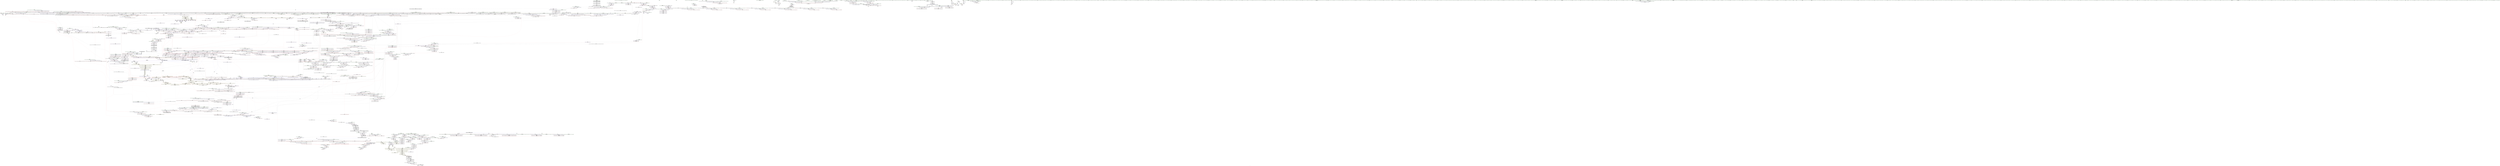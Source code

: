 digraph "SVFG" {
	label="SVFG";

	Node0x56077abe62a0 [shape=record,color=grey,label="{NodeID: 0\nNullPtr}"];
	Node0x56077abe62a0 -> Node0x56077b21aff0[style=solid];
	Node0x56077abe62a0 -> Node0x56077b21b0f0[style=solid];
	Node0x56077abe62a0 -> Node0x56077b21b1c0[style=solid];
	Node0x56077abe62a0 -> Node0x56077b20ecf0[style=solid];
	Node0x56077abe62a0 -> Node0x56077b20edc0[style=solid];
	Node0x56077abe62a0 -> Node0x56077b20ee90[style=solid];
	Node0x56077abe62a0 -> Node0x56077b20ef60[style=solid];
	Node0x56077abe62a0 -> Node0x56077b20f030[style=solid];
	Node0x56077abe62a0 -> Node0x56077b20f100[style=solid];
	Node0x56077abe62a0 -> Node0x56077b20f1d0[style=solid];
	Node0x56077abe62a0 -> Node0x56077b20f2a0[style=solid];
	Node0x56077abe62a0 -> Node0x56077b20f370[style=solid];
	Node0x56077abe62a0 -> Node0x56077b20f440[style=solid];
	Node0x56077abe62a0 -> Node0x56077b20f510[style=solid];
	Node0x56077abe62a0 -> Node0x56077b20f5e0[style=solid];
	Node0x56077abe62a0 -> Node0x56077b20f6b0[style=solid];
	Node0x56077abe62a0 -> Node0x56077b20f780[style=solid];
	Node0x56077abe62a0 -> Node0x56077b20f850[style=solid];
	Node0x56077abe62a0 -> Node0x56077b20f920[style=solid];
	Node0x56077abe62a0 -> Node0x56077b20f9f0[style=solid];
	Node0x56077abe62a0 -> Node0x56077b20fac0[style=solid];
	Node0x56077abe62a0 -> Node0x56077b20fb90[style=solid];
	Node0x56077abe62a0 -> Node0x56077b20fc60[style=solid];
	Node0x56077abe62a0 -> Node0x56077b20fd30[style=solid];
	Node0x56077abe62a0 -> Node0x56077b20fe00[style=solid];
	Node0x56077abe62a0 -> Node0x56077b20fed0[style=solid];
	Node0x56077abe62a0 -> Node0x56077b20ffa0[style=solid];
	Node0x56077abe62a0 -> Node0x56077b210070[style=solid];
	Node0x56077abe62a0 -> Node0x56077b210140[style=solid];
	Node0x56077abe62a0 -> Node0x56077b210210[style=solid];
	Node0x56077abe62a0 -> Node0x56077b2102e0[style=solid];
	Node0x56077abe62a0 -> Node0x56077b2103b0[style=solid];
	Node0x56077abe62a0 -> Node0x56077b210480[style=solid];
	Node0x56077abe62a0 -> Node0x56077b210550[style=solid];
	Node0x56077abe62a0 -> Node0x56077b210620[style=solid];
	Node0x56077abe62a0 -> Node0x56077b2106f0[style=solid];
	Node0x56077abe62a0 -> Node0x56077b2107c0[style=solid];
	Node0x56077abe62a0 -> Node0x56077b210890[style=solid];
	Node0x56077abe62a0 -> Node0x56077b210960[style=solid];
	Node0x56077abe62a0 -> Node0x56077b210a30[style=solid];
	Node0x56077abe62a0 -> Node0x56077b210b00[style=solid];
	Node0x56077abe62a0 -> Node0x56077b210bd0[style=solid];
	Node0x56077abe62a0 -> Node0x56077b210ca0[style=solid];
	Node0x56077abe62a0 -> Node0x56077b210d70[style=solid];
	Node0x56077abe62a0 -> Node0x56077b210e40[style=solid];
	Node0x56077abe62a0 -> Node0x56077b210f10[style=solid];
	Node0x56077abe62a0 -> Node0x56077b210fe0[style=solid];
	Node0x56077abe62a0 -> Node0x56077b2110b0[style=solid];
	Node0x56077abe62a0 -> Node0x56077b211180[style=solid];
	Node0x56077abe62a0 -> Node0x56077b211250[style=solid];
	Node0x56077abe62a0 -> Node0x56077b211320[style=solid];
	Node0x56077abe62a0 -> Node0x56077b2113f0[style=solid];
	Node0x56077abe62a0 -> Node0x56077b2114c0[style=solid];
	Node0x56077abe62a0 -> Node0x56077b211590[style=solid];
	Node0x56077abe62a0 -> Node0x56077b249dd0[style=solid];
	Node0x56077abe62a0 -> Node0x56077b24c500[style=solid];
	Node0x56077abe62a0 -> Node0x56077b2518b0[style=solid];
	Node0x56077abe62a0 -> Node0x56077b251bf0[style=solid];
	Node0x56077abe62a0 -> Node0x56077b251f30[style=solid];
	Node0x56077abe62a0 -> Node0x56077b252000[style=solid];
	Node0x56077abe62a0 -> Node0x56077b252270[style=solid];
	Node0x56077abe62a0 -> Node0x56077b255c20[style=solid];
	Node0x56077abe62a0 -> Node0x56077b28a290[style=solid];
	Node0x56077abe62a0 -> Node0x56077b28a410[style=solid];
	Node0x56077abe62a0 -> Node0x56077b28a710[style=solid];
	Node0x56077abe62a0 -> Node0x56077b28b190[style=solid];
	Node0x56077abe62a0 -> Node0x56077b28b490[style=solid];
	Node0x56077abe62a0 -> Node0x56077b28b790[style=solid];
	Node0x56077abe62a0 -> Node0x56077b28b910[style=solid];
	Node0x56077abe62a0:s64 -> Node0x56077b3bafd0[style=solid,color=red];
	Node0x56077b211d10 [shape=record,color=black,label="{NodeID: 443\n334\<--349\n_ZNSt3mapINSt7__cxx1112basic_stringIcSt11char_traitsIcESaIcEEEbSt4lessIS5_ESaISt4pairIKS5_bEEE3endEv_ret\<--\n_ZNSt3mapINSt7__cxx1112basic_stringIcSt11char_traitsIcESaIcEEEbSt4lessIS5_ESaISt4pairIKS5_bEEE3endEv\n|{<s0>15|<s1>26}}"];
	Node0x56077b211d10:s0 -> Node0x56077b3ac0c0[style=solid,color=blue];
	Node0x56077b211d10:s1 -> Node0x56077b3ae840[style=solid,color=blue];
	Node0x56077b2641e0 [shape=record,color=yellow,style=double,label="{NodeID: 3100\n380V_2 = CSCHI(MR_380V_1)\npts\{23760000 \}\nCS[]}"];
	Node0x56077b2641e0 -> Node0x56077b2497c0[style=dashed];
	Node0x56077b221270 [shape=record,color=red,label="{NodeID: 886\n1002\<--1001\n\<--coerce.dive10\n_ZNSt8_Rb_treeINSt7__cxx1112basic_stringIcSt11char_traitsIcESaIcEEESt4pairIKS5_bESt10_Select1stIS8_ESt4lessIS5_ESaIS8_EE22_M_emplace_hint_uniqueIJRKSt21piecewise_construct_tSt5tupleIJRS7_EESJ_IJEEEEESt17_Rb_tree_iteratorIS8_ESt23_Rb_tree_const_iteratorIS8_EDpOT_\n|{<s0>91}}"];
	Node0x56077b221270:s0 -> Node0x56077b3b87e0[style=solid,color=red];
	Node0x56077b20a290 [shape=record,color=green,label="{NodeID: 222\n1261\<--1262\n_ZNK9__gnu_cxx16__aligned_membufISt4pairIKNSt7__cxx1112basic_stringIcSt11char_traitsIcESaIcEEEbEE6_M_ptrEv\<--_ZNK9__gnu_cxx16__aligned_membufISt4pairIKNSt7__cxx1112basic_stringIcSt11char_traitsIcESaIcEEEbEE6_M_ptrEv_field_insensitive\n}"];
	Node0x56077b22d7a0 [shape=record,color=purple,label="{NodeID: 665\n2403\<--995\noffset_0\<--\n}"];
	Node0x56077b22d7a0 -> Node0x56077b249960[style=solid];
	Node0x56077b3bd800 [shape=record,color=black,label="{NodeID: 3322\n909 = PHI(231, 1164, 1426, 1457, 1483, 1518, 1540, 1611, 2147, 2187, )\n0th arg _ZNKSt4lessINSt7__cxx1112basic_stringIcSt11char_traitsIcESaIcEEEEclERKS5_S8_ }"];
	Node0x56077b3bd800 -> Node0x56077b24e8c0[style=solid];
	Node0x56077b24c020 [shape=record,color=blue,label="{NodeID: 1108\n460\<--459\nthis.addr\<--this\n_ZNSaISt13_Rb_tree_nodeISt4pairIKNSt7__cxx1112basic_stringIcSt11char_traitsIcESaIcEEEbEEEC2Ev\n}"];
	Node0x56077b24c020 -> Node0x56077b21db30[style=dashed];
	Node0x56077abe6330 [shape=record,color=green,label="{NodeID: 1\n7\<--1\n__dso_handle\<--dummyObj\nGlob }"];
	Node0x56077b211de0 [shape=record,color=black,label="{NodeID: 444\n359\<--358\n\<--\n_ZNKSt17_Rb_tree_iteratorISt4pairIKNSt7__cxx1112basic_stringIcSt11char_traitsIcESaIcEEEbEEptEv\n|{<s0>38}}"];
	Node0x56077b211de0:s0 -> Node0x56077b3c57e0[style=solid,color=red];
	Node0x560779d3a240 [shape=record,color=black,label="{NodeID: 3101\n2291 = PHI(2102, 2232, 2237, 2272, 2340, )\n0th arg _ZSt7forwardIRPSt18_Rb_tree_node_baseEOT_RNSt16remove_referenceIS3_E4typeE }"];
	Node0x560779d3a240 -> Node0x56077b256850[style=solid];
	Node0x56077b221340 [shape=record,color=red,label="{NodeID: 887\n1014\<--1013\n\<--second\n_ZNSt8_Rb_treeINSt7__cxx1112basic_stringIcSt11char_traitsIcESaIcEEESt4pairIKS5_bESt10_Select1stIS8_ESt4lessIS5_ESaIS8_EE22_M_emplace_hint_uniqueIJRKSt21piecewise_construct_tSt5tupleIJRS7_EESJ_IJEEEEESt17_Rb_tree_iteratorIS8_ESt23_Rb_tree_const_iteratorIS8_EDpOT_\n}"];
	Node0x56077b221340 -> Node0x56077b28a410[style=solid];
	Node0x56077b307af0 [shape=record,color=yellow,style=double,label="{NodeID: 2437\n255V_1 = ENCHI(MR_255V_0)\npts\{2121 560002 560003 13890000 13930000 13970000 21250000 \}\nFun[_ZNSt4pairIPSt18_Rb_tree_node_baseS1_EC2IRS1_S4_Lb1EEEOT_OT0_]}"];
	Node0x56077b307af0 -> Node0x56077b248510[style=dashed];
	Node0x56077b307af0 -> Node0x56077b2485e0[style=dashed];
	Node0x56077b20a390 [shape=record,color=green,label="{NodeID: 223\n1266\<--1267\nthis.addr\<--this.addr_field_insensitive\n_ZNK9__gnu_cxx16__aligned_membufISt4pairIKNSt7__cxx1112basic_stringIcSt11char_traitsIcESaIcEEEbEE6_M_ptrEv\n}"];
	Node0x56077b20a390 -> Node0x56077b222ba0[style=solid];
	Node0x56077b20a390 -> Node0x56077b250ae0[style=solid];
	Node0x56077b22d870 [shape=record,color=purple,label="{NodeID: 666\n1007\<--1006\n\<--\n_ZNSt8_Rb_treeINSt7__cxx1112basic_stringIcSt11char_traitsIcESaIcEEESt4pairIKS5_bESt10_Select1stIS8_ESt4lessIS5_ESaIS8_EE22_M_emplace_hint_uniqueIJRKSt21piecewise_construct_tSt5tupleIJRS7_EESJ_IJEEEEESt17_Rb_tree_iteratorIS8_ESt23_Rb_tree_const_iteratorIS8_EDpOT_\n}"];
	Node0x56077b22d870 -> Node0x56077b24f1b0[style=solid];
	Node0x56077b3be030 [shape=record,color=black,label="{NodeID: 3323\n910 = PHI(262, 1166, 1431, 1458, 1489, 1521, 1541, 1613, 2148, 2190, )\n1st arg _ZNKSt4lessINSt7__cxx1112basic_stringIcSt11char_traitsIcESaIcEEEEclERKS5_S8_ }"];
	Node0x56077b3be030 -> Node0x56077b24e990[style=solid];
	Node0x56077b24c0f0 [shape=record,color=blue,label="{NodeID: 1109\n471\<--470\nthis.addr\<--this\n_ZNSt20_Rb_tree_key_compareISt4lessINSt7__cxx1112basic_stringIcSt11char_traitsIcESaIcEEEEEC2Ev\n}"];
	Node0x56077b24c0f0 -> Node0x56077b21dc00[style=dashed];
	Node0x56077b1ddeb0 [shape=record,color=green,label="{NodeID: 2\n8\<--1\n_ZSt3cin\<--dummyObj\nGlob }"];
	Node0x56077b211eb0 [shape=record,color=black,label="{NodeID: 445\n351\<--360\n_ZNKSt17_Rb_tree_iteratorISt4pairIKNSt7__cxx1112basic_stringIcSt11char_traitsIcESaIcEEEbEEptEv_ret\<--call\n_ZNKSt17_Rb_tree_iteratorISt4pairIKNSt7__cxx1112basic_stringIcSt11char_traitsIcESaIcEEEbEEptEv\n|{<s0>17}}"];
	Node0x56077b211eb0:s0 -> Node0x56077b3ac310[style=solid,color=blue];
	Node0x560779d3a390 [shape=record,color=black,label="{NodeID: 3102\n750 = PHI(723, )\n0th arg _ZN9__gnu_cxx13new_allocatorISt13_Rb_tree_nodeISt4pairIKNSt7__cxx1112basic_stringIcSt11char_traitsIcESaIcEEEbEEE7destroyISA_EEvPT_ }"];
	Node0x560779d3a390 -> Node0x56077b24d950[style=solid];
	Node0x56077b221410 [shape=record,color=red,label="{NodeID: 888\n1018\<--1017\n\<--first\n_ZNSt8_Rb_treeINSt7__cxx1112basic_stringIcSt11char_traitsIcESaIcEEESt4pairIKS5_bESt10_Select1stIS8_ESt4lessIS5_ESaIS8_EE22_M_emplace_hint_uniqueIJRKSt21piecewise_construct_tSt5tupleIJRS7_EESJ_IJEEEEESt17_Rb_tree_iteratorIS8_ESt23_Rb_tree_const_iteratorIS8_EDpOT_\n|{<s0>92}}"];
	Node0x56077b221410:s0 -> Node0x56077b3b94c0[style=solid,color=red];
	Node0x56077b20a460 [shape=record,color=green,label="{NodeID: 224\n1271\<--1272\n_ZNK9__gnu_cxx16__aligned_membufISt4pairIKNSt7__cxx1112basic_stringIcSt11char_traitsIcESaIcEEEbEE7_M_addrEv\<--_ZNK9__gnu_cxx16__aligned_membufISt4pairIKNSt7__cxx1112basic_stringIcSt11char_traitsIcESaIcEEEbEE7_M_addrEv_field_insensitive\n}"];
	Node0x56077b22d940 [shape=record,color=purple,label="{NodeID: 667\n1010\<--1006\n\<--\n_ZNSt8_Rb_treeINSt7__cxx1112basic_stringIcSt11char_traitsIcESaIcEEESt4pairIKS5_bESt10_Select1stIS8_ESt4lessIS5_ESaIS8_EE22_M_emplace_hint_uniqueIJRKSt21piecewise_construct_tSt5tupleIJRS7_EESJ_IJEEEEESt17_Rb_tree_iteratorIS8_ESt23_Rb_tree_const_iteratorIS8_EDpOT_\n}"];
	Node0x56077b22d940 -> Node0x56077b24f280[style=solid];
	Node0x56077b3be3b0 [shape=record,color=black,label="{NodeID: 3324\n911 = PHI(266, 1167, 1434, 1461, 1490, 1522, 1545, 1615, 2150, 2191, )\n2nd arg _ZNKSt4lessINSt7__cxx1112basic_stringIcSt11char_traitsIcESaIcEEEEclERKS5_S8_ }"];
	Node0x56077b3be3b0 -> Node0x56077b24ea60[style=solid];
	Node0x56077b2d73a0 [shape=record,color=yellow,style=double,label="{NodeID: 2217\n52V_1 = ENCHI(MR_52V_0)\npts\{2400000 \}\nFun[_ZNSt5tupleIJRKNSt7__cxx1112basic_stringIcSt11char_traitsIcESaIcEEEEEC2EOS8_]|{<s0>191}}"];
	Node0x56077b2d73a0:s0 -> Node0x56077b2fdfe0[style=dashed,color=red];
	Node0x56077b24c1c0 [shape=record,color=blue,label="{NodeID: 1110\n479\<--478\nthis.addr\<--this\n_ZNSt15_Rb_tree_headerC2Ev\n}"];
	Node0x56077b24c1c0 -> Node0x56077b21dcd0[style=dashed];
	Node0x56077b1ce040 [shape=record,color=green,label="{NodeID: 3\n9\<--1\n.str\<--dummyObj\nGlob }"];
	Node0x56077b211f80 [shape=record,color=black,label="{NodeID: 446\n370\<--375\n_ZNSt17_Rb_tree_iteratorISt4pairIKNSt7__cxx1112basic_stringIcSt11char_traitsIcESaIcEEEbEEppEv_ret\<--this1\n_ZNSt17_Rb_tree_iteratorISt4pairIKNSt7__cxx1112basic_stringIcSt11char_traitsIcESaIcEEEbEEppEv\n|{<s0>18|<s1>151}}"];
	Node0x56077b211f80:s0 -> Node0x56077b3ac480[style=solid,color=blue];
	Node0x56077b211f80:s1 -> Node0x56077b3b4200[style=solid,color=blue];
	Node0x560779d72080 [shape=record,color=black,label="{NodeID: 3103\n751 = PHI(724, )\n1st arg _ZN9__gnu_cxx13new_allocatorISt13_Rb_tree_nodeISt4pairIKNSt7__cxx1112basic_stringIcSt11char_traitsIcESaIcEEEbEEE7destroyISA_EEvPT_ }"];
	Node0x560779d72080 -> Node0x56077b24da20[style=solid];
	Node0x56077b2214e0 [shape=record,color=red,label="{NodeID: 889\n1020\<--1019\n\<--second13\n_ZNSt8_Rb_treeINSt7__cxx1112basic_stringIcSt11char_traitsIcESaIcEEESt4pairIKS5_bESt10_Select1stIS8_ESt4lessIS5_ESaIS8_EE22_M_emplace_hint_uniqueIJRKSt21piecewise_construct_tSt5tupleIJRS7_EESJ_IJEEEEESt17_Rb_tree_iteratorIS8_ESt23_Rb_tree_const_iteratorIS8_EDpOT_\n|{<s0>92}}"];
	Node0x56077b2214e0:s0 -> Node0x56077b3b9600[style=solid,color=red];
	Node0x56077b307dd0 [shape=record,color=yellow,style=double,label="{NodeID: 2439\n139V_1 = ENCHI(MR_139V_0)\npts\{560003 17790003 \}\nFun[_ZNSt8_Rb_treeINSt7__cxx1112basic_stringIcSt11char_traitsIcESaIcEEESt4pairIKS5_bESt10_Select1stIS8_ESt4lessIS5_ESaIS8_EE8_S_rightEPSt18_Rb_tree_node_base]}"];
	Node0x56077b307dd0 -> Node0x56077b21e900[style=dashed];
	Node0x56077b20a560 [shape=record,color=green,label="{NodeID: 225\n1277\<--1278\nthis.addr\<--this.addr_field_insensitive\n_ZNK9__gnu_cxx16__aligned_membufISt4pairIKNSt7__cxx1112basic_stringIcSt11char_traitsIcESaIcEEEbEE7_M_addrEv\n}"];
	Node0x56077b20a560 -> Node0x56077b222c70[style=solid];
	Node0x56077b20a560 -> Node0x56077b250bb0[style=solid];
	Node0x56077b22da10 [shape=record,color=purple,label="{NodeID: 668\n1086\<--1085\n_M_node\<--this1\n_ZNSt23_Rb_tree_const_iteratorISt4pairIKNSt7__cxx1112basic_stringIcSt11char_traitsIcESaIcEEEbEEC2ERKSt17_Rb_tree_iteratorIS8_E\n}"];
	Node0x56077b22da10 -> Node0x56077b24f900[style=solid];
	Node0x56077b3be730 [shape=record,color=black,label="{NodeID: 3325\n929 = PHI(227, 227, )\n0th arg _ZNKSt17_Rb_tree_iteratorISt4pairIKNSt7__cxx1112basic_stringIcSt11char_traitsIcESaIcEEEbEEdeEv }"];
	Node0x56077b3be730 -> Node0x56077b24eb30[style=solid];
	Node0x56077b2d7480 [shape=record,color=yellow,style=double,label="{NodeID: 2218\n203V_1 = ENCHI(MR_203V_0)\npts\{18480000 \}\nFun[_ZNSt5tupleIJRKNSt7__cxx1112basic_stringIcSt11char_traitsIcESaIcEEEEEC2EOS8_]|{<s0>191}}"];
	Node0x56077b2d7480:s0 -> Node0x56077b2fe0c0[style=dashed,color=red];
	Node0x56077b24c290 [shape=record,color=blue,label="{NodeID: 1111\n485\<--83\n_M_color\<--\n_ZNSt15_Rb_tree_headerC2Ev\n|{<s0>47}}"];
	Node0x56077b24c290:s0 -> Node0x56077b261c20[style=dashed,color=blue];
	Node0x56077b1ce0d0 [shape=record,color=green,label="{NodeID: 4\n11\<--1\n_ZStL19piecewise_construct\<--dummyObj\nGlob |{<s0>33}}"];
	Node0x56077b1ce0d0:s0 -> Node0x56077b3bff00[style=solid,color=red];
	Node0x56077b212050 [shape=record,color=black,label="{NodeID: 447\n402\<--424\nmain_ret\<--\nmain\n}"];
	Node0x56077b3abd90 [shape=record,color=black,label="{NodeID: 3104\n73 = PHI()\n}"];
	Node0x56077b2215b0 [shape=record,color=red,label="{NodeID: 890\n1044\<--1043\n\<--first17\n_ZNSt8_Rb_treeINSt7__cxx1112basic_stringIcSt11char_traitsIcESaIcEEESt4pairIKS5_bESt10_Select1stIS8_ESt4lessIS5_ESaIS8_EE22_M_emplace_hint_uniqueIJRKSt21piecewise_construct_tSt5tupleIJRS7_EESJ_IJEEEEESt17_Rb_tree_iteratorIS8_ESt23_Rb_tree_const_iteratorIS8_EDpOT_\n|{<s0>97}}"];
	Node0x56077b2215b0:s0 -> Node0x56077b3c3f80[style=solid,color=red];
	Node0x56077b20a630 [shape=record,color=green,label="{NodeID: 226\n1286\<--1287\nretval\<--retval_field_insensitive\n_ZNKSt8_Rb_treeINSt7__cxx1112basic_stringIcSt11char_traitsIcESaIcEEESt4pairIKS5_bESt10_Select1stIS8_ESt4lessIS5_ESaIS8_EE8key_compEv\n}"];
	Node0x56077b22dae0 [shape=record,color=purple,label="{NodeID: 669\n1088\<--1087\n_M_node2\<--\n_ZNSt23_Rb_tree_const_iteratorISt4pairIKNSt7__cxx1112basic_stringIcSt11char_traitsIcESaIcEEEbEEC2ERKSt17_Rb_tree_iteratorIS8_E\n}"];
	Node0x56077b22dae0 -> Node0x56077b2218f0[style=solid];
	Node0x56077b3be880 [shape=record,color=black,label="{NodeID: 3326\n1943 = PHI(1920, 2026, )\n0th arg _ZNSt11_Tuple_implILm0EJRKNSt7__cxx1112basic_stringIcSt11char_traitsIcESaIcEEEEE7_M_headERS8_ }"];
	Node0x56077b3be880 -> Node0x56077b254490[style=solid];
	Node0x56077b24c360 [shape=record,color=blue,label="{NodeID: 1112\n497\<--496\nthis.addr\<--this\n_ZN9__gnu_cxx13new_allocatorISt13_Rb_tree_nodeISt4pairIKNSt7__cxx1112basic_stringIcSt11char_traitsIcESaIcEEEbEEEC2Ev\n}"];
	Node0x56077b24c360 -> Node0x56077b21dda0[style=dashed];
	Node0x56077b1ce380 [shape=record,color=green,label="{NodeID: 5\n13\<--1\n\<--dummyObj\nCan only get source location for instruction, argument, global var or function.}"];
	Node0x56077b212120 [shape=record,color=black,label="{NodeID: 448\n443\<--442\n\<--this1\n_ZNSt8_Rb_treeINSt7__cxx1112basic_stringIcSt11char_traitsIcESaIcEEESt4pairIKS5_bESt10_Select1stIS8_ESt4lessIS5_ESaIS8_EE13_Rb_tree_implISC_Lb1EEC2Ev\n|{<s0>45}}"];
	Node0x56077b212120:s0 -> Node0x56077b3c49a0[style=solid,color=red];
	Node0x56077b3abe90 [shape=record,color=black,label="{NodeID: 3105\n247 = PHI(854, )\n}"];
	Node0x56077b3abe90 -> Node0x56077b24b0b0[style=solid];
	Node0x56077b221680 [shape=record,color=red,label="{NodeID: 891\n1063\<--1062\n\<--coerce.dive20\n_ZNSt8_Rb_treeINSt7__cxx1112basic_stringIcSt11char_traitsIcESaIcEEESt4pairIKS5_bESt10_Select1stIS8_ESt4lessIS5_ESaIS8_EE22_M_emplace_hint_uniqueIJRKSt21piecewise_construct_tSt5tupleIJRS7_EESJ_IJEEEEESt17_Rb_tree_iteratorIS8_ESt23_Rb_tree_const_iteratorIS8_EDpOT_\n}"];
	Node0x56077b221680 -> Node0x56077b224330[style=solid];
	Node0x56077b20a700 [shape=record,color=green,label="{NodeID: 227\n1288\<--1289\nthis.addr\<--this.addr_field_insensitive\n_ZNKSt8_Rb_treeINSt7__cxx1112basic_stringIcSt11char_traitsIcESaIcEEESt4pairIKS5_bESt10_Select1stIS8_ESt4lessIS5_ESaIS8_EE8key_compEv\n}"];
	Node0x56077b20a700 -> Node0x56077b222d40[style=solid];
	Node0x56077b20a700 -> Node0x56077b250c80[style=solid];
	Node0x56077b22dbb0 [shape=record,color=purple,label="{NodeID: 670\n1133\<--1116\ncoerce.dive\<--retval\n_ZNSt8_Rb_treeINSt7__cxx1112basic_stringIcSt11char_traitsIcESaIcEEESt4pairIKS5_bESt10_Select1stIS8_ESt4lessIS5_ESaIS8_EE11lower_boundERS7_\n}"];
	Node0x56077b22dbb0 -> Node0x56077b24fd10[style=solid];
	Node0x56077b3be9d0 [shape=record,color=black,label="{NodeID: 3327\n2282 = PHI(2063, )\n0th arg _ZNSt8_Rb_treeINSt7__cxx1112basic_stringIcSt11char_traitsIcESaIcEEESt4pairIKS5_bESt10_Select1stIS8_ESt4lessIS5_ESaIS8_EE8_S_valueEPKSt18_Rb_tree_node_base }"];
	Node0x56077b3be9d0 -> Node0x56077b256780[style=solid];
	Node0x56077b2d7670 [shape=record,color=yellow,style=double,label="{NodeID: 2220\n95V_1 = ENCHI(MR_95V_0)\npts\{406 \}\nFun[main]}"];
	Node0x56077b2d7670 -> Node0x56077b21d650[style=dashed];
	Node0x56077b24c430 [shape=record,color=blue,label="{NodeID: 1113\n504\<--503\nthis.addr\<--this\n_ZNSt15_Rb_tree_header8_M_resetEv\n}"];
	Node0x56077b24c430 -> Node0x56077b21de70[style=dashed];
	Node0x56077b1ce410 [shape=record,color=green,label="{NodeID: 6\n83\<--1\n\<--dummyObj\nCan only get source location for instruction, argument, global var or function.}"];
	Node0x56077b2121f0 [shape=record,color=black,label="{NodeID: 449\n447\<--442\n\<--this1\n_ZNSt8_Rb_treeINSt7__cxx1112basic_stringIcSt11char_traitsIcESaIcEEESt4pairIKS5_bESt10_Select1stIS8_ESt4lessIS5_ESaIS8_EE13_Rb_tree_implISC_Lb1EEC2Ev\n|{<s0>46}}"];
	Node0x56077b2121f0:s0 -> Node0x56077b3c3550[style=solid,color=red];
	Node0x56077b3ac0c0 [shape=record,color=black,label="{NodeID: 3106\n146 = PHI(334, )\n}"];
	Node0x56077b3ac0c0 -> Node0x56077b24a960[style=solid];
	Node0x56077b221750 [shape=record,color=red,label="{NodeID: 892\n1085\<--1079\nthis1\<--this.addr\n_ZNSt23_Rb_tree_const_iteratorISt4pairIKNSt7__cxx1112basic_stringIcSt11char_traitsIcESaIcEEEbEEC2ERKSt17_Rb_tree_iteratorIS8_E\n}"];
	Node0x56077b221750 -> Node0x56077b22da10[style=solid];
	Node0x56077b20a7d0 [shape=record,color=green,label="{NodeID: 228\n1299\<--1300\n__lhs.addr\<--__lhs.addr_field_insensitive\n_ZStltIcSt11char_traitsIcESaIcEEbRKNSt7__cxx1112basic_stringIT_T0_T1_EESA_\n}"];
	Node0x56077b20a7d0 -> Node0x56077b222e10[style=solid];
	Node0x56077b20a7d0 -> Node0x56077b250d50[style=solid];
	Node0x56077b22dc80 [shape=record,color=purple,label="{NodeID: 671\n1135\<--1116\ncoerce.dive4\<--retval\n_ZNSt8_Rb_treeINSt7__cxx1112basic_stringIcSt11char_traitsIcESaIcEEESt4pairIKS5_bESt10_Select1stIS8_ESt4lessIS5_ESaIS8_EE11lower_boundERS7_\n}"];
	Node0x56077b22dc80 -> Node0x56077b221d00[style=solid];
	Node0x56077b3beae0 [shape=record,color=black,label="{NodeID: 3328\n1320 = PHI(977, )\n0th arg _ZNSt8_Rb_treeINSt7__cxx1112basic_stringIcSt11char_traitsIcESaIcEEESt4pairIKS5_bESt10_Select1stIS8_ESt4lessIS5_ESaIS8_EE14_M_create_nodeIJRKSt21piecewise_construct_tSt5tupleIJRS7_EESJ_IJEEEEEPSt13_Rb_tree_nodeIS8_EDpOT_ }"];
	Node0x56077b3beae0 -> Node0x56077b250ef0[style=solid];
	Node0x56077b24c500 [shape=record,color=blue, style = dotted,label="{NodeID: 1114\n509\<--3\n_M_parent\<--dummyVal\n_ZNSt15_Rb_tree_header8_M_resetEv\n|{<s0>49}}"];
	Node0x56077b24c500:s0 -> Node0x56077b261d80[style=dashed,color=blue];
	Node0x56077b1ce4d0 [shape=record,color=green,label="{NodeID: 7\n94\<--1\n\<--dummyObj\nCan only get source location for instruction, argument, global var or function.}"];
	Node0x56077b2122c0 [shape=record,color=black,label="{NodeID: 450\n451\<--442\n\<--this1\n_ZNSt8_Rb_treeINSt7__cxx1112basic_stringIcSt11char_traitsIcESaIcEEESt4pairIKS5_bESt10_Select1stIS8_ESt4lessIS5_ESaIS8_EE13_Rb_tree_implISC_Lb1EEC2Ev\n}"];
	Node0x56077b2122c0 -> Node0x56077b22b580[style=solid];
	Node0x56077b3ac200 [shape=record,color=black,label="{NodeID: 3107\n151 = PHI(317, )\n}"];
	Node0x56077b221820 [shape=record,color=red,label="{NodeID: 893\n1087\<--1081\n\<--__it.addr\n_ZNSt23_Rb_tree_const_iteratorISt4pairIKNSt7__cxx1112basic_stringIcSt11char_traitsIcESaIcEEEbEEC2ERKSt17_Rb_tree_iteratorIS8_E\n}"];
	Node0x56077b221820 -> Node0x56077b22dae0[style=solid];
	Node0x56077b3081e0 [shape=record,color=yellow,style=double,label="{NodeID: 2443\n24V_1 = ENCHI(MR_24V_0)\npts\{560004 \}\nFun[_ZNKSt8_Rb_treeINSt7__cxx1112basic_stringIcSt11char_traitsIcESaIcEEESt4pairIKS5_bESt10_Select1stIS8_ESt4lessIS5_ESaIS8_EE4sizeEv]}"];
	Node0x56077b3081e0 -> Node0x56077b2470c0[style=dashed];
	Node0x56077b212d50 [shape=record,color=green,label="{NodeID: 229\n1301\<--1302\n__rhs.addr\<--__rhs.addr_field_insensitive\n_ZStltIcSt11char_traitsIcESaIcEEbRKNSt7__cxx1112basic_stringIT_T0_T1_EESA_\n}"];
	Node0x56077b212d50 -> Node0x56077b222ee0[style=solid];
	Node0x56077b212d50 -> Node0x56077b250e20[style=solid];
	Node0x56077b22dd50 [shape=record,color=purple,label="{NodeID: 672\n1186\<--1143\ncoerce.dive\<--retval\n_ZNSt8_Rb_treeINSt7__cxx1112basic_stringIcSt11char_traitsIcESaIcEEESt4pairIKS5_bESt10_Select1stIS8_ESt4lessIS5_ESaIS8_EE14_M_lower_boundEPSt13_Rb_tree_nodeIS8_EPSt18_Rb_tree_node_baseRS7_\n}"];
	Node0x56077b22dd50 -> Node0x56077b222450[style=solid];
	Node0x56077b3bebf0 [shape=record,color=black,label="{NodeID: 3329\n1321 = PHI(979, )\n1st arg _ZNSt8_Rb_treeINSt7__cxx1112basic_stringIcSt11char_traitsIcESaIcEEESt4pairIKS5_bESt10_Select1stIS8_ESt4lessIS5_ESaIS8_EE14_M_create_nodeIJRKSt21piecewise_construct_tSt5tupleIJRS7_EESJ_IJEEEEEPSt13_Rb_tree_nodeIS8_EDpOT_ }"];
	Node0x56077b3bebf0 -> Node0x56077b250fc0[style=solid];
	Node0x56077b24c5d0 [shape=record,color=blue,label="{NodeID: 1115\n513\<--511\n_M_left\<--_M_header2\n_ZNSt15_Rb_tree_header8_M_resetEv\n|{<s0>49}}"];
	Node0x56077b24c5d0:s0 -> Node0x56077b261d80[style=dashed,color=blue];
	Node0x56077b1ced70 [shape=record,color=green,label="{NodeID: 8\n98\<--1\n\<--dummyObj\nCan only get source location for instruction, argument, global var or function.}"];
	Node0x56077b212390 [shape=record,color=black,label="{NodeID: 451\n453\<--452\n\<--\n_ZNSt8_Rb_treeINSt7__cxx1112basic_stringIcSt11char_traitsIcESaIcEEESt4pairIKS5_bESt10_Select1stIS8_ESt4lessIS5_ESaIS8_EE13_Rb_tree_implISC_Lb1EEC2Ev\n|{<s0>47}}"];
	Node0x56077b212390:s0 -> Node0x56077b3c3220[style=solid,color=red];
	Node0x56077b3ac310 [shape=record,color=black,label="{NodeID: 3108\n155 = PHI(351, )\n}"];
	Node0x56077b3ac310 -> Node0x56077b22a200[style=solid];
	Node0x56077b2218f0 [shape=record,color=red,label="{NodeID: 894\n1089\<--1088\n\<--_M_node2\n_ZNSt23_Rb_tree_const_iteratorISt4pairIKNSt7__cxx1112basic_stringIcSt11char_traitsIcESaIcEEEbEEC2ERKSt17_Rb_tree_iteratorIS8_E\n}"];
	Node0x56077b2218f0 -> Node0x56077b24f900[style=solid];
	Node0x56077b212e20 [shape=record,color=green,label="{NodeID: 230\n1308\<--1309\n_ZNKSt7__cxx1112basic_stringIcSt11char_traitsIcESaIcEE7compareERKS4_\<--_ZNKSt7__cxx1112basic_stringIcSt11char_traitsIcESaIcEE7compareERKS4__field_insensitive\n}"];
	Node0x56077b22de20 [shape=record,color=purple,label="{NodeID: 673\n1162\<--1157\n_M_impl\<--this1\n_ZNSt8_Rb_treeINSt7__cxx1112basic_stringIcSt11char_traitsIcESaIcEEESt4pairIKS5_bESt10_Select1stIS8_ESt4lessIS5_ESaIS8_EE14_M_lower_boundEPSt13_Rb_tree_nodeIS8_EPSt18_Rb_tree_node_baseRS7_\n}"];
	Node0x56077b22de20 -> Node0x56077b2245a0[style=solid];
	Node0x56077b3bed00 [shape=record,color=black,label="{NodeID: 3330\n1322 = PHI(983, )\n2nd arg _ZNSt8_Rb_treeINSt7__cxx1112basic_stringIcSt11char_traitsIcESaIcEEESt4pairIKS5_bESt10_Select1stIS8_ESt4lessIS5_ESaIS8_EE14_M_create_nodeIJRKSt21piecewise_construct_tSt5tupleIJRS7_EESJ_IJEEEEEPSt13_Rb_tree_nodeIS8_EDpOT_ }"];
	Node0x56077b3bed00 -> Node0x56077b251090[style=solid];
	Node0x56077b2d7910 [shape=record,color=yellow,style=double,label="{NodeID: 2223\n34V_1 = ENCHI(MR_34V_0)\npts\{17790002 17790003 \}\nFun[main]|{<s0>43}}"];
	Node0x56077b2d7910:s0 -> Node0x56077b30b1f0[style=dashed,color=red];
	Node0x56077b24c6a0 [shape=record,color=blue,label="{NodeID: 1116\n517\<--515\n_M_right\<--_M_header4\n_ZNSt15_Rb_tree_header8_M_resetEv\n|{<s0>49}}"];
	Node0x56077b24c6a0:s0 -> Node0x56077b261d80[style=dashed,color=blue];
	Node0x56077b1cee00 [shape=record,color=green,label="{NodeID: 9\n172\<--1\n\<--dummyObj\nCan only get source location for instruction, argument, global var or function.}"];
	Node0x56077b212460 [shape=record,color=black,label="{NodeID: 452\n464\<--463\n\<--this1\n_ZNSaISt13_Rb_tree_nodeISt4pairIKNSt7__cxx1112basic_stringIcSt11char_traitsIcESaIcEEEbEEEC2Ev\n|{<s0>48}}"];
	Node0x56077b212460:s0 -> Node0x56077b3c2110[style=solid,color=red];
	Node0x56077b3ac480 [shape=record,color=black,label="{NodeID: 3109\n161 = PHI(370, )\n}"];
	Node0x56077b2219c0 [shape=record,color=red,label="{NodeID: 895\n1101\<--1095\nthis1\<--this.addr\n_ZNSt5tupleIJRKNSt7__cxx1112basic_stringIcSt11char_traitsIcESaIcEEEEEC2IvLb1EEES7_\n}"];
	Node0x56077b2219c0 -> Node0x56077b224400[style=solid];
	Node0x56077b212f20 [shape=record,color=green,label="{NodeID: 231\n1324\<--1325\nthis.addr\<--this.addr_field_insensitive\n_ZNSt8_Rb_treeINSt7__cxx1112basic_stringIcSt11char_traitsIcESaIcEEESt4pairIKS5_bESt10_Select1stIS8_ESt4lessIS5_ESaIS8_EE14_M_create_nodeIJRKSt21piecewise_construct_tSt5tupleIJRS7_EESJ_IJEEEEEPSt13_Rb_tree_nodeIS8_EDpOT_\n}"];
	Node0x56077b212f20 -> Node0x56077b222fb0[style=solid];
	Node0x56077b212f20 -> Node0x56077b250ef0[style=solid];
	Node0x56077b22def0 [shape=record,color=purple,label="{NodeID: 674\n1164\<--1163\n_M_key_compare\<--\n_ZNSt8_Rb_treeINSt7__cxx1112basic_stringIcSt11char_traitsIcESaIcEEESt4pairIKS5_bESt10_Select1stIS8_ESt4lessIS5_ESaIS8_EE14_M_lower_boundEPSt13_Rb_tree_nodeIS8_EPSt18_Rb_tree_node_baseRS7_\n|{<s0>106}}"];
	Node0x56077b22def0:s0 -> Node0x56077b3bd800[style=solid,color=red];
	Node0x56077b3bee10 [shape=record,color=black,label="{NodeID: 3331\n1323 = PHI(987, )\n3rd arg _ZNSt8_Rb_treeINSt7__cxx1112basic_stringIcSt11char_traitsIcESaIcEEESt4pairIKS5_bESt10_Select1stIS8_ESt4lessIS5_ESaIS8_EE14_M_create_nodeIJRKSt21piecewise_construct_tSt5tupleIJRS7_EESJ_IJEEEEEPSt13_Rb_tree_nodeIS8_EDpOT_ }"];
	Node0x56077b3bee10 -> Node0x56077b251160[style=solid];
	Node0x56077b24c770 [shape=record,color=blue,label="{NodeID: 1117\n519\<--521\n_M_node_count\<--\n_ZNSt15_Rb_tree_header8_M_resetEv\n|{<s0>49}}"];
	Node0x56077b24c770:s0 -> Node0x56077b261d80[style=dashed,color=blue];
	Node0x56077b1ceec0 [shape=record,color=green,label="{NodeID: 10\n272\<--1\n\<--dummyObj\nCan only get source location for instruction, argument, global var or function.}"];
	Node0x56077b212530 [shape=record,color=black,label="{NodeID: 453\n584\<--583\n\<--\n_ZNSt8_Rb_treeINSt7__cxx1112basic_stringIcSt11char_traitsIcESaIcEEESt4pairIKS5_bESt10_Select1stIS8_ESt4lessIS5_ESaIS8_EE8_M_eraseEPSt13_Rb_tree_nodeIS8_E\n|{<s0>58}}"];
	Node0x56077b212530:s0 -> Node0x56077b3c1580[style=solid,color=red];
	Node0x56077b3ac590 [shape=record,color=black,label="{NodeID: 3110\n170 = PHI(220, )\n}"];
	Node0x56077b3ac590 -> Node0x56077b24aca0[style=solid];
	Node0x56077b221a90 [shape=record,color=red,label="{NodeID: 896\n1103\<--1097\n\<--__elements.addr\n_ZNSt5tupleIJRKNSt7__cxx1112basic_stringIcSt11char_traitsIcESaIcEEEEEC2IvLb1EEES7_\n|{<s0>101}}"];
	Node0x56077b221a90:s0 -> Node0x56077b3bf790[style=solid,color=red];
	Node0x56077b212ff0 [shape=record,color=green,label="{NodeID: 232\n1326\<--1327\n__args.addr\<--__args.addr_field_insensitive\n_ZNSt8_Rb_treeINSt7__cxx1112basic_stringIcSt11char_traitsIcESaIcEEESt4pairIKS5_bESt10_Select1stIS8_ESt4lessIS5_ESaIS8_EE14_M_create_nodeIJRKSt21piecewise_construct_tSt5tupleIJRS7_EESJ_IJEEEEEPSt13_Rb_tree_nodeIS8_EDpOT_\n}"];
	Node0x56077b212ff0 -> Node0x56077b223080[style=solid];
	Node0x56077b212ff0 -> Node0x56077b250fc0[style=solid];
	Node0x56077b22dfc0 [shape=record,color=purple,label="{NodeID: 675\n1195\<--1194\n_M_impl\<--this1\n_ZNSt8_Rb_treeINSt7__cxx1112basic_stringIcSt11char_traitsIcESaIcEEESt4pairIKS5_bESt10_Select1stIS8_ESt4lessIS5_ESaIS8_EE6_M_endEv\n}"];
	Node0x56077b22dfc0 -> Node0x56077b2249b0[style=solid];
	Node0x56077b3bef20 [shape=record,color=black,label="{NodeID: 3332\n503 = PHI(482, )\n0th arg _ZNSt15_Rb_tree_header8_M_resetEv }"];
	Node0x56077b3bef20 -> Node0x56077b24c430[style=solid];
	Node0x56077b24c840 [shape=record,color=blue,label="{NodeID: 1118\n537\<--536\nthis.addr\<--this\n_ZNSt8_Rb_treeINSt7__cxx1112basic_stringIcSt11char_traitsIcESaIcEEESt4pairIKS5_bESt10_Select1stIS8_ESt4lessIS5_ESaIS8_EED2Ev\n}"];
	Node0x56077b24c840 -> Node0x56077b21df40[style=dashed];
	Node0x56077b1cefc0 [shape=record,color=green,label="{NodeID: 11\n292\<--1\n\<--dummyObj\nCan only get source location for instruction, argument, global var or function.}"];
	Node0x56077b212600 [shape=record,color=black,label="{NodeID: 454\n590\<--589\n\<--\n_ZNSt8_Rb_treeINSt7__cxx1112basic_stringIcSt11char_traitsIcESaIcEEESt4pairIKS5_bESt10_Select1stIS8_ESt4lessIS5_ESaIS8_EE8_M_eraseEPSt13_Rb_tree_nodeIS8_E\n|{<s0>60}}"];
	Node0x56077b212600:s0 -> Node0x56077b3c0230[style=solid,color=red];
	Node0x56077b3ac700 [shape=record,color=black,label="{NodeID: 3111\n182 = PHI()\n}"];
	Node0x56077b221b60 [shape=record,color=red,label="{NodeID: 897\n1124\<--1118\nthis1\<--this.addr\n_ZNSt8_Rb_treeINSt7__cxx1112basic_stringIcSt11char_traitsIcESaIcEEESt4pairIKS5_bESt10_Select1stIS8_ESt4lessIS5_ESaIS8_EE11lower_boundERS7_\n|{<s0>102|<s1>103|<s2>104}}"];
	Node0x56077b221b60:s0 -> Node0x56077b3c4810[style=solid,color=red];
	Node0x56077b221b60:s1 -> Node0x56077b3bccf0[style=solid,color=red];
	Node0x56077b221b60:s2 -> Node0x56077b3bd3c0[style=solid,color=red];
	Node0x56077b2130c0 [shape=record,color=green,label="{NodeID: 233\n1328\<--1329\n__args.addr2\<--__args.addr2_field_insensitive\n_ZNSt8_Rb_treeINSt7__cxx1112basic_stringIcSt11char_traitsIcESaIcEEESt4pairIKS5_bESt10_Select1stIS8_ESt4lessIS5_ESaIS8_EE14_M_create_nodeIJRKSt21piecewise_construct_tSt5tupleIJRS7_EESJ_IJEEEEEPSt13_Rb_tree_nodeIS8_EDpOT_\n}"];
	Node0x56077b2130c0 -> Node0x56077b223150[style=solid];
	Node0x56077b2130c0 -> Node0x56077b251090[style=solid];
	Node0x56077b22e090 [shape=record,color=purple,label="{NodeID: 676\n1197\<--1196\nadd.ptr\<--\n_ZNSt8_Rb_treeINSt7__cxx1112basic_stringIcSt11char_traitsIcESaIcEEESt4pairIKS5_bESt10_Select1stIS8_ESt4lessIS5_ESaIS8_EE6_M_endEv\n}"];
	Node0x56077b22e090 -> Node0x56077b224a80[style=solid];
	Node0x56077b3bf030 [shape=record,color=black,label="{NodeID: 3333\n650 = PHI(578, 977, 977, )\n0th arg _ZNSt8_Rb_treeINSt7__cxx1112basic_stringIcSt11char_traitsIcESaIcEEESt4pairIKS5_bESt10_Select1stIS8_ESt4lessIS5_ESaIS8_EE12_M_drop_nodeEPSt13_Rb_tree_nodeIS8_E }"];
	Node0x56077b3bf030 -> Node0x56077b24d130[style=solid];
	Node0x56077b24c910 [shape=record,color=blue,label="{NodeID: 1119\n539\<--557\nexn.slot\<--\n_ZNSt8_Rb_treeINSt7__cxx1112basic_stringIcSt11char_traitsIcESaIcEEESt4pairIKS5_bESt10_Select1stIS8_ESt4lessIS5_ESaIS8_EED2Ev\n}"];
	Node0x56077b24c910 -> Node0x56077b21e010[style=dashed];
	Node0x56077b1d0060 [shape=record,color=green,label="{NodeID: 12\n293\<--1\n\<--dummyObj\nCan only get source location for instruction, argument, global var or function.}"];
	Node0x56077b2126d0 [shape=record,color=black,label="{NodeID: 455\n610\<--609\n\<--_M_impl\n_ZNSt8_Rb_treeINSt7__cxx1112basic_stringIcSt11char_traitsIcESaIcEEESt4pairIKS5_bESt10_Select1stIS8_ESt4lessIS5_ESaIS8_EE8_M_beginEv\n}"];
	Node0x56077b2126d0 -> Node0x56077b22c350[style=solid];
	Node0x56077b3ac7d0 [shape=record,color=black,label="{NodeID: 3112\n1562 = PHI(2109, )\n}"];
	Node0x56077b221c30 [shape=record,color=red,label="{NodeID: 898\n1129\<--1120\n\<--__k.addr\n_ZNSt8_Rb_treeINSt7__cxx1112basic_stringIcSt11char_traitsIcESaIcEEESt4pairIKS5_bESt10_Select1stIS8_ESt4lessIS5_ESaIS8_EE11lower_boundERS7_\n|{<s0>104}}"];
	Node0x56077b221c30:s0 -> Node0x56077b3bd6f0[style=solid,color=red];
	Node0x56077b3086d0 [shape=record,color=yellow,style=double,label="{NodeID: 2448\n52V_1 = ENCHI(MR_52V_0)\npts\{2400000 \}\nFun[_ZNSt5tupleIJRKNSt7__cxx1112basic_stringIcSt11char_traitsIcESaIcEEEEEC2IvLb1EEES7_]|{<s0>101}}"];
	Node0x56077b3086d0:s0 -> Node0x56077b2f61d0[style=dashed,color=red];
	Node0x56077b213190 [shape=record,color=green,label="{NodeID: 234\n1330\<--1331\n__args.addr4\<--__args.addr4_field_insensitive\n_ZNSt8_Rb_treeINSt7__cxx1112basic_stringIcSt11char_traitsIcESaIcEEESt4pairIKS5_bESt10_Select1stIS8_ESt4lessIS5_ESaIS8_EE14_M_create_nodeIJRKSt21piecewise_construct_tSt5tupleIJRS7_EESJ_IJEEEEEPSt13_Rb_tree_nodeIS8_EDpOT_\n}"];
	Node0x56077b213190 -> Node0x56077b223220[style=solid];
	Node0x56077b213190 -> Node0x56077b251160[style=solid];
	Node0x56077b22e160 [shape=record,color=purple,label="{NodeID: 677\n1199\<--1198\n_M_header\<--\n_ZNSt8_Rb_treeINSt7__cxx1112basic_stringIcSt11char_traitsIcESaIcEEESt4pairIKS5_bESt10_Select1stIS8_ESt4lessIS5_ESaIS8_EE6_M_endEv\n}"];
	Node0x56077b22e160 -> Node0x56077b224b50[style=solid];
	Node0x56077b3bf1c0 [shape=record,color=black,label="{NodeID: 3334\n651 = PHI(595, 1036, 1041, )\n1st arg _ZNSt8_Rb_treeINSt7__cxx1112basic_stringIcSt11char_traitsIcESaIcEEESt4pairIKS5_bESt10_Select1stIS8_ESt4lessIS5_ESaIS8_EE12_M_drop_nodeEPSt13_Rb_tree_nodeIS8_E }"];
	Node0x56077b3bf1c0 -> Node0x56077b24d200[style=solid];
	Node0x56077b24c9e0 [shape=record,color=blue,label="{NodeID: 1120\n541\<--559\nehselector.slot\<--\n_ZNSt8_Rb_treeINSt7__cxx1112basic_stringIcSt11char_traitsIcESaIcEEESt4pairIKS5_bESt10_Select1stIS8_ESt4lessIS5_ESaIS8_EED2Ev\n}"];
	Node0x56077b1d0160 [shape=record,color=green,label="{NodeID: 13\n521\<--1\n\<--dummyObj\nCan only get source location for instruction, argument, global var or function.}"];
	Node0x56077b2127a0 [shape=record,color=black,label="{NodeID: 456\n612\<--611\n\<--add.ptr\n_ZNSt8_Rb_treeINSt7__cxx1112basic_stringIcSt11char_traitsIcESaIcEEESt4pairIKS5_bESt10_Select1stIS8_ESt4lessIS5_ESaIS8_EE8_M_beginEv\n}"];
	Node0x56077b2127a0 -> Node0x56077b22c420[style=solid];
	Node0x56077b2127a0 -> Node0x56077b22c4f0[style=solid];
	Node0x56077b3ac8e0 [shape=record,color=black,label="{NodeID: 3113\n24 = PHI()\n}"];
	Node0x56077b221d00 [shape=record,color=red,label="{NodeID: 899\n1136\<--1135\n\<--coerce.dive4\n_ZNSt8_Rb_treeINSt7__cxx1112basic_stringIcSt11char_traitsIcESaIcEEESt4pairIKS5_bESt10_Select1stIS8_ESt4lessIS5_ESaIS8_EE11lower_boundERS7_\n}"];
	Node0x56077b221d00 -> Node0x56077b2244d0[style=solid];
	Node0x56077b213260 [shape=record,color=green,label="{NodeID: 235\n1332\<--1333\n__tmp\<--__tmp_field_insensitive\n_ZNSt8_Rb_treeINSt7__cxx1112basic_stringIcSt11char_traitsIcESaIcEEESt4pairIKS5_bESt10_Select1stIS8_ESt4lessIS5_ESaIS8_EE14_M_create_nodeIJRKSt21piecewise_construct_tSt5tupleIJRS7_EESJ_IJEEEEEPSt13_Rb_tree_nodeIS8_EDpOT_\n}"];
	Node0x56077b213260 -> Node0x56077b242bb0[style=solid];
	Node0x56077b213260 -> Node0x56077b242c80[style=solid];
	Node0x56077b213260 -> Node0x56077b251230[style=solid];
	Node0x56077b22e230 [shape=record,color=purple,label="{NodeID: 678\n1226\<--1225\n_M_node\<--this1\n_ZNSt17_Rb_tree_iteratorISt4pairIKNSt7__cxx1112basic_stringIcSt11char_traitsIcESaIcEEEbEEC2EPSt18_Rb_tree_node_base\n}"];
	Node0x56077b22e230 -> Node0x56077b2506d0[style=solid];
	Node0x56077b3bf350 [shape=record,color=black,label="{NodeID: 3335\n1114 = PHI(866, )\n0th arg _ZNSt8_Rb_treeINSt7__cxx1112basic_stringIcSt11char_traitsIcESaIcEEESt4pairIKS5_bESt10_Select1stIS8_ESt4lessIS5_ESaIS8_EE11lower_boundERS7_ }"];
	Node0x56077b3bf350 -> Node0x56077b24fb70[style=solid];
	Node0x56077b2d7dd0 [shape=record,color=yellow,style=double,label="{NodeID: 2228\n315V_1 = ENCHI(MR_315V_0)\npts\{2280000 21250000 \}\nFun[_ZNKSt17_Rb_tree_iteratorISt4pairIKNSt7__cxx1112basic_stringIcSt11char_traitsIcESaIcEEEbEEeqERKS9_]}"];
	Node0x56077b2d7dd0 -> Node0x56077b220300[style=dashed];
	Node0x56077b24cab0 [shape=record,color=blue,label="{NodeID: 1121\n570\<--568\nthis.addr\<--this\n_ZNSt8_Rb_treeINSt7__cxx1112basic_stringIcSt11char_traitsIcESaIcEEESt4pairIKS5_bESt10_Select1stIS8_ESt4lessIS5_ESaIS8_EE8_M_eraseEPSt13_Rb_tree_nodeIS8_E\n}"];
	Node0x56077b24cab0 -> Node0x56077b21e0e0[style=dashed];
	Node0x56077b1d0260 [shape=record,color=green,label="{NodeID: 14\n705\<--1\n\<--dummyObj\nCan only get source location for instruction, argument, global var or function.|{<s0>70|<s1>166}}"];
	Node0x56077b1d0260:s0 -> Node0x56077b3c3880[style=solid,color=red];
	Node0x56077b1d0260:s1 -> Node0x56077b3c0b10[style=solid,color=red];
	Node0x56077b212870 [shape=record,color=black,label="{NodeID: 457\n616\<--615\n\<--\n_ZNSt8_Rb_treeINSt7__cxx1112basic_stringIcSt11char_traitsIcESaIcEEESt4pairIKS5_bESt10_Select1stIS8_ESt4lessIS5_ESaIS8_EE8_M_beginEv\n}"];
	Node0x56077b212870 -> Node0x56077b212940[style=solid];
	Node0x56077b3ac9b0 [shape=record,color=black,label="{NodeID: 3114\n1022 = PHI(1580, )\n}"];
	Node0x56077b3ac9b0 -> Node0x56077b24f350[style=solid];
	Node0x56077b221dd0 [shape=record,color=red,label="{NodeID: 900\n1157\<--1145\nthis1\<--this.addr\n_ZNSt8_Rb_treeINSt7__cxx1112basic_stringIcSt11char_traitsIcESaIcEEESt4pairIKS5_bESt10_Select1stIS8_ESt4lessIS5_ESaIS8_EE14_M_lower_boundEPSt13_Rb_tree_nodeIS8_EPSt18_Rb_tree_node_baseRS7_\n}"];
	Node0x56077b221dd0 -> Node0x56077b22de20[style=solid];
	Node0x56077b213330 [shape=record,color=green,label="{NodeID: 236\n1340\<--1341\n_ZNSt8_Rb_treeINSt7__cxx1112basic_stringIcSt11char_traitsIcESaIcEEESt4pairIKS5_bESt10_Select1stIS8_ESt4lessIS5_ESaIS8_EE11_M_get_nodeEv\<--_ZNSt8_Rb_treeINSt7__cxx1112basic_stringIcSt11char_traitsIcESaIcEEESt4pairIKS5_bESt10_Select1stIS8_ESt4lessIS5_ESaIS8_EE11_M_get_nodeEv_field_insensitive\n}"];
	Node0x56077b22e300 [shape=record,color=purple,label="{NodeID: 679\n1241\<--1240\nfirst\<--\n_ZNKSt10_Select1stISt4pairIKNSt7__cxx1112basic_stringIcSt11char_traitsIcESaIcEEEbEEclERKS8_\n}"];
	Node0x56077b22e300 -> Node0x56077b224cf0[style=solid];
	Node0x56077b3bf460 [shape=record,color=black,label="{NodeID: 3336\n1115 = PHI(867, )\n1st arg _ZNSt8_Rb_treeINSt7__cxx1112basic_stringIcSt11char_traitsIcESaIcEEESt4pairIKS5_bESt10_Select1stIS8_ESt4lessIS5_ESaIS8_EE11lower_boundERS7_ }"];
	Node0x56077b3bf460 -> Node0x56077b24fc40[style=solid];
	Node0x56077b2d7ee0 [shape=record,color=yellow,style=double,label="{NodeID: 2229\n317V_1 = ENCHI(MR_317V_0)\npts\{2300000 21270000 \}\nFun[_ZNKSt17_Rb_tree_iteratorISt4pairIKNSt7__cxx1112basic_stringIcSt11char_traitsIcESaIcEEEbEEeqERKS9_]}"];
	Node0x56077b2d7ee0 -> Node0x56077b2203d0[style=dashed];
	Node0x56077b24cb80 [shape=record,color=blue,label="{NodeID: 1122\n572\<--569\n__x.addr\<--__x\n_ZNSt8_Rb_treeINSt7__cxx1112basic_stringIcSt11char_traitsIcESaIcEEESt4pairIKS5_bESt10_Select1stIS8_ESt4lessIS5_ESaIS8_EE8_M_eraseEPSt13_Rb_tree_nodeIS8_E\n}"];
	Node0x56077b24cb80 -> Node0x56077b2e0a00[style=dashed];
	Node0x56077b1d0360 [shape=record,color=green,label="{NodeID: 15\n1777\<--1\n\<--dummyObj\nCan only get source location for instruction, argument, global var or function.}"];
	Node0x56077b212940 [shape=record,color=black,label="{NodeID: 458\n603\<--616\n_ZNSt8_Rb_treeINSt7__cxx1112basic_stringIcSt11char_traitsIcESaIcEEESt4pairIKS5_bESt10_Select1stIS8_ESt4lessIS5_ESaIS8_EE8_M_beginEv_ret\<--\n_ZNSt8_Rb_treeINSt7__cxx1112basic_stringIcSt11char_traitsIcESaIcEEESt4pairIKS5_bESt10_Select1stIS8_ESt4lessIS5_ESaIS8_EE8_M_beginEv\n|{<s0>53|<s1>102|<s2>207}}"];
	Node0x56077b212940:s0 -> Node0x56077b3af4b0[style=solid,color=blue];
	Node0x56077b212940:s1 -> Node0x56077b3b2050[style=solid,color=blue];
	Node0x56077b212940:s2 -> Node0x56077b3b5380[style=solid,color=blue];
	Node0x56077b3acb80 [shape=record,color=black,label="{NodeID: 3115\n76 = PHI()\n}"];
	Node0x56077b221ea0 [shape=record,color=red,label="{NodeID: 901\n1159\<--1147\n\<--__x.addr\n_ZNSt8_Rb_treeINSt7__cxx1112basic_stringIcSt11char_traitsIcESaIcEEESt4pairIKS5_bESt10_Select1stIS8_ESt4lessIS5_ESaIS8_EE14_M_lower_boundEPSt13_Rb_tree_nodeIS8_EPSt18_Rb_tree_node_baseRS7_\n}"];
	Node0x56077b221ea0 -> Node0x56077b28b190[style=solid];
	Node0x56077b213430 [shape=record,color=green,label="{NodeID: 237\n1351\<--1352\n_ZNSt8_Rb_treeINSt7__cxx1112basic_stringIcSt11char_traitsIcESaIcEEESt4pairIKS5_bESt10_Select1stIS8_ESt4lessIS5_ESaIS8_EE17_M_construct_nodeIJRKSt21piecewise_construct_tSt5tupleIJRS7_EESJ_IJEEEEEvPSt13_Rb_tree_nodeIS8_EDpOT_\<--_ZNSt8_Rb_treeINSt7__cxx1112basic_stringIcSt11char_traitsIcESaIcEEESt4pairIKS5_bESt10_Select1stIS8_ESt4lessIS5_ESaIS8_EE17_M_construct_nodeIJRKSt21piecewise_construct_tSt5tupleIJRS7_EESJ_IJEEEEEvPSt13_Rb_tree_nodeIS8_EDpOT__field_insensitive\n}"];
	Node0x56077b22e3d0 [shape=record,color=purple,label="{NodeID: 680\n1259\<--1258\n_M_storage\<--this1\n_ZNKSt13_Rb_tree_nodeISt4pairIKNSt7__cxx1112basic_stringIcSt11char_traitsIcESaIcEEEbEE9_M_valptrEv\n|{<s0>113}}"];
	Node0x56077b22e3d0:s0 -> Node0x56077b3bc6d0[style=solid,color=red];
	Node0x56077b3bf570 [shape=record,color=black,label="{NodeID: 3337\n774 = PHI(744, )\n0th arg _ZN9__gnu_cxx16__aligned_membufISt4pairIKNSt7__cxx1112basic_stringIcSt11char_traitsIcESaIcEEEbEE6_M_ptrEv }"];
	Node0x56077b3bf570 -> Node0x56077b24dbc0[style=solid];
	Node0x56077b2d7ff0 [shape=record,color=yellow,style=double,label="{NodeID: 2230\n424V_1 = ENCHI(MR_424V_0)\npts\{1381 \}\nFun[_ZNSt8_Rb_treeINSt7__cxx1112basic_stringIcSt11char_traitsIcESaIcEEESt4pairIKS5_bESt10_Select1stIS8_ESt4lessIS5_ESaIS8_EE29_M_get_insert_hint_unique_posESt23_Rb_tree_const_iteratorIS8_ERS7_]}"];
	Node0x56077b2d7ff0 -> Node0x56077b2440d0[style=dashed];
	Node0x56077b24cc50 [shape=record,color=blue,label="{NodeID: 1123\n574\<--591\n__y\<--call2\n_ZNSt8_Rb_treeINSt7__cxx1112basic_stringIcSt11char_traitsIcESaIcEEESt4pairIKS5_bESt10_Select1stIS8_ESt4lessIS5_ESaIS8_EE8_M_eraseEPSt13_Rb_tree_nodeIS8_E\n}"];
	Node0x56077b24cc50 -> Node0x56077b21e4f0[style=dashed];
	Node0x56077b24cc50 -> Node0x56077b2e0f00[style=dashed];
	Node0x56077b1d0460 [shape=record,color=green,label="{NodeID: 16\n1791\<--1\n\<--dummyObj\nCan only get source location for instruction, argument, global var or function.}"];
	Node0x56077b212a10 [shape=record,color=black,label="{NodeID: 459\n624\<--623\n\<--this1\n_ZNSt8_Rb_treeINSt7__cxx1112basic_stringIcSt11char_traitsIcESaIcEEESt4pairIKS5_bESt10_Select1stIS8_ESt4lessIS5_ESaIS8_EE13_Rb_tree_implISC_Lb1EED2Ev\n|{<s0>62}}"];
	Node0x56077b212a10:s0 -> Node0x56077b3c4c80[style=solid,color=red];
	Node0x56077b3acc50 [shape=record,color=black,label="{NodeID: 3116\n89 = PHI()\n}"];
	Node0x56077b221f70 [shape=record,color=red,label="{NodeID: 902\n1165\<--1147\n\<--__x.addr\n_ZNSt8_Rb_treeINSt7__cxx1112basic_stringIcSt11char_traitsIcESaIcEEESt4pairIKS5_bESt10_Select1stIS8_ESt4lessIS5_ESaIS8_EE14_M_lower_boundEPSt13_Rb_tree_nodeIS8_EPSt18_Rb_tree_node_baseRS7_\n|{<s0>105}}"];
	Node0x56077b221f70:s0 -> Node0x56077b3bac20[style=solid,color=red];
	Node0x56077b213530 [shape=record,color=green,label="{NodeID: 238\n1357\<--1358\n__t.addr\<--__t.addr_field_insensitive\n_ZSt7forwardIRKSt21piecewise_construct_tEOT_RNSt16remove_referenceIS3_E4typeE\n}"];
	Node0x56077b213530 -> Node0x56077b242d50[style=solid];
	Node0x56077b213530 -> Node0x56077b251300[style=solid];
	Node0x56077b22e4a0 [shape=record,color=purple,label="{NodeID: 681\n1281\<--1280\n_M_storage\<--this1\n_ZNK9__gnu_cxx16__aligned_membufISt4pairIKNSt7__cxx1112basic_stringIcSt11char_traitsIcESaIcEEEbEE7_M_addrEv\n}"];
	Node0x56077b22e4a0 -> Node0x56077b225100[style=solid];
	Node0x56077b3bf680 [shape=record,color=black,label="{NodeID: 3338\n2360 = PHI(1102, )\n0th arg _ZNSt11_Tuple_implILm0EJRKNSt7__cxx1112basic_stringIcSt11char_traitsIcESaIcEEEEEC2ES7_ }"];
	Node0x56077b3bf680 -> Node0x56077b256ed0[style=solid];
	Node0x56077b24cd20 [shape=record,color=blue,label="{NodeID: 1124\n572\<--599\n__x.addr\<--\n_ZNSt8_Rb_treeINSt7__cxx1112basic_stringIcSt11char_traitsIcESaIcEEESt4pairIKS5_bESt10_Select1stIS8_ESt4lessIS5_ESaIS8_EE8_M_eraseEPSt13_Rb_tree_nodeIS8_E\n}"];
	Node0x56077b24cd20 -> Node0x56077b2e0a00[style=dashed];
	Node0x56077b1d0560 [shape=record,color=green,label="{NodeID: 17\n4\<--6\n_ZStL8__ioinit\<--_ZStL8__ioinit_field_insensitive\nGlob }"];
	Node0x56077b1d0560 -> Node0x56077b229bc0[style=solid];
	Node0x56077b212ae0 [shape=record,color=black,label="{NodeID: 460\n637\<--636\n\<--\n_ZNSt8_Rb_treeINSt7__cxx1112basic_stringIcSt11char_traitsIcESaIcEEESt4pairIKS5_bESt10_Select1stIS8_ESt4lessIS5_ESaIS8_EE8_S_rightEPSt18_Rb_tree_node_base\n}"];
	Node0x56077b212ae0 -> Node0x56077b212bb0[style=solid];
	Node0x56077b3acd20 [shape=record,color=black,label="{NodeID: 3117\n90 = PHI(220, )\n}"];
	Node0x56077b3acd20 -> Node0x56077b24a070[style=solid];
	Node0x56077b222040 [shape=record,color=red,label="{NodeID: 903\n1170\<--1147\n\<--__x.addr\n_ZNSt8_Rb_treeINSt7__cxx1112basic_stringIcSt11char_traitsIcESaIcEEESt4pairIKS5_bESt10_Select1stIS8_ESt4lessIS5_ESaIS8_EE14_M_lower_boundEPSt13_Rb_tree_nodeIS8_EPSt18_Rb_tree_node_baseRS7_\n}"];
	Node0x56077b222040 -> Node0x56077b224670[style=solid];
	Node0x56077b213600 [shape=record,color=green,label="{NodeID: 239\n1364\<--1365\n__t.addr\<--__t.addr_field_insensitive\n_ZSt7forwardISt5tupleIJRKNSt7__cxx1112basic_stringIcSt11char_traitsIcESaIcEEEEEEOT_RNSt16remove_referenceISA_E4typeE\n}"];
	Node0x56077b213600 -> Node0x56077b242e20[style=solid];
	Node0x56077b213600 -> Node0x56077b2513d0[style=solid];
	Node0x56077b22e570 [shape=record,color=purple,label="{NodeID: 682\n1292\<--1291\n_M_impl\<--this1\n_ZNKSt8_Rb_treeINSt7__cxx1112basic_stringIcSt11char_traitsIcESaIcEEESt4pairIKS5_bESt10_Select1stIS8_ESt4lessIS5_ESaIS8_EE8key_compEv\n}"];
	Node0x56077b22e570 -> Node0x56077b2252a0[style=solid];
	Node0x56077b3bf790 [shape=record,color=black,label="{NodeID: 3339\n2361 = PHI(1103, )\n1st arg _ZNSt11_Tuple_implILm0EJRKNSt7__cxx1112basic_stringIcSt11char_traitsIcESaIcEEEEEC2ES7_ }"];
	Node0x56077b3bf790 -> Node0x56077b256fa0[style=solid];
	Node0x56077b24cdf0 [shape=record,color=blue,label="{NodeID: 1125\n605\<--604\nthis.addr\<--this\n_ZNSt8_Rb_treeINSt7__cxx1112basic_stringIcSt11char_traitsIcESaIcEEESt4pairIKS5_bESt10_Select1stIS8_ESt4lessIS5_ESaIS8_EE8_M_beginEv\n}"];
	Node0x56077b24cdf0 -> Node0x56077b21e5c0[style=dashed];
	Node0x56077b1d0660 [shape=record,color=green,label="{NodeID: 18\n12\<--16\nllvm.global_ctors\<--llvm.global_ctors_field_insensitive\nGlob }"];
	Node0x56077b1d0660 -> Node0x56077b229d60[style=solid];
	Node0x56077b1d0660 -> Node0x56077b229e60[style=solid];
	Node0x56077b1d0660 -> Node0x56077b229f60[style=solid];
	Node0x56077b212bb0 [shape=record,color=black,label="{NodeID: 461\n629\<--637\n_ZNSt8_Rb_treeINSt7__cxx1112basic_stringIcSt11char_traitsIcESaIcEEESt4pairIKS5_bESt10_Select1stIS8_ESt4lessIS5_ESaIS8_EE8_S_rightEPSt18_Rb_tree_node_base_ret\<--\n_ZNSt8_Rb_treeINSt7__cxx1112basic_stringIcSt11char_traitsIcESaIcEEESt4pairIKS5_bESt10_Select1stIS8_ESt4lessIS5_ESaIS8_EE8_S_rightEPSt18_Rb_tree_node_base\n|{<s0>58|<s1>108|<s2>141|<s3>154|<s4>212}}"];
	Node0x56077b212bb0:s0 -> Node0x56077b3b08d0[style=solid,color=blue];
	Node0x56077b212bb0:s1 -> Node0x56077b3b2800[style=solid,color=blue];
	Node0x56077b212bb0:s2 -> Node0x56077b3ade10[style=solid,color=blue];
	Node0x56077b212bb0:s3 -> Node0x56077b3af8a0[style=solid,color=blue];
	Node0x56077b212bb0:s4 -> Node0x56077b3b59c0[style=solid,color=blue];
	Node0x56077b3acec0 [shape=record,color=black,label="{NodeID: 3118\n116 = PHI()\n}"];
	Node0x56077b222110 [shape=record,color=red,label="{NodeID: 904\n1173\<--1147\n\<--__x.addr\n_ZNSt8_Rb_treeINSt7__cxx1112basic_stringIcSt11char_traitsIcESaIcEEESt4pairIKS5_bESt10_Select1stIS8_ESt4lessIS5_ESaIS8_EE14_M_lower_boundEPSt13_Rb_tree_nodeIS8_EPSt18_Rb_tree_node_baseRS7_\n}"];
	Node0x56077b222110 -> Node0x56077b224740[style=solid];
	Node0x56077b2136d0 [shape=record,color=green,label="{NodeID: 240\n1371\<--1372\n__t.addr\<--__t.addr_field_insensitive\n_ZSt7forwardISt5tupleIJEEEOT_RNSt16remove_referenceIS2_E4typeE\n}"];
	Node0x56077b2136d0 -> Node0x56077b242ef0[style=solid];
	Node0x56077b2136d0 -> Node0x56077b2514a0[style=solid];
	Node0x56077b22e640 [shape=record,color=purple,label="{NodeID: 683\n1294\<--1293\n_M_key_compare\<--\n_ZNKSt8_Rb_treeINSt7__cxx1112basic_stringIcSt11char_traitsIcESaIcEEESt4pairIKS5_bESt10_Select1stIS8_ESt4lessIS5_ESaIS8_EE8key_compEv\n}"];
	Node0x56077b3bf8a0 [shape=record,color=black,label="{NodeID: 3340\n1785 = PHI(1764, )\n0th arg _ZNK9__gnu_cxx13new_allocatorISt13_Rb_tree_nodeISt4pairIKNSt7__cxx1112basic_stringIcSt11char_traitsIcESaIcEEEbEEE8max_sizeEv }"];
	Node0x56077b3bf8a0 -> Node0x56077b2536c0[style=solid];
	Node0x56077b24cec0 [shape=record,color=blue,label="{NodeID: 1126\n620\<--619\nthis.addr\<--this\n_ZNSt8_Rb_treeINSt7__cxx1112basic_stringIcSt11char_traitsIcESaIcEEESt4pairIKS5_bESt10_Select1stIS8_ESt4lessIS5_ESaIS8_EE13_Rb_tree_implISC_Lb1EED2Ev\n}"];
	Node0x56077b24cec0 -> Node0x56077b21e760[style=dashed];
	Node0x56077b1d0760 [shape=record,color=green,label="{NodeID: 19\n17\<--18\n__cxx_global_var_init\<--__cxx_global_var_init_field_insensitive\n}"];
	Node0x56077b212c80 [shape=record,color=black,label="{NodeID: 462\n647\<--646\n\<--\n_ZNSt8_Rb_treeINSt7__cxx1112basic_stringIcSt11char_traitsIcESaIcEEESt4pairIKS5_bESt10_Select1stIS8_ESt4lessIS5_ESaIS8_EE7_S_leftEPSt18_Rb_tree_node_base\n}"];
	Node0x56077b212c80 -> Node0x56077b2232f0[style=solid];
	Node0x56077b3acf90 [shape=record,color=black,label="{NodeID: 3119\n117 = PHI()\n}"];
	Node0x56077b2221e0 [shape=record,color=red,label="{NodeID: 905\n1178\<--1147\n\<--__x.addr\n_ZNSt8_Rb_treeINSt7__cxx1112basic_stringIcSt11char_traitsIcESaIcEEESt4pairIKS5_bESt10_Select1stIS8_ESt4lessIS5_ESaIS8_EE14_M_lower_boundEPSt13_Rb_tree_nodeIS8_EPSt18_Rb_tree_node_baseRS7_\n}"];
	Node0x56077b2221e0 -> Node0x56077b224810[style=solid];
	Node0x56077b2137a0 [shape=record,color=green,label="{NodeID: 241\n1380\<--1381\nretval\<--retval_field_insensitive\n_ZNSt8_Rb_treeINSt7__cxx1112basic_stringIcSt11char_traitsIcESaIcEEESt4pairIKS5_bESt10_Select1stIS8_ESt4lessIS5_ESaIS8_EE29_M_get_insert_hint_unique_posESt23_Rb_tree_const_iteratorIS8_ERS7_\n|{|<s4>129|<s5>137|<s6>142|<s7>143|<s8>150|<s9>155|<s10>156|<s11>158}}"];
	Node0x56077b2137a0 -> Node0x56077b225780[style=solid];
	Node0x56077b2137a0 -> Node0x56077b225850[style=solid];
	Node0x56077b2137a0 -> Node0x56077b225920[style=solid];
	Node0x56077b2137a0 -> Node0x56077b2259f0[style=solid];
	Node0x56077b2137a0:s4 -> Node0x56077b3b73c0[style=solid,color=red];
	Node0x56077b2137a0:s5 -> Node0x56077b3c0f50[style=solid,color=red];
	Node0x56077b2137a0:s6 -> Node0x56077b3b73c0[style=solid,color=red];
	Node0x56077b2137a0:s7 -> Node0x56077b3c0f50[style=solid,color=red];
	Node0x56077b2137a0:s8 -> Node0x56077b3b73c0[style=solid,color=red];
	Node0x56077b2137a0:s9 -> Node0x56077b3b73c0[style=solid,color=red];
	Node0x56077b2137a0:s10 -> Node0x56077b3c0f50[style=solid,color=red];
	Node0x56077b2137a0:s11 -> Node0x56077b3bc7e0[style=solid,color=red];
	Node0x56077b22e710 [shape=record,color=purple,label="{NodeID: 684\n1404\<--1382\ncoerce.dive\<--__position\n_ZNSt8_Rb_treeINSt7__cxx1112basic_stringIcSt11char_traitsIcESaIcEEESt4pairIKS5_bESt10_Select1stIS8_ESt4lessIS5_ESaIS8_EE29_M_get_insert_hint_unique_posESt23_Rb_tree_const_iteratorIS8_ERS7_\n}"];
	Node0x56077b22e710 -> Node0x56077b251570[style=solid];
	Node0x56077b3bf9b0 [shape=record,color=black,label="{NodeID: 3341\n669 = PHI(658, )\n0th arg _ZNSt8_Rb_treeINSt7__cxx1112basic_stringIcSt11char_traitsIcESaIcEEESt4pairIKS5_bESt10_Select1stIS8_ESt4lessIS5_ESaIS8_EE15_M_destroy_nodeEPSt13_Rb_tree_nodeIS8_E }"];
	Node0x56077b3bf9b0 -> Node0x56077b24d2d0[style=solid];
	Node0x56077b24cf90 [shape=record,color=blue,label="{NodeID: 1127\n631\<--630\n__x.addr\<--__x\n_ZNSt8_Rb_treeINSt7__cxx1112basic_stringIcSt11char_traitsIcESaIcEEESt4pairIKS5_bESt10_Select1stIS8_ESt4lessIS5_ESaIS8_EE8_S_rightEPSt18_Rb_tree_node_base\n}"];
	Node0x56077b24cf90 -> Node0x56077b21e830[style=dashed];
	Node0x56077b1d0860 [shape=record,color=green,label="{NodeID: 20\n21\<--22\n_ZNSt8ios_base4InitC1Ev\<--_ZNSt8ios_base4InitC1Ev_field_insensitive\n}"];
	Node0x56077b2232f0 [shape=record,color=black,label="{NodeID: 463\n639\<--647\n_ZNSt8_Rb_treeINSt7__cxx1112basic_stringIcSt11char_traitsIcESaIcEEESt4pairIKS5_bESt10_Select1stIS8_ESt4lessIS5_ESaIS8_EE7_S_leftEPSt18_Rb_tree_node_base_ret\<--\n_ZNSt8_Rb_treeINSt7__cxx1112basic_stringIcSt11char_traitsIcESaIcEEESt4pairIKS5_bESt10_Select1stIS8_ESt4lessIS5_ESaIS8_EE7_S_leftEPSt18_Rb_tree_node_base\n|{<s0>60|<s1>107|<s2>211}}"];
	Node0x56077b2232f0:s0 -> Node0x56077b3b0a40[style=solid,color=blue];
	Node0x56077b2232f0:s1 -> Node0x56077b3b2690[style=solid,color=blue];
	Node0x56077b2232f0:s2 -> Node0x56077b3b5880[style=solid,color=blue];
	Node0x56077b3ad060 [shape=record,color=black,label="{NodeID: 3120\n126 = PHI()\n}"];
	Node0x56077b2222b0 [shape=record,color=red,label="{NodeID: 906\n1184\<--1149\n\<--__y.addr\n_ZNSt8_Rb_treeINSt7__cxx1112basic_stringIcSt11char_traitsIcESaIcEEESt4pairIKS5_bESt10_Select1stIS8_ESt4lessIS5_ESaIS8_EE14_M_lower_boundEPSt13_Rb_tree_nodeIS8_EPSt18_Rb_tree_node_baseRS7_\n|{<s0>109}}"];
	Node0x56077b2222b0:s0 -> Node0x56077b3c3f80[style=solid,color=red];
	Node0x56077b213870 [shape=record,color=green,label="{NodeID: 242\n1382\<--1383\n__position\<--__position_field_insensitive\n_ZNSt8_Rb_treeINSt7__cxx1112basic_stringIcSt11char_traitsIcESaIcEEESt4pairIKS5_bESt10_Select1stIS8_ESt4lessIS5_ESaIS8_EE29_M_get_insert_hint_unique_posESt23_Rb_tree_const_iteratorIS8_ERS7_\n|{|<s1>122}}"];
	Node0x56077b213870 -> Node0x56077b22e710[style=solid];
	Node0x56077b213870:s1 -> Node0x56077b3c06a0[style=solid,color=red];
	Node0x56077b22e7e0 [shape=record,color=purple,label="{NodeID: 685\n1412\<--1388\ncoerce.dive2\<--__pos\n_ZNSt8_Rb_treeINSt7__cxx1112basic_stringIcSt11char_traitsIcESaIcEEESt4pairIKS5_bESt10_Select1stIS8_ESt4lessIS5_ESaIS8_EE29_M_get_insert_hint_unique_posESt23_Rb_tree_const_iteratorIS8_ERS7_\n}"];
	Node0x56077b22e7e0 -> Node0x56077b2517e0[style=solid];
	Node0x56077b3bfac0 [shape=record,color=black,label="{NodeID: 3342\n670 = PHI(659, )\n1st arg _ZNSt8_Rb_treeINSt7__cxx1112basic_stringIcSt11char_traitsIcESaIcEEESt4pairIKS5_bESt10_Select1stIS8_ESt4lessIS5_ESaIS8_EE15_M_destroy_nodeEPSt13_Rb_tree_nodeIS8_E }"];
	Node0x56077b3bfac0 -> Node0x56077b24d3a0[style=solid];
	Node0x56077b24d060 [shape=record,color=blue,label="{NodeID: 1128\n641\<--640\n__x.addr\<--__x\n_ZNSt8_Rb_treeINSt7__cxx1112basic_stringIcSt11char_traitsIcESaIcEEESt4pairIKS5_bESt10_Select1stIS8_ESt4lessIS5_ESaIS8_EE7_S_leftEPSt18_Rb_tree_node_base\n}"];
	Node0x56077b24d060 -> Node0x56077b21e9d0[style=dashed];
	Node0x56077b1d0960 [shape=record,color=green,label="{NodeID: 21\n27\<--28\n__cxa_atexit\<--__cxa_atexit_field_insensitive\n}"];
	Node0x56077b2233c0 [shape=record,color=black,label="{NodeID: 464\n723\<--722\n\<--\n_ZNSt16allocator_traitsISaISt13_Rb_tree_nodeISt4pairIKNSt7__cxx1112basic_stringIcSt11char_traitsIcESaIcEEEbEEEE7destroyIS9_EEvRSB_PT_\n|{<s0>72}}"];
	Node0x56077b2233c0:s0 -> Node0x560779d3a390[style=solid,color=red];
	Node0x56077b3ad130 [shape=record,color=black,label="{NodeID: 3121\n127 = PHI(220, )\n}"];
	Node0x56077b3ad130 -> Node0x56077b21c540[style=solid];
	Node0x56077b222380 [shape=record,color=red,label="{NodeID: 907\n1167\<--1151\n\<--__k.addr\n_ZNSt8_Rb_treeINSt7__cxx1112basic_stringIcSt11char_traitsIcESaIcEEESt4pairIKS5_bESt10_Select1stIS8_ESt4lessIS5_ESaIS8_EE14_M_lower_boundEPSt13_Rb_tree_nodeIS8_EPSt18_Rb_tree_node_baseRS7_\n|{<s0>106}}"];
	Node0x56077b222380:s0 -> Node0x56077b3be3b0[style=solid,color=red];
	Node0x56077b213940 [shape=record,color=green,label="{NodeID: 243\n1384\<--1385\nthis.addr\<--this.addr_field_insensitive\n_ZNSt8_Rb_treeINSt7__cxx1112basic_stringIcSt11char_traitsIcESaIcEEESt4pairIKS5_bESt10_Select1stIS8_ESt4lessIS5_ESaIS8_EE29_M_get_insert_hint_unique_posESt23_Rb_tree_const_iteratorIS8_ERS7_\n}"];
	Node0x56077b213940 -> Node0x56077b242fc0[style=solid];
	Node0x56077b213940 -> Node0x56077b251640[style=solid];
	Node0x56077b22e8b0 [shape=record,color=purple,label="{NodeID: 686\n1414\<--1388\n_M_node\<--__pos\n_ZNSt8_Rb_treeINSt7__cxx1112basic_stringIcSt11char_traitsIcESaIcEEESt4pairIKS5_bESt10_Select1stIS8_ESt4lessIS5_ESaIS8_EE29_M_get_insert_hint_unique_posESt23_Rb_tree_const_iteratorIS8_ERS7_\n}"];
	Node0x56077b22e8b0 -> Node0x56077b243710[style=solid];
	Node0x56077b3bfbd0 [shape=record,color=black,label="{NodeID: 3343\n1077 = PHI(237, )\n0th arg _ZNSt23_Rb_tree_const_iteratorISt4pairIKNSt7__cxx1112basic_stringIcSt11char_traitsIcESaIcEEEbEEC2ERKSt17_Rb_tree_iteratorIS8_E }"];
	Node0x56077b3bfbd0 -> Node0x56077b24f760[style=solid];
	Node0x56077b24d130 [shape=record,color=blue,label="{NodeID: 1129\n652\<--650\nthis.addr\<--this\n_ZNSt8_Rb_treeINSt7__cxx1112basic_stringIcSt11char_traitsIcESaIcEEESt4pairIKS5_bESt10_Select1stIS8_ESt4lessIS5_ESaIS8_EE12_M_drop_nodeEPSt13_Rb_tree_nodeIS8_E\n}"];
	Node0x56077b24d130 -> Node0x56077b21eb70[style=dashed];
	Node0x56077b1d0a60 [shape=record,color=green,label="{NodeID: 22\n26\<--32\n_ZNSt8ios_base4InitD1Ev\<--_ZNSt8ios_base4InitD1Ev_field_insensitive\n}"];
	Node0x56077b1d0a60 -> Node0x56077b211660[style=solid];
	Node0x56077b223490 [shape=record,color=black,label="{NodeID: 465\n736\<--735\n\<--_M_impl\n_ZNSt8_Rb_treeINSt7__cxx1112basic_stringIcSt11char_traitsIcESaIcEEESt4pairIKS5_bESt10_Select1stIS8_ESt4lessIS5_ESaIS8_EE21_M_get_Node_allocatorEv\n}"];
	Node0x56077b223490 -> Node0x56077b223560[style=solid];
	Node0x56077b3ad300 [shape=record,color=black,label="{NodeID: 3122\n140 = PHI(300, )\n}"];
	Node0x56077b3ad300 -> Node0x56077b24a890[style=solid];
	Node0x56077b222450 [shape=record,color=red,label="{NodeID: 908\n1187\<--1186\n\<--coerce.dive\n_ZNSt8_Rb_treeINSt7__cxx1112basic_stringIcSt11char_traitsIcESaIcEEESt4pairIKS5_bESt10_Select1stIS8_ESt4lessIS5_ESaIS8_EE14_M_lower_boundEPSt13_Rb_tree_nodeIS8_EPSt18_Rb_tree_node_baseRS7_\n}"];
	Node0x56077b222450 -> Node0x56077b2248e0[style=solid];
	Node0x56077b309050 [shape=record,color=yellow,style=double,label="{NodeID: 2458\n52V_1 = ENCHI(MR_52V_0)\npts\{2400000 \}\nFun[_ZNSt16allocator_traitsISaISt13_Rb_tree_nodeISt4pairIKNSt7__cxx1112basic_stringIcSt11char_traitsIcESaIcEEEbEEEE9constructIS9_JRKSt21piecewise_construct_tSt5tupleIJRS8_EESH_IJEEEEEvRSB_PT_DpOT0_]|{<s0>185}}"];
	Node0x56077b309050:s0 -> Node0x56077b2f6b10[style=dashed,color=red];
	Node0x56077b213a10 [shape=record,color=green,label="{NodeID: 244\n1386\<--1387\n__k.addr\<--__k.addr_field_insensitive\n_ZNSt8_Rb_treeINSt7__cxx1112basic_stringIcSt11char_traitsIcESaIcEEESt4pairIKS5_bESt10_Select1stIS8_ESt4lessIS5_ESaIS8_EE29_M_get_insert_hint_unique_posESt23_Rb_tree_const_iteratorIS8_ERS7_\n}"];
	Node0x56077b213a10 -> Node0x56077b243090[style=solid];
	Node0x56077b213a10 -> Node0x56077b243160[style=solid];
	Node0x56077b213a10 -> Node0x56077b243230[style=solid];
	Node0x56077b213a10 -> Node0x56077b243300[style=solid];
	Node0x56077b213a10 -> Node0x56077b2433d0[style=solid];
	Node0x56077b213a10 -> Node0x56077b2434a0[style=solid];
	Node0x56077b213a10 -> Node0x56077b243570[style=solid];
	Node0x56077b213a10 -> Node0x56077b243640[style=solid];
	Node0x56077b213a10 -> Node0x56077b251710[style=solid];
	Node0x56077b22e980 [shape=record,color=purple,label="{NodeID: 687\n1459\<--1388\n_M_node15\<--__pos\n_ZNSt8_Rb_treeINSt7__cxx1112basic_stringIcSt11char_traitsIcESaIcEEESt4pairIKS5_bESt10_Select1stIS8_ESt4lessIS5_ESaIS8_EE29_M_get_insert_hint_unique_posESt23_Rb_tree_const_iteratorIS8_ERS7_\n}"];
	Node0x56077b22e980 -> Node0x56077b2438b0[style=solid];
	Node0x56077b3bfce0 [shape=record,color=black,label="{NodeID: 3344\n944 = PHI(274, )\n0th arg _ZNSt8_Rb_treeINSt7__cxx1112basic_stringIcSt11char_traitsIcESaIcEEESt4pairIKS5_bESt10_Select1stIS8_ESt4lessIS5_ESaIS8_EE22_M_emplace_hint_uniqueIJRKSt21piecewise_construct_tSt5tupleIJRS7_EESJ_IJEEEEESt17_Rb_tree_iteratorIS8_ESt23_Rb_tree_const_iteratorIS8_EDpOT_ }"];
	Node0x56077b3bfce0 -> Node0x56077b24ecd0[style=solid];
	Node0x56077b24d200 [shape=record,color=blue,label="{NodeID: 1130\n654\<--651\n__p.addr\<--__p\n_ZNSt8_Rb_treeINSt7__cxx1112basic_stringIcSt11char_traitsIcESaIcEEESt4pairIKS5_bESt10_Select1stIS8_ESt4lessIS5_ESaIS8_EE12_M_drop_nodeEPSt13_Rb_tree_nodeIS8_E\n}"];
	Node0x56077b24d200 -> Node0x56077b21ec40[style=dashed];
	Node0x56077b24d200 -> Node0x56077b21ed10[style=dashed];
	Node0x56077b1d0b60 [shape=record,color=green,label="{NodeID: 23\n39\<--40\n_Z7processi\<--_Z7processi_field_insensitive\n}"];
	Node0x56077b223560 [shape=record,color=black,label="{NodeID: 466\n729\<--736\n_ZNSt8_Rb_treeINSt7__cxx1112basic_stringIcSt11char_traitsIcESaIcEEESt4pairIKS5_bESt10_Select1stIS8_ESt4lessIS5_ESaIS8_EE21_M_get_Node_allocatorEv_ret\<--\n_ZNSt8_Rb_treeINSt7__cxx1112basic_stringIcSt11char_traitsIcESaIcEEESt4pairIKS5_bESt10_Select1stIS8_ESt4lessIS5_ESaIS8_EE21_M_get_Node_allocatorEv\n|{<s0>65|<s1>69|<s2>165|<s3>167}}"];
	Node0x56077b223560:s0 -> Node0x56077b3ae480[style=solid,color=blue];
	Node0x56077b223560:s1 -> Node0x56077b3ae700[style=solid,color=blue];
	Node0x56077b223560:s2 -> Node0x56077b3b1080[style=solid,color=blue];
	Node0x56077b223560:s3 -> Node0x56077b3afa40[style=solid,color=blue];
	Node0x56077b3ad440 [shape=record,color=black,label="{NodeID: 3123\n1461 = PHI(2056, )\n|{<s0>132}}"];
	Node0x56077b3ad440:s0 -> Node0x56077b3be3b0[style=solid,color=red];
	Node0x56077b222520 [shape=record,color=red,label="{NodeID: 909\n1194\<--1191\nthis1\<--this.addr\n_ZNSt8_Rb_treeINSt7__cxx1112basic_stringIcSt11char_traitsIcESaIcEEESt4pairIKS5_bESt10_Select1stIS8_ESt4lessIS5_ESaIS8_EE6_M_endEv\n}"];
	Node0x56077b222520 -> Node0x56077b22dfc0[style=solid];
	Node0x56077b309130 [shape=record,color=yellow,style=double,label="{NodeID: 2459\n205V_1 = ENCHI(MR_205V_0)\npts\{560002 17790008 \}\nFun[_ZNSt16allocator_traitsISaISt13_Rb_tree_nodeISt4pairIKNSt7__cxx1112basic_stringIcSt11char_traitsIcESaIcEEEbEEEE9constructIS9_JRKSt21piecewise_construct_tSt5tupleIJRS8_EESH_IJEEEEEvRSB_PT_DpOT0_]|{<s0>185}}"];
	Node0x56077b309130:s0 -> Node0x56077b2f6cd0[style=dashed,color=red];
	Node0x56077b213ae0 [shape=record,color=green,label="{NodeID: 245\n1388\<--1389\n__pos\<--__pos_field_insensitive\n_ZNSt8_Rb_treeINSt7__cxx1112basic_stringIcSt11char_traitsIcESaIcEEESt4pairIKS5_bESt10_Select1stIS8_ESt4lessIS5_ESaIS8_EE29_M_get_insert_hint_unique_posESt23_Rb_tree_const_iteratorIS8_ERS7_\n}"];
	Node0x56077b213ae0 -> Node0x56077b225ac0[style=solid];
	Node0x56077b213ae0 -> Node0x56077b225b90[style=solid];
	Node0x56077b213ae0 -> Node0x56077b22e7e0[style=solid];
	Node0x56077b213ae0 -> Node0x56077b22e8b0[style=solid];
	Node0x56077b213ae0 -> Node0x56077b22e980[style=solid];
	Node0x56077b213ae0 -> Node0x56077b22ea50[style=solid];
	Node0x56077b213ae0 -> Node0x56077b22eb20[style=solid];
	Node0x56077b213ae0 -> Node0x56077b22ebf0[style=solid];
	Node0x56077b213ae0 -> Node0x56077b22ecc0[style=solid];
	Node0x56077b213ae0 -> Node0x56077b22ed90[style=solid];
	Node0x56077b213ae0 -> Node0x56077b22ee60[style=solid];
	Node0x56077b213ae0 -> Node0x56077b22ef30[style=solid];
	Node0x56077b213ae0 -> Node0x56077b22f000[style=solid];
	Node0x56077b22ea50 [shape=record,color=purple,label="{NodeID: 688\n1467\<--1388\n_M_node19\<--__pos\n_ZNSt8_Rb_treeINSt7__cxx1112basic_stringIcSt11char_traitsIcESaIcEEESt4pairIKS5_bESt10_Select1stIS8_ESt4lessIS5_ESaIS8_EE29_M_get_insert_hint_unique_posESt23_Rb_tree_const_iteratorIS8_ERS7_\n}"];
	Node0x56077b22ea50 -> Node0x56077b243980[style=solid];
	Node0x56077b3bfdf0 [shape=record,color=black,label="{NodeID: 3345\n945 = PHI(283, )\n1st arg _ZNSt8_Rb_treeINSt7__cxx1112basic_stringIcSt11char_traitsIcESaIcEEESt4pairIKS5_bESt10_Select1stIS8_ESt4lessIS5_ESaIS8_EE22_M_emplace_hint_uniqueIJRKSt21piecewise_construct_tSt5tupleIJRS7_EESJ_IJEEEEESt17_Rb_tree_iteratorIS8_ESt23_Rb_tree_const_iteratorIS8_EDpOT_ }"];
	Node0x56077b3bfdf0 -> Node0x56077b24ec00[style=solid];
	Node0x56077b2d8720 [shape=record,color=yellow,style=double,label="{NodeID: 2238\n22V_1 = ENCHI(MR_22V_0)\npts\{560002 \}\nFun[_ZNSt8_Rb_treeINSt7__cxx1112basic_stringIcSt11char_traitsIcESaIcEEESt4pairIKS5_bESt10_Select1stIS8_ESt4lessIS5_ESaIS8_EE29_M_get_insert_hint_unique_posESt23_Rb_tree_const_iteratorIS8_ERS7_]|{|<s1>129|<s2>130|<s3>137|<s4>142|<s5>143|<s6>144|<s7>150|<s8>155|<s9>156|<s10>157|<s11>158}}"];
	Node0x56077b2d8720 -> Node0x56077b243a50[style=dashed];
	Node0x56077b2d8720:s1 -> Node0x56077b2d6bd0[style=dashed,color=red];
	Node0x56077b2d8720:s2 -> Node0x56077b305180[style=dashed,color=red];
	Node0x56077b2d8720:s3 -> Node0x56077b307af0[style=dashed,color=red];
	Node0x56077b2d8720:s4 -> Node0x56077b2d6bd0[style=dashed,color=red];
	Node0x56077b2d8720:s5 -> Node0x56077b307af0[style=dashed,color=red];
	Node0x56077b2d8720:s6 -> Node0x56077b305180[style=dashed,color=red];
	Node0x56077b2d8720:s7 -> Node0x56077b2d6bd0[style=dashed,color=red];
	Node0x56077b2d8720:s8 -> Node0x56077b2d6bd0[style=dashed,color=red];
	Node0x56077b2d8720:s9 -> Node0x56077b307af0[style=dashed,color=red];
	Node0x56077b2d8720:s10 -> Node0x56077b305180[style=dashed,color=red];
	Node0x56077b2d8720:s11 -> Node0x56077b300970[style=dashed,color=red];
	Node0x56077b24d2d0 [shape=record,color=blue,label="{NodeID: 1131\n671\<--669\nthis.addr\<--this\n_ZNSt8_Rb_treeINSt7__cxx1112basic_stringIcSt11char_traitsIcESaIcEEESt4pairIKS5_bESt10_Select1stIS8_ESt4lessIS5_ESaIS8_EE15_M_destroy_nodeEPSt13_Rb_tree_nodeIS8_E\n}"];
	Node0x56077b24d2d0 -> Node0x56077b21ede0[style=dashed];
	Node0x56077b1d0c60 [shape=record,color=green,label="{NodeID: 24\n43\<--44\nt.addr\<--t.addr_field_insensitive\n_Z7processi\n}"];
	Node0x56077b1d0c60 -> Node0x56077b21b9e0[style=solid];
	Node0x56077b1d0c60 -> Node0x56077b249ed0[style=solid];
	Node0x56077b223630 [shape=record,color=black,label="{NodeID: 467\n738\<--745\n_ZNSt13_Rb_tree_nodeISt4pairIKNSt7__cxx1112basic_stringIcSt11char_traitsIcESaIcEEEbEE9_M_valptrEv_ret\<--call\n_ZNSt13_Rb_tree_nodeISt4pairIKNSt7__cxx1112basic_stringIcSt11char_traitsIcESaIcEEEbEE9_M_valptrEv\n|{<s0>38|<s1>66|<s2>83|<s3>168}}"];
	Node0x56077b223630:s0 -> Node0x56077b3af100[style=solid,color=blue];
	Node0x56077b223630:s1 -> Node0x56077b3ae5c0[style=solid,color=blue];
	Node0x56077b223630:s2 -> Node0x56077b3b1800[style=solid,color=blue];
	Node0x56077b223630:s3 -> Node0x56077b3afb80[style=solid,color=blue];
	Node0x56077b3ad580 [shape=record,color=black,label="{NodeID: 3124\n1462 = PHI(908, )\n}"];
	Node0x56077b2225f0 [shape=record,color=red,label="{NodeID: 910\n1208\<--1203\n\<--__x.addr\n_ZNSt8_Rb_treeINSt7__cxx1112basic_stringIcSt11char_traitsIcESaIcEEESt4pairIKS5_bESt10_Select1stIS8_ESt4lessIS5_ESaIS8_EE6_S_keyEPKSt13_Rb_tree_nodeIS8_E\n|{<s0>110}}"];
	Node0x56077b2225f0:s0 -> Node0x56077b3b69c0[style=solid,color=red];
	Node0x56077b213bb0 [shape=record,color=green,label="{NodeID: 246\n1390\<--1391\nref.tmp\<--ref.tmp_field_insensitive\n_ZNSt8_Rb_treeINSt7__cxx1112basic_stringIcSt11char_traitsIcESaIcEEESt4pairIKS5_bESt10_Select1stIS8_ESt4lessIS5_ESaIS8_EE29_M_get_insert_hint_unique_posESt23_Rb_tree_const_iteratorIS8_ERS7_\n|{|<s1>129}}"];
	Node0x56077b213bb0 -> Node0x56077b2518b0[style=solid];
	Node0x56077b213bb0:s1 -> Node0x56077b3b7770[style=solid,color=red];
	Node0x56077b22eb20 [shape=record,color=purple,label="{NodeID: 689\n1502\<--1388\n_M_node40\<--__pos\n_ZNSt8_Rb_treeINSt7__cxx1112basic_stringIcSt11char_traitsIcESaIcEEESt4pairIKS5_bESt10_Select1stIS8_ESt4lessIS5_ESaIS8_EE29_M_get_insert_hint_unique_posESt23_Rb_tree_const_iteratorIS8_ERS7_\n|{<s0>143}}"];
	Node0x56077b22eb20:s0 -> Node0x56077b3c1200[style=solid,color=red];
	Node0x56077b3bff00 [shape=record,color=black,label="{NodeID: 3346\n946 = PHI(11, )\n2nd arg _ZNSt8_Rb_treeINSt7__cxx1112basic_stringIcSt11char_traitsIcESaIcEEESt4pairIKS5_bESt10_Select1stIS8_ESt4lessIS5_ESaIS8_EE22_M_emplace_hint_uniqueIJRKSt21piecewise_construct_tSt5tupleIJRS7_EESJ_IJEEEEESt17_Rb_tree_iteratorIS8_ESt23_Rb_tree_const_iteratorIS8_EDpOT_ }"];
	Node0x56077b3bff00 -> Node0x56077b24eda0[style=solid];
	Node0x56077b2d8800 [shape=record,color=yellow,style=double,label="{NodeID: 2239\n86V_1 = ENCHI(MR_86V_0)\npts\{560003 \}\nFun[_ZNSt8_Rb_treeINSt7__cxx1112basic_stringIcSt11char_traitsIcESaIcEEESt4pairIKS5_bESt10_Select1stIS8_ESt4lessIS5_ESaIS8_EE29_M_get_insert_hint_unique_posESt23_Rb_tree_const_iteratorIS8_ERS7_]|{|<s2>129|<s3>130|<s4>137|<s5>141|<s6>142|<s7>143|<s8>144|<s9>150|<s10>154|<s11>155|<s12>156|<s13>157|<s14>158}}"];
	Node0x56077b2d8800 -> Node0x56077b2437e0[style=dashed];
	Node0x56077b2d8800 -> Node0x56077b243e60[style=dashed];
	Node0x56077b2d8800:s2 -> Node0x56077b2d6bd0[style=dashed,color=red];
	Node0x56077b2d8800:s3 -> Node0x56077b305260[style=dashed,color=red];
	Node0x56077b2d8800:s4 -> Node0x56077b307af0[style=dashed,color=red];
	Node0x56077b2d8800:s5 -> Node0x56077b307dd0[style=dashed,color=red];
	Node0x56077b2d8800:s6 -> Node0x56077b2d6bd0[style=dashed,color=red];
	Node0x56077b2d8800:s7 -> Node0x56077b307af0[style=dashed,color=red];
	Node0x56077b2d8800:s8 -> Node0x56077b305260[style=dashed,color=red];
	Node0x56077b2d8800:s9 -> Node0x56077b2d6bd0[style=dashed,color=red];
	Node0x56077b2d8800:s10 -> Node0x56077b307dd0[style=dashed,color=red];
	Node0x56077b2d8800:s11 -> Node0x56077b2d6bd0[style=dashed,color=red];
	Node0x56077b2d8800:s12 -> Node0x56077b307af0[style=dashed,color=red];
	Node0x56077b2d8800:s13 -> Node0x56077b305260[style=dashed,color=red];
	Node0x56077b2d8800:s14 -> Node0x56077b300970[style=dashed,color=red];
	Node0x56077b24d3a0 [shape=record,color=blue,label="{NodeID: 1132\n673\<--670\n__p.addr\<--__p\n_ZNSt8_Rb_treeINSt7__cxx1112basic_stringIcSt11char_traitsIcESaIcEEESt4pairIKS5_bESt10_Select1stIS8_ESt4lessIS5_ESaIS8_EE15_M_destroy_nodeEPSt13_Rb_tree_nodeIS8_E\n}"];
	Node0x56077b24d3a0 -> Node0x56077b21eeb0[style=dashed];
	Node0x56077b24d3a0 -> Node0x56077b21ef80[style=dashed];
	Node0x56077b1d0d30 [shape=record,color=green,label="{NodeID: 25\n45\<--46\nS\<--S_field_insensitive\n_Z7processi\n}"];
	Node0x56077b1d0d30 -> Node0x56077b21bab0[style=solid];
	Node0x56077b1d0d30 -> Node0x56077b21bb80[style=solid];
	Node0x56077b223700 [shape=record,color=black,label="{NodeID: 468\n782\<--779\n\<--call\n_ZN9__gnu_cxx16__aligned_membufISt4pairIKNSt7__cxx1112basic_stringIcSt11char_traitsIcESaIcEEEbEE6_M_ptrEv\n}"];
	Node0x56077b223700 -> Node0x56077b2237d0[style=solid];
	Node0x56077b3ad690 [shape=record,color=black,label="{NodeID: 3125\n1469 = PHI(2203, )\n}"];
	Node0x56077b3ad690 -> Node0x56077b243a50[style=solid];
	Node0x56077b2226c0 [shape=record,color=red,label="{NodeID: 911\n1225\<--1219\nthis1\<--this.addr\n_ZNSt17_Rb_tree_iteratorISt4pairIKNSt7__cxx1112basic_stringIcSt11char_traitsIcESaIcEEEbEEC2EPSt18_Rb_tree_node_base\n}"];
	Node0x56077b2226c0 -> Node0x56077b22e230[style=solid];
	Node0x56077b213c80 [shape=record,color=green,label="{NodeID: 247\n1392\<--1393\n__before\<--__before_field_insensitive\n_ZNSt8_Rb_treeINSt7__cxx1112basic_stringIcSt11char_traitsIcESaIcEEESt4pairIKS5_bESt10_Select1stIS8_ESt4lessIS5_ESaIS8_EE29_M_get_insert_hint_unique_posESt23_Rb_tree_const_iteratorIS8_ERS7_\n|{|<s3>138}}"];
	Node0x56077b213c80 -> Node0x56077b225c60[style=solid];
	Node0x56077b213c80 -> Node0x56077b22f0d0[style=solid];
	Node0x56077b213c80 -> Node0x56077b22f1a0[style=solid];
	Node0x56077b213c80:s3 -> Node0x56077b3bc2a0[style=solid,color=red];
	Node0x56077b22ebf0 [shape=record,color=purple,label="{NodeID: 690\n1503\<--1388\n_M_node41\<--__pos\n_ZNSt8_Rb_treeINSt7__cxx1112basic_stringIcSt11char_traitsIcESaIcEEESt4pairIKS5_bESt10_Select1stIS8_ESt4lessIS5_ESaIS8_EE29_M_get_insert_hint_unique_posESt23_Rb_tree_const_iteratorIS8_ERS7_\n|{<s0>143}}"];
	Node0x56077b22ebf0:s0 -> Node0x56077b3c13c0[style=solid,color=red];
	Node0x56077b3c0010 [shape=record,color=black,label="{NodeID: 3347\n947 = PHI(239, )\n3rd arg _ZNSt8_Rb_treeINSt7__cxx1112basic_stringIcSt11char_traitsIcESaIcEEESt4pairIKS5_bESt10_Select1stIS8_ESt4lessIS5_ESaIS8_EE22_M_emplace_hint_uniqueIJRKSt21piecewise_construct_tSt5tupleIJRS7_EESJ_IJEEEEESt17_Rb_tree_iteratorIS8_ESt23_Rb_tree_const_iteratorIS8_EDpOT_ }"];
	Node0x56077b3c0010 -> Node0x56077b24ee70[style=solid];
	Node0x56077b2d88e0 [shape=record,color=yellow,style=double,label="{NodeID: 2240\n24V_1 = ENCHI(MR_24V_0)\npts\{560004 \}\nFun[_ZNSt8_Rb_treeINSt7__cxx1112basic_stringIcSt11char_traitsIcESaIcEEESt4pairIKS5_bESt10_Select1stIS8_ESt4lessIS5_ESaIS8_EE29_M_get_insert_hint_unique_posESt23_Rb_tree_const_iteratorIS8_ERS7_]|{<s0>124}}"];
	Node0x56077b2d88e0:s0 -> Node0x56077b3081e0[style=dashed,color=red];
	Node0x56077b24d470 [shape=record,color=blue,label="{NodeID: 1133\n695\<--693\nthis.addr\<--this\n_ZNSt8_Rb_treeINSt7__cxx1112basic_stringIcSt11char_traitsIcESaIcEEESt4pairIKS5_bESt10_Select1stIS8_ESt4lessIS5_ESaIS8_EE11_M_put_nodeEPSt13_Rb_tree_nodeIS8_E\n}"];
	Node0x56077b24d470 -> Node0x56077b21f050[style=dashed];
	Node0x56077b1d0e00 [shape=record,color=green,label="{NodeID: 26\n47\<--48\nQ\<--Q_field_insensitive\n_Z7processi\n}"];
	Node0x56077b1d0e00 -> Node0x56077b21bc50[style=solid];
	Node0x56077b2237d0 [shape=record,color=black,label="{NodeID: 469\n773\<--782\n_ZN9__gnu_cxx16__aligned_membufISt4pairIKNSt7__cxx1112basic_stringIcSt11char_traitsIcESaIcEEEbEE6_M_ptrEv_ret\<--\n_ZN9__gnu_cxx16__aligned_membufISt4pairIKNSt7__cxx1112basic_stringIcSt11char_traitsIcESaIcEEEbEE6_M_ptrEv\n|{<s0>73}}"];
	Node0x56077b2237d0:s0 -> Node0x56077b3b1300[style=solid,color=blue];
	Node0x56077b3ad800 [shape=record,color=black,label="{NodeID: 3126\n1475 = PHI(2203, )\n|{<s0>137}}"];
	Node0x56077b3ad800:s0 -> Node0x56077b3c1200[style=solid,color=red];
	Node0x56077b222790 [shape=record,color=red,label="{NodeID: 912\n1227\<--1221\n\<--__x.addr\n_ZNSt17_Rb_tree_iteratorISt4pairIKNSt7__cxx1112basic_stringIcSt11char_traitsIcESaIcEEEbEEC2EPSt18_Rb_tree_node_base\n}"];
	Node0x56077b222790 -> Node0x56077b2506d0[style=solid];
	Node0x56077b213d50 [shape=record,color=green,label="{NodeID: 248\n1394\<--1395\nref.tmp37\<--ref.tmp37_field_insensitive\n_ZNSt8_Rb_treeINSt7__cxx1112basic_stringIcSt11char_traitsIcESaIcEEESt4pairIKS5_bESt10_Select1stIS8_ESt4lessIS5_ESaIS8_EE29_M_get_insert_hint_unique_posESt23_Rb_tree_const_iteratorIS8_ERS7_\n|{|<s1>142}}"];
	Node0x56077b213d50 -> Node0x56077b251bf0[style=solid];
	Node0x56077b213d50:s1 -> Node0x56077b3b7770[style=solid,color=red];
	Node0x56077b22ecc0 [shape=record,color=purple,label="{NodeID: 691\n1519\<--1388\n_M_node47\<--__pos\n_ZNSt8_Rb_treeINSt7__cxx1112basic_stringIcSt11char_traitsIcESaIcEEESt4pairIKS5_bESt10_Select1stIS8_ESt4lessIS5_ESaIS8_EE29_M_get_insert_hint_unique_posESt23_Rb_tree_const_iteratorIS8_ERS7_\n}"];
	Node0x56077b22ecc0 -> Node0x56077b243cc0[style=solid];
	Node0x56077b3c0120 [shape=record,color=black,label="{NodeID: 3348\n948 = PHI(241, )\n4th arg _ZNSt8_Rb_treeINSt7__cxx1112basic_stringIcSt11char_traitsIcESaIcEEESt4pairIKS5_bESt10_Select1stIS8_ESt4lessIS5_ESaIS8_EE22_M_emplace_hint_uniqueIJRKSt21piecewise_construct_tSt5tupleIJRS7_EESJ_IJEEEEESt17_Rb_tree_iteratorIS8_ESt23_Rb_tree_const_iteratorIS8_EDpOT_ }"];
	Node0x56077b3c0120 -> Node0x56077b24ef40[style=solid];
	Node0x56077b2d89c0 [shape=record,color=yellow,style=double,label="{NodeID: 2241\n26V_1 = ENCHI(MR_26V_0)\npts\{660000 \}\nFun[_ZNSt8_Rb_treeINSt7__cxx1112basic_stringIcSt11char_traitsIcESaIcEEESt4pairIKS5_bESt10_Select1stIS8_ESt4lessIS5_ESaIS8_EE29_M_get_insert_hint_unique_posESt23_Rb_tree_const_iteratorIS8_ERS7_]}"];
	Node0x56077b2d89c0 -> Node0x56077b243f30[style=dashed];
	Node0x56077b24d540 [shape=record,color=blue,label="{NodeID: 1134\n697\<--694\n__p.addr\<--__p\n_ZNSt8_Rb_treeINSt7__cxx1112basic_stringIcSt11char_traitsIcESaIcEEESt4pairIKS5_bESt10_Select1stIS8_ESt4lessIS5_ESaIS8_EE11_M_put_nodeEPSt13_Rb_tree_nodeIS8_E\n}"];
	Node0x56077b24d540 -> Node0x56077b21f120[style=dashed];
	Node0x56077b1d0ed0 [shape=record,color=green,label="{NodeID: 27\n49\<--50\nstr\<--str_field_insensitive\n_Z7processi\n|{<s0>8|<s1>13|<s2>19}}"];
	Node0x56077b1d0ed0:s0 -> Node0x56077b3bb6c0[style=solid,color=red];
	Node0x56077b1d0ed0:s1 -> Node0x56077b3bb6c0[style=solid,color=red];
	Node0x56077b1d0ed0:s2 -> Node0x56077b3bb6c0[style=solid,color=red];
	Node0x56077b2238a0 [shape=record,color=black,label="{NodeID: 470\n791\<--790\n\<--_M_storage\n_ZN9__gnu_cxx16__aligned_membufISt4pairIKNSt7__cxx1112basic_stringIcSt11char_traitsIcESaIcEEEbEE7_M_addrEv\n}"];
	Node0x56077b2238a0 -> Node0x56077b223970[style=solid];
	Node0x56077b3ad940 [shape=record,color=black,label="{NodeID: 3127\n1476 = PHI(2203, )\n|{<s0>137}}"];
	Node0x56077b3ad940:s0 -> Node0x56077b3c13c0[style=solid,color=red];
	Node0x56077b222860 [shape=record,color=red,label="{NodeID: 913\n1239\<--1233\nthis1\<--this.addr\n_ZNKSt10_Select1stISt4pairIKNSt7__cxx1112basic_stringIcSt11char_traitsIcESaIcEEEbEEclERKS8_\n}"];
	Node0x56077b213e20 [shape=record,color=green,label="{NodeID: 249\n1396\<--1397\n__after\<--__after_field_insensitive\n_ZNSt8_Rb_treeINSt7__cxx1112basic_stringIcSt11char_traitsIcESaIcEEESt4pairIKS5_bESt10_Select1stIS8_ESt4lessIS5_ESaIS8_EE29_M_get_insert_hint_unique_posESt23_Rb_tree_const_iteratorIS8_ERS7_\n|{|<s3>151}}"];
	Node0x56077b213e20 -> Node0x56077b225d30[style=solid];
	Node0x56077b213e20 -> Node0x56077b22f270[style=solid];
	Node0x56077b213e20 -> Node0x56077b22f340[style=solid];
	Node0x56077b213e20:s3 -> Node0x56077b3c1c90[style=solid,color=red];
	Node0x56077b22ed90 [shape=record,color=purple,label="{NodeID: 692\n1528\<--1388\n_M_node51\<--__pos\n_ZNSt8_Rb_treeINSt7__cxx1112basic_stringIcSt11char_traitsIcESaIcEEESt4pairIKS5_bESt10_Select1stIS8_ESt4lessIS5_ESaIS8_EE29_M_get_insert_hint_unique_posESt23_Rb_tree_const_iteratorIS8_ERS7_\n}"];
	Node0x56077b22ed90 -> Node0x56077b243d90[style=solid];
	Node0x56077b3c0230 [shape=record,color=black,label="{NodeID: 3349\n640 = PHI(590, 1174, 2158, )\n0th arg _ZNSt8_Rb_treeINSt7__cxx1112basic_stringIcSt11char_traitsIcESaIcEEESt4pairIKS5_bESt10_Select1stIS8_ESt4lessIS5_ESaIS8_EE7_S_leftEPSt18_Rb_tree_node_base }"];
	Node0x56077b3c0230 -> Node0x56077b24d060[style=solid];
	Node0x56077b2fb740 [shape=record,color=yellow,style=double,label="{NodeID: 2242\n249V_1 = ENCHI(MR_249V_0)\npts\{13810000 \}\nFun[_ZNSt8_Rb_treeINSt7__cxx1112basic_stringIcSt11char_traitsIcESaIcEEESt4pairIKS5_bESt10_Select1stIS8_ESt4lessIS5_ESaIS8_EE29_M_get_insert_hint_unique_posESt23_Rb_tree_const_iteratorIS8_ERS7_]|{|<s3>129|<s4>137|<s5>142|<s6>143|<s7>150|<s8>155|<s9>156|<s10>158}}"];
	Node0x56077b2fb740 -> Node0x56077b251980[style=dashed];
	Node0x56077b2fb740 -> Node0x56077b251cc0[style=dashed];
	Node0x56077b2fb740 -> Node0x56077b2520d0[style=dashed];
	Node0x56077b2fb740:s3 -> Node0x56077b255330[style=dashed,color=red];
	Node0x56077b2fb740:s4 -> Node0x56077b256030[style=dashed,color=red];
	Node0x56077b2fb740:s5 -> Node0x56077b255330[style=dashed,color=red];
	Node0x56077b2fb740:s6 -> Node0x56077b256030[style=dashed,color=red];
	Node0x56077b2fb740:s7 -> Node0x56077b255330[style=dashed,color=red];
	Node0x56077b2fb740:s8 -> Node0x56077b255330[style=dashed,color=red];
	Node0x56077b2fb740:s9 -> Node0x56077b256030[style=dashed,color=red];
	Node0x56077b2fb740:s10 -> Node0x56077b2565e0[style=dashed,color=red];
	Node0x56077b24d610 [shape=record,color=blue,label="{NodeID: 1135\n716\<--714\n__a.addr\<--__a\n_ZNSt16allocator_traitsISaISt13_Rb_tree_nodeISt4pairIKNSt7__cxx1112basic_stringIcSt11char_traitsIcESaIcEEEbEEEE7destroyIS9_EEvRSB_PT_\n}"];
	Node0x56077b24d610 -> Node0x56077b21f1f0[style=dashed];
	Node0x56077b1d0fa0 [shape=record,color=green,label="{NodeID: 28\n51\<--52\nexn.slot\<--exn.slot_field_insensitive\n_Z7processi\n}"];
	Node0x56077b1d0fa0 -> Node0x56077b21bd20[style=solid];
	Node0x56077b1d0fa0 -> Node0x56077b24a210[style=solid];
	Node0x56077b1d0fa0 -> Node0x56077b24a3b0[style=solid];
	Node0x56077b223970 [shape=record,color=black,label="{NodeID: 471\n784\<--791\n_ZN9__gnu_cxx16__aligned_membufISt4pairIKNSt7__cxx1112basic_stringIcSt11char_traitsIcESaIcEEEbEE7_M_addrEv_ret\<--\n_ZN9__gnu_cxx16__aligned_membufISt4pairIKNSt7__cxx1112basic_stringIcSt11char_traitsIcESaIcEEEbEE7_M_addrEv\n|{<s0>76}}"];
	Node0x56077b223970:s0 -> Node0x56077b3b1440[style=solid,color=blue];
	Node0x56077b3ada80 [shape=record,color=black,label="{NodeID: 3128\n1484 = PHI(2242, )\n}"];
	Node0x56077b3ada80 -> Node0x56077b22fdd0[style=solid];
	Node0x56077b222930 [shape=record,color=red,label="{NodeID: 914\n1240\<--1235\n\<--__x.addr\n_ZNKSt10_Select1stISt4pairIKNSt7__cxx1112basic_stringIcSt11char_traitsIcESaIcEEEbEEclERKS8_\n}"];
	Node0x56077b222930 -> Node0x56077b22e300[style=solid];
	Node0x56077b213ef0 [shape=record,color=green,label="{NodeID: 250\n1398\<--1399\nref.tmp55\<--ref.tmp55_field_insensitive\n_ZNSt8_Rb_treeINSt7__cxx1112basic_stringIcSt11char_traitsIcESaIcEEESt4pairIKS5_bESt10_Select1stIS8_ESt4lessIS5_ESaIS8_EE29_M_get_insert_hint_unique_posESt23_Rb_tree_const_iteratorIS8_ERS7_\n|{|<s1>150}}"];
	Node0x56077b213ef0 -> Node0x56077b251f30[style=solid];
	Node0x56077b213ef0:s1 -> Node0x56077b3b7770[style=solid,color=red];
	Node0x56077b22ee60 [shape=record,color=purple,label="{NodeID: 693\n1548\<--1388\n_M_node65\<--__pos\n_ZNSt8_Rb_treeINSt7__cxx1112basic_stringIcSt11char_traitsIcESaIcEEESt4pairIKS5_bESt10_Select1stIS8_ESt4lessIS5_ESaIS8_EE29_M_get_insert_hint_unique_posESt23_Rb_tree_const_iteratorIS8_ERS7_\n}"];
	Node0x56077b22ee60 -> Node0x56077b244000[style=solid];
	Node0x56077b3c0480 [shape=record,color=black,label="{NodeID: 3350\n2022 = PHI(2013, )\n0th arg _ZSt12__get_helperILm0ERKNSt7__cxx1112basic_stringIcSt11char_traitsIcESaIcEEEJEERT0_RSt11_Tuple_implIXT_EJS8_DpT1_EE }"];
	Node0x56077b3c0480 -> Node0x56077b254cb0[style=solid];
	Node0x56077b2fb7f0 [shape=record,color=yellow,style=double,label="{NodeID: 2243\n251V_1 = ENCHI(MR_251V_0)\npts\{13810001 \}\nFun[_ZNSt8_Rb_treeINSt7__cxx1112basic_stringIcSt11char_traitsIcESaIcEEESt4pairIKS5_bESt10_Select1stIS8_ESt4lessIS5_ESaIS8_EE29_M_get_insert_hint_unique_posESt23_Rb_tree_const_iteratorIS8_ERS7_]|{|<s3>129|<s4>137|<s5>142|<s6>143|<s7>150|<s8>155|<s9>156|<s10>158}}"];
	Node0x56077b2fb7f0 -> Node0x56077b251a50[style=dashed];
	Node0x56077b2fb7f0 -> Node0x56077b251d90[style=dashed];
	Node0x56077b2fb7f0 -> Node0x56077b2521a0[style=dashed];
	Node0x56077b2fb7f0:s3 -> Node0x56077b255400[style=dashed,color=red];
	Node0x56077b2fb7f0:s4 -> Node0x56077b256100[style=dashed,color=red];
	Node0x56077b2fb7f0:s5 -> Node0x56077b255400[style=dashed,color=red];
	Node0x56077b2fb7f0:s6 -> Node0x56077b256100[style=dashed,color=red];
	Node0x56077b2fb7f0:s7 -> Node0x56077b255400[style=dashed,color=red];
	Node0x56077b2fb7f0:s8 -> Node0x56077b255400[style=dashed,color=red];
	Node0x56077b2fb7f0:s9 -> Node0x56077b256100[style=dashed,color=red];
	Node0x56077b2fb7f0:s10 -> Node0x56077b2566b0[style=dashed,color=red];
	Node0x56077b24d6e0 [shape=record,color=blue,label="{NodeID: 1136\n718\<--715\n__p.addr\<--__p\n_ZNSt16allocator_traitsISaISt13_Rb_tree_nodeISt4pairIKNSt7__cxx1112basic_stringIcSt11char_traitsIcESaIcEEEbEEEE7destroyIS9_EEvRSB_PT_\n}"];
	Node0x56077b24d6e0 -> Node0x56077b21f2c0[style=dashed];
	Node0x56077b1d1070 [shape=record,color=green,label="{NodeID: 29\n53\<--54\nehselector.slot\<--ehselector.slot_field_insensitive\n_Z7processi\n}"];
	Node0x56077b1d1070 -> Node0x56077b21bdf0[style=solid];
	Node0x56077b1d1070 -> Node0x56077b24a2e0[style=solid];
	Node0x56077b1d1070 -> Node0x56077b24a480[style=solid];
	Node0x56077b223a40 [shape=record,color=black,label="{NodeID: 472\n807\<--806\n\<--\n_ZNSt16allocator_traitsISaISt13_Rb_tree_nodeISt4pairIKNSt7__cxx1112basic_stringIcSt11char_traitsIcESaIcEEEbEEEE10deallocateERSB_PSA_m\n|{<s0>77}}"];
	Node0x56077b223a40:s0 -> Node0x56077b3c2ef0[style=solid,color=red];
	Node0x56077b3adbc0 [shape=record,color=black,label="{NodeID: 3129\n1489 = PHI(2056, )\n|{<s0>140}}"];
	Node0x56077b3adbc0:s0 -> Node0x56077b3be030[style=solid,color=red];
	Node0x56077b222a00 [shape=record,color=red,label="{NodeID: 915\n1248\<--1245\n\<--__x.addr\n_ZNSt8_Rb_treeINSt7__cxx1112basic_stringIcSt11char_traitsIcESaIcEEESt4pairIKS5_bESt10_Select1stIS8_ESt4lessIS5_ESaIS8_EE8_S_valueEPKSt13_Rb_tree_nodeIS8_E\n|{<s0>112}}"];
	Node0x56077b222a00:s0 -> Node0x56077b3b7d90[style=solid,color=red];
	Node0x56077b213fc0 [shape=record,color=green,label="{NodeID: 251\n1400\<--1401\nref.tmp69\<--ref.tmp69_field_insensitive\n_ZNSt8_Rb_treeINSt7__cxx1112basic_stringIcSt11char_traitsIcESaIcEEESt4pairIKS5_bESt10_Select1stIS8_ESt4lessIS5_ESaIS8_EE29_M_get_insert_hint_unique_posESt23_Rb_tree_const_iteratorIS8_ERS7_\n|{|<s1>155}}"];
	Node0x56077b213fc0 -> Node0x56077b252000[style=solid];
	Node0x56077b213fc0:s1 -> Node0x56077b3b7770[style=solid,color=red];
	Node0x56077b22ef30 [shape=record,color=purple,label="{NodeID: 694\n1554\<--1388\n_M_node70\<--__pos\n_ZNSt8_Rb_treeINSt7__cxx1112basic_stringIcSt11char_traitsIcESaIcEEESt4pairIKS5_bESt10_Select1stIS8_ESt4lessIS5_ESaIS8_EE29_M_get_insert_hint_unique_posESt23_Rb_tree_const_iteratorIS8_ERS7_\n|{<s0>155}}"];
	Node0x56077b22ef30:s0 -> Node0x56077b3b7970[style=solid,color=red];
	Node0x56077b3c0590 [shape=record,color=black,label="{NodeID: 3351\n2374 = PHI(342, )\n0th arg _ZNSt8_Rb_treeINSt7__cxx1112basic_stringIcSt11char_traitsIcESaIcEEESt4pairIKS5_bESt10_Select1stIS8_ESt4lessIS5_ESaIS8_EE3endEv }"];
	Node0x56077b3c0590 -> Node0x56077b257070[style=solid];
	Node0x56077b24d7b0 [shape=record,color=blue,label="{NodeID: 1137\n731\<--730\nthis.addr\<--this\n_ZNSt8_Rb_treeINSt7__cxx1112basic_stringIcSt11char_traitsIcESaIcEEESt4pairIKS5_bESt10_Select1stIS8_ESt4lessIS5_ESaIS8_EE21_M_get_Node_allocatorEv\n}"];
	Node0x56077b24d7b0 -> Node0x56077b21f390[style=dashed];
	Node0x56077b1d1140 [shape=record,color=green,label="{NodeID: 30\n55\<--56\nM\<--M_field_insensitive\n_Z7processi\n|{<s0>6|<s1>8|<s2>9|<s3>13|<s4>14|<s5>15|<s6>19|<s7>21}}"];
	Node0x56077b1d1140:s0 -> Node0x56077b3bab10[style=solid,color=red];
	Node0x56077b1d1140:s1 -> Node0x56077b3bb500[style=solid,color=red];
	Node0x56077b1d1140:s2 -> Node0x56077b3bd270[style=solid,color=red];
	Node0x56077b1d1140:s3 -> Node0x56077b3bb500[style=solid,color=red];
	Node0x56077b1d1140:s4 -> Node0x56077b3c4fa0[style=solid,color=red];
	Node0x56077b1d1140:s5 -> Node0x56077b3c2220[style=solid,color=red];
	Node0x56077b1d1140:s6 -> Node0x56077b3bb500[style=solid,color=red];
	Node0x56077b1d1140:s7 -> Node0x56077b3bd270[style=solid,color=red];
	Node0x56077b223b10 [shape=record,color=black,label="{NodeID: 473\n829\<--828\n\<--\n_ZN9__gnu_cxx13new_allocatorISt13_Rb_tree_nodeISt4pairIKNSt7__cxx1112basic_stringIcSt11char_traitsIcESaIcEEEbEEE10deallocateEPSB_m\n}"];
	Node0x56077b3add00 [shape=record,color=black,label="{NodeID: 3130\n1491 = PHI(908, )\n}"];
	Node0x56077b222ad0 [shape=record,color=red,label="{NodeID: 916\n1258\<--1255\nthis1\<--this.addr\n_ZNKSt13_Rb_tree_nodeISt4pairIKNSt7__cxx1112basic_stringIcSt11char_traitsIcESaIcEEEbEE9_M_valptrEv\n}"];
	Node0x56077b222ad0 -> Node0x56077b22e3d0[style=solid];
	Node0x56077b214090 [shape=record,color=green,label="{NodeID: 252\n1402\<--1403\nref.tmp78\<--ref.tmp78_field_insensitive\n_ZNSt8_Rb_treeINSt7__cxx1112basic_stringIcSt11char_traitsIcESaIcEEESt4pairIKS5_bESt10_Select1stIS8_ESt4lessIS5_ESaIS8_EE29_M_get_insert_hint_unique_posESt23_Rb_tree_const_iteratorIS8_ERS7_\n|{|<s1>158}}"];
	Node0x56077b214090 -> Node0x56077b252270[style=solid];
	Node0x56077b214090:s1 -> Node0x56077b3bcb70[style=solid,color=red];
	Node0x56077b22f000 [shape=record,color=purple,label="{NodeID: 695\n1571\<--1388\n_M_node77\<--__pos\n_ZNSt8_Rb_treeINSt7__cxx1112basic_stringIcSt11char_traitsIcESaIcEEESt4pairIKS5_bESt10_Select1stIS8_ESt4lessIS5_ESaIS8_EE29_M_get_insert_hint_unique_posESt23_Rb_tree_const_iteratorIS8_ERS7_\n|{<s0>158}}"];
	Node0x56077b22f000:s0 -> Node0x56077b3bc9f0[style=solid,color=red];
	Node0x56077b3c06a0 [shape=record,color=black,label="{NodeID: 3352\n2030 = PHI(1382, )\n0th arg _ZNKSt23_Rb_tree_const_iteratorISt4pairIKNSt7__cxx1112basic_stringIcSt11char_traitsIcESaIcEEEbEE13_M_const_castEv }"];
	Node0x56077b3c06a0 -> Node0x56077b254d80[style=solid];
	Node0x56077b24d880 [shape=record,color=blue,label="{NodeID: 1138\n740\<--739\nthis.addr\<--this\n_ZNSt13_Rb_tree_nodeISt4pairIKNSt7__cxx1112basic_stringIcSt11char_traitsIcESaIcEEEbEE9_M_valptrEv\n}"];
	Node0x56077b24d880 -> Node0x56077b21f460[style=dashed];
	Node0x56077b1d1210 [shape=record,color=green,label="{NodeID: 31\n57\<--58\ni\<--i_field_insensitive\n_Z7processi\n}"];
	Node0x56077b1d1210 -> Node0x56077b21bec0[style=solid];
	Node0x56077b1d1210 -> Node0x56077b21bf90[style=solid];
	Node0x56077b1d1210 -> Node0x56077b249fa0[style=solid];
	Node0x56077b1d1210 -> Node0x56077b24a140[style=solid];
	Node0x56077b223be0 [shape=record,color=black,label="{NodeID: 474\n842\<--841\n\<--this1\n_ZNSaISt13_Rb_tree_nodeISt4pairIKNSt7__cxx1112basic_stringIcSt11char_traitsIcESaIcEEEbEEED2Ev\n|{<s0>79}}"];
	Node0x56077b223be0:s0 -> Node0x56077b3b7c80[style=solid,color=red];
	Node0x56077b3ade10 [shape=record,color=black,label="{NodeID: 3131\n1495 = PHI(629, )\n}"];
	Node0x56077b3ade10 -> Node0x56077b28b490[style=solid];
	Node0x56077b222ba0 [shape=record,color=red,label="{NodeID: 917\n1269\<--1266\nthis1\<--this.addr\n_ZNK9__gnu_cxx16__aligned_membufISt4pairIKNSt7__cxx1112basic_stringIcSt11char_traitsIcESaIcEEEbEE6_M_ptrEv\n|{<s0>114}}"];
	Node0x56077b222ba0:s0 -> Node0x56077b3ba8f0[style=solid,color=red];
	Node0x56077b309920 [shape=record,color=yellow,style=double,label="{NodeID: 2467\n114V_1 = ENCHI(MR_114V_0)\npts\{560001 560002 560003 560004 \}\nFun[_ZNSt15_Rb_tree_headerC2Ev]|{<s0>49|<s1>49|<s2>49|<s3>49}}"];
	Node0x56077b309920:s0 -> Node0x56077b24c500[style=dashed,color=red];
	Node0x56077b309920:s1 -> Node0x56077b24c5d0[style=dashed,color=red];
	Node0x56077b309920:s2 -> Node0x56077b24c6a0[style=dashed,color=red];
	Node0x56077b309920:s3 -> Node0x56077b24c770[style=dashed,color=red];
	Node0x56077b214160 [shape=record,color=green,label="{NodeID: 253\n1410\<--1411\n_ZNKSt23_Rb_tree_const_iteratorISt4pairIKNSt7__cxx1112basic_stringIcSt11char_traitsIcESaIcEEEbEE13_M_const_castEv\<--_ZNKSt23_Rb_tree_const_iteratorISt4pairIKNSt7__cxx1112basic_stringIcSt11char_traitsIcESaIcEEEbEE13_M_const_castEv_field_insensitive\n}"];
	Node0x56077b22f0d0 [shape=record,color=purple,label="{NodeID: 696\n1493\<--1392\n_M_node33\<--__before\n_ZNSt8_Rb_treeINSt7__cxx1112basic_stringIcSt11char_traitsIcESaIcEEESt4pairIKS5_bESt10_Select1stIS8_ESt4lessIS5_ESaIS8_EE29_M_get_insert_hint_unique_posESt23_Rb_tree_const_iteratorIS8_ERS7_\n}"];
	Node0x56077b22f0d0 -> Node0x56077b243bf0[style=solid];
	Node0x56077b3c07b0 [shape=record,color=black,label="{NodeID: 3353\n2204 = PHI(1408, 1408, 1408, )\n0th arg _ZNSt8_Rb_treeINSt7__cxx1112basic_stringIcSt11char_traitsIcESaIcEEESt4pairIKS5_bESt10_Select1stIS8_ESt4lessIS5_ESaIS8_EE11_M_leftmostEv }"];
	Node0x56077b3c07b0 -> Node0x56077b255cf0[style=solid];
	Node0x56077b24d950 [shape=record,color=blue,label="{NodeID: 1139\n752\<--750\nthis.addr\<--this\n_ZN9__gnu_cxx13new_allocatorISt13_Rb_tree_nodeISt4pairIKNSt7__cxx1112basic_stringIcSt11char_traitsIcESaIcEEEbEEE7destroyISA_EEvPT_\n}"];
	Node0x56077b24d950 -> Node0x56077b21f530[style=dashed];
	Node0x56077b1d12e0 [shape=record,color=green,label="{NodeID: 32\n59\<--60\ncnt\<--cnt_field_insensitive\n_Z7processi\n}"];
	Node0x56077b1d12e0 -> Node0x56077b21c060[style=solid];
	Node0x56077b1d12e0 -> Node0x56077b21c130[style=solid];
	Node0x56077b1d12e0 -> Node0x56077b24a550[style=solid];
	Node0x56077b1d12e0 -> Node0x56077b24a7c0[style=solid];
	Node0x56077b1d12e0 -> Node0x56077b24abd0[style=solid];
	Node0x56077b223cb0 [shape=record,color=black,label="{NodeID: 475\n854\<--874\n_ZNSt3mapINSt7__cxx1112basic_stringIcSt11char_traitsIcESaIcEEEbSt4lessIS5_ESaISt4pairIKS5_bEEE11lower_boundERS9__ret\<--\n_ZNSt3mapINSt7__cxx1112basic_stringIcSt11char_traitsIcESaIcEEEbSt4lessIS5_ESaISt4pairIKS5_bEEE11lower_boundERS9_\n|{<s0>25}}"];
	Node0x56077b223cb0:s0 -> Node0x56077b3abe90[style=solid,color=blue];
	Node0x56077b3adf80 [shape=record,color=black,label="{NodeID: 3132\n1507 = PHI(2109, )\n}"];
	Node0x56077b222c70 [shape=record,color=red,label="{NodeID: 918\n1280\<--1277\nthis1\<--this.addr\n_ZNK9__gnu_cxx16__aligned_membufISt4pairIKNSt7__cxx1112basic_stringIcSt11char_traitsIcESaIcEEEbEE7_M_addrEv\n}"];
	Node0x56077b222c70 -> Node0x56077b22e4a0[style=solid];
	Node0x56077b214260 [shape=record,color=green,label="{NodeID: 254\n1420\<--1421\n_ZNKSt8_Rb_treeINSt7__cxx1112basic_stringIcSt11char_traitsIcESaIcEEESt4pairIKS5_bESt10_Select1stIS8_ESt4lessIS5_ESaIS8_EE4sizeEv\<--_ZNKSt8_Rb_treeINSt7__cxx1112basic_stringIcSt11char_traitsIcESaIcEEESt4pairIKS5_bESt10_Select1stIS8_ESt4lessIS5_ESaIS8_EE4sizeEv_field_insensitive\n}"];
	Node0x56077b22f1a0 [shape=record,color=purple,label="{NodeID: 697\n1499\<--1392\n_M_node38\<--__before\n_ZNSt8_Rb_treeINSt7__cxx1112basic_stringIcSt11char_traitsIcESaIcEEESt4pairIKS5_bESt10_Select1stIS8_ESt4lessIS5_ESaIS8_EE29_M_get_insert_hint_unique_posESt23_Rb_tree_const_iteratorIS8_ERS7_\n|{<s0>142}}"];
	Node0x56077b22f1a0:s0 -> Node0x56077b3b7970[style=solid,color=red];
	Node0x56077b3c0a00 [shape=record,color=black,label="{NodeID: 3354\n1736 = PHI(1657, )\n0th arg _ZNSt16allocator_traitsISaISt13_Rb_tree_nodeISt4pairIKNSt7__cxx1112basic_stringIcSt11char_traitsIcESaIcEEEbEEEE8allocateERSB_m }"];
	Node0x56077b3c0a00 -> Node0x56077b2532b0[style=solid];
	Node0x56077b24da20 [shape=record,color=blue,label="{NodeID: 1140\n754\<--751\n__p.addr\<--__p\n_ZN9__gnu_cxx13new_allocatorISt13_Rb_tree_nodeISt4pairIKNSt7__cxx1112basic_stringIcSt11char_traitsIcESaIcEEEbEEE7destroyISA_EEvPT_\n}"];
	Node0x56077b24da20 -> Node0x56077b21f600[style=dashed];
	Node0x56077b1d13b0 [shape=record,color=green,label="{NodeID: 33\n61\<--62\nret\<--ret_field_insensitive\n_Z7processi\n}"];
	Node0x56077b1d13b0 -> Node0x56077b21c200[style=solid];
	Node0x56077b1d13b0 -> Node0x56077b21c2d0[style=solid];
	Node0x56077b1d13b0 -> Node0x56077b24a620[style=solid];
	Node0x56077b1d13b0 -> Node0x56077b24ab00[style=solid];
	Node0x56077b223d80 [shape=record,color=black,label="{NodeID: 476\n876\<--891\n_ZNKSt17_Rb_tree_iteratorISt4pairIKNSt7__cxx1112basic_stringIcSt11char_traitsIcESaIcEEEbEEeqERKS9__ret\<--cmp\n_ZNKSt17_Rb_tree_iteratorISt4pairIKNSt7__cxx1112basic_stringIcSt11char_traitsIcESaIcEEEbEEeqERKS9_\n|{<s0>27|<s1>215}}"];
	Node0x56077b223d80:s0 -> Node0x56077b3ae980[style=solid,color=blue];
	Node0x56077b223d80:s1 -> Node0x56077b3b5c40[style=solid,color=blue];
	Node0x56077b3ae090 [shape=record,color=black,label="{NodeID: 3133\n1521 = PHI(2056, )\n|{<s0>146}}"];
	Node0x56077b3ae090:s0 -> Node0x56077b3be030[style=solid,color=red];
	Node0x56077b222d40 [shape=record,color=red,label="{NodeID: 919\n1291\<--1288\nthis1\<--this.addr\n_ZNKSt8_Rb_treeINSt7__cxx1112basic_stringIcSt11char_traitsIcESaIcEEESt4pairIKS5_bESt10_Select1stIS8_ESt4lessIS5_ESaIS8_EE8key_compEv\n}"];
	Node0x56077b222d40 -> Node0x56077b22e570[style=solid];
	Node0x56077b214360 [shape=record,color=green,label="{NodeID: 255\n1428\<--1429\n_ZNSt8_Rb_treeINSt7__cxx1112basic_stringIcSt11char_traitsIcESaIcEEESt4pairIKS5_bESt10_Select1stIS8_ESt4lessIS5_ESaIS8_EE12_M_rightmostEv\<--_ZNSt8_Rb_treeINSt7__cxx1112basic_stringIcSt11char_traitsIcESaIcEEESt4pairIKS5_bESt10_Select1stIS8_ESt4lessIS5_ESaIS8_EE12_M_rightmostEv_field_insensitive\n}"];
	Node0x56077b22f270 [shape=record,color=purple,label="{NodeID: 698\n1557\<--1396\n_M_node72\<--__after\n_ZNSt8_Rb_treeINSt7__cxx1112basic_stringIcSt11char_traitsIcESaIcEEESt4pairIKS5_bESt10_Select1stIS8_ESt4lessIS5_ESaIS8_EE29_M_get_insert_hint_unique_posESt23_Rb_tree_const_iteratorIS8_ERS7_\n|{<s0>156}}"];
	Node0x56077b22f270:s0 -> Node0x56077b3c1200[style=solid,color=red];
	Node0x56077b3c0b10 [shape=record,color=black,label="{NodeID: 3355\n1737 = PHI(705, )\n1st arg _ZNSt16allocator_traitsISaISt13_Rb_tree_nodeISt4pairIKNSt7__cxx1112basic_stringIcSt11char_traitsIcESaIcEEEbEEEE8allocateERSB_m }"];
	Node0x56077b3c0b10 -> Node0x56077b253380[style=solid];
	Node0x56077b2fbc20 [shape=record,color=yellow,style=double,label="{NodeID: 2248\n453V_1 = ENCHI(MR_453V_0)\npts\{17790003 \}\nFun[_ZNSt8_Rb_treeINSt7__cxx1112basic_stringIcSt11char_traitsIcESaIcEEESt4pairIKS5_bESt10_Select1stIS8_ESt4lessIS5_ESaIS8_EE29_M_get_insert_hint_unique_posESt23_Rb_tree_const_iteratorIS8_ERS7_]|{<s0>130|<s1>141|<s2>144|<s3>154|<s4>157}}"];
	Node0x56077b2fbc20:s0 -> Node0x56077b305420[style=dashed,color=red];
	Node0x56077b2fbc20:s1 -> Node0x56077b307dd0[style=dashed,color=red];
	Node0x56077b2fbc20:s2 -> Node0x56077b305420[style=dashed,color=red];
	Node0x56077b2fbc20:s3 -> Node0x56077b307dd0[style=dashed,color=red];
	Node0x56077b2fbc20:s4 -> Node0x56077b305420[style=dashed,color=red];
	Node0x56077b24daf0 [shape=record,color=blue,label="{NodeID: 1141\n766\<--765\nthis.addr\<--this\n_ZNSt4pairIKNSt7__cxx1112basic_stringIcSt11char_traitsIcESaIcEEEbED2Ev\n}"];
	Node0x56077b24daf0 -> Node0x56077b21f6d0[style=dashed];
	Node0x56077b1d1480 [shape=record,color=green,label="{NodeID: 34\n63\<--64\ni12\<--i12_field_insensitive\n_Z7processi\n}"];
	Node0x56077b1d1480 -> Node0x56077b21c3a0[style=solid];
	Node0x56077b1d1480 -> Node0x56077b21c470[style=solid];
	Node0x56077b1d1480 -> Node0x56077b24a6f0[style=solid];
	Node0x56077b1d1480 -> Node0x56077b24ad70[style=solid];
	Node0x56077b223e50 [shape=record,color=black,label="{NodeID: 477\n908\<--924\n_ZNKSt4lessINSt7__cxx1112basic_stringIcSt11char_traitsIcESaIcEEEEclERKS5_S8__ret\<--call\n_ZNKSt4lessINSt7__cxx1112basic_stringIcSt11char_traitsIcESaIcEEEEclERKS5_S8_\n|{<s0>30|<s1>106|<s2>127|<s3>132|<s4>140|<s5>146|<s6>153|<s7>162|<s8>210|<s9>219}}"];
	Node0x56077b223e50:s0 -> Node0x56077b3aec00[style=solid,color=blue];
	Node0x56077b223e50:s1 -> Node0x56077b3b2580[style=solid,color=blue];
	Node0x56077b223e50:s2 -> Node0x56077b3b3bc0[style=solid,color=blue];
	Node0x56077b223e50:s3 -> Node0x56077b3ad580[style=solid,color=blue];
	Node0x56077b223e50:s4 -> Node0x56077b3add00[style=solid,color=blue];
	Node0x56077b223e50:s5 -> Node0x56077b3ae200[style=solid,color=blue];
	Node0x56077b223e50:s6 -> Node0x56077b3af790[style=solid,color=blue];
	Node0x56077b223e50:s7 -> Node0x56077b3b0f40[style=solid,color=blue];
	Node0x56077b223e50:s8 -> Node0x56077b3b5740[style=solid,color=blue];
	Node0x56077b223e50:s9 -> Node0x56077b3b6000[style=solid,color=blue];
	Node0x56077b3ae200 [shape=record,color=black,label="{NodeID: 3134\n1523 = PHI(908, )\n}"];
	Node0x56077b222e10 [shape=record,color=red,label="{NodeID: 920\n1305\<--1299\n\<--__lhs.addr\n_ZStltIcSt11char_traitsIcESaIcEEbRKNSt7__cxx1112basic_stringIT_T0_T1_EESA_\n}"];
	Node0x56077b214460 [shape=record,color=green,label="{NodeID: 256\n1432\<--1433\n_ZNSt8_Rb_treeINSt7__cxx1112basic_stringIcSt11char_traitsIcESaIcEEESt4pairIKS5_bESt10_Select1stIS8_ESt4lessIS5_ESaIS8_EE6_S_keyEPKSt18_Rb_tree_node_base\<--_ZNSt8_Rb_treeINSt7__cxx1112basic_stringIcSt11char_traitsIcESaIcEEESt4pairIKS5_bESt10_Select1stIS8_ESt4lessIS5_ESaIS8_EE6_S_keyEPKSt18_Rb_tree_node_base_field_insensitive\n}"];
	Node0x56077b22f340 [shape=record,color=purple,label="{NodeID: 699\n1558\<--1396\n_M_node73\<--__after\n_ZNSt8_Rb_treeINSt7__cxx1112basic_stringIcSt11char_traitsIcESaIcEEESt4pairIKS5_bESt10_Select1stIS8_ESt4lessIS5_ESaIS8_EE29_M_get_insert_hint_unique_posESt23_Rb_tree_const_iteratorIS8_ERS7_\n|{<s0>156}}"];
	Node0x56077b22f340:s0 -> Node0x56077b3c13c0[style=solid,color=red];
	Node0x56077b3c0c20 [shape=record,color=black,label="{NodeID: 3356\n1297 = PHI(922, )\n0th arg _ZStltIcSt11char_traitsIcESaIcEEbRKNSt7__cxx1112basic_stringIT_T0_T1_EESA_ }"];
	Node0x56077b3c0c20 -> Node0x56077b250d50[style=solid];
	Node0x56077b2fbd00 [shape=record,color=yellow,style=double,label="{NodeID: 2249\n455V_1 = ENCHI(MR_455V_0)\npts\{21250000 \}\nFun[_ZNSt8_Rb_treeINSt7__cxx1112basic_stringIcSt11char_traitsIcESaIcEEESt4pairIKS5_bESt10_Select1stIS8_ESt4lessIS5_ESaIS8_EE29_M_get_insert_hint_unique_posESt23_Rb_tree_const_iteratorIS8_ERS7_]}"];
	Node0x56077b2fbd00 -> Node0x56077b243b20[style=dashed];
	Node0x56077b24dbc0 [shape=record,color=blue,label="{NodeID: 1142\n775\<--774\nthis.addr\<--this\n_ZN9__gnu_cxx16__aligned_membufISt4pairIKNSt7__cxx1112basic_stringIcSt11char_traitsIcESaIcEEEbEE6_M_ptrEv\n}"];
	Node0x56077b24dbc0 -> Node0x56077b21f7a0[style=dashed];
	Node0x56077b1d1550 [shape=record,color=green,label="{NodeID: 35\n65\<--66\nj\<--j_field_insensitive\n_Z7processi\n|{|<s1>16|<s2>17|<s3>18}}"];
	Node0x56077b1d1550 -> Node0x56077b22a060[style=solid];
	Node0x56077b1d1550:s1 -> Node0x56077b3c5320[style=solid,color=red];
	Node0x56077b1d1550:s2 -> Node0x56077b3c0e40[style=solid,color=red];
	Node0x56077b1d1550:s3 -> Node0x56077b3c1c90[style=solid,color=red];
	Node0x56077b223f20 [shape=record,color=black,label="{NodeID: 478\n936\<--935\n\<--\n_ZNKSt17_Rb_tree_iteratorISt4pairIKNSt7__cxx1112basic_stringIcSt11char_traitsIcESaIcEEEbEEdeEv\n|{<s0>83}}"];
	Node0x56077b223f20:s0 -> Node0x56077b3c57e0[style=solid,color=red];
	Node0x56077b3ae310 [shape=record,color=black,label="{NodeID: 3135\n284 = PHI(943, )\n}"];
	Node0x56077b3ae310 -> Node0x56077b24b250[style=solid];
	Node0x56077b222ee0 [shape=record,color=red,label="{NodeID: 921\n1306\<--1301\n\<--__rhs.addr\n_ZStltIcSt11char_traitsIcESaIcEEbRKNSt7__cxx1112basic_stringIT_T0_T1_EESA_\n}"];
	Node0x56077b214560 [shape=record,color=green,label="{NodeID: 257\n1440\<--1441\n_ZNSt4pairIPSt18_Rb_tree_node_baseS1_EC2IRS1_Lb1EEERKS1_OT_\<--_ZNSt4pairIPSt18_Rb_tree_node_baseS1_EC2IRS1_Lb1EEERKS1_OT__field_insensitive\n}"];
	Node0x56077b22f410 [shape=record,color=purple,label="{NodeID: 700\n1424\<--1408\n_M_impl\<--this1\n_ZNSt8_Rb_treeINSt7__cxx1112basic_stringIcSt11char_traitsIcESaIcEEESt4pairIKS5_bESt10_Select1stIS8_ESt4lessIS5_ESaIS8_EE29_M_get_insert_hint_unique_posESt23_Rb_tree_const_iteratorIS8_ERS7_\n}"];
	Node0x56077b22f410 -> Node0x56077b225e00[style=solid];
	Node0x56077b3c0d30 [shape=record,color=black,label="{NodeID: 3357\n1298 = PHI(923, )\n1st arg _ZStltIcSt11char_traitsIcESaIcEEbRKNSt7__cxx1112basic_stringIT_T0_T1_EESA_ }"];
	Node0x56077b3c0d30 -> Node0x56077b250e20[style=solid];
	Node0x56077b2fbde0 [shape=record,color=yellow,style=double,label="{NodeID: 2250\n457V_1 = ENCHI(MR_457V_0)\npts\{560001 17790002 \}\nFun[_ZNSt8_Rb_treeINSt7__cxx1112basic_stringIcSt11char_traitsIcESaIcEEESt4pairIKS5_bESt10_Select1stIS8_ESt4lessIS5_ESaIS8_EE29_M_get_insert_hint_unique_posESt23_Rb_tree_const_iteratorIS8_ERS7_]|{<s0>130|<s1>130|<s2>144|<s3>144|<s4>157|<s5>157}}"];
	Node0x56077b2fbde0:s0 -> Node0x56077b3050a0[style=dashed,color=red];
	Node0x56077b2fbde0:s1 -> Node0x56077b305340[style=dashed,color=red];
	Node0x56077b2fbde0:s2 -> Node0x56077b3050a0[style=dashed,color=red];
	Node0x56077b2fbde0:s3 -> Node0x56077b305340[style=dashed,color=red];
	Node0x56077b2fbde0:s4 -> Node0x56077b3050a0[style=dashed,color=red];
	Node0x56077b2fbde0:s5 -> Node0x56077b305340[style=dashed,color=red];
	Node0x56077b24dc90 [shape=record,color=blue,label="{NodeID: 1143\n786\<--785\nthis.addr\<--this\n_ZN9__gnu_cxx16__aligned_membufISt4pairIKNSt7__cxx1112basic_stringIcSt11char_traitsIcESaIcEEEbEE7_M_addrEv\n}"];
	Node0x56077b24dc90 -> Node0x56077b21f870[style=dashed];
	Node0x56077b1d1620 [shape=record,color=green,label="{NodeID: 36\n67\<--68\nref.tmp\<--ref.tmp_field_insensitive\n_Z7processi\n|{|<s1>16}}"];
	Node0x56077b1d1620 -> Node0x56077b22a130[style=solid];
	Node0x56077b1d1620:s1 -> Node0x56077b3c5430[style=solid,color=red];
	Node0x56077b223ff0 [shape=record,color=black,label="{NodeID: 479\n928\<--937\n_ZNKSt17_Rb_tree_iteratorISt4pairIKNSt7__cxx1112basic_stringIcSt11char_traitsIcESaIcEEEbEEdeEv_ret\<--call\n_ZNKSt17_Rb_tree_iteratorISt4pairIKNSt7__cxx1112basic_stringIcSt11char_traitsIcESaIcEEEbEEdeEv\n|{<s0>29|<s1>35}}"];
	Node0x56077b223ff0:s0 -> Node0x56077b3aea90[style=solid,color=blue];
	Node0x56077b223ff0:s1 -> Node0x56077b3aed40[style=solid,color=blue];
	Node0x56077b3ae480 [shape=record,color=black,label="{NodeID: 3136\n678 = PHI(729, )\n|{<s0>67}}"];
	Node0x56077b3ae480:s0 -> Node0x56077b3c3330[style=solid,color=red];
	Node0x56077b222fb0 [shape=record,color=red,label="{NodeID: 922\n1338\<--1324\nthis5\<--this.addr\n_ZNSt8_Rb_treeINSt7__cxx1112basic_stringIcSt11char_traitsIcESaIcEEESt4pairIKS5_bESt10_Select1stIS8_ESt4lessIS5_ESaIS8_EE14_M_create_nodeIJRKSt21piecewise_construct_tSt5tupleIJRS7_EESJ_IJEEEEEPSt13_Rb_tree_nodeIS8_EDpOT_\n|{<s0>117|<s1>121}}"];
	Node0x56077b222fb0:s0 -> Node0x56077b3baa00[style=solid,color=red];
	Node0x56077b222fb0:s1 -> Node0x56077b3bbbb0[style=solid,color=red];
	Node0x56077b214660 [shape=record,color=green,label="{NodeID: 258\n1445\<--1446\n_ZNSt8_Rb_treeINSt7__cxx1112basic_stringIcSt11char_traitsIcESaIcEEESt4pairIKS5_bESt10_Select1stIS8_ESt4lessIS5_ESaIS8_EE24_M_get_insert_unique_posERS7_\<--_ZNSt8_Rb_treeINSt7__cxx1112basic_stringIcSt11char_traitsIcESaIcEEESt4pairIKS5_bESt10_Select1stIS8_ESt4lessIS5_ESaIS8_EE24_M_get_insert_unique_posERS7__field_insensitive\n}"];
	Node0x56077b22f4e0 [shape=record,color=purple,label="{NodeID: 701\n1455\<--1408\n_M_impl13\<--this1\n_ZNSt8_Rb_treeINSt7__cxx1112basic_stringIcSt11char_traitsIcESaIcEEESt4pairIKS5_bESt10_Select1stIS8_ESt4lessIS5_ESaIS8_EE29_M_get_insert_hint_unique_posESt23_Rb_tree_const_iteratorIS8_ERS7_\n}"];
	Node0x56077b22f4e0 -> Node0x56077b225ed0[style=solid];
	Node0x56077b3c0e40 [shape=record,color=black,label="{NodeID: 3358\n352 = PHI(65, )\n0th arg _ZNKSt17_Rb_tree_iteratorISt4pairIKNSt7__cxx1112basic_stringIcSt11char_traitsIcESaIcEEEbEEptEv }"];
	Node0x56077b3c0e40 -> Node0x56077b24b8d0[style=solid];
	Node0x56077b24dd60 [shape=record,color=blue,label="{NodeID: 1144\n797\<--794\n__a.addr\<--__a\n_ZNSt16allocator_traitsISaISt13_Rb_tree_nodeISt4pairIKNSt7__cxx1112basic_stringIcSt11char_traitsIcESaIcEEEbEEEE10deallocateERSB_PSA_m\n}"];
	Node0x56077b24dd60 -> Node0x56077b21f940[style=dashed];
	Node0x56077b1d16f0 [shape=record,color=green,label="{NodeID: 37\n71\<--72\n_ZNSt7__cxx1112basic_stringIcSt11char_traitsIcESaIcEEC1Ev\<--_ZNSt7__cxx1112basic_stringIcSt11char_traitsIcESaIcEEC1Ev_field_insensitive\n}"];
	Node0x56077b2240c0 [shape=record,color=black,label="{NodeID: 480\n995\<--951\n\<--__pos\n_ZNSt8_Rb_treeINSt7__cxx1112basic_stringIcSt11char_traitsIcESaIcEEESt4pairIKS5_bESt10_Select1stIS8_ESt4lessIS5_ESaIS8_EE22_M_emplace_hint_uniqueIJRKSt21piecewise_construct_tSt5tupleIJRS7_EESJ_IJEEEEESt17_Rb_tree_iteratorIS8_ESt23_Rb_tree_const_iteratorIS8_EDpOT_\n}"];
	Node0x56077b2240c0 -> Node0x56077b22d7a0[style=solid];
	Node0x56077b3ae5c0 [shape=record,color=black,label="{NodeID: 3137\n682 = PHI(738, )\n|{<s0>67}}"];
	Node0x56077b3ae5c0:s0 -> Node0x56077b3c3440[style=solid,color=red];
	Node0x56077b223080 [shape=record,color=red,label="{NodeID: 923\n1344\<--1326\n\<--__args.addr\n_ZNSt8_Rb_treeINSt7__cxx1112basic_stringIcSt11char_traitsIcESaIcEEESt4pairIKS5_bESt10_Select1stIS8_ESt4lessIS5_ESaIS8_EE14_M_create_nodeIJRKSt21piecewise_construct_tSt5tupleIJRS7_EESJ_IJEEEEEPSt13_Rb_tree_nodeIS8_EDpOT_\n|{<s0>118}}"];
	Node0x56077b223080:s0 -> Node0x56077b3c4d90[style=solid,color=red];
	Node0x56077b214760 [shape=record,color=green,label="{NodeID: 259\n1470\<--1471\n_ZNSt8_Rb_treeINSt7__cxx1112basic_stringIcSt11char_traitsIcESaIcEEESt4pairIKS5_bESt10_Select1stIS8_ESt4lessIS5_ESaIS8_EE11_M_leftmostEv\<--_ZNSt8_Rb_treeINSt7__cxx1112basic_stringIcSt11char_traitsIcESaIcEEESt4pairIKS5_bESt10_Select1stIS8_ESt4lessIS5_ESaIS8_EE11_M_leftmostEv_field_insensitive\n}"];
	Node0x56077b22f5b0 [shape=record,color=purple,label="{NodeID: 702\n1481\<--1408\n_M_impl26\<--this1\n_ZNSt8_Rb_treeINSt7__cxx1112basic_stringIcSt11char_traitsIcESaIcEEESt4pairIKS5_bESt10_Select1stIS8_ESt4lessIS5_ESaIS8_EE29_M_get_insert_hint_unique_posESt23_Rb_tree_const_iteratorIS8_ERS7_\n}"];
	Node0x56077b22f5b0 -> Node0x56077b225fa0[style=solid];
	Node0x56077b3c0f50 [shape=record,color=black,label="{NodeID: 3359\n2217 = PHI(1380, 1380, 1380, )\n0th arg _ZNSt4pairIPSt18_Rb_tree_node_baseS1_EC2IRS1_S4_Lb1EEEOT_OT0_ }"];
	Node0x56077b3c0f50 -> Node0x56077b255dc0[style=solid];
	Node0x56077b2fc000 [shape=record,color=yellow,style=double,label="{NodeID: 2252\n22V_1 = ENCHI(MR_22V_0)\npts\{560002 \}\nFun[_ZNSt8_Rb_treeINSt7__cxx1112basic_stringIcSt11char_traitsIcESaIcEEESt4pairIKS5_bESt10_Select1stIS8_ESt4lessIS5_ESaIS8_EE5beginEv]}"];
	Node0x56077b2fc000 -> Node0x56077b248ed0[style=dashed];
	Node0x56077b24de30 [shape=record,color=blue,label="{NodeID: 1145\n799\<--795\n__p.addr\<--__p\n_ZNSt16allocator_traitsISaISt13_Rb_tree_nodeISt4pairIKNSt7__cxx1112basic_stringIcSt11char_traitsIcESaIcEEEbEEEE10deallocateERSB_PSA_m\n}"];
	Node0x56077b24de30 -> Node0x56077b21fa10[style=dashed];
	Node0x56077b1d17f0 [shape=record,color=green,label="{NodeID: 38\n74\<--75\n_ZNSirsERi\<--_ZNSirsERi_field_insensitive\n}"];
	Node0x56077b224190 [shape=record,color=black,label="{NodeID: 481\n1006\<--963\n\<--__res\n_ZNSt8_Rb_treeINSt7__cxx1112basic_stringIcSt11char_traitsIcESaIcEEESt4pairIKS5_bESt10_Select1stIS8_ESt4lessIS5_ESaIS8_EE22_M_emplace_hint_uniqueIJRKSt21piecewise_construct_tSt5tupleIJRS7_EESJ_IJEEEEESt17_Rb_tree_iteratorIS8_ESt23_Rb_tree_const_iteratorIS8_EDpOT_\n}"];
	Node0x56077b224190 -> Node0x56077b22d870[style=solid];
	Node0x56077b224190 -> Node0x56077b22d940[style=solid];
	Node0x56077b3ae700 [shape=record,color=black,label="{NodeID: 3138\n702 = PHI(729, )\n|{<s0>70}}"];
	Node0x56077b3ae700:s0 -> Node0x56077b3c3660[style=solid,color=red];
	Node0x56077b223150 [shape=record,color=red,label="{NodeID: 924\n1346\<--1328\n\<--__args.addr2\n_ZNSt8_Rb_treeINSt7__cxx1112basic_stringIcSt11char_traitsIcESaIcEEESt4pairIKS5_bESt10_Select1stIS8_ESt4lessIS5_ESaIS8_EE14_M_create_nodeIJRKSt21piecewise_construct_tSt5tupleIJRS7_EESJ_IJEEEEEPSt13_Rb_tree_nodeIS8_EDpOT_\n|{<s0>119}}"];
	Node0x56077b223150:s0 -> Node0x56077b3c50b0[style=solid,color=red];
	Node0x56077b214860 [shape=record,color=green,label="{NodeID: 260\n1478\<--1479\n_ZNSt4pairIPSt18_Rb_tree_node_baseS1_EC2IRS1_S4_Lb1EEEOT_OT0_\<--_ZNSt4pairIPSt18_Rb_tree_node_baseS1_EC2IRS1_S4_Lb1EEEOT_OT0__field_insensitive\n}"];
	Node0x56077b22f680 [shape=record,color=purple,label="{NodeID: 703\n1516\<--1408\n_M_impl45\<--this1\n_ZNSt8_Rb_treeINSt7__cxx1112basic_stringIcSt11char_traitsIcESaIcEEESt4pairIKS5_bESt10_Select1stIS8_ESt4lessIS5_ESaIS8_EE29_M_get_insert_hint_unique_posESt23_Rb_tree_const_iteratorIS8_ERS7_\n}"];
	Node0x56077b22f680 -> Node0x56077b226070[style=solid];
	Node0x56077b3c1200 [shape=record,color=black,label="{NodeID: 3360\n2218 = PHI(1475, 1502, 1557, )\n1st arg _ZNSt4pairIPSt18_Rb_tree_node_baseS1_EC2IRS1_S4_Lb1EEEOT_OT0_ }"];
	Node0x56077b3c1200 -> Node0x56077b255e90[style=solid];
	Node0x56077b2fc0e0 [shape=record,color=yellow,style=double,label="{NodeID: 2253\n577V_1 = ENCHI(MR_577V_0)\npts\{23000000 \}\nFun[_ZNSt8_Rb_treeINSt7__cxx1112basic_stringIcSt11char_traitsIcESaIcEEESt4pairIKS5_bESt10_Select1stIS8_ESt4lessIS5_ESaIS8_EE5beginEv]|{<s0>227}}"];
	Node0x56077b2fc0e0:s0 -> Node0x56077b2506d0[style=dashed,color=red];
	Node0x56077b24df00 [shape=record,color=blue,label="{NodeID: 1146\n801\<--796\n__n.addr\<--__n\n_ZNSt16allocator_traitsISaISt13_Rb_tree_nodeISt4pairIKNSt7__cxx1112basic_stringIcSt11char_traitsIcESaIcEEEbEEEE10deallocateERSB_PSA_m\n}"];
	Node0x56077b24df00 -> Node0x56077b21fae0[style=dashed];
	Node0x56077b1d18f0 [shape=record,color=green,label="{NodeID: 39\n77\<--78\n_ZSt7getlineIcSt11char_traitsIcESaIcEERSt13basic_istreamIT_T0_ES7_RNSt7__cxx1112basic_stringIS4_S5_T1_EE\<--_ZSt7getlineIcSt11char_traitsIcESaIcEERSt13basic_istreamIT_T0_ES7_RNSt7__cxx1112basic_stringIS4_S5_T1_EE_field_insensitive\n}"];
	Node0x56077b224260 [shape=record,color=black,label="{NodeID: 482\n994\<--965\n\<--agg.tmp\n_ZNSt8_Rb_treeINSt7__cxx1112basic_stringIcSt11char_traitsIcESaIcEEESt4pairIKS5_bESt10_Select1stIS8_ESt4lessIS5_ESaIS8_EE22_M_emplace_hint_uniqueIJRKSt21piecewise_construct_tSt5tupleIJRS7_EESJ_IJEEEEESt17_Rb_tree_iteratorIS8_ESt23_Rb_tree_const_iteratorIS8_EDpOT_\n}"];
	Node0x56077b224260 -> Node0x56077b22d6d0[style=solid];
	Node0x56077b3ae840 [shape=record,color=black,label="{NodeID: 3139\n252 = PHI(334, )\n}"];
	Node0x56077b3ae840 -> Node0x56077b24b180[style=solid];
	Node0x56077b223220 [shape=record,color=red,label="{NodeID: 925\n1348\<--1330\n\<--__args.addr4\n_ZNSt8_Rb_treeINSt7__cxx1112basic_stringIcSt11char_traitsIcESaIcEEESt4pairIKS5_bESt10_Select1stIS8_ESt4lessIS5_ESaIS8_EE14_M_create_nodeIJRKSt21piecewise_construct_tSt5tupleIJRS7_EESJ_IJEEEEEPSt13_Rb_tree_nodeIS8_EDpOT_\n|{<s0>120}}"];
	Node0x56077b223220:s0 -> Node0x56077b3c2920[style=solid,color=red];
	Node0x56077b214960 [shape=record,color=green,label="{NodeID: 261\n1485\<--1486\n_ZNSt17_Rb_tree_iteratorISt4pairIKNSt7__cxx1112basic_stringIcSt11char_traitsIcESaIcEEEbEEmmEv\<--_ZNSt17_Rb_tree_iteratorISt4pairIKNSt7__cxx1112basic_stringIcSt11char_traitsIcESaIcEEEbEEmmEv_field_insensitive\n}"];
	Node0x56077b22f750 [shape=record,color=purple,label="{NodeID: 704\n1538\<--1408\n_M_impl58\<--this1\n_ZNSt8_Rb_treeINSt7__cxx1112basic_stringIcSt11char_traitsIcESaIcEEESt4pairIKS5_bESt10_Select1stIS8_ESt4lessIS5_ESaIS8_EE29_M_get_insert_hint_unique_posESt23_Rb_tree_const_iteratorIS8_ERS7_\n}"];
	Node0x56077b22f750 -> Node0x56077b226140[style=solid];
	Node0x56077b3c13c0 [shape=record,color=black,label="{NodeID: 3361\n2219 = PHI(1476, 1503, 1558, )\n2nd arg _ZNSt4pairIPSt18_Rb_tree_node_baseS1_EC2IRS1_S4_Lb1EEEOT_OT0_ }"];
	Node0x56077b3c13c0 -> Node0x56077b255f60[style=solid];
	Node0x56077b24dfd0 [shape=record,color=blue,label="{NodeID: 1147\n818\<--815\nthis.addr\<--this\n_ZN9__gnu_cxx13new_allocatorISt13_Rb_tree_nodeISt4pairIKNSt7__cxx1112basic_stringIcSt11char_traitsIcESaIcEEEbEEE10deallocateEPSB_m\n}"];
	Node0x56077b24dfd0 -> Node0x56077b21fbb0[style=dashed];
	Node0x56077b1d19f0 [shape=record,color=green,label="{NodeID: 40\n80\<--81\n_ZNSt3mapINSt7__cxx1112basic_stringIcSt11char_traitsIcESaIcEEEbSt4lessIS5_ESaISt4pairIKS5_bEEEC2Ev\<--_ZNSt3mapINSt7__cxx1112basic_stringIcSt11char_traitsIcESaIcEEEbSt4lessIS5_ESaISt4pairIKS5_bEEEC2Ev_field_insensitive\n}"];
	Node0x56077b224330 [shape=record,color=black,label="{NodeID: 483\n943\<--1063\n_ZNSt8_Rb_treeINSt7__cxx1112basic_stringIcSt11char_traitsIcESaIcEEESt4pairIKS5_bESt10_Select1stIS8_ESt4lessIS5_ESaIS8_EE22_M_emplace_hint_uniqueIJRKSt21piecewise_construct_tSt5tupleIJRS7_EESJ_IJEEEEESt17_Rb_tree_iteratorIS8_ESt23_Rb_tree_const_iteratorIS8_EDpOT__ret\<--\n_ZNSt8_Rb_treeINSt7__cxx1112basic_stringIcSt11char_traitsIcESaIcEEESt4pairIKS5_bESt10_Select1stIS8_ESt4lessIS5_ESaIS8_EE22_M_emplace_hint_uniqueIJRKSt21piecewise_construct_tSt5tupleIJRS7_EESJ_IJEEEEESt17_Rb_tree_iteratorIS8_ESt23_Rb_tree_const_iteratorIS8_EDpOT_\n|{<s0>33}}"];
	Node0x56077b224330:s0 -> Node0x56077b3ae310[style=solid,color=blue];
	Node0x56077b3ae980 [shape=record,color=black,label="{NodeID: 3140\n255 = PHI(876, )\n}"];
	Node0x56077b242bb0 [shape=record,color=red,label="{NodeID: 926\n1343\<--1332\n\<--__tmp\n_ZNSt8_Rb_treeINSt7__cxx1112basic_stringIcSt11char_traitsIcESaIcEEESt4pairIKS5_bESt10_Select1stIS8_ESt4lessIS5_ESaIS8_EE14_M_create_nodeIJRKSt21piecewise_construct_tSt5tupleIJRS7_EESJ_IJEEEEEPSt13_Rb_tree_nodeIS8_EDpOT_\n|{<s0>121}}"];
	Node0x56077b242bb0:s0 -> Node0x56077b3bbcc0[style=solid,color=red];
	Node0x56077b214a60 [shape=record,color=green,label="{NodeID: 262\n1574\<--1575\n_ZNSt4pairIPSt18_Rb_tree_node_baseS1_EC2IRS1_Lb1EEEOT_RKS1_\<--_ZNSt4pairIPSt18_Rb_tree_node_baseS1_EC2IRS1_Lb1EEEOT_RKS1__field_insensitive\n}"];
	Node0x56077b22f820 [shape=record,color=purple,label="{NodeID: 705\n1426\<--1425\n_M_key_compare\<--\n_ZNSt8_Rb_treeINSt7__cxx1112basic_stringIcSt11char_traitsIcESaIcEEESt4pairIKS5_bESt10_Select1stIS8_ESt4lessIS5_ESaIS8_EE29_M_get_insert_hint_unique_posESt23_Rb_tree_const_iteratorIS8_ERS7_\n|{<s0>127}}"];
	Node0x56077b22f820:s0 -> Node0x56077b3bd800[style=solid,color=red];
	Node0x56077b3c1580 [shape=record,color=black,label="{NodeID: 3362\n630 = PHI(584, 1179, 1494, 1549, 2162, )\n0th arg _ZNSt8_Rb_treeINSt7__cxx1112basic_stringIcSt11char_traitsIcESaIcEEESt4pairIKS5_bESt10_Select1stIS8_ESt4lessIS5_ESaIS8_EE8_S_rightEPSt18_Rb_tree_node_base }"];
	Node0x56077b3c1580 -> Node0x56077b24cf90[style=solid];
	Node0x56077b24e0a0 [shape=record,color=blue,label="{NodeID: 1148\n820\<--816\n__p.addr\<--__p\n_ZN9__gnu_cxx13new_allocatorISt13_Rb_tree_nodeISt4pairIKNSt7__cxx1112basic_stringIcSt11char_traitsIcESaIcEEEbEEE10deallocateEPSB_m\n}"];
	Node0x56077b24e0a0 -> Node0x56077b21fc80[style=dashed];
	Node0x56077b1d1af0 [shape=record,color=green,label="{NodeID: 41\n91\<--92\n_ZNSt3mapINSt7__cxx1112basic_stringIcSt11char_traitsIcESaIcEEEbSt4lessIS5_ESaISt4pairIKS5_bEEEixERS9_\<--_ZNSt3mapINSt7__cxx1112basic_stringIcSt11char_traitsIcESaIcEEEbSt4lessIS5_ESaISt4pairIKS5_bEEEixERS9__field_insensitive\n}"];
	Node0x56077b224400 [shape=record,color=black,label="{NodeID: 484\n1102\<--1101\n\<--this1\n_ZNSt5tupleIJRKNSt7__cxx1112basic_stringIcSt11char_traitsIcESaIcEEEEEC2IvLb1EEES7_\n|{<s0>101}}"];
	Node0x56077b224400:s0 -> Node0x56077b3bf680[style=solid,color=red];
	Node0x56077b3aea90 [shape=record,color=black,label="{NodeID: 3141\n263 = PHI(928, )\n}"];
	Node0x56077b3aea90 -> Node0x56077b22a7b0[style=solid];
	Node0x56077b242c80 [shape=record,color=red,label="{NodeID: 927\n1353\<--1332\n\<--__tmp\n_ZNSt8_Rb_treeINSt7__cxx1112basic_stringIcSt11char_traitsIcESaIcEEESt4pairIKS5_bESt10_Select1stIS8_ESt4lessIS5_ESaIS8_EE14_M_create_nodeIJRKSt21piecewise_construct_tSt5tupleIJRS7_EESJ_IJEEEEEPSt13_Rb_tree_nodeIS8_EDpOT_\n}"];
	Node0x56077b242c80 -> Node0x56077b225440[style=solid];
	Node0x56077b214b60 [shape=record,color=green,label="{NodeID: 263\n1585\<--1586\nretval\<--retval_field_insensitive\n_ZNSt8_Rb_treeINSt7__cxx1112basic_stringIcSt11char_traitsIcESaIcEEESt4pairIKS5_bESt10_Select1stIS8_ESt4lessIS5_ESaIS8_EE14_M_insert_nodeEPSt18_Rb_tree_node_baseSG_PSt13_Rb_tree_nodeIS8_E\n|{|<s1>164}}"];
	Node0x56077b214b60 -> Node0x56077b2305f0[style=solid];
	Node0x56077b214b60:s1 -> Node0x56077b3c3990[style=solid,color=red];
	Node0x56077b22f8f0 [shape=record,color=purple,label="{NodeID: 706\n1448\<--1447\n\<--\n_ZNSt8_Rb_treeINSt7__cxx1112basic_stringIcSt11char_traitsIcESaIcEEESt4pairIKS5_bESt10_Select1stIS8_ESt4lessIS5_ESaIS8_EE29_M_get_insert_hint_unique_posESt23_Rb_tree_const_iteratorIS8_ERS7_\n}"];
	Node0x56077b22f8f0 -> Node0x56077b251980[style=solid];
	Node0x56077b3c18e0 [shape=record,color=black,label="{NodeID: 3363\n693 = PHI(658, 1687, )\n0th arg _ZNSt8_Rb_treeINSt7__cxx1112basic_stringIcSt11char_traitsIcESaIcEEESt4pairIKS5_bESt10_Select1stIS8_ESt4lessIS5_ESaIS8_EE11_M_put_nodeEPSt13_Rb_tree_nodeIS8_E }"];
	Node0x56077b3c18e0 -> Node0x56077b24d470[style=solid];
	Node0x56077b24e170 [shape=record,color=blue,label="{NodeID: 1149\n822\<--817\n.addr\<--\n_ZN9__gnu_cxx13new_allocatorISt13_Rb_tree_nodeISt4pairIKNSt7__cxx1112basic_stringIcSt11char_traitsIcESaIcEEEbEEE10deallocateEPSB_m\n}"];
	Node0x56077b204780 [shape=record,color=green,label="{NodeID: 42\n113\<--114\n_ZNSt3mapINSt7__cxx1112basic_stringIcSt11char_traitsIcESaIcEEEbSt4lessIS5_ESaISt4pairIKS5_bEEED2Ev\<--_ZNSt3mapINSt7__cxx1112basic_stringIcSt11char_traitsIcESaIcEEEbSt4lessIS5_ESaISt4pairIKS5_bEEED2Ev_field_insensitive\n}"];
	Node0x56077b2244d0 [shape=record,color=black,label="{NodeID: 485\n1113\<--1136\n_ZNSt8_Rb_treeINSt7__cxx1112basic_stringIcSt11char_traitsIcESaIcEEESt4pairIKS5_bESt10_Select1stIS8_ESt4lessIS5_ESaIS8_EE11lower_boundERS7__ret\<--\n_ZNSt8_Rb_treeINSt7__cxx1112basic_stringIcSt11char_traitsIcESaIcEEESt4pairIKS5_bESt10_Select1stIS8_ESt4lessIS5_ESaIS8_EE11lower_boundERS7_\n|{<s0>80}}"];
	Node0x56077b2244d0:s0 -> Node0x56077b3b1580[style=solid,color=blue];
	Node0x56077b3aec00 [shape=record,color=black,label="{NodeID: 3142\n267 = PHI(908, )\n}"];
	Node0x56077b3aec00 -> Node0x560779d6f350[style=solid];
	Node0x56077b242d50 [shape=record,color=red,label="{NodeID: 928\n1360\<--1357\n\<--__t.addr\n_ZSt7forwardIRKSt21piecewise_construct_tEOT_RNSt16remove_referenceIS3_E4typeE\n}"];
	Node0x56077b242d50 -> Node0x56077b225510[style=solid];
	Node0x56077b30a4d0 [shape=record,color=yellow,style=double,label="{NodeID: 2478\n4V_1 = ENCHI(MR_4V_0)\npts\{46 \}\nFun[_Z7processi]}"];
	Node0x56077b30a4d0 -> Node0x56077b21bab0[style=dashed];
	Node0x56077b30a4d0 -> Node0x56077b21bb80[style=dashed];
	Node0x56077b214c30 [shape=record,color=green,label="{NodeID: 264\n1587\<--1588\nthis.addr\<--this.addr_field_insensitive\n_ZNSt8_Rb_treeINSt7__cxx1112basic_stringIcSt11char_traitsIcESaIcEEESt4pairIKS5_bESt10_Select1stIS8_ESt4lessIS5_ESaIS8_EE14_M_insert_nodeEPSt18_Rb_tree_node_baseSG_PSt13_Rb_tree_nodeIS8_E\n}"];
	Node0x56077b214c30 -> Node0x56077b2441a0[style=solid];
	Node0x56077b214c30 -> Node0x56077b252340[style=solid];
	Node0x56077b22f9c0 [shape=record,color=purple,label="{NodeID: 707\n1451\<--1447\n\<--\n_ZNSt8_Rb_treeINSt7__cxx1112basic_stringIcSt11char_traitsIcESaIcEEESt4pairIKS5_bESt10_Select1stIS8_ESt4lessIS5_ESaIS8_EE29_M_get_insert_hint_unique_posESt23_Rb_tree_const_iteratorIS8_ERS7_\n}"];
	Node0x56077b22f9c0 -> Node0x56077b251a50[style=solid];
	Node0x56077b3c1a30 [shape=record,color=black,label="{NodeID: 3364\n694 = PHI(663, 1713, )\n1st arg _ZNSt8_Rb_treeINSt7__cxx1112basic_stringIcSt11char_traitsIcESaIcEEESt4pairIKS5_bESt10_Select1stIS8_ESt4lessIS5_ESaIS8_EE11_M_put_nodeEPSt13_Rb_tree_nodeIS8_E }"];
	Node0x56077b3c1a30 -> Node0x56077b24d540[style=solid];
	Node0x56077b24e240 [shape=record,color=blue,label="{NodeID: 1150\n838\<--837\nthis.addr\<--this\n_ZNSaISt13_Rb_tree_nodeISt4pairIKNSt7__cxx1112basic_stringIcSt11char_traitsIcESaIcEEEbEEED2Ev\n}"];
	Node0x56077b24e240 -> Node0x56077b21fd50[style=dashed];
	Node0x56077b204810 [shape=record,color=green,label="{NodeID: 43\n141\<--142\n_ZNSt3mapINSt7__cxx1112basic_stringIcSt11char_traitsIcESaIcEEEbSt4lessIS5_ESaISt4pairIKS5_bEEE5beginEv\<--_ZNSt3mapINSt7__cxx1112basic_stringIcSt11char_traitsIcESaIcEEEbSt4lessIS5_ESaISt4pairIKS5_bEEE5beginEv_field_insensitive\n}"];
	Node0x56077b2245a0 [shape=record,color=black,label="{NodeID: 486\n1163\<--1162\n\<--_M_impl\n_ZNSt8_Rb_treeINSt7__cxx1112basic_stringIcSt11char_traitsIcESaIcEEESt4pairIKS5_bESt10_Select1stIS8_ESt4lessIS5_ESaIS8_EE14_M_lower_boundEPSt13_Rb_tree_nodeIS8_EPSt18_Rb_tree_node_baseRS7_\n}"];
	Node0x56077b2245a0 -> Node0x56077b22def0[style=solid];
	Node0x56077b3aed40 [shape=record,color=black,label="{NodeID: 3143\n297 = PHI(928, )\n}"];
	Node0x56077b3aed40 -> Node0x56077b22aa20[style=solid];
	Node0x56077b242e20 [shape=record,color=red,label="{NodeID: 929\n1367\<--1364\n\<--__t.addr\n_ZSt7forwardISt5tupleIJRKNSt7__cxx1112basic_stringIcSt11char_traitsIcESaIcEEEEEEOT_RNSt16remove_referenceISA_E4typeE\n}"];
	Node0x56077b242e20 -> Node0x56077b2255e0[style=solid];
	Node0x56077b30a5b0 [shape=record,color=yellow,style=double,label="{NodeID: 2479\n6V_1 = ENCHI(MR_6V_0)\npts\{48 \}\nFun[_Z7processi]}"];
	Node0x56077b30a5b0 -> Node0x56077b21bc50[style=dashed];
	Node0x56077b214d00 [shape=record,color=green,label="{NodeID: 265\n1589\<--1590\n__x.addr\<--__x.addr_field_insensitive\n_ZNSt8_Rb_treeINSt7__cxx1112basic_stringIcSt11char_traitsIcESaIcEEESt4pairIKS5_bESt10_Select1stIS8_ESt4lessIS5_ESaIS8_EE14_M_insert_nodeEPSt18_Rb_tree_node_baseSG_PSt13_Rb_tree_nodeIS8_E\n}"];
	Node0x56077b214d00 -> Node0x56077b244270[style=solid];
	Node0x56077b214d00 -> Node0x56077b252410[style=solid];
	Node0x56077b22fa90 [shape=record,color=purple,label="{NodeID: 708\n1457\<--1456\n_M_key_compare14\<--\n_ZNSt8_Rb_treeINSt7__cxx1112basic_stringIcSt11char_traitsIcESaIcEEESt4pairIKS5_bESt10_Select1stIS8_ESt4lessIS5_ESaIS8_EE29_M_get_insert_hint_unique_posESt23_Rb_tree_const_iteratorIS8_ERS7_\n|{<s0>132}}"];
	Node0x56077b22fa90:s0 -> Node0x56077b3bd800[style=solid,color=red];
	Node0x56077b3c1b80 [shape=record,color=black,label="{NodeID: 3365\n2044 = PHI(1408, )\n0th arg _ZNKSt8_Rb_treeINSt7__cxx1112basic_stringIcSt11char_traitsIcESaIcEEESt4pairIKS5_bESt10_Select1stIS8_ESt4lessIS5_ESaIS8_EE4sizeEv }"];
	Node0x56077b3c1b80 -> Node0x56077b254e50[style=solid];
	Node0x56077b24e310 [shape=record,color=blue,label="{NodeID: 1151\n849\<--848\nthis.addr\<--this\n_ZN9__gnu_cxx13new_allocatorISt13_Rb_tree_nodeISt4pairIKNSt7__cxx1112basic_stringIcSt11char_traitsIcESaIcEEEbEEED2Ev\n}"];
	Node0x56077b24e310 -> Node0x56077b21fe20[style=dashed];
	Node0x56077b204910 [shape=record,color=green,label="{NodeID: 44\n147\<--148\n_ZNSt3mapINSt7__cxx1112basic_stringIcSt11char_traitsIcESaIcEEEbSt4lessIS5_ESaISt4pairIKS5_bEEE3endEv\<--_ZNSt3mapINSt7__cxx1112basic_stringIcSt11char_traitsIcESaIcEEEbSt4lessIS5_ESaISt4pairIKS5_bEEE3endEv_field_insensitive\n}"];
	Node0x56077b224670 [shape=record,color=black,label="{NodeID: 487\n1171\<--1170\n\<--\n_ZNSt8_Rb_treeINSt7__cxx1112basic_stringIcSt11char_traitsIcESaIcEEESt4pairIKS5_bESt10_Select1stIS8_ESt4lessIS5_ESaIS8_EE14_M_lower_boundEPSt13_Rb_tree_nodeIS8_EPSt18_Rb_tree_node_baseRS7_\n}"];
	Node0x56077b224670 -> Node0x56077b250120[style=solid];
	Node0x56077b3aee80 [shape=record,color=black,label="{NodeID: 3144\n309 = PHI(2297, )\n}"];
	Node0x56077b3aee80 -> Node0x56077b24b4c0[style=solid];
	Node0x56077b242ef0 [shape=record,color=red,label="{NodeID: 930\n1374\<--1371\n\<--__t.addr\n_ZSt7forwardISt5tupleIJEEEOT_RNSt16remove_referenceIS2_E4typeE\n}"];
	Node0x56077b242ef0 -> Node0x56077b2256b0[style=solid];
	Node0x56077b30a690 [shape=record,color=yellow,style=double,label="{NodeID: 2480\n8V_1 = ENCHI(MR_8V_0)\npts\{52 \}\nFun[_Z7processi]}"];
	Node0x56077b30a690 -> Node0x56077b24a210[style=dashed];
	Node0x56077b30a690 -> Node0x56077b24a3b0[style=dashed];
	Node0x56077b214dd0 [shape=record,color=green,label="{NodeID: 266\n1591\<--1592\n__p.addr\<--__p.addr_field_insensitive\n_ZNSt8_Rb_treeINSt7__cxx1112basic_stringIcSt11char_traitsIcESaIcEEESt4pairIKS5_bESt10_Select1stIS8_ESt4lessIS5_ESaIS8_EE14_M_insert_nodeEPSt18_Rb_tree_node_baseSG_PSt13_Rb_tree_nodeIS8_E\n}"];
	Node0x56077b214dd0 -> Node0x56077b244340[style=solid];
	Node0x56077b214dd0 -> Node0x56077b244410[style=solid];
	Node0x56077b214dd0 -> Node0x56077b2444e0[style=solid];
	Node0x56077b214dd0 -> Node0x56077b2524e0[style=solid];
	Node0x56077b22fb60 [shape=record,color=purple,label="{NodeID: 709\n2405\<--1464\noffset_0\<--\n}"];
	Node0x56077b22fb60 -> Node0x56077b251b20[style=solid];
	Node0x56077b3c1c90 [shape=record,color=black,label="{NodeID: 3366\n371 = PHI(65, 1396, )\n0th arg _ZNSt17_Rb_tree_iteratorISt4pairIKNSt7__cxx1112basic_stringIcSt11char_traitsIcESaIcEEEbEEppEv }"];
	Node0x56077b3c1c90 -> Node0x56077b24b9a0[style=solid];
	Node0x56077b24e3e0 [shape=record,color=blue,label="{NodeID: 1152\n859\<--855\nthis.addr\<--this\n_ZNSt3mapINSt7__cxx1112basic_stringIcSt11char_traitsIcESaIcEEEbSt4lessIS5_ESaISt4pairIKS5_bEEE11lower_boundERS9_\n}"];
	Node0x56077b24e3e0 -> Node0x56077b21fef0[style=dashed];
	Node0x56077b204a10 [shape=record,color=green,label="{NodeID: 45\n152\<--153\n_ZNKSt17_Rb_tree_iteratorISt4pairIKNSt7__cxx1112basic_stringIcSt11char_traitsIcESaIcEEEbEEneERKS9_\<--_ZNKSt17_Rb_tree_iteratorISt4pairIKNSt7__cxx1112basic_stringIcSt11char_traitsIcESaIcEEEbEEneERKS9__field_insensitive\n}"];
	Node0x56077b224740 [shape=record,color=black,label="{NodeID: 488\n1174\<--1173\n\<--\n_ZNSt8_Rb_treeINSt7__cxx1112basic_stringIcSt11char_traitsIcESaIcEEESt4pairIKS5_bESt10_Select1stIS8_ESt4lessIS5_ESaIS8_EE14_M_lower_boundEPSt13_Rb_tree_nodeIS8_EPSt18_Rb_tree_node_baseRS7_\n|{<s0>107}}"];
	Node0x56077b224740:s0 -> Node0x56077b3c0230[style=solid,color=red];
	Node0x56077b3aefc0 [shape=record,color=black,label="{NodeID: 3145\n343 = PHI(2373, )\n}"];
	Node0x56077b3aefc0 -> Node0x56077b24b800[style=solid];
	Node0x56077b242fc0 [shape=record,color=red,label="{NodeID: 931\n1408\<--1384\nthis1\<--this.addr\n_ZNSt8_Rb_treeINSt7__cxx1112basic_stringIcSt11char_traitsIcESaIcEEESt4pairIKS5_bESt10_Select1stIS8_ESt4lessIS5_ESaIS8_EE29_M_get_insert_hint_unique_posESt23_Rb_tree_const_iteratorIS8_ERS7_\n|{|<s5>123|<s6>124|<s7>125|<s8>128|<s9>130|<s10>134|<s11>135|<s12>136|<s13>144|<s14>148|<s15>149|<s16>157}}"];
	Node0x56077b242fc0 -> Node0x56077b22f410[style=solid];
	Node0x56077b242fc0 -> Node0x56077b22f4e0[style=solid];
	Node0x56077b242fc0 -> Node0x56077b22f5b0[style=solid];
	Node0x56077b242fc0 -> Node0x56077b22f680[style=solid];
	Node0x56077b242fc0 -> Node0x56077b22f750[style=solid];
	Node0x56077b242fc0:s5 -> Node0x56077b3bccf0[style=solid,color=red];
	Node0x56077b242fc0:s6 -> Node0x56077b3c1b80[style=solid,color=red];
	Node0x56077b242fc0:s7 -> Node0x56077b3c4ab0[style=solid,color=red];
	Node0x56077b242fc0:s8 -> Node0x56077b3c4ab0[style=solid,color=red];
	Node0x56077b242fc0:s9 -> Node0x56077b3bb0a0[style=solid,color=red];
	Node0x56077b242fc0:s10 -> Node0x56077b3c07b0[style=solid,color=red];
	Node0x56077b242fc0:s11 -> Node0x56077b3c07b0[style=solid,color=red];
	Node0x56077b242fc0:s12 -> Node0x56077b3c07b0[style=solid,color=red];
	Node0x56077b242fc0:s13 -> Node0x56077b3bb0a0[style=solid,color=red];
	Node0x56077b242fc0:s14 -> Node0x56077b3c4ab0[style=solid,color=red];
	Node0x56077b242fc0:s15 -> Node0x56077b3c4ab0[style=solid,color=red];
	Node0x56077b242fc0:s16 -> Node0x56077b3bb0a0[style=solid,color=red];
	Node0x56077b30a770 [shape=record,color=yellow,style=double,label="{NodeID: 2481\n10V_1 = ENCHI(MR_10V_0)\npts\{54 \}\nFun[_Z7processi]}"];
	Node0x56077b30a770 -> Node0x56077b24a2e0[style=dashed];
	Node0x56077b30a770 -> Node0x56077b24a480[style=dashed];
	Node0x56077b214ea0 [shape=record,color=green,label="{NodeID: 267\n1593\<--1594\n__z.addr\<--__z.addr_field_insensitive\n_ZNSt8_Rb_treeINSt7__cxx1112basic_stringIcSt11char_traitsIcESaIcEEESt4pairIKS5_bESt10_Select1stIS8_ESt4lessIS5_ESaIS8_EE14_M_insert_nodeEPSt18_Rb_tree_node_baseSG_PSt13_Rb_tree_nodeIS8_E\n}"];
	Node0x56077b214ea0 -> Node0x56077b2445b0[style=solid];
	Node0x56077b214ea0 -> Node0x56077b244680[style=solid];
	Node0x56077b214ea0 -> Node0x56077b244750[style=solid];
	Node0x56077b214ea0 -> Node0x56077b2525b0[style=solid];
	Node0x56077b22fc30 [shape=record,color=purple,label="{NodeID: 710\n2406\<--1465\noffset_0\<--\n}"];
	Node0x56077b22fc30 -> Node0x56077b249a30[style=solid];
	Node0x56077b3c1de0 [shape=record,color=black,label="{NodeID: 3367\n1093 = PHI(239, )\n0th arg _ZNSt5tupleIJRKNSt7__cxx1112basic_stringIcSt11char_traitsIcESaIcEEEEEC2IvLb1EEES7_ }"];
	Node0x56077b3c1de0 -> Node0x56077b24f9d0[style=solid];
	Node0x56077b2fc790 [shape=record,color=yellow,style=double,label="{NodeID: 2260\n91V_1 = ENCHI(MR_91V_0)\npts\{560001 560002 560003 17790002 17790003 \}\nFun[_ZNSt3mapINSt7__cxx1112basic_stringIcSt11char_traitsIcESaIcEEEbSt4lessIS5_ESaISt4pairIKS5_bEEE11lower_boundERS9_]|{<s0>80|<s1>80}}"];
	Node0x56077b2fc790:s0 -> Node0x56077b2f5c00[style=dashed,color=red];
	Node0x56077b2fc790:s1 -> Node0x56077b2f5dc0[style=dashed,color=red];
	Node0x56077b24e4b0 [shape=record,color=blue,label="{NodeID: 1153\n861\<--856\n__x.addr\<--__x\n_ZNSt3mapINSt7__cxx1112basic_stringIcSt11char_traitsIcESaIcEEEbSt4lessIS5_ESaISt4pairIKS5_bEEE11lower_boundERS9_\n}"];
	Node0x56077b24e4b0 -> Node0x56077b21ffc0[style=dashed];
	Node0x56077b204b10 [shape=record,color=green,label="{NodeID: 46\n156\<--157\n_ZNKSt17_Rb_tree_iteratorISt4pairIKNSt7__cxx1112basic_stringIcSt11char_traitsIcESaIcEEEbEEptEv\<--_ZNKSt17_Rb_tree_iteratorISt4pairIKNSt7__cxx1112basic_stringIcSt11char_traitsIcESaIcEEEbEEptEv_field_insensitive\n}"];
	Node0x56077b224810 [shape=record,color=black,label="{NodeID: 489\n1179\<--1178\n\<--\n_ZNSt8_Rb_treeINSt7__cxx1112basic_stringIcSt11char_traitsIcESaIcEEESt4pairIKS5_bESt10_Select1stIS8_ESt4lessIS5_ESaIS8_EE14_M_lower_boundEPSt13_Rb_tree_nodeIS8_EPSt18_Rb_tree_node_baseRS7_\n|{<s0>108}}"];
	Node0x56077b224810:s0 -> Node0x56077b3c1580[style=solid,color=red];
	Node0x56077b3af100 [shape=record,color=black,label="{NodeID: 3146\n360 = PHI(738, )\n}"];
	Node0x56077b3af100 -> Node0x56077b211eb0[style=solid];
	Node0x56077b243090 [shape=record,color=red,label="{NodeID: 932\n1434\<--1386\n\<--__k.addr\n_ZNSt8_Rb_treeINSt7__cxx1112basic_stringIcSt11char_traitsIcESaIcEEESt4pairIKS5_bESt10_Select1stIS8_ESt4lessIS5_ESaIS8_EE29_M_get_insert_hint_unique_posESt23_Rb_tree_const_iteratorIS8_ERS7_\n|{<s0>127}}"];
	Node0x56077b243090:s0 -> Node0x56077b3be3b0[style=solid,color=red];
	Node0x56077b214f70 [shape=record,color=green,label="{NodeID: 268\n1595\<--1596\n__insert_left\<--__insert_left_field_insensitive\n_ZNSt8_Rb_treeINSt7__cxx1112basic_stringIcSt11char_traitsIcESaIcEEESt4pairIKS5_bESt10_Select1stIS8_ESt4lessIS5_ESaIS8_EE14_M_insert_nodeEPSt18_Rb_tree_node_baseSG_PSt13_Rb_tree_nodeIS8_E\n}"];
	Node0x56077b214f70 -> Node0x56077b244820[style=solid];
	Node0x56077b214f70 -> Node0x56077b252680[style=solid];
	Node0x56077b22fd00 [shape=record,color=purple,label="{NodeID: 711\n1483\<--1482\n_M_key_compare27\<--\n_ZNSt8_Rb_treeINSt7__cxx1112basic_stringIcSt11char_traitsIcESaIcEEESt4pairIKS5_bESt10_Select1stIS8_ESt4lessIS5_ESaIS8_EE29_M_get_insert_hint_unique_posESt23_Rb_tree_const_iteratorIS8_ERS7_\n|{<s0>140}}"];
	Node0x56077b22fd00:s0 -> Node0x56077b3bd800[style=solid,color=red];
	Node0x56077b3c1ef0 [shape=record,color=black,label="{NodeID: 3368\n1094 = PHI(278, )\n1st arg _ZNSt5tupleIJRKNSt7__cxx1112basic_stringIcSt11char_traitsIcESaIcEEEEEC2IvLb1EEES7_ }"];
	Node0x56077b3c1ef0 -> Node0x56077b24faa0[style=solid];
	Node0x56077b24e580 [shape=record,color=blue,label="{NodeID: 1154\n871\<--868\ncoerce.dive\<--call\n_ZNSt3mapINSt7__cxx1112basic_stringIcSt11char_traitsIcESaIcEEEbSt4lessIS5_ESaISt4pairIKS5_bEEE11lower_boundERS9_\n}"];
	Node0x56077b24e580 -> Node0x56077b220090[style=dashed];
	Node0x56077b204c10 [shape=record,color=green,label="{NodeID: 47\n162\<--163\n_ZNSt17_Rb_tree_iteratorISt4pairIKNSt7__cxx1112basic_stringIcSt11char_traitsIcESaIcEEEbEEppEv\<--_ZNSt17_Rb_tree_iteratorISt4pairIKNSt7__cxx1112basic_stringIcSt11char_traitsIcESaIcEEEbEEppEv_field_insensitive\n}"];
	Node0x56077b2248e0 [shape=record,color=black,label="{NodeID: 490\n1138\<--1187\n_ZNSt8_Rb_treeINSt7__cxx1112basic_stringIcSt11char_traitsIcESaIcEEESt4pairIKS5_bESt10_Select1stIS8_ESt4lessIS5_ESaIS8_EE14_M_lower_boundEPSt13_Rb_tree_nodeIS8_EPSt18_Rb_tree_node_baseRS7__ret\<--\n_ZNSt8_Rb_treeINSt7__cxx1112basic_stringIcSt11char_traitsIcESaIcEEESt4pairIKS5_bESt10_Select1stIS8_ESt4lessIS5_ESaIS8_EE14_M_lower_boundEPSt13_Rb_tree_nodeIS8_EPSt18_Rb_tree_node_baseRS7_\n|{<s0>104}}"];
	Node0x56077b2248e0:s0 -> Node0x56077b3b2300[style=solid,color=blue];
	Node0x56077b3af240 [shape=record,color=black,label="{NodeID: 3147\n378 = PHI()\n}"];
	Node0x56077b3af240 -> Node0x56077b24ba70[style=solid];
	Node0x56077b243160 [shape=record,color=red,label="{NodeID: 933\n1443\<--1386\n\<--__k.addr\n_ZNSt8_Rb_treeINSt7__cxx1112basic_stringIcSt11char_traitsIcESaIcEEESt4pairIKS5_bESt10_Select1stIS8_ESt4lessIS5_ESaIS8_EE29_M_get_insert_hint_unique_posESt23_Rb_tree_const_iteratorIS8_ERS7_\n|{<s0>130}}"];
	Node0x56077b243160:s0 -> Node0x56077b3bb340[style=solid,color=red];
	Node0x56077b215040 [shape=record,color=green,label="{NodeID: 269\n1632\<--1633\n_ZSt29_Rb_tree_insert_and_rebalancebPSt18_Rb_tree_node_baseS0_RS_\<--_ZSt29_Rb_tree_insert_and_rebalancebPSt18_Rb_tree_node_baseS0_RS__field_insensitive\n}"];
	Node0x56077b22fdd0 [shape=record,color=purple,label="{NodeID: 712\n1487\<--1484\n_M_node29\<--call28\n_ZNSt8_Rb_treeINSt7__cxx1112basic_stringIcSt11char_traitsIcESaIcEEESt4pairIKS5_bESt10_Select1stIS8_ESt4lessIS5_ESaIS8_EE29_M_get_insert_hint_unique_posESt23_Rb_tree_const_iteratorIS8_ERS7_\n}"];
	Node0x56077b22fdd0 -> Node0x56077b243b20[style=solid];
	Node0x56077b3c2000 [shape=record,color=black,label="{NodeID: 3369\n785 = PHI(778, )\n0th arg _ZN9__gnu_cxx16__aligned_membufISt4pairIKNSt7__cxx1112basic_stringIcSt11char_traitsIcESaIcEEEbEE7_M_addrEv }"];
	Node0x56077b3c2000 -> Node0x56077b24dc90[style=solid];
	Node0x56077b2fc9b0 [shape=record,color=yellow,style=double,label="{NodeID: 2262\n203V_1 = ENCHI(MR_203V_0)\npts\{18480000 \}\nFun[_ZNSt4pairIKNSt7__cxx1112basic_stringIcSt11char_traitsIcESaIcEEEbEC2IJRS6_EJEEESt21piecewise_construct_tSt5tupleIJDpT_EESB_IJDpT0_EE]|{<s0>192}}"];
	Node0x56077b2fc9b0:s0 -> Node0x56077b2ff2e0[style=dashed,color=red];
	Node0x56077b24e650 [shape=record,color=blue,label="{NodeID: 1155\n879\<--877\nthis.addr\<--this\n_ZNKSt17_Rb_tree_iteratorISt4pairIKNSt7__cxx1112basic_stringIcSt11char_traitsIcESaIcEEEbEEeqERKS9_\n}"];
	Node0x56077b24e650 -> Node0x56077b220160[style=dashed];
	Node0x56077b205d30 [shape=record,color=green,label="{NodeID: 48\n183\<--184\nprintf\<--printf_field_insensitive\n}"];
	Node0x56077b2249b0 [shape=record,color=black,label="{NodeID: 491\n1196\<--1195\n\<--_M_impl\n_ZNSt8_Rb_treeINSt7__cxx1112basic_stringIcSt11char_traitsIcESaIcEEESt4pairIKS5_bESt10_Select1stIS8_ESt4lessIS5_ESaIS8_EE6_M_endEv\n}"];
	Node0x56077b2249b0 -> Node0x56077b22e090[style=solid];
	Node0x56077b3af310 [shape=record,color=black,label="{NodeID: 3148\n410 = PHI()\n}"];
	Node0x56077b243230 [shape=record,color=red,label="{NodeID: 934\n1458\<--1386\n\<--__k.addr\n_ZNSt8_Rb_treeINSt7__cxx1112basic_stringIcSt11char_traitsIcESaIcEEESt4pairIKS5_bESt10_Select1stIS8_ESt4lessIS5_ESaIS8_EE29_M_get_insert_hint_unique_posESt23_Rb_tree_const_iteratorIS8_ERS7_\n|{<s0>132}}"];
	Node0x56077b243230:s0 -> Node0x56077b3be030[style=solid,color=red];
	Node0x56077b215140 [shape=record,color=green,label="{NodeID: 270\n1653\<--1654\nthis.addr\<--this.addr_field_insensitive\n_ZNSt8_Rb_treeINSt7__cxx1112basic_stringIcSt11char_traitsIcESaIcEEESt4pairIKS5_bESt10_Select1stIS8_ESt4lessIS5_ESaIS8_EE11_M_get_nodeEv\n}"];
	Node0x56077b215140 -> Node0x56077b244a90[style=solid];
	Node0x56077b215140 -> Node0x56077b252a90[style=solid];
	Node0x56077b22fea0 [shape=record,color=purple,label="{NodeID: 713\n1509\<--1508\n\<--\n_ZNSt8_Rb_treeINSt7__cxx1112basic_stringIcSt11char_traitsIcESaIcEEESt4pairIKS5_bESt10_Select1stIS8_ESt4lessIS5_ESaIS8_EE29_M_get_insert_hint_unique_posESt23_Rb_tree_const_iteratorIS8_ERS7_\n}"];
	Node0x56077b22fea0 -> Node0x56077b251cc0[style=solid];
	Node0x56077b3c2110 [shape=record,color=black,label="{NodeID: 3370\n496 = PHI(464, )\n0th arg _ZN9__gnu_cxx13new_allocatorISt13_Rb_tree_nodeISt4pairIKNSt7__cxx1112basic_stringIcSt11char_traitsIcESaIcEEEbEEEC2Ev }"];
	Node0x56077b3c2110 -> Node0x56077b24c360[style=solid];
	Node0x56077b2fca90 [shape=record,color=yellow,style=double,label="{NodeID: 2263\n205V_1 = ENCHI(MR_205V_0)\npts\{560002 17790008 \}\nFun[_ZNSt4pairIKNSt7__cxx1112basic_stringIcSt11char_traitsIcESaIcEEEbEC2IJRS6_EJEEESt21piecewise_construct_tSt5tupleIJDpT_EESB_IJDpT0_EE]|{<s0>192}}"];
	Node0x56077b2fca90:s0 -> Node0x56077b254b10[style=dashed,color=red];
	Node0x56077b24e720 [shape=record,color=blue,label="{NodeID: 1156\n881\<--878\n__x.addr\<--__x\n_ZNKSt17_Rb_tree_iteratorISt4pairIKNSt7__cxx1112basic_stringIcSt11char_traitsIcESaIcEEEbEEeqERKS9_\n}"];
	Node0x56077b24e720 -> Node0x56077b220230[style=dashed];
	Node0x56077b205e30 [shape=record,color=green,label="{NodeID: 49\n187\<--188\n_ZNSt7__cxx1112basic_stringIcSt11char_traitsIcESaIcEED1Ev\<--_ZNSt7__cxx1112basic_stringIcSt11char_traitsIcESaIcEED1Ev_field_insensitive\n}"];
	Node0x56077b224a80 [shape=record,color=black,label="{NodeID: 492\n1198\<--1197\n\<--add.ptr\n_ZNSt8_Rb_treeINSt7__cxx1112basic_stringIcSt11char_traitsIcESaIcEEESt4pairIKS5_bESt10_Select1stIS8_ESt4lessIS5_ESaIS8_EE6_M_endEv\n}"];
	Node0x56077b224a80 -> Node0x56077b22e160[style=solid];
	Node0x56077b3af3e0 [shape=record,color=black,label="{NodeID: 3149\n525 = PHI()\n}"];
	Node0x56077b243300 [shape=record,color=red,label="{NodeID: 935\n1490\<--1386\n\<--__k.addr\n_ZNSt8_Rb_treeINSt7__cxx1112basic_stringIcSt11char_traitsIcESaIcEEESt4pairIKS5_bESt10_Select1stIS8_ESt4lessIS5_ESaIS8_EE29_M_get_insert_hint_unique_posESt23_Rb_tree_const_iteratorIS8_ERS7_\n|{<s0>140}}"];
	Node0x56077b243300:s0 -> Node0x56077b3be3b0[style=solid,color=red];
	Node0x56077b215210 [shape=record,color=green,label="{NodeID: 271\n1659\<--1660\n_ZNSt16allocator_traitsISaISt13_Rb_tree_nodeISt4pairIKNSt7__cxx1112basic_stringIcSt11char_traitsIcESaIcEEEbEEEE8allocateERSB_m\<--_ZNSt16allocator_traitsISaISt13_Rb_tree_nodeISt4pairIKNSt7__cxx1112basic_stringIcSt11char_traitsIcESaIcEEEbEEEE8allocateERSB_m_field_insensitive\n}"];
	Node0x56077b22ff70 [shape=record,color=purple,label="{NodeID: 714\n1512\<--1508\n\<--\n_ZNSt8_Rb_treeINSt7__cxx1112basic_stringIcSt11char_traitsIcESaIcEEESt4pairIKS5_bESt10_Select1stIS8_ESt4lessIS5_ESaIS8_EE29_M_get_insert_hint_unique_posESt23_Rb_tree_const_iteratorIS8_ERS7_\n}"];
	Node0x56077b22ff70 -> Node0x56077b251d90[style=solid];
	Node0x56077b3c2220 [shape=record,color=black,label="{NodeID: 3371\n335 = PHI(55, 245, )\n0th arg _ZNSt3mapINSt7__cxx1112basic_stringIcSt11char_traitsIcESaIcEEEbSt4lessIS5_ESaISt4pairIKS5_bEEE3endEv }"];
	Node0x56077b3c2220 -> Node0x56077b24b730[style=solid];
	Node0x56077b24e7f0 [shape=record,color=blue,label="{NodeID: 1157\n897\<--894\nthis.addr\<--this\n_ZNKSt3mapINSt7__cxx1112basic_stringIcSt11char_traitsIcESaIcEEEbSt4lessIS5_ESaISt4pairIKS5_bEEE8key_compEv\n}"];
	Node0x56077b24e7f0 -> Node0x56077b2204a0[style=dashed];
	Node0x56077b205f30 [shape=record,color=green,label="{NodeID: 50\n202\<--203\n__gxx_personality_v0\<--__gxx_personality_v0_field_insensitive\n}"];
	Node0x56077b224b50 [shape=record,color=black,label="{NodeID: 493\n1189\<--1199\n_ZNSt8_Rb_treeINSt7__cxx1112basic_stringIcSt11char_traitsIcESaIcEEESt4pairIKS5_bESt10_Select1stIS8_ESt4lessIS5_ESaIS8_EE6_M_endEv_ret\<--_M_header\n_ZNSt8_Rb_treeINSt7__cxx1112basic_stringIcSt11char_traitsIcESaIcEEESt4pairIKS5_bESt10_Select1stIS8_ESt4lessIS5_ESaIS8_EE6_M_endEv\n|{<s0>103|<s1>123|<s2>159|<s3>208}}"];
	Node0x56077b224b50:s0 -> Node0x56077b3b21c0[style=solid,color=blue];
	Node0x56077b224b50:s1 -> Node0x56077b3b36c0[style=solid,color=blue];
	Node0x56077b224b50:s2 -> Node0x56077b3b0b80[style=solid,color=blue];
	Node0x56077b224b50:s3 -> Node0x56077b3b54c0[style=solid,color=blue];
	Node0x56077b3af4b0 [shape=record,color=black,label="{NodeID: 3150\n545 = PHI(603, )\n|{<s0>54}}"];
	Node0x56077b3af4b0:s0 -> Node0x56077b3c5690[style=solid,color=red];
	Node0x56077b2433d0 [shape=record,color=red,label="{NodeID: 936\n1506\<--1386\n\<--__k.addr\n_ZNSt8_Rb_treeINSt7__cxx1112basic_stringIcSt11char_traitsIcESaIcEEESt4pairIKS5_bESt10_Select1stIS8_ESt4lessIS5_ESaIS8_EE29_M_get_insert_hint_unique_posESt23_Rb_tree_const_iteratorIS8_ERS7_\n|{<s0>144}}"];
	Node0x56077b2433d0:s0 -> Node0x56077b3bb340[style=solid,color=red];
	Node0x56077b30abd0 [shape=record,color=yellow,style=double,label="{NodeID: 2486\n20V_1 = ENCHI(MR_20V_0)\npts\{560000 \}\nFun[_Z7processi]|{<s0>6}}"];
	Node0x56077b30abd0:s0 -> Node0x56077b2fe4d0[style=dashed,color=red];
	Node0x56077b215310 [shape=record,color=green,label="{NodeID: 272\n1668\<--1669\nthis.addr\<--this.addr_field_insensitive\n_ZNSt8_Rb_treeINSt7__cxx1112basic_stringIcSt11char_traitsIcESaIcEEESt4pairIKS5_bESt10_Select1stIS8_ESt4lessIS5_ESaIS8_EE17_M_construct_nodeIJRKSt21piecewise_construct_tSt5tupleIJRS7_EESJ_IJEEEEEvPSt13_Rb_tree_nodeIS8_EDpOT_\n}"];
	Node0x56077b215310 -> Node0x56077b244b60[style=solid];
	Node0x56077b215310 -> Node0x56077b252b60[style=solid];
	Node0x56077b230040 [shape=record,color=purple,label="{NodeID: 715\n1518\<--1517\n_M_key_compare46\<--\n_ZNSt8_Rb_treeINSt7__cxx1112basic_stringIcSt11char_traitsIcESaIcEEESt4pairIKS5_bESt10_Select1stIS8_ESt4lessIS5_ESaIS8_EE29_M_get_insert_hint_unique_posESt23_Rb_tree_const_iteratorIS8_ERS7_\n|{<s0>146}}"];
	Node0x56077b230040:s0 -> Node0x56077b3bd800[style=solid,color=red];
	Node0x56077b3c2370 [shape=record,color=black,label="{NodeID: 3372\n1796 = PHI(1691, )\n0th arg _ZNSt16allocator_traitsISaISt13_Rb_tree_nodeISt4pairIKNSt7__cxx1112basic_stringIcSt11char_traitsIcESaIcEEEbEEEE9constructIS9_JRKSt21piecewise_construct_tSt5tupleIJRS8_EESH_IJEEEEEvRSB_PT_DpOT0_ }"];
	Node0x56077b3c2370 -> Node0x56077b253790[style=solid];
	Node0x56077b24e8c0 [shape=record,color=blue,label="{NodeID: 1158\n912\<--909\nthis.addr\<--this\n_ZNKSt4lessINSt7__cxx1112basic_stringIcSt11char_traitsIcESaIcEEEEclERKS5_S8_\n}"];
	Node0x56077b24e8c0 -> Node0x56077b220570[style=dashed];
	Node0x56077b206030 [shape=record,color=green,label="{NodeID: 51\n211\<--212\nthis.addr\<--this.addr_field_insensitive\n_ZNSt3mapINSt7__cxx1112basic_stringIcSt11char_traitsIcESaIcEEEbSt4lessIS5_ESaISt4pairIKS5_bEEEC2Ev\n}"];
	Node0x56077b206030 -> Node0x56077b21c610[style=solid];
	Node0x56077b206030 -> Node0x56077b24ae40[style=solid];
	Node0x56077b224c20 [shape=record,color=black,label="{NodeID: 494\n1201\<--1212\n_ZNSt8_Rb_treeINSt7__cxx1112basic_stringIcSt11char_traitsIcESaIcEEESt4pairIKS5_bESt10_Select1stIS8_ESt4lessIS5_ESaIS8_EE6_S_keyEPKSt13_Rb_tree_nodeIS8_E_ret\<--call1\n_ZNSt8_Rb_treeINSt7__cxx1112basic_stringIcSt11char_traitsIcESaIcEEESt4pairIKS5_bESt10_Select1stIS8_ESt4lessIS5_ESaIS8_EE6_S_keyEPKSt13_Rb_tree_nodeIS8_E\n|{<s0>90|<s1>105|<s2>160|<s3>209}}"];
	Node0x56077b224c20:s0 -> Node0x56077b3b1e40[style=solid,color=blue];
	Node0x56077b224c20:s1 -> Node0x56077b3b2440[style=solid,color=blue];
	Node0x56077b224c20:s2 -> Node0x56077b3b0cc0[style=solid,color=blue];
	Node0x56077b224c20:s3 -> Node0x56077b3b5600[style=solid,color=blue];
	Node0x56077b3af680 [shape=record,color=black,label="{NodeID: 3151\n1003 = PHI(1376, )\n}"];
	Node0x56077b2434a0 [shape=record,color=red,label="{NodeID: 937\n1522\<--1386\n\<--__k.addr\n_ZNSt8_Rb_treeINSt7__cxx1112basic_stringIcSt11char_traitsIcESaIcEEESt4pairIKS5_bESt10_Select1stIS8_ESt4lessIS5_ESaIS8_EE29_M_get_insert_hint_unique_posESt23_Rb_tree_const_iteratorIS8_ERS7_\n|{<s0>146}}"];
	Node0x56077b2434a0:s0 -> Node0x56077b3be3b0[style=solid,color=red];
	Node0x56077b30acb0 [shape=record,color=yellow,style=double,label="{NodeID: 2487\n22V_1 = ENCHI(MR_22V_0)\npts\{560002 \}\nFun[_Z7processi]|{<s0>6}}"];
	Node0x56077b30acb0:s0 -> Node0x56077b2fe4d0[style=dashed,color=red];
	Node0x56077b2153e0 [shape=record,color=green,label="{NodeID: 273\n1670\<--1671\n__node.addr\<--__node.addr_field_insensitive\n_ZNSt8_Rb_treeINSt7__cxx1112basic_stringIcSt11char_traitsIcESaIcEEESt4pairIKS5_bESt10_Select1stIS8_ESt4lessIS5_ESaIS8_EE17_M_construct_nodeIJRKSt21piecewise_construct_tSt5tupleIJRS7_EESJ_IJEEEEEvPSt13_Rb_tree_nodeIS8_EDpOT_\n}"];
	Node0x56077b2153e0 -> Node0x56077b244c30[style=solid];
	Node0x56077b2153e0 -> Node0x56077b244d00[style=solid];
	Node0x56077b2153e0 -> Node0x56077b244dd0[style=solid];
	Node0x56077b2153e0 -> Node0x56077b244ea0[style=solid];
	Node0x56077b2153e0 -> Node0x56077b252c30[style=solid];
	Node0x56077b230110 [shape=record,color=purple,label="{NodeID: 716\n2408\<--1525\noffset_0\<--\n}"];
	Node0x56077b230110 -> Node0x56077b251e60[style=solid];
	Node0x56077b3c2480 [shape=record,color=black,label="{NodeID: 3373\n1797 = PHI(1693, )\n1st arg _ZNSt16allocator_traitsISaISt13_Rb_tree_nodeISt4pairIKNSt7__cxx1112basic_stringIcSt11char_traitsIcESaIcEEEbEEEE9constructIS9_JRKSt21piecewise_construct_tSt5tupleIJRS8_EESH_IJEEEEEvRSB_PT_DpOT0_ }"];
	Node0x56077b3c2480 -> Node0x56077b253860[style=solid];
	Node0x56077b24e990 [shape=record,color=blue,label="{NodeID: 1159\n914\<--910\n__x.addr\<--__x\n_ZNKSt4lessINSt7__cxx1112basic_stringIcSt11char_traitsIcESaIcEEEEclERKS5_S8_\n}"];
	Node0x56077b24e990 -> Node0x56077b220640[style=dashed];
	Node0x56077b206100 [shape=record,color=green,label="{NodeID: 52\n217\<--218\n_ZNSt8_Rb_treeINSt7__cxx1112basic_stringIcSt11char_traitsIcESaIcEEESt4pairIKS5_bESt10_Select1stIS8_ESt4lessIS5_ESaIS8_EEC2Ev\<--_ZNSt8_Rb_treeINSt7__cxx1112basic_stringIcSt11char_traitsIcESaIcEEESt4pairIKS5_bESt10_Select1stIS8_ESt4lessIS5_ESaIS8_EEC2Ev_field_insensitive\n}"];
	Node0x56077b224cf0 [shape=record,color=black,label="{NodeID: 495\n1230\<--1241\n_ZNKSt10_Select1stISt4pairIKNSt7__cxx1112basic_stringIcSt11char_traitsIcESaIcEEEbEEclERKS8__ret\<--first\n_ZNKSt10_Select1stISt4pairIKNSt7__cxx1112basic_stringIcSt11char_traitsIcESaIcEEEbEEclERKS8_\n|{<s0>111|<s1>205}}"];
	Node0x56077b224cf0:s0 -> Node0x56077b3b2a80[style=solid,color=blue];
	Node0x56077b224cf0:s1 -> Node0x56077b3b5100[style=solid,color=blue];
	Node0x56077b3af790 [shape=record,color=black,label="{NodeID: 3152\n1546 = PHI(908, )\n}"];
	Node0x56077b243570 [shape=record,color=red,label="{NodeID: 938\n1541\<--1386\n\<--__k.addr\n_ZNSt8_Rb_treeINSt7__cxx1112basic_stringIcSt11char_traitsIcESaIcEEESt4pairIKS5_bESt10_Select1stIS8_ESt4lessIS5_ESaIS8_EE29_M_get_insert_hint_unique_posESt23_Rb_tree_const_iteratorIS8_ERS7_\n|{<s0>153}}"];
	Node0x56077b243570:s0 -> Node0x56077b3be030[style=solid,color=red];
	Node0x56077b30ad90 [shape=record,color=yellow,style=double,label="{NodeID: 2488\n24V_1 = ENCHI(MR_24V_0)\npts\{560004 \}\nFun[_Z7processi]|{<s0>6}}"];
	Node0x56077b30ad90:s0 -> Node0x56077b2fe4d0[style=dashed,color=red];
	Node0x56077b2154b0 [shape=record,color=green,label="{NodeID: 274\n1672\<--1673\n__args.addr\<--__args.addr_field_insensitive\n_ZNSt8_Rb_treeINSt7__cxx1112basic_stringIcSt11char_traitsIcESaIcEEESt4pairIKS5_bESt10_Select1stIS8_ESt4lessIS5_ESaIS8_EE17_M_construct_nodeIJRKSt21piecewise_construct_tSt5tupleIJRS7_EESJ_IJEEEEEvPSt13_Rb_tree_nodeIS8_EDpOT_\n}"];
	Node0x56077b2154b0 -> Node0x56077b244f70[style=solid];
	Node0x56077b2154b0 -> Node0x56077b252d00[style=solid];
	Node0x56077b2301e0 [shape=record,color=purple,label="{NodeID: 717\n2409\<--1526\noffset_0\<--\n}"];
	Node0x56077b2301e0 -> Node0x56077b249b00[style=solid];
	Node0x56077b3c2590 [shape=record,color=black,label="{NodeID: 3374\n1798 = PHI(1695, )\n2nd arg _ZNSt16allocator_traitsISaISt13_Rb_tree_nodeISt4pairIKNSt7__cxx1112basic_stringIcSt11char_traitsIcESaIcEEEbEEEE9constructIS9_JRKSt21piecewise_construct_tSt5tupleIJRS8_EESH_IJEEEEEvRSB_PT_DpOT0_ }"];
	Node0x56077b3c2590 -> Node0x56077b253930[style=solid];
	Node0x56077b24ea60 [shape=record,color=blue,label="{NodeID: 1160\n916\<--911\n__y.addr\<--__y\n_ZNKSt4lessINSt7__cxx1112basic_stringIcSt11char_traitsIcESaIcEEEEclERKS5_S8_\n}"];
	Node0x56077b24ea60 -> Node0x56077b220710[style=dashed];
	Node0x56077b206200 [shape=record,color=green,label="{NodeID: 53\n223\<--224\nthis.addr\<--this.addr_field_insensitive\n_ZNSt3mapINSt7__cxx1112basic_stringIcSt11char_traitsIcESaIcEEEbSt4lessIS5_ESaISt4pairIKS5_bEEEixERS9_\n}"];
	Node0x56077b206200 -> Node0x56077b21c6e0[style=solid];
	Node0x56077b206200 -> Node0x56077b24af10[style=solid];
	Node0x56077b224dc0 [shape=record,color=black,label="{NodeID: 496\n1243\<--1249\n_ZNSt8_Rb_treeINSt7__cxx1112basic_stringIcSt11char_traitsIcESaIcEEESt4pairIKS5_bESt10_Select1stIS8_ESt4lessIS5_ESaIS8_EE8_S_valueEPKSt13_Rb_tree_nodeIS8_E_ret\<--call\n_ZNSt8_Rb_treeINSt7__cxx1112basic_stringIcSt11char_traitsIcESaIcEEESt4pairIKS5_bESt10_Select1stIS8_ESt4lessIS5_ESaIS8_EE8_S_valueEPKSt13_Rb_tree_nodeIS8_E\n|{<s0>110}}"];
	Node0x56077b224dc0:s0 -> Node0x56077b3b2940[style=solid,color=blue];
	Node0x56077b3af8a0 [shape=record,color=black,label="{NodeID: 3153\n1550 = PHI(629, )\n}"];
	Node0x56077b3af8a0 -> Node0x56077b28a290[style=solid];
	Node0x56077b243640 [shape=record,color=red,label="{NodeID: 939\n1561\<--1386\n\<--__k.addr\n_ZNSt8_Rb_treeINSt7__cxx1112basic_stringIcSt11char_traitsIcESaIcEEESt4pairIKS5_bESt10_Select1stIS8_ESt4lessIS5_ESaIS8_EE29_M_get_insert_hint_unique_posESt23_Rb_tree_const_iteratorIS8_ERS7_\n|{<s0>157}}"];
	Node0x56077b243640:s0 -> Node0x56077b3bb340[style=solid,color=red];
	Node0x56077b215580 [shape=record,color=green,label="{NodeID: 275\n1674\<--1675\n__args.addr2\<--__args.addr2_field_insensitive\n_ZNSt8_Rb_treeINSt7__cxx1112basic_stringIcSt11char_traitsIcESaIcEEESt4pairIKS5_bESt10_Select1stIS8_ESt4lessIS5_ESaIS8_EE17_M_construct_nodeIJRKSt21piecewise_construct_tSt5tupleIJRS7_EESJ_IJEEEEEvPSt13_Rb_tree_nodeIS8_EDpOT_\n}"];
	Node0x56077b215580 -> Node0x56077b245040[style=solid];
	Node0x56077b215580 -> Node0x56077b252dd0[style=solid];
	Node0x56077b2302b0 [shape=record,color=purple,label="{NodeID: 718\n1540\<--1539\n_M_key_compare59\<--\n_ZNSt8_Rb_treeINSt7__cxx1112basic_stringIcSt11char_traitsIcESaIcEEESt4pairIKS5_bESt10_Select1stIS8_ESt4lessIS5_ESaIS8_EE29_M_get_insert_hint_unique_posESt23_Rb_tree_const_iteratorIS8_ERS7_\n|{<s0>153}}"];
	Node0x56077b2302b0:s0 -> Node0x56077b3bd800[style=solid,color=red];
	Node0x56077b3c26a0 [shape=record,color=black,label="{NodeID: 3375\n1799 = PHI(1697, )\n3rd arg _ZNSt16allocator_traitsISaISt13_Rb_tree_nodeISt4pairIKNSt7__cxx1112basic_stringIcSt11char_traitsIcESaIcEEEbEEEE9constructIS9_JRKSt21piecewise_construct_tSt5tupleIJRS8_EESH_IJEEEEEvRSB_PT_DpOT0_ }"];
	Node0x56077b3c26a0 -> Node0x56077b253a00[style=solid];
	Node0x56077b24eb30 [shape=record,color=blue,label="{NodeID: 1161\n930\<--929\nthis.addr\<--this\n_ZNKSt17_Rb_tree_iteratorISt4pairIKNSt7__cxx1112basic_stringIcSt11char_traitsIcESaIcEEEbEEdeEv\n}"];
	Node0x56077b24eb30 -> Node0x56077b2207e0[style=dashed];
	Node0x56077b2062d0 [shape=record,color=green,label="{NodeID: 54\n225\<--226\n__k.addr\<--__k.addr_field_insensitive\n_ZNSt3mapINSt7__cxx1112basic_stringIcSt11char_traitsIcESaIcEEEbSt4lessIS5_ESaISt4pairIKS5_bEEEixERS9_\n}"];
	Node0x56077b2062d0 -> Node0x56077b21c7b0[style=solid];
	Node0x56077b2062d0 -> Node0x56077b21c880[style=solid];
	Node0x56077b2062d0 -> Node0x56077b21c950[style=solid];
	Node0x56077b2062d0 -> Node0x56077b24afe0[style=solid];
	Node0x56077b224e90 [shape=record,color=black,label="{NodeID: 497\n1253\<--1260\n_ZNKSt13_Rb_tree_nodeISt4pairIKNSt7__cxx1112basic_stringIcSt11char_traitsIcESaIcEEEbEE9_M_valptrEv_ret\<--call\n_ZNKSt13_Rb_tree_nodeISt4pairIKNSt7__cxx1112basic_stringIcSt11char_traitsIcESaIcEEEbEE9_M_valptrEv\n|{<s0>112|<s1>226}}"];
	Node0x56077b224e90:s0 -> Node0x56077b3b2bc0[style=solid,color=blue];
	Node0x56077b224e90:s1 -> Node0x56077b3b6600[style=solid,color=blue];
	Node0x56077b3afa40 [shape=record,color=black,label="{NodeID: 3154\n1691 = PHI(729, )\n|{<s0>172}}"];
	Node0x56077b3afa40:s0 -> Node0x56077b3c2370[style=solid,color=red];
	Node0x56077b243710 [shape=record,color=red,label="{NodeID: 940\n1415\<--1414\n\<--_M_node\n_ZNSt8_Rb_treeINSt7__cxx1112basic_stringIcSt11char_traitsIcESaIcEEESt4pairIKS5_bESt10_Select1stIS8_ESt4lessIS5_ESaIS8_EE29_M_get_insert_hint_unique_posESt23_Rb_tree_const_iteratorIS8_ERS7_\n}"];
	Node0x56077b243710 -> Node0x56077b289e10[style=solid];
	Node0x56077b215650 [shape=record,color=green,label="{NodeID: 276\n1676\<--1677\n__args.addr4\<--__args.addr4_field_insensitive\n_ZNSt8_Rb_treeINSt7__cxx1112basic_stringIcSt11char_traitsIcESaIcEEESt4pairIKS5_bESt10_Select1stIS8_ESt4lessIS5_ESaIS8_EE17_M_construct_nodeIJRKSt21piecewise_construct_tSt5tupleIJRS7_EESJ_IJEEEEEvPSt13_Rb_tree_nodeIS8_EDpOT_\n}"];
	Node0x56077b215650 -> Node0x56077b245110[style=solid];
	Node0x56077b215650 -> Node0x56077b252ea0[style=solid];
	Node0x56077b230380 [shape=record,color=purple,label="{NodeID: 719\n1543\<--1542\n_M_node61\<--call60\n_ZNSt8_Rb_treeINSt7__cxx1112basic_stringIcSt11char_traitsIcESaIcEEESt4pairIKS5_bESt10_Select1stIS8_ESt4lessIS5_ESaIS8_EE29_M_get_insert_hint_unique_posESt23_Rb_tree_const_iteratorIS8_ERS7_\n}"];
	Node0x56077b230380 -> Node0x56077b243f30[style=solid];
	Node0x56077b3c27e0 [shape=record,color=black,label="{NodeID: 3376\n1800 = PHI(1699, )\n4th arg _ZNSt16allocator_traitsISaISt13_Rb_tree_nodeISt4pairIKNSt7__cxx1112basic_stringIcSt11char_traitsIcESaIcEEEbEEEE9constructIS9_JRKSt21piecewise_construct_tSt5tupleIJRS8_EESH_IJEEEEEvRSB_PT_DpOT0_ }"];
	Node0x56077b3c27e0 -> Node0x56077b253ad0[style=solid];
	Node0x56077b24ec00 [shape=record,color=blue,label="{NodeID: 1162\n971\<--945\ncoerce.dive\<--__pos.coerce\n_ZNSt8_Rb_treeINSt7__cxx1112basic_stringIcSt11char_traitsIcESaIcEEESt4pairIKS5_bESt10_Select1stIS8_ESt4lessIS5_ESaIS8_EE22_M_emplace_hint_uniqueIJRKSt21piecewise_construct_tSt5tupleIJRS7_EESJ_IJEEEEESt17_Rb_tree_iteratorIS8_ESt23_Rb_tree_const_iteratorIS8_EDpOT_\n}"];
	Node0x56077b24ec00 -> Node0x56077b249960[style=dashed];
	Node0x56077b2063a0 [shape=record,color=green,label="{NodeID: 55\n227\<--228\n__i\<--__i_field_insensitive\n_ZNSt3mapINSt7__cxx1112basic_stringIcSt11char_traitsIcESaIcEEEbSt4lessIS5_ESaISt4pairIKS5_bEEEixERS9_\n|{|<s2>27|<s3>29|<s4>31|<s5>35}}"];
	Node0x56077b2063a0 -> Node0x56077b211900[style=solid];
	Node0x56077b2063a0 -> Node0x56077b22a3a0[style=solid];
	Node0x56077b2063a0:s2 -> Node0x56077b3b83d0[style=solid,color=red];
	Node0x56077b2063a0:s3 -> Node0x56077b3be730[style=solid,color=red];
	Node0x56077b2063a0:s4 -> Node0x56077b3badf0[style=solid,color=red];
	Node0x56077b2063a0:s5 -> Node0x56077b3be730[style=solid,color=red];
	Node0x56077b224f60 [shape=record,color=black,label="{NodeID: 498\n1273\<--1270\n\<--call\n_ZNK9__gnu_cxx16__aligned_membufISt4pairIKNSt7__cxx1112basic_stringIcSt11char_traitsIcESaIcEEEbEE6_M_ptrEv\n}"];
	Node0x56077b224f60 -> Node0x56077b225030[style=solid];
	Node0x56077b3afb80 [shape=record,color=black,label="{NodeID: 3155\n1693 = PHI(738, )\n|{<s0>172}}"];
	Node0x56077b3afb80:s0 -> Node0x56077b3c2480[style=solid,color=red];
	Node0x56077b2437e0 [shape=record,color=red,label="{NodeID: 941\n1430\<--1427\n\<--call6\n_ZNSt8_Rb_treeINSt7__cxx1112basic_stringIcSt11char_traitsIcESaIcEEESt4pairIKS5_bESt10_Select1stIS8_ESt4lessIS5_ESaIS8_EE29_M_get_insert_hint_unique_posESt23_Rb_tree_const_iteratorIS8_ERS7_\n|{<s0>126}}"];
	Node0x56077b2437e0:s0 -> Node0x56077b3c4350[style=solid,color=red];
	Node0x56077b215720 [shape=record,color=green,label="{NodeID: 277\n1678\<--1679\nexn.slot\<--exn.slot_field_insensitive\n_ZNSt8_Rb_treeINSt7__cxx1112basic_stringIcSt11char_traitsIcESaIcEEESt4pairIKS5_bESt10_Select1stIS8_ESt4lessIS5_ESaIS8_EE17_M_construct_nodeIJRKSt21piecewise_construct_tSt5tupleIJRS7_EESJ_IJEEEEEvPSt13_Rb_tree_nodeIS8_EDpOT_\n}"];
	Node0x56077b215720 -> Node0x56077b2451e0[style=solid];
	Node0x56077b215720 -> Node0x56077b2452b0[style=solid];
	Node0x56077b215720 -> Node0x56077b252f70[style=solid];
	Node0x56077b215720 -> Node0x56077b253110[style=solid];
	Node0x56077b230450 [shape=record,color=purple,label="{NodeID: 720\n1564\<--1563\n\<--\n_ZNSt8_Rb_treeINSt7__cxx1112basic_stringIcSt11char_traitsIcESaIcEEESt4pairIKS5_bESt10_Select1stIS8_ESt4lessIS5_ESaIS8_EE29_M_get_insert_hint_unique_posESt23_Rb_tree_const_iteratorIS8_ERS7_\n}"];
	Node0x56077b230450 -> Node0x56077b2520d0[style=solid];
	Node0x56077b3c2920 [shape=record,color=black,label="{NodeID: 3377\n1370 = PHI(986, 1348, 1698, 1823, 1867, )\n0th arg _ZSt7forwardISt5tupleIJEEEOT_RNSt16remove_referenceIS2_E4typeE }"];
	Node0x56077b3c2920 -> Node0x56077b2514a0[style=solid];
	Node0x56077b24ecd0 [shape=record,color=blue,label="{NodeID: 1163\n953\<--944\nthis.addr\<--this\n_ZNSt8_Rb_treeINSt7__cxx1112basic_stringIcSt11char_traitsIcESaIcEEESt4pairIKS5_bESt10_Select1stIS8_ESt4lessIS5_ESaIS8_EE22_M_emplace_hint_uniqueIJRKSt21piecewise_construct_tSt5tupleIJRS7_EESJ_IJEEEEESt17_Rb_tree_iteratorIS8_ESt23_Rb_tree_const_iteratorIS8_EDpOT_\n}"];
	Node0x56077b24ecd0 -> Node0x56077b220980[style=dashed];
	Node0x56077b206470 [shape=record,color=green,label="{NodeID: 56\n229\<--230\nref.tmp\<--ref.tmp_field_insensitive\n_ZNSt3mapINSt7__cxx1112basic_stringIcSt11char_traitsIcESaIcEEEbSt4lessIS5_ESaISt4pairIKS5_bEEEixERS9_\n|{|<s1>27}}"];
	Node0x56077b206470 -> Node0x56077b22a470[style=solid];
	Node0x56077b206470:s1 -> Node0x56077b3b8550[style=solid,color=red];
	Node0x56077b225030 [shape=record,color=black,label="{NodeID: 499\n1264\<--1273\n_ZNK9__gnu_cxx16__aligned_membufISt4pairIKNSt7__cxx1112basic_stringIcSt11char_traitsIcESaIcEEEbEE6_M_ptrEv_ret\<--\n_ZNK9__gnu_cxx16__aligned_membufISt4pairIKNSt7__cxx1112basic_stringIcSt11char_traitsIcESaIcEEEbEE6_M_ptrEv\n|{<s0>113}}"];
	Node0x56077b225030:s0 -> Node0x56077b3b2d00[style=solid,color=blue];
	Node0x56077b3afcc0 [shape=record,color=black,label="{NodeID: 3156\n1695 = PHI(1355, )\n|{<s0>172}}"];
	Node0x56077b3afcc0:s0 -> Node0x56077b3c2590[style=solid,color=red];
	Node0x56077b2438b0 [shape=record,color=red,label="{NodeID: 942\n1460\<--1459\n\<--_M_node15\n_ZNSt8_Rb_treeINSt7__cxx1112basic_stringIcSt11char_traitsIcESaIcEEESt4pairIKS5_bESt10_Select1stIS8_ESt4lessIS5_ESaIS8_EE29_M_get_insert_hint_unique_posESt23_Rb_tree_const_iteratorIS8_ERS7_\n|{<s0>131}}"];
	Node0x56077b2438b0:s0 -> Node0x56077b3c4350[style=solid,color=red];
	Node0x56077b30b110 [shape=record,color=yellow,style=double,label="{NodeID: 2492\n32V_1 = ENCHI(MR_32V_0)\npts\{560001 560003 \}\nFun[_Z7processi]|{<s0>6}}"];
	Node0x56077b30b110:s0 -> Node0x56077b2fe4d0[style=dashed,color=red];
	Node0x56077b2157f0 [shape=record,color=green,label="{NodeID: 278\n1680\<--1681\nehselector.slot\<--ehselector.slot_field_insensitive\n_ZNSt8_Rb_treeINSt7__cxx1112basic_stringIcSt11char_traitsIcESaIcEEESt4pairIKS5_bESt10_Select1stIS8_ESt4lessIS5_ESaIS8_EE17_M_construct_nodeIJRKSt21piecewise_construct_tSt5tupleIJRS7_EESJ_IJEEEEEvPSt13_Rb_tree_nodeIS8_EDpOT_\n}"];
	Node0x56077b2157f0 -> Node0x56077b245380[style=solid];
	Node0x56077b2157f0 -> Node0x56077b253040[style=solid];
	Node0x56077b2157f0 -> Node0x56077b2531e0[style=solid];
	Node0x56077b230520 [shape=record,color=purple,label="{NodeID: 721\n1567\<--1563\n\<--\n_ZNSt8_Rb_treeINSt7__cxx1112basic_stringIcSt11char_traitsIcESaIcEEESt4pairIKS5_bESt10_Select1stIS8_ESt4lessIS5_ESaIS8_EE29_M_get_insert_hint_unique_posESt23_Rb_tree_const_iteratorIS8_ERS7_\n}"];
	Node0x56077b230520 -> Node0x56077b2521a0[style=solid];
	Node0x56077b3c2da0 [shape=record,color=black,label="{NodeID: 3378\n619 = PHI(551, 561, )\n0th arg _ZNSt8_Rb_treeINSt7__cxx1112basic_stringIcSt11char_traitsIcESaIcEEESt4pairIKS5_bESt10_Select1stIS8_ESt4lessIS5_ESaIS8_EE13_Rb_tree_implISC_Lb1EED2Ev }"];
	Node0x56077b3c2da0 -> Node0x56077b24cec0[style=solid];
	Node0x56077b24eda0 [shape=record,color=blue,label="{NodeID: 1164\n955\<--946\n__args.addr\<--__args\n_ZNSt8_Rb_treeINSt7__cxx1112basic_stringIcSt11char_traitsIcESaIcEEESt4pairIKS5_bESt10_Select1stIS8_ESt4lessIS5_ESaIS8_EE22_M_emplace_hint_uniqueIJRKSt21piecewise_construct_tSt5tupleIJRS7_EESJ_IJEEEEESt17_Rb_tree_iteratorIS8_ESt23_Rb_tree_const_iteratorIS8_EDpOT_\n}"];
	Node0x56077b24eda0 -> Node0x56077b220a50[style=dashed];
	Node0x56077b206540 [shape=record,color=green,label="{NodeID: 57\n231\<--232\nref.tmp5\<--ref.tmp5_field_insensitive\n_ZNSt3mapINSt7__cxx1112basic_stringIcSt11char_traitsIcESaIcEEEbSt4lessIS5_ESaISt4pairIKS5_bEEEixERS9_\n|{<s0>30}}"];
	Node0x56077b206540:s0 -> Node0x56077b3bd800[style=solid,color=red];
	Node0x56077b225100 [shape=record,color=black,label="{NodeID: 500\n1282\<--1281\n\<--_M_storage\n_ZNK9__gnu_cxx16__aligned_membufISt4pairIKNSt7__cxx1112basic_stringIcSt11char_traitsIcESaIcEEEbEE7_M_addrEv\n}"];
	Node0x56077b225100 -> Node0x56077b2251d0[style=solid];
	Node0x56077b3afe00 [shape=record,color=black,label="{NodeID: 3157\n1697 = PHI(1362, )\n|{<s0>172}}"];
	Node0x56077b3afe00:s0 -> Node0x56077b3c26a0[style=solid,color=red];
	Node0x56077b243980 [shape=record,color=red,label="{NodeID: 943\n1468\<--1467\n\<--_M_node19\n_ZNSt8_Rb_treeINSt7__cxx1112basic_stringIcSt11char_traitsIcESaIcEEESt4pairIKS5_bESt10_Select1stIS8_ESt4lessIS5_ESaIS8_EE29_M_get_insert_hint_unique_posESt23_Rb_tree_const_iteratorIS8_ERS7_\n}"];
	Node0x56077b243980 -> Node0x56077b28b310[style=solid];
	Node0x56077b30b1f0 [shape=record,color=yellow,style=double,label="{NodeID: 2493\n34V_1 = ENCHI(MR_34V_0)\npts\{17790002 17790003 \}\nFun[_Z7processi]|{<s0>8|<s1>9|<s2>13|<s3>19|<s4>21}}"];
	Node0x56077b30b1f0:s0 -> Node0x56077b2fee20[style=dashed,color=red];
	Node0x56077b30b1f0:s1 -> Node0x56077b301060[style=dashed,color=red];
	Node0x56077b30b1f0:s2 -> Node0x56077b2fee20[style=dashed,color=red];
	Node0x56077b30b1f0:s3 -> Node0x56077b2fee20[style=dashed,color=red];
	Node0x56077b30b1f0:s4 -> Node0x56077b301060[style=dashed,color=red];
	Node0x56077b2158c0 [shape=record,color=green,label="{NodeID: 279\n1701\<--1702\n_ZNSt16allocator_traitsISaISt13_Rb_tree_nodeISt4pairIKNSt7__cxx1112basic_stringIcSt11char_traitsIcESaIcEEEbEEEE9constructIS9_JRKSt21piecewise_construct_tSt5tupleIJRS8_EESH_IJEEEEEvRSB_PT_DpOT0_\<--_ZNSt16allocator_traitsISaISt13_Rb_tree_nodeISt4pairIKNSt7__cxx1112basic_stringIcSt11char_traitsIcESaIcEEEbEEEE9constructIS9_JRKSt21piecewise_construct_tSt5tupleIJRS8_EESH_IJEEEEEvRSB_PT_DpOT0__field_insensitive\n}"];
	Node0x56077b2305f0 [shape=record,color=purple,label="{NodeID: 722\n1645\<--1585\ncoerce.dive\<--retval\n_ZNSt8_Rb_treeINSt7__cxx1112basic_stringIcSt11char_traitsIcESaIcEEESt4pairIKS5_bESt10_Select1stIS8_ESt4lessIS5_ESaIS8_EE14_M_insert_nodeEPSt18_Rb_tree_node_baseSG_PSt13_Rb_tree_nodeIS8_E\n}"];
	Node0x56077b2305f0 -> Node0x56077b2449c0[style=solid];
	Node0x56077b3c2ef0 [shape=record,color=black,label="{NodeID: 3379\n815 = PHI(807, )\n0th arg _ZN9__gnu_cxx13new_allocatorISt13_Rb_tree_nodeISt4pairIKNSt7__cxx1112basic_stringIcSt11char_traitsIcESaIcEEEbEEE10deallocateEPSB_m }"];
	Node0x56077b3c2ef0 -> Node0x56077b24dfd0[style=solid];
	Node0x56077b24ee70 [shape=record,color=blue,label="{NodeID: 1165\n957\<--947\n__args.addr2\<--__args1\n_ZNSt8_Rb_treeINSt7__cxx1112basic_stringIcSt11char_traitsIcESaIcEEESt4pairIKS5_bESt10_Select1stIS8_ESt4lessIS5_ESaIS8_EE22_M_emplace_hint_uniqueIJRKSt21piecewise_construct_tSt5tupleIJRS7_EESJ_IJEEEEESt17_Rb_tree_iteratorIS8_ESt23_Rb_tree_const_iteratorIS8_EDpOT_\n}"];
	Node0x56077b24ee70 -> Node0x56077b220b20[style=dashed];
	Node0x56077b206610 [shape=record,color=green,label="{NodeID: 58\n233\<--234\nundef.agg.tmp\<--undef.agg.tmp_field_insensitive\n_ZNSt3mapINSt7__cxx1112basic_stringIcSt11char_traitsIcESaIcEEEbSt4lessIS5_ESaISt4pairIKS5_bEEEixERS9_\n}"];
	Node0x56077b2251d0 [shape=record,color=black,label="{NodeID: 501\n1275\<--1282\n_ZNK9__gnu_cxx16__aligned_membufISt4pairIKNSt7__cxx1112basic_stringIcSt11char_traitsIcESaIcEEEbEE7_M_addrEv_ret\<--\n_ZNK9__gnu_cxx16__aligned_membufISt4pairIKNSt7__cxx1112basic_stringIcSt11char_traitsIcESaIcEEEbEE7_M_addrEv\n|{<s0>114}}"];
	Node0x56077b2251d0:s0 -> Node0x56077b3b2e40[style=solid,color=blue];
	Node0x56077b3aff40 [shape=record,color=black,label="{NodeID: 3158\n1699 = PHI(1369, )\n|{<s0>172}}"];
	Node0x56077b3aff40:s0 -> Node0x56077b3c27e0[style=solid,color=red];
	Node0x56077b243a50 [shape=record,color=red,label="{NodeID: 944\n1472\<--1469\n\<--call20\n_ZNSt8_Rb_treeINSt7__cxx1112basic_stringIcSt11char_traitsIcESaIcEEESt4pairIKS5_bESt10_Select1stIS8_ESt4lessIS5_ESaIS8_EE29_M_get_insert_hint_unique_posESt23_Rb_tree_const_iteratorIS8_ERS7_\n}"];
	Node0x56077b243a50 -> Node0x56077b28b310[style=solid];
	Node0x56077b2159c0 [shape=record,color=green,label="{NodeID: 280\n1738\<--1739\n__a.addr\<--__a.addr_field_insensitive\n_ZNSt16allocator_traitsISaISt13_Rb_tree_nodeISt4pairIKNSt7__cxx1112basic_stringIcSt11char_traitsIcESaIcEEEbEEEE8allocateERSB_m\n}"];
	Node0x56077b2159c0 -> Node0x56077b245450[style=solid];
	Node0x56077b2159c0 -> Node0x56077b2532b0[style=solid];
	Node0x56077b2306c0 [shape=record,color=purple,label="{NodeID: 723\n1609\<--1601\n_M_impl\<--this1\n_ZNSt8_Rb_treeINSt7__cxx1112basic_stringIcSt11char_traitsIcESaIcEEESt4pairIKS5_bESt10_Select1stIS8_ESt4lessIS5_ESaIS8_EE14_M_insert_nodeEPSt18_Rb_tree_node_baseSG_PSt13_Rb_tree_nodeIS8_E\n}"];
	Node0x56077b2306c0 -> Node0x56077b2262e0[style=solid];
	Node0x56077b3c3000 [shape=record,color=black,label="{NodeID: 3380\n816 = PHI(808, )\n1st arg _ZN9__gnu_cxx13new_allocatorISt13_Rb_tree_nodeISt4pairIKNSt7__cxx1112basic_stringIcSt11char_traitsIcESaIcEEEbEEE10deallocateEPSB_m }"];
	Node0x56077b3c3000 -> Node0x56077b24e0a0[style=solid];
	Node0x56077b2fd3b0 [shape=record,color=yellow,style=double,label="{NodeID: 2273\n473V_1 = ENCHI(MR_473V_0)\npts\{15860000 \}\nFun[_ZNSt8_Rb_treeINSt7__cxx1112basic_stringIcSt11char_traitsIcESaIcEEESt4pairIKS5_bESt10_Select1stIS8_ESt4lessIS5_ESaIS8_EE14_M_insert_nodeEPSt18_Rb_tree_node_baseSG_PSt13_Rb_tree_nodeIS8_E]|{<s0>164}}"];
	Node0x56077b2fd3b0:s0 -> Node0x56077b2506d0[style=dashed,color=red];
	Node0x56077b24ef40 [shape=record,color=blue,label="{NodeID: 1166\n959\<--948\n__args.addr4\<--__args3\n_ZNSt8_Rb_treeINSt7__cxx1112basic_stringIcSt11char_traitsIcESaIcEEESt4pairIKS5_bESt10_Select1stIS8_ESt4lessIS5_ESaIS8_EE22_M_emplace_hint_uniqueIJRKSt21piecewise_construct_tSt5tupleIJRS7_EESJ_IJEEEEESt17_Rb_tree_iteratorIS8_ESt23_Rb_tree_const_iteratorIS8_EDpOT_\n}"];
	Node0x56077b24ef40 -> Node0x56077b220bf0[style=dashed];
	Node0x56077b2066e0 [shape=record,color=green,label="{NodeID: 59\n235\<--236\nref.tmp8\<--ref.tmp8_field_insensitive\n_ZNSt3mapINSt7__cxx1112basic_stringIcSt11char_traitsIcESaIcEEEbSt4lessIS5_ESaISt4pairIKS5_bEEEixERS9_\n}"];
	Node0x56077b2066e0 -> Node0x56077b2119d0[style=solid];
	Node0x56077b2066e0 -> Node0x56077b22a540[style=solid];
	Node0x56077b2252a0 [shape=record,color=black,label="{NodeID: 502\n1293\<--1292\n\<--_M_impl\n_ZNKSt8_Rb_treeINSt7__cxx1112basic_stringIcSt11char_traitsIcESaIcEEESt4pairIKS5_bESt10_Select1stIS8_ESt4lessIS5_ESaIS8_EE8key_compEv\n}"];
	Node0x56077b2252a0 -> Node0x56077b22e640[style=solid];
	Node0x56077b3b0080 [shape=record,color=black,label="{NodeID: 3159\n1711 = PHI()\n}"];
	Node0x56077b243b20 [shape=record,color=red,label="{NodeID: 945\n1488\<--1487\n\<--_M_node29\n_ZNSt8_Rb_treeINSt7__cxx1112basic_stringIcSt11char_traitsIcESaIcEEESt4pairIKS5_bESt10_Select1stIS8_ESt4lessIS5_ESaIS8_EE29_M_get_insert_hint_unique_posESt23_Rb_tree_const_iteratorIS8_ERS7_\n|{<s0>139}}"];
	Node0x56077b243b20:s0 -> Node0x56077b3c4350[style=solid,color=red];
	Node0x56077b215a90 [shape=record,color=green,label="{NodeID: 281\n1740\<--1741\n__n.addr\<--__n.addr_field_insensitive\n_ZNSt16allocator_traitsISaISt13_Rb_tree_nodeISt4pairIKNSt7__cxx1112basic_stringIcSt11char_traitsIcESaIcEEEbEEEE8allocateERSB_m\n}"];
	Node0x56077b215a90 -> Node0x56077b245520[style=solid];
	Node0x56077b215a90 -> Node0x56077b253380[style=solid];
	Node0x56077b230790 [shape=record,color=purple,label="{NodeID: 724\n1626\<--1601\n_M_impl6\<--this1\n_ZNSt8_Rb_treeINSt7__cxx1112basic_stringIcSt11char_traitsIcESaIcEEESt4pairIKS5_bESt10_Select1stIS8_ESt4lessIS5_ESaIS8_EE14_M_insert_nodeEPSt18_Rb_tree_node_baseSG_PSt13_Rb_tree_nodeIS8_E\n}"];
	Node0x56077b230790 -> Node0x56077b226620[style=solid];
	Node0x56077b3c3110 [shape=record,color=black,label="{NodeID: 3381\n817 = PHI(809, )\n2nd arg _ZN9__gnu_cxx13new_allocatorISt13_Rb_tree_nodeISt4pairIKNSt7__cxx1112basic_stringIcSt11char_traitsIcESaIcEEEbEEE10deallocateEPSB_m }"];
	Node0x56077b3c3110 -> Node0x56077b24e170[style=solid];
	Node0x56077b2fd490 [shape=record,color=yellow,style=double,label="{NodeID: 2274\n523V_1 = ENCHI(MR_523V_0)\npts\{2119 \}\nFun[_ZNSt4pairIPSt18_Rb_tree_node_baseS1_EC2IRPSt13_Rb_tree_nodeIS_IKNSt7__cxx1112basic_stringIcSt11char_traitsIcESaIcEEEbEERS1_Lb1EEEOT_OT0_]}"];
	Node0x56077b2fd490 -> Node0x56077b2492e0[style=dashed];
	Node0x56077b24f010 [shape=record,color=blue,label="{NodeID: 1167\n961\<--990\n__z\<--call8\n_ZNSt8_Rb_treeINSt7__cxx1112basic_stringIcSt11char_traitsIcESaIcEEESt4pairIKS5_bESt10_Select1stIS8_ESt4lessIS5_ESaIS8_EE22_M_emplace_hint_uniqueIJRKSt21piecewise_construct_tSt5tupleIJRS7_EESJ_IJEEEEESt17_Rb_tree_iteratorIS8_ESt23_Rb_tree_const_iteratorIS8_EDpOT_\n}"];
	Node0x56077b24f010 -> Node0x56077b220cc0[style=dashed];
	Node0x56077b24f010 -> Node0x56077b220d90[style=dashed];
	Node0x56077b24f010 -> Node0x56077b220e60[style=dashed];
	Node0x56077b24f010 -> Node0x56077b220f30[style=dashed];
	Node0x56077b2067b0 [shape=record,color=green,label="{NodeID: 60\n237\<--238\nagg.tmp\<--agg.tmp_field_insensitive\n_ZNSt3mapINSt7__cxx1112basic_stringIcSt11char_traitsIcESaIcEEEbSt4lessIS5_ESaISt4pairIKS5_bEEEixERS9_\n|{|<s1>31}}"];
	Node0x56077b2067b0 -> Node0x56077b22a610[style=solid];
	Node0x56077b2067b0:s1 -> Node0x56077b3bfbd0[style=solid,color=red];
	Node0x56077b225370 [shape=record,color=black,label="{NodeID: 503\n1296\<--1310\n_ZStltIcSt11char_traitsIcESaIcEEbRKNSt7__cxx1112basic_stringIT_T0_T1_EESA__ret\<--cmp\n_ZStltIcSt11char_traitsIcESaIcEEbRKNSt7__cxx1112basic_stringIT_T0_T1_EESA_\n|{<s0>82}}"];
	Node0x56077b225370:s0 -> Node0x56077b3b16c0[style=solid,color=blue];
	Node0x56077b3b0150 [shape=record,color=black,label="{NodeID: 3160\n1747 = PHI(1751, )\n}"];
	Node0x56077b3b0150 -> Node0x56077b226e40[style=solid];
	Node0x56077b243bf0 [shape=record,color=red,label="{NodeID: 946\n1494\<--1493\n\<--_M_node33\n_ZNSt8_Rb_treeINSt7__cxx1112basic_stringIcSt11char_traitsIcESaIcEEESt4pairIKS5_bESt10_Select1stIS8_ESt4lessIS5_ESaIS8_EE29_M_get_insert_hint_unique_posESt23_Rb_tree_const_iteratorIS8_ERS7_\n|{<s0>141}}"];
	Node0x56077b243bf0:s0 -> Node0x56077b3c1580[style=solid,color=red];
	Node0x56077b215b60 [shape=record,color=green,label="{NodeID: 282\n1748\<--1749\n_ZN9__gnu_cxx13new_allocatorISt13_Rb_tree_nodeISt4pairIKNSt7__cxx1112basic_stringIcSt11char_traitsIcESaIcEEEbEEE8allocateEmPKv\<--_ZN9__gnu_cxx13new_allocatorISt13_Rb_tree_nodeISt4pairIKNSt7__cxx1112basic_stringIcSt11char_traitsIcESaIcEEEbEEE8allocateEmPKv_field_insensitive\n}"];
	Node0x56077b230860 [shape=record,color=purple,label="{NodeID: 725\n1634\<--1601\n_M_impl7\<--this1\n_ZNSt8_Rb_treeINSt7__cxx1112basic_stringIcSt11char_traitsIcESaIcEEESt4pairIKS5_bESt10_Select1stIS8_ESt4lessIS5_ESaIS8_EE14_M_insert_nodeEPSt18_Rb_tree_node_baseSG_PSt13_Rb_tree_nodeIS8_E\n}"];
	Node0x56077b230860 -> Node0x56077b2267c0[style=solid];
	Node0x56077b3c3220 [shape=record,color=black,label="{NodeID: 3382\n478 = PHI(453, )\n0th arg _ZNSt15_Rb_tree_headerC2Ev }"];
	Node0x56077b3c3220 -> Node0x56077b24c1c0[style=solid];
	Node0x56077b24f0e0 [shape=record,color=blue, style = dotted,label="{NodeID: 1168\n2402\<--2404\noffset_0\<--dummyVal\n_ZNSt8_Rb_treeINSt7__cxx1112basic_stringIcSt11char_traitsIcESaIcEEESt4pairIKS5_bESt10_Select1stIS8_ESt4lessIS5_ESaIS8_EE22_M_emplace_hint_uniqueIJRKSt21piecewise_construct_tSt5tupleIJRS7_EESJ_IJEEEEESt17_Rb_tree_iteratorIS8_ESt23_Rb_tree_const_iteratorIS8_EDpOT_\n}"];
	Node0x56077b24f0e0 -> Node0x56077b221270[style=dashed];
	Node0x56077b206880 [shape=record,color=green,label="{NodeID: 61\n239\<--240\nref.tmp9\<--ref.tmp9_field_insensitive\n_ZNSt3mapINSt7__cxx1112basic_stringIcSt11char_traitsIcESaIcEEEbSt4lessIS5_ESaISt4pairIKS5_bEEEixERS9_\n|{<s0>32|<s1>33}}"];
	Node0x56077b206880:s0 -> Node0x56077b3c1de0[style=solid,color=red];
	Node0x56077b206880:s1 -> Node0x56077b3c0010[style=solid,color=red];
	Node0x56077b225440 [shape=record,color=black,label="{NodeID: 504\n1319\<--1353\n_ZNSt8_Rb_treeINSt7__cxx1112basic_stringIcSt11char_traitsIcESaIcEEESt4pairIKS5_bESt10_Select1stIS8_ESt4lessIS5_ESaIS8_EE14_M_create_nodeIJRKSt21piecewise_construct_tSt5tupleIJRS7_EESJ_IJEEEEEPSt13_Rb_tree_nodeIS8_EDpOT__ret\<--\n_ZNSt8_Rb_treeINSt7__cxx1112basic_stringIcSt11char_traitsIcESaIcEEESt4pairIKS5_bESt10_Select1stIS8_ESt4lessIS5_ESaIS8_EE14_M_create_nodeIJRKSt21piecewise_construct_tSt5tupleIJRS7_EESJ_IJEEEEEPSt13_Rb_tree_nodeIS8_EDpOT_\n|{<s0>88}}"];
	Node0x56077b225440:s0 -> Node0x56077b3b1d00[style=solid,color=blue];
	Node0x56077b3b02c0 [shape=record,color=black,label="{NodeID: 3161\n1766 = PHI(1784, )\n}"];
	Node0x56077b3b02c0 -> Node0x56077b289f90[style=solid];
	Node0x56077b243cc0 [shape=record,color=red,label="{NodeID: 947\n1520\<--1519\n\<--_M_node47\n_ZNSt8_Rb_treeINSt7__cxx1112basic_stringIcSt11char_traitsIcESaIcEEESt4pairIKS5_bESt10_Select1stIS8_ESt4lessIS5_ESaIS8_EE29_M_get_insert_hint_unique_posESt23_Rb_tree_const_iteratorIS8_ERS7_\n|{<s0>145}}"];
	Node0x56077b243cc0:s0 -> Node0x56077b3c4350[style=solid,color=red];
	Node0x56077b30b600 [shape=record,color=yellow,style=double,label="{NodeID: 2497\n83V_1 = ENCHI(MR_83V_0)\npts\{560001 \}\nFun[_ZNSt8_Rb_treeINSt7__cxx1112basic_stringIcSt11char_traitsIcESaIcEEESt4pairIKS5_bESt10_Select1stIS8_ESt4lessIS5_ESaIS8_EE8_M_beginEv]}"];
	Node0x56077b30b600 -> Node0x56077b21e690[style=dashed];
	Node0x56077b215c60 [shape=record,color=green,label="{NodeID: 283\n1755\<--1756\nthis.addr\<--this.addr_field_insensitive\n_ZN9__gnu_cxx13new_allocatorISt13_Rb_tree_nodeISt4pairIKNSt7__cxx1112basic_stringIcSt11char_traitsIcESaIcEEEbEEE8allocateEmPKv\n}"];
	Node0x56077b215c60 -> Node0x56077b2455f0[style=solid];
	Node0x56077b215c60 -> Node0x56077b253450[style=solid];
	Node0x56077b230930 [shape=record,color=purple,label="{NodeID: 726\n1611\<--1610\n_M_key_compare\<--\n_ZNSt8_Rb_treeINSt7__cxx1112basic_stringIcSt11char_traitsIcESaIcEEESt4pairIKS5_bESt10_Select1stIS8_ESt4lessIS5_ESaIS8_EE14_M_insert_nodeEPSt18_Rb_tree_node_baseSG_PSt13_Rb_tree_nodeIS8_E\n|{<s0>162}}"];
	Node0x56077b230930:s0 -> Node0x56077b3bd800[style=solid,color=red];
	Node0x56077b3c3330 [shape=record,color=black,label="{NodeID: 3383\n714 = PHI(678, )\n0th arg _ZNSt16allocator_traitsISaISt13_Rb_tree_nodeISt4pairIKNSt7__cxx1112basic_stringIcSt11char_traitsIcESaIcEEEbEEEE7destroyIS9_EEvRSB_PT_ }"];
	Node0x56077b3c3330 -> Node0x56077b24d610[style=solid];
	Node0x56077b24f1b0 [shape=record,color=blue,label="{NodeID: 1169\n1007\<--1008\n\<--\n_ZNSt8_Rb_treeINSt7__cxx1112basic_stringIcSt11char_traitsIcESaIcEEESt4pairIKS5_bESt10_Select1stIS8_ESt4lessIS5_ESaIS8_EE22_M_emplace_hint_uniqueIJRKSt21piecewise_construct_tSt5tupleIJRS7_EESJ_IJEEEEESt17_Rb_tree_iteratorIS8_ESt23_Rb_tree_const_iteratorIS8_EDpOT_\n}"];
	Node0x56077b24f1b0 -> Node0x56077b221410[style=dashed];
	Node0x56077b24f1b0 -> Node0x56077b2215b0[style=dashed];
	Node0x56077b206950 [shape=record,color=green,label="{NodeID: 62\n241\<--242\nref.tmp10\<--ref.tmp10_field_insensitive\n_ZNSt3mapINSt7__cxx1112basic_stringIcSt11char_traitsIcESaIcEEEbSt4lessIS5_ESaISt4pairIKS5_bEEEixERS9_\n|{<s0>33}}"];
	Node0x56077b206950:s0 -> Node0x56077b3c0120[style=solid,color=red];
	Node0x56077b225510 [shape=record,color=black,label="{NodeID: 505\n1355\<--1360\n_ZSt7forwardIRKSt21piecewise_construct_tEOT_RNSt16remove_referenceIS3_E4typeE_ret\<--\n_ZSt7forwardIRKSt21piecewise_construct_tEOT_RNSt16remove_referenceIS3_E4typeE\n|{<s0>85|<s1>118|<s2>169|<s3>182|<s4>186}}"];
	Node0x56077b225510:s0 -> Node0x56077b3b1940[style=solid,color=blue];
	Node0x56077b225510:s1 -> Node0x56077b3b31c0[style=solid,color=blue];
	Node0x56077b225510:s2 -> Node0x56077b3afcc0[style=solid,color=blue];
	Node0x56077b225510:s3 -> Node0x56077b3b0400[style=solid,color=blue];
	Node0x56077b225510:s4 -> Node0x56077b3b07c0[style=solid,color=blue];
	Node0x56077b3b0400 [shape=record,color=black,label="{NodeID: 3162\n1820 = PHI(1355, )\n|{<s0>185}}"];
	Node0x56077b3b0400:s0 -> Node0x56077b3b6ec0[style=solid,color=red];
	Node0x56077b243d90 [shape=record,color=red,label="{NodeID: 948\n1529\<--1528\n\<--_M_node51\n_ZNSt8_Rb_treeINSt7__cxx1112basic_stringIcSt11char_traitsIcESaIcEEESt4pairIKS5_bESt10_Select1stIS8_ESt4lessIS5_ESaIS8_EE29_M_get_insert_hint_unique_posESt23_Rb_tree_const_iteratorIS8_ERS7_\n}"];
	Node0x56077b243d90 -> Node0x56077b28a590[style=solid];
	Node0x56077b215d30 [shape=record,color=green,label="{NodeID: 284\n1757\<--1758\n__n.addr\<--__n.addr_field_insensitive\n_ZN9__gnu_cxx13new_allocatorISt13_Rb_tree_nodeISt4pairIKNSt7__cxx1112basic_stringIcSt11char_traitsIcESaIcEEEbEEE8allocateEmPKv\n}"];
	Node0x56077b215d30 -> Node0x56077b2456c0[style=solid];
	Node0x56077b215d30 -> Node0x56077b245790[style=solid];
	Node0x56077b215d30 -> Node0x56077b253520[style=solid];
	Node0x56077b230a00 [shape=record,color=purple,label="{NodeID: 727\n1628\<--1627\nadd.ptr\<--\n_ZNSt8_Rb_treeINSt7__cxx1112basic_stringIcSt11char_traitsIcESaIcEEESt4pairIKS5_bESt10_Select1stIS8_ESt4lessIS5_ESaIS8_EE14_M_insert_nodeEPSt18_Rb_tree_node_baseSG_PSt13_Rb_tree_nodeIS8_E\n}"];
	Node0x56077b230a00 -> Node0x56077b2266f0[style=solid];
	Node0x56077b3c3440 [shape=record,color=black,label="{NodeID: 3384\n715 = PHI(682, )\n1st arg _ZNSt16allocator_traitsISaISt13_Rb_tree_nodeISt4pairIKNSt7__cxx1112basic_stringIcSt11char_traitsIcESaIcEEEbEEEE7destroyIS9_EEvRSB_PT_ }"];
	Node0x56077b3c3440 -> Node0x56077b24d6e0[style=solid];
	Node0x56077b24f280 [shape=record,color=blue,label="{NodeID: 1170\n1010\<--1011\n\<--\n_ZNSt8_Rb_treeINSt7__cxx1112basic_stringIcSt11char_traitsIcESaIcEEESt4pairIKS5_bESt10_Select1stIS8_ESt4lessIS5_ESaIS8_EE22_M_emplace_hint_uniqueIJRKSt21piecewise_construct_tSt5tupleIJRS7_EESJ_IJEEEEESt17_Rb_tree_iteratorIS8_ESt23_Rb_tree_const_iteratorIS8_EDpOT_\n}"];
	Node0x56077b24f280 -> Node0x56077b221340[style=dashed];
	Node0x56077b24f280 -> Node0x56077b2214e0[style=dashed];
	Node0x56077b206a20 [shape=record,color=green,label="{NodeID: 63\n248\<--249\n_ZNSt3mapINSt7__cxx1112basic_stringIcSt11char_traitsIcESaIcEEEbSt4lessIS5_ESaISt4pairIKS5_bEEE11lower_boundERS9_\<--_ZNSt3mapINSt7__cxx1112basic_stringIcSt11char_traitsIcESaIcEEEbSt4lessIS5_ESaISt4pairIKS5_bEEE11lower_boundERS9__field_insensitive\n}"];
	Node0x56077b2255e0 [shape=record,color=black,label="{NodeID: 506\n1362\<--1367\n_ZSt7forwardISt5tupleIJRKNSt7__cxx1112basic_stringIcSt11char_traitsIcESaIcEEEEEEOT_RNSt16remove_referenceISA_E4typeE_ret\<--\n_ZSt7forwardISt5tupleIJRKNSt7__cxx1112basic_stringIcSt11char_traitsIcESaIcEEEEEEOT_RNSt16remove_referenceISA_E4typeE\n|{<s0>86|<s1>119|<s2>170|<s3>183|<s4>187}}"];
	Node0x56077b2255e0:s0 -> Node0x56077b3b1a80[style=solid,color=blue];
	Node0x56077b2255e0:s1 -> Node0x56077b3b3300[style=solid,color=blue];
	Node0x56077b2255e0:s2 -> Node0x56077b3afe00[style=solid,color=blue];
	Node0x56077b2255e0:s3 -> Node0x56077b3b0540[style=solid,color=blue];
	Node0x56077b2255e0:s4 -> Node0x56077b3b4480[style=solid,color=blue];
	Node0x56077b3b0540 [shape=record,color=black,label="{NodeID: 3163\n1822 = PHI(1362, )\n|{<s0>185}}"];
	Node0x56077b3b0540:s0 -> Node0x56077b3b7000[style=solid,color=red];
	Node0x560779d3ae90 [shape=record,color=black,label="{NodeID: 2056\n1618 = PHI(272, 272, 1616, )\n}"];
	Node0x560779d3ae90 -> Node0x56077b2263b0[style=solid];
	Node0x56077b243e60 [shape=record,color=red,label="{NodeID: 949\n1531\<--1530\n\<--call52\n_ZNSt8_Rb_treeINSt7__cxx1112basic_stringIcSt11char_traitsIcESaIcEEESt4pairIKS5_bESt10_Select1stIS8_ESt4lessIS5_ESaIS8_EE29_M_get_insert_hint_unique_posESt23_Rb_tree_const_iteratorIS8_ERS7_\n}"];
	Node0x56077b243e60 -> Node0x56077b28a590[style=solid];
	Node0x56077b215e00 [shape=record,color=green,label="{NodeID: 285\n1759\<--1760\n.addr\<--.addr_field_insensitive\n_ZN9__gnu_cxx13new_allocatorISt13_Rb_tree_nodeISt4pairIKNSt7__cxx1112basic_stringIcSt11char_traitsIcESaIcEEEbEEE8allocateEmPKv\n}"];
	Node0x56077b215e00 -> Node0x56077b2535f0[style=solid];
	Node0x56077b230ad0 [shape=record,color=purple,label="{NodeID: 728\n1630\<--1629\n_M_header\<--\n_ZNSt8_Rb_treeINSt7__cxx1112basic_stringIcSt11char_traitsIcESaIcEEESt4pairIKS5_bESt10_Select1stIS8_ESt4lessIS5_ESaIS8_EE14_M_insert_nodeEPSt18_Rb_tree_node_baseSG_PSt13_Rb_tree_nodeIS8_E\n}"];
	Node0x56077b3c3550 [shape=record,color=black,label="{NodeID: 3385\n470 = PHI(447, )\n0th arg _ZNSt20_Rb_tree_key_compareISt4lessINSt7__cxx1112basic_stringIcSt11char_traitsIcESaIcEEEEEC2Ev }"];
	Node0x56077b3c3550 -> Node0x56077b24c0f0[style=solid];
	Node0x56077b24f350 [shape=record,color=blue,label="{NodeID: 1171\n1025\<--1022\ncoerce.dive16\<--call15\n_ZNSt8_Rb_treeINSt7__cxx1112basic_stringIcSt11char_traitsIcESaIcEEESt4pairIKS5_bESt10_Select1stIS8_ESt4lessIS5_ESaIS8_EE22_M_emplace_hint_uniqueIJRKSt21piecewise_construct_tSt5tupleIJRS7_EESJ_IJEEEEESt17_Rb_tree_iteratorIS8_ESt23_Rb_tree_const_iteratorIS8_EDpOT_\n}"];
	Node0x56077b24f350 -> Node0x56077b2e5a00[style=dashed];
	Node0x56077b206b20 [shape=record,color=green,label="{NodeID: 64\n256\<--257\n_ZNKSt17_Rb_tree_iteratorISt4pairIKNSt7__cxx1112basic_stringIcSt11char_traitsIcESaIcEEEbEEeqERKS9_\<--_ZNKSt17_Rb_tree_iteratorISt4pairIKNSt7__cxx1112basic_stringIcSt11char_traitsIcESaIcEEEbEEeqERKS9__field_insensitive\n}"];
	Node0x56077b2256b0 [shape=record,color=black,label="{NodeID: 507\n1369\<--1374\n_ZSt7forwardISt5tupleIJEEEOT_RNSt16remove_referenceIS2_E4typeE_ret\<--\n_ZSt7forwardISt5tupleIJEEEOT_RNSt16remove_referenceIS2_E4typeE\n|{<s0>87|<s1>120|<s2>171|<s3>184|<s4>189}}"];
	Node0x56077b2256b0:s0 -> Node0x56077b3b1bc0[style=solid,color=blue];
	Node0x56077b2256b0:s1 -> Node0x56077b3b3440[style=solid,color=blue];
	Node0x56077b2256b0:s2 -> Node0x56077b3aff40[style=solid,color=blue];
	Node0x56077b2256b0:s3 -> Node0x56077b3b0680[style=solid,color=blue];
	Node0x56077b2256b0:s4 -> Node0x56077b3b45c0[style=solid,color=blue];
	Node0x56077b3b0680 [shape=record,color=black,label="{NodeID: 3164\n1824 = PHI(1369, )\n|{<s0>185}}"];
	Node0x56077b3b0680:s0 -> Node0x56077b3b7140[style=solid,color=red];
	Node0x560779d3ad40 [shape=record,color=black,label="{NodeID: 2057\n2165 = PHI(2159, 2163, )\n}"];
	Node0x560779d3ad40 -> Node0x56077b255a80[style=solid];
	Node0x56077b243f30 [shape=record,color=red,label="{NodeID: 950\n1544\<--1543\n\<--_M_node61\n_ZNSt8_Rb_treeINSt7__cxx1112basic_stringIcSt11char_traitsIcESaIcEEESt4pairIKS5_bESt10_Select1stIS8_ESt4lessIS5_ESaIS8_EE29_M_get_insert_hint_unique_posESt23_Rb_tree_const_iteratorIS8_ERS7_\n|{<s0>152}}"];
	Node0x56077b243f30:s0 -> Node0x56077b3c4350[style=solid,color=red];
	Node0x56077b215ed0 [shape=record,color=green,label="{NodeID: 286\n1767\<--1768\n_ZNK9__gnu_cxx13new_allocatorISt13_Rb_tree_nodeISt4pairIKNSt7__cxx1112basic_stringIcSt11char_traitsIcESaIcEEEbEEE8max_sizeEv\<--_ZNK9__gnu_cxx13new_allocatorISt13_Rb_tree_nodeISt4pairIKNSt7__cxx1112basic_stringIcSt11char_traitsIcESaIcEEEbEEE8max_sizeEv_field_insensitive\n}"];
	Node0x56077b230ba0 [shape=record,color=purple,label="{NodeID: 729\n2411\<--1629\n_M_header_1\<--\n}"];
	Node0x56077b230ba0 -> Node0x56077b252750[style=solid];
	Node0x56077b3c3660 [shape=record,color=black,label="{NodeID: 3386\n794 = PHI(702, )\n0th arg _ZNSt16allocator_traitsISaISt13_Rb_tree_nodeISt4pairIKNSt7__cxx1112basic_stringIcSt11char_traitsIcESaIcEEEbEEEE10deallocateERSB_PSA_m }"];
	Node0x56077b3c3660 -> Node0x56077b24dd60[style=solid];
	Node0x56077b24f420 [shape=record,color=blue,label="{NodeID: 1172\n967\<--1029\nexn.slot\<--\n_ZNSt8_Rb_treeINSt7__cxx1112basic_stringIcSt11char_traitsIcESaIcEEESt4pairIKS5_bESt10_Select1stIS8_ESt4lessIS5_ESaIS8_EE22_M_emplace_hint_uniqueIJRKSt21piecewise_construct_tSt5tupleIJRS7_EESJ_IJEEEEESt17_Rb_tree_iteratorIS8_ESt23_Rb_tree_const_iteratorIS8_EDpOT_\n}"];
	Node0x56077b24f420 -> Node0x56077b221000[style=dashed];
	Node0x56077b24f420 -> Node0x56077b24f5c0[style=dashed];
	Node0x56077b206c20 [shape=record,color=green,label="{NodeID: 65\n260\<--261\n_ZNKSt3mapINSt7__cxx1112basic_stringIcSt11char_traitsIcESaIcEEEbSt4lessIS5_ESaISt4pairIKS5_bEEE8key_compEv\<--_ZNKSt3mapINSt7__cxx1112basic_stringIcSt11char_traitsIcESaIcEEEbSt4lessIS5_ESaISt4pairIKS5_bEEE8key_compEv_field_insensitive\n}"];
	Node0x56077b225780 [shape=record,color=black,label="{NodeID: 508\n1447\<--1380\n\<--retval\n_ZNSt8_Rb_treeINSt7__cxx1112basic_stringIcSt11char_traitsIcESaIcEEESt4pairIKS5_bESt10_Select1stIS8_ESt4lessIS5_ESaIS8_EE29_M_get_insert_hint_unique_posESt23_Rb_tree_const_iteratorIS8_ERS7_\n}"];
	Node0x56077b225780 -> Node0x56077b22f8f0[style=solid];
	Node0x56077b225780 -> Node0x56077b22f9c0[style=solid];
	Node0x56077b3b07c0 [shape=record,color=black,label="{NodeID: 3165\n1861 = PHI(1355, )\n}"];
	Node0x560779d6f350 [shape=record,color=black,label="{NodeID: 2058\n271 = PHI(272, 267, )\n}"];
	Node0x56077b244000 [shape=record,color=red,label="{NodeID: 951\n1549\<--1548\n\<--_M_node65\n_ZNSt8_Rb_treeINSt7__cxx1112basic_stringIcSt11char_traitsIcESaIcEEESt4pairIKS5_bESt10_Select1stIS8_ESt4lessIS5_ESaIS8_EE29_M_get_insert_hint_unique_posESt23_Rb_tree_const_iteratorIS8_ERS7_\n|{<s0>154}}"];
	Node0x56077b244000:s0 -> Node0x56077b3c1580[style=solid,color=red];
	Node0x56077b215fd0 [shape=record,color=green,label="{NodeID: 287\n1772\<--1773\n_ZSt17__throw_bad_allocv\<--_ZSt17__throw_bad_allocv_field_insensitive\n}"];
	Node0x56077b230c70 [shape=record,color=purple,label="{NodeID: 730\n2412\<--1629\n_M_header_2\<--\n}"];
	Node0x56077b230c70 -> Node0x56077b252820[style=solid];
	Node0x56077b3c3770 [shape=record,color=black,label="{NodeID: 3387\n795 = PHI(703, )\n1st arg _ZNSt16allocator_traitsISaISt13_Rb_tree_nodeISt4pairIKNSt7__cxx1112basic_stringIcSt11char_traitsIcESaIcEEEbEEEE10deallocateERSB_PSA_m }"];
	Node0x56077b3c3770 -> Node0x56077b24de30[style=solid];
	Node0x56077b2fda00 [shape=record,color=yellow,style=double,label="{NodeID: 2280\n255V_1 = ENCHI(MR_255V_0)\npts\{2121 560002 560003 13890000 13930000 13970000 21250000 \}\nFun[_ZNSt4pairIPSt18_Rb_tree_node_baseS1_EC2IRPSt13_Rb_tree_nodeIS_IKNSt7__cxx1112basic_stringIcSt11char_traitsIcESaIcEEEbEERS1_Lb1EEEOT_OT0_]}"];
	Node0x56077b2fda00 -> Node0x56077b2493b0[style=dashed];
	Node0x56077b24f4f0 [shape=record,color=blue,label="{NodeID: 1173\n969\<--1031\nehselector.slot\<--\n_ZNSt8_Rb_treeINSt7__cxx1112basic_stringIcSt11char_traitsIcESaIcEEESt4pairIKS5_bESt10_Select1stIS8_ESt4lessIS5_ESaIS8_EE22_M_emplace_hint_uniqueIJRKSt21piecewise_construct_tSt5tupleIJRS7_EESJ_IJEEEEESt17_Rb_tree_iteratorIS8_ESt23_Rb_tree_const_iteratorIS8_EDpOT_\n}"];
	Node0x56077b24f4f0 -> Node0x56077b24f690[style=dashed];
	Node0x56077b206d20 [shape=record,color=green,label="{NodeID: 66\n264\<--265\n_ZNKSt17_Rb_tree_iteratorISt4pairIKNSt7__cxx1112basic_stringIcSt11char_traitsIcESaIcEEEbEEdeEv\<--_ZNKSt17_Rb_tree_iteratorISt4pairIKNSt7__cxx1112basic_stringIcSt11char_traitsIcESaIcEEEbEEdeEv_field_insensitive\n}"];
	Node0x56077b225850 [shape=record,color=black,label="{NodeID: 509\n1508\<--1380\n\<--retval\n_ZNSt8_Rb_treeINSt7__cxx1112basic_stringIcSt11char_traitsIcESaIcEEESt4pairIKS5_bESt10_Select1stIS8_ESt4lessIS5_ESaIS8_EE29_M_get_insert_hint_unique_posESt23_Rb_tree_const_iteratorIS8_ERS7_\n}"];
	Node0x56077b225850 -> Node0x56077b22fea0[style=solid];
	Node0x56077b225850 -> Node0x56077b22ff70[style=solid];
	Node0x56077b3b08d0 [shape=record,color=black,label="{NodeID: 3166\n585 = PHI(629, )\n|{<s0>59}}"];
	Node0x56077b3b08d0:s0 -> Node0x56077b3c5690[style=solid,color=red];
	Node0x56077b289090 [shape=record,color=grey,label="{NodeID: 2059\n176 = Binary(175, 98, )\n}"];
	Node0x56077b289090 -> Node0x56077b24ad70[style=solid];
	Node0x56077b2440d0 [shape=record,color=red,label="{NodeID: 952\n1578\<--1577\n\<--\n_ZNSt8_Rb_treeINSt7__cxx1112basic_stringIcSt11char_traitsIcESaIcEEESt4pairIKS5_bESt10_Select1stIS8_ESt4lessIS5_ESaIS8_EE29_M_get_insert_hint_unique_posESt23_Rb_tree_const_iteratorIS8_ERS7_\n}"];
	Node0x56077b2440d0 -> Node0x56077b226210[style=solid];
	Node0x56077b2160d0 [shape=record,color=green,label="{NodeID: 288\n1778\<--1779\ncall2\<--call2_field_insensitive\n_ZN9__gnu_cxx13new_allocatorISt13_Rb_tree_nodeISt4pairIKNSt7__cxx1112basic_stringIcSt11char_traitsIcESaIcEEEbEEE8allocateEmPKv\n}"];
	Node0x56077b2160d0 -> Node0x56077b226f10[style=solid];
	Node0x56077b230d40 [shape=record,color=purple,label="{NodeID: 731\n2413\<--1629\n_M_header_3\<--\n}"];
	Node0x56077b230d40 -> Node0x56077b2528f0[style=solid];
	Node0x56077b3c3880 [shape=record,color=black,label="{NodeID: 3388\n796 = PHI(705, )\n2nd arg _ZNSt16allocator_traitsISaISt13_Rb_tree_nodeISt4pairIKNSt7__cxx1112basic_stringIcSt11char_traitsIcESaIcEEEbEEEE10deallocateERSB_PSA_m }"];
	Node0x56077b3c3880 -> Node0x56077b24df00[style=solid];
	Node0x56077b24f5c0 [shape=record,color=blue,label="{NodeID: 1174\n967\<--1050\nexn.slot\<--\n_ZNSt8_Rb_treeINSt7__cxx1112basic_stringIcSt11char_traitsIcESaIcEEESt4pairIKS5_bESt10_Select1stIS8_ESt4lessIS5_ESaIS8_EE22_M_emplace_hint_uniqueIJRKSt21piecewise_construct_tSt5tupleIJRS7_EESJ_IJEEEEESt17_Rb_tree_iteratorIS8_ESt23_Rb_tree_const_iteratorIS8_EDpOT_\n}"];
	Node0x56077b24f5c0 -> Node0x56077b2210d0[style=dashed];
	Node0x56077b206e20 [shape=record,color=green,label="{NodeID: 67\n268\<--269\n_ZNKSt4lessINSt7__cxx1112basic_stringIcSt11char_traitsIcESaIcEEEEclERKS5_S8_\<--_ZNKSt4lessINSt7__cxx1112basic_stringIcSt11char_traitsIcESaIcEEEEclERKS5_S8__field_insensitive\n}"];
	Node0x56077b225920 [shape=record,color=black,label="{NodeID: 510\n1563\<--1380\n\<--retval\n_ZNSt8_Rb_treeINSt7__cxx1112basic_stringIcSt11char_traitsIcESaIcEEESt4pairIKS5_bESt10_Select1stIS8_ESt4lessIS5_ESaIS8_EE29_M_get_insert_hint_unique_posESt23_Rb_tree_const_iteratorIS8_ERS7_\n}"];
	Node0x56077b225920 -> Node0x56077b230450[style=solid];
	Node0x56077b225920 -> Node0x56077b230520[style=solid];
	Node0x56077b3b0a40 [shape=record,color=black,label="{NodeID: 3167\n591 = PHI(639, )\n}"];
	Node0x56077b3b0a40 -> Node0x56077b24cc50[style=solid];
	Node0x56077b289210 [shape=record,color=grey,label="{NodeID: 2060\n1776 = Binary(1775, 1777, )\n}"];
	Node0x56077b2441a0 [shape=record,color=red,label="{NodeID: 953\n1601\<--1587\nthis1\<--this.addr\n_ZNSt8_Rb_treeINSt7__cxx1112basic_stringIcSt11char_traitsIcESaIcEEESt4pairIKS5_bESt10_Select1stIS8_ESt4lessIS5_ESaIS8_EE14_M_insert_nodeEPSt18_Rb_tree_node_baseSG_PSt13_Rb_tree_nodeIS8_E\n|{|<s3>159}}"];
	Node0x56077b2441a0 -> Node0x56077b2306c0[style=solid];
	Node0x56077b2441a0 -> Node0x56077b230790[style=solid];
	Node0x56077b2441a0 -> Node0x56077b230860[style=solid];
	Node0x56077b2441a0:s3 -> Node0x56077b3bccf0[style=solid,color=red];
	Node0x56077b30bc30 [shape=record,color=yellow,style=double,label="{NodeID: 2503\n22V_1 = ENCHI(MR_22V_0)\npts\{560002 \}\nFun[_ZNSt3mapINSt7__cxx1112basic_stringIcSt11char_traitsIcESaIcEEEbSt4lessIS5_ESaISt4pairIKS5_bEEE5beginEv]|{<s0>36}}"];
	Node0x56077b30bc30:s0 -> Node0x56077b2fc000[style=dashed,color=red];
	Node0x56077b2161a0 [shape=record,color=green,label="{NodeID: 289\n1780\<--1781\n_Znwm\<--_Znwm_field_insensitive\n}"];
	Node0x56077b230e10 [shape=record,color=purple,label="{NodeID: 732\n1636\<--1635\nadd.ptr8\<--\n_ZNSt8_Rb_treeINSt7__cxx1112basic_stringIcSt11char_traitsIcESaIcEEESt4pairIKS5_bESt10_Select1stIS8_ESt4lessIS5_ESaIS8_EE14_M_insert_nodeEPSt18_Rb_tree_node_baseSG_PSt13_Rb_tree_nodeIS8_E\n}"];
	Node0x56077b230e10 -> Node0x56077b226890[style=solid];
	Node0x56077b3c3990 [shape=record,color=black,label="{NodeID: 3389\n1217 = PHI(949, 1143, 1585, 2031, 2124, 2299, 2375, )\n0th arg _ZNSt17_Rb_tree_iteratorISt4pairIKNSt7__cxx1112basic_stringIcSt11char_traitsIcESaIcEEEbEEC2EPSt18_Rb_tree_node_base }"];
	Node0x56077b3c3990 -> Node0x56077b250530[style=solid];
	Node0x56077b2fdce0 [shape=record,color=yellow,style=double,label="{NodeID: 2282\n211V_1 = ENCHI(MR_211V_0)\npts\{2400000 18480000 \}\nFun[_ZNSt10_Head_baseILm0ERKNSt7__cxx1112basic_stringIcSt11char_traitsIcESaIcEEELb0EE7_M_headERS8_]}"];
	Node0x56077b2fdce0 -> Node0x56077b246970[style=dashed];
	Node0x56077b24f690 [shape=record,color=blue,label="{NodeID: 1175\n969\<--1052\nehselector.slot\<--\n_ZNSt8_Rb_treeINSt7__cxx1112basic_stringIcSt11char_traitsIcESaIcEEESt4pairIKS5_bESt10_Select1stIS8_ESt4lessIS5_ESaIS8_EE22_M_emplace_hint_uniqueIJRKSt21piecewise_construct_tSt5tupleIJRS7_EESJ_IJEEEEESt17_Rb_tree_iteratorIS8_ESt23_Rb_tree_const_iteratorIS8_EDpOT_\n}"];
	Node0x56077b24f690 -> Node0x56077b2211a0[style=dashed];
	Node0x56077b206f20 [shape=record,color=green,label="{NodeID: 68\n276\<--277\n_ZNSt23_Rb_tree_const_iteratorISt4pairIKNSt7__cxx1112basic_stringIcSt11char_traitsIcESaIcEEEbEEC2ERKSt17_Rb_tree_iteratorIS8_E\<--_ZNSt23_Rb_tree_const_iteratorISt4pairIKNSt7__cxx1112basic_stringIcSt11char_traitsIcESaIcEEEbEEC2ERKSt17_Rb_tree_iteratorIS8_E_field_insensitive\n}"];
	Node0x56077b2259f0 [shape=record,color=black,label="{NodeID: 511\n1577\<--1380\n\<--retval\n_ZNSt8_Rb_treeINSt7__cxx1112basic_stringIcSt11char_traitsIcESaIcEEESt4pairIKS5_bESt10_Select1stIS8_ESt4lessIS5_ESaIS8_EE29_M_get_insert_hint_unique_posESt23_Rb_tree_const_iteratorIS8_ERS7_\n}"];
	Node0x56077b2259f0 -> Node0x56077b2440d0[style=solid];
	Node0x56077b3b0b80 [shape=record,color=black,label="{NodeID: 3168\n1606 = PHI(1189, )\n}"];
	Node0x56077b3b0b80 -> Node0x56077b28a890[style=solid];
	Node0x56077b289390 [shape=record,color=grey,label="{NodeID: 2061\n421 = Binary(420, 98, )\n}"];
	Node0x56077b289390 -> Node0x56077b24bdb0[style=solid];
	Node0x56077b244270 [shape=record,color=red,label="{NodeID: 954\n1602\<--1589\n\<--__x.addr\n_ZNSt8_Rb_treeINSt7__cxx1112basic_stringIcSt11char_traitsIcESaIcEEESt4pairIKS5_bESt10_Select1stIS8_ESt4lessIS5_ESaIS8_EE14_M_insert_nodeEPSt18_Rb_tree_node_baseSG_PSt13_Rb_tree_nodeIS8_E\n}"];
	Node0x56077b244270 -> Node0x56077b28a710[style=solid];
	Node0x56077b2162a0 [shape=record,color=green,label="{NodeID: 290\n1786\<--1787\nthis.addr\<--this.addr_field_insensitive\n_ZNK9__gnu_cxx13new_allocatorISt13_Rb_tree_nodeISt4pairIKNSt7__cxx1112basic_stringIcSt11char_traitsIcESaIcEEEbEEE8max_sizeEv\n}"];
	Node0x56077b2162a0 -> Node0x56077b245860[style=solid];
	Node0x56077b2162a0 -> Node0x56077b2536c0[style=solid];
	Node0x56077b230ee0 [shape=record,color=purple,label="{NodeID: 733\n1638\<--1637\n_M_node_count\<--\n_ZNSt8_Rb_treeINSt7__cxx1112basic_stringIcSt11char_traitsIcESaIcEEESt4pairIKS5_bESt10_Select1stIS8_ESt4lessIS5_ESaIS8_EE14_M_insert_nodeEPSt18_Rb_tree_node_baseSG_PSt13_Rb_tree_nodeIS8_E\n}"];
	Node0x56077b230ee0 -> Node0x56077b2448f0[style=solid];
	Node0x56077b230ee0 -> Node0x56077b2529c0[style=solid];
	Node0x56077b3c3f80 [shape=record,color=black,label="{NodeID: 3390\n1218 = PHI(1044, 1184, 1643, 2038, 2168, 2311, 2385, )\n1st arg _ZNSt17_Rb_tree_iteratorISt4pairIKNSt7__cxx1112basic_stringIcSt11char_traitsIcESaIcEEEbEEC2EPSt18_Rb_tree_node_base }"];
	Node0x56077b3c3f80 -> Node0x56077b250600[style=solid];
	Node0x56077b24f760 [shape=record,color=blue,label="{NodeID: 1176\n1079\<--1077\nthis.addr\<--this\n_ZNSt23_Rb_tree_const_iteratorISt4pairIKNSt7__cxx1112basic_stringIcSt11char_traitsIcESaIcEEEbEEC2ERKSt17_Rb_tree_iteratorIS8_E\n}"];
	Node0x56077b24f760 -> Node0x56077b221750[style=dashed];
	Node0x56077b207020 [shape=record,color=green,label="{NodeID: 69\n280\<--281\n_ZNSt5tupleIJRKNSt7__cxx1112basic_stringIcSt11char_traitsIcESaIcEEEEEC2IvLb1EEES7_\<--_ZNSt5tupleIJRKNSt7__cxx1112basic_stringIcSt11char_traitsIcESaIcEEEEEC2IvLb1EEES7__field_insensitive\n}"];
	Node0x56077b225ac0 [shape=record,color=black,label="{NodeID: 512\n1465\<--1388\n\<--__pos\n_ZNSt8_Rb_treeINSt7__cxx1112basic_stringIcSt11char_traitsIcESaIcEEESt4pairIKS5_bESt10_Select1stIS8_ESt4lessIS5_ESaIS8_EE29_M_get_insert_hint_unique_posESt23_Rb_tree_const_iteratorIS8_ERS7_\n}"];
	Node0x56077b225ac0 -> Node0x56077b22fc30[style=solid];
	Node0x56077b3b0cc0 [shape=record,color=black,label="{NodeID: 3169\n1613 = PHI(1201, )\n|{<s0>162}}"];
	Node0x56077b3b0cc0:s0 -> Node0x56077b3be030[style=solid,color=red];
	Node0x56077b289510 [shape=record,color=grey,label="{NodeID: 2062\n134 = Binary(133, 98, )\n}"];
	Node0x56077b289510 -> Node0x56077b24a7c0[style=solid];
	Node0x56077b244340 [shape=record,color=red,label="{NodeID: 955\n1605\<--1591\n\<--__p.addr\n_ZNSt8_Rb_treeINSt7__cxx1112basic_stringIcSt11char_traitsIcESaIcEEESt4pairIKS5_bESt10_Select1stIS8_ESt4lessIS5_ESaIS8_EE14_M_insert_nodeEPSt18_Rb_tree_node_baseSG_PSt13_Rb_tree_nodeIS8_E\n}"];
	Node0x56077b244340 -> Node0x56077b28a890[style=solid];
	Node0x56077b216370 [shape=record,color=green,label="{NodeID: 291\n1801\<--1802\n__a.addr\<--__a.addr_field_insensitive\n_ZNSt16allocator_traitsISaISt13_Rb_tree_nodeISt4pairIKNSt7__cxx1112basic_stringIcSt11char_traitsIcESaIcEEEbEEEE9constructIS9_JRKSt21piecewise_construct_tSt5tupleIJRS8_EESH_IJEEEEEvRSB_PT_DpOT0_\n}"];
	Node0x56077b216370 -> Node0x56077b245930[style=solid];
	Node0x56077b216370 -> Node0x56077b253790[style=solid];
	Node0x56077b230fb0 [shape=record,color=purple,label="{NodeID: 734\n1963\<--1962\n_M_head_impl\<--this1\n_ZNSt10_Head_baseILm0ERKNSt7__cxx1112basic_stringIcSt11char_traitsIcESaIcEEELb0EEC2ES7_\n}"];
	Node0x56077b230fb0 -> Node0x56077b254700[style=solid];
	Node0x56077b3c4240 [shape=record,color=black,label="{NodeID: 3391\n42 = PHI(417, )\n0th arg _Z7processi }"];
	Node0x56077b3c4240 -> Node0x56077b249ed0[style=solid];
	Node0x56077b24f830 [shape=record,color=blue,label="{NodeID: 1177\n1081\<--1078\n__it.addr\<--__it\n_ZNSt23_Rb_tree_const_iteratorISt4pairIKNSt7__cxx1112basic_stringIcSt11char_traitsIcESaIcEEEbEEC2ERKSt17_Rb_tree_iteratorIS8_E\n}"];
	Node0x56077b24f830 -> Node0x56077b221820[style=dashed];
	Node0x56077b207120 [shape=record,color=green,label="{NodeID: 70\n285\<--286\n_ZNSt8_Rb_treeINSt7__cxx1112basic_stringIcSt11char_traitsIcESaIcEEESt4pairIKS5_bESt10_Select1stIS8_ESt4lessIS5_ESaIS8_EE22_M_emplace_hint_uniqueIJRKSt21piecewise_construct_tSt5tupleIJRS7_EESJ_IJEEEEESt17_Rb_tree_iteratorIS8_ESt23_Rb_tree_const_iteratorIS8_EDpOT_\<--_ZNSt8_Rb_treeINSt7__cxx1112basic_stringIcSt11char_traitsIcESaIcEEESt4pairIKS5_bESt10_Select1stIS8_ESt4lessIS5_ESaIS8_EE22_M_emplace_hint_uniqueIJRKSt21piecewise_construct_tSt5tupleIJRS7_EESJ_IJEEEEESt17_Rb_tree_iteratorIS8_ESt23_Rb_tree_const_iteratorIS8_EDpOT__field_insensitive\n}"];
	Node0x56077b225b90 [shape=record,color=black,label="{NodeID: 513\n1526\<--1388\n\<--__pos\n_ZNSt8_Rb_treeINSt7__cxx1112basic_stringIcSt11char_traitsIcESaIcEEESt4pairIKS5_bESt10_Select1stIS8_ESt4lessIS5_ESaIS8_EE29_M_get_insert_hint_unique_posESt23_Rb_tree_const_iteratorIS8_ERS7_\n}"];
	Node0x56077b225b90 -> Node0x56077b2301e0[style=solid];
	Node0x56077b3b0e00 [shape=record,color=black,label="{NodeID: 3170\n1615 = PHI(2056, )\n|{<s0>162}}"];
	Node0x56077b3b0e00:s0 -> Node0x56077b3be3b0[style=solid,color=red];
	Node0x56077b289690 [shape=record,color=grey,label="{NodeID: 2063\n97 = Binary(96, 98, )\n}"];
	Node0x56077b289690 -> Node0x56077b24a140[style=solid];
	Node0x56077b244410 [shape=record,color=red,label="{NodeID: 956\n1614\<--1591\n\<--__p.addr\n_ZNSt8_Rb_treeINSt7__cxx1112basic_stringIcSt11char_traitsIcESaIcEEESt4pairIKS5_bESt10_Select1stIS8_ESt4lessIS5_ESaIS8_EE14_M_insert_nodeEPSt18_Rb_tree_node_baseSG_PSt13_Rb_tree_nodeIS8_E\n|{<s0>161}}"];
	Node0x56077b244410:s0 -> Node0x56077b3c4350[style=solid,color=red];
	Node0x56077b216440 [shape=record,color=green,label="{NodeID: 292\n1803\<--1804\n__p.addr\<--__p.addr_field_insensitive\n_ZNSt16allocator_traitsISaISt13_Rb_tree_nodeISt4pairIKNSt7__cxx1112basic_stringIcSt11char_traitsIcESaIcEEEbEEEE9constructIS9_JRKSt21piecewise_construct_tSt5tupleIJRS8_EESH_IJEEEEEvRSB_PT_DpOT0_\n}"];
	Node0x56077b216440 -> Node0x56077b245a00[style=solid];
	Node0x56077b216440 -> Node0x56077b253860[style=solid];
	Node0x56077b231080 [shape=record,color=purple,label="{NodeID: 735\n1973\<--1972\n_M_head_impl\<--\n_ZNSt10_Head_baseILm0ERKNSt7__cxx1112basic_stringIcSt11char_traitsIcESaIcEEELb0EE7_M_headERS8_\n}"];
	Node0x56077b231080 -> Node0x56077b246970[style=solid];
	Node0x56077b3c4350 [shape=record,color=black,label="{NodeID: 3392\n2057 = PHI(1430, 1460, 1488, 1520, 1544, 1614, 2189, )\n0th arg _ZNSt8_Rb_treeINSt7__cxx1112basic_stringIcSt11char_traitsIcESaIcEEESt4pairIKS5_bESt10_Select1stIS8_ESt4lessIS5_ESaIS8_EE6_S_keyEPKSt18_Rb_tree_node_base }"];
	Node0x56077b3c4350 -> Node0x56077b254f20[style=solid];
	Node0x56077b2fdfe0 [shape=record,color=yellow,style=double,label="{NodeID: 2285\n52V_1 = ENCHI(MR_52V_0)\npts\{2400000 \}\nFun[_ZNSt11_Tuple_implILm0EJRKNSt7__cxx1112basic_stringIcSt11char_traitsIcESaIcEEEEEC2EOS8_]|{<s0>193}}"];
	Node0x56077b2fdfe0:s0 -> Node0x56077b301df0[style=dashed,color=red];
	Node0x56077b24f900 [shape=record,color=blue,label="{NodeID: 1178\n1086\<--1089\n_M_node\<--\n_ZNSt23_Rb_tree_const_iteratorISt4pairIKNSt7__cxx1112basic_stringIcSt11char_traitsIcESaIcEEEbEEC2ERKSt17_Rb_tree_iteratorIS8_E\n|{<s0>31|<s1>31}}"];
	Node0x56077b24f900:s0 -> Node0x56077b21ca20[style=dashed,color=blue];
	Node0x56077b24f900:s1 -> Node0x56077b2f0400[style=dashed,color=blue];
	Node0x56077b207220 [shape=record,color=green,label="{NodeID: 71\n294\<--295\nllvm.memcpy.p0i8.p0i8.i64\<--llvm.memcpy.p0i8.p0i8.i64_field_insensitive\n}"];
	Node0x56077b225c60 [shape=record,color=black,label="{NodeID: 514\n1464\<--1392\n\<--__before\n_ZNSt8_Rb_treeINSt7__cxx1112basic_stringIcSt11char_traitsIcESaIcEEESt4pairIKS5_bESt10_Select1stIS8_ESt4lessIS5_ESaIS8_EE29_M_get_insert_hint_unique_posESt23_Rb_tree_const_iteratorIS8_ERS7_\n}"];
	Node0x56077b225c60 -> Node0x56077b22fb60[style=solid];
	Node0x56077b3b0f40 [shape=record,color=black,label="{NodeID: 3171\n1616 = PHI(908, )\n}"];
	Node0x56077b3b0f40 -> Node0x560779d3ae90[style=solid];
	Node0x56077b289810 [shape=record,color=grey,label="{NodeID: 2064\n166 = Binary(165, 98, )\n}"];
	Node0x56077b289810 -> Node0x56077b24ab00[style=solid];
	Node0x56077b2444e0 [shape=record,color=red,label="{NodeID: 957\n1625\<--1591\n\<--__p.addr\n_ZNSt8_Rb_treeINSt7__cxx1112basic_stringIcSt11char_traitsIcESaIcEEESt4pairIKS5_bESt10_Select1stIS8_ESt4lessIS5_ESaIS8_EE14_M_insert_nodeEPSt18_Rb_tree_node_baseSG_PSt13_Rb_tree_nodeIS8_E\n}"];
	Node0x56077b216510 [shape=record,color=green,label="{NodeID: 293\n1805\<--1806\n__args.addr\<--__args.addr_field_insensitive\n_ZNSt16allocator_traitsISaISt13_Rb_tree_nodeISt4pairIKNSt7__cxx1112basic_stringIcSt11char_traitsIcESaIcEEEbEEEE9constructIS9_JRKSt21piecewise_construct_tSt5tupleIJRS8_EESH_IJEEEEEvRSB_PT_DpOT0_\n}"];
	Node0x56077b216510 -> Node0x56077b245ad0[style=solid];
	Node0x56077b216510 -> Node0x56077b253930[style=solid];
	Node0x56077b231150 [shape=record,color=purple,label="{NodeID: 736\n1995\<--1993\nfirst\<--this2\n_ZNSt4pairIKNSt7__cxx1112basic_stringIcSt11char_traitsIcESaIcEEEbEC2IJRS6_EJLm0EEJEJEEERSt5tupleIJDpT_EERSA_IJDpT1_EESt12_Index_tupleIJXspT0_EEESJ_IJXspT2_EEE\n}"];
	Node0x56077b3c4640 [shape=record,color=black,label="{NodeID: 3393\n730 = PHI(677, 701, 1656, 1687, )\n0th arg _ZNSt8_Rb_treeINSt7__cxx1112basic_stringIcSt11char_traitsIcESaIcEEESt4pairIKS5_bESt10_Select1stIS8_ESt4lessIS5_ESaIS8_EE21_M_get_Node_allocatorEv }"];
	Node0x56077b3c4640 -> Node0x56077b24d7b0[style=solid];
	Node0x56077b2fe0c0 [shape=record,color=yellow,style=double,label="{NodeID: 2286\n203V_1 = ENCHI(MR_203V_0)\npts\{18480000 \}\nFun[_ZNSt11_Tuple_implILm0EJRKNSt7__cxx1112basic_stringIcSt11char_traitsIcESaIcEEEEEC2EOS8_]|{<s0>195}}"];
	Node0x56077b2fe0c0:s0 -> Node0x56077b254700[style=dashed,color=red];
	Node0x56077b24f9d0 [shape=record,color=blue,label="{NodeID: 1179\n1095\<--1093\nthis.addr\<--this\n_ZNSt5tupleIJRKNSt7__cxx1112basic_stringIcSt11char_traitsIcESaIcEEEEEC2IvLb1EEES7_\n}"];
	Node0x56077b24f9d0 -> Node0x56077b2219c0[style=dashed];
	Node0x56077b207320 [shape=record,color=green,label="{NodeID: 72\n302\<--303\nretval\<--retval_field_insensitive\n_ZNSt3mapINSt7__cxx1112basic_stringIcSt11char_traitsIcESaIcEEEbSt4lessIS5_ESaISt4pairIKS5_bEEE5beginEv\n}"];
	Node0x56077b207320 -> Node0x56077b22aaf0[style=solid];
	Node0x56077b207320 -> Node0x56077b22abc0[style=solid];
	Node0x56077b225d30 [shape=record,color=black,label="{NodeID: 515\n1525\<--1396\n\<--__after\n_ZNSt8_Rb_treeINSt7__cxx1112basic_stringIcSt11char_traitsIcESaIcEEESt4pairIKS5_bESt10_Select1stIS8_ESt4lessIS5_ESaIS8_EE29_M_get_insert_hint_unique_posESt23_Rb_tree_const_iteratorIS8_ERS7_\n}"];
	Node0x56077b225d30 -> Node0x56077b230110[style=solid];
	Node0x56077b3b1080 [shape=record,color=black,label="{NodeID: 3172\n1657 = PHI(729, )\n|{<s0>166}}"];
	Node0x56077b3b1080:s0 -> Node0x56077b3c0a00[style=solid,color=red];
	Node0x56077b289990 [shape=record,color=grey,label="{NodeID: 2065\n1640 = Binary(1639, 705, )\n}"];
	Node0x56077b289990 -> Node0x56077b2529c0[style=solid];
	Node0x56077b2445b0 [shape=record,color=red,label="{NodeID: 958\n1612\<--1593\n\<--__z.addr\n_ZNSt8_Rb_treeINSt7__cxx1112basic_stringIcSt11char_traitsIcESaIcEEESt4pairIKS5_bESt10_Select1stIS8_ESt4lessIS5_ESaIS8_EE14_M_insert_nodeEPSt18_Rb_tree_node_baseSG_PSt13_Rb_tree_nodeIS8_E\n|{<s0>160}}"];
	Node0x56077b2445b0:s0 -> Node0x56077b3bac20[style=solid,color=red];
	Node0x56077b30c0f0 [shape=record,color=yellow,style=double,label="{NodeID: 2508\n26V_1 = ENCHI(MR_26V_0)\npts\{660000 \}\nFun[_ZNKSt17_Rb_tree_iteratorISt4pairIKNSt7__cxx1112basic_stringIcSt11char_traitsIcESaIcEEEbEEneERKS9_]}"];
	Node0x56077b30c0f0 -> Node0x56077b21ce30[style=dashed];
	Node0x56077b2165e0 [shape=record,color=green,label="{NodeID: 294\n1807\<--1808\n__args.addr2\<--__args.addr2_field_insensitive\n_ZNSt16allocator_traitsISaISt13_Rb_tree_nodeISt4pairIKNSt7__cxx1112basic_stringIcSt11char_traitsIcESaIcEEEbEEEE9constructIS9_JRKSt21piecewise_construct_tSt5tupleIJRS8_EESH_IJEEEEEvRSB_PT_DpOT0_\n}"];
	Node0x56077b2165e0 -> Node0x56077b245ba0[style=solid];
	Node0x56077b2165e0 -> Node0x56077b253a00[style=solid];
	Node0x56077b231220 [shape=record,color=purple,label="{NodeID: 737\n2004\<--1993\nsecond\<--this2\n_ZNSt4pairIKNSt7__cxx1112basic_stringIcSt11char_traitsIcESaIcEEEbEC2IJRS6_EJLm0EEJEJEEERSt5tupleIJDpT_EERSA_IJDpT1_EESt12_Index_tupleIJXspT0_EEESJ_IJXspT2_EEE\n}"];
	Node0x56077b231220 -> Node0x56077b254b10[style=solid];
	Node0x56077b3c4810 [shape=record,color=black,label="{NodeID: 3394\n604 = PHI(544, 1124, 2132, )\n0th arg _ZNSt8_Rb_treeINSt7__cxx1112basic_stringIcSt11char_traitsIcESaIcEEESt4pairIKS5_bESt10_Select1stIS8_ESt4lessIS5_ESaIS8_EE8_M_beginEv }"];
	Node0x56077b3c4810 -> Node0x56077b24cdf0[style=solid];
	Node0x56077b24faa0 [shape=record,color=blue,label="{NodeID: 1180\n1097\<--1094\n__elements.addr\<--__elements\n_ZNSt5tupleIJRKNSt7__cxx1112basic_stringIcSt11char_traitsIcESaIcEEEEEC2IvLb1EEES7_\n}"];
	Node0x56077b24faa0 -> Node0x56077b221a90[style=dashed];
	Node0x56077b2073f0 [shape=record,color=green,label="{NodeID: 73\n304\<--305\nthis.addr\<--this.addr_field_insensitive\n_ZNSt3mapINSt7__cxx1112basic_stringIcSt11char_traitsIcESaIcEEEbSt4lessIS5_ESaISt4pairIKS5_bEEE5beginEv\n}"];
	Node0x56077b2073f0 -> Node0x56077b21caf0[style=solid];
	Node0x56077b2073f0 -> Node0x56077b24b3f0[style=solid];
	Node0x56077b225e00 [shape=record,color=black,label="{NodeID: 516\n1425\<--1424\n\<--_M_impl\n_ZNSt8_Rb_treeINSt7__cxx1112basic_stringIcSt11char_traitsIcESaIcEEESt4pairIKS5_bESt10_Select1stIS8_ESt4lessIS5_ESaIS8_EE29_M_get_insert_hint_unique_posESt23_Rb_tree_const_iteratorIS8_ERS7_\n}"];
	Node0x56077b225e00 -> Node0x56077b22f820[style=solid];
	Node0x56077b3b11c0 [shape=record,color=black,label="{NodeID: 3173\n1658 = PHI(1735, )\n}"];
	Node0x56077b3b11c0 -> Node0x56077b226b00[style=solid];
	Node0x56077b289b10 [shape=record,color=grey,label="{NodeID: 2066\n1422 = cmp(1419, 521, )\n}"];
	Node0x56077b244680 [shape=record,color=red,label="{NodeID: 959\n1623\<--1593\n\<--__z.addr\n_ZNSt8_Rb_treeINSt7__cxx1112basic_stringIcSt11char_traitsIcESaIcEEESt4pairIKS5_bESt10_Select1stIS8_ESt4lessIS5_ESaIS8_EE14_M_insert_nodeEPSt18_Rb_tree_node_baseSG_PSt13_Rb_tree_nodeIS8_E\n}"];
	Node0x56077b244680 -> Node0x56077b226550[style=solid];
	Node0x56077b30c1d0 [shape=record,color=yellow,style=double,label="{NodeID: 2509\n28V_1 = ENCHI(MR_28V_0)\npts\{680000 \}\nFun[_ZNKSt17_Rb_tree_iteratorISt4pairIKNSt7__cxx1112basic_stringIcSt11char_traitsIcESaIcEEEbEEneERKS9_]}"];
	Node0x56077b30c1d0 -> Node0x56077b21cf00[style=dashed];
	Node0x56077b2166b0 [shape=record,color=green,label="{NodeID: 295\n1809\<--1810\n__args.addr4\<--__args.addr4_field_insensitive\n_ZNSt16allocator_traitsISaISt13_Rb_tree_nodeISt4pairIKNSt7__cxx1112basic_stringIcSt11char_traitsIcESaIcEEEbEEEE9constructIS9_JRKSt21piecewise_construct_tSt5tupleIJRS8_EESH_IJEEEEEvRSB_PT_DpOT0_\n}"];
	Node0x56077b2166b0 -> Node0x56077b245c70[style=solid];
	Node0x56077b2166b0 -> Node0x56077b253ad0[style=solid];
	Node0x56077b2312f0 [shape=record,color=purple,label="{NodeID: 738\n2040\<--2031\ncoerce.dive\<--retval\n_ZNKSt23_Rb_tree_const_iteratorISt4pairIKNSt7__cxx1112basic_stringIcSt11char_traitsIcESaIcEEEbEE13_M_const_castEv\n}"];
	Node0x56077b2312f0 -> Node0x56077b246f20[style=solid];
	Node0x56077b3c49a0 [shape=record,color=black,label="{NodeID: 3395\n459 = PHI(443, )\n0th arg _ZNSaISt13_Rb_tree_nodeISt4pairIKNSt7__cxx1112basic_stringIcSt11char_traitsIcESaIcEEEbEEEC2Ev }"];
	Node0x56077b3c49a0 -> Node0x56077b24c020[style=solid];
	Node0x56077b24fb70 [shape=record,color=blue,label="{NodeID: 1181\n1118\<--1114\nthis.addr\<--this\n_ZNSt8_Rb_treeINSt7__cxx1112basic_stringIcSt11char_traitsIcESaIcEEESt4pairIKS5_bESt10_Select1stIS8_ESt4lessIS5_ESaIS8_EE11lower_boundERS7_\n}"];
	Node0x56077b24fb70 -> Node0x56077b221b60[style=dashed];
	Node0x56077b2074c0 [shape=record,color=green,label="{NodeID: 74\n310\<--311\n_ZNSt8_Rb_treeINSt7__cxx1112basic_stringIcSt11char_traitsIcESaIcEEESt4pairIKS5_bESt10_Select1stIS8_ESt4lessIS5_ESaIS8_EE5beginEv\<--_ZNSt8_Rb_treeINSt7__cxx1112basic_stringIcSt11char_traitsIcESaIcEEESt4pairIKS5_bESt10_Select1stIS8_ESt4lessIS5_ESaIS8_EE5beginEv_field_insensitive\n}"];
	Node0x56077b225ed0 [shape=record,color=black,label="{NodeID: 517\n1456\<--1455\n\<--_M_impl13\n_ZNSt8_Rb_treeINSt7__cxx1112basic_stringIcSt11char_traitsIcESaIcEEESt4pairIKS5_bESt10_Select1stIS8_ESt4lessIS5_ESaIS8_EE29_M_get_insert_hint_unique_posESt23_Rb_tree_const_iteratorIS8_ERS7_\n}"];
	Node0x56077b225ed0 -> Node0x56077b22fa90[style=solid];
	Node0x56077b3b1300 [shape=record,color=black,label="{NodeID: 3174\n745 = PHI(773, )\n}"];
	Node0x56077b3b1300 -> Node0x56077b223630[style=solid];
	Node0x56077b289c90 [shape=record,color=grey,label="{NodeID: 2067\n332 = cmp(328, 331, )\n}"];
	Node0x56077b289c90 -> Node0x56077b211c40[style=solid];
	Node0x56077b244750 [shape=record,color=red,label="{NodeID: 960\n1642\<--1593\n\<--__z.addr\n_ZNSt8_Rb_treeINSt7__cxx1112basic_stringIcSt11char_traitsIcESaIcEEESt4pairIKS5_bESt10_Select1stIS8_ESt4lessIS5_ESaIS8_EE14_M_insert_nodeEPSt18_Rb_tree_node_baseSG_PSt13_Rb_tree_nodeIS8_E\n}"];
	Node0x56077b244750 -> Node0x56077b226960[style=solid];
	Node0x56077b216780 [shape=record,color=green,label="{NodeID: 296\n1826\<--1827\n_ZN9__gnu_cxx13new_allocatorISt13_Rb_tree_nodeISt4pairIKNSt7__cxx1112basic_stringIcSt11char_traitsIcESaIcEEEbEEE9constructISA_JRKSt21piecewise_construct_tSt5tupleIJRS9_EESH_IJEEEEEvPT_DpOT0_\<--_ZN9__gnu_cxx13new_allocatorISt13_Rb_tree_nodeISt4pairIKNSt7__cxx1112basic_stringIcSt11char_traitsIcESaIcEEEbEEE9constructISA_JRKSt21piecewise_construct_tSt5tupleIJRS9_EESH_IJEEEEEvPT_DpOT0__field_insensitive\n}"];
	Node0x56077b2313c0 [shape=record,color=purple,label="{NodeID: 739\n2037\<--2036\n_M_node\<--this1\n_ZNKSt23_Rb_tree_const_iteratorISt4pairIKNSt7__cxx1112basic_stringIcSt11char_traitsIcESaIcEEEbEE13_M_const_castEv\n}"];
	Node0x56077b2313c0 -> Node0x56077b246e50[style=solid];
	Node0x56077b3c4ab0 [shape=record,color=black,label="{NodeID: 3396\n2070 = PHI(1408, 1408, 1408, 1408, )\n0th arg _ZNSt8_Rb_treeINSt7__cxx1112basic_stringIcSt11char_traitsIcESaIcEEESt4pairIKS5_bESt10_Select1stIS8_ESt4lessIS5_ESaIS8_EE12_M_rightmostEv }"];
	Node0x56077b3c4ab0 -> Node0x56077b254ff0[style=solid];
	Node0x56077b24fc40 [shape=record,color=blue,label="{NodeID: 1182\n1120\<--1115\n__k.addr\<--__k\n_ZNSt8_Rb_treeINSt7__cxx1112basic_stringIcSt11char_traitsIcESaIcEEESt4pairIKS5_bESt10_Select1stIS8_ESt4lessIS5_ESaIS8_EE11lower_boundERS7_\n}"];
	Node0x56077b24fc40 -> Node0x56077b221c30[style=dashed];
	Node0x56077b2075c0 [shape=record,color=green,label="{NodeID: 75\n320\<--321\nthis.addr\<--this.addr_field_insensitive\n_ZNKSt17_Rb_tree_iteratorISt4pairIKNSt7__cxx1112basic_stringIcSt11char_traitsIcESaIcEEEbEEneERKS9_\n}"];
	Node0x56077b2075c0 -> Node0x56077b21cc90[style=solid];
	Node0x56077b2075c0 -> Node0x56077b24b590[style=solid];
	Node0x56077b225fa0 [shape=record,color=black,label="{NodeID: 518\n1482\<--1481\n\<--_M_impl26\n_ZNSt8_Rb_treeINSt7__cxx1112basic_stringIcSt11char_traitsIcESaIcEEESt4pairIKS5_bESt10_Select1stIS8_ESt4lessIS5_ESaIS8_EE29_M_get_insert_hint_unique_posESt23_Rb_tree_const_iteratorIS8_ERS7_\n}"];
	Node0x56077b225fa0 -> Node0x56077b22fd00[style=solid];
	Node0x56077b3b1440 [shape=record,color=black,label="{NodeID: 3175\n779 = PHI(784, )\n}"];
	Node0x56077b3b1440 -> Node0x56077b223700[style=solid];
	Node0x56077b289e10 [shape=record,color=grey,label="{NodeID: 2068\n1417 = cmp(1415, 1416, )\n}"];
	Node0x56077b244820 [shape=record,color=red,label="{NodeID: 961\n1621\<--1595\n\<--__insert_left\n_ZNSt8_Rb_treeINSt7__cxx1112basic_stringIcSt11char_traitsIcESaIcEEESt4pairIKS5_bESt10_Select1stIS8_ESt4lessIS5_ESaIS8_EE14_M_insert_nodeEPSt18_Rb_tree_node_baseSG_PSt13_Rb_tree_nodeIS8_E\n}"];
	Node0x56077b244820 -> Node0x56077b226480[style=solid];
	Node0x56077b216880 [shape=record,color=green,label="{NodeID: 297\n1835\<--1836\nthis.addr\<--this.addr_field_insensitive\n_ZN9__gnu_cxx13new_allocatorISt13_Rb_tree_nodeISt4pairIKNSt7__cxx1112basic_stringIcSt11char_traitsIcESaIcEEEbEEE9constructISA_JRKSt21piecewise_construct_tSt5tupleIJRS9_EESH_IJEEEEEvPT_DpOT0_\n}"];
	Node0x56077b216880 -> Node0x56077b245d40[style=solid];
	Node0x56077b216880 -> Node0x56077b253ba0[style=solid];
	Node0x56077b231490 [shape=record,color=purple,label="{NodeID: 740\n2049\<--2048\n_M_impl\<--this1\n_ZNKSt8_Rb_treeINSt7__cxx1112basic_stringIcSt11char_traitsIcESaIcEEESt4pairIKS5_bESt10_Select1stIS8_ESt4lessIS5_ESaIS8_EE4sizeEv\n}"];
	Node0x56077b231490 -> Node0x56077b227db0[style=solid];
	Node0x56077b3c4c80 [shape=record,color=black,label="{NodeID: 3397\n837 = PHI(624, )\n0th arg _ZNSaISt13_Rb_tree_nodeISt4pairIKNSt7__cxx1112basic_stringIcSt11char_traitsIcESaIcEEEbEEED2Ev }"];
	Node0x56077b3c4c80 -> Node0x56077b24e240[style=solid];
	Node0x56077b2fe4d0 [shape=record,color=yellow,style=double,label="{NodeID: 2290\n38V_1 = ENCHI(MR_38V_0)\npts\{560000 560001 560002 560003 560004 \}\nFun[_ZNSt3mapINSt7__cxx1112basic_stringIcSt11char_traitsIcESaIcEEEbSt4lessIS5_ESaISt4pairIKS5_bEEEC2Ev]|{<s0>24}}"];
	Node0x56077b2fe4d0:s0 -> Node0x56077b2d6eb0[style=dashed,color=red];
	Node0x56077b24fd10 [shape=record,color=blue,label="{NodeID: 1183\n1133\<--1130\ncoerce.dive\<--call3\n_ZNSt8_Rb_treeINSt7__cxx1112basic_stringIcSt11char_traitsIcESaIcEEESt4pairIKS5_bESt10_Select1stIS8_ESt4lessIS5_ESaIS8_EE11lower_boundERS7_\n}"];
	Node0x56077b24fd10 -> Node0x56077b221d00[style=dashed];
	Node0x56077b207690 [shape=record,color=green,label="{NodeID: 76\n322\<--323\n__x.addr\<--__x.addr_field_insensitive\n_ZNKSt17_Rb_tree_iteratorISt4pairIKNSt7__cxx1112basic_stringIcSt11char_traitsIcESaIcEEEbEEneERKS9_\n}"];
	Node0x56077b207690 -> Node0x56077b21cd60[style=solid];
	Node0x56077b207690 -> Node0x56077b24b660[style=solid];
	Node0x56077b226070 [shape=record,color=black,label="{NodeID: 519\n1517\<--1516\n\<--_M_impl45\n_ZNSt8_Rb_treeINSt7__cxx1112basic_stringIcSt11char_traitsIcESaIcEEESt4pairIKS5_bESt10_Select1stIS8_ESt4lessIS5_ESaIS8_EE29_M_get_insert_hint_unique_posESt23_Rb_tree_const_iteratorIS8_ERS7_\n}"];
	Node0x56077b226070 -> Node0x56077b230040[style=solid];
	Node0x56077b3b1580 [shape=record,color=black,label="{NodeID: 3176\n868 = PHI(1113, )\n}"];
	Node0x56077b3b1580 -> Node0x56077b24e580[style=solid];
	Node0x56077b289f90 [shape=record,color=grey,label="{NodeID: 2069\n1769 = cmp(1765, 1766, )\n}"];
	Node0x56077b2448f0 [shape=record,color=red,label="{NodeID: 962\n1639\<--1638\n\<--_M_node_count\n_ZNSt8_Rb_treeINSt7__cxx1112basic_stringIcSt11char_traitsIcESaIcEEESt4pairIKS5_bESt10_Select1stIS8_ESt4lessIS5_ESaIS8_EE14_M_insert_nodeEPSt18_Rb_tree_node_baseSG_PSt13_Rb_tree_nodeIS8_E\n}"];
	Node0x56077b2448f0 -> Node0x56077b289990[style=solid];
	Node0x56077b216950 [shape=record,color=green,label="{NodeID: 298\n1837\<--1838\n__p.addr\<--__p.addr_field_insensitive\n_ZN9__gnu_cxx13new_allocatorISt13_Rb_tree_nodeISt4pairIKNSt7__cxx1112basic_stringIcSt11char_traitsIcESaIcEEEbEEE9constructISA_JRKSt21piecewise_construct_tSt5tupleIJRS9_EESH_IJEEEEEvPT_DpOT0_\n}"];
	Node0x56077b216950 -> Node0x56077b245e10[style=solid];
	Node0x56077b216950 -> Node0x56077b253c70[style=solid];
	Node0x56077b231560 [shape=record,color=purple,label="{NodeID: 741\n2051\<--2050\nadd.ptr\<--\n_ZNKSt8_Rb_treeINSt7__cxx1112basic_stringIcSt11char_traitsIcESaIcEEESt4pairIKS5_bESt10_Select1stIS8_ESt4lessIS5_ESaIS8_EE4sizeEv\n}"];
	Node0x56077b231560 -> Node0x56077b227e80[style=solid];
	Node0x56077b3c4d90 [shape=record,color=black,label="{NodeID: 3398\n1356 = PHI(978, 1344, 1694, 1819, 1860, )\n0th arg _ZSt7forwardIRKSt21piecewise_construct_tEOT_RNSt16remove_referenceIS3_E4typeE }"];
	Node0x56077b3c4d90 -> Node0x56077b251300[style=solid];
	Node0x56077b24fde0 [shape=record,color=blue,label="{NodeID: 1184\n1145\<--1139\nthis.addr\<--this\n_ZNSt8_Rb_treeINSt7__cxx1112basic_stringIcSt11char_traitsIcESaIcEEESt4pairIKS5_bESt10_Select1stIS8_ESt4lessIS5_ESaIS8_EE14_M_lower_boundEPSt13_Rb_tree_nodeIS8_EPSt18_Rb_tree_node_baseRS7_\n}"];
	Node0x56077b24fde0 -> Node0x56077b221dd0[style=dashed];
	Node0x56077b207760 [shape=record,color=green,label="{NodeID: 77\n336\<--337\nretval\<--retval_field_insensitive\n_ZNSt3mapINSt7__cxx1112basic_stringIcSt11char_traitsIcESaIcEEEbSt4lessIS5_ESaISt4pairIKS5_bEEE3endEv\n}"];
	Node0x56077b207760 -> Node0x56077b22af00[style=solid];
	Node0x56077b207760 -> Node0x56077b22afd0[style=solid];
	Node0x56077b226140 [shape=record,color=black,label="{NodeID: 520\n1539\<--1538\n\<--_M_impl58\n_ZNSt8_Rb_treeINSt7__cxx1112basic_stringIcSt11char_traitsIcESaIcEEESt4pairIKS5_bESt10_Select1stIS8_ESt4lessIS5_ESaIS8_EE29_M_get_insert_hint_unique_posESt23_Rb_tree_const_iteratorIS8_ERS7_\n}"];
	Node0x56077b226140 -> Node0x56077b2302b0[style=solid];
	Node0x56077b3b16c0 [shape=record,color=black,label="{NodeID: 3177\n924 = PHI(1296, )\n}"];
	Node0x56077b3b16c0 -> Node0x56077b223e50[style=solid];
	Node0x56077b28a110 [shape=record,color=grey,label="{NodeID: 2070\n1310 = cmp(1307, 83, )\n}"];
	Node0x56077b28a110 -> Node0x56077b225370[style=solid];
	Node0x56077b2449c0 [shape=record,color=red,label="{NodeID: 963\n1646\<--1645\n\<--coerce.dive\n_ZNSt8_Rb_treeINSt7__cxx1112basic_stringIcSt11char_traitsIcESaIcEEESt4pairIKS5_bESt10_Select1stIS8_ESt4lessIS5_ESaIS8_EE14_M_insert_nodeEPSt18_Rb_tree_node_baseSG_PSt13_Rb_tree_nodeIS8_E\n}"];
	Node0x56077b2449c0 -> Node0x56077b226a30[style=solid];
	Node0x56077b302d90 [shape=record,color=yellow,style=double,label="{NodeID: 2513\n137V_1 = ENCHI(MR_137V_0)\npts\{560002 17790002 \}\nFun[_ZNSt8_Rb_treeINSt7__cxx1112basic_stringIcSt11char_traitsIcESaIcEEESt4pairIKS5_bESt10_Select1stIS8_ESt4lessIS5_ESaIS8_EE8_M_eraseEPSt13_Rb_tree_nodeIS8_E]|{<s0>59|<s1>60}}"];
	Node0x56077b302d90:s0 -> Node0x56077b302d90[style=dashed,color=red];
	Node0x56077b302d90:s1 -> Node0x56077b3067c0[style=dashed,color=red];
	Node0x56077b216a20 [shape=record,color=green,label="{NodeID: 299\n1839\<--1840\n__args.addr\<--__args.addr_field_insensitive\n_ZN9__gnu_cxx13new_allocatorISt13_Rb_tree_nodeISt4pairIKNSt7__cxx1112basic_stringIcSt11char_traitsIcESaIcEEEbEEE9constructISA_JRKSt21piecewise_construct_tSt5tupleIJRS9_EESH_IJEEEEEvPT_DpOT0_\n}"];
	Node0x56077b216a20 -> Node0x56077b245ee0[style=solid];
	Node0x56077b216a20 -> Node0x56077b253d40[style=solid];
	Node0x56077b231630 [shape=record,color=purple,label="{NodeID: 742\n2053\<--2052\n_M_node_count\<--\n_ZNKSt8_Rb_treeINSt7__cxx1112basic_stringIcSt11char_traitsIcESaIcEEESt4pairIKS5_bESt10_Select1stIS8_ESt4lessIS5_ESaIS8_EE4sizeEv\n}"];
	Node0x56077b231630 -> Node0x56077b2470c0[style=solid];
	Node0x56077b3c4fa0 [shape=record,color=black,label="{NodeID: 3399\n301 = PHI(55, )\n0th arg _ZNSt3mapINSt7__cxx1112basic_stringIcSt11char_traitsIcESaIcEEEbSt4lessIS5_ESaISt4pairIKS5_bEEE5beginEv }"];
	Node0x56077b3c4fa0 -> Node0x56077b24b3f0[style=solid];
	Node0x56077b24feb0 [shape=record,color=blue,label="{NodeID: 1185\n1147\<--1140\n__x.addr\<--__x\n_ZNSt8_Rb_treeINSt7__cxx1112basic_stringIcSt11char_traitsIcESaIcEEESt4pairIKS5_bESt10_Select1stIS8_ESt4lessIS5_ESaIS8_EE14_M_lower_boundEPSt13_Rb_tree_nodeIS8_EPSt18_Rb_tree_node_baseRS7_\n}"];
	Node0x56077b24feb0 -> Node0x56077b2db500[style=dashed];
	Node0x56077b207830 [shape=record,color=green,label="{NodeID: 78\n338\<--339\nthis.addr\<--this.addr_field_insensitive\n_ZNSt3mapINSt7__cxx1112basic_stringIcSt11char_traitsIcESaIcEEEbSt4lessIS5_ESaISt4pairIKS5_bEEE3endEv\n}"];
	Node0x56077b207830 -> Node0x56077b21cfd0[style=solid];
	Node0x56077b207830 -> Node0x56077b24b730[style=solid];
	Node0x56077b226210 [shape=record,color=black,label="{NodeID: 521\n1376\<--1578\n_ZNSt8_Rb_treeINSt7__cxx1112basic_stringIcSt11char_traitsIcESaIcEEESt4pairIKS5_bESt10_Select1stIS8_ESt4lessIS5_ESaIS8_EE29_M_get_insert_hint_unique_posESt23_Rb_tree_const_iteratorIS8_ERS7__ret\<--\n_ZNSt8_Rb_treeINSt7__cxx1112basic_stringIcSt11char_traitsIcESaIcEEESt4pairIKS5_bESt10_Select1stIS8_ESt4lessIS5_ESaIS8_EE29_M_get_insert_hint_unique_posESt23_Rb_tree_const_iteratorIS8_ERS7_\n|{<s0>91}}"];
	Node0x56077b226210:s0 -> Node0x56077b3af680[style=solid,color=blue];
	Node0x56077b3b1800 [shape=record,color=black,label="{NodeID: 3178\n937 = PHI(738, )\n}"];
	Node0x56077b3b1800 -> Node0x56077b223ff0[style=solid];
	Node0x56077b28a290 [shape=record,color=grey,label="{NodeID: 2071\n1551 = cmp(1550, 3, )\n}"];
	Node0x56077b244a90 [shape=record,color=red,label="{NodeID: 964\n1656\<--1653\nthis1\<--this.addr\n_ZNSt8_Rb_treeINSt7__cxx1112basic_stringIcSt11char_traitsIcESaIcEEESt4pairIKS5_bESt10_Select1stIS8_ESt4lessIS5_ESaIS8_EE11_M_get_nodeEv\n|{<s0>165}}"];
	Node0x56077b244a90:s0 -> Node0x56077b3c4640[style=solid,color=red];
	Node0x56077b302ea0 [shape=record,color=yellow,style=double,label="{NodeID: 2514\n139V_1 = ENCHI(MR_139V_0)\npts\{560003 17790003 \}\nFun[_ZNSt8_Rb_treeINSt7__cxx1112basic_stringIcSt11char_traitsIcESaIcEEESt4pairIKS5_bESt10_Select1stIS8_ESt4lessIS5_ESaIS8_EE8_M_eraseEPSt13_Rb_tree_nodeIS8_E]|{<s0>58|<s1>59}}"];
	Node0x56077b302ea0:s0 -> Node0x56077b307dd0[style=dashed,color=red];
	Node0x56077b302ea0:s1 -> Node0x56077b302ea0[style=dashed,color=red];
	Node0x56077b216af0 [shape=record,color=green,label="{NodeID: 300\n1841\<--1842\n__args.addr2\<--__args.addr2_field_insensitive\n_ZN9__gnu_cxx13new_allocatorISt13_Rb_tree_nodeISt4pairIKNSt7__cxx1112basic_stringIcSt11char_traitsIcESaIcEEEbEEE9constructISA_JRKSt21piecewise_construct_tSt5tupleIJRS9_EESH_IJEEEEEvPT_DpOT0_\n}"];
	Node0x56077b216af0 -> Node0x56077b245fb0[style=solid];
	Node0x56077b216af0 -> Node0x56077b253e10[style=solid];
	Node0x56077b231700 [shape=record,color=purple,label="{NodeID: 743\n2075\<--2074\n_M_impl\<--this1\n_ZNSt8_Rb_treeINSt7__cxx1112basic_stringIcSt11char_traitsIcESaIcEEESt4pairIKS5_bESt10_Select1stIS8_ESt4lessIS5_ESaIS8_EE12_M_rightmostEv\n}"];
	Node0x56077b231700 -> Node0x56077b2280f0[style=solid];
	Node0x56077b3c50b0 [shape=record,color=black,label="{NodeID: 3400\n1363 = PHI(982, 1346, 1696, 1821, 1862, )\n0th arg _ZSt7forwardISt5tupleIJRKNSt7__cxx1112basic_stringIcSt11char_traitsIcESaIcEEEEEEOT_RNSt16remove_referenceISA_E4typeE }"];
	Node0x56077b3c50b0 -> Node0x56077b2513d0[style=solid];
	Node0x56077b24ff80 [shape=record,color=blue,label="{NodeID: 1186\n1149\<--1141\n__y.addr\<--__y\n_ZNSt8_Rb_treeINSt7__cxx1112basic_stringIcSt11char_traitsIcESaIcEEESt4pairIKS5_bESt10_Select1stIS8_ESt4lessIS5_ESaIS8_EE14_M_lower_boundEPSt13_Rb_tree_nodeIS8_EPSt18_Rb_tree_node_baseRS7_\n}"];
	Node0x56077b24ff80 -> Node0x56077b2dba00[style=dashed];
	Node0x56077b207900 [shape=record,color=green,label="{NodeID: 79\n344\<--345\n_ZNSt8_Rb_treeINSt7__cxx1112basic_stringIcSt11char_traitsIcESaIcEEESt4pairIKS5_bESt10_Select1stIS8_ESt4lessIS5_ESaIS8_EE3endEv\<--_ZNSt8_Rb_treeINSt7__cxx1112basic_stringIcSt11char_traitsIcESaIcEEESt4pairIKS5_bESt10_Select1stIS8_ESt4lessIS5_ESaIS8_EE3endEv_field_insensitive\n}"];
	Node0x56077b2262e0 [shape=record,color=black,label="{NodeID: 522\n1610\<--1609\n\<--_M_impl\n_ZNSt8_Rb_treeINSt7__cxx1112basic_stringIcSt11char_traitsIcESaIcEEESt4pairIKS5_bESt10_Select1stIS8_ESt4lessIS5_ESaIS8_EE14_M_insert_nodeEPSt18_Rb_tree_node_baseSG_PSt13_Rb_tree_nodeIS8_E\n}"];
	Node0x56077b2262e0 -> Node0x56077b230930[style=solid];
	Node0x56077b3b1940 [shape=record,color=black,label="{NodeID: 3179\n979 = PHI(1355, )\n|{<s0>88}}"];
	Node0x56077b3b1940:s0 -> Node0x56077b3bebf0[style=solid,color=red];
	Node0x56077b28a410 [shape=record,color=grey,label="{NodeID: 2072\n1015 = cmp(1014, 3, )\n}"];
	Node0x56077b244b60 [shape=record,color=red,label="{NodeID: 965\n1687\<--1668\nthis5\<--this.addr\n_ZNSt8_Rb_treeINSt7__cxx1112basic_stringIcSt11char_traitsIcESaIcEEESt4pairIKS5_bESt10_Select1stIS8_ESt4lessIS5_ESaIS8_EE17_M_construct_nodeIJRKSt21piecewise_construct_tSt5tupleIJRS7_EESJ_IJEEEEEvPSt13_Rb_tree_nodeIS8_EDpOT_\n|{<s0>167|<s1>174}}"];
	Node0x56077b244b60:s0 -> Node0x56077b3c4640[style=solid,color=red];
	Node0x56077b244b60:s1 -> Node0x56077b3c18e0[style=solid,color=red];
	Node0x56077b216bc0 [shape=record,color=green,label="{NodeID: 301\n1843\<--1844\n__args.addr4\<--__args.addr4_field_insensitive\n_ZN9__gnu_cxx13new_allocatorISt13_Rb_tree_nodeISt4pairIKNSt7__cxx1112basic_stringIcSt11char_traitsIcESaIcEEEbEEE9constructISA_JRKSt21piecewise_construct_tSt5tupleIJRS9_EESH_IJEEEEEvPT_DpOT0_\n}"];
	Node0x56077b216bc0 -> Node0x56077b246080[style=solid];
	Node0x56077b216bc0 -> Node0x56077b253ee0[style=solid];
	Node0x56077b2317d0 [shape=record,color=purple,label="{NodeID: 744\n2077\<--2076\nadd.ptr\<--\n_ZNSt8_Rb_treeINSt7__cxx1112basic_stringIcSt11char_traitsIcESaIcEEESt4pairIKS5_bESt10_Select1stIS8_ESt4lessIS5_ESaIS8_EE12_M_rightmostEv\n}"];
	Node0x56077b2317d0 -> Node0x56077b2281c0[style=solid];
	Node0x56077b3c5320 [shape=record,color=black,label="{NodeID: 3401\n318 = PHI(65, )\n0th arg _ZNKSt17_Rb_tree_iteratorISt4pairIKNSt7__cxx1112basic_stringIcSt11char_traitsIcESaIcEEEbEEneERKS9_ }"];
	Node0x56077b3c5320 -> Node0x56077b24b590[style=solid];
	Node0x56077b250050 [shape=record,color=blue,label="{NodeID: 1187\n1151\<--1142\n__k.addr\<--__k\n_ZNSt8_Rb_treeINSt7__cxx1112basic_stringIcSt11char_traitsIcESaIcEEESt4pairIKS5_bESt10_Select1stIS8_ESt4lessIS5_ESaIS8_EE14_M_lower_boundEPSt13_Rb_tree_nodeIS8_EPSt18_Rb_tree_node_baseRS7_\n}"];
	Node0x56077b250050 -> Node0x56077b222380[style=dashed];
	Node0x56077b207a00 [shape=record,color=green,label="{NodeID: 80\n353\<--354\nthis.addr\<--this.addr_field_insensitive\n_ZNKSt17_Rb_tree_iteratorISt4pairIKNSt7__cxx1112basic_stringIcSt11char_traitsIcESaIcEEEbEEptEv\n}"];
	Node0x56077b207a00 -> Node0x56077b21d170[style=solid];
	Node0x56077b207a00 -> Node0x56077b24b8d0[style=solid];
	Node0x56077b2263b0 [shape=record,color=black,label="{NodeID: 523\n1619\<--1618\nfrombool\<--\n_ZNSt8_Rb_treeINSt7__cxx1112basic_stringIcSt11char_traitsIcESaIcEEESt4pairIKS5_bESt10_Select1stIS8_ESt4lessIS5_ESaIS8_EE14_M_insert_nodeEPSt18_Rb_tree_node_baseSG_PSt13_Rb_tree_nodeIS8_E\n}"];
	Node0x56077b2263b0 -> Node0x56077b252680[style=solid];
	Node0x56077b3b1a80 [shape=record,color=black,label="{NodeID: 3180\n983 = PHI(1362, )\n|{<s0>88}}"];
	Node0x56077b3b1a80:s0 -> Node0x56077b3bed00[style=solid,color=red];
	Node0x56077b28a590 [shape=record,color=grey,label="{NodeID: 2073\n1532 = cmp(1529, 1531, )\n}"];
	Node0x56077b244c30 [shape=record,color=red,label="{NodeID: 966\n1688\<--1670\n\<--__node.addr\n_ZNSt8_Rb_treeINSt7__cxx1112basic_stringIcSt11char_traitsIcESaIcEEESt4pairIKS5_bESt10_Select1stIS8_ESt4lessIS5_ESaIS8_EE17_M_construct_nodeIJRKSt21piecewise_construct_tSt5tupleIJRS7_EESJ_IJEEEEEvPSt13_Rb_tree_nodeIS8_EDpOT_\n}"];
	Node0x56077b244c30 -> Node0x56077b226bd0[style=solid];
	Node0x56077b216c90 [shape=record,color=green,label="{NodeID: 302\n1845\<--1846\nagg.tmp\<--agg.tmp_field_insensitive\n_ZN9__gnu_cxx13new_allocatorISt13_Rb_tree_nodeISt4pairIKNSt7__cxx1112basic_stringIcSt11char_traitsIcESaIcEEEbEEE9constructISA_JRKSt21piecewise_construct_tSt5tupleIJRS9_EESH_IJEEEEEvPT_DpOT0_\n}"];
	Node0x56077b2318a0 [shape=record,color=purple,label="{NodeID: 745\n2079\<--2078\n_M_header\<--\n_ZNSt8_Rb_treeINSt7__cxx1112basic_stringIcSt11char_traitsIcESaIcEEESt4pairIKS5_bESt10_Select1stIS8_ESt4lessIS5_ESaIS8_EE12_M_rightmostEv\n}"];
	Node0x56077b3c5430 [shape=record,color=black,label="{NodeID: 3402\n319 = PHI(67, )\n1st arg _ZNKSt17_Rb_tree_iteratorISt4pairIKNSt7__cxx1112basic_stringIcSt11char_traitsIcESaIcEEEbEEneERKS9_ }"];
	Node0x56077b3c5430 -> Node0x56077b24b660[style=solid];
	Node0x56077b250120 [shape=record,color=blue,label="{NodeID: 1188\n1149\<--1171\n__y.addr\<--\n_ZNSt8_Rb_treeINSt7__cxx1112basic_stringIcSt11char_traitsIcESaIcEEESt4pairIKS5_bESt10_Select1stIS8_ESt4lessIS5_ESaIS8_EE14_M_lower_boundEPSt13_Rb_tree_nodeIS8_EPSt18_Rb_tree_node_baseRS7_\n}"];
	Node0x56077b250120 -> Node0x56077b2dba00[style=dashed];
	Node0x56077b207ad0 [shape=record,color=green,label="{NodeID: 81\n361\<--362\n_ZNSt13_Rb_tree_nodeISt4pairIKNSt7__cxx1112basic_stringIcSt11char_traitsIcESaIcEEEbEE9_M_valptrEv\<--_ZNSt13_Rb_tree_nodeISt4pairIKNSt7__cxx1112basic_stringIcSt11char_traitsIcESaIcEEEbEE9_M_valptrEv_field_insensitive\n}"];
	Node0x56077b226480 [shape=record,color=black,label="{NodeID: 524\n1622\<--1621\ntobool\<--\n_ZNSt8_Rb_treeINSt7__cxx1112basic_stringIcSt11char_traitsIcESaIcEEESt4pairIKS5_bESt10_Select1stIS8_ESt4lessIS5_ESaIS8_EE14_M_insert_nodeEPSt18_Rb_tree_node_baseSG_PSt13_Rb_tree_nodeIS8_E\n}"];
	Node0x56077b3b1bc0 [shape=record,color=black,label="{NodeID: 3181\n987 = PHI(1369, )\n|{<s0>88}}"];
	Node0x56077b3b1bc0:s0 -> Node0x56077b3bee10[style=solid,color=red];
	Node0x56077b28a710 [shape=record,color=grey,label="{NodeID: 2074\n1603 = cmp(1602, 3, )\n}"];
	Node0x56077b244d00 [shape=record,color=red,label="{NodeID: 967\n1692\<--1670\n\<--__node.addr\n_ZNSt8_Rb_treeINSt7__cxx1112basic_stringIcSt11char_traitsIcESaIcEEESt4pairIKS5_bESt10_Select1stIS8_ESt4lessIS5_ESaIS8_EE17_M_construct_nodeIJRKSt21piecewise_construct_tSt5tupleIJRS7_EESJ_IJEEEEEvPSt13_Rb_tree_nodeIS8_EDpOT_\n|{<s0>168}}"];
	Node0x56077b244d00:s0 -> Node0x56077b3c57e0[style=solid,color=red];
	Node0x56077b216d60 [shape=record,color=green,label="{NodeID: 303\n1847\<--1848\nagg.tmp6\<--agg.tmp6_field_insensitive\n_ZN9__gnu_cxx13new_allocatorISt13_Rb_tree_nodeISt4pairIKNSt7__cxx1112basic_stringIcSt11char_traitsIcESaIcEEEbEEE9constructISA_JRKSt21piecewise_construct_tSt5tupleIJRS9_EESH_IJEEEEEvPT_DpOT0_\n|{<s0>188|<s1>190}}"];
	Node0x56077b216d60:s0 -> Node0x56077b3b7ee0[style=solid,color=red];
	Node0x56077b216d60:s1 -> Node0x56077b3b9240[style=solid,color=red];
	Node0x56077b231970 [shape=record,color=purple,label="{NodeID: 746\n2080\<--2078\n_M_right\<--\n_ZNSt8_Rb_treeINSt7__cxx1112basic_stringIcSt11char_traitsIcESaIcEEESt4pairIKS5_bESt10_Select1stIS8_ESt4lessIS5_ESaIS8_EE12_M_rightmostEv\n}"];
	Node0x56077b231970 -> Node0x56077b228290[style=solid];
	Node0x56077b3c5540 [shape=record,color=black,label="{NodeID: 3403\n568 = PHI(544, 578, )\n0th arg _ZNSt8_Rb_treeINSt7__cxx1112basic_stringIcSt11char_traitsIcESaIcEEESt4pairIKS5_bESt10_Select1stIS8_ESt4lessIS5_ESaIS8_EE8_M_eraseEPSt13_Rb_tree_nodeIS8_E }"];
	Node0x56077b3c5540 -> Node0x56077b24cab0[style=solid];
	Node0x56077b2501f0 [shape=record,color=blue,label="{NodeID: 1189\n1147\<--1175\n__x.addr\<--call3\n_ZNSt8_Rb_treeINSt7__cxx1112basic_stringIcSt11char_traitsIcESaIcEEESt4pairIKS5_bESt10_Select1stIS8_ESt4lessIS5_ESaIS8_EE14_M_lower_boundEPSt13_Rb_tree_nodeIS8_EPSt18_Rb_tree_node_baseRS7_\n}"];
	Node0x56077b2501f0 -> Node0x56077b2db500[style=dashed];
	Node0x56077b207bd0 [shape=record,color=green,label="{NodeID: 82\n367\<--368\n__clang_call_terminate\<--__clang_call_terminate_field_insensitive\n}"];
	Node0x56077b226550 [shape=record,color=black,label="{NodeID: 525\n1624\<--1623\n\<--\n_ZNSt8_Rb_treeINSt7__cxx1112basic_stringIcSt11char_traitsIcESaIcEEESt4pairIKS5_bESt10_Select1stIS8_ESt4lessIS5_ESaIS8_EE14_M_insert_nodeEPSt18_Rb_tree_node_baseSG_PSt13_Rb_tree_nodeIS8_E\n}"];
	Node0x56077b226550 -> Node0x56077b252750[style=solid];
	Node0x56077b226550 -> Node0x56077b252820[style=solid];
	Node0x56077b226550 -> Node0x56077b2528f0[style=solid];
	Node0x56077b3b1d00 [shape=record,color=black,label="{NodeID: 3182\n990 = PHI(1319, )\n}"];
	Node0x56077b3b1d00 -> Node0x56077b24f010[style=solid];
	Node0x56077b28a890 [shape=record,color=grey,label="{NodeID: 2075\n1607 = cmp(1605, 1606, )\n}"];
	Node0x56077b244dd0 [shape=record,color=red,label="{NodeID: 968\n1712\<--1670\n\<--__node.addr\n_ZNSt8_Rb_treeINSt7__cxx1112basic_stringIcSt11char_traitsIcESaIcEEESt4pairIKS5_bESt10_Select1stIS8_ESt4lessIS5_ESaIS8_EE17_M_construct_nodeIJRKSt21piecewise_construct_tSt5tupleIJRS7_EESJ_IJEEEEEvPSt13_Rb_tree_nodeIS8_EDpOT_\n}"];
	Node0x56077b216e30 [shape=record,color=green,label="{NodeID: 304\n1849\<--1850\nagg.tmp8\<--agg.tmp8_field_insensitive\n_ZN9__gnu_cxx13new_allocatorISt13_Rb_tree_nodeISt4pairIKNSt7__cxx1112basic_stringIcSt11char_traitsIcESaIcEEEbEEE9constructISA_JRKSt21piecewise_construct_tSt5tupleIJRS9_EESH_IJEEEEEvPT_DpOT0_\n}"];
	Node0x56077b231a40 [shape=record,color=purple,label="{NodeID: 747\n2097\<--2095\nfirst\<--this1\n_ZNSt4pairIPSt18_Rb_tree_node_baseS1_EC2IRS1_Lb1EEERKS1_OT_\n}"];
	Node0x56077b231a40 -> Node0x56077b255330[style=solid];
	Node0x56077b3c5690 [shape=record,color=black,label="{NodeID: 3404\n569 = PHI(545, 585, )\n1st arg _ZNSt8_Rb_treeINSt7__cxx1112basic_stringIcSt11char_traitsIcESaIcEEESt4pairIKS5_bESt10_Select1stIS8_ESt4lessIS5_ESaIS8_EE8_M_eraseEPSt13_Rb_tree_nodeIS8_E }"];
	Node0x56077b3c5690 -> Node0x56077b24cb80[style=solid];
	Node0x56077b2feb50 [shape=record,color=yellow,style=double,label="{NodeID: 2297\n50V_1 = ENCHI(MR_50V_0)\npts\{2380000 \}\nFun[_ZNSt3mapINSt7__cxx1112basic_stringIcSt11char_traitsIcESaIcEEEbSt4lessIS5_ESaISt4pairIKS5_bEEEixERS9_]|{|<s1>31}}"];
	Node0x56077b2feb50 -> Node0x56077b2f0400[style=dashed];
	Node0x56077b2feb50:s1 -> Node0x56077b24f900[style=dashed,color=red];
	Node0x56077b2502c0 [shape=record,color=blue,label="{NodeID: 1190\n1147\<--1180\n__x.addr\<--call4\n_ZNSt8_Rb_treeINSt7__cxx1112basic_stringIcSt11char_traitsIcESaIcEEESt4pairIKS5_bESt10_Select1stIS8_ESt4lessIS5_ESaIS8_EE14_M_lower_boundEPSt13_Rb_tree_nodeIS8_EPSt18_Rb_tree_node_baseRS7_\n}"];
	Node0x56077b2502c0 -> Node0x56077b2db500[style=dashed];
	Node0x56077b207cd0 [shape=record,color=green,label="{NodeID: 83\n372\<--373\nthis.addr\<--this.addr_field_insensitive\n_ZNSt17_Rb_tree_iteratorISt4pairIKNSt7__cxx1112basic_stringIcSt11char_traitsIcESaIcEEEbEEppEv\n}"];
	Node0x56077b207cd0 -> Node0x56077b21d310[style=solid];
	Node0x56077b207cd0 -> Node0x56077b24b9a0[style=solid];
	Node0x56077b226620 [shape=record,color=black,label="{NodeID: 526\n1627\<--1626\n\<--_M_impl6\n_ZNSt8_Rb_treeINSt7__cxx1112basic_stringIcSt11char_traitsIcESaIcEEESt4pairIKS5_bESt10_Select1stIS8_ESt4lessIS5_ESaIS8_EE14_M_insert_nodeEPSt18_Rb_tree_node_baseSG_PSt13_Rb_tree_nodeIS8_E\n}"];
	Node0x56077b226620 -> Node0x56077b230a00[style=solid];
	Node0x56077b3b1e40 [shape=record,color=black,label="{NodeID: 3183\n998 = PHI(1201, )\n|{<s0>91}}"];
	Node0x56077b3b1e40:s0 -> Node0x56077b3b88f0[style=solid,color=red];
	Node0x56077b28aa10 [shape=record,color=grey,label="{NodeID: 2076\n891 = cmp(887, 890, )\n}"];
	Node0x56077b28aa10 -> Node0x56077b223d80[style=solid];
	Node0x56077b244ea0 [shape=record,color=red,label="{NodeID: 969\n1713\<--1670\n\<--__node.addr\n_ZNSt8_Rb_treeINSt7__cxx1112basic_stringIcSt11char_traitsIcESaIcEEESt4pairIKS5_bESt10_Select1stIS8_ESt4lessIS5_ESaIS8_EE17_M_construct_nodeIJRKSt21piecewise_construct_tSt5tupleIJRS7_EESJ_IJEEEEEvPSt13_Rb_tree_nodeIS8_EDpOT_\n|{<s0>174}}"];
	Node0x56077b244ea0:s0 -> Node0x56077b3c1a30[style=solid,color=red];
	Node0x56077b216f00 [shape=record,color=green,label="{NodeID: 305\n1865\<--1866\n_ZNSt5tupleIJRKNSt7__cxx1112basic_stringIcSt11char_traitsIcESaIcEEEEEC2EOS8_\<--_ZNSt5tupleIJRKNSt7__cxx1112basic_stringIcSt11char_traitsIcESaIcEEEEEC2EOS8__field_insensitive\n}"];
	Node0x56077b231b10 [shape=record,color=purple,label="{NodeID: 748\n2101\<--2095\nsecond\<--this1\n_ZNSt4pairIPSt18_Rb_tree_node_baseS1_EC2IRS1_Lb1EEERKS1_OT_\n}"];
	Node0x56077b231b10 -> Node0x56077b255400[style=solid];
	Node0x56077b3c57e0 [shape=record,color=black,label="{NodeID: 3405\n739 = PHI(359, 681, 936, 1692, )\n0th arg _ZNSt13_Rb_tree_nodeISt4pairIKNSt7__cxx1112basic_stringIcSt11char_traitsIcESaIcEEEbEE9_M_valptrEv }"];
	Node0x56077b3c57e0 -> Node0x56077b24d880[style=solid];
	Node0x56077b2fec30 [shape=record,color=yellow,style=double,label="{NodeID: 2298\n52V_1 = ENCHI(MR_52V_0)\npts\{2400000 \}\nFun[_ZNSt3mapINSt7__cxx1112basic_stringIcSt11char_traitsIcESaIcEEEbSt4lessIS5_ESaISt4pairIKS5_bEEEixERS9_]|{|<s1>32}}"];
	Node0x56077b2fec30 -> Node0x56077b2f0900[style=dashed];
	Node0x56077b2fec30:s1 -> Node0x56077b3086d0[style=dashed,color=red];
	Node0x56077b250390 [shape=record,color=blue,label="{NodeID: 1191\n1191\<--1190\nthis.addr\<--this\n_ZNSt8_Rb_treeINSt7__cxx1112basic_stringIcSt11char_traitsIcESaIcEEESt4pairIKS5_bESt10_Select1stIS8_ESt4lessIS5_ESaIS8_EE6_M_endEv\n}"];
	Node0x56077b250390 -> Node0x56077b222520[style=dashed];
	Node0x56077b207da0 [shape=record,color=green,label="{NodeID: 84\n379\<--380\n_ZSt18_Rb_tree_incrementPSt18_Rb_tree_node_base\<--_ZSt18_Rb_tree_incrementPSt18_Rb_tree_node_base_field_insensitive\n}"];
	Node0x56077b2266f0 [shape=record,color=black,label="{NodeID: 527\n1629\<--1628\n\<--add.ptr\n_ZNSt8_Rb_treeINSt7__cxx1112basic_stringIcSt11char_traitsIcESaIcEEESt4pairIKS5_bESt10_Select1stIS8_ESt4lessIS5_ESaIS8_EE14_M_insert_nodeEPSt18_Rb_tree_node_baseSG_PSt13_Rb_tree_nodeIS8_E\n}"];
	Node0x56077b2266f0 -> Node0x56077b230ad0[style=solid];
	Node0x56077b2266f0 -> Node0x56077b230ba0[style=solid];
	Node0x56077b2266f0 -> Node0x56077b230c70[style=solid];
	Node0x56077b2266f0 -> Node0x56077b230d40[style=solid];
	Node0x56077b3b1f80 [shape=record,color=black,label="{NodeID: 3184\n1035 = PHI()\n}"];
	Node0x56077b28ab90 [shape=record,color=grey,label="{NodeID: 2077\n415 = cmp(413, 414, )\n}"];
	Node0x56077b244f70 [shape=record,color=red,label="{NodeID: 970\n1694\<--1672\n\<--__args.addr\n_ZNSt8_Rb_treeINSt7__cxx1112basic_stringIcSt11char_traitsIcESaIcEEESt4pairIKS5_bESt10_Select1stIS8_ESt4lessIS5_ESaIS8_EE17_M_construct_nodeIJRKSt21piecewise_construct_tSt5tupleIJRS7_EESJ_IJEEEEEvPSt13_Rb_tree_nodeIS8_EDpOT_\n|{<s0>169}}"];
	Node0x56077b244f70:s0 -> Node0x56077b3c4d90[style=solid,color=red];
	Node0x56077b217000 [shape=record,color=green,label="{NodeID: 306\n1870\<--1871\n_ZNSt4pairIKNSt7__cxx1112basic_stringIcSt11char_traitsIcESaIcEEEbEC2IJRS6_EJEEESt21piecewise_construct_tSt5tupleIJDpT_EESB_IJDpT0_EE\<--_ZNSt4pairIKNSt7__cxx1112basic_stringIcSt11char_traitsIcESaIcEEEbEC2IJRS6_EJEEESt21piecewise_construct_tSt5tupleIJDpT_EESB_IJDpT0_EE_field_insensitive\n}"];
	Node0x56077b231be0 [shape=record,color=purple,label="{NodeID: 749\n2188\<--2124\n_M_node\<--__j\n_ZNSt8_Rb_treeINSt7__cxx1112basic_stringIcSt11char_traitsIcESaIcEEESt4pairIKS5_bESt10_Select1stIS8_ESt4lessIS5_ESaIS8_EE24_M_get_insert_unique_posERS7_\n}"];
	Node0x56077b231be0 -> Node0x56077b248030[style=solid];
	Node0x56077b2fed10 [shape=record,color=yellow,style=double,label="{NodeID: 2299\n54V_1 = ENCHI(MR_54V_0)\npts\{560004 17790008 \}\nFun[_ZNSt3mapINSt7__cxx1112basic_stringIcSt11char_traitsIcESaIcEEEbSt4lessIS5_ESaISt4pairIKS5_bEEEixERS9_]|{|<s1>33|<s2>33}}"];
	Node0x56077b2fed10 -> Node0x56077b2f0e00[style=dashed];
	Node0x56077b2fed10:s1 -> Node0x56077b306410[style=dashed,color=red];
	Node0x56077b2fed10:s2 -> Node0x56077b3065d0[style=dashed,color=red];
	Node0x56077b250460 [shape=record,color=blue,label="{NodeID: 1192\n1203\<--1202\n__x.addr\<--__x\n_ZNSt8_Rb_treeINSt7__cxx1112basic_stringIcSt11char_traitsIcESaIcEEESt4pairIKS5_bESt10_Select1stIS8_ESt4lessIS5_ESaIS8_EE6_S_keyEPKSt13_Rb_tree_nodeIS8_E\n}"];
	Node0x56077b250460 -> Node0x56077b2225f0[style=dashed];
	Node0x56077b207ea0 [shape=record,color=green,label="{NodeID: 85\n389\<--390\nthis.addr\<--this.addr_field_insensitive\n_ZNSt3mapINSt7__cxx1112basic_stringIcSt11char_traitsIcESaIcEEEbSt4lessIS5_ESaISt4pairIKS5_bEEED2Ev\n}"];
	Node0x56077b207ea0 -> Node0x56077b21d4b0[style=solid];
	Node0x56077b207ea0 -> Node0x56077b24bb40[style=solid];
	Node0x56077b2267c0 [shape=record,color=black,label="{NodeID: 528\n1635\<--1634\n\<--_M_impl7\n_ZNSt8_Rb_treeINSt7__cxx1112basic_stringIcSt11char_traitsIcESaIcEEESt4pairIKS5_bESt10_Select1stIS8_ESt4lessIS5_ESaIS8_EE14_M_insert_nodeEPSt18_Rb_tree_node_baseSG_PSt13_Rb_tree_nodeIS8_E\n}"];
	Node0x56077b2267c0 -> Node0x56077b230e10[style=solid];
	Node0x56077b3b2050 [shape=record,color=black,label="{NodeID: 3185\n1125 = PHI(603, )\n|{<s0>104}}"];
	Node0x56077b3b2050:s0 -> Node0x56077b3bd4d0[style=solid,color=red];
	Node0x56077b28ad10 [shape=record,color=grey,label="{NodeID: 2078\n124 = cmp(122, 123, )\n}"];
	Node0x56077b245040 [shape=record,color=red,label="{NodeID: 971\n1696\<--1674\n\<--__args.addr2\n_ZNSt8_Rb_treeINSt7__cxx1112basic_stringIcSt11char_traitsIcESaIcEEESt4pairIKS5_bESt10_Select1stIS8_ESt4lessIS5_ESaIS8_EE17_M_construct_nodeIJRKSt21piecewise_construct_tSt5tupleIJRS7_EESJ_IJEEEEEvPSt13_Rb_tree_nodeIS8_EDpOT_\n|{<s0>170}}"];
	Node0x56077b245040:s0 -> Node0x56077b3c50b0[style=solid,color=red];
	Node0x56077b217100 [shape=record,color=green,label="{NodeID: 307\n1876\<--1877\nthis.addr\<--this.addr_field_insensitive\n_ZNSt5tupleIJRKNSt7__cxx1112basic_stringIcSt11char_traitsIcESaIcEEEEEC2EOS8_\n}"];
	Node0x56077b217100 -> Node0x56077b246150[style=solid];
	Node0x56077b217100 -> Node0x56077b253fb0[style=solid];
	Node0x56077b231cb0 [shape=record,color=purple,label="{NodeID: 750\n2196\<--2124\n_M_node19\<--__j\n_ZNSt8_Rb_treeINSt7__cxx1112basic_stringIcSt11char_traitsIcESaIcEEESt4pairIKS5_bESt10_Select1stIS8_ESt4lessIS5_ESaIS8_EE24_M_get_insert_unique_posERS7_\n|{<s0>221}}"];
	Node0x56077b231cb0:s0 -> Node0x56077b3bc9f0[style=solid,color=red];
	Node0x56077b2fee20 [shape=record,color=yellow,style=double,label="{NodeID: 2300\n34V_1 = ENCHI(MR_34V_0)\npts\{17790002 17790003 \}\nFun[_ZNSt3mapINSt7__cxx1112basic_stringIcSt11char_traitsIcESaIcEEEbSt4lessIS5_ESaISt4pairIKS5_bEEEixERS9_]|{<s0>25|<s1>33}}"];
	Node0x56077b2fee20:s0 -> Node0x56077b2fc790[style=dashed,color=red];
	Node0x56077b2fee20:s1 -> Node0x56077b3064f0[style=dashed,color=red];
	Node0x56077b250530 [shape=record,color=blue,label="{NodeID: 1193\n1219\<--1217\nthis.addr\<--this\n_ZNSt17_Rb_tree_iteratorISt4pairIKNSt7__cxx1112basic_stringIcSt11char_traitsIcESaIcEEEbEEC2EPSt18_Rb_tree_node_base\n}"];
	Node0x56077b250530 -> Node0x56077b2226c0[style=dashed];
	Node0x56077b207f70 [shape=record,color=green,label="{NodeID: 86\n395\<--396\n_ZNSt8_Rb_treeINSt7__cxx1112basic_stringIcSt11char_traitsIcESaIcEEESt4pairIKS5_bESt10_Select1stIS8_ESt4lessIS5_ESaIS8_EED2Ev\<--_ZNSt8_Rb_treeINSt7__cxx1112basic_stringIcSt11char_traitsIcESaIcEEESt4pairIKS5_bESt10_Select1stIS8_ESt4lessIS5_ESaIS8_EED2Ev_field_insensitive\n}"];
	Node0x56077b226890 [shape=record,color=black,label="{NodeID: 529\n1637\<--1636\n\<--add.ptr8\n_ZNSt8_Rb_treeINSt7__cxx1112basic_stringIcSt11char_traitsIcESaIcEEESt4pairIKS5_bESt10_Select1stIS8_ESt4lessIS5_ESaIS8_EE14_M_insert_nodeEPSt18_Rb_tree_node_baseSG_PSt13_Rb_tree_nodeIS8_E\n}"];
	Node0x56077b226890 -> Node0x56077b230ee0[style=solid];
	Node0x56077b3b21c0 [shape=record,color=black,label="{NodeID: 3186\n1126 = PHI(1189, )\n|{<s0>104}}"];
	Node0x56077b3b21c0:s0 -> Node0x56077b3bd5e0[style=solid,color=red];
	Node0x56077b28ae90 [shape=record,color=grey,label="{NodeID: 2079\n131 = cmp(130, 83, )\n}"];
	Node0x56077b245110 [shape=record,color=red,label="{NodeID: 972\n1698\<--1676\n\<--__args.addr4\n_ZNSt8_Rb_treeINSt7__cxx1112basic_stringIcSt11char_traitsIcESaIcEEESt4pairIKS5_bESt10_Select1stIS8_ESt4lessIS5_ESaIS8_EE17_M_construct_nodeIJRKSt21piecewise_construct_tSt5tupleIJRS7_EESJ_IJEEEEEvPSt13_Rb_tree_nodeIS8_EDpOT_\n|{<s0>171}}"];
	Node0x56077b245110:s0 -> Node0x56077b3c2920[style=solid,color=red];
	Node0x56077b2171d0 [shape=record,color=green,label="{NodeID: 308\n1878\<--1879\n.addr\<--.addr_field_insensitive\n_ZNSt5tupleIJRKNSt7__cxx1112basic_stringIcSt11char_traitsIcESaIcEEEEEC2EOS8_\n}"];
	Node0x56077b2171d0 -> Node0x56077b246220[style=solid];
	Node0x56077b2171d0 -> Node0x56077b254080[style=solid];
	Node0x56077b231d80 [shape=record,color=purple,label="{NodeID: 751\n2174\<--2126\ncoerce.dive\<--ref.tmp\n_ZNSt8_Rb_treeINSt7__cxx1112basic_stringIcSt11char_traitsIcESaIcEEESt4pairIKS5_bESt10_Select1stIS8_ESt4lessIS5_ESaIS8_EE24_M_get_insert_unique_posERS7_\n}"];
	Node0x56077b231d80 -> Node0x56077b255b50[style=solid];
	Node0x56077b2fef00 [shape=record,color=yellow,style=double,label="{NodeID: 2301\n57V_1 = ENCHI(MR_57V_0)\npts\{560001 560002 560003 \}\nFun[_ZNSt3mapINSt7__cxx1112basic_stringIcSt11char_traitsIcESaIcEEEbSt4lessIS5_ESaISt4pairIKS5_bEEEixERS9_]|{|<s1>25|<s2>33|<s3>33}}"];
	Node0x56077b2fef00 -> Node0x56077b2f1330[style=dashed];
	Node0x56077b2fef00:s1 -> Node0x56077b2fc790[style=dashed,color=red];
	Node0x56077b2fef00:s2 -> Node0x56077b305df0[style=dashed,color=red];
	Node0x56077b2fef00:s3 -> Node0x56077b3065d0[style=dashed,color=red];
	Node0x56077b250600 [shape=record,color=blue,label="{NodeID: 1194\n1221\<--1218\n__x.addr\<--__x\n_ZNSt17_Rb_tree_iteratorISt4pairIKNSt7__cxx1112basic_stringIcSt11char_traitsIcESaIcEEEbEEC2EPSt18_Rb_tree_node_base\n}"];
	Node0x56077b250600 -> Node0x56077b222790[style=dashed];
	Node0x56077b208070 [shape=record,color=green,label="{NodeID: 87\n400\<--401\nmain\<--main_field_insensitive\n}"];
	Node0x56077b226960 [shape=record,color=black,label="{NodeID: 530\n1643\<--1642\n\<--\n_ZNSt8_Rb_treeINSt7__cxx1112basic_stringIcSt11char_traitsIcESaIcEEESt4pairIKS5_bESt10_Select1stIS8_ESt4lessIS5_ESaIS8_EE14_M_insert_nodeEPSt18_Rb_tree_node_baseSG_PSt13_Rb_tree_nodeIS8_E\n|{<s0>164}}"];
	Node0x56077b226960:s0 -> Node0x56077b3c3f80[style=solid,color=red];
	Node0x56077b3b2300 [shape=record,color=black,label="{NodeID: 3187\n1130 = PHI(1138, )\n}"];
	Node0x56077b3b2300 -> Node0x56077b24fd10[style=solid];
	Node0x56077b28b010 [shape=record,color=grey,label="{NodeID: 2080\n138 = cmp(136, 137, )\n}"];
	Node0x56077b2451e0 [shape=record,color=red,label="{NodeID: 973\n1710\<--1678\nexn\<--exn.slot\n_ZNSt8_Rb_treeINSt7__cxx1112basic_stringIcSt11char_traitsIcESaIcEEESt4pairIKS5_bESt10_Select1stIS8_ESt4lessIS5_ESaIS8_EE17_M_construct_nodeIJRKSt21piecewise_construct_tSt5tupleIJRS7_EESJ_IJEEEEEvPSt13_Rb_tree_nodeIS8_EDpOT_\n}"];
	Node0x56077b2172a0 [shape=record,color=green,label="{NodeID: 309\n1887\<--1888\n_ZNSt11_Tuple_implILm0EJRKNSt7__cxx1112basic_stringIcSt11char_traitsIcESaIcEEEEEC2EOS8_\<--_ZNSt11_Tuple_implILm0EJRKNSt7__cxx1112basic_stringIcSt11char_traitsIcESaIcEEEEEC2EOS8__field_insensitive\n}"];
	Node0x56077b231e50 [shape=record,color=purple,label="{NodeID: 752\n2145\<--2132\n_M_impl\<--this1\n_ZNSt8_Rb_treeINSt7__cxx1112basic_stringIcSt11char_traitsIcESaIcEEESt4pairIKS5_bESt10_Select1stIS8_ESt4lessIS5_ESaIS8_EE24_M_get_insert_unique_posERS7_\n}"];
	Node0x56077b231e50 -> Node0x56077b2285d0[style=solid];
	Node0x56077b2506d0 [shape=record,color=blue,label="{NodeID: 1195\n1226\<--1227\n_M_node\<--\n_ZNSt17_Rb_tree_iteratorISt4pairIKNSt7__cxx1112basic_stringIcSt11char_traitsIcESaIcEEEbEEC2EPSt18_Rb_tree_node_base\n|{<s0>97|<s1>109|<s2>164|<s3>203|<s4>213|<s5>227|<s6>231}}"];
	Node0x56077b2506d0:s0 -> Node0x56077b2e5a00[style=dashed,color=blue];
	Node0x56077b2506d0:s1 -> Node0x56077b262540[style=dashed,color=blue];
	Node0x56077b2506d0:s2 -> Node0x56077b261ee0[style=dashed,color=blue];
	Node0x56077b2506d0:s3 -> Node0x56077b2636e0[style=dashed,color=blue];
	Node0x56077b2506d0:s4 -> Node0x56077b263840[style=dashed,color=blue];
	Node0x56077b2506d0:s5 -> Node0x56077b263f20[style=dashed,color=blue];
	Node0x56077b2506d0:s6 -> Node0x56077b2641e0[style=dashed,color=blue];
	Node0x56077b208170 [shape=record,color=green,label="{NodeID: 88\n403\<--404\nretval\<--retval_field_insensitive\nmain\n}"];
	Node0x56077b208170 -> Node0x56077b21d580[style=solid];
	Node0x56077b208170 -> Node0x56077b24bc10[style=solid];
	Node0x56077b226a30 [shape=record,color=black,label="{NodeID: 531\n1580\<--1646\n_ZNSt8_Rb_treeINSt7__cxx1112basic_stringIcSt11char_traitsIcESaIcEEESt4pairIKS5_bESt10_Select1stIS8_ESt4lessIS5_ESaIS8_EE14_M_insert_nodeEPSt18_Rb_tree_node_baseSG_PSt13_Rb_tree_nodeIS8_E_ret\<--\n_ZNSt8_Rb_treeINSt7__cxx1112basic_stringIcSt11char_traitsIcESaIcEEESt4pairIKS5_bESt10_Select1stIS8_ESt4lessIS5_ESaIS8_EE14_M_insert_nodeEPSt18_Rb_tree_node_baseSG_PSt13_Rb_tree_nodeIS8_E\n|{<s0>92}}"];
	Node0x56077b226a30:s0 -> Node0x56077b3ac9b0[style=solid,color=blue];
	Node0x56077b3b2440 [shape=record,color=black,label="{NodeID: 3188\n1166 = PHI(1201, )\n|{<s0>106}}"];
	Node0x56077b3b2440:s0 -> Node0x56077b3be030[style=solid,color=red];
	Node0x56077b28b190 [shape=record,color=grey,label="{NodeID: 2081\n1160 = cmp(1159, 3, )\n}"];
	Node0x56077b2452b0 [shape=record,color=red,label="{NodeID: 974\n1724\<--1678\nexn13\<--exn.slot\n_ZNSt8_Rb_treeINSt7__cxx1112basic_stringIcSt11char_traitsIcESaIcEEESt4pairIKS5_bESt10_Select1stIS8_ESt4lessIS5_ESaIS8_EE17_M_construct_nodeIJRKSt21piecewise_construct_tSt5tupleIJRS7_EESJ_IJEEEEEvPSt13_Rb_tree_nodeIS8_EDpOT_\n}"];
	Node0x56077b2173a0 [shape=record,color=green,label="{NodeID: 310\n1893\<--1894\n\<--field_insensitive\n_ZNSt4pairIKNSt7__cxx1112basic_stringIcSt11char_traitsIcESaIcEEEbEC2IJRS6_EJEEESt21piecewise_construct_tSt5tupleIJDpT_EESB_IJDpT0_EE\n}"];
	Node0x56077b231f20 [shape=record,color=purple,label="{NodeID: 753\n2185\<--2132\n_M_impl13\<--this1\n_ZNSt8_Rb_treeINSt7__cxx1112basic_stringIcSt11char_traitsIcESaIcEEESt4pairIKS5_bESt10_Select1stIS8_ESt4lessIS5_ESaIS8_EE24_M_get_insert_unique_posERS7_\n}"];
	Node0x56077b231f20 -> Node0x56077b228ab0[style=solid];
	Node0x56077b2507a0 [shape=record,color=blue,label="{NodeID: 1196\n1233\<--1231\nthis.addr\<--this\n_ZNKSt10_Select1stISt4pairIKNSt7__cxx1112basic_stringIcSt11char_traitsIcESaIcEEEbEEclERKS8_\n}"];
	Node0x56077b2507a0 -> Node0x56077b222860[style=dashed];
	Node0x56077b208240 [shape=record,color=green,label="{NodeID: 89\n405\<--406\nT\<--T_field_insensitive\nmain\n}"];
	Node0x56077b208240 -> Node0x56077b21d650[style=solid];
	Node0x56077b226b00 [shape=record,color=black,label="{NodeID: 532\n1651\<--1658\n_ZNSt8_Rb_treeINSt7__cxx1112basic_stringIcSt11char_traitsIcESaIcEEESt4pairIKS5_bESt10_Select1stIS8_ESt4lessIS5_ESaIS8_EE11_M_get_nodeEv_ret\<--call2\n_ZNSt8_Rb_treeINSt7__cxx1112basic_stringIcSt11char_traitsIcESaIcEEESt4pairIKS5_bESt10_Select1stIS8_ESt4lessIS5_ESaIS8_EE11_M_get_nodeEv\n|{<s0>117}}"];
	Node0x56077b226b00:s0 -> Node0x56077b3b3050[style=solid,color=blue];
	Node0x56077b3b2580 [shape=record,color=black,label="{NodeID: 3189\n1168 = PHI(908, )\n}"];
	Node0x56077b28b310 [shape=record,color=grey,label="{NodeID: 2082\n1473 = cmp(1468, 1472, )\n}"];
	Node0x56077b245380 [shape=record,color=red,label="{NodeID: 975\n1725\<--1680\nsel\<--ehselector.slot\n_ZNSt8_Rb_treeINSt7__cxx1112basic_stringIcSt11char_traitsIcESaIcEEESt4pairIKS5_bESt10_Select1stIS8_ESt4lessIS5_ESaIS8_EE17_M_construct_nodeIJRKSt21piecewise_construct_tSt5tupleIJRS7_EESJ_IJEEEEEvPSt13_Rb_tree_nodeIS8_EDpOT_\n}"];
	Node0x56077b217470 [shape=record,color=green,label="{NodeID: 311\n1895\<--1896\n__second\<--__second_field_insensitive\n_ZNSt4pairIKNSt7__cxx1112basic_stringIcSt11char_traitsIcESaIcEEEbEC2IJRS6_EJEEESt21piecewise_construct_tSt5tupleIJDpT_EESB_IJDpT0_EE\n|{<s0>192}}"];
	Node0x56077b217470:s0 -> Node0x56077b3bbaa0[style=solid,color=red];
	Node0x56077b231ff0 [shape=record,color=purple,label="{NodeID: 754\n2147\<--2146\n_M_key_compare\<--\n_ZNSt8_Rb_treeINSt7__cxx1112basic_stringIcSt11char_traitsIcESaIcEEESt4pairIKS5_bESt10_Select1stIS8_ESt4lessIS5_ESaIS8_EE24_M_get_insert_unique_posERS7_\n|{<s0>210}}"];
	Node0x56077b231ff0:s0 -> Node0x56077b3bd800[style=solid,color=red];
	Node0x56077b250870 [shape=record,color=blue,label="{NodeID: 1197\n1235\<--1232\n__x.addr\<--__x\n_ZNKSt10_Select1stISt4pairIKNSt7__cxx1112basic_stringIcSt11char_traitsIcESaIcEEEbEEclERKS8_\n}"];
	Node0x56077b250870 -> Node0x56077b222930[style=dashed];
	Node0x56077b208310 [shape=record,color=green,label="{NodeID: 90\n407\<--408\nt\<--t_field_insensitive\nmain\n}"];
	Node0x56077b208310 -> Node0x56077b21d720[style=solid];
	Node0x56077b208310 -> Node0x56077b21d7f0[style=solid];
	Node0x56077b208310 -> Node0x56077b21d8c0[style=solid];
	Node0x56077b208310 -> Node0x56077b24bce0[style=solid];
	Node0x56077b208310 -> Node0x56077b24bdb0[style=solid];
	Node0x56077b226bd0 [shape=record,color=black,label="{NodeID: 533\n1689\<--1688\n\<--\n_ZNSt8_Rb_treeINSt7__cxx1112basic_stringIcSt11char_traitsIcESaIcEEESt4pairIKS5_bESt10_Select1stIS8_ESt4lessIS5_ESaIS8_EE17_M_construct_nodeIJRKSt21piecewise_construct_tSt5tupleIJRS7_EESJ_IJEEEEEvPSt13_Rb_tree_nodeIS8_EDpOT_\n}"];
	Node0x56077b226bd0 -> Node0x56077b226ca0[style=solid];
	Node0x56077b3b2690 [shape=record,color=black,label="{NodeID: 3190\n1175 = PHI(639, )\n}"];
	Node0x56077b3b2690 -> Node0x56077b2501f0[style=solid];
	Node0x56077b28b490 [shape=record,color=grey,label="{NodeID: 2083\n1496 = cmp(1495, 3, )\n}"];
	Node0x56077b245450 [shape=record,color=red,label="{NodeID: 976\n1744\<--1738\n\<--__a.addr\n_ZNSt16allocator_traitsISaISt13_Rb_tree_nodeISt4pairIKNSt7__cxx1112basic_stringIcSt11char_traitsIcESaIcEEEbEEEE8allocateERSB_m\n}"];
	Node0x56077b245450 -> Node0x56077b226d70[style=solid];
	Node0x56077b217540 [shape=record,color=green,label="{NodeID: 312\n1897\<--1898\nthis.addr\<--this.addr_field_insensitive\n_ZNSt4pairIKNSt7__cxx1112basic_stringIcSt11char_traitsIcESaIcEEEbEC2IJRS6_EJEEESt21piecewise_construct_tSt5tupleIJDpT_EESB_IJDpT0_EE\n}"];
	Node0x56077b217540 -> Node0x56077b2462f0[style=solid];
	Node0x56077b217540 -> Node0x56077b254150[style=solid];
	Node0x56077b2320c0 [shape=record,color=purple,label="{NodeID: 755\n2187\<--2186\n_M_key_compare14\<--\n_ZNSt8_Rb_treeINSt7__cxx1112basic_stringIcSt11char_traitsIcESaIcEEESt4pairIKS5_bESt10_Select1stIS8_ESt4lessIS5_ESaIS8_EE24_M_get_insert_unique_posERS7_\n|{<s0>219}}"];
	Node0x56077b2320c0:s0 -> Node0x56077b3bd800[style=solid,color=red];
	Node0x56077b2ff2e0 [shape=record,color=yellow,style=double,label="{NodeID: 2305\n203V_1 = ENCHI(MR_203V_0)\npts\{18480000 \}\nFun[_ZNSt4pairIKNSt7__cxx1112basic_stringIcSt11char_traitsIcESaIcEEEbEC2IJRS6_EJLm0EEJEJEEERSt5tupleIJDpT_EERSA_IJDpT1_EESt12_Index_tupleIJXspT0_EEESJ_IJXspT2_EEE]|{<s0>198}}"];
	Node0x56077b2ff2e0:s0 -> Node0x56077b300e70[style=dashed,color=red];
	Node0x56077b250940 [shape=record,color=blue,label="{NodeID: 1198\n1245\<--1244\n__x.addr\<--__x\n_ZNSt8_Rb_treeINSt7__cxx1112basic_stringIcSt11char_traitsIcESaIcEEESt4pairIKS5_bESt10_Select1stIS8_ESt4lessIS5_ESaIS8_EE8_S_valueEPKSt13_Rb_tree_nodeIS8_E\n}"];
	Node0x56077b250940 -> Node0x56077b222a00[style=dashed];
	Node0x56077b2083e0 [shape=record,color=green,label="{NodeID: 91\n428\<--429\nthis.addr\<--this.addr_field_insensitive\n_ZNSt8_Rb_treeINSt7__cxx1112basic_stringIcSt11char_traitsIcESaIcEEESt4pairIKS5_bESt10_Select1stIS8_ESt4lessIS5_ESaIS8_EEC2Ev\n}"];
	Node0x56077b2083e0 -> Node0x56077b21d990[style=solid];
	Node0x56077b2083e0 -> Node0x56077b24be80[style=solid];
	Node0x56077b226ca0 [shape=record,color=black,label="{NodeID: 534\n1690\<--1689\n\<--\n_ZNSt8_Rb_treeINSt7__cxx1112basic_stringIcSt11char_traitsIcESaIcEEESt4pairIKS5_bESt10_Select1stIS8_ESt4lessIS5_ESaIS8_EE17_M_construct_nodeIJRKSt21piecewise_construct_tSt5tupleIJRS7_EESJ_IJEEEEEvPSt13_Rb_tree_nodeIS8_EDpOT_\n}"];
	Node0x56077b3b2800 [shape=record,color=black,label="{NodeID: 3191\n1180 = PHI(629, )\n}"];
	Node0x56077b3b2800 -> Node0x56077b2502c0[style=solid];
	Node0x56077b28b610 [shape=record,color=grey,label="{NodeID: 2084\n87 = cmp(85, 86, )\n}"];
	Node0x56077b245520 [shape=record,color=red,label="{NodeID: 977\n1746\<--1740\n\<--__n.addr\n_ZNSt16allocator_traitsISaISt13_Rb_tree_nodeISt4pairIKNSt7__cxx1112basic_stringIcSt11char_traitsIcESaIcEEEbEEEE8allocateERSB_m\n|{<s0>178}}"];
	Node0x56077b245520:s0 -> Node0x56077b28bba0[style=solid,color=red];
	Node0x56077b217610 [shape=record,color=green,label="{NodeID: 313\n1899\<--1900\nagg.tmp\<--agg.tmp_field_insensitive\n_ZNSt4pairIKNSt7__cxx1112basic_stringIcSt11char_traitsIcESaIcEEEbEC2IJRS6_EJEEESt21piecewise_construct_tSt5tupleIJDpT_EESB_IJDpT0_EE\n}"];
	Node0x56077b232190 [shape=record,color=purple,label="{NodeID: 756\n2209\<--2208\n_M_impl\<--this1\n_ZNSt8_Rb_treeINSt7__cxx1112basic_stringIcSt11char_traitsIcESaIcEEESt4pairIKS5_bESt10_Select1stIS8_ESt4lessIS5_ESaIS8_EE11_M_leftmostEv\n}"];
	Node0x56077b232190 -> Node0x56077b228c50[style=solid];
	Node0x56077b250a10 [shape=record,color=blue,label="{NodeID: 1199\n1255\<--1254\nthis.addr\<--this\n_ZNKSt13_Rb_tree_nodeISt4pairIKNSt7__cxx1112basic_stringIcSt11char_traitsIcESaIcEEEbEE9_M_valptrEv\n}"];
	Node0x56077b250a10 -> Node0x56077b222ad0[style=dashed];
	Node0x56077b2084b0 [shape=record,color=green,label="{NodeID: 92\n434\<--435\n_ZNSt8_Rb_treeINSt7__cxx1112basic_stringIcSt11char_traitsIcESaIcEEESt4pairIKS5_bESt10_Select1stIS8_ESt4lessIS5_ESaIS8_EE13_Rb_tree_implISC_Lb1EEC2Ev\<--_ZNSt8_Rb_treeINSt7__cxx1112basic_stringIcSt11char_traitsIcESaIcEEESt4pairIKS5_bESt10_Select1stIS8_ESt4lessIS5_ESaIS8_EE13_Rb_tree_implISC_Lb1EEC2Ev_field_insensitive\n}"];
	Node0x56077b226d70 [shape=record,color=black,label="{NodeID: 535\n1745\<--1744\n\<--\n_ZNSt16allocator_traitsISaISt13_Rb_tree_nodeISt4pairIKNSt7__cxx1112basic_stringIcSt11char_traitsIcESaIcEEEbEEEE8allocateERSB_m\n|{<s0>178}}"];
	Node0x56077b226d70:s0 -> Node0x56077b28ba90[style=solid,color=red];
	Node0x56077b3b2940 [shape=record,color=black,label="{NodeID: 3192\n1209 = PHI(1243, )\n|{<s0>111}}"];
	Node0x56077b3b2940:s0 -> Node0x56077b3b8250[style=solid,color=red];
	Node0x56077b28b790 [shape=record,color=grey,label="{NodeID: 2085\n581 = cmp(580, 3, )\n}"];
	Node0x56077b2455f0 [shape=record,color=red,label="{NodeID: 978\n1764\<--1755\nthis1\<--this.addr\n_ZN9__gnu_cxx13new_allocatorISt13_Rb_tree_nodeISt4pairIKNSt7__cxx1112basic_stringIcSt11char_traitsIcESaIcEEEbEEE8allocateEmPKv\n|{<s0>179}}"];
	Node0x56077b2455f0:s0 -> Node0x56077b3bf8a0[style=solid,color=red];
	Node0x56077b2176e0 [shape=record,color=green,label="{NodeID: 314\n1901\<--1902\nagg.tmp3\<--agg.tmp3_field_insensitive\n_ZNSt4pairIKNSt7__cxx1112basic_stringIcSt11char_traitsIcESaIcEEEbEC2IJRS6_EJEEESt21piecewise_construct_tSt5tupleIJDpT_EESB_IJDpT0_EE\n}"];
	Node0x56077b232260 [shape=record,color=purple,label="{NodeID: 757\n2211\<--2210\nadd.ptr\<--\n_ZNSt8_Rb_treeINSt7__cxx1112basic_stringIcSt11char_traitsIcESaIcEEESt4pairIKS5_bESt10_Select1stIS8_ESt4lessIS5_ESaIS8_EE11_M_leftmostEv\n}"];
	Node0x56077b232260 -> Node0x56077b228d20[style=solid];
	Node0x56077b250ae0 [shape=record,color=blue,label="{NodeID: 1200\n1266\<--1265\nthis.addr\<--this\n_ZNK9__gnu_cxx16__aligned_membufISt4pairIKNSt7__cxx1112basic_stringIcSt11char_traitsIcESaIcEEEbEE6_M_ptrEv\n}"];
	Node0x56077b250ae0 -> Node0x56077b222ba0[style=dashed];
	Node0x56077b2085b0 [shape=record,color=green,label="{NodeID: 93\n439\<--440\nthis.addr\<--this.addr_field_insensitive\n_ZNSt8_Rb_treeINSt7__cxx1112basic_stringIcSt11char_traitsIcESaIcEEESt4pairIKS5_bESt10_Select1stIS8_ESt4lessIS5_ESaIS8_EE13_Rb_tree_implISC_Lb1EEC2Ev\n}"];
	Node0x56077b2085b0 -> Node0x56077b21da60[style=solid];
	Node0x56077b2085b0 -> Node0x56077b24bf50[style=solid];
	Node0x56077b226e40 [shape=record,color=black,label="{NodeID: 536\n1735\<--1747\n_ZNSt16allocator_traitsISaISt13_Rb_tree_nodeISt4pairIKNSt7__cxx1112basic_stringIcSt11char_traitsIcESaIcEEEbEEEE8allocateERSB_m_ret\<--call\n_ZNSt16allocator_traitsISaISt13_Rb_tree_nodeISt4pairIKNSt7__cxx1112basic_stringIcSt11char_traitsIcESaIcEEEbEEEE8allocateERSB_m\n|{<s0>166}}"];
	Node0x56077b226e40:s0 -> Node0x56077b3b11c0[style=solid,color=blue];
	Node0x56077b3b2a80 [shape=record,color=black,label="{NodeID: 3193\n1212 = PHI(1230, )\n}"];
	Node0x56077b3b2a80 -> Node0x56077b224c20[style=solid];
	Node0x56077b28b910 [shape=record,color=grey,label="{NodeID: 2086\n2140 = cmp(2139, 3, )\n}"];
	Node0x56077b2456c0 [shape=record,color=red,label="{NodeID: 979\n1765\<--1757\n\<--__n.addr\n_ZN9__gnu_cxx13new_allocatorISt13_Rb_tree_nodeISt4pairIKNSt7__cxx1112basic_stringIcSt11char_traitsIcESaIcEEEbEEE8allocateEmPKv\n}"];
	Node0x56077b2456c0 -> Node0x56077b289f90[style=solid];
	Node0x56077b2177b0 [shape=record,color=green,label="{NodeID: 315\n1906\<--1907\n_ZNSt4pairIKNSt7__cxx1112basic_stringIcSt11char_traitsIcESaIcEEEbEC2IJRS6_EJLm0EEJEJEEERSt5tupleIJDpT_EERSA_IJDpT1_EESt12_Index_tupleIJXspT0_EEESJ_IJXspT2_EEE\<--_ZNSt4pairIKNSt7__cxx1112basic_stringIcSt11char_traitsIcESaIcEEEbEC2IJRS6_EJLm0EEJEJEEERSt5tupleIJDpT_EERSA_IJDpT1_EESt12_Index_tupleIJXspT0_EEESJ_IJXspT2_EEE_field_insensitive\n}"];
	Node0x56077b232330 [shape=record,color=purple,label="{NodeID: 758\n2213\<--2212\n_M_header\<--\n_ZNSt8_Rb_treeINSt7__cxx1112basic_stringIcSt11char_traitsIcESaIcEEESt4pairIKS5_bESt10_Select1stIS8_ESt4lessIS5_ESaIS8_EE11_M_leftmostEv\n}"];
	Node0x56077b250bb0 [shape=record,color=blue,label="{NodeID: 1201\n1277\<--1276\nthis.addr\<--this\n_ZNK9__gnu_cxx16__aligned_membufISt4pairIKNSt7__cxx1112basic_stringIcSt11char_traitsIcESaIcEEEbEE7_M_addrEv\n}"];
	Node0x56077b250bb0 -> Node0x56077b222c70[style=dashed];
	Node0x56077b208680 [shape=record,color=green,label="{NodeID: 94\n445\<--446\n_ZNSaISt13_Rb_tree_nodeISt4pairIKNSt7__cxx1112basic_stringIcSt11char_traitsIcESaIcEEEbEEEC2Ev\<--_ZNSaISt13_Rb_tree_nodeISt4pairIKNSt7__cxx1112basic_stringIcSt11char_traitsIcESaIcEEEbEEEC2Ev_field_insensitive\n}"];
	Node0x56077b226f10 [shape=record,color=black,label="{NodeID: 537\n1782\<--1778\n\<--call2\n_ZN9__gnu_cxx13new_allocatorISt13_Rb_tree_nodeISt4pairIKNSt7__cxx1112basic_stringIcSt11char_traitsIcESaIcEEEbEEE8allocateEmPKv\n}"];
	Node0x56077b226f10 -> Node0x56077b226fe0[style=solid];
	Node0x56077b3b2bc0 [shape=record,color=black,label="{NodeID: 3194\n1249 = PHI(1253, )\n}"];
	Node0x56077b3b2bc0 -> Node0x56077b224dc0[style=solid];
	Node0x56077b245790 [shape=record,color=red,label="{NodeID: 980\n1775\<--1757\n\<--__n.addr\n_ZN9__gnu_cxx13new_allocatorISt13_Rb_tree_nodeISt4pairIKNSt7__cxx1112basic_stringIcSt11char_traitsIcESaIcEEEbEEE8allocateEmPKv\n}"];
	Node0x56077b245790 -> Node0x56077b289210[style=solid];
	Node0x56077b2178b0 [shape=record,color=green,label="{NodeID: 316\n1912\<--1913\nthis.addr\<--this.addr_field_insensitive\n_ZNSt11_Tuple_implILm0EJRKNSt7__cxx1112basic_stringIcSt11char_traitsIcESaIcEEEEEC2EOS8_\n}"];
	Node0x56077b2178b0 -> Node0x56077b2463c0[style=solid];
	Node0x56077b2178b0 -> Node0x56077b254220[style=solid];
	Node0x56077b232400 [shape=record,color=purple,label="{NodeID: 759\n2214\<--2212\n_M_left\<--\n_ZNSt8_Rb_treeINSt7__cxx1112basic_stringIcSt11char_traitsIcESaIcEEESt4pairIKS5_bESt10_Select1stIS8_ESt4lessIS5_ESaIS8_EE11_M_leftmostEv\n}"];
	Node0x56077b232400 -> Node0x56077b228df0[style=solid];
	Node0x56077b250c80 [shape=record,color=blue,label="{NodeID: 1202\n1288\<--1285\nthis.addr\<--this\n_ZNKSt8_Rb_treeINSt7__cxx1112basic_stringIcSt11char_traitsIcESaIcEEESt4pairIKS5_bESt10_Select1stIS8_ESt4lessIS5_ESaIS8_EE8key_compEv\n}"];
	Node0x56077b250c80 -> Node0x56077b222d40[style=dashed];
	Node0x56077b208780 [shape=record,color=green,label="{NodeID: 95\n449\<--450\n_ZNSt20_Rb_tree_key_compareISt4lessINSt7__cxx1112basic_stringIcSt11char_traitsIcESaIcEEEEEC2Ev\<--_ZNSt20_Rb_tree_key_compareISt4lessINSt7__cxx1112basic_stringIcSt11char_traitsIcESaIcEEEEEC2Ev_field_insensitive\n}"];
	Node0x56077b226fe0 [shape=record,color=black,label="{NodeID: 538\n1751\<--1782\n_ZN9__gnu_cxx13new_allocatorISt13_Rb_tree_nodeISt4pairIKNSt7__cxx1112basic_stringIcSt11char_traitsIcESaIcEEEbEEE8allocateEmPKv_ret\<--\n_ZN9__gnu_cxx13new_allocatorISt13_Rb_tree_nodeISt4pairIKNSt7__cxx1112basic_stringIcSt11char_traitsIcESaIcEEEbEEE8allocateEmPKv\n|{<s0>178}}"];
	Node0x56077b226fe0:s0 -> Node0x56077b3b0150[style=solid,color=blue];
	Node0x56077b3b2d00 [shape=record,color=black,label="{NodeID: 3195\n1260 = PHI(1264, )\n}"];
	Node0x56077b3b2d00 -> Node0x56077b224e90[style=solid];
	Node0x56077b245860 [shape=record,color=red,label="{NodeID: 981\n1789\<--1786\nthis1\<--this.addr\n_ZNK9__gnu_cxx13new_allocatorISt13_Rb_tree_nodeISt4pairIKNSt7__cxx1112basic_stringIcSt11char_traitsIcESaIcEEEbEEE8max_sizeEv\n}"];
	Node0x56077b217980 [shape=record,color=green,label="{NodeID: 317\n1914\<--1915\n__in.addr\<--__in.addr_field_insensitive\n_ZNSt11_Tuple_implILm0EJRKNSt7__cxx1112basic_stringIcSt11char_traitsIcESaIcEEEEEC2EOS8_\n}"];
	Node0x56077b217980 -> Node0x56077b246490[style=solid];
	Node0x56077b217980 -> Node0x56077b2542f0[style=solid];
	Node0x56077b2324d0 [shape=record,color=purple,label="{NodeID: 760\n2231\<--2229\nfirst\<--this1\n_ZNSt4pairIPSt18_Rb_tree_node_baseS1_EC2IRS1_S4_Lb1EEEOT_OT0_\n}"];
	Node0x56077b2324d0 -> Node0x56077b256030[style=solid];
	Node0x56077b250d50 [shape=record,color=blue,label="{NodeID: 1203\n1299\<--1297\n__lhs.addr\<--__lhs\n_ZStltIcSt11char_traitsIcESaIcEEbRKNSt7__cxx1112basic_stringIT_T0_T1_EESA_\n}"];
	Node0x56077b250d50 -> Node0x56077b222e10[style=dashed];
	Node0x56077b204d10 [shape=record,color=green,label="{NodeID: 96\n455\<--456\n_ZNSt15_Rb_tree_headerC2Ev\<--_ZNSt15_Rb_tree_headerC2Ev_field_insensitive\n}"];
	Node0x56077b2270b0 [shape=record,color=black,label="{NodeID: 539\n1784\<--1791\n_ZNK9__gnu_cxx13new_allocatorISt13_Rb_tree_nodeISt4pairIKNSt7__cxx1112basic_stringIcSt11char_traitsIcESaIcEEEbEEE8max_sizeEv_ret\<--\n_ZNK9__gnu_cxx13new_allocatorISt13_Rb_tree_nodeISt4pairIKNSt7__cxx1112basic_stringIcSt11char_traitsIcESaIcEEEbEEE8max_sizeEv\n|{<s0>179}}"];
	Node0x56077b2270b0:s0 -> Node0x56077b3b02c0[style=solid,color=blue];
	Node0x56077b3b2e40 [shape=record,color=black,label="{NodeID: 3196\n1270 = PHI(1275, )\n}"];
	Node0x56077b3b2e40 -> Node0x56077b224f60[style=solid];
	Node0x56077b2d58c0 [shape=record,color=black,label="{NodeID: 2089\nMR_12V_3 = PHI(MR_12V_4, MR_12V_2, )\npts\{58 \}\n}"];
	Node0x56077b2d58c0 -> Node0x56077b21bec0[style=dashed];
	Node0x56077b2d58c0 -> Node0x56077b21bf90[style=dashed];
	Node0x56077b2d58c0 -> Node0x56077b24a140[style=dashed];
	Node0x56077b245930 [shape=record,color=red,label="{NodeID: 982\n1816\<--1801\n\<--__a.addr\n_ZNSt16allocator_traitsISaISt13_Rb_tree_nodeISt4pairIKNSt7__cxx1112basic_stringIcSt11char_traitsIcESaIcEEEbEEEE9constructIS9_JRKSt21piecewise_construct_tSt5tupleIJRS8_EESH_IJEEEEEvRSB_PT_DpOT0_\n}"];
	Node0x56077b245930 -> Node0x56077b227180[style=solid];
	Node0x56077b217a50 [shape=record,color=green,label="{NodeID: 318\n1922\<--1923\n_ZNSt11_Tuple_implILm0EJRKNSt7__cxx1112basic_stringIcSt11char_traitsIcESaIcEEEEE7_M_headERS8_\<--_ZNSt11_Tuple_implILm0EJRKNSt7__cxx1112basic_stringIcSt11char_traitsIcESaIcEEEEE7_M_headERS8__field_insensitive\n}"];
	Node0x56077b2325a0 [shape=record,color=purple,label="{NodeID: 761\n2236\<--2229\nsecond\<--this1\n_ZNSt4pairIPSt18_Rb_tree_node_baseS1_EC2IRS1_S4_Lb1EEEOT_OT0_\n}"];
	Node0x56077b2325a0 -> Node0x56077b256100[style=solid];
	Node0x56077b250e20 [shape=record,color=blue,label="{NodeID: 1204\n1301\<--1298\n__rhs.addr\<--__rhs\n_ZStltIcSt11char_traitsIcESaIcEEbRKNSt7__cxx1112basic_stringIT_T0_T1_EESA_\n}"];
	Node0x56077b250e20 -> Node0x56077b222ee0[style=dashed];
	Node0x56077b204e10 [shape=record,color=green,label="{NodeID: 97\n460\<--461\nthis.addr\<--this.addr_field_insensitive\n_ZNSaISt13_Rb_tree_nodeISt4pairIKNSt7__cxx1112basic_stringIcSt11char_traitsIcESaIcEEEbEEEC2Ev\n}"];
	Node0x56077b204e10 -> Node0x56077b21db30[style=solid];
	Node0x56077b204e10 -> Node0x56077b24c020[style=solid];
	Node0x56077b227180 [shape=record,color=black,label="{NodeID: 540\n1817\<--1816\n\<--\n_ZNSt16allocator_traitsISaISt13_Rb_tree_nodeISt4pairIKNSt7__cxx1112basic_stringIcSt11char_traitsIcESaIcEEEbEEEE9constructIS9_JRKSt21piecewise_construct_tSt5tupleIJRS8_EESH_IJEEEEEvRSB_PT_DpOT0_\n|{<s0>185}}"];
	Node0x56077b227180:s0 -> Node0x56077b3b6c40[style=solid,color=red];
	Node0x56077b3b2f80 [shape=record,color=black,label="{NodeID: 3197\n1307 = PHI()\n}"];
	Node0x56077b3b2f80 -> Node0x56077b28a110[style=solid];
	Node0x56077b2d5dc0 [shape=record,color=black,label="{NodeID: 2090\nMR_22V_3 = PHI(MR_22V_5, MR_22V_2, )\npts\{560002 \}\n|{|<s2>8}}"];
	Node0x56077b2d5dc0 -> Node0x56077b2de200[style=dashed];
	Node0x56077b2d5dc0 -> Node0x56077b2edc00[style=dashed];
	Node0x56077b2d5dc0:s2 -> Node0x56077b2fef00[style=dashed,color=red];
	Node0x56077b245a00 [shape=record,color=red,label="{NodeID: 983\n1818\<--1803\n\<--__p.addr\n_ZNSt16allocator_traitsISaISt13_Rb_tree_nodeISt4pairIKNSt7__cxx1112basic_stringIcSt11char_traitsIcESaIcEEEbEEEE9constructIS9_JRKSt21piecewise_construct_tSt5tupleIJRS8_EESH_IJEEEEEvRSB_PT_DpOT0_\n|{<s0>185}}"];
	Node0x56077b245a00:s0 -> Node0x56077b3b6d80[style=solid,color=red];
	Node0x56077b217b50 [shape=record,color=green,label="{NodeID: 319\n1925\<--1926\n_ZSt7forwardIRKNSt7__cxx1112basic_stringIcSt11char_traitsIcESaIcEEEEOT_RNSt16remove_referenceIS8_E4typeE\<--_ZSt7forwardIRKNSt7__cxx1112basic_stringIcSt11char_traitsIcESaIcEEEEOT_RNSt16remove_referenceIS8_E4typeE_field_insensitive\n}"];
	Node0x56077b232670 [shape=record,color=purple,label="{NodeID: 762\n2248\<--2247\n_M_node\<--this1\n_ZNSt17_Rb_tree_iteratorISt4pairIKNSt7__cxx1112basic_stringIcSt11char_traitsIcESaIcEEEbEEmmEv\n}"];
	Node0x56077b232670 -> Node0x56077b248780[style=solid];
	Node0x56077b2ff960 [shape=record,color=yellow,style=double,label="{NodeID: 2312\n487V_1 = ENCHI(MR_487V_0)\npts\{1679 \}\nFun[_ZNSt8_Rb_treeINSt7__cxx1112basic_stringIcSt11char_traitsIcESaIcEEESt4pairIKS5_bESt10_Select1stIS8_ESt4lessIS5_ESaIS8_EE17_M_construct_nodeIJRKSt21piecewise_construct_tSt5tupleIJRS7_EESJ_IJEEEEEvPSt13_Rb_tree_nodeIS8_EDpOT_]}"];
	Node0x56077b2ff960 -> Node0x56077b252f70[style=dashed];
	Node0x56077b250ef0 [shape=record,color=blue,label="{NodeID: 1205\n1324\<--1320\nthis.addr\<--this\n_ZNSt8_Rb_treeINSt7__cxx1112basic_stringIcSt11char_traitsIcESaIcEEESt4pairIKS5_bESt10_Select1stIS8_ESt4lessIS5_ESaIS8_EE14_M_create_nodeIJRKSt21piecewise_construct_tSt5tupleIJRS7_EESJ_IJEEEEEPSt13_Rb_tree_nodeIS8_EDpOT_\n}"];
	Node0x56077b250ef0 -> Node0x56077b222fb0[style=dashed];
	Node0x56077b204ee0 [shape=record,color=green,label="{NodeID: 98\n466\<--467\n_ZN9__gnu_cxx13new_allocatorISt13_Rb_tree_nodeISt4pairIKNSt7__cxx1112basic_stringIcSt11char_traitsIcESaIcEEEbEEEC2Ev\<--_ZN9__gnu_cxx13new_allocatorISt13_Rb_tree_nodeISt4pairIKNSt7__cxx1112basic_stringIcSt11char_traitsIcESaIcEEEbEEEC2Ev_field_insensitive\n}"];
	Node0x56077b227250 [shape=record,color=black,label="{NodeID: 541\n1858\<--1857\n\<--\n_ZN9__gnu_cxx13new_allocatorISt13_Rb_tree_nodeISt4pairIKNSt7__cxx1112basic_stringIcSt11char_traitsIcESaIcEEEbEEE9constructISA_JRKSt21piecewise_construct_tSt5tupleIJRS9_EESH_IJEEEEEvPT_DpOT0_\n}"];
	Node0x56077b227250 -> Node0x56077b227320[style=solid];
	Node0x56077b3b3050 [shape=record,color=black,label="{NodeID: 3198\n1339 = PHI(1651, )\n}"];
	Node0x56077b3b3050 -> Node0x56077b251230[style=solid];
	Node0x56077b2d62c0 [shape=record,color=black,label="{NodeID: 2091\nMR_24V_3 = PHI(MR_24V_4, MR_24V_2, )\npts\{560004 \}\n|{|<s1>8}}"];
	Node0x56077b2d62c0 -> Node0x56077b2ee100[style=dashed];
	Node0x56077b2d62c0:s1 -> Node0x56077b2fed10[style=dashed,color=red];
	Node0x56077b245ad0 [shape=record,color=red,label="{NodeID: 984\n1819\<--1805\n\<--__args.addr\n_ZNSt16allocator_traitsISaISt13_Rb_tree_nodeISt4pairIKNSt7__cxx1112basic_stringIcSt11char_traitsIcESaIcEEEbEEEE9constructIS9_JRKSt21piecewise_construct_tSt5tupleIJRS8_EESH_IJEEEEEvRSB_PT_DpOT0_\n|{<s0>182}}"];
	Node0x56077b245ad0:s0 -> Node0x56077b3c4d90[style=solid,color=red];
	Node0x56077b217c50 [shape=record,color=green,label="{NodeID: 320\n1928\<--1929\n_ZNSt10_Head_baseILm0ERKNSt7__cxx1112basic_stringIcSt11char_traitsIcESaIcEEELb0EEC2ES7_\<--_ZNSt10_Head_baseILm0ERKNSt7__cxx1112basic_stringIcSt11char_traitsIcESaIcEEELb0EEC2ES7__field_insensitive\n}"];
	Node0x56077b232740 [shape=record,color=purple,label="{NodeID: 763\n2253\<--2247\n_M_node2\<--this1\n_ZNSt17_Rb_tree_iteratorISt4pairIKNSt7__cxx1112basic_stringIcSt11char_traitsIcESaIcEEEbEEmmEv\n}"];
	Node0x56077b232740 -> Node0x56077b2562a0[style=solid];
	Node0x56077b2ffa40 [shape=record,color=yellow,style=double,label="{NodeID: 2313\n489V_1 = ENCHI(MR_489V_0)\npts\{1681 \}\nFun[_ZNSt8_Rb_treeINSt7__cxx1112basic_stringIcSt11char_traitsIcESaIcEEESt4pairIKS5_bESt10_Select1stIS8_ESt4lessIS5_ESaIS8_EE17_M_construct_nodeIJRKSt21piecewise_construct_tSt5tupleIJRS7_EESJ_IJEEEEEvPSt13_Rb_tree_nodeIS8_EDpOT_]}"];
	Node0x56077b2ffa40 -> Node0x56077b253040[style=dashed];
	Node0x56077b250fc0 [shape=record,color=blue,label="{NodeID: 1206\n1326\<--1321\n__args.addr\<--__args\n_ZNSt8_Rb_treeINSt7__cxx1112basic_stringIcSt11char_traitsIcESaIcEEESt4pairIKS5_bESt10_Select1stIS8_ESt4lessIS5_ESaIS8_EE14_M_create_nodeIJRKSt21piecewise_construct_tSt5tupleIJRS7_EESJ_IJEEEEEPSt13_Rb_tree_nodeIS8_EDpOT_\n}"];
	Node0x56077b250fc0 -> Node0x56077b223080[style=dashed];
	Node0x56077b204fe0 [shape=record,color=green,label="{NodeID: 99\n471\<--472\nthis.addr\<--this.addr_field_insensitive\n_ZNSt20_Rb_tree_key_compareISt4lessINSt7__cxx1112basic_stringIcSt11char_traitsIcESaIcEEEEEC2Ev\n}"];
	Node0x56077b204fe0 -> Node0x56077b21dc00[style=solid];
	Node0x56077b204fe0 -> Node0x56077b24c0f0[style=solid];
	Node0x56077b227320 [shape=record,color=black,label="{NodeID: 542\n1859\<--1858\n\<--\n_ZN9__gnu_cxx13new_allocatorISt13_Rb_tree_nodeISt4pairIKNSt7__cxx1112basic_stringIcSt11char_traitsIcESaIcEEEbEEE9constructISA_JRKSt21piecewise_construct_tSt5tupleIJRS9_EESH_IJEEEEEvPT_DpOT0_\n|{<s0>190}}"];
	Node0x56077b227320:s0 -> Node0x56077b3b9130[style=solid,color=red];
	Node0x56077b3b31c0 [shape=record,color=black,label="{NodeID: 3199\n1345 = PHI(1355, )\n|{<s0>121}}"];
	Node0x56077b3b31c0:s0 -> Node0x56077b3bbdd0[style=solid,color=red];
	Node0x56077b2d67c0 [shape=record,color=black,label="{NodeID: 2092\nMR_30V_2 = PHI(MR_30V_4, MR_30V_1, )\npts\{17790008 \}\n|{|<s1>8}}"];
	Node0x56077b2d67c0 -> Node0x56077b2ef000[style=dashed];
	Node0x56077b2d67c0:s1 -> Node0x56077b2fed10[style=dashed,color=red];
	Node0x56077b245ba0 [shape=record,color=red,label="{NodeID: 985\n1821\<--1807\n\<--__args.addr2\n_ZNSt16allocator_traitsISaISt13_Rb_tree_nodeISt4pairIKNSt7__cxx1112basic_stringIcSt11char_traitsIcESaIcEEEbEEEE9constructIS9_JRKSt21piecewise_construct_tSt5tupleIJRS8_EESH_IJEEEEEvRSB_PT_DpOT0_\n|{<s0>183}}"];
	Node0x56077b245ba0:s0 -> Node0x56077b3c50b0[style=solid,color=red];
	Node0x56077b217d50 [shape=record,color=green,label="{NodeID: 321\n1937\<--1938\n__t.addr\<--__t.addr_field_insensitive\n_ZSt7forwardIRKNSt7__cxx1112basic_stringIcSt11char_traitsIcESaIcEEEEOT_RNSt16remove_referenceIS8_E4typeE\n}"];
	Node0x56077b217d50 -> Node0x56077b246560[style=solid];
	Node0x56077b217d50 -> Node0x56077b2543c0[style=solid];
	Node0x56077b232810 [shape=record,color=purple,label="{NodeID: 764\n2271\<--2269\nfirst\<--this1\n_ZNSt4pairIPSt18_Rb_tree_node_baseS1_EC2IRS1_Lb1EEEOT_RKS1_\n}"];
	Node0x56077b232810 -> Node0x56077b2565e0[style=solid];
	Node0x56077b2ffb20 [shape=record,color=yellow,style=double,label="{NodeID: 2314\n52V_1 = ENCHI(MR_52V_0)\npts\{2400000 \}\nFun[_ZNSt8_Rb_treeINSt7__cxx1112basic_stringIcSt11char_traitsIcESaIcEEESt4pairIKS5_bESt10_Select1stIS8_ESt4lessIS5_ESaIS8_EE17_M_construct_nodeIJRKSt21piecewise_construct_tSt5tupleIJRS7_EESJ_IJEEEEEvPSt13_Rb_tree_nodeIS8_EDpOT_]|{<s0>172}}"];
	Node0x56077b2ffb20:s0 -> Node0x56077b309050[style=dashed,color=red];
	Node0x56077b251090 [shape=record,color=blue,label="{NodeID: 1207\n1328\<--1322\n__args.addr2\<--__args1\n_ZNSt8_Rb_treeINSt7__cxx1112basic_stringIcSt11char_traitsIcESaIcEEESt4pairIKS5_bESt10_Select1stIS8_ESt4lessIS5_ESaIS8_EE14_M_create_nodeIJRKSt21piecewise_construct_tSt5tupleIJRS7_EESJ_IJEEEEEPSt13_Rb_tree_nodeIS8_EDpOT_\n}"];
	Node0x56077b251090 -> Node0x56077b223150[style=dashed];
	Node0x56077b2050b0 [shape=record,color=green,label="{NodeID: 100\n479\<--480\nthis.addr\<--this.addr_field_insensitive\n_ZNSt15_Rb_tree_headerC2Ev\n}"];
	Node0x56077b2050b0 -> Node0x56077b21dcd0[style=solid];
	Node0x56077b2050b0 -> Node0x56077b24c1c0[style=solid];
	Node0x56077b2273f0 [shape=record,color=black,label="{NodeID: 543\n1883\<--1882\n\<--this1\n_ZNSt5tupleIJRKNSt7__cxx1112basic_stringIcSt11char_traitsIcESaIcEEEEEC2EOS8_\n|{<s0>191}}"];
	Node0x56077b2273f0:s0 -> Node0x56077b3ba6d0[style=solid,color=red];
	Node0x56077b3b3300 [shape=record,color=black,label="{NodeID: 3200\n1347 = PHI(1362, )\n|{<s0>121}}"];
	Node0x56077b3b3300:s0 -> Node0x56077b3bbee0[style=solid,color=red];
	Node0x56077b2d68b0 [shape=record,color=black,label="{NodeID: 2093\nMR_32V_3 = PHI(MR_32V_4, MR_32V_2, )\npts\{560001 560003 \}\n|{|<s2>8}}"];
	Node0x56077b2d68b0 -> Node0x56077b2dfb00[style=dashed];
	Node0x56077b2d68b0 -> Node0x56077b2ef500[style=dashed];
	Node0x56077b2d68b0:s2 -> Node0x56077b2fef00[style=dashed,color=red];
	Node0x56077b245c70 [shape=record,color=red,label="{NodeID: 986\n1823\<--1809\n\<--__args.addr4\n_ZNSt16allocator_traitsISaISt13_Rb_tree_nodeISt4pairIKNSt7__cxx1112basic_stringIcSt11char_traitsIcESaIcEEEbEEEE9constructIS9_JRKSt21piecewise_construct_tSt5tupleIJRS8_EESH_IJEEEEEvRSB_PT_DpOT0_\n|{<s0>184}}"];
	Node0x56077b245c70:s0 -> Node0x56077b3c2920[style=solid,color=red];
	Node0x56077b217e20 [shape=record,color=green,label="{NodeID: 322\n1944\<--1945\n__t.addr\<--__t.addr_field_insensitive\n_ZNSt11_Tuple_implILm0EJRKNSt7__cxx1112basic_stringIcSt11char_traitsIcESaIcEEEEE7_M_headERS8_\n}"];
	Node0x56077b217e20 -> Node0x56077b246630[style=solid];
	Node0x56077b217e20 -> Node0x56077b254490[style=solid];
	Node0x56077b2328e0 [shape=record,color=purple,label="{NodeID: 765\n2276\<--2269\nsecond\<--this1\n_ZNSt4pairIPSt18_Rb_tree_node_baseS1_EC2IRS1_Lb1EEEOT_RKS1_\n}"];
	Node0x56077b2328e0 -> Node0x56077b2566b0[style=solid];
	Node0x56077b2ffc00 [shape=record,color=yellow,style=double,label="{NodeID: 2315\n205V_1 = ENCHI(MR_205V_0)\npts\{560002 17790008 \}\nFun[_ZNSt8_Rb_treeINSt7__cxx1112basic_stringIcSt11char_traitsIcESaIcEEESt4pairIKS5_bESt10_Select1stIS8_ESt4lessIS5_ESaIS8_EE17_M_construct_nodeIJRKSt21piecewise_construct_tSt5tupleIJRS7_EESJ_IJEEEEEvPSt13_Rb_tree_nodeIS8_EDpOT_]|{<s0>172}}"];
	Node0x56077b2ffc00:s0 -> Node0x56077b309130[style=dashed,color=red];
	Node0x56077b251160 [shape=record,color=blue,label="{NodeID: 1208\n1330\<--1323\n__args.addr4\<--__args3\n_ZNSt8_Rb_treeINSt7__cxx1112basic_stringIcSt11char_traitsIcESaIcEEESt4pairIKS5_bESt10_Select1stIS8_ESt4lessIS5_ESaIS8_EE14_M_create_nodeIJRKSt21piecewise_construct_tSt5tupleIJRS7_EESJ_IJEEEEEPSt13_Rb_tree_nodeIS8_EDpOT_\n}"];
	Node0x56077b251160 -> Node0x56077b223220[style=dashed];
	Node0x56077b205180 [shape=record,color=green,label="{NodeID: 101\n488\<--489\n_ZNSt15_Rb_tree_header8_M_resetEv\<--_ZNSt15_Rb_tree_header8_M_resetEv_field_insensitive\n}"];
	Node0x56077b2274c0 [shape=record,color=black,label="{NodeID: 544\n1885\<--1884\n\<--\n_ZNSt5tupleIJRKNSt7__cxx1112basic_stringIcSt11char_traitsIcESaIcEEEEEC2EOS8_\n|{<s0>191}}"];
	Node0x56077b2274c0:s0 -> Node0x56077b3ba7e0[style=solid,color=red];
	Node0x56077b3b3440 [shape=record,color=black,label="{NodeID: 3201\n1349 = PHI(1369, )\n|{<s0>121}}"];
	Node0x56077b3b3440:s0 -> Node0x56077b3bc020[style=solid,color=red];
	Node0x56077b245d40 [shape=record,color=red,label="{NodeID: 987\n1856\<--1835\nthis5\<--this.addr\n_ZN9__gnu_cxx13new_allocatorISt13_Rb_tree_nodeISt4pairIKNSt7__cxx1112basic_stringIcSt11char_traitsIcESaIcEEEbEEE9constructISA_JRKSt21piecewise_construct_tSt5tupleIJRS9_EESH_IJEEEEEvPT_DpOT0_\n}"];
	Node0x56077b217ef0 [shape=record,color=green,label="{NodeID: 323\n1950\<--1951\n_ZNSt10_Head_baseILm0ERKNSt7__cxx1112basic_stringIcSt11char_traitsIcESaIcEEELb0EE7_M_headERS8_\<--_ZNSt10_Head_baseILm0ERKNSt7__cxx1112basic_stringIcSt11char_traitsIcESaIcEEELb0EE7_M_headERS8__field_insensitive\n}"];
	Node0x56077b2329b0 [shape=record,color=purple,label="{NodeID: 766\n2313\<--2299\ncoerce.dive\<--retval\n_ZNSt8_Rb_treeINSt7__cxx1112basic_stringIcSt11char_traitsIcESaIcEEESt4pairIKS5_bESt10_Select1stIS8_ESt4lessIS5_ESaIS8_EE5beginEv\n}"];
	Node0x56077b2329b0 -> Node0x56077b248fa0[style=solid];
	Node0x56077b251230 [shape=record,color=blue,label="{NodeID: 1209\n1332\<--1339\n__tmp\<--call\n_ZNSt8_Rb_treeINSt7__cxx1112basic_stringIcSt11char_traitsIcESaIcEEESt4pairIKS5_bESt10_Select1stIS8_ESt4lessIS5_ESaIS8_EE14_M_create_nodeIJRKSt21piecewise_construct_tSt5tupleIJRS7_EESJ_IJEEEEEPSt13_Rb_tree_nodeIS8_EDpOT_\n}"];
	Node0x56077b251230 -> Node0x56077b242bb0[style=dashed];
	Node0x56077b251230 -> Node0x56077b242c80[style=dashed];
	Node0x56077b205280 [shape=record,color=green,label="{NodeID: 102\n497\<--498\nthis.addr\<--this.addr_field_insensitive\n_ZN9__gnu_cxx13new_allocatorISt13_Rb_tree_nodeISt4pairIKNSt7__cxx1112basic_stringIcSt11char_traitsIcESaIcEEEbEEEC2Ev\n}"];
	Node0x56077b205280 -> Node0x56077b21dda0[style=solid];
	Node0x56077b205280 -> Node0x56077b24c360[style=solid];
	Node0x56077b227590 [shape=record,color=black,label="{NodeID: 545\n1919\<--1918\n\<--this1\n_ZNSt11_Tuple_implILm0EJRKNSt7__cxx1112basic_stringIcSt11char_traitsIcESaIcEEEEEC2EOS8_\n|{<s0>195}}"];
	Node0x56077b227590:s0 -> Node0x56077b3b8c10[style=solid,color=red];
	Node0x56077b3b3580 [shape=record,color=black,label="{NodeID: 3202\n1409 = PHI(2029, )\n}"];
	Node0x56077b3b3580 -> Node0x56077b2517e0[style=solid];
	Node0x56077b2d9730 [shape=record,color=black,label="{NodeID: 2095\nMR_26V_5 = PHI(MR_26V_6, MR_26V_4, )\npts\{660000 \}\n|{|<s1>16|<s2>17|<s3>18|<s4>18}}"];
	Node0x56077b2d9730 -> Node0x56077b2ee600[style=dashed];
	Node0x56077b2d9730:s1 -> Node0x56077b30c0f0[style=dashed,color=red];
	Node0x56077b2d9730:s2 -> Node0x56077b307580[style=dashed,color=red];
	Node0x56077b2d9730:s3 -> Node0x56077b21d3e0[style=dashed,color=red];
	Node0x56077b2d9730:s4 -> Node0x56077b24ba70[style=dashed,color=red];
	Node0x56077b245e10 [shape=record,color=red,label="{NodeID: 988\n1857\<--1837\n\<--__p.addr\n_ZN9__gnu_cxx13new_allocatorISt13_Rb_tree_nodeISt4pairIKNSt7__cxx1112basic_stringIcSt11char_traitsIcESaIcEEEbEEE9constructISA_JRKSt21piecewise_construct_tSt5tupleIJRS9_EESH_IJEEEEEvPT_DpOT0_\n}"];
	Node0x56077b245e10 -> Node0x56077b227250[style=solid];
	Node0x56077b217ff0 [shape=record,color=green,label="{NodeID: 324\n1956\<--1957\nthis.addr\<--this.addr_field_insensitive\n_ZNSt10_Head_baseILm0ERKNSt7__cxx1112basic_stringIcSt11char_traitsIcESaIcEEELb0EEC2ES7_\n}"];
	Node0x56077b217ff0 -> Node0x56077b246700[style=solid];
	Node0x56077b217ff0 -> Node0x56077b254560[style=solid];
	Node0x56077b232a80 [shape=record,color=purple,label="{NodeID: 767\n2305\<--2304\n_M_impl\<--this1\n_ZNSt8_Rb_treeINSt7__cxx1112basic_stringIcSt11char_traitsIcESaIcEEESt4pairIKS5_bESt10_Select1stIS8_ESt4lessIS5_ESaIS8_EE5beginEv\n}"];
	Node0x56077b232a80 -> Node0x56077b2293a0[style=solid];
	Node0x56077b251300 [shape=record,color=blue,label="{NodeID: 1210\n1357\<--1356\n__t.addr\<--__t\n_ZSt7forwardIRKSt21piecewise_construct_tEOT_RNSt16remove_referenceIS3_E4typeE\n}"];
	Node0x56077b251300 -> Node0x56077b242d50[style=dashed];
	Node0x56077b205350 [shape=record,color=green,label="{NodeID: 103\n504\<--505\nthis.addr\<--this.addr_field_insensitive\n_ZNSt15_Rb_tree_header8_M_resetEv\n}"];
	Node0x56077b205350 -> Node0x56077b21de70[style=solid];
	Node0x56077b205350 -> Node0x56077b24c430[style=solid];
	Node0x56077b227660 [shape=record,color=black,label="{NodeID: 546\n1935\<--1940\n_ZSt7forwardIRKNSt7__cxx1112basic_stringIcSt11char_traitsIcESaIcEEEEOT_RNSt16remove_referenceIS8_E4typeE_ret\<--\n_ZSt7forwardIRKNSt7__cxx1112basic_stringIcSt11char_traitsIcESaIcEEEEOT_RNSt16remove_referenceIS8_E4typeE\n|{<s0>194|<s1>199}}"];
	Node0x56077b227660:s0 -> Node0x56077b3b4840[style=solid,color=blue];
	Node0x56077b227660:s1 -> Node0x56077b3b4c00[style=solid,color=blue];
	Node0x56077b3b36c0 [shape=record,color=black,label="{NodeID: 3203\n1416 = PHI(1189, )\n}"];
	Node0x56077b3b36c0 -> Node0x56077b289e10[style=solid];
	Node0x56077b245ee0 [shape=record,color=red,label="{NodeID: 989\n1860\<--1839\n\<--__args.addr\n_ZN9__gnu_cxx13new_allocatorISt13_Rb_tree_nodeISt4pairIKNSt7__cxx1112basic_stringIcSt11char_traitsIcESaIcEEEbEEE9constructISA_JRKSt21piecewise_construct_tSt5tupleIJRS9_EESH_IJEEEEEvPT_DpOT0_\n|{<s0>186}}"];
	Node0x56077b245ee0:s0 -> Node0x56077b3c4d90[style=solid,color=red];
	Node0x56077b2180c0 [shape=record,color=green,label="{NodeID: 325\n1958\<--1959\n__h.addr\<--__h.addr_field_insensitive\n_ZNSt10_Head_baseILm0ERKNSt7__cxx1112basic_stringIcSt11char_traitsIcESaIcEEELb0EEC2ES7_\n}"];
	Node0x56077b2180c0 -> Node0x56077b2467d0[style=solid];
	Node0x56077b2180c0 -> Node0x56077b254630[style=solid];
	Node0x56077b21b290 [shape=record,color=purple,label="{NodeID: 768\n2307\<--2306\nadd.ptr\<--\n_ZNSt8_Rb_treeINSt7__cxx1112basic_stringIcSt11char_traitsIcESaIcEEESt4pairIKS5_bESt10_Select1stIS8_ESt4lessIS5_ESaIS8_EE5beginEv\n}"];
	Node0x56077b21b290 -> Node0x56077b229470[style=solid];
	Node0x56077b2513d0 [shape=record,color=blue,label="{NodeID: 1211\n1364\<--1363\n__t.addr\<--__t\n_ZSt7forwardISt5tupleIJRKNSt7__cxx1112basic_stringIcSt11char_traitsIcESaIcEEEEEEOT_RNSt16remove_referenceISA_E4typeE\n}"];
	Node0x56077b2513d0 -> Node0x56077b242e20[style=dashed];
	Node0x56077b205420 [shape=record,color=green,label="{NodeID: 104\n526\<--527\n__cxa_begin_catch\<--__cxa_begin_catch_field_insensitive\n}"];
	Node0x56077b227730 [shape=record,color=black,label="{NodeID: 547\n1948\<--1947\n\<--\n_ZNSt11_Tuple_implILm0EJRKNSt7__cxx1112basic_stringIcSt11char_traitsIcESaIcEEEEE7_M_headERS8_\n|{<s0>197}}"];
	Node0x56077b227730:s0 -> Node0x56077b3b9d90[style=solid,color=red];
	Node0x56077b3b3800 [shape=record,color=black,label="{NodeID: 3204\n1419 = PHI(2043, )\n}"];
	Node0x56077b3b3800 -> Node0x56077b289b10[style=solid];
	Node0x56077b245fb0 [shape=record,color=red,label="{NodeID: 990\n1862\<--1841\n\<--__args.addr2\n_ZN9__gnu_cxx13new_allocatorISt13_Rb_tree_nodeISt4pairIKNSt7__cxx1112basic_stringIcSt11char_traitsIcESaIcEEEbEEE9constructISA_JRKSt21piecewise_construct_tSt5tupleIJRS9_EESH_IJEEEEEvPT_DpOT0_\n|{<s0>187}}"];
	Node0x56077b245fb0:s0 -> Node0x56077b3c50b0[style=solid,color=red];
	Node0x56077b218190 [shape=record,color=green,label="{NodeID: 326\n1969\<--1970\n__b.addr\<--__b.addr_field_insensitive\n_ZNSt10_Head_baseILm0ERKNSt7__cxx1112basic_stringIcSt11char_traitsIcESaIcEEELb0EE7_M_headERS8_\n}"];
	Node0x56077b218190 -> Node0x56077b2468a0[style=solid];
	Node0x56077b218190 -> Node0x56077b2547d0[style=solid];
	Node0x56077b21b360 [shape=record,color=purple,label="{NodeID: 769\n2309\<--2308\n_M_header\<--\n_ZNSt8_Rb_treeINSt7__cxx1112basic_stringIcSt11char_traitsIcESaIcEEESt4pairIKS5_bESt10_Select1stIS8_ESt4lessIS5_ESaIS8_EE5beginEv\n}"];
	Node0x56077b2514a0 [shape=record,color=blue,label="{NodeID: 1212\n1371\<--1370\n__t.addr\<--__t\n_ZSt7forwardISt5tupleIJEEEOT_RNSt16remove_referenceIS2_E4typeE\n}"];
	Node0x56077b2514a0 -> Node0x56077b242ef0[style=dashed];
	Node0x56077b205550 [shape=record,color=green,label="{NodeID: 105\n529\<--530\n_ZSt9terminatev\<--_ZSt9terminatev_field_insensitive\n}"];
	Node0x56077b227800 [shape=record,color=black,label="{NodeID: 548\n1942\<--1949\n_ZNSt11_Tuple_implILm0EJRKNSt7__cxx1112basic_stringIcSt11char_traitsIcESaIcEEEEE7_M_headERS8__ret\<--call\n_ZNSt11_Tuple_implILm0EJRKNSt7__cxx1112basic_stringIcSt11char_traitsIcESaIcEEEEE7_M_headERS8_\n|{<s0>193|<s1>202}}"];
	Node0x56077b227800:s0 -> Node0x56077b3b46d0[style=solid,color=blue];
	Node0x56077b227800:s1 -> Node0x56077b3b4e80[style=solid,color=blue];
	Node0x56077b3b3940 [shape=record,color=black,label="{NodeID: 3205\n1427 = PHI(2069, )\n}"];
	Node0x56077b3b3940 -> Node0x56077b2437e0[style=solid];
	Node0x56077b2da5d0 [shape=record,color=black,label="{NodeID: 2098\nMR_97V_3 = PHI(MR_97V_4, MR_97V_2, )\npts\{408 \}\n}"];
	Node0x56077b2da5d0 -> Node0x56077b21d720[style=dashed];
	Node0x56077b2da5d0 -> Node0x56077b21d7f0[style=dashed];
	Node0x56077b2da5d0 -> Node0x56077b21d8c0[style=dashed];
	Node0x56077b2da5d0 -> Node0x56077b24bdb0[style=dashed];
	Node0x56077b246080 [shape=record,color=red,label="{NodeID: 991\n1867\<--1843\n\<--__args.addr4\n_ZN9__gnu_cxx13new_allocatorISt13_Rb_tree_nodeISt4pairIKNSt7__cxx1112basic_stringIcSt11char_traitsIcESaIcEEEbEEE9constructISA_JRKSt21piecewise_construct_tSt5tupleIJRS9_EESH_IJEEEEEvPT_DpOT0_\n|{<s0>189}}"];
	Node0x56077b246080:s0 -> Node0x56077b3c2920[style=solid,color=red];
	Node0x56077b218260 [shape=record,color=green,label="{NodeID: 327\n1980\<--1981\n\<--field_insensitive\n_ZNSt4pairIKNSt7__cxx1112basic_stringIcSt11char_traitsIcESaIcEEEbEC2IJRS6_EJLm0EEJEJEEERSt5tupleIJDpT_EERSA_IJDpT1_EESt12_Index_tupleIJXspT0_EEESJ_IJXspT2_EEE\n}"];
	Node0x56077b21b430 [shape=record,color=purple,label="{NodeID: 770\n2310\<--2308\n_M_left\<--\n_ZNSt8_Rb_treeINSt7__cxx1112basic_stringIcSt11char_traitsIcESaIcEEESt4pairIKS5_bESt10_Select1stIS8_ESt4lessIS5_ESaIS8_EE5beginEv\n}"];
	Node0x56077b21b430 -> Node0x56077b248ed0[style=solid];
	Node0x56077b251570 [shape=record,color=blue,label="{NodeID: 1213\n1404\<--1378\ncoerce.dive\<--__position.coerce\n_ZNSt8_Rb_treeINSt7__cxx1112basic_stringIcSt11char_traitsIcESaIcEEESt4pairIKS5_bESt10_Select1stIS8_ESt4lessIS5_ESaIS8_EE29_M_get_insert_hint_unique_posESt23_Rb_tree_const_iteratorIS8_ERS7_\n|{<s0>122}}"];
	Node0x56077b251570:s0 -> Node0x56077b306dc0[style=dashed,color=red];
	Node0x56077b205650 [shape=record,color=green,label="{NodeID: 106\n537\<--538\nthis.addr\<--this.addr_field_insensitive\n_ZNSt8_Rb_treeINSt7__cxx1112basic_stringIcSt11char_traitsIcESaIcEEESt4pairIKS5_bESt10_Select1stIS8_ESt4lessIS5_ESaIS8_EED2Ev\n}"];
	Node0x56077b205650 -> Node0x56077b21df40[style=solid];
	Node0x56077b205650 -> Node0x56077b24c840[style=solid];
	Node0x56077b2278d0 [shape=record,color=black,label="{NodeID: 549\n1967\<--1974\n_ZNSt10_Head_baseILm0ERKNSt7__cxx1112basic_stringIcSt11char_traitsIcESaIcEEELb0EE7_M_headERS8__ret\<--\n_ZNSt10_Head_baseILm0ERKNSt7__cxx1112basic_stringIcSt11char_traitsIcESaIcEEELb0EE7_M_headERS8_\n|{<s0>197}}"];
	Node0x56077b2278d0:s0 -> Node0x56077b3b4980[style=solid,color=blue];
	Node0x56077b3b3a80 [shape=record,color=black,label="{NodeID: 3206\n1431 = PHI(2056, )\n|{<s0>127}}"];
	Node0x56077b3b3a80:s0 -> Node0x56077b3be030[style=solid,color=red];
	Node0x56077b2daad0 [shape=record,color=black,label="{NodeID: 2099\nMR_30V_2 = PHI(MR_30V_3, MR_30V_1, )\npts\{17790008 \}\n|{<s0>43}}"];
	Node0x56077b2daad0:s0 -> Node0x56077b2d67c0[style=dashed,color=red];
	Node0x56077b246150 [shape=record,color=red,label="{NodeID: 992\n1882\<--1876\nthis1\<--this.addr\n_ZNSt5tupleIJRKNSt7__cxx1112basic_stringIcSt11char_traitsIcESaIcEEEEEC2EOS8_\n}"];
	Node0x56077b246150 -> Node0x56077b2273f0[style=solid];
	Node0x56077b218330 [shape=record,color=green,label="{NodeID: 328\n1982\<--1983\n\<--field_insensitive\n_ZNSt4pairIKNSt7__cxx1112basic_stringIcSt11char_traitsIcESaIcEEEbEC2IJRS6_EJLm0EEJEJEEERSt5tupleIJDpT_EERSA_IJDpT1_EESt12_Index_tupleIJXspT0_EEESJ_IJXspT2_EEE\n}"];
	Node0x56077b21b500 [shape=record,color=purple,label="{NodeID: 771\n2331\<--2329\nfirst\<--this1\n_ZNSt4pairIPSt18_Rb_tree_node_baseS1_EC2IRPSt13_Rb_tree_nodeIS_IKNSt7__cxx1112basic_stringIcSt11char_traitsIcESaIcEEEbEERS1_Lb1EEEOT_OT0_\n}"];
	Node0x56077b21b500 -> Node0x56077b256c60[style=solid];
	Node0x56077b251640 [shape=record,color=blue,label="{NodeID: 1214\n1384\<--1377\nthis.addr\<--this\n_ZNSt8_Rb_treeINSt7__cxx1112basic_stringIcSt11char_traitsIcESaIcEEESt4pairIKS5_bESt10_Select1stIS8_ESt4lessIS5_ESaIS8_EE29_M_get_insert_hint_unique_posESt23_Rb_tree_const_iteratorIS8_ERS7_\n}"];
	Node0x56077b251640 -> Node0x56077b242fc0[style=dashed];
	Node0x56077b205720 [shape=record,color=green,label="{NodeID: 107\n539\<--540\nexn.slot\<--exn.slot_field_insensitive\n_ZNSt8_Rb_treeINSt7__cxx1112basic_stringIcSt11char_traitsIcESaIcEEESt4pairIKS5_bESt10_Select1stIS8_ESt4lessIS5_ESaIS8_EED2Ev\n}"];
	Node0x56077b205720 -> Node0x56077b21e010[style=solid];
	Node0x56077b205720 -> Node0x56077b24c910[style=solid];
	Node0x56077b2279a0 [shape=record,color=black,label="{NodeID: 550\n1994\<--1993\n\<--this2\n_ZNSt4pairIKNSt7__cxx1112basic_stringIcSt11char_traitsIcESaIcEEEbEC2IJRS6_EJLm0EEJEJEEERSt5tupleIJDpT_EERSA_IJDpT1_EESt12_Index_tupleIJXspT0_EEESJ_IJXspT2_EEE\n}"];
	Node0x56077b3b3bc0 [shape=record,color=black,label="{NodeID: 3207\n1435 = PHI(908, )\n}"];
	Node0x56077b246220 [shape=record,color=red,label="{NodeID: 993\n1884\<--1878\n\<--.addr\n_ZNSt5tupleIJRKNSt7__cxx1112basic_stringIcSt11char_traitsIcESaIcEEEEEC2EOS8_\n}"];
	Node0x56077b246220 -> Node0x56077b2274c0[style=solid];
	Node0x56077b218400 [shape=record,color=green,label="{NodeID: 329\n1984\<--1985\nthis.addr\<--this.addr_field_insensitive\n_ZNSt4pairIKNSt7__cxx1112basic_stringIcSt11char_traitsIcESaIcEEEbEC2IJRS6_EJLm0EEJEJEEERSt5tupleIJDpT_EERSA_IJDpT1_EESt12_Index_tupleIJXspT0_EEESJ_IJXspT2_EEE\n}"];
	Node0x56077b218400 -> Node0x56077b246a40[style=solid];
	Node0x56077b218400 -> Node0x56077b2548a0[style=solid];
	Node0x56077b21b5d0 [shape=record,color=purple,label="{NodeID: 772\n2339\<--2329\nsecond\<--this1\n_ZNSt4pairIPSt18_Rb_tree_node_baseS1_EC2IRPSt13_Rb_tree_nodeIS_IKNSt7__cxx1112basic_stringIcSt11char_traitsIcESaIcEEEbEERS1_Lb1EEEOT_OT0_\n}"];
	Node0x56077b21b5d0 -> Node0x56077b256d30[style=solid];
	Node0x56077b251710 [shape=record,color=blue,label="{NodeID: 1215\n1386\<--1379\n__k.addr\<--__k\n_ZNSt8_Rb_treeINSt7__cxx1112basic_stringIcSt11char_traitsIcESaIcEEESt4pairIKS5_bESt10_Select1stIS8_ESt4lessIS5_ESaIS8_EE29_M_get_insert_hint_unique_posESt23_Rb_tree_const_iteratorIS8_ERS7_\n}"];
	Node0x56077b251710 -> Node0x56077b243090[style=dashed];
	Node0x56077b251710 -> Node0x56077b243160[style=dashed];
	Node0x56077b251710 -> Node0x56077b243230[style=dashed];
	Node0x56077b251710 -> Node0x56077b243300[style=dashed];
	Node0x56077b251710 -> Node0x56077b2433d0[style=dashed];
	Node0x56077b251710 -> Node0x56077b2434a0[style=dashed];
	Node0x56077b251710 -> Node0x56077b243570[style=dashed];
	Node0x56077b251710 -> Node0x56077b243640[style=dashed];
	Node0x56077b2057f0 [shape=record,color=green,label="{NodeID: 108\n541\<--542\nehselector.slot\<--ehselector.slot_field_insensitive\n_ZNSt8_Rb_treeINSt7__cxx1112basic_stringIcSt11char_traitsIcESaIcEEESt4pairIKS5_bESt10_Select1stIS8_ESt4lessIS5_ESaIS8_EED2Ev\n}"];
	Node0x56077b2057f0 -> Node0x56077b24c9e0[style=solid];
	Node0x56077b227a70 [shape=record,color=black,label="{NodeID: 551\n2013\<--2012\n\<--\n_ZSt3getILm0EJRKNSt7__cxx1112basic_stringIcSt11char_traitsIcESaIcEEEEERNSt13tuple_elementIXT_ESt5tupleIJDpT0_EEE4typeERSC_\n|{<s0>201}}"];
	Node0x56077b227a70:s0 -> Node0x56077b3c0480[style=solid,color=red];
	Node0x56077b3b3cd0 [shape=record,color=black,label="{NodeID: 3208\n1438 = PHI(2069, )\n|{<s0>129}}"];
	Node0x56077b3b3cd0:s0 -> Node0x56077b3b7970[style=solid,color=red];
	Node0x56077b2db500 [shape=record,color=black,label="{NodeID: 2101\nMR_129V_3 = PHI(MR_129V_5, MR_129V_2, )\npts\{1148 \}\n}"];
	Node0x56077b2db500 -> Node0x56077b221ea0[style=dashed];
	Node0x56077b2db500 -> Node0x56077b221f70[style=dashed];
	Node0x56077b2db500 -> Node0x56077b222040[style=dashed];
	Node0x56077b2db500 -> Node0x56077b222110[style=dashed];
	Node0x56077b2db500 -> Node0x56077b2221e0[style=dashed];
	Node0x56077b2db500 -> Node0x56077b2501f0[style=dashed];
	Node0x56077b2db500 -> Node0x56077b2502c0[style=dashed];
	Node0x56077b2462f0 [shape=record,color=red,label="{NodeID: 994\n1904\<--1897\nthis2\<--this.addr\n_ZNSt4pairIKNSt7__cxx1112basic_stringIcSt11char_traitsIcESaIcEEEbEC2IJRS6_EJEEESt21piecewise_construct_tSt5tupleIJDpT_EESB_IJDpT0_EE\n|{<s0>192}}"];
	Node0x56077b2462f0:s0 -> Node0x56077b3bb880[style=solid,color=red];
	Node0x56077b2184d0 [shape=record,color=green,label="{NodeID: 330\n1986\<--1987\n__tuple1.addr\<--__tuple1.addr_field_insensitive\n_ZNSt4pairIKNSt7__cxx1112basic_stringIcSt11char_traitsIcESaIcEEEbEC2IJRS6_EJLm0EEJEJEEERSt5tupleIJDpT_EERSA_IJDpT1_EESt12_Index_tupleIJXspT0_EEESJ_IJXspT2_EEE\n}"];
	Node0x56077b2184d0 -> Node0x56077b246b10[style=solid];
	Node0x56077b2184d0 -> Node0x56077b254970[style=solid];
	Node0x56077b21b6a0 [shape=record,color=purple,label="{NodeID: 773\n2387\<--2375\ncoerce.dive\<--retval\n_ZNSt8_Rb_treeINSt7__cxx1112basic_stringIcSt11char_traitsIcESaIcEEESt4pairIKS5_bESt10_Select1stIS8_ESt4lessIS5_ESaIS8_EE3endEv\n}"];
	Node0x56077b21b6a0 -> Node0x56077b2497c0[style=solid];
	Node0x56077b2517e0 [shape=record,color=blue,label="{NodeID: 1216\n1412\<--1409\ncoerce.dive2\<--call\n_ZNSt8_Rb_treeINSt7__cxx1112basic_stringIcSt11char_traitsIcESaIcEEESt4pairIKS5_bESt10_Select1stIS8_ESt4lessIS5_ESaIS8_EE29_M_get_insert_hint_unique_posESt23_Rb_tree_const_iteratorIS8_ERS7_\n|{|<s8>143|<s9>155|<s10>158}}"];
	Node0x56077b2517e0 -> Node0x56077b243710[style=dashed];
	Node0x56077b2517e0 -> Node0x56077b2438b0[style=dashed];
	Node0x56077b2517e0 -> Node0x56077b243980[style=dashed];
	Node0x56077b2517e0 -> Node0x56077b243cc0[style=dashed];
	Node0x56077b2517e0 -> Node0x56077b243d90[style=dashed];
	Node0x56077b2517e0 -> Node0x56077b244000[style=dashed];
	Node0x56077b2517e0 -> Node0x56077b249a30[style=dashed];
	Node0x56077b2517e0 -> Node0x56077b249b00[style=dashed];
	Node0x56077b2517e0:s8 -> Node0x56077b307af0[style=dashed,color=red];
	Node0x56077b2517e0:s9 -> Node0x56077b2d6bd0[style=dashed,color=red];
	Node0x56077b2517e0:s10 -> Node0x56077b300970[style=dashed,color=red];
	Node0x56077b2058c0 [shape=record,color=green,label="{NodeID: 109\n546\<--547\n_ZNSt8_Rb_treeINSt7__cxx1112basic_stringIcSt11char_traitsIcESaIcEEESt4pairIKS5_bESt10_Select1stIS8_ESt4lessIS5_ESaIS8_EE8_M_beginEv\<--_ZNSt8_Rb_treeINSt7__cxx1112basic_stringIcSt11char_traitsIcESaIcEEESt4pairIKS5_bESt10_Select1stIS8_ESt4lessIS5_ESaIS8_EE8_M_beginEv_field_insensitive\n}"];
	Node0x56077b227b40 [shape=record,color=black,label="{NodeID: 552\n2007\<--2014\n_ZSt3getILm0EJRKNSt7__cxx1112basic_stringIcSt11char_traitsIcESaIcEEEEERNSt13tuple_elementIXT_ESt5tupleIJDpT0_EEE4typeERSC__ret\<--call\n_ZSt3getILm0EJRKNSt7__cxx1112basic_stringIcSt11char_traitsIcESaIcEEEEERNSt13tuple_elementIXT_ESt5tupleIJDpT0_EEE4typeERSC_\n|{<s0>198}}"];
	Node0x56077b227b40:s0 -> Node0x56077b3b4ac0[style=solid,color=blue];
	Node0x56077b3b3e40 [shape=record,color=black,label="{NodeID: 3209\n1444 = PHI(2109, )\n}"];
	Node0x56077b2dba00 [shape=record,color=black,label="{NodeID: 2102\nMR_131V_3 = PHI(MR_131V_4, MR_131V_2, )\npts\{1150 \}\n}"];
	Node0x56077b2dba00 -> Node0x56077b2222b0[style=dashed];
	Node0x56077b2dba00 -> Node0x56077b250120[style=dashed];
	Node0x56077b2dba00 -> Node0x56077b2dba00[style=dashed];
	Node0x56077b2463c0 [shape=record,color=red,label="{NodeID: 995\n1918\<--1912\nthis1\<--this.addr\n_ZNSt11_Tuple_implILm0EJRKNSt7__cxx1112basic_stringIcSt11char_traitsIcESaIcEEEEEC2EOS8_\n}"];
	Node0x56077b2463c0 -> Node0x56077b227590[style=solid];
	Node0x56077b2185a0 [shape=record,color=green,label="{NodeID: 331\n1988\<--1989\n__tuple2.addr\<--__tuple2.addr_field_insensitive\n_ZNSt4pairIKNSt7__cxx1112basic_stringIcSt11char_traitsIcESaIcEEEbEC2IJRS6_EJLm0EEJEJEEERSt5tupleIJDpT_EERSA_IJDpT1_EESt12_Index_tupleIJXspT0_EEESJ_IJXspT2_EEE\n}"];
	Node0x56077b2185a0 -> Node0x56077b254a40[style=solid];
	Node0x56077b21b770 [shape=record,color=purple,label="{NodeID: 774\n2381\<--2380\n_M_impl\<--this1\n_ZNSt8_Rb_treeINSt7__cxx1112basic_stringIcSt11char_traitsIcESaIcEEESt4pairIKS5_bESt10_Select1stIS8_ESt4lessIS5_ESaIS8_EE3endEv\n}"];
	Node0x56077b21b770 -> Node0x56077b229950[style=solid];
	Node0x56077b2518b0 [shape=record,color=blue, style = dotted,label="{NodeID: 1217\n1390\<--3\nref.tmp\<--dummyVal\n_ZNSt8_Rb_treeINSt7__cxx1112basic_stringIcSt11char_traitsIcESaIcEEESt4pairIKS5_bESt10_Select1stIS8_ESt4lessIS5_ESaIS8_EE29_M_get_insert_hint_unique_posESt23_Rb_tree_const_iteratorIS8_ERS7_\n|{|<s1>129}}"];
	Node0x56077b2518b0 -> Node0x56077b2e6400[style=dashed];
	Node0x56077b2518b0:s1 -> Node0x56077b2d6af0[style=dashed,color=red];
	Node0x56077b2059c0 [shape=record,color=green,label="{NodeID: 110\n549\<--550\n_ZNSt8_Rb_treeINSt7__cxx1112basic_stringIcSt11char_traitsIcESaIcEEESt4pairIKS5_bESt10_Select1stIS8_ESt4lessIS5_ESaIS8_EE8_M_eraseEPSt13_Rb_tree_nodeIS8_E\<--_ZNSt8_Rb_treeINSt7__cxx1112basic_stringIcSt11char_traitsIcESaIcEEESt4pairIKS5_bESt10_Select1stIS8_ESt4lessIS5_ESaIS8_EE8_M_eraseEPSt13_Rb_tree_nodeIS8_E_field_insensitive\n}"];
	Node0x56077b227c10 [shape=record,color=black,label="{NodeID: 553\n2021\<--2027\n_ZSt12__get_helperILm0ERKNSt7__cxx1112basic_stringIcSt11char_traitsIcESaIcEEEJEERT0_RSt11_Tuple_implIXT_EJS8_DpT1_EE_ret\<--call\n_ZSt12__get_helperILm0ERKNSt7__cxx1112basic_stringIcSt11char_traitsIcESaIcEEEJEERT0_RSt11_Tuple_implIXT_EJS8_DpT1_EE\n|{<s0>201}}"];
	Node0x56077b227c10:s0 -> Node0x56077b3b4d40[style=solid,color=blue];
	Node0x56077b3b3f50 [shape=record,color=black,label="{NodeID: 3210\n1530 = PHI(2069, )\n}"];
	Node0x56077b3b3f50 -> Node0x56077b243e60[style=solid];
	Node0x56077b2dbf00 [shape=record,color=black,label="{NodeID: 2103\nMR_529V_2 = PHI(MR_529V_3, MR_529V_1, MR_529V_1, )\npts\{2129 \}\n}"];
	Node0x56077b246490 [shape=record,color=red,label="{NodeID: 996\n1920\<--1914\n\<--__in.addr\n_ZNSt11_Tuple_implILm0EJRKNSt7__cxx1112basic_stringIcSt11char_traitsIcESaIcEEEEEC2EOS8_\n|{<s0>193}}"];
	Node0x56077b246490:s0 -> Node0x56077b3be880[style=solid,color=red];
	Node0x56077b218670 [shape=record,color=green,label="{NodeID: 332\n1998\<--1999\n_ZSt3getILm0EJRKNSt7__cxx1112basic_stringIcSt11char_traitsIcESaIcEEEEERNSt13tuple_elementIXT_ESt5tupleIJDpT0_EEE4typeERSC_\<--_ZSt3getILm0EJRKNSt7__cxx1112basic_stringIcSt11char_traitsIcESaIcEEEEERNSt13tuple_elementIXT_ESt5tupleIJDpT0_EEE4typeERSC__field_insensitive\n}"];
	Node0x56077b21b840 [shape=record,color=purple,label="{NodeID: 775\n2383\<--2382\nadd.ptr\<--\n_ZNSt8_Rb_treeINSt7__cxx1112basic_stringIcSt11char_traitsIcESaIcEEESt4pairIKS5_bESt10_Select1stIS8_ESt4lessIS5_ESaIS8_EE3endEv\n}"];
	Node0x56077b21b840 -> Node0x56077b229a20[style=solid];
	Node0x56077b300640 [shape=record,color=yellow,style=double,label="{NodeID: 2325\n563V_1 = ENCHI(MR_563V_0)\npts\{1403 2129 \}\nFun[_ZNSt4pairIPSt18_Rb_tree_node_baseS1_EC2IRS1_Lb1EEEOT_RKS1_]}"];
	Node0x56077b300640 -> Node0x56077b248b90[style=dashed];
	Node0x56077b251980 [shape=record,color=blue,label="{NodeID: 1218\n1448\<--1449\n\<--\n_ZNSt8_Rb_treeINSt7__cxx1112basic_stringIcSt11char_traitsIcESaIcEEESt4pairIKS5_bESt10_Select1stIS8_ESt4lessIS5_ESaIS8_EE29_M_get_insert_hint_unique_posESt23_Rb_tree_const_iteratorIS8_ERS7_\n}"];
	Node0x56077b251980 -> Node0x56077b2e7d00[style=dashed];
	Node0x56077b205ac0 [shape=record,color=green,label="{NodeID: 111\n553\<--554\n_ZNSt8_Rb_treeINSt7__cxx1112basic_stringIcSt11char_traitsIcESaIcEEESt4pairIKS5_bESt10_Select1stIS8_ESt4lessIS5_ESaIS8_EE13_Rb_tree_implISC_Lb1EED2Ev\<--_ZNSt8_Rb_treeINSt7__cxx1112basic_stringIcSt11char_traitsIcESaIcEEESt4pairIKS5_bESt10_Select1stIS8_ESt4lessIS5_ESaIS8_EE13_Rb_tree_implISC_Lb1EED2Ev_field_insensitive\n}"];
	Node0x56077b227ce0 [shape=record,color=black,label="{NodeID: 554\n2029\<--2041\n_ZNKSt23_Rb_tree_const_iteratorISt4pairIKNSt7__cxx1112basic_stringIcSt11char_traitsIcESaIcEEEbEE13_M_const_castEv_ret\<--\n_ZNKSt23_Rb_tree_const_iteratorISt4pairIKNSt7__cxx1112basic_stringIcSt11char_traitsIcESaIcEEEbEE13_M_const_castEv\n|{<s0>122}}"];
	Node0x56077b227ce0:s0 -> Node0x56077b3b3580[style=solid,color=blue];
	Node0x56077b3b40c0 [shape=record,color=black,label="{NodeID: 3211\n1535 = PHI(2069, )\n|{<s0>150}}"];
	Node0x56077b3b40c0:s0 -> Node0x56077b3b7970[style=solid,color=red];
	Node0x56077b2dc400 [shape=record,color=black,label="{NodeID: 2104\nMR_455V_4 = PHI(MR_455V_5, MR_455V_2, MR_455V_5, )\npts\{21250000 \}\n}"];
	Node0x56077b246560 [shape=record,color=red,label="{NodeID: 997\n1940\<--1937\n\<--__t.addr\n_ZSt7forwardIRKNSt7__cxx1112basic_stringIcSt11char_traitsIcESaIcEEEEOT_RNSt16remove_referenceIS8_E4typeE\n}"];
	Node0x56077b246560 -> Node0x56077b227660[style=solid];
	Node0x56077b218770 [shape=record,color=green,label="{NodeID: 333\n2002\<--2003\n_ZNSt7__cxx1112basic_stringIcSt11char_traitsIcESaIcEEC1ERKS4_\<--_ZNSt7__cxx1112basic_stringIcSt11char_traitsIcESaIcEEC1ERKS4__field_insensitive\n}"];
	Node0x56077b21b910 [shape=record,color=purple,label="{NodeID: 776\n2385\<--2384\n_M_header\<--\n_ZNSt8_Rb_treeINSt7__cxx1112basic_stringIcSt11char_traitsIcESaIcEEESt4pairIKS5_bESt10_Select1stIS8_ESt4lessIS5_ESaIS8_EE3endEv\n|{<s0>231}}"];
	Node0x56077b21b910:s0 -> Node0x56077b3c3f80[style=solid,color=red];
	Node0x56077b251a50 [shape=record,color=blue,label="{NodeID: 1219\n1451\<--1452\n\<--\n_ZNSt8_Rb_treeINSt7__cxx1112basic_stringIcSt11char_traitsIcESaIcEEESt4pairIKS5_bESt10_Select1stIS8_ESt4lessIS5_ESaIS8_EE29_M_get_insert_hint_unique_posESt23_Rb_tree_const_iteratorIS8_ERS7_\n}"];
	Node0x56077b251a50 -> Node0x56077b2e8200[style=dashed];
	Node0x56077b205bc0 [shape=record,color=green,label="{NodeID: 112\n570\<--571\nthis.addr\<--this.addr_field_insensitive\n_ZNSt8_Rb_treeINSt7__cxx1112basic_stringIcSt11char_traitsIcESaIcEEESt4pairIKS5_bESt10_Select1stIS8_ESt4lessIS5_ESaIS8_EE8_M_eraseEPSt13_Rb_tree_nodeIS8_E\n}"];
	Node0x56077b205bc0 -> Node0x56077b21e0e0[style=solid];
	Node0x56077b205bc0 -> Node0x56077b24cab0[style=solid];
	Node0x56077b227db0 [shape=record,color=black,label="{NodeID: 555\n2050\<--2049\n\<--_M_impl\n_ZNKSt8_Rb_treeINSt7__cxx1112basic_stringIcSt11char_traitsIcESaIcEEESt4pairIKS5_bESt10_Select1stIS8_ESt4lessIS5_ESaIS8_EE4sizeEv\n}"];
	Node0x56077b227db0 -> Node0x56077b231560[style=solid];
	Node0x56077b3b4200 [shape=record,color=black,label="{NodeID: 3212\n1542 = PHI(370, )\n}"];
	Node0x56077b3b4200 -> Node0x56077b230380[style=solid];
	Node0x56077b2dc900 [shape=record,color=black,label="{NodeID: 2105\nMR_538V_3 = PHI(MR_538V_4, MR_538V_2, MR_538V_4, )\npts\{21270000 \}\n}"];
	Node0x56077b246630 [shape=record,color=red,label="{NodeID: 998\n1947\<--1944\n\<--__t.addr\n_ZNSt11_Tuple_implILm0EJRKNSt7__cxx1112basic_stringIcSt11char_traitsIcESaIcEEEEE7_M_headERS8_\n}"];
	Node0x56077b246630 -> Node0x56077b227730[style=solid];
	Node0x56077b218870 [shape=record,color=green,label="{NodeID: 334\n2009\<--2010\n__t.addr\<--__t.addr_field_insensitive\n_ZSt3getILm0EJRKNSt7__cxx1112basic_stringIcSt11char_traitsIcESaIcEEEEERNSt13tuple_elementIXT_ESt5tupleIJDpT0_EEE4typeERSC_\n}"];
	Node0x56077b218870 -> Node0x56077b246be0[style=solid];
	Node0x56077b218870 -> Node0x56077b254be0[style=solid];
	Node0x56077b21b9e0 [shape=record,color=red,label="{NodeID: 777\n179\<--43\n\<--t.addr\n_Z7processi\n}"];
	Node0x56077b251b20 [shape=record,color=blue, style = dotted,label="{NodeID: 1220\n2405\<--2407\noffset_0\<--dummyVal\n_ZNSt8_Rb_treeINSt7__cxx1112basic_stringIcSt11char_traitsIcESaIcEEESt4pairIKS5_bESt10_Select1stIS8_ESt4lessIS5_ESaIS8_EE29_M_get_insert_hint_unique_posESt23_Rb_tree_const_iteratorIS8_ERS7_\n|{|<s1>138|<s2>138}}"];
	Node0x56077b251b20 -> Node0x56077b2e8700[style=dashed];
	Node0x56077b251b20:s1 -> Node0x56077b248780[style=dashed,color=red];
	Node0x56077b251b20:s2 -> Node0x56077b2562a0[style=dashed,color=red];
	Node0x56077b205c90 [shape=record,color=green,label="{NodeID: 113\n572\<--573\n__x.addr\<--__x.addr_field_insensitive\n_ZNSt8_Rb_treeINSt7__cxx1112basic_stringIcSt11char_traitsIcESaIcEEESt4pairIKS5_bESt10_Select1stIS8_ESt4lessIS5_ESaIS8_EE8_M_eraseEPSt13_Rb_tree_nodeIS8_E\n}"];
	Node0x56077b205c90 -> Node0x56077b21e1b0[style=solid];
	Node0x56077b205c90 -> Node0x56077b21e280[style=solid];
	Node0x56077b205c90 -> Node0x56077b21e350[style=solid];
	Node0x56077b205c90 -> Node0x56077b21e420[style=solid];
	Node0x56077b205c90 -> Node0x56077b24cb80[style=solid];
	Node0x56077b205c90 -> Node0x56077b24cd20[style=solid];
	Node0x56077b227e80 [shape=record,color=black,label="{NodeID: 556\n2052\<--2051\n\<--add.ptr\n_ZNKSt8_Rb_treeINSt7__cxx1112basic_stringIcSt11char_traitsIcESaIcEEESt4pairIKS5_bESt10_Select1stIS8_ESt4lessIS5_ESaIS8_EE4sizeEv\n}"];
	Node0x56077b227e80 -> Node0x56077b231630[style=solid];
	Node0x56077b3b4340 [shape=record,color=black,label="{NodeID: 3213\n1545 = PHI(2056, )\n|{<s0>153}}"];
	Node0x56077b3b4340:s0 -> Node0x56077b3be3b0[style=solid,color=red];
	Node0x56077b2dce00 [shape=record,color=black,label="{NodeID: 2106\nMR_540V_3 = PHI(MR_540V_5, MR_540V_2, MR_540V_4, )\npts\{21130000 21130001 \}\n}"];
	Node0x56077b246700 [shape=record,color=red,label="{NodeID: 999\n1962\<--1956\nthis1\<--this.addr\n_ZNSt10_Head_baseILm0ERKNSt7__cxx1112basic_stringIcSt11char_traitsIcESaIcEEELb0EEC2ES7_\n}"];
	Node0x56077b246700 -> Node0x56077b230fb0[style=solid];
	Node0x56077b218940 [shape=record,color=green,label="{NodeID: 335\n2015\<--2016\n_ZSt12__get_helperILm0ERKNSt7__cxx1112basic_stringIcSt11char_traitsIcESaIcEEEJEERT0_RSt11_Tuple_implIXT_EJS8_DpT1_EE\<--_ZSt12__get_helperILm0ERKNSt7__cxx1112basic_stringIcSt11char_traitsIcESaIcEEEJEERT0_RSt11_Tuple_implIXT_EJS8_DpT1_EE_field_insensitive\n}"];
	Node0x56077b21bab0 [shape=record,color=red,label="{NodeID: 778\n86\<--45\n\<--S\n_Z7processi\n}"];
	Node0x56077b21bab0 -> Node0x56077b28b610[style=solid];
	Node0x56077b300970 [shape=record,color=yellow,style=double,label="{NodeID: 2328\n255V_1 = ENCHI(MR_255V_0)\npts\{2121 560002 560003 13890000 13930000 13970000 21250000 \}\nFun[_ZNSt4pairIPSt18_Rb_tree_node_baseS1_EC2IRS1_Lb1EEEOT_RKS1_]}"];
	Node0x56077b300970 -> Node0x56077b248ac0[style=dashed];
	Node0x56077b251bf0 [shape=record,color=blue, style = dotted,label="{NodeID: 1221\n1394\<--3\nref.tmp37\<--dummyVal\n_ZNSt8_Rb_treeINSt7__cxx1112basic_stringIcSt11char_traitsIcESaIcEEESt4pairIKS5_bESt10_Select1stIS8_ESt4lessIS5_ESaIS8_EE29_M_get_insert_hint_unique_posESt23_Rb_tree_const_iteratorIS8_ERS7_\n|{|<s1>142}}"];
	Node0x56077b251bf0 -> Node0x56077b2e6900[style=dashed];
	Node0x56077b251bf0:s1 -> Node0x56077b2d6af0[style=dashed,color=red];
	Node0x56077b20a8b0 [shape=record,color=green,label="{NodeID: 114\n574\<--575\n__y\<--__y_field_insensitive\n_ZNSt8_Rb_treeINSt7__cxx1112basic_stringIcSt11char_traitsIcESaIcEEESt4pairIKS5_bESt10_Select1stIS8_ESt4lessIS5_ESaIS8_EE8_M_eraseEPSt13_Rb_tree_nodeIS8_E\n}"];
	Node0x56077b20a8b0 -> Node0x56077b21e4f0[style=solid];
	Node0x56077b20a8b0 -> Node0x56077b24cc50[style=solid];
	Node0x56077b227f50 [shape=record,color=black,label="{NodeID: 557\n2043\<--2054\n_ZNKSt8_Rb_treeINSt7__cxx1112basic_stringIcSt11char_traitsIcESaIcEEESt4pairIKS5_bESt10_Select1stIS8_ESt4lessIS5_ESaIS8_EE4sizeEv_ret\<--\n_ZNKSt8_Rb_treeINSt7__cxx1112basic_stringIcSt11char_traitsIcESaIcEEESt4pairIKS5_bESt10_Select1stIS8_ESt4lessIS5_ESaIS8_EE4sizeEv\n|{<s0>124}}"];
	Node0x56077b227f50:s0 -> Node0x56077b3b3800[style=solid,color=blue];
	Node0x56077b3b4480 [shape=record,color=black,label="{NodeID: 3214\n1863 = PHI(1362, )\n|{<s0>188}}"];
	Node0x56077b3b4480:s0 -> Node0x56077b3b7ff0[style=solid,color=red];
	Node0x56077b2467d0 [shape=record,color=red,label="{NodeID: 1000\n1964\<--1958\n\<--__h.addr\n_ZNSt10_Head_baseILm0ERKNSt7__cxx1112basic_stringIcSt11char_traitsIcESaIcEEELb0EEC2ES7_\n}"];
	Node0x56077b2467d0 -> Node0x56077b254700[style=solid];
	Node0x56077b218a40 [shape=record,color=green,label="{NodeID: 336\n2023\<--2024\n__t.addr\<--__t.addr_field_insensitive\n_ZSt12__get_helperILm0ERKNSt7__cxx1112basic_stringIcSt11char_traitsIcESaIcEEEJEERT0_RSt11_Tuple_implIXT_EJS8_DpT1_EE\n}"];
	Node0x56077b218a40 -> Node0x56077b246cb0[style=solid];
	Node0x56077b218a40 -> Node0x56077b254cb0[style=solid];
	Node0x56077b21bb80 [shape=record,color=red,label="{NodeID: 779\n137\<--45\n\<--S\n_Z7processi\n}"];
	Node0x56077b21bb80 -> Node0x56077b28b010[style=solid];
	Node0x56077b251cc0 [shape=record,color=blue,label="{NodeID: 1222\n1509\<--1510\n\<--\n_ZNSt8_Rb_treeINSt7__cxx1112basic_stringIcSt11char_traitsIcESaIcEEESt4pairIKS5_bESt10_Select1stIS8_ESt4lessIS5_ESaIS8_EE29_M_get_insert_hint_unique_posESt23_Rb_tree_const_iteratorIS8_ERS7_\n}"];
	Node0x56077b251cc0 -> Node0x56077b2e7d00[style=dashed];
	Node0x56077b20a980 [shape=record,color=green,label="{NodeID: 115\n586\<--587\n_ZNSt8_Rb_treeINSt7__cxx1112basic_stringIcSt11char_traitsIcESaIcEEESt4pairIKS5_bESt10_Select1stIS8_ESt4lessIS5_ESaIS8_EE8_S_rightEPSt18_Rb_tree_node_base\<--_ZNSt8_Rb_treeINSt7__cxx1112basic_stringIcSt11char_traitsIcESaIcEEESt4pairIKS5_bESt10_Select1stIS8_ESt4lessIS5_ESaIS8_EE8_S_rightEPSt18_Rb_tree_node_base_field_insensitive\n}"];
	Node0x56077b228020 [shape=record,color=black,label="{NodeID: 558\n2056\<--2067\n_ZNSt8_Rb_treeINSt7__cxx1112basic_stringIcSt11char_traitsIcESaIcEEESt4pairIKS5_bESt10_Select1stIS8_ESt4lessIS5_ESaIS8_EE6_S_keyEPKSt18_Rb_tree_node_base_ret\<--call1\n_ZNSt8_Rb_treeINSt7__cxx1112basic_stringIcSt11char_traitsIcESaIcEEESt4pairIKS5_bESt10_Select1stIS8_ESt4lessIS5_ESaIS8_EE6_S_keyEPKSt18_Rb_tree_node_base\n|{<s0>126|<s1>131|<s2>139|<s3>145|<s4>152|<s5>161|<s6>218}}"];
	Node0x56077b228020:s0 -> Node0x56077b3b3a80[style=solid,color=blue];
	Node0x56077b228020:s1 -> Node0x56077b3ad440[style=solid,color=blue];
	Node0x56077b228020:s2 -> Node0x56077b3adbc0[style=solid,color=blue];
	Node0x56077b228020:s3 -> Node0x56077b3ae090[style=solid,color=blue];
	Node0x56077b228020:s4 -> Node0x56077b3b4340[style=solid,color=blue];
	Node0x56077b228020:s5 -> Node0x56077b3b0e00[style=solid,color=blue];
	Node0x56077b228020:s6 -> Node0x56077b3b5e60[style=solid,color=blue];
	Node0x56077b3b45c0 [shape=record,color=black,label="{NodeID: 3215\n1868 = PHI(1369, )\n}"];
	Node0x56077b2468a0 [shape=record,color=red,label="{NodeID: 1001\n1972\<--1969\n\<--__b.addr\n_ZNSt10_Head_baseILm0ERKNSt7__cxx1112basic_stringIcSt11char_traitsIcESaIcEEELb0EE7_M_headERS8_\n}"];
	Node0x56077b2468a0 -> Node0x56077b231080[style=solid];
	Node0x56077b218b10 [shape=record,color=green,label="{NodeID: 337\n2031\<--2032\nretval\<--retval_field_insensitive\n_ZNKSt23_Rb_tree_const_iteratorISt4pairIKNSt7__cxx1112basic_stringIcSt11char_traitsIcESaIcEEEbEE13_M_const_castEv\n|{|<s1>203}}"];
	Node0x56077b218b10 -> Node0x56077b2312f0[style=solid];
	Node0x56077b218b10:s1 -> Node0x56077b3c3990[style=solid,color=red];
	Node0x56077b21bc50 [shape=record,color=red,label="{NodeID: 780\n123\<--47\n\<--Q\n_Z7processi\n}"];
	Node0x56077b21bc50 -> Node0x56077b28ad10[style=solid];
	Node0x56077b251d90 [shape=record,color=blue,label="{NodeID: 1223\n1512\<--1513\n\<--\n_ZNSt8_Rb_treeINSt7__cxx1112basic_stringIcSt11char_traitsIcESaIcEEESt4pairIKS5_bESt10_Select1stIS8_ESt4lessIS5_ESaIS8_EE29_M_get_insert_hint_unique_posESt23_Rb_tree_const_iteratorIS8_ERS7_\n}"];
	Node0x56077b251d90 -> Node0x56077b2e8200[style=dashed];
	Node0x56077b20aa80 [shape=record,color=green,label="{NodeID: 116\n592\<--593\n_ZNSt8_Rb_treeINSt7__cxx1112basic_stringIcSt11char_traitsIcESaIcEEESt4pairIKS5_bESt10_Select1stIS8_ESt4lessIS5_ESaIS8_EE7_S_leftEPSt18_Rb_tree_node_base\<--_ZNSt8_Rb_treeINSt7__cxx1112basic_stringIcSt11char_traitsIcESaIcEEESt4pairIKS5_bESt10_Select1stIS8_ESt4lessIS5_ESaIS8_EE7_S_leftEPSt18_Rb_tree_node_base_field_insensitive\n}"];
	Node0x56077b2280f0 [shape=record,color=black,label="{NodeID: 559\n2076\<--2075\n\<--_M_impl\n_ZNSt8_Rb_treeINSt7__cxx1112basic_stringIcSt11char_traitsIcESaIcEEESt4pairIKS5_bESt10_Select1stIS8_ESt4lessIS5_ESaIS8_EE12_M_rightmostEv\n}"];
	Node0x56077b2280f0 -> Node0x56077b2317d0[style=solid];
	Node0x56077b3b46d0 [shape=record,color=black,label="{NodeID: 3216\n1921 = PHI(1942, )\n|{<s0>194}}"];
	Node0x56077b3b46d0:s0 -> Node0x56077b3bd010[style=solid,color=red];
	Node0x56077b246970 [shape=record,color=red,label="{NodeID: 1002\n1974\<--1973\n\<--_M_head_impl\n_ZNSt10_Head_baseILm0ERKNSt7__cxx1112basic_stringIcSt11char_traitsIcESaIcEEELb0EE7_M_headERS8_\n}"];
	Node0x56077b246970 -> Node0x56077b2278d0[style=solid];
	Node0x56077b218be0 [shape=record,color=green,label="{NodeID: 338\n2033\<--2034\nthis.addr\<--this.addr_field_insensitive\n_ZNKSt23_Rb_tree_const_iteratorISt4pairIKNSt7__cxx1112basic_stringIcSt11char_traitsIcESaIcEEEbEE13_M_const_castEv\n}"];
	Node0x56077b218be0 -> Node0x56077b246d80[style=solid];
	Node0x56077b218be0 -> Node0x56077b254d80[style=solid];
	Node0x56077b21bd20 [shape=record,color=red,label="{NodeID: 781\n192\<--51\nexn\<--exn.slot\n_Z7processi\n}"];
	Node0x56077b251e60 [shape=record,color=blue, style = dotted,label="{NodeID: 1224\n2408\<--2410\noffset_0\<--dummyVal\n_ZNSt8_Rb_treeINSt7__cxx1112basic_stringIcSt11char_traitsIcESaIcEEESt4pairIKS5_bESt10_Select1stIS8_ESt4lessIS5_ESaIS8_EE29_M_get_insert_hint_unique_posESt23_Rb_tree_const_iteratorIS8_ERS7_\n|{|<s1>151|<s2>151}}"];
	Node0x56077b251e60 -> Node0x56077b2e8c00[style=dashed];
	Node0x56077b251e60:s1 -> Node0x56077b21d3e0[style=dashed,color=red];
	Node0x56077b251e60:s2 -> Node0x56077b24ba70[style=dashed,color=red];
	Node0x56077b20ab80 [shape=record,color=green,label="{NodeID: 117\n597\<--598\n_ZNSt8_Rb_treeINSt7__cxx1112basic_stringIcSt11char_traitsIcESaIcEEESt4pairIKS5_bESt10_Select1stIS8_ESt4lessIS5_ESaIS8_EE12_M_drop_nodeEPSt13_Rb_tree_nodeIS8_E\<--_ZNSt8_Rb_treeINSt7__cxx1112basic_stringIcSt11char_traitsIcESaIcEEESt4pairIKS5_bESt10_Select1stIS8_ESt4lessIS5_ESaIS8_EE12_M_drop_nodeEPSt13_Rb_tree_nodeIS8_E_field_insensitive\n}"];
	Node0x56077b2281c0 [shape=record,color=black,label="{NodeID: 560\n2078\<--2077\n\<--add.ptr\n_ZNSt8_Rb_treeINSt7__cxx1112basic_stringIcSt11char_traitsIcESaIcEEESt4pairIKS5_bESt10_Select1stIS8_ESt4lessIS5_ESaIS8_EE12_M_rightmostEv\n}"];
	Node0x56077b2281c0 -> Node0x56077b2318a0[style=solid];
	Node0x56077b2281c0 -> Node0x56077b231970[style=solid];
	Node0x56077b3b4840 [shape=record,color=black,label="{NodeID: 3217\n1924 = PHI(1935, )\n|{<s0>195}}"];
	Node0x56077b3b4840:s0 -> Node0x56077b3b8d90[style=solid,color=red];
	Node0x56077b2de200 [shape=record,color=black,label="{NodeID: 2110\nMR_22V_6 = PHI(MR_22V_7, MR_22V_3, MR_22V_8, MR_22V_3, MR_22V_4, MR_22V_12, MR_22V_7, MR_22V_3, )\npts\{560002 \}\n|{<s0>9}}"];
	Node0x56077b2de200:s0 -> Node0x56077b301060[style=dashed,color=red];
	Node0x56077b246a40 [shape=record,color=red,label="{NodeID: 1003\n1993\<--1984\nthis2\<--this.addr\n_ZNSt4pairIKNSt7__cxx1112basic_stringIcSt11char_traitsIcESaIcEEEbEC2IJRS6_EJLm0EEJEJEEERSt5tupleIJDpT_EERSA_IJDpT1_EESt12_Index_tupleIJXspT0_EEESJ_IJXspT2_EEE\n}"];
	Node0x56077b246a40 -> Node0x56077b2279a0[style=solid];
	Node0x56077b246a40 -> Node0x56077b231150[style=solid];
	Node0x56077b246a40 -> Node0x56077b231220[style=solid];
	Node0x56077b218cb0 [shape=record,color=green,label="{NodeID: 339\n2045\<--2046\nthis.addr\<--this.addr_field_insensitive\n_ZNKSt8_Rb_treeINSt7__cxx1112basic_stringIcSt11char_traitsIcESaIcEEESt4pairIKS5_bESt10_Select1stIS8_ESt4lessIS5_ESaIS8_EE4sizeEv\n}"];
	Node0x56077b218cb0 -> Node0x56077b246ff0[style=solid];
	Node0x56077b218cb0 -> Node0x56077b254e50[style=solid];
	Node0x56077b21bdf0 [shape=record,color=red,label="{NodeID: 782\n193\<--53\nsel\<--ehselector.slot\n_Z7processi\n}"];
	Node0x56077b300e70 [shape=record,color=yellow,style=double,label="{NodeID: 2332\n203V_1 = ENCHI(MR_203V_0)\npts\{18480000 \}\nFun[_ZSt3getILm0EJRKNSt7__cxx1112basic_stringIcSt11char_traitsIcESaIcEEEEERNSt13tuple_elementIXT_ESt5tupleIJDpT0_EEE4typeERSC_]|{<s0>201}}"];
	Node0x56077b300e70:s0 -> Node0x56077b3069e0[style=dashed,color=red];
	Node0x56077b251f30 [shape=record,color=blue, style = dotted,label="{NodeID: 1225\n1398\<--3\nref.tmp55\<--dummyVal\n_ZNSt8_Rb_treeINSt7__cxx1112basic_stringIcSt11char_traitsIcESaIcEEESt4pairIKS5_bESt10_Select1stIS8_ESt4lessIS5_ESaIS8_EE29_M_get_insert_hint_unique_posESt23_Rb_tree_const_iteratorIS8_ERS7_\n|{|<s1>150}}"];
	Node0x56077b251f30 -> Node0x56077b2e6e00[style=dashed];
	Node0x56077b251f30:s1 -> Node0x56077b2d6af0[style=dashed,color=red];
	Node0x56077b20ac80 [shape=record,color=green,label="{NodeID: 118\n605\<--606\nthis.addr\<--this.addr_field_insensitive\n_ZNSt8_Rb_treeINSt7__cxx1112basic_stringIcSt11char_traitsIcESaIcEEESt4pairIKS5_bESt10_Select1stIS8_ESt4lessIS5_ESaIS8_EE8_M_beginEv\n}"];
	Node0x56077b20ac80 -> Node0x56077b21e5c0[style=solid];
	Node0x56077b20ac80 -> Node0x56077b24cdf0[style=solid];
	Node0x56077b228290 [shape=record,color=black,label="{NodeID: 561\n2069\<--2080\n_ZNSt8_Rb_treeINSt7__cxx1112basic_stringIcSt11char_traitsIcESaIcEEESt4pairIKS5_bESt10_Select1stIS8_ESt4lessIS5_ESaIS8_EE12_M_rightmostEv_ret\<--_M_right\n_ZNSt8_Rb_treeINSt7__cxx1112basic_stringIcSt11char_traitsIcESaIcEEESt4pairIKS5_bESt10_Select1stIS8_ESt4lessIS5_ESaIS8_EE12_M_rightmostEv\n|{<s0>125|<s1>128|<s2>148|<s3>149}}"];
	Node0x56077b228290:s0 -> Node0x56077b3b3940[style=solid,color=blue];
	Node0x56077b228290:s1 -> Node0x56077b3b3cd0[style=solid,color=blue];
	Node0x56077b228290:s2 -> Node0x56077b3b3f50[style=solid,color=blue];
	Node0x56077b228290:s3 -> Node0x56077b3b40c0[style=solid,color=blue];
	Node0x56077b3b4980 [shape=record,color=black,label="{NodeID: 3218\n1949 = PHI(1967, )\n}"];
	Node0x56077b3b4980 -> Node0x56077b227800[style=solid];
	Node0x56077b246b10 [shape=record,color=red,label="{NodeID: 1004\n1996\<--1986\n\<--__tuple1.addr\n_ZNSt4pairIKNSt7__cxx1112basic_stringIcSt11char_traitsIcESaIcEEEbEC2IJRS6_EJLm0EEJEJEEERSt5tupleIJDpT_EERSA_IJDpT1_EESt12_Index_tupleIJXspT0_EEESJ_IJXspT2_EEE\n|{<s0>198}}"];
	Node0x56077b246b10:s0 -> Node0x56077b3bd160[style=solid,color=red];
	Node0x56077b218d80 [shape=record,color=green,label="{NodeID: 340\n2058\<--2059\n__x.addr\<--__x.addr_field_insensitive\n_ZNSt8_Rb_treeINSt7__cxx1112basic_stringIcSt11char_traitsIcESaIcEEESt4pairIKS5_bESt10_Select1stIS8_ESt4lessIS5_ESaIS8_EE6_S_keyEPKSt18_Rb_tree_node_base\n}"];
	Node0x56077b218d80 -> Node0x56077b247190[style=solid];
	Node0x56077b218d80 -> Node0x56077b254f20[style=solid];
	Node0x56077b21bec0 [shape=record,color=red,label="{NodeID: 783\n85\<--57\n\<--i\n_Z7processi\n}"];
	Node0x56077b21bec0 -> Node0x56077b28b610[style=solid];
	Node0x56077b252000 [shape=record,color=blue, style = dotted,label="{NodeID: 1226\n1400\<--3\nref.tmp69\<--dummyVal\n_ZNSt8_Rb_treeINSt7__cxx1112basic_stringIcSt11char_traitsIcESaIcEEESt4pairIKS5_bESt10_Select1stIS8_ESt4lessIS5_ESaIS8_EE29_M_get_insert_hint_unique_posESt23_Rb_tree_const_iteratorIS8_ERS7_\n|{|<s1>155}}"];
	Node0x56077b252000 -> Node0x56077b2e7300[style=dashed];
	Node0x56077b252000:s1 -> Node0x56077b2d6af0[style=dashed,color=red];
	Node0x56077b20ad50 [shape=record,color=green,label="{NodeID: 119\n620\<--621\nthis.addr\<--this.addr_field_insensitive\n_ZNSt8_Rb_treeINSt7__cxx1112basic_stringIcSt11char_traitsIcESaIcEEESt4pairIKS5_bESt10_Select1stIS8_ESt4lessIS5_ESaIS8_EE13_Rb_tree_implISC_Lb1EED2Ev\n}"];
	Node0x56077b20ad50 -> Node0x56077b21e760[style=solid];
	Node0x56077b20ad50 -> Node0x56077b24cec0[style=solid];
	Node0x56077b228360 [shape=record,color=black,label="{NodeID: 562\n2096\<--2095\n\<--this1\n_ZNSt4pairIPSt18_Rb_tree_node_baseS1_EC2IRS1_Lb1EEERKS1_OT_\n}"];
	Node0x56077b3b4ac0 [shape=record,color=black,label="{NodeID: 3219\n1997 = PHI(2007, )\n|{<s0>199}}"];
	Node0x56077b3b4ac0:s0 -> Node0x56077b3bd010[style=solid,color=red];
	Node0x56077b246be0 [shape=record,color=red,label="{NodeID: 1005\n2012\<--2009\n\<--__t.addr\n_ZSt3getILm0EJRKNSt7__cxx1112basic_stringIcSt11char_traitsIcESaIcEEEEERNSt13tuple_elementIXT_ESt5tupleIJDpT0_EEE4typeERSC_\n}"];
	Node0x56077b246be0 -> Node0x56077b227a70[style=solid];
	Node0x56077b218e50 [shape=record,color=green,label="{NodeID: 341\n2060\<--2061\nref.tmp\<--ref.tmp_field_insensitive\n_ZNSt8_Rb_treeINSt7__cxx1112basic_stringIcSt11char_traitsIcESaIcEEESt4pairIKS5_bESt10_Select1stIS8_ESt4lessIS5_ESaIS8_EE6_S_keyEPKSt18_Rb_tree_node_base\n|{<s0>205}}"];
	Node0x56077b218e50:s0 -> Node0x56077b3b8100[style=solid,color=red];
	Node0x56077b21bf90 [shape=record,color=red,label="{NodeID: 784\n96\<--57\n\<--i\n_Z7processi\n}"];
	Node0x56077b21bf90 -> Node0x56077b289690[style=solid];
	Node0x56077b301060 [shape=record,color=yellow,style=double,label="{NodeID: 2334\n91V_1 = ENCHI(MR_91V_0)\npts\{560001 560002 560003 17790002 17790003 \}\nFun[_ZNSt3mapINSt7__cxx1112basic_stringIcSt11char_traitsIcESaIcEEEbSt4lessIS5_ESaISt4pairIKS5_bEEED2Ev]|{<s0>41|<s1>41}}"];
	Node0x56077b301060:s0 -> Node0x56077b2f70b0[style=dashed,color=red];
	Node0x56077b301060:s1 -> Node0x56077b2f7190[style=dashed,color=red];
	Node0x56077b2520d0 [shape=record,color=blue,label="{NodeID: 1227\n1564\<--1565\n\<--\n_ZNSt8_Rb_treeINSt7__cxx1112basic_stringIcSt11char_traitsIcESaIcEEESt4pairIKS5_bESt10_Select1stIS8_ESt4lessIS5_ESaIS8_EE29_M_get_insert_hint_unique_posESt23_Rb_tree_const_iteratorIS8_ERS7_\n}"];
	Node0x56077b2520d0 -> Node0x56077b2e7d00[style=dashed];
	Node0x56077b20ae20 [shape=record,color=green,label="{NodeID: 120\n626\<--627\n_ZNSaISt13_Rb_tree_nodeISt4pairIKNSt7__cxx1112basic_stringIcSt11char_traitsIcESaIcEEEbEEED2Ev\<--_ZNSaISt13_Rb_tree_nodeISt4pairIKNSt7__cxx1112basic_stringIcSt11char_traitsIcESaIcEEEbEEED2Ev_field_insensitive\n}"];
	Node0x56077b228430 [shape=record,color=black,label="{NodeID: 563\n2200\<--2112\n\<--retval\n_ZNSt8_Rb_treeINSt7__cxx1112basic_stringIcSt11char_traitsIcESaIcEEESt4pairIKS5_bESt10_Select1stIS8_ESt4lessIS5_ESaIS8_EE24_M_get_insert_unique_posERS7_\n}"];
	Node0x56077b228430 -> Node0x56077b248100[style=solid];
	Node0x56077b3b4c00 [shape=record,color=black,label="{NodeID: 3220\n2000 = PHI(1935, )\n}"];
	Node0x56077b246cb0 [shape=record,color=red,label="{NodeID: 1006\n2026\<--2023\n\<--__t.addr\n_ZSt12__get_helperILm0ERKNSt7__cxx1112basic_stringIcSt11char_traitsIcESaIcEEEJEERT0_RSt11_Tuple_implIXT_EJS8_DpT1_EE\n|{<s0>202}}"];
	Node0x56077b246cb0:s0 -> Node0x56077b3be880[style=solid,color=red];
	Node0x56077b218f20 [shape=record,color=green,label="{NodeID: 342\n2065\<--2066\n_ZNSt8_Rb_treeINSt7__cxx1112basic_stringIcSt11char_traitsIcESaIcEEESt4pairIKS5_bESt10_Select1stIS8_ESt4lessIS5_ESaIS8_EE8_S_valueEPKSt18_Rb_tree_node_base\<--_ZNSt8_Rb_treeINSt7__cxx1112basic_stringIcSt11char_traitsIcESaIcEEESt4pairIKS5_bESt10_Select1stIS8_ESt4lessIS5_ESaIS8_EE8_S_valueEPKSt18_Rb_tree_node_base_field_insensitive\n}"];
	Node0x56077b21c060 [shape=record,color=red,label="{NodeID: 785\n133\<--59\n\<--cnt\n_Z7processi\n}"];
	Node0x56077b21c060 -> Node0x56077b289510[style=solid];
	Node0x56077b301170 [shape=record,color=yellow,style=double,label="{NodeID: 2335\n135V_1 = ENCHI(MR_135V_0)\npts\{11440000 \}\nFun[_ZNSt8_Rb_treeINSt7__cxx1112basic_stringIcSt11char_traitsIcESaIcEEESt4pairIKS5_bESt10_Select1stIS8_ESt4lessIS5_ESaIS8_EE14_M_lower_boundEPSt13_Rb_tree_nodeIS8_EPSt18_Rb_tree_node_baseRS7_]|{<s0>109}}"];
	Node0x56077b301170:s0 -> Node0x56077b2506d0[style=dashed,color=red];
	Node0x56077b2521a0 [shape=record,color=blue,label="{NodeID: 1228\n1567\<--1568\n\<--\n_ZNSt8_Rb_treeINSt7__cxx1112basic_stringIcSt11char_traitsIcESaIcEEESt4pairIKS5_bESt10_Select1stIS8_ESt4lessIS5_ESaIS8_EE29_M_get_insert_hint_unique_posESt23_Rb_tree_const_iteratorIS8_ERS7_\n}"];
	Node0x56077b2521a0 -> Node0x56077b2e8200[style=dashed];
	Node0x56077b20af20 [shape=record,color=green,label="{NodeID: 121\n631\<--632\n__x.addr\<--__x.addr_field_insensitive\n_ZNSt8_Rb_treeINSt7__cxx1112basic_stringIcSt11char_traitsIcESaIcEEESt4pairIKS5_bESt10_Select1stIS8_ESt4lessIS5_ESaIS8_EE8_S_rightEPSt18_Rb_tree_node_base\n}"];
	Node0x56077b20af20 -> Node0x56077b21e830[style=solid];
	Node0x56077b20af20 -> Node0x56077b24cf90[style=solid];
	Node0x56077b228500 [shape=record,color=black,label="{NodeID: 564\n2143\<--2142\n\<--\n_ZNSt8_Rb_treeINSt7__cxx1112basic_stringIcSt11char_traitsIcESaIcEEESt4pairIKS5_bESt10_Select1stIS8_ESt4lessIS5_ESaIS8_EE24_M_get_insert_unique_posERS7_\n}"];
	Node0x56077b228500 -> Node0x56077b2558e0[style=solid];
	Node0x56077b3b4d40 [shape=record,color=black,label="{NodeID: 3221\n2014 = PHI(2021, )\n}"];
	Node0x56077b3b4d40 -> Node0x56077b227b40[style=solid];
	Node0x56077b246d80 [shape=record,color=red,label="{NodeID: 1007\n2036\<--2033\nthis1\<--this.addr\n_ZNKSt23_Rb_tree_const_iteratorISt4pairIKNSt7__cxx1112basic_stringIcSt11char_traitsIcESaIcEEEbEE13_M_const_castEv\n}"];
	Node0x56077b246d80 -> Node0x56077b2313c0[style=solid];
	Node0x56077b219020 [shape=record,color=green,label="{NodeID: 343\n2071\<--2072\nthis.addr\<--this.addr_field_insensitive\n_ZNSt8_Rb_treeINSt7__cxx1112basic_stringIcSt11char_traitsIcESaIcEEESt4pairIKS5_bESt10_Select1stIS8_ESt4lessIS5_ESaIS8_EE12_M_rightmostEv\n}"];
	Node0x56077b219020 -> Node0x56077b247260[style=solid];
	Node0x56077b219020 -> Node0x56077b254ff0[style=solid];
	Node0x56077b21c130 [shape=record,color=red,label="{NodeID: 786\n136\<--59\n\<--cnt\n_Z7processi\n}"];
	Node0x56077b21c130 -> Node0x56077b28b010[style=solid];
	Node0x56077b301280 [shape=record,color=yellow,style=double,label="{NodeID: 2336\n137V_1 = ENCHI(MR_137V_0)\npts\{560002 17790002 \}\nFun[_ZNSt8_Rb_treeINSt7__cxx1112basic_stringIcSt11char_traitsIcESaIcEEESt4pairIKS5_bESt10_Select1stIS8_ESt4lessIS5_ESaIS8_EE14_M_lower_boundEPSt13_Rb_tree_nodeIS8_EPSt18_Rb_tree_node_baseRS7_]|{<s0>107}}"];
	Node0x56077b301280:s0 -> Node0x56077b3067c0[style=dashed,color=red];
	Node0x56077b252270 [shape=record,color=blue, style = dotted,label="{NodeID: 1229\n1402\<--3\nref.tmp78\<--dummyVal\n_ZNSt8_Rb_treeINSt7__cxx1112basic_stringIcSt11char_traitsIcESaIcEEESt4pairIKS5_bESt10_Select1stIS8_ESt4lessIS5_ESaIS8_EE29_M_get_insert_hint_unique_posESt23_Rb_tree_const_iteratorIS8_ERS7_\n|{|<s1>158}}"];
	Node0x56077b252270 -> Node0x56077b2e7800[style=dashed];
	Node0x56077b252270:s1 -> Node0x56077b300640[style=dashed,color=red];
	Node0x56077b20aff0 [shape=record,color=green,label="{NodeID: 122\n641\<--642\n__x.addr\<--__x.addr_field_insensitive\n_ZNSt8_Rb_treeINSt7__cxx1112basic_stringIcSt11char_traitsIcESaIcEEESt4pairIKS5_bESt10_Select1stIS8_ESt4lessIS5_ESaIS8_EE7_S_leftEPSt18_Rb_tree_node_base\n}"];
	Node0x56077b20aff0 -> Node0x56077b21e9d0[style=solid];
	Node0x56077b20aff0 -> Node0x56077b24d060[style=solid];
	Node0x56077b2285d0 [shape=record,color=black,label="{NodeID: 565\n2146\<--2145\n\<--_M_impl\n_ZNSt8_Rb_treeINSt7__cxx1112basic_stringIcSt11char_traitsIcESaIcEEESt4pairIKS5_bESt10_Select1stIS8_ESt4lessIS5_ESaIS8_EE24_M_get_insert_unique_posERS7_\n}"];
	Node0x56077b2285d0 -> Node0x56077b231ff0[style=solid];
	Node0x56077b3b4e80 [shape=record,color=black,label="{NodeID: 3222\n2027 = PHI(1942, )\n}"];
	Node0x56077b3b4e80 -> Node0x56077b227c10[style=solid];
	Node0x56077b2dfb00 [shape=record,color=black,label="{NodeID: 2115\nMR_32V_5 = PHI(MR_32V_6, MR_32V_3, MR_32V_7, MR_32V_3, MR_32V_4, MR_32V_8, MR_32V_6, MR_32V_3, )\npts\{560001 560003 \}\n|{<s0>9}}"];
	Node0x56077b2dfb00:s0 -> Node0x56077b301060[style=dashed,color=red];
	Node0x56077b246e50 [shape=record,color=red,label="{NodeID: 1008\n2038\<--2037\n\<--_M_node\n_ZNKSt23_Rb_tree_const_iteratorISt4pairIKNSt7__cxx1112basic_stringIcSt11char_traitsIcESaIcEEEbEE13_M_const_castEv\n|{<s0>203}}"];
	Node0x56077b246e50:s0 -> Node0x56077b3c3f80[style=solid,color=red];
	Node0x56077b2190f0 [shape=record,color=green,label="{NodeID: 344\n2086\<--2087\nthis.addr\<--this.addr_field_insensitive\n_ZNSt4pairIPSt18_Rb_tree_node_baseS1_EC2IRS1_Lb1EEERKS1_OT_\n}"];
	Node0x56077b2190f0 -> Node0x56077b247330[style=solid];
	Node0x56077b2190f0 -> Node0x56077b2550c0[style=solid];
	Node0x56077b21c200 [shape=record,color=red,label="{NodeID: 787\n165\<--61\n\<--ret\n_Z7processi\n}"];
	Node0x56077b21c200 -> Node0x56077b289810[style=solid];
	Node0x56077b301390 [shape=record,color=yellow,style=double,label="{NodeID: 2337\n139V_1 = ENCHI(MR_139V_0)\npts\{560003 17790003 \}\nFun[_ZNSt8_Rb_treeINSt7__cxx1112basic_stringIcSt11char_traitsIcESaIcEEESt4pairIKS5_bESt10_Select1stIS8_ESt4lessIS5_ESaIS8_EE14_M_lower_boundEPSt13_Rb_tree_nodeIS8_EPSt18_Rb_tree_node_baseRS7_]|{<s0>108}}"];
	Node0x56077b301390:s0 -> Node0x56077b307dd0[style=dashed,color=red];
	Node0x56077b252340 [shape=record,color=blue,label="{NodeID: 1230\n1587\<--1581\nthis.addr\<--this\n_ZNSt8_Rb_treeINSt7__cxx1112basic_stringIcSt11char_traitsIcESaIcEEESt4pairIKS5_bESt10_Select1stIS8_ESt4lessIS5_ESaIS8_EE14_M_insert_nodeEPSt18_Rb_tree_node_baseSG_PSt13_Rb_tree_nodeIS8_E\n}"];
	Node0x56077b252340 -> Node0x56077b2441a0[style=dashed];
	Node0x56077b20b0c0 [shape=record,color=green,label="{NodeID: 123\n652\<--653\nthis.addr\<--this.addr_field_insensitive\n_ZNSt8_Rb_treeINSt7__cxx1112basic_stringIcSt11char_traitsIcESaIcEEESt4pairIKS5_bESt10_Select1stIS8_ESt4lessIS5_ESaIS8_EE12_M_drop_nodeEPSt13_Rb_tree_nodeIS8_E\n}"];
	Node0x56077b20b0c0 -> Node0x56077b21eb70[style=solid];
	Node0x56077b20b0c0 -> Node0x56077b24d130[style=solid];
	Node0x56077b2286a0 [shape=record,color=black,label="{NodeID: 566\n2152\<--2151\nfrombool\<--call4\n_ZNSt8_Rb_treeINSt7__cxx1112basic_stringIcSt11char_traitsIcESaIcEEESt4pairIKS5_bESt10_Select1stIS8_ESt4lessIS5_ESaIS8_EE24_M_get_insert_unique_posERS7_\n}"];
	Node0x56077b2286a0 -> Node0x56077b2559b0[style=solid];
	Node0x56077b3b4fc0 [shape=record,color=black,label="{NodeID: 3223\n2064 = PHI(2281, )\n|{<s0>205}}"];
	Node0x56077b3b4fc0:s0 -> Node0x56077b3b8250[style=solid,color=red];
	Node0x56077b246f20 [shape=record,color=red,label="{NodeID: 1009\n2041\<--2040\n\<--coerce.dive\n_ZNKSt23_Rb_tree_const_iteratorISt4pairIKNSt7__cxx1112basic_stringIcSt11char_traitsIcESaIcEEEbEE13_M_const_castEv\n}"];
	Node0x56077b246f20 -> Node0x56077b227ce0[style=solid];
	Node0x56077b2191c0 [shape=record,color=green,label="{NodeID: 345\n2088\<--2089\n__x.addr\<--__x.addr_field_insensitive\n_ZNSt4pairIPSt18_Rb_tree_node_baseS1_EC2IRS1_Lb1EEERKS1_OT_\n}"];
	Node0x56077b2191c0 -> Node0x56077b247400[style=solid];
	Node0x56077b2191c0 -> Node0x56077b255190[style=solid];
	Node0x56077b21c2d0 [shape=record,color=red,label="{NodeID: 788\n180\<--61\n\<--ret\n_Z7processi\n}"];
	Node0x56077b252410 [shape=record,color=blue,label="{NodeID: 1231\n1589\<--1582\n__x.addr\<--__x\n_ZNSt8_Rb_treeINSt7__cxx1112basic_stringIcSt11char_traitsIcESaIcEEESt4pairIKS5_bESt10_Select1stIS8_ESt4lessIS5_ESaIS8_EE14_M_insert_nodeEPSt18_Rb_tree_node_baseSG_PSt13_Rb_tree_nodeIS8_E\n}"];
	Node0x56077b252410 -> Node0x56077b244270[style=dashed];
	Node0x56077b20b190 [shape=record,color=green,label="{NodeID: 124\n654\<--655\n__p.addr\<--__p.addr_field_insensitive\n_ZNSt8_Rb_treeINSt7__cxx1112basic_stringIcSt11char_traitsIcESaIcEEESt4pairIKS5_bESt10_Select1stIS8_ESt4lessIS5_ESaIS8_EE12_M_drop_nodeEPSt13_Rb_tree_nodeIS8_E\n}"];
	Node0x56077b20b190 -> Node0x56077b21ec40[style=solid];
	Node0x56077b20b190 -> Node0x56077b21ed10[style=solid];
	Node0x56077b20b190 -> Node0x56077b24d200[style=solid];
	Node0x56077b228770 [shape=record,color=black,label="{NodeID: 567\n2155\<--2154\ntobool\<--\n_ZNSt8_Rb_treeINSt7__cxx1112basic_stringIcSt11char_traitsIcESaIcEEESt4pairIKS5_bESt10_Select1stIS8_ESt4lessIS5_ESaIS8_EE24_M_get_insert_unique_posERS7_\n}"];
	Node0x56077b3b5100 [shape=record,color=black,label="{NodeID: 3224\n2067 = PHI(1230, )\n}"];
	Node0x56077b3b5100 -> Node0x56077b228020[style=solid];
	Node0x56077b246ff0 [shape=record,color=red,label="{NodeID: 1010\n2048\<--2045\nthis1\<--this.addr\n_ZNKSt8_Rb_treeINSt7__cxx1112basic_stringIcSt11char_traitsIcESaIcEEESt4pairIKS5_bESt10_Select1stIS8_ESt4lessIS5_ESaIS8_EE4sizeEv\n}"];
	Node0x56077b246ff0 -> Node0x56077b231490[style=solid];
	Node0x56077b219290 [shape=record,color=green,label="{NodeID: 346\n2090\<--2091\n__y.addr\<--__y.addr_field_insensitive\n_ZNSt4pairIPSt18_Rb_tree_node_baseS1_EC2IRS1_Lb1EEERKS1_OT_\n}"];
	Node0x56077b219290 -> Node0x56077b2474d0[style=solid];
	Node0x56077b219290 -> Node0x56077b255260[style=solid];
	Node0x56077b21c3a0 [shape=record,color=red,label="{NodeID: 789\n122\<--63\n\<--i12\n_Z7processi\n}"];
	Node0x56077b21c3a0 -> Node0x56077b28ad10[style=solid];
	Node0x56077b2524e0 [shape=record,color=blue,label="{NodeID: 1232\n1591\<--1583\n__p.addr\<--__p\n_ZNSt8_Rb_treeINSt7__cxx1112basic_stringIcSt11char_traitsIcESaIcEEESt4pairIKS5_bESt10_Select1stIS8_ESt4lessIS5_ESaIS8_EE14_M_insert_nodeEPSt18_Rb_tree_node_baseSG_PSt13_Rb_tree_nodeIS8_E\n}"];
	Node0x56077b2524e0 -> Node0x56077b244340[style=dashed];
	Node0x56077b2524e0 -> Node0x56077b244410[style=dashed];
	Node0x56077b2524e0 -> Node0x56077b2444e0[style=dashed];
	Node0x56077b20b260 [shape=record,color=green,label="{NodeID: 125\n661\<--662\n_ZNSt8_Rb_treeINSt7__cxx1112basic_stringIcSt11char_traitsIcESaIcEEESt4pairIKS5_bESt10_Select1stIS8_ESt4lessIS5_ESaIS8_EE15_M_destroy_nodeEPSt13_Rb_tree_nodeIS8_E\<--_ZNSt8_Rb_treeINSt7__cxx1112basic_stringIcSt11char_traitsIcESaIcEEESt4pairIKS5_bESt10_Select1stIS8_ESt4lessIS5_ESaIS8_EE15_M_destroy_nodeEPSt13_Rb_tree_nodeIS8_E_field_insensitive\n}"];
	Node0x56077b228840 [shape=record,color=black,label="{NodeID: 568\n2158\<--2157\n\<--\n_ZNSt8_Rb_treeINSt7__cxx1112basic_stringIcSt11char_traitsIcESaIcEEESt4pairIKS5_bESt10_Select1stIS8_ESt4lessIS5_ESaIS8_EE24_M_get_insert_unique_posERS7_\n|{<s0>211}}"];
	Node0x56077b228840:s0 -> Node0x56077b3c0230[style=solid,color=red];
	Node0x56077b3b5240 [shape=record,color=black,label="{NodeID: 3225\n2103 = PHI(2290, )\n}"];
	Node0x56077b3b5240 -> Node0x56077b247670[style=solid];
	Node0x56077b2e0a00 [shape=record,color=black,label="{NodeID: 2118\nMR_155V_3 = PHI(MR_155V_4, MR_155V_2, )\npts\{573 \}\n}"];
	Node0x56077b2e0a00 -> Node0x56077b21e1b0[style=dashed];
	Node0x56077b2e0a00 -> Node0x56077b21e280[style=dashed];
	Node0x56077b2e0a00 -> Node0x56077b21e350[style=dashed];
	Node0x56077b2e0a00 -> Node0x56077b21e420[style=dashed];
	Node0x56077b2e0a00 -> Node0x56077b24cd20[style=dashed];
	Node0x56077b2470c0 [shape=record,color=red,label="{NodeID: 1011\n2054\<--2053\n\<--_M_node_count\n_ZNKSt8_Rb_treeINSt7__cxx1112basic_stringIcSt11char_traitsIcESaIcEEESt4pairIKS5_bESt10_Select1stIS8_ESt4lessIS5_ESaIS8_EE4sizeEv\n}"];
	Node0x56077b2470c0 -> Node0x56077b227f50[style=solid];
	Node0x56077b219360 [shape=record,color=green,label="{NodeID: 347\n2104\<--2105\n_ZSt7forwardIRPSt18_Rb_tree_node_baseEOT_RNSt16remove_referenceIS3_E4typeE\<--_ZSt7forwardIRPSt18_Rb_tree_node_baseEOT_RNSt16remove_referenceIS3_E4typeE_field_insensitive\n}"];
	Node0x56077b21c470 [shape=record,color=red,label="{NodeID: 790\n175\<--63\n\<--i12\n_Z7processi\n}"];
	Node0x56077b21c470 -> Node0x56077b289090[style=solid];
	Node0x56077b2525b0 [shape=record,color=blue,label="{NodeID: 1233\n1593\<--1584\n__z.addr\<--__z\n_ZNSt8_Rb_treeINSt7__cxx1112basic_stringIcSt11char_traitsIcESaIcEEESt4pairIKS5_bESt10_Select1stIS8_ESt4lessIS5_ESaIS8_EE14_M_insert_nodeEPSt18_Rb_tree_node_baseSG_PSt13_Rb_tree_nodeIS8_E\n}"];
	Node0x56077b2525b0 -> Node0x56077b2445b0[style=dashed];
	Node0x56077b2525b0 -> Node0x56077b244680[style=dashed];
	Node0x56077b2525b0 -> Node0x56077b244750[style=dashed];
	Node0x56077b20b360 [shape=record,color=green,label="{NodeID: 126\n665\<--666\n_ZNSt8_Rb_treeINSt7__cxx1112basic_stringIcSt11char_traitsIcESaIcEEESt4pairIKS5_bESt10_Select1stIS8_ESt4lessIS5_ESaIS8_EE11_M_put_nodeEPSt13_Rb_tree_nodeIS8_E\<--_ZNSt8_Rb_treeINSt7__cxx1112basic_stringIcSt11char_traitsIcESaIcEEESt4pairIKS5_bESt10_Select1stIS8_ESt4lessIS5_ESaIS8_EE11_M_put_nodeEPSt13_Rb_tree_nodeIS8_E_field_insensitive\n}"];
	Node0x56077b228910 [shape=record,color=black,label="{NodeID: 569\n2162\<--2161\n\<--\n_ZNSt8_Rb_treeINSt7__cxx1112basic_stringIcSt11char_traitsIcESaIcEEESt4pairIKS5_bESt10_Select1stIS8_ESt4lessIS5_ESaIS8_EE24_M_get_insert_unique_posERS7_\n|{<s0>212}}"];
	Node0x56077b228910:s0 -> Node0x56077b3c1580[style=solid,color=red];
	Node0x56077b3b5380 [shape=record,color=black,label="{NodeID: 3226\n2133 = PHI(603, )\n}"];
	Node0x56077b3b5380 -> Node0x56077b255670[style=solid];
	Node0x56077b2e0f00 [shape=record,color=black,label="{NodeID: 2119\nMR_157V_2 = PHI(MR_157V_3, MR_157V_1, )\npts\{575 \}\n}"];
	Node0x56077b2e0f00 -> Node0x56077b24cc50[style=dashed];
	Node0x56077b247190 [shape=record,color=red,label="{NodeID: 1012\n2063\<--2058\n\<--__x.addr\n_ZNSt8_Rb_treeINSt7__cxx1112basic_stringIcSt11char_traitsIcESaIcEEESt4pairIKS5_bESt10_Select1stIS8_ESt4lessIS5_ESaIS8_EE6_S_keyEPKSt18_Rb_tree_node_base\n|{<s0>204}}"];
	Node0x56077b247190:s0 -> Node0x56077b3be9d0[style=solid,color=red];
	Node0x56077b219460 [shape=record,color=green,label="{NodeID: 348\n2112\<--2113\nretval\<--retval_field_insensitive\n_ZNSt8_Rb_treeINSt7__cxx1112basic_stringIcSt11char_traitsIcESaIcEEESt4pairIKS5_bESt10_Select1stIS8_ESt4lessIS5_ESaIS8_EE24_M_get_insert_unique_posERS7_\n|{|<s1>216|<s2>220|<s3>221}}"];
	Node0x56077b219460 -> Node0x56077b228430[style=solid];
	Node0x56077b219460:s1 -> Node0x56077b3b9880[style=solid,color=red];
	Node0x56077b219460:s2 -> Node0x56077b3b9880[style=solid,color=red];
	Node0x56077b219460:s3 -> Node0x56077b3bc7e0[style=solid,color=red];
	Node0x56077b21c540 [shape=record,color=red,label="{NodeID: 791\n128\<--127\n\<--call19\n_Z7processi\n}"];
	Node0x56077b21c540 -> Node0x56077b211760[style=solid];
	Node0x56077b21c540 -> Node0x56077b211830[style=solid];
	Node0x56077b252680 [shape=record,color=blue,label="{NodeID: 1234\n1595\<--1619\n__insert_left\<--frombool\n_ZNSt8_Rb_treeINSt7__cxx1112basic_stringIcSt11char_traitsIcESaIcEEESt4pairIKS5_bESt10_Select1stIS8_ESt4lessIS5_ESaIS8_EE14_M_insert_nodeEPSt18_Rb_tree_node_baseSG_PSt13_Rb_tree_nodeIS8_E\n}"];
	Node0x56077b252680 -> Node0x56077b244820[style=dashed];
	Node0x56077b20b460 [shape=record,color=green,label="{NodeID: 127\n671\<--672\nthis.addr\<--this.addr_field_insensitive\n_ZNSt8_Rb_treeINSt7__cxx1112basic_stringIcSt11char_traitsIcESaIcEEESt4pairIKS5_bESt10_Select1stIS8_ESt4lessIS5_ESaIS8_EE15_M_destroy_nodeEPSt13_Rb_tree_nodeIS8_E\n}"];
	Node0x56077b20b460 -> Node0x56077b21ede0[style=solid];
	Node0x56077b20b460 -> Node0x56077b24d2d0[style=solid];
	Node0x56077b2289e0 [shape=record,color=black,label="{NodeID: 570\n2171\<--2170\ntobool7\<--\n_ZNSt8_Rb_treeINSt7__cxx1112basic_stringIcSt11char_traitsIcESaIcEEESt4pairIKS5_bESt10_Select1stIS8_ESt4lessIS5_ESaIS8_EE24_M_get_insert_unique_posERS7_\n}"];
	Node0x56077b3b54c0 [shape=record,color=black,label="{NodeID: 3227\n2135 = PHI(1189, )\n}"];
	Node0x56077b3b54c0 -> Node0x56077b255740[style=solid];
	Node0x56077b247260 [shape=record,color=red,label="{NodeID: 1013\n2074\<--2071\nthis1\<--this.addr\n_ZNSt8_Rb_treeINSt7__cxx1112basic_stringIcSt11char_traitsIcESaIcEEESt4pairIKS5_bESt10_Select1stIS8_ESt4lessIS5_ESaIS8_EE12_M_rightmostEv\n}"];
	Node0x56077b247260 -> Node0x56077b231700[style=solid];
	Node0x56077b219530 [shape=record,color=green,label="{NodeID: 349\n2114\<--2115\nthis.addr\<--this.addr_field_insensitive\n_ZNSt8_Rb_treeINSt7__cxx1112basic_stringIcSt11char_traitsIcESaIcEEESt4pairIKS5_bESt10_Select1stIS8_ESt4lessIS5_ESaIS8_EE24_M_get_insert_unique_posERS7_\n}"];
	Node0x56077b219530 -> Node0x56077b247740[style=solid];
	Node0x56077b219530 -> Node0x56077b2554d0[style=solid];
	Node0x56077b21c610 [shape=record,color=red,label="{NodeID: 792\n214\<--211\nthis1\<--this.addr\n_ZNSt3mapINSt7__cxx1112basic_stringIcSt11char_traitsIcESaIcEEEbSt4lessIS5_ESaISt4pairIKS5_bEEEC2Ev\n}"];
	Node0x56077b21c610 -> Node0x56077b22a2d0[style=solid];
	Node0x56077b252750 [shape=record,color=blue,label="{NodeID: 1235\n2411\<--1624\n_M_header_1\<--\n_ZNSt8_Rb_treeINSt7__cxx1112basic_stringIcSt11char_traitsIcESaIcEEESt4pairIKS5_bESt10_Select1stIS8_ESt4lessIS5_ESaIS8_EE14_M_insert_nodeEPSt18_Rb_tree_node_baseSG_PSt13_Rb_tree_nodeIS8_E\n|{<s0>92}}"];
	Node0x56077b252750:s0 -> Node0x56077b2e5f00[style=dashed,color=blue];
	Node0x56077b20b530 [shape=record,color=green,label="{NodeID: 128\n673\<--674\n__p.addr\<--__p.addr_field_insensitive\n_ZNSt8_Rb_treeINSt7__cxx1112basic_stringIcSt11char_traitsIcESaIcEEESt4pairIKS5_bESt10_Select1stIS8_ESt4lessIS5_ESaIS8_EE15_M_destroy_nodeEPSt13_Rb_tree_nodeIS8_E\n}"];
	Node0x56077b20b530 -> Node0x56077b21eeb0[style=solid];
	Node0x56077b20b530 -> Node0x56077b21ef80[style=solid];
	Node0x56077b20b530 -> Node0x56077b24d3a0[style=solid];
	Node0x56077b228ab0 [shape=record,color=black,label="{NodeID: 571\n2186\<--2185\n\<--_M_impl13\n_ZNSt8_Rb_treeINSt7__cxx1112basic_stringIcSt11char_traitsIcESaIcEEESt4pairIKS5_bESt10_Select1stIS8_ESt4lessIS5_ESaIS8_EE24_M_get_insert_unique_posERS7_\n}"];
	Node0x56077b228ab0 -> Node0x56077b2320c0[style=solid];
	Node0x56077b3b5600 [shape=record,color=black,label="{NodeID: 3228\n2150 = PHI(1201, )\n|{<s0>210}}"];
	Node0x56077b3b5600:s0 -> Node0x56077b3be3b0[style=solid,color=red];
	Node0x56077b247330 [shape=record,color=red,label="{NodeID: 1014\n2095\<--2086\nthis1\<--this.addr\n_ZNSt4pairIPSt18_Rb_tree_node_baseS1_EC2IRS1_Lb1EEERKS1_OT_\n}"];
	Node0x56077b247330 -> Node0x56077b228360[style=solid];
	Node0x56077b247330 -> Node0x56077b231a40[style=solid];
	Node0x56077b247330 -> Node0x56077b231b10[style=solid];
	Node0x56077b219600 [shape=record,color=green,label="{NodeID: 350\n2116\<--2117\n__k.addr\<--__k.addr_field_insensitive\n_ZNSt8_Rb_treeINSt7__cxx1112basic_stringIcSt11char_traitsIcESaIcEEESt4pairIKS5_bESt10_Select1stIS8_ESt4lessIS5_ESaIS8_EE24_M_get_insert_unique_posERS7_\n}"];
	Node0x56077b219600 -> Node0x56077b247810[style=solid];
	Node0x56077b219600 -> Node0x56077b2478e0[style=solid];
	Node0x56077b219600 -> Node0x56077b2555a0[style=solid];
	Node0x56077b21c6e0 [shape=record,color=red,label="{NodeID: 793\n245\<--223\nthis1\<--this.addr\n_ZNSt3mapINSt7__cxx1112basic_stringIcSt11char_traitsIcESaIcEEEbSt4lessIS5_ESaISt4pairIKS5_bEEEixERS9_\n|{|<s1>25|<s2>26|<s3>28}}"];
	Node0x56077b21c6e0 -> Node0x56077b22a6e0[style=solid];
	Node0x56077b21c6e0:s1 -> Node0x56077b3b8f10[style=solid,color=red];
	Node0x56077b21c6e0:s2 -> Node0x56077b3c2220[style=solid,color=red];
	Node0x56077b21c6e0:s3 -> Node0x56077b3bc160[style=solid,color=red];
	Node0x56077b252820 [shape=record,color=blue,label="{NodeID: 1236\n2412\<--1624\n_M_header_2\<--\n_ZNSt8_Rb_treeINSt7__cxx1112basic_stringIcSt11char_traitsIcESaIcEEESt4pairIKS5_bESt10_Select1stIS8_ESt4lessIS5_ESaIS8_EE14_M_insert_nodeEPSt18_Rb_tree_node_baseSG_PSt13_Rb_tree_nodeIS8_E\n|{<s0>92}}"];
	Node0x56077b252820:s0 -> Node0x56077b2e5500[style=dashed,color=blue];
	Node0x56077b20b600 [shape=record,color=green,label="{NodeID: 129\n679\<--680\n_ZNSt8_Rb_treeINSt7__cxx1112basic_stringIcSt11char_traitsIcESaIcEEESt4pairIKS5_bESt10_Select1stIS8_ESt4lessIS5_ESaIS8_EE21_M_get_Node_allocatorEv\<--_ZNSt8_Rb_treeINSt7__cxx1112basic_stringIcSt11char_traitsIcESaIcEEESt4pairIKS5_bESt10_Select1stIS8_ESt4lessIS5_ESaIS8_EE21_M_get_Node_allocatorEv_field_insensitive\n}"];
	Node0x56077b228b80 [shape=record,color=black,label="{NodeID: 572\n2109\<--2201\n_ZNSt8_Rb_treeINSt7__cxx1112basic_stringIcSt11char_traitsIcESaIcEEESt4pairIKS5_bESt10_Select1stIS8_ESt4lessIS5_ESaIS8_EE24_M_get_insert_unique_posERS7__ret\<--\n_ZNSt8_Rb_treeINSt7__cxx1112basic_stringIcSt11char_traitsIcESaIcEEESt4pairIKS5_bESt10_Select1stIS8_ESt4lessIS5_ESaIS8_EE24_M_get_insert_unique_posERS7_\n|{<s0>130|<s1>144|<s2>157}}"];
	Node0x56077b228b80:s0 -> Node0x56077b3b3e40[style=solid,color=blue];
	Node0x56077b228b80:s1 -> Node0x56077b3adf80[style=solid,color=blue];
	Node0x56077b228b80:s2 -> Node0x56077b3ac7d0[style=solid,color=blue];
	Node0x56077b3b5740 [shape=record,color=black,label="{NodeID: 3229\n2151 = PHI(908, )\n}"];
	Node0x56077b3b5740 -> Node0x56077b2286a0[style=solid];
	Node0x56077b247400 [shape=record,color=red,label="{NodeID: 1015\n2098\<--2088\n\<--__x.addr\n_ZNSt4pairIPSt18_Rb_tree_node_baseS1_EC2IRS1_Lb1EEERKS1_OT_\n}"];
	Node0x56077b247400 -> Node0x56077b2475a0[style=solid];
	Node0x56077b2196d0 [shape=record,color=green,label="{NodeID: 351\n2118\<--2119\n__x\<--__x_field_insensitive\n_ZNSt8_Rb_treeINSt7__cxx1112basic_stringIcSt11char_traitsIcESaIcEEESt4pairIKS5_bESt10_Select1stIS8_ESt4lessIS5_ESaIS8_EE24_M_get_insert_unique_posERS7_\n|{|<s7>216|<s8>220}}"];
	Node0x56077b2196d0 -> Node0x56077b2479b0[style=solid];
	Node0x56077b2196d0 -> Node0x56077b247a80[style=solid];
	Node0x56077b2196d0 -> Node0x56077b247b50[style=solid];
	Node0x56077b2196d0 -> Node0x56077b247c20[style=solid];
	Node0x56077b2196d0 -> Node0x56077b247cf0[style=solid];
	Node0x56077b2196d0 -> Node0x56077b255670[style=solid];
	Node0x56077b2196d0 -> Node0x56077b255a80[style=solid];
	Node0x56077b2196d0:s7 -> Node0x56077b3b9a90[style=solid,color=red];
	Node0x56077b2196d0:s8 -> Node0x56077b3b9a90[style=solid,color=red];
	Node0x56077b21c7b0 [shape=record,color=red,label="{NodeID: 794\n246\<--225\n\<--__k.addr\n_ZNSt3mapINSt7__cxx1112basic_stringIcSt11char_traitsIcESaIcEEEbSt4lessIS5_ESaISt4pairIKS5_bEEEixERS9_\n|{<s0>25}}"];
	Node0x56077b21c7b0:s0 -> Node0x56077b3b9020[style=solid,color=red];
	Node0x56077b2528f0 [shape=record,color=blue,label="{NodeID: 1237\n2413\<--1624\n_M_header_3\<--\n_ZNSt8_Rb_treeINSt7__cxx1112basic_stringIcSt11char_traitsIcESaIcEEESt4pairIKS5_bESt10_Select1stIS8_ESt4lessIS5_ESaIS8_EE14_M_insert_nodeEPSt18_Rb_tree_node_baseSG_PSt13_Rb_tree_nodeIS8_E\n|{<s0>92}}"];
	Node0x56077b2528f0:s0 -> Node0x56077b2e5f00[style=dashed,color=blue];
	Node0x56077b20b700 [shape=record,color=green,label="{NodeID: 130\n684\<--685\n_ZNSt16allocator_traitsISaISt13_Rb_tree_nodeISt4pairIKNSt7__cxx1112basic_stringIcSt11char_traitsIcESaIcEEEbEEEE7destroyIS9_EEvRSB_PT_\<--_ZNSt16allocator_traitsISaISt13_Rb_tree_nodeISt4pairIKNSt7__cxx1112basic_stringIcSt11char_traitsIcESaIcEEEbEEEE7destroyIS9_EEvRSB_PT__field_insensitive\n}"];
	Node0x56077b228c50 [shape=record,color=black,label="{NodeID: 573\n2210\<--2209\n\<--_M_impl\n_ZNSt8_Rb_treeINSt7__cxx1112basic_stringIcSt11char_traitsIcESaIcEEESt4pairIKS5_bESt10_Select1stIS8_ESt4lessIS5_ESaIS8_EE11_M_leftmostEv\n}"];
	Node0x56077b228c50 -> Node0x56077b232260[style=solid];
	Node0x56077b3b5880 [shape=record,color=black,label="{NodeID: 3230\n2159 = PHI(639, )\n}"];
	Node0x56077b3b5880 -> Node0x560779d3ad40[style=solid];
	Node0x56077b2474d0 [shape=record,color=red,label="{NodeID: 1016\n2102\<--2090\n\<--__y.addr\n_ZNSt4pairIPSt18_Rb_tree_node_baseS1_EC2IRS1_Lb1EEERKS1_OT_\n|{<s0>206}}"];
	Node0x56077b2474d0:s0 -> Node0x560779d3a240[style=solid,color=red];
	Node0x56077b2197a0 [shape=record,color=green,label="{NodeID: 352\n2120\<--2121\n__y\<--__y_field_insensitive\n_ZNSt8_Rb_treeINSt7__cxx1112basic_stringIcSt11char_traitsIcESaIcEEESt4pairIKS5_bESt10_Select1stIS8_ESt4lessIS5_ESaIS8_EE24_M_get_insert_unique_posERS7_\n|{|<s3>216|<s4>220}}"];
	Node0x56077b2197a0 -> Node0x56077b247dc0[style=solid];
	Node0x56077b2197a0 -> Node0x56077b255740[style=solid];
	Node0x56077b2197a0 -> Node0x56077b2558e0[style=solid];
	Node0x56077b2197a0:s3 -> Node0x56077b3b9c10[style=solid,color=red];
	Node0x56077b2197a0:s4 -> Node0x56077b3b9c10[style=solid,color=red];
	Node0x56077b21c880 [shape=record,color=red,label="{NodeID: 795\n262\<--225\n\<--__k.addr\n_ZNSt3mapINSt7__cxx1112basic_stringIcSt11char_traitsIcESaIcEEEbSt4lessIS5_ESaISt4pairIKS5_bEEEixERS9_\n|{<s0>30}}"];
	Node0x56077b21c880:s0 -> Node0x56077b3be030[style=solid,color=red];
	Node0x56077b2529c0 [shape=record,color=blue,label="{NodeID: 1238\n1638\<--1640\n_M_node_count\<--inc\n_ZNSt8_Rb_treeINSt7__cxx1112basic_stringIcSt11char_traitsIcESaIcEEESt4pairIKS5_bESt10_Select1stIS8_ESt4lessIS5_ESaIS8_EE14_M_insert_nodeEPSt18_Rb_tree_node_baseSG_PSt13_Rb_tree_nodeIS8_E\n|{<s0>92}}"];
	Node0x56077b2529c0:s0 -> Node0x56077b2e5f00[style=dashed,color=blue];
	Node0x56077b20b800 [shape=record,color=green,label="{NodeID: 131\n695\<--696\nthis.addr\<--this.addr_field_insensitive\n_ZNSt8_Rb_treeINSt7__cxx1112basic_stringIcSt11char_traitsIcESaIcEEESt4pairIKS5_bESt10_Select1stIS8_ESt4lessIS5_ESaIS8_EE11_M_put_nodeEPSt13_Rb_tree_nodeIS8_E\n}"];
	Node0x56077b20b800 -> Node0x56077b21f050[style=solid];
	Node0x56077b20b800 -> Node0x56077b24d470[style=solid];
	Node0x56077b228d20 [shape=record,color=black,label="{NodeID: 574\n2212\<--2211\n\<--add.ptr\n_ZNSt8_Rb_treeINSt7__cxx1112basic_stringIcSt11char_traitsIcESaIcEEESt4pairIKS5_bESt10_Select1stIS8_ESt4lessIS5_ESaIS8_EE11_M_leftmostEv\n}"];
	Node0x56077b228d20 -> Node0x56077b232330[style=solid];
	Node0x56077b228d20 -> Node0x56077b232400[style=solid];
	Node0x56077b3b59c0 [shape=record,color=black,label="{NodeID: 3231\n2163 = PHI(629, )\n}"];
	Node0x56077b3b59c0 -> Node0x560779d3ad40[style=solid];
	Node0x56077b2e2800 [shape=record,color=black,label="{NodeID: 2124\nMR_523V_3 = PHI(MR_523V_4, MR_523V_2, )\npts\{2119 \}\n|{|<s6>216|<s7>220}}"];
	Node0x56077b2e2800 -> Node0x56077b2479b0[style=dashed];
	Node0x56077b2e2800 -> Node0x56077b247a80[style=dashed];
	Node0x56077b2e2800 -> Node0x56077b247b50[style=dashed];
	Node0x56077b2e2800 -> Node0x56077b247c20[style=dashed];
	Node0x56077b2e2800 -> Node0x56077b247cf0[style=dashed];
	Node0x56077b2e2800 -> Node0x56077b255a80[style=dashed];
	Node0x56077b2e2800:s6 -> Node0x56077b2fd490[style=dashed,color=red];
	Node0x56077b2e2800:s7 -> Node0x56077b2fd490[style=dashed,color=red];
	Node0x56077b2475a0 [shape=record,color=red,label="{NodeID: 1017\n2099\<--2098\n\<--\n_ZNSt4pairIPSt18_Rb_tree_node_baseS1_EC2IRS1_Lb1EEERKS1_OT_\n}"];
	Node0x56077b2475a0 -> Node0x56077b255330[style=solid];
	Node0x56077b219870 [shape=record,color=green,label="{NodeID: 353\n2122\<--2123\n__comp\<--__comp_field_insensitive\n_ZNSt8_Rb_treeINSt7__cxx1112basic_stringIcSt11char_traitsIcESaIcEEESt4pairIKS5_bESt10_Select1stIS8_ESt4lessIS5_ESaIS8_EE24_M_get_insert_unique_posERS7_\n}"];
	Node0x56077b219870 -> Node0x56077b247e90[style=solid];
	Node0x56077b219870 -> Node0x56077b247f60[style=solid];
	Node0x56077b219870 -> Node0x56077b255810[style=solid];
	Node0x56077b219870 -> Node0x56077b2559b0[style=solid];
	Node0x56077b21c950 [shape=record,color=red,label="{NodeID: 796\n278\<--225\n\<--__k.addr\n_ZNSt3mapINSt7__cxx1112basic_stringIcSt11char_traitsIcESaIcEEEbSt4lessIS5_ESaISt4pairIKS5_bEEEixERS9_\n|{<s0>32}}"];
	Node0x56077b21c950:s0 -> Node0x56077b3c1ef0[style=solid,color=red];
	Node0x56077b301c00 [shape=record,color=yellow,style=double,label="{NodeID: 2346\n44V_1 = ENCHI(MR_44V_0)\npts\{2280000 \}\nFun[_ZNKSt17_Rb_tree_iteratorISt4pairIKNSt7__cxx1112basic_stringIcSt11char_traitsIcESaIcEEEbEEdeEv]}"];
	Node0x56077b301c00 -> Node0x56077b2208b0[style=dashed];
	Node0x56077b252a90 [shape=record,color=blue,label="{NodeID: 1239\n1653\<--1652\nthis.addr\<--this\n_ZNSt8_Rb_treeINSt7__cxx1112basic_stringIcSt11char_traitsIcESaIcEEESt4pairIKS5_bESt10_Select1stIS8_ESt4lessIS5_ESaIS8_EE11_M_get_nodeEv\n}"];
	Node0x56077b252a90 -> Node0x56077b244a90[style=dashed];
	Node0x56077b20b8d0 [shape=record,color=green,label="{NodeID: 132\n697\<--698\n__p.addr\<--__p.addr_field_insensitive\n_ZNSt8_Rb_treeINSt7__cxx1112basic_stringIcSt11char_traitsIcESaIcEEESt4pairIKS5_bESt10_Select1stIS8_ESt4lessIS5_ESaIS8_EE11_M_put_nodeEPSt13_Rb_tree_nodeIS8_E\n}"];
	Node0x56077b20b8d0 -> Node0x56077b21f120[style=solid];
	Node0x56077b20b8d0 -> Node0x56077b24d540[style=solid];
	Node0x56077b228df0 [shape=record,color=black,label="{NodeID: 575\n2203\<--2214\n_ZNSt8_Rb_treeINSt7__cxx1112basic_stringIcSt11char_traitsIcESaIcEEESt4pairIKS5_bESt10_Select1stIS8_ESt4lessIS5_ESaIS8_EE11_M_leftmostEv_ret\<--_M_left\n_ZNSt8_Rb_treeINSt7__cxx1112basic_stringIcSt11char_traitsIcESaIcEEESt4pairIKS5_bESt10_Select1stIS8_ESt4lessIS5_ESaIS8_EE11_M_leftmostEv\n|{<s0>134|<s1>135|<s2>136}}"];
	Node0x56077b228df0:s0 -> Node0x56077b3ad690[style=solid,color=blue];
	Node0x56077b228df0:s1 -> Node0x56077b3ad800[style=solid,color=blue];
	Node0x56077b228df0:s2 -> Node0x56077b3ad940[style=solid,color=blue];
	Node0x56077b3b5b00 [shape=record,color=black,label="{NodeID: 3232\n2173 = PHI(2297, )\n}"];
	Node0x56077b3b5b00 -> Node0x56077b255b50[style=solid];
	Node0x56077b2e2d00 [shape=record,color=black,label="{NodeID: 2125\nMR_525V_3 = PHI(MR_525V_4, MR_525V_2, )\npts\{2121 \}\n|{|<s2>216|<s3>220}}"];
	Node0x56077b2e2d00 -> Node0x56077b247dc0[style=dashed];
	Node0x56077b2e2d00 -> Node0x56077b2558e0[style=dashed];
	Node0x56077b2e2d00:s2 -> Node0x56077b2fda00[style=dashed,color=red];
	Node0x56077b2e2d00:s3 -> Node0x56077b2fda00[style=dashed,color=red];
	Node0x56077b247670 [shape=record,color=red,label="{NodeID: 1018\n2106\<--2103\n\<--call\n_ZNSt4pairIPSt18_Rb_tree_node_baseS1_EC2IRS1_Lb1EEERKS1_OT_\n}"];
	Node0x56077b247670 -> Node0x56077b255400[style=solid];
	Node0x56077b219940 [shape=record,color=green,label="{NodeID: 354\n2124\<--2125\n__j\<--__j_field_insensitive\n_ZNSt8_Rb_treeINSt7__cxx1112basic_stringIcSt11char_traitsIcESaIcEEESt4pairIKS5_bESt10_Select1stIS8_ESt4lessIS5_ESaIS8_EE24_M_get_insert_unique_posERS7_\n|{|<s2>213|<s3>215|<s4>217}}"];
	Node0x56077b219940 -> Node0x56077b231be0[style=solid];
	Node0x56077b219940 -> Node0x56077b231cb0[style=solid];
	Node0x56077b219940:s2 -> Node0x56077b3c3990[style=solid,color=red];
	Node0x56077b219940:s3 -> Node0x56077b3b83d0[style=solid,color=red];
	Node0x56077b219940:s4 -> Node0x56077b3bc2a0[style=solid,color=red];
	Node0x56077b21ca20 [shape=record,color=red,label="{NodeID: 797\n283\<--282\n\<--coerce.dive11\n_ZNSt3mapINSt7__cxx1112basic_stringIcSt11char_traitsIcESaIcEEEbSt4lessIS5_ESaISt4pairIKS5_bEEEixERS9_\n|{<s0>33}}"];
	Node0x56077b21ca20:s0 -> Node0x56077b3bfdf0[style=solid,color=red];
	Node0x56077b252b60 [shape=record,color=blue,label="{NodeID: 1240\n1668\<--1663\nthis.addr\<--this\n_ZNSt8_Rb_treeINSt7__cxx1112basic_stringIcSt11char_traitsIcESaIcEEESt4pairIKS5_bESt10_Select1stIS8_ESt4lessIS5_ESaIS8_EE17_M_construct_nodeIJRKSt21piecewise_construct_tSt5tupleIJRS7_EESJ_IJEEEEEvPSt13_Rb_tree_nodeIS8_EDpOT_\n}"];
	Node0x56077b252b60 -> Node0x56077b244b60[style=dashed];
	Node0x56077b20b9a0 [shape=record,color=green,label="{NodeID: 133\n706\<--707\n_ZNSt16allocator_traitsISaISt13_Rb_tree_nodeISt4pairIKNSt7__cxx1112basic_stringIcSt11char_traitsIcESaIcEEEbEEEE10deallocateERSB_PSA_m\<--_ZNSt16allocator_traitsISaISt13_Rb_tree_nodeISt4pairIKNSt7__cxx1112basic_stringIcSt11char_traitsIcESaIcEEEbEEEE10deallocateERSB_PSA_m_field_insensitive\n}"];
	Node0x56077b228ec0 [shape=record,color=black,label="{NodeID: 576\n2230\<--2229\n\<--this1\n_ZNSt4pairIPSt18_Rb_tree_node_baseS1_EC2IRS1_S4_Lb1EEEOT_OT0_\n}"];
	Node0x56077b3b5c40 [shape=record,color=black,label="{NodeID: 3233\n2176 = PHI(876, )\n}"];
	Node0x56077b2e3200 [shape=record,color=black,label="{NodeID: 2126\nMR_527V_3 = PHI(MR_527V_4, MR_527V_2, )\npts\{2123 \}\n}"];
	Node0x56077b2e3200 -> Node0x56077b247f60[style=dashed];
	Node0x56077b2e3200 -> Node0x56077b2559b0[style=dashed];
	Node0x56077b247740 [shape=record,color=red,label="{NodeID: 1019\n2132\<--2114\nthis1\<--this.addr\n_ZNSt8_Rb_treeINSt7__cxx1112basic_stringIcSt11char_traitsIcESaIcEEESt4pairIKS5_bESt10_Select1stIS8_ESt4lessIS5_ESaIS8_EE24_M_get_insert_unique_posERS7_\n|{|<s2>207|<s3>208|<s4>214}}"];
	Node0x56077b247740 -> Node0x56077b231e50[style=solid];
	Node0x56077b247740 -> Node0x56077b231f20[style=solid];
	Node0x56077b247740:s2 -> Node0x56077b3c4810[style=solid,color=red];
	Node0x56077b247740:s3 -> Node0x56077b3bccf0[style=solid,color=red];
	Node0x56077b247740:s4 -> Node0x56077b3b8a00[style=solid,color=red];
	Node0x56077b219a10 [shape=record,color=green,label="{NodeID: 355\n2126\<--2127\nref.tmp\<--ref.tmp_field_insensitive\n_ZNSt8_Rb_treeINSt7__cxx1112basic_stringIcSt11char_traitsIcESaIcEEESt4pairIKS5_bESt10_Select1stIS8_ESt4lessIS5_ESaIS8_EE24_M_get_insert_unique_posERS7_\n|{|<s1>215}}"];
	Node0x56077b219a10 -> Node0x56077b231d80[style=solid];
	Node0x56077b219a10:s1 -> Node0x56077b3b8550[style=solid,color=red];
	Node0x56077b21caf0 [shape=record,color=red,label="{NodeID: 798\n307\<--304\nthis1\<--this.addr\n_ZNSt3mapINSt7__cxx1112basic_stringIcSt11char_traitsIcESaIcEEEbSt4lessIS5_ESaISt4pairIKS5_bEEE5beginEv\n}"];
	Node0x56077b21caf0 -> Node0x56077b22ac90[style=solid];
	Node0x56077b301df0 [shape=record,color=yellow,style=double,label="{NodeID: 2348\n211V_1 = ENCHI(MR_211V_0)\npts\{2400000 18480000 \}\nFun[_ZNSt11_Tuple_implILm0EJRKNSt7__cxx1112basic_stringIcSt11char_traitsIcESaIcEEEEE7_M_headERS8_]|{<s0>197}}"];
	Node0x56077b301df0:s0 -> Node0x56077b2fdce0[style=dashed,color=red];
	Node0x56077b252c30 [shape=record,color=blue,label="{NodeID: 1241\n1670\<--1664\n__node.addr\<--__node\n_ZNSt8_Rb_treeINSt7__cxx1112basic_stringIcSt11char_traitsIcESaIcEEESt4pairIKS5_bESt10_Select1stIS8_ESt4lessIS5_ESaIS8_EE17_M_construct_nodeIJRKSt21piecewise_construct_tSt5tupleIJRS7_EESJ_IJEEEEEvPSt13_Rb_tree_nodeIS8_EDpOT_\n}"];
	Node0x56077b252c30 -> Node0x56077b244c30[style=dashed];
	Node0x56077b252c30 -> Node0x56077b244d00[style=dashed];
	Node0x56077b252c30 -> Node0x56077b244dd0[style=dashed];
	Node0x56077b252c30 -> Node0x56077b244ea0[style=dashed];
	Node0x56077b20baa0 [shape=record,color=green,label="{NodeID: 134\n716\<--717\n__a.addr\<--__a.addr_field_insensitive\n_ZNSt16allocator_traitsISaISt13_Rb_tree_nodeISt4pairIKNSt7__cxx1112basic_stringIcSt11char_traitsIcESaIcEEEbEEEE7destroyIS9_EEvRSB_PT_\n}"];
	Node0x56077b20baa0 -> Node0x56077b21f1f0[style=solid];
	Node0x56077b20baa0 -> Node0x56077b24d610[style=solid];
	Node0x56077b228f90 [shape=record,color=black,label="{NodeID: 577\n2242\<--2247\n_ZNSt17_Rb_tree_iteratorISt4pairIKNSt7__cxx1112basic_stringIcSt11char_traitsIcESaIcEEEbEEmmEv_ret\<--this1\n_ZNSt17_Rb_tree_iteratorISt4pairIKNSt7__cxx1112basic_stringIcSt11char_traitsIcESaIcEEEbEEmmEv\n|{<s0>138|<s1>217}}"];
	Node0x56077b228f90:s0 -> Node0x56077b3ada80[style=solid,color=blue];
	Node0x56077b228f90:s1 -> Node0x56077b3b5d50[style=solid,color=blue];
	Node0x56077b3b5d50 [shape=record,color=black,label="{NodeID: 3234\n2182 = PHI(2242, )\n}"];
	Node0x56077b247810 [shape=record,color=red,label="{NodeID: 1020\n2148\<--2116\n\<--__k.addr\n_ZNSt8_Rb_treeINSt7__cxx1112basic_stringIcSt11char_traitsIcESaIcEEESt4pairIKS5_bESt10_Select1stIS8_ESt4lessIS5_ESaIS8_EE24_M_get_insert_unique_posERS7_\n|{<s0>210}}"];
	Node0x56077b247810:s0 -> Node0x56077b3be030[style=solid,color=red];
	Node0x56077b219ae0 [shape=record,color=green,label="{NodeID: 356\n2128\<--2129\nref.tmp20\<--ref.tmp20_field_insensitive\n_ZNSt8_Rb_treeINSt7__cxx1112basic_stringIcSt11char_traitsIcESaIcEEESt4pairIKS5_bESt10_Select1stIS8_ESt4lessIS5_ESaIS8_EE24_M_get_insert_unique_posERS7_\n|{|<s1>221}}"];
	Node0x56077b219ae0 -> Node0x56077b255c20[style=solid];
	Node0x56077b219ae0:s1 -> Node0x56077b3bcb70[style=solid,color=red];
	Node0x56077b21cbc0 [shape=record,color=red,label="{NodeID: 799\n315\<--314\n\<--coerce.dive2\n_ZNSt3mapINSt7__cxx1112basic_stringIcSt11char_traitsIcESaIcEEEbSt4lessIS5_ESaISt4pairIKS5_bEEE5beginEv\n}"];
	Node0x56077b21cbc0 -> Node0x56077b211b70[style=solid];
	Node0x56077b252d00 [shape=record,color=blue,label="{NodeID: 1242\n1672\<--1665\n__args.addr\<--__args\n_ZNSt8_Rb_treeINSt7__cxx1112basic_stringIcSt11char_traitsIcESaIcEEESt4pairIKS5_bESt10_Select1stIS8_ESt4lessIS5_ESaIS8_EE17_M_construct_nodeIJRKSt21piecewise_construct_tSt5tupleIJRS7_EESJ_IJEEEEEvPSt13_Rb_tree_nodeIS8_EDpOT_\n}"];
	Node0x56077b252d00 -> Node0x56077b244f70[style=dashed];
	Node0x56077b20bb70 [shape=record,color=green,label="{NodeID: 135\n718\<--719\n__p.addr\<--__p.addr_field_insensitive\n_ZNSt16allocator_traitsISaISt13_Rb_tree_nodeISt4pairIKNSt7__cxx1112basic_stringIcSt11char_traitsIcESaIcEEEbEEEE7destroyIS9_EEvRSB_PT_\n}"];
	Node0x56077b20bb70 -> Node0x56077b21f2c0[style=solid];
	Node0x56077b20bb70 -> Node0x56077b24d6e0[style=solid];
	Node0x56077b229060 [shape=record,color=black,label="{NodeID: 578\n2270\<--2269\n\<--this1\n_ZNSt4pairIPSt18_Rb_tree_node_baseS1_EC2IRS1_Lb1EEEOT_RKS1_\n}"];
	Node0x56077b3b5e60 [shape=record,color=black,label="{NodeID: 3235\n2190 = PHI(2056, )\n|{<s0>219}}"];
	Node0x56077b3b5e60:s0 -> Node0x56077b3be030[style=solid,color=red];
	Node0x56077b2478e0 [shape=record,color=red,label="{NodeID: 1021\n2191\<--2116\n\<--__k.addr\n_ZNSt8_Rb_treeINSt7__cxx1112basic_stringIcSt11char_traitsIcESaIcEEESt4pairIKS5_bESt10_Select1stIS8_ESt4lessIS5_ESaIS8_EE24_M_get_insert_unique_posERS7_\n|{<s0>219}}"];
	Node0x56077b2478e0:s0 -> Node0x56077b3be3b0[style=solid,color=red];
	Node0x56077b219bb0 [shape=record,color=green,label="{NodeID: 357\n2179\<--2180\n_ZNSt4pairIPSt18_Rb_tree_node_baseS1_EC2IRPSt13_Rb_tree_nodeIS_IKNSt7__cxx1112basic_stringIcSt11char_traitsIcESaIcEEEbEERS1_Lb1EEEOT_OT0_\<--_ZNSt4pairIPSt18_Rb_tree_node_baseS1_EC2IRPSt13_Rb_tree_nodeIS_IKNSt7__cxx1112basic_stringIcSt11char_traitsIcESaIcEEEbEERS1_Lb1EEEOT_OT0__field_insensitive\n}"];
	Node0x56077b21cc90 [shape=record,color=red,label="{NodeID: 800\n326\<--320\nthis1\<--this.addr\n_ZNKSt17_Rb_tree_iteratorISt4pairIKNSt7__cxx1112basic_stringIcSt11char_traitsIcESaIcEEEbEEneERKS9_\n}"];
	Node0x56077b21cc90 -> Node0x56077b22ad60[style=solid];
	Node0x56077b252dd0 [shape=record,color=blue,label="{NodeID: 1243\n1674\<--1666\n__args.addr2\<--__args1\n_ZNSt8_Rb_treeINSt7__cxx1112basic_stringIcSt11char_traitsIcESaIcEEESt4pairIKS5_bESt10_Select1stIS8_ESt4lessIS5_ESaIS8_EE17_M_construct_nodeIJRKSt21piecewise_construct_tSt5tupleIJRS7_EESJ_IJEEEEEvPSt13_Rb_tree_nodeIS8_EDpOT_\n}"];
	Node0x56077b252dd0 -> Node0x56077b245040[style=dashed];
	Node0x56077b20bc40 [shape=record,color=green,label="{NodeID: 136\n726\<--727\n_ZN9__gnu_cxx13new_allocatorISt13_Rb_tree_nodeISt4pairIKNSt7__cxx1112basic_stringIcSt11char_traitsIcESaIcEEEbEEE7destroyISA_EEvPT_\<--_ZN9__gnu_cxx13new_allocatorISt13_Rb_tree_nodeISt4pairIKNSt7__cxx1112basic_stringIcSt11char_traitsIcESaIcEEEbEEE7destroyISA_EEvPT__field_insensitive\n}"];
	Node0x56077b229130 [shape=record,color=black,label="{NodeID: 579\n2287\<--2286\n\<--\n_ZNSt8_Rb_treeINSt7__cxx1112basic_stringIcSt11char_traitsIcESaIcEEESt4pairIKS5_bESt10_Select1stIS8_ESt4lessIS5_ESaIS8_EE8_S_valueEPKSt18_Rb_tree_node_base\n|{<s0>226}}"];
	Node0x56077b229130:s0 -> Node0x56077b3b7d90[style=solid,color=red];
	Node0x56077b3b6000 [shape=record,color=black,label="{NodeID: 3236\n2192 = PHI(908, )\n}"];
	Node0x56077b2e4100 [shape=record,color=black,label="{NodeID: 2129\nMR_22V_11 = PHI(MR_22V_9, MR_22V_8, )\npts\{560002 \}\n|{<s0>19}}"];
	Node0x56077b2e4100:s0 -> Node0x56077b2fef00[style=dashed,color=red];
	Node0x56077b2479b0 [shape=record,color=red,label="{NodeID: 1022\n2139\<--2118\n\<--__x\n_ZNSt8_Rb_treeINSt7__cxx1112basic_stringIcSt11char_traitsIcESaIcEEESt4pairIKS5_bESt10_Select1stIS8_ESt4lessIS5_ESaIS8_EE24_M_get_insert_unique_posERS7_\n}"];
	Node0x56077b2479b0 -> Node0x56077b28b910[style=solid];
	Node0x56077b219cb0 [shape=record,color=green,label="{NodeID: 358\n2205\<--2206\nthis.addr\<--this.addr_field_insensitive\n_ZNSt8_Rb_treeINSt7__cxx1112basic_stringIcSt11char_traitsIcESaIcEEESt4pairIKS5_bESt10_Select1stIS8_ESt4lessIS5_ESaIS8_EE11_M_leftmostEv\n}"];
	Node0x56077b219cb0 -> Node0x56077b2481d0[style=solid];
	Node0x56077b219cb0 -> Node0x56077b255cf0[style=solid];
	Node0x56077b21cd60 [shape=record,color=red,label="{NodeID: 801\n329\<--322\n\<--__x.addr\n_ZNKSt17_Rb_tree_iteratorISt4pairIKNSt7__cxx1112basic_stringIcSt11char_traitsIcESaIcEEEbEEneERKS9_\n}"];
	Node0x56077b21cd60 -> Node0x56077b22ae30[style=solid];
	Node0x56077b252ea0 [shape=record,color=blue,label="{NodeID: 1244\n1676\<--1667\n__args.addr4\<--__args3\n_ZNSt8_Rb_treeINSt7__cxx1112basic_stringIcSt11char_traitsIcESaIcEEESt4pairIKS5_bESt10_Select1stIS8_ESt4lessIS5_ESaIS8_EE17_M_construct_nodeIJRKSt21piecewise_construct_tSt5tupleIJRS7_EESJ_IJEEEEEvPSt13_Rb_tree_nodeIS8_EDpOT_\n}"];
	Node0x56077b252ea0 -> Node0x56077b245110[style=dashed];
	Node0x56077b20bd40 [shape=record,color=green,label="{NodeID: 137\n731\<--732\nthis.addr\<--this.addr_field_insensitive\n_ZNSt8_Rb_treeINSt7__cxx1112basic_stringIcSt11char_traitsIcESaIcEEESt4pairIKS5_bESt10_Select1stIS8_ESt4lessIS5_ESaIS8_EE21_M_get_Node_allocatorEv\n}"];
	Node0x56077b20bd40 -> Node0x56077b21f390[style=solid];
	Node0x56077b20bd40 -> Node0x56077b24d7b0[style=solid];
	Node0x56077b229200 [shape=record,color=black,label="{NodeID: 580\n2281\<--2288\n_ZNSt8_Rb_treeINSt7__cxx1112basic_stringIcSt11char_traitsIcESaIcEEESt4pairIKS5_bESt10_Select1stIS8_ESt4lessIS5_ESaIS8_EE8_S_valueEPKSt18_Rb_tree_node_base_ret\<--call\n_ZNSt8_Rb_treeINSt7__cxx1112basic_stringIcSt11char_traitsIcESaIcEEESt4pairIKS5_bESt10_Select1stIS8_ESt4lessIS5_ESaIS8_EE8_S_valueEPKSt18_Rb_tree_node_base\n|{<s0>204}}"];
	Node0x56077b229200:s0 -> Node0x56077b3b4fc0[style=solid,color=blue];
	Node0x56077b3b6110 [shape=record,color=black,label="{NodeID: 3237\n2233 = PHI(2290, )\n}"];
	Node0x56077b3b6110 -> Node0x56077b248510[style=solid];
	Node0x56077b247a80 [shape=record,color=red,label="{NodeID: 1023\n2142\<--2118\n\<--__x\n_ZNSt8_Rb_treeINSt7__cxx1112basic_stringIcSt11char_traitsIcESaIcEEESt4pairIKS5_bESt10_Select1stIS8_ESt4lessIS5_ESaIS8_EE24_M_get_insert_unique_posERS7_\n}"];
	Node0x56077b247a80 -> Node0x56077b228500[style=solid];
	Node0x56077b219d80 [shape=record,color=green,label="{NodeID: 359\n2220\<--2221\nthis.addr\<--this.addr_field_insensitive\n_ZNSt4pairIPSt18_Rb_tree_node_baseS1_EC2IRS1_S4_Lb1EEEOT_OT0_\n}"];
	Node0x56077b219d80 -> Node0x56077b2482a0[style=solid];
	Node0x56077b219d80 -> Node0x56077b255dc0[style=solid];
	Node0x56077b21ce30 [shape=record,color=red,label="{NodeID: 802\n328\<--327\n\<--_M_node\n_ZNKSt17_Rb_tree_iteratorISt4pairIKNSt7__cxx1112basic_stringIcSt11char_traitsIcESaIcEEEbEEneERKS9_\n}"];
	Node0x56077b21ce30 -> Node0x56077b289c90[style=solid];
	Node0x56077b252f70 [shape=record,color=blue,label="{NodeID: 1245\n1678\<--1705\nexn.slot\<--\n_ZNSt8_Rb_treeINSt7__cxx1112basic_stringIcSt11char_traitsIcESaIcEEESt4pairIKS5_bESt10_Select1stIS8_ESt4lessIS5_ESaIS8_EE17_M_construct_nodeIJRKSt21piecewise_construct_tSt5tupleIJRS7_EESJ_IJEEEEEvPSt13_Rb_tree_nodeIS8_EDpOT_\n}"];
	Node0x56077b252f70 -> Node0x56077b2451e0[style=dashed];
	Node0x56077b252f70 -> Node0x56077b253110[style=dashed];
	Node0x56077b20be10 [shape=record,color=green,label="{NodeID: 138\n740\<--741\nthis.addr\<--this.addr_field_insensitive\n_ZNSt13_Rb_tree_nodeISt4pairIKNSt7__cxx1112basic_stringIcSt11char_traitsIcESaIcEEEbEE9_M_valptrEv\n}"];
	Node0x56077b20be10 -> Node0x56077b21f460[style=solid];
	Node0x56077b20be10 -> Node0x56077b24d880[style=solid];
	Node0x56077b2292d0 [shape=record,color=black,label="{NodeID: 581\n2290\<--2295\n_ZSt7forwardIRPSt18_Rb_tree_node_baseEOT_RNSt16remove_referenceIS3_E4typeE_ret\<--\n_ZSt7forwardIRPSt18_Rb_tree_node_baseEOT_RNSt16remove_referenceIS3_E4typeE\n|{<s0>206|<s1>222|<s2>223|<s3>225|<s4>229}}"];
	Node0x56077b2292d0:s0 -> Node0x56077b3b5240[style=solid,color=blue];
	Node0x56077b2292d0:s1 -> Node0x56077b3b6110[style=solid,color=blue];
	Node0x56077b2292d0:s2 -> Node0x56077b3b6280[style=solid,color=blue];
	Node0x56077b2292d0:s3 -> Node0x56077b3b6490[style=solid,color=blue];
	Node0x56077b2292d0:s4 -> Node0x56077b3b6880[style=solid,color=blue];
	Node0x56077b3b6280 [shape=record,color=black,label="{NodeID: 3238\n2238 = PHI(2290, )\n}"];
	Node0x56077b3b6280 -> Node0x56077b2485e0[style=solid];
	Node0x56077b247b50 [shape=record,color=red,label="{NodeID: 1024\n2149\<--2118\n\<--__x\n_ZNSt8_Rb_treeINSt7__cxx1112basic_stringIcSt11char_traitsIcESaIcEEESt4pairIKS5_bESt10_Select1stIS8_ESt4lessIS5_ESaIS8_EE24_M_get_insert_unique_posERS7_\n|{<s0>209}}"];
	Node0x56077b247b50:s0 -> Node0x56077b3bac20[style=solid,color=red];
	Node0x56077b219e50 [shape=record,color=green,label="{NodeID: 360\n2222\<--2223\n__x.addr\<--__x.addr_field_insensitive\n_ZNSt4pairIPSt18_Rb_tree_node_baseS1_EC2IRS1_S4_Lb1EEEOT_OT0_\n}"];
	Node0x56077b219e50 -> Node0x56077b248370[style=solid];
	Node0x56077b219e50 -> Node0x56077b255e90[style=solid];
	Node0x56077b21cf00 [shape=record,color=red,label="{NodeID: 803\n331\<--330\n\<--_M_node2\n_ZNKSt17_Rb_tree_iteratorISt4pairIKNSt7__cxx1112basic_stringIcSt11char_traitsIcESaIcEEEbEEneERKS9_\n}"];
	Node0x56077b21cf00 -> Node0x56077b289c90[style=solid];
	Node0x56077b253040 [shape=record,color=blue,label="{NodeID: 1246\n1680\<--1707\nehselector.slot\<--\n_ZNSt8_Rb_treeINSt7__cxx1112basic_stringIcSt11char_traitsIcESaIcEEESt4pairIKS5_bESt10_Select1stIS8_ESt4lessIS5_ESaIS8_EE17_M_construct_nodeIJRKSt21piecewise_construct_tSt5tupleIJRS7_EESJ_IJEEEEEvPSt13_Rb_tree_nodeIS8_EDpOT_\n}"];
	Node0x56077b253040 -> Node0x56077b2531e0[style=dashed];
	Node0x56077b20bee0 [shape=record,color=green,label="{NodeID: 139\n746\<--747\n_ZN9__gnu_cxx16__aligned_membufISt4pairIKNSt7__cxx1112basic_stringIcSt11char_traitsIcESaIcEEEbEE6_M_ptrEv\<--_ZN9__gnu_cxx16__aligned_membufISt4pairIKNSt7__cxx1112basic_stringIcSt11char_traitsIcESaIcEEEbEE6_M_ptrEv_field_insensitive\n}"];
	Node0x56077b2293a0 [shape=record,color=black,label="{NodeID: 582\n2306\<--2305\n\<--_M_impl\n_ZNSt8_Rb_treeINSt7__cxx1112basic_stringIcSt11char_traitsIcESaIcEEESt4pairIKS5_bESt10_Select1stIS8_ESt4lessIS5_ESaIS8_EE5beginEv\n}"];
	Node0x56077b2293a0 -> Node0x56077b21b290[style=solid];
	Node0x56077b3b63c0 [shape=record,color=black,label="{NodeID: 3239\n2250 = PHI()\n}"];
	Node0x56077b3b63c0 -> Node0x56077b2562a0[style=solid];
	Node0x56077b2e5000 [shape=record,color=black,label="{NodeID: 2132\nMR_30V_10 = PHI(MR_30V_8, MR_30V_7, )\npts\{17790008 \}\n|{<s0>19}}"];
	Node0x56077b2e5000:s0 -> Node0x56077b2fed10[style=dashed,color=red];
	Node0x56077b247c20 [shape=record,color=red,label="{NodeID: 1025\n2157\<--2118\n\<--__x\n_ZNSt8_Rb_treeINSt7__cxx1112basic_stringIcSt11char_traitsIcESaIcEEESt4pairIKS5_bESt10_Select1stIS8_ESt4lessIS5_ESaIS8_EE24_M_get_insert_unique_posERS7_\n}"];
	Node0x56077b247c20 -> Node0x56077b228840[style=solid];
	Node0x56077b219f20 [shape=record,color=green,label="{NodeID: 361\n2224\<--2225\n__y.addr\<--__y.addr_field_insensitive\n_ZNSt4pairIPSt18_Rb_tree_node_baseS1_EC2IRS1_S4_Lb1EEEOT_OT0_\n}"];
	Node0x56077b219f20 -> Node0x56077b248440[style=solid];
	Node0x56077b219f20 -> Node0x56077b255f60[style=solid];
	Node0x56077b21cfd0 [shape=record,color=red,label="{NodeID: 804\n341\<--338\nthis1\<--this.addr\n_ZNSt3mapINSt7__cxx1112basic_stringIcSt11char_traitsIcESaIcEEEbSt4lessIS5_ESaISt4pairIKS5_bEEE3endEv\n}"];
	Node0x56077b21cfd0 -> Node0x56077b22b0a0[style=solid];
	Node0x56077b253110 [shape=record,color=blue,label="{NodeID: 1247\n1678\<--1717\nexn.slot\<--\n_ZNSt8_Rb_treeINSt7__cxx1112basic_stringIcSt11char_traitsIcESaIcEEESt4pairIKS5_bESt10_Select1stIS8_ESt4lessIS5_ESaIS8_EE17_M_construct_nodeIJRKSt21piecewise_construct_tSt5tupleIJRS7_EESJ_IJEEEEEvPSt13_Rb_tree_nodeIS8_EDpOT_\n}"];
	Node0x56077b253110 -> Node0x56077b2452b0[style=dashed];
	Node0x56077b20bfe0 [shape=record,color=green,label="{NodeID: 140\n752\<--753\nthis.addr\<--this.addr_field_insensitive\n_ZN9__gnu_cxx13new_allocatorISt13_Rb_tree_nodeISt4pairIKNSt7__cxx1112basic_stringIcSt11char_traitsIcESaIcEEEbEEE7destroyISA_EEvPT_\n}"];
	Node0x56077b20bfe0 -> Node0x56077b21f530[style=solid];
	Node0x56077b20bfe0 -> Node0x56077b24d950[style=solid];
	Node0x56077b229470 [shape=record,color=black,label="{NodeID: 583\n2308\<--2307\n\<--add.ptr\n_ZNSt8_Rb_treeINSt7__cxx1112basic_stringIcSt11char_traitsIcESaIcEEESt4pairIKS5_bESt10_Select1stIS8_ESt4lessIS5_ESaIS8_EE5beginEv\n}"];
	Node0x56077b229470 -> Node0x56077b21b360[style=solid];
	Node0x56077b229470 -> Node0x56077b21b430[style=solid];
	Node0x56077b3b6490 [shape=record,color=black,label="{NodeID: 3240\n2273 = PHI(2290, )\n}"];
	Node0x56077b3b6490 -> Node0x56077b248ac0[style=solid];
	Node0x56077b2e5500 [shape=record,color=black,label="{NodeID: 2133\nMR_22V_4 = PHI(MR_22V_2, MR_22V_3, )\npts\{560002 \}\n|{<s0>33}}"];
	Node0x56077b2e5500:s0 -> Node0x56077b2f1330[style=dashed,color=blue];
	Node0x56077b247cf0 [shape=record,color=red,label="{NodeID: 1026\n2161\<--2118\n\<--__x\n_ZNSt8_Rb_treeINSt7__cxx1112basic_stringIcSt11char_traitsIcESaIcEEESt4pairIKS5_bESt10_Select1stIS8_ESt4lessIS5_ESaIS8_EE24_M_get_insert_unique_posERS7_\n}"];
	Node0x56077b247cf0 -> Node0x56077b228910[style=solid];
	Node0x56077b219ff0 [shape=record,color=green,label="{NodeID: 362\n2244\<--2245\nthis.addr\<--this.addr_field_insensitive\n_ZNSt17_Rb_tree_iteratorISt4pairIKNSt7__cxx1112basic_stringIcSt11char_traitsIcESaIcEEEbEEmmEv\n}"];
	Node0x56077b219ff0 -> Node0x56077b2486b0[style=solid];
	Node0x56077b219ff0 -> Node0x56077b2561d0[style=solid];
	Node0x56077b21d0a0 [shape=record,color=red,label="{NodeID: 805\n349\<--348\n\<--coerce.dive2\n_ZNSt3mapINSt7__cxx1112basic_stringIcSt11char_traitsIcESaIcEEEbSt4lessIS5_ESaISt4pairIKS5_bEEE3endEv\n}"];
	Node0x56077b21d0a0 -> Node0x56077b211d10[style=solid];
	Node0x56077b3024a0 [shape=record,color=yellow,style=double,label="{NodeID: 2355\n52V_1 = ENCHI(MR_52V_0)\npts\{2400000 \}\nFun[_ZNSt8_Rb_treeINSt7__cxx1112basic_stringIcSt11char_traitsIcESaIcEEESt4pairIKS5_bESt10_Select1stIS8_ESt4lessIS5_ESaIS8_EE14_M_create_nodeIJRKSt21piecewise_construct_tSt5tupleIJRS7_EESJ_IJEEEEEPSt13_Rb_tree_nodeIS8_EDpOT_]|{<s0>121}}"];
	Node0x56077b3024a0:s0 -> Node0x56077b2ffb20[style=dashed,color=red];
	Node0x56077b2531e0 [shape=record,color=blue,label="{NodeID: 1248\n1680\<--1719\nehselector.slot\<--\n_ZNSt8_Rb_treeINSt7__cxx1112basic_stringIcSt11char_traitsIcESaIcEEESt4pairIKS5_bESt10_Select1stIS8_ESt4lessIS5_ESaIS8_EE17_M_construct_nodeIJRKSt21piecewise_construct_tSt5tupleIJRS7_EESJ_IJEEEEEvPSt13_Rb_tree_nodeIS8_EDpOT_\n}"];
	Node0x56077b2531e0 -> Node0x56077b245380[style=dashed];
	Node0x56077b20c0b0 [shape=record,color=green,label="{NodeID: 141\n754\<--755\n__p.addr\<--__p.addr_field_insensitive\n_ZN9__gnu_cxx13new_allocatorISt13_Rb_tree_nodeISt4pairIKNSt7__cxx1112basic_stringIcSt11char_traitsIcESaIcEEEbEEE7destroyISA_EEvPT_\n}"];
	Node0x56077b20c0b0 -> Node0x56077b21f600[style=solid];
	Node0x56077b20c0b0 -> Node0x56077b24da20[style=solid];
	Node0x56077b229540 [shape=record,color=black,label="{NodeID: 584\n2297\<--2314\n_ZNSt8_Rb_treeINSt7__cxx1112basic_stringIcSt11char_traitsIcESaIcEEESt4pairIKS5_bESt10_Select1stIS8_ESt4lessIS5_ESaIS8_EE5beginEv_ret\<--\n_ZNSt8_Rb_treeINSt7__cxx1112basic_stringIcSt11char_traitsIcESaIcEEESt4pairIKS5_bESt10_Select1stIS8_ESt4lessIS5_ESaIS8_EE5beginEv\n|{<s0>36|<s1>214}}"];
	Node0x56077b229540:s0 -> Node0x56077b3aee80[style=solid,color=blue];
	Node0x56077b229540:s1 -> Node0x56077b3b5b00[style=solid,color=blue];
	Node0x56077b3b6600 [shape=record,color=black,label="{NodeID: 3241\n2288 = PHI(1253, )\n}"];
	Node0x56077b3b6600 -> Node0x56077b229200[style=solid];
	Node0x56077b2e5a00 [shape=record,color=black,label="{NodeID: 2134\nMR_346V_3 = PHI(MR_346V_4, MR_346V_2, )\npts\{9500000 \}\n}"];
	Node0x56077b2e5a00 -> Node0x56077b221680[style=dashed];
	Node0x56077b247dc0 [shape=record,color=red,label="{NodeID: 1027\n2168\<--2120\n\<--__y\n_ZNSt8_Rb_treeINSt7__cxx1112basic_stringIcSt11char_traitsIcESaIcEEESt4pairIKS5_bESt10_Select1stIS8_ESt4lessIS5_ESaIS8_EE24_M_get_insert_unique_posERS7_\n|{<s0>213}}"];
	Node0x56077b247dc0:s0 -> Node0x56077b3c3f80[style=solid,color=red];
	Node0x56077b21a0c0 [shape=record,color=green,label="{NodeID: 363\n2251\<--2252\n_ZSt18_Rb_tree_decrementPSt18_Rb_tree_node_base\<--_ZSt18_Rb_tree_decrementPSt18_Rb_tree_node_base_field_insensitive\n}"];
	Node0x56077b21d170 [shape=record,color=red,label="{NodeID: 806\n356\<--353\nthis1\<--this.addr\n_ZNKSt17_Rb_tree_iteratorISt4pairIKNSt7__cxx1112basic_stringIcSt11char_traitsIcESaIcEEEbEEptEv\n}"];
	Node0x56077b21d170 -> Node0x56077b22b170[style=solid];
	Node0x56077b302580 [shape=record,color=yellow,style=double,label="{NodeID: 2356\n205V_1 = ENCHI(MR_205V_0)\npts\{560002 17790008 \}\nFun[_ZNSt8_Rb_treeINSt7__cxx1112basic_stringIcSt11char_traitsIcESaIcEEESt4pairIKS5_bESt10_Select1stIS8_ESt4lessIS5_ESaIS8_EE14_M_create_nodeIJRKSt21piecewise_construct_tSt5tupleIJRS7_EESJ_IJEEEEEPSt13_Rb_tree_nodeIS8_EDpOT_]|{<s0>121}}"];
	Node0x56077b302580:s0 -> Node0x56077b2ffc00[style=dashed,color=red];
	Node0x56077b2532b0 [shape=record,color=blue,label="{NodeID: 1249\n1738\<--1736\n__a.addr\<--__a\n_ZNSt16allocator_traitsISaISt13_Rb_tree_nodeISt4pairIKNSt7__cxx1112basic_stringIcSt11char_traitsIcESaIcEEEbEEEE8allocateERSB_m\n}"];
	Node0x56077b2532b0 -> Node0x56077b245450[style=dashed];
	Node0x56077b20c180 [shape=record,color=green,label="{NodeID: 142\n761\<--762\n_ZNSt4pairIKNSt7__cxx1112basic_stringIcSt11char_traitsIcESaIcEEEbED2Ev\<--_ZNSt4pairIKNSt7__cxx1112basic_stringIcSt11char_traitsIcESaIcEEEbED2Ev_field_insensitive\n}"];
	Node0x56077b229610 [shape=record,color=black,label="{NodeID: 585\n2330\<--2329\n\<--this1\n_ZNSt4pairIPSt18_Rb_tree_node_baseS1_EC2IRPSt13_Rb_tree_nodeIS_IKNSt7__cxx1112basic_stringIcSt11char_traitsIcESaIcEEEbEERS1_Lb1EEEOT_OT0_\n}"];
	Node0x56077b3b6740 [shape=record,color=black,label="{NodeID: 3242\n2333 = PHI(2345, )\n}"];
	Node0x56077b3b6740 -> Node0x56077b2492e0[style=solid];
	Node0x56077b2e5f00 [shape=record,color=black,label="{NodeID: 2135\nMR_358V_3 = PHI(MR_358V_1, MR_358V_2, )\npts\{560001 560003 560004 \}\n|{<s0>33|<s1>33}}"];
	Node0x56077b2e5f00:s0 -> Node0x56077b2f0e00[style=dashed,color=blue];
	Node0x56077b2e5f00:s1 -> Node0x56077b2f1330[style=dashed,color=blue];
	Node0x56077b247e90 [shape=record,color=red,label="{NodeID: 1028\n2154\<--2122\n\<--__comp\n_ZNSt8_Rb_treeINSt7__cxx1112basic_stringIcSt11char_traitsIcESaIcEEESt4pairIKS5_bESt10_Select1stIS8_ESt4lessIS5_ESaIS8_EE24_M_get_insert_unique_posERS7_\n}"];
	Node0x56077b247e90 -> Node0x56077b228770[style=solid];
	Node0x56077b21a1c0 [shape=record,color=green,label="{NodeID: 364\n2260\<--2261\nthis.addr\<--this.addr_field_insensitive\n_ZNSt4pairIPSt18_Rb_tree_node_baseS1_EC2IRS1_Lb1EEEOT_RKS1_\n}"];
	Node0x56077b21a1c0 -> Node0x56077b248850[style=solid];
	Node0x56077b21a1c0 -> Node0x56077b256370[style=solid];
	Node0x56077b21d240 [shape=record,color=red,label="{NodeID: 807\n358\<--357\n\<--_M_node\n_ZNKSt17_Rb_tree_iteratorISt4pairIKNSt7__cxx1112basic_stringIcSt11char_traitsIcESaIcEEEbEEptEv\n}"];
	Node0x56077b21d240 -> Node0x56077b211de0[style=solid];
	Node0x56077b253380 [shape=record,color=blue,label="{NodeID: 1250\n1740\<--1737\n__n.addr\<--__n\n_ZNSt16allocator_traitsISaISt13_Rb_tree_nodeISt4pairIKNSt7__cxx1112basic_stringIcSt11char_traitsIcESaIcEEEbEEEE8allocateERSB_m\n}"];
	Node0x56077b253380 -> Node0x56077b245520[style=dashed];
	Node0x56077b20c280 [shape=record,color=green,label="{NodeID: 143\n766\<--767\nthis.addr\<--this.addr_field_insensitive\n_ZNSt4pairIKNSt7__cxx1112basic_stringIcSt11char_traitsIcESaIcEEEbED2Ev\n}"];
	Node0x56077b20c280 -> Node0x56077b21f6d0[style=solid];
	Node0x56077b20c280 -> Node0x56077b24daf0[style=solid];
	Node0x56077b2296e0 [shape=record,color=black,label="{NodeID: 586\n2337\<--2336\n\<--\n_ZNSt4pairIPSt18_Rb_tree_node_baseS1_EC2IRPSt13_Rb_tree_nodeIS_IKNSt7__cxx1112basic_stringIcSt11char_traitsIcESaIcEEEbEERS1_Lb1EEEOT_OT0_\n}"];
	Node0x56077b2296e0 -> Node0x56077b256c60[style=solid];
	Node0x56077b3b6880 [shape=record,color=black,label="{NodeID: 3243\n2341 = PHI(2290, )\n}"];
	Node0x56077b3b6880 -> Node0x56077b2493b0[style=solid];
	Node0x56077b2e6400 [shape=record,color=black,label="{NodeID: 2136\nMR_430V_3 = PHI(MR_430V_1, MR_430V_1, MR_430V_1, MR_430V_1, MR_430V_1, MR_430V_1, MR_430V_1, MR_430V_1, MR_430V_1, MR_430V_2, MR_430V_1, )\npts\{1391 \}\n}"];
	Node0x56077b247f60 [shape=record,color=red,label="{NodeID: 1029\n2170\<--2122\n\<--__comp\n_ZNSt8_Rb_treeINSt7__cxx1112basic_stringIcSt11char_traitsIcESaIcEEESt4pairIKS5_bESt10_Select1stIS8_ESt4lessIS5_ESaIS8_EE24_M_get_insert_unique_posERS7_\n}"];
	Node0x56077b247f60 -> Node0x56077b2289e0[style=solid];
	Node0x56077b21a290 [shape=record,color=green,label="{NodeID: 365\n2262\<--2263\n__x.addr\<--__x.addr_field_insensitive\n_ZNSt4pairIPSt18_Rb_tree_node_baseS1_EC2IRS1_Lb1EEEOT_RKS1_\n}"];
	Node0x56077b21a290 -> Node0x56077b248920[style=solid];
	Node0x56077b21a290 -> Node0x56077b256440[style=solid];
	Node0x56077b21d310 [shape=record,color=red,label="{NodeID: 808\n375\<--372\nthis1\<--this.addr\n_ZNSt17_Rb_tree_iteratorISt4pairIKNSt7__cxx1112basic_stringIcSt11char_traitsIcESaIcEEEbEEppEv\n}"];
	Node0x56077b21d310 -> Node0x56077b211f80[style=solid];
	Node0x56077b21d310 -> Node0x56077b22b240[style=solid];
	Node0x56077b21d310 -> Node0x56077b22b310[style=solid];
	Node0x56077b253450 [shape=record,color=blue,label="{NodeID: 1251\n1755\<--1752\nthis.addr\<--this\n_ZN9__gnu_cxx13new_allocatorISt13_Rb_tree_nodeISt4pairIKNSt7__cxx1112basic_stringIcSt11char_traitsIcESaIcEEEbEEE8allocateEmPKv\n}"];
	Node0x56077b253450 -> Node0x56077b2455f0[style=dashed];
	Node0x56077b20c350 [shape=record,color=green,label="{NodeID: 144\n775\<--776\nthis.addr\<--this.addr_field_insensitive\n_ZN9__gnu_cxx16__aligned_membufISt4pairIKNSt7__cxx1112basic_stringIcSt11char_traitsIcESaIcEEEbEE6_M_ptrEv\n}"];
	Node0x56077b20c350 -> Node0x56077b21f7a0[style=solid];
	Node0x56077b20c350 -> Node0x56077b24dbc0[style=solid];
	Node0x56077b2297b0 [shape=record,color=black,label="{NodeID: 587\n2345\<--2350\n_ZSt7forwardIRPSt13_Rb_tree_nodeISt4pairIKNSt7__cxx1112basic_stringIcSt11char_traitsIcESaIcEEEbEEEOT_RNSt16remove_referenceISD_E4typeE_ret\<--\n_ZSt7forwardIRPSt13_Rb_tree_nodeISt4pairIKNSt7__cxx1112basic_stringIcSt11char_traitsIcESaIcEEEbEEEOT_RNSt16remove_referenceISD_E4typeE\n|{<s0>228}}"];
	Node0x56077b2297b0:s0 -> Node0x56077b3b6740[style=solid,color=blue];
	Node0x56077b3b69c0 [shape=record,color=black,label="{NodeID: 3244\n1244 = PHI(1208, )\n0th arg _ZNSt8_Rb_treeINSt7__cxx1112basic_stringIcSt11char_traitsIcESaIcEEESt4pairIKS5_bESt10_Select1stIS8_ESt4lessIS5_ESaIS8_EE8_S_valueEPKSt13_Rb_tree_nodeIS8_E }"];
	Node0x56077b3b69c0 -> Node0x56077b250940[style=solid];
	Node0x56077b2e6900 [shape=record,color=black,label="{NodeID: 2137\nMR_432V_2 = PHI(MR_432V_1, MR_432V_3, MR_432V_1, MR_432V_1, MR_432V_1, MR_432V_1, MR_432V_1, MR_432V_1, MR_432V_1, MR_432V_1, MR_432V_1, )\npts\{1395 \}\n}"];
	Node0x56077b248030 [shape=record,color=red,label="{NodeID: 1030\n2189\<--2188\n\<--_M_node\n_ZNSt8_Rb_treeINSt7__cxx1112basic_stringIcSt11char_traitsIcESaIcEEESt4pairIKS5_bESt10_Select1stIS8_ESt4lessIS5_ESaIS8_EE24_M_get_insert_unique_posERS7_\n|{<s0>218}}"];
	Node0x56077b248030:s0 -> Node0x56077b3c4350[style=solid,color=red];
	Node0x56077b21a360 [shape=record,color=green,label="{NodeID: 366\n2264\<--2265\n__y.addr\<--__y.addr_field_insensitive\n_ZNSt4pairIPSt18_Rb_tree_node_baseS1_EC2IRS1_Lb1EEEOT_RKS1_\n}"];
	Node0x56077b21a360 -> Node0x56077b2489f0[style=solid];
	Node0x56077b21a360 -> Node0x56077b256510[style=solid];
	Node0x56077b21d3e0 [shape=record,color=red,label="{NodeID: 809\n377\<--376\n\<--_M_node\n_ZNSt17_Rb_tree_iteratorISt4pairIKNSt7__cxx1112basic_stringIcSt11char_traitsIcESaIcEEEbEEppEv\n}"];
	Node0x56077b253520 [shape=record,color=blue,label="{NodeID: 1252\n1757\<--1753\n__n.addr\<--__n\n_ZN9__gnu_cxx13new_allocatorISt13_Rb_tree_nodeISt4pairIKNSt7__cxx1112basic_stringIcSt11char_traitsIcESaIcEEEbEEE8allocateEmPKv\n}"];
	Node0x56077b253520 -> Node0x56077b2456c0[style=dashed];
	Node0x56077b253520 -> Node0x56077b245790[style=dashed];
	Node0x56077b20c420 [shape=record,color=green,label="{NodeID: 145\n780\<--781\n_ZN9__gnu_cxx16__aligned_membufISt4pairIKNSt7__cxx1112basic_stringIcSt11char_traitsIcESaIcEEEbEE7_M_addrEv\<--_ZN9__gnu_cxx16__aligned_membufISt4pairIKNSt7__cxx1112basic_stringIcSt11char_traitsIcESaIcEEEbEE7_M_addrEv_field_insensitive\n}"];
	Node0x56077b229880 [shape=record,color=black,label="{NodeID: 588\n2369\<--2368\n\<--this1\n_ZNSt11_Tuple_implILm0EJRKNSt7__cxx1112basic_stringIcSt11char_traitsIcESaIcEEEEEC2ES7_\n|{<s0>230}}"];
	Node0x56077b229880:s0 -> Node0x56077b3b8c10[style=solid,color=red];
	Node0x56077b3b6b00 [shape=record,color=black,label="{NodeID: 3245\n438 = PHI(432, )\n0th arg _ZNSt8_Rb_treeINSt7__cxx1112basic_stringIcSt11char_traitsIcESaIcEEESt4pairIKS5_bESt10_Select1stIS8_ESt4lessIS5_ESaIS8_EE13_Rb_tree_implISC_Lb1EEC2Ev }"];
	Node0x56077b3b6b00 -> Node0x56077b24bf50[style=solid];
	Node0x56077b2e6e00 [shape=record,color=black,label="{NodeID: 2138\nMR_434V_2 = PHI(MR_434V_1, MR_434V_1, MR_434V_1, MR_434V_1, MR_434V_3, MR_434V_1, MR_434V_1, MR_434V_1, MR_434V_1, MR_434V_1, MR_434V_1, )\npts\{1399 \}\n}"];
	Node0x56077b248100 [shape=record,color=red,label="{NodeID: 1031\n2201\<--2200\n\<--\n_ZNSt8_Rb_treeINSt7__cxx1112basic_stringIcSt11char_traitsIcESaIcEEESt4pairIKS5_bESt10_Select1stIS8_ESt4lessIS5_ESaIS8_EE24_M_get_insert_unique_posERS7_\n}"];
	Node0x56077b248100 -> Node0x56077b228b80[style=solid];
	Node0x56077b21a430 [shape=record,color=green,label="{NodeID: 367\n2283\<--2284\n__x.addr\<--__x.addr_field_insensitive\n_ZNSt8_Rb_treeINSt7__cxx1112basic_stringIcSt11char_traitsIcESaIcEEESt4pairIKS5_bESt10_Select1stIS8_ESt4lessIS5_ESaIS8_EE8_S_valueEPKSt18_Rb_tree_node_base\n}"];
	Node0x56077b21a430 -> Node0x56077b248c60[style=solid];
	Node0x56077b21a430 -> Node0x56077b256780[style=solid];
	Node0x56077b21d4b0 [shape=record,color=red,label="{NodeID: 810\n392\<--389\nthis1\<--this.addr\n_ZNSt3mapINSt7__cxx1112basic_stringIcSt11char_traitsIcESaIcEEEbSt4lessIS5_ESaISt4pairIKS5_bEEED2Ev\n}"];
	Node0x56077b21d4b0 -> Node0x56077b22b3e0[style=solid];
	Node0x56077b2535f0 [shape=record,color=blue,label="{NodeID: 1253\n1759\<--1754\n.addr\<--\n_ZN9__gnu_cxx13new_allocatorISt13_Rb_tree_nodeISt4pairIKNSt7__cxx1112basic_stringIcSt11char_traitsIcESaIcEEEbEEE8allocateEmPKv\n}"];
	Node0x56077b20c520 [shape=record,color=green,label="{NodeID: 146\n786\<--787\nthis.addr\<--this.addr_field_insensitive\n_ZN9__gnu_cxx16__aligned_membufISt4pairIKNSt7__cxx1112basic_stringIcSt11char_traitsIcESaIcEEEbEE7_M_addrEv\n}"];
	Node0x56077b20c520 -> Node0x56077b21f870[style=solid];
	Node0x56077b20c520 -> Node0x56077b24dc90[style=solid];
	Node0x56077b229950 [shape=record,color=black,label="{NodeID: 589\n2382\<--2381\n\<--_M_impl\n_ZNSt8_Rb_treeINSt7__cxx1112basic_stringIcSt11char_traitsIcESaIcEEESt4pairIKS5_bESt10_Select1stIS8_ESt4lessIS5_ESaIS8_EE3endEv\n}"];
	Node0x56077b229950 -> Node0x56077b21b840[style=solid];
	Node0x56077b3b6c40 [shape=record,color=black,label="{NodeID: 3246\n1830 = PHI(1817, )\n0th arg _ZN9__gnu_cxx13new_allocatorISt13_Rb_tree_nodeISt4pairIKNSt7__cxx1112basic_stringIcSt11char_traitsIcESaIcEEEbEEE9constructISA_JRKSt21piecewise_construct_tSt5tupleIJRS9_EESH_IJEEEEEvPT_DpOT0_ }"];
	Node0x56077b3b6c40 -> Node0x56077b253ba0[style=solid];
	Node0x56077b2e7300 [shape=record,color=black,label="{NodeID: 2139\nMR_436V_2 = PHI(MR_436V_1, MR_436V_1, MR_436V_1, MR_436V_1, MR_436V_1, MR_436V_1, MR_436V_1, MR_436V_1, MR_436V_3, MR_436V_1, MR_436V_1, )\npts\{1401 \}\n}"];
	Node0x56077b2481d0 [shape=record,color=red,label="{NodeID: 1032\n2208\<--2205\nthis1\<--this.addr\n_ZNSt8_Rb_treeINSt7__cxx1112basic_stringIcSt11char_traitsIcESaIcEEESt4pairIKS5_bESt10_Select1stIS8_ESt4lessIS5_ESaIS8_EE11_M_leftmostEv\n}"];
	Node0x56077b2481d0 -> Node0x56077b232190[style=solid];
	Node0x56077b21a500 [shape=record,color=green,label="{NodeID: 368\n2292\<--2293\n__t.addr\<--__t.addr_field_insensitive\n_ZSt7forwardIRPSt18_Rb_tree_node_baseEOT_RNSt16remove_referenceIS3_E4typeE\n}"];
	Node0x56077b21a500 -> Node0x56077b248d30[style=solid];
	Node0x56077b21a500 -> Node0x56077b256850[style=solid];
	Node0x56077b21d580 [shape=record,color=red,label="{NodeID: 811\n424\<--403\n\<--retval\nmain\n}"];
	Node0x56077b21d580 -> Node0x56077b212050[style=solid];
	Node0x56077b2536c0 [shape=record,color=blue,label="{NodeID: 1254\n1786\<--1785\nthis.addr\<--this\n_ZNK9__gnu_cxx13new_allocatorISt13_Rb_tree_nodeISt4pairIKNSt7__cxx1112basic_stringIcSt11char_traitsIcESaIcEEEbEEE8max_sizeEv\n}"];
	Node0x56077b2536c0 -> Node0x56077b245860[style=dashed];
	Node0x56077b20c5f0 [shape=record,color=green,label="{NodeID: 147\n797\<--798\n__a.addr\<--__a.addr_field_insensitive\n_ZNSt16allocator_traitsISaISt13_Rb_tree_nodeISt4pairIKNSt7__cxx1112basic_stringIcSt11char_traitsIcESaIcEEEbEEEE10deallocateERSB_PSA_m\n}"];
	Node0x56077b20c5f0 -> Node0x56077b21f940[style=solid];
	Node0x56077b20c5f0 -> Node0x56077b24dd60[style=solid];
	Node0x56077b229a20 [shape=record,color=black,label="{NodeID: 590\n2384\<--2383\n\<--add.ptr\n_ZNSt8_Rb_treeINSt7__cxx1112basic_stringIcSt11char_traitsIcESaIcEEESt4pairIKS5_bESt10_Select1stIS8_ESt4lessIS5_ESaIS8_EE3endEv\n}"];
	Node0x56077b229a20 -> Node0x56077b21b910[style=solid];
	Node0x56077b3b6d80 [shape=record,color=black,label="{NodeID: 3247\n1831 = PHI(1818, )\n1st arg _ZN9__gnu_cxx13new_allocatorISt13_Rb_tree_nodeISt4pairIKNSt7__cxx1112basic_stringIcSt11char_traitsIcESaIcEEEbEEE9constructISA_JRKSt21piecewise_construct_tSt5tupleIJRS9_EESH_IJEEEEEvPT_DpOT0_ }"];
	Node0x56077b3b6d80 -> Node0x56077b253c70[style=solid];
	Node0x56077b2e7800 [shape=record,color=black,label="{NodeID: 2140\nMR_438V_2 = PHI(MR_438V_3, MR_438V_1, MR_438V_1, MR_438V_1, MR_438V_1, MR_438V_1, MR_438V_1, MR_438V_1, MR_438V_1, MR_438V_1, MR_438V_1, )\npts\{1403 \}\n}"];
	Node0x56077b2482a0 [shape=record,color=red,label="{NodeID: 1033\n2229\<--2220\nthis1\<--this.addr\n_ZNSt4pairIPSt18_Rb_tree_node_baseS1_EC2IRS1_S4_Lb1EEEOT_OT0_\n}"];
	Node0x56077b2482a0 -> Node0x56077b228ec0[style=solid];
	Node0x56077b2482a0 -> Node0x56077b2324d0[style=solid];
	Node0x56077b2482a0 -> Node0x56077b2325a0[style=solid];
	Node0x56077b21a5d0 [shape=record,color=green,label="{NodeID: 369\n2299\<--2300\nretval\<--retval_field_insensitive\n_ZNSt8_Rb_treeINSt7__cxx1112basic_stringIcSt11char_traitsIcESaIcEEESt4pairIKS5_bESt10_Select1stIS8_ESt4lessIS5_ESaIS8_EE5beginEv\n|{|<s1>227}}"];
	Node0x56077b21a5d0 -> Node0x56077b2329b0[style=solid];
	Node0x56077b21a5d0:s1 -> Node0x56077b3c3990[style=solid,color=red];
	Node0x56077b21d650 [shape=record,color=red,label="{NodeID: 812\n414\<--405\n\<--T\nmain\n}"];
	Node0x56077b21d650 -> Node0x56077b28ab90[style=solid];
	Node0x56077b253790 [shape=record,color=blue,label="{NodeID: 1255\n1801\<--1796\n__a.addr\<--__a\n_ZNSt16allocator_traitsISaISt13_Rb_tree_nodeISt4pairIKNSt7__cxx1112basic_stringIcSt11char_traitsIcESaIcEEEbEEEE9constructIS9_JRKSt21piecewise_construct_tSt5tupleIJRS8_EESH_IJEEEEEvRSB_PT_DpOT0_\n}"];
	Node0x56077b253790 -> Node0x56077b245930[style=dashed];
	Node0x56077b20c6c0 [shape=record,color=green,label="{NodeID: 148\n799\<--800\n__p.addr\<--__p.addr_field_insensitive\n_ZNSt16allocator_traitsISaISt13_Rb_tree_nodeISt4pairIKNSt7__cxx1112basic_stringIcSt11char_traitsIcESaIcEEEbEEEE10deallocateERSB_PSA_m\n}"];
	Node0x56077b20c6c0 -> Node0x56077b21fa10[style=solid];
	Node0x56077b20c6c0 -> Node0x56077b24de30[style=solid];
	Node0x56077b229af0 [shape=record,color=black,label="{NodeID: 591\n2373\<--2388\n_ZNSt8_Rb_treeINSt7__cxx1112basic_stringIcSt11char_traitsIcESaIcEEESt4pairIKS5_bESt10_Select1stIS8_ESt4lessIS5_ESaIS8_EE3endEv_ret\<--\n_ZNSt8_Rb_treeINSt7__cxx1112basic_stringIcSt11char_traitsIcESaIcEEESt4pairIKS5_bESt10_Select1stIS8_ESt4lessIS5_ESaIS8_EE3endEv\n|{<s0>37}}"];
	Node0x56077b229af0:s0 -> Node0x56077b3aefc0[style=solid,color=blue];
	Node0x56077b3b6ec0 [shape=record,color=black,label="{NodeID: 3248\n1832 = PHI(1820, )\n2nd arg _ZN9__gnu_cxx13new_allocatorISt13_Rb_tree_nodeISt4pairIKNSt7__cxx1112basic_stringIcSt11char_traitsIcESaIcEEEbEEE9constructISA_JRKSt21piecewise_construct_tSt5tupleIJRS9_EESH_IJEEEEEvPT_DpOT0_ }"];
	Node0x56077b3b6ec0 -> Node0x56077b253d40[style=solid];
	Node0x56077b2e7d00 [shape=record,color=black,label="{NodeID: 2141\nMR_249V_4 = PHI(MR_249V_13, MR_249V_6, MR_249V_11, MR_249V_3, MR_249V_9, MR_249V_7, MR_249V_12, MR_249V_5, MR_249V_10, MR_249V_2, MR_249V_8, )\npts\{13810000 \}\n}"];
	Node0x56077b248370 [shape=record,color=red,label="{NodeID: 1034\n2232\<--2222\n\<--__x.addr\n_ZNSt4pairIPSt18_Rb_tree_node_baseS1_EC2IRS1_S4_Lb1EEEOT_OT0_\n|{<s0>222}}"];
	Node0x56077b248370:s0 -> Node0x560779d3a240[style=solid,color=red];
	Node0x56077b21a6a0 [shape=record,color=green,label="{NodeID: 370\n2301\<--2302\nthis.addr\<--this.addr_field_insensitive\n_ZNSt8_Rb_treeINSt7__cxx1112basic_stringIcSt11char_traitsIcESaIcEEESt4pairIKS5_bESt10_Select1stIS8_ESt4lessIS5_ESaIS8_EE5beginEv\n}"];
	Node0x56077b21a6a0 -> Node0x56077b248e00[style=solid];
	Node0x56077b21a6a0 -> Node0x56077b256920[style=solid];
	Node0x56077b21d720 [shape=record,color=red,label="{NodeID: 813\n413\<--407\n\<--t\nmain\n}"];
	Node0x56077b21d720 -> Node0x56077b28ab90[style=solid];
	Node0x56077b253860 [shape=record,color=blue,label="{NodeID: 1256\n1803\<--1797\n__p.addr\<--__p\n_ZNSt16allocator_traitsISaISt13_Rb_tree_nodeISt4pairIKNSt7__cxx1112basic_stringIcSt11char_traitsIcESaIcEEEbEEEE9constructIS9_JRKSt21piecewise_construct_tSt5tupleIJRS8_EESH_IJEEEEEvRSB_PT_DpOT0_\n}"];
	Node0x56077b253860 -> Node0x56077b245a00[style=dashed];
	Node0x56077b20c790 [shape=record,color=green,label="{NodeID: 149\n801\<--802\n__n.addr\<--__n.addr_field_insensitive\n_ZNSt16allocator_traitsISaISt13_Rb_tree_nodeISt4pairIKNSt7__cxx1112basic_stringIcSt11char_traitsIcESaIcEEEbEEEE10deallocateERSB_PSA_m\n}"];
	Node0x56077b20c790 -> Node0x56077b21fae0[style=solid];
	Node0x56077b20c790 -> Node0x56077b24df00[style=solid];
	Node0x56077b229bc0 [shape=record,color=purple,label="{NodeID: 592\n23\<--4\n\<--_ZStL8__ioinit\n__cxx_global_var_init\n}"];
	Node0x56077b3b7000 [shape=record,color=black,label="{NodeID: 3249\n1833 = PHI(1822, )\n3rd arg _ZN9__gnu_cxx13new_allocatorISt13_Rb_tree_nodeISt4pairIKNSt7__cxx1112basic_stringIcSt11char_traitsIcESaIcEEEbEEE9constructISA_JRKSt21piecewise_construct_tSt5tupleIJRS9_EESH_IJEEEEEvPT_DpOT0_ }"];
	Node0x56077b3b7000 -> Node0x56077b253e10[style=solid];
	Node0x56077b2e8200 [shape=record,color=black,label="{NodeID: 2142\nMR_251V_4 = PHI(MR_251V_13, MR_251V_6, MR_251V_11, MR_251V_3, MR_251V_9, MR_251V_7, MR_251V_12, MR_251V_5, MR_251V_10, MR_251V_2, MR_251V_8, )\npts\{13810001 \}\n}"];
	Node0x56077b248440 [shape=record,color=red,label="{NodeID: 1035\n2237\<--2224\n\<--__y.addr\n_ZNSt4pairIPSt18_Rb_tree_node_baseS1_EC2IRS1_S4_Lb1EEEOT_OT0_\n|{<s0>223}}"];
	Node0x56077b248440:s0 -> Node0x560779d3a240[style=solid,color=red];
	Node0x56077b21a770 [shape=record,color=green,label="{NodeID: 371\n2320\<--2321\nthis.addr\<--this.addr_field_insensitive\n_ZNSt4pairIPSt18_Rb_tree_node_baseS1_EC2IRPSt13_Rb_tree_nodeIS_IKNSt7__cxx1112basic_stringIcSt11char_traitsIcESaIcEEEbEERS1_Lb1EEEOT_OT0_\n}"];
	Node0x56077b21a770 -> Node0x56077b249070[style=solid];
	Node0x56077b21a770 -> Node0x56077b2569f0[style=solid];
	Node0x56077b21d7f0 [shape=record,color=red,label="{NodeID: 814\n417\<--407\n\<--t\nmain\n|{<s0>43}}"];
	Node0x56077b21d7f0:s0 -> Node0x56077b3c4240[style=solid,color=red];
	Node0x56077b253930 [shape=record,color=blue,label="{NodeID: 1257\n1805\<--1798\n__args.addr\<--__args\n_ZNSt16allocator_traitsISaISt13_Rb_tree_nodeISt4pairIKNSt7__cxx1112basic_stringIcSt11char_traitsIcESaIcEEEbEEEE9constructIS9_JRKSt21piecewise_construct_tSt5tupleIJRS8_EESH_IJEEEEEvRSB_PT_DpOT0_\n}"];
	Node0x56077b253930 -> Node0x56077b245ad0[style=dashed];
	Node0x56077b20c860 [shape=record,color=green,label="{NodeID: 150\n811\<--812\n_ZN9__gnu_cxx13new_allocatorISt13_Rb_tree_nodeISt4pairIKNSt7__cxx1112basic_stringIcSt11char_traitsIcESaIcEEEbEEE10deallocateEPSB_m\<--_ZN9__gnu_cxx13new_allocatorISt13_Rb_tree_nodeISt4pairIKNSt7__cxx1112basic_stringIcSt11char_traitsIcESaIcEEEbEEE10deallocateEPSB_m_field_insensitive\n}"];
	Node0x56077b229c90 [shape=record,color=purple,label="{NodeID: 593\n181\<--9\n\<--.str\n_Z7processi\n}"];
	Node0x56077b3b7140 [shape=record,color=black,label="{NodeID: 3250\n1834 = PHI(1824, )\n4th arg _ZN9__gnu_cxx13new_allocatorISt13_Rb_tree_nodeISt4pairIKNSt7__cxx1112basic_stringIcSt11char_traitsIcESaIcEEEbEEE9constructISA_JRKSt21piecewise_construct_tSt5tupleIJRS9_EESH_IJEEEEEvPT_DpOT0_ }"];
	Node0x56077b3b7140 -> Node0x56077b253ee0[style=solid];
	Node0x56077b2e8700 [shape=record,color=black,label="{NodeID: 2143\nMR_449V_2 = PHI(MR_449V_1, MR_449V_4, MR_449V_1, MR_449V_1, MR_449V_1, MR_449V_4, MR_449V_1, MR_449V_3, MR_449V_1, MR_449V_1, MR_449V_4, )\npts\{13930000 \}\n}"];
	Node0x56077b248510 [shape=record,color=red,label="{NodeID: 1036\n2234\<--2233\n\<--call\n_ZNSt4pairIPSt18_Rb_tree_node_baseS1_EC2IRS1_S4_Lb1EEEOT_OT0_\n}"];
	Node0x56077b248510 -> Node0x56077b256030[style=solid];
	Node0x56077b21a840 [shape=record,color=green,label="{NodeID: 372\n2322\<--2323\n__x.addr\<--__x.addr_field_insensitive\n_ZNSt4pairIPSt18_Rb_tree_node_baseS1_EC2IRPSt13_Rb_tree_nodeIS_IKNSt7__cxx1112basic_stringIcSt11char_traitsIcESaIcEEEbEERS1_Lb1EEEOT_OT0_\n}"];
	Node0x56077b21a840 -> Node0x56077b249140[style=solid];
	Node0x56077b21a840 -> Node0x56077b256ac0[style=solid];
	Node0x56077b21d8c0 [shape=record,color=red,label="{NodeID: 815\n420\<--407\n\<--t\nmain\n}"];
	Node0x56077b21d8c0 -> Node0x56077b289390[style=solid];
	Node0x56077b253a00 [shape=record,color=blue,label="{NodeID: 1258\n1807\<--1799\n__args.addr2\<--__args1\n_ZNSt16allocator_traitsISaISt13_Rb_tree_nodeISt4pairIKNSt7__cxx1112basic_stringIcSt11char_traitsIcESaIcEEEbEEEE9constructIS9_JRKSt21piecewise_construct_tSt5tupleIJRS8_EESH_IJEEEEEvRSB_PT_DpOT0_\n}"];
	Node0x56077b253a00 -> Node0x56077b245ba0[style=dashed];
	Node0x56077b20c960 [shape=record,color=green,label="{NodeID: 151\n818\<--819\nthis.addr\<--this.addr_field_insensitive\n_ZN9__gnu_cxx13new_allocatorISt13_Rb_tree_nodeISt4pairIKNSt7__cxx1112basic_stringIcSt11char_traitsIcESaIcEEEbEEE10deallocateEPSB_m\n}"];
	Node0x56077b20c960 -> Node0x56077b21fbb0[style=solid];
	Node0x56077b20c960 -> Node0x56077b24dfd0[style=solid];
	Node0x56077b229d60 [shape=record,color=purple,label="{NodeID: 594\n2396\<--12\nllvm.global_ctors_0\<--llvm.global_ctors\nGlob }"];
	Node0x56077b229d60 -> Node0x56077b249bd0[style=solid];
	Node0x56077b3b7280 [shape=record,color=black,label="{NodeID: 3251\n536 = PHI(393, )\n0th arg _ZNSt8_Rb_treeINSt7__cxx1112basic_stringIcSt11char_traitsIcESaIcEEESt4pairIKS5_bESt10_Select1stIS8_ESt4lessIS5_ESaIS8_EED2Ev }"];
	Node0x56077b3b7280 -> Node0x56077b24c840[style=solid];
	Node0x56077b2e8c00 [shape=record,color=black,label="{NodeID: 2144\nMR_451V_2 = PHI(MR_451V_1, MR_451V_1, MR_451V_4, MR_451V_1, MR_451V_3, MR_451V_1, MR_451V_4, MR_451V_1, MR_451V_4, MR_451V_1, MR_451V_1, )\npts\{13970000 \}\n}"];
	Node0x56077b2485e0 [shape=record,color=red,label="{NodeID: 1037\n2239\<--2238\n\<--call2\n_ZNSt4pairIPSt18_Rb_tree_node_baseS1_EC2IRS1_S4_Lb1EEEOT_OT0_\n}"];
	Node0x56077b2485e0 -> Node0x56077b256100[style=solid];
	Node0x56077b21a910 [shape=record,color=green,label="{NodeID: 373\n2324\<--2325\n__y.addr\<--__y.addr_field_insensitive\n_ZNSt4pairIPSt18_Rb_tree_node_baseS1_EC2IRPSt13_Rb_tree_nodeIS_IKNSt7__cxx1112basic_stringIcSt11char_traitsIcESaIcEEEbEERS1_Lb1EEEOT_OT0_\n}"];
	Node0x56077b21a910 -> Node0x56077b249210[style=solid];
	Node0x56077b21a910 -> Node0x56077b256b90[style=solid];
	Node0x56077b21d990 [shape=record,color=red,label="{NodeID: 816\n431\<--428\nthis1\<--this.addr\n_ZNSt8_Rb_treeINSt7__cxx1112basic_stringIcSt11char_traitsIcESaIcEEESt4pairIKS5_bESt10_Select1stIS8_ESt4lessIS5_ESaIS8_EEC2Ev\n}"];
	Node0x56077b21d990 -> Node0x56077b22b4b0[style=solid];
	Node0x56077b2f5c00 [shape=record,color=yellow,style=double,label="{NodeID: 2366\n83V_1 = ENCHI(MR_83V_0)\npts\{560001 \}\nFun[_ZNSt8_Rb_treeINSt7__cxx1112basic_stringIcSt11char_traitsIcESaIcEEESt4pairIKS5_bESt10_Select1stIS8_ESt4lessIS5_ESaIS8_EE11lower_boundERS7_]|{<s0>102}}"];
	Node0x56077b2f5c00:s0 -> Node0x56077b30b600[style=dashed,color=red];
	Node0x56077b253ad0 [shape=record,color=blue,label="{NodeID: 1259\n1809\<--1800\n__args.addr4\<--__args3\n_ZNSt16allocator_traitsISaISt13_Rb_tree_nodeISt4pairIKNSt7__cxx1112basic_stringIcSt11char_traitsIcESaIcEEEbEEEE9constructIS9_JRKSt21piecewise_construct_tSt5tupleIJRS8_EESH_IJEEEEEvRSB_PT_DpOT0_\n}"];
	Node0x56077b253ad0 -> Node0x56077b245c70[style=dashed];
	Node0x56077b20ca30 [shape=record,color=green,label="{NodeID: 152\n820\<--821\n__p.addr\<--__p.addr_field_insensitive\n_ZN9__gnu_cxx13new_allocatorISt13_Rb_tree_nodeISt4pairIKNSt7__cxx1112basic_stringIcSt11char_traitsIcESaIcEEEbEEE10deallocateEPSB_m\n}"];
	Node0x56077b20ca30 -> Node0x56077b21fc80[style=solid];
	Node0x56077b20ca30 -> Node0x56077b24e0a0[style=solid];
	Node0x56077b229e60 [shape=record,color=purple,label="{NodeID: 595\n2397\<--12\nllvm.global_ctors_1\<--llvm.global_ctors\nGlob }"];
	Node0x56077b229e60 -> Node0x56077b249cd0[style=solid];
	Node0x56077b3b73c0 [shape=record,color=black,label="{NodeID: 3252\n2083 = PHI(1380, 1380, 1380, 1380, )\n0th arg _ZNSt4pairIPSt18_Rb_tree_node_baseS1_EC2IRS1_Lb1EEERKS1_OT_ }"];
	Node0x56077b3b73c0 -> Node0x56077b2550c0[style=solid];
	Node0x56077b2486b0 [shape=record,color=red,label="{NodeID: 1038\n2247\<--2244\nthis1\<--this.addr\n_ZNSt17_Rb_tree_iteratorISt4pairIKNSt7__cxx1112basic_stringIcSt11char_traitsIcESaIcEEEbEEmmEv\n}"];
	Node0x56077b2486b0 -> Node0x56077b228f90[style=solid];
	Node0x56077b2486b0 -> Node0x56077b232670[style=solid];
	Node0x56077b2486b0 -> Node0x56077b232740[style=solid];
	Node0x56077b21a9e0 [shape=record,color=green,label="{NodeID: 374\n2334\<--2335\n_ZSt7forwardIRPSt13_Rb_tree_nodeISt4pairIKNSt7__cxx1112basic_stringIcSt11char_traitsIcESaIcEEEbEEEOT_RNSt16remove_referenceISD_E4typeE\<--_ZSt7forwardIRPSt13_Rb_tree_nodeISt4pairIKNSt7__cxx1112basic_stringIcSt11char_traitsIcESaIcEEEbEEEOT_RNSt16remove_referenceISD_E4typeE_field_insensitive\n}"];
	Node0x56077b21da60 [shape=record,color=red,label="{NodeID: 817\n442\<--439\nthis1\<--this.addr\n_ZNSt8_Rb_treeINSt7__cxx1112basic_stringIcSt11char_traitsIcESaIcEEESt4pairIKS5_bESt10_Select1stIS8_ESt4lessIS5_ESaIS8_EE13_Rb_tree_implISC_Lb1EEC2Ev\n}"];
	Node0x56077b21da60 -> Node0x56077b212120[style=solid];
	Node0x56077b21da60 -> Node0x56077b2121f0[style=solid];
	Node0x56077b21da60 -> Node0x56077b2122c0[style=solid];
	Node0x56077b253ba0 [shape=record,color=blue,label="{NodeID: 1260\n1835\<--1830\nthis.addr\<--this\n_ZN9__gnu_cxx13new_allocatorISt13_Rb_tree_nodeISt4pairIKNSt7__cxx1112basic_stringIcSt11char_traitsIcESaIcEEEbEEE9constructISA_JRKSt21piecewise_construct_tSt5tupleIJRS9_EESH_IJEEEEEvPT_DpOT0_\n}"];
	Node0x56077b253ba0 -> Node0x56077b245d40[style=dashed];
	Node0x56077b20cb00 [shape=record,color=green,label="{NodeID: 153\n822\<--823\n.addr\<--.addr_field_insensitive\n_ZN9__gnu_cxx13new_allocatorISt13_Rb_tree_nodeISt4pairIKNSt7__cxx1112basic_stringIcSt11char_traitsIcESaIcEEEbEEE10deallocateEPSB_m\n}"];
	Node0x56077b20cb00 -> Node0x56077b24e170[style=solid];
	Node0x56077b229f60 [shape=record,color=purple,label="{NodeID: 596\n2398\<--12\nllvm.global_ctors_2\<--llvm.global_ctors\nGlob }"];
	Node0x56077b229f60 -> Node0x56077b249dd0[style=solid];
	Node0x56077b3b7770 [shape=record,color=black,label="{NodeID: 3253\n2084 = PHI(1390, 1394, 1398, 1400, )\n1st arg _ZNSt4pairIPSt18_Rb_tree_node_baseS1_EC2IRS1_Lb1EEERKS1_OT_ }"];
	Node0x56077b3b7770 -> Node0x56077b255190[style=solid];
	Node0x56077b248780 [shape=record,color=red,label="{NodeID: 1039\n2249\<--2248\n\<--_M_node\n_ZNSt17_Rb_tree_iteratorISt4pairIKNSt7__cxx1112basic_stringIcSt11char_traitsIcESaIcEEEbEEmmEv\n}"];
	Node0x56077b21aae0 [shape=record,color=green,label="{NodeID: 375\n2347\<--2348\n__t.addr\<--__t.addr_field_insensitive\n_ZSt7forwardIRPSt13_Rb_tree_nodeISt4pairIKNSt7__cxx1112basic_stringIcSt11char_traitsIcESaIcEEEbEEEOT_RNSt16remove_referenceISD_E4typeE\n}"];
	Node0x56077b21aae0 -> Node0x56077b249480[style=solid];
	Node0x56077b21aae0 -> Node0x56077b256e00[style=solid];
	Node0x56077b331370 [shape=record,color=yellow,style=double,label="{NodeID: 3032\n205V_2 = CSCHI(MR_205V_1)\npts\{560002 17790008 \}\nCS[]|{<s0>121}}"];
	Node0x56077b331370:s0 -> Node0x56077b2626a0[style=dashed,color=blue];
	Node0x56077b21db30 [shape=record,color=red,label="{NodeID: 818\n463\<--460\nthis1\<--this.addr\n_ZNSaISt13_Rb_tree_nodeISt4pairIKNSt7__cxx1112basic_stringIcSt11char_traitsIcESaIcEEEbEEEC2Ev\n}"];
	Node0x56077b21db30 -> Node0x56077b212460[style=solid];
	Node0x56077b2f5dc0 [shape=record,color=yellow,style=double,label="{NodeID: 2368\n125V_1 = ENCHI(MR_125V_0)\npts\{560002 560003 17790002 17790003 \}\nFun[_ZNSt8_Rb_treeINSt7__cxx1112basic_stringIcSt11char_traitsIcESaIcEEESt4pairIKS5_bESt10_Select1stIS8_ESt4lessIS5_ESaIS8_EE11lower_boundERS7_]|{<s0>104|<s1>104}}"];
	Node0x56077b2f5dc0:s0 -> Node0x56077b301280[style=dashed,color=red];
	Node0x56077b2f5dc0:s1 -> Node0x56077b301390[style=dashed,color=red];
	Node0x56077b253c70 [shape=record,color=blue,label="{NodeID: 1261\n1837\<--1831\n__p.addr\<--__p\n_ZN9__gnu_cxx13new_allocatorISt13_Rb_tree_nodeISt4pairIKNSt7__cxx1112basic_stringIcSt11char_traitsIcESaIcEEEbEEE9constructISA_JRKSt21piecewise_construct_tSt5tupleIJRS9_EESH_IJEEEEEvPT_DpOT0_\n}"];
	Node0x56077b253c70 -> Node0x56077b245e10[style=dashed];
	Node0x56077b20cbd0 [shape=record,color=green,label="{NodeID: 154\n831\<--832\n_ZdlPv\<--_ZdlPv_field_insensitive\n}"];
	Node0x56077b22a060 [shape=record,color=purple,label="{NodeID: 597\n143\<--65\ncoerce.dive\<--j\n_Z7processi\n}"];
	Node0x56077b22a060 -> Node0x56077b24a890[style=solid];
	Node0x56077b3b7970 [shape=record,color=black,label="{NodeID: 3254\n2085 = PHI(1438, 1499, 1535, 1554, )\n2nd arg _ZNSt4pairIPSt18_Rb_tree_node_baseS1_EC2IRS1_Lb1EEERKS1_OT_ }"];
	Node0x56077b3b7970 -> Node0x56077b255260[style=solid];
	Node0x56077b248850 [shape=record,color=red,label="{NodeID: 1040\n2269\<--2260\nthis1\<--this.addr\n_ZNSt4pairIPSt18_Rb_tree_node_baseS1_EC2IRS1_Lb1EEEOT_RKS1_\n}"];
	Node0x56077b248850 -> Node0x56077b229060[style=solid];
	Node0x56077b248850 -> Node0x56077b232810[style=solid];
	Node0x56077b248850 -> Node0x56077b2328e0[style=solid];
	Node0x56077b21abb0 [shape=record,color=green,label="{NodeID: 376\n2362\<--2363\nthis.addr\<--this.addr_field_insensitive\n_ZNSt11_Tuple_implILm0EJRKNSt7__cxx1112basic_stringIcSt11char_traitsIcESaIcEEEEEC2ES7_\n}"];
	Node0x56077b21abb0 -> Node0x56077b249550[style=solid];
	Node0x56077b21abb0 -> Node0x56077b256ed0[style=solid];
	Node0x56077b331500 [shape=record,color=yellow,style=double,label="{NodeID: 3033\n38V_2 = CSCHI(MR_38V_1)\npts\{560000 560001 560002 560003 560004 \}\nCS[]|{<s0>6|<s1>6|<s2>6|<s3>6}}"];
	Node0x56077b331500:s0 -> Node0x56077b2d5dc0[style=dashed,color=blue];
	Node0x56077b331500:s1 -> Node0x56077b2d62c0[style=dashed,color=blue];
	Node0x56077b331500:s2 -> Node0x56077b2d68b0[style=dashed,color=blue];
	Node0x56077b331500:s3 -> Node0x56077b3324c0[style=dashed,color=blue];
	Node0x56077b21dc00 [shape=record,color=red,label="{NodeID: 819\n474\<--471\nthis1\<--this.addr\n_ZNSt20_Rb_tree_key_compareISt4lessINSt7__cxx1112basic_stringIcSt11char_traitsIcESaIcEEEEEC2Ev\n}"];
	Node0x56077b21dc00 -> Node0x56077b22b650[style=solid];
	Node0x56077b253d40 [shape=record,color=blue,label="{NodeID: 1262\n1839\<--1832\n__args.addr\<--__args\n_ZN9__gnu_cxx13new_allocatorISt13_Rb_tree_nodeISt4pairIKNSt7__cxx1112basic_stringIcSt11char_traitsIcESaIcEEEbEEE9constructISA_JRKSt21piecewise_construct_tSt5tupleIJRS9_EESH_IJEEEEEvPT_DpOT0_\n}"];
	Node0x56077b253d40 -> Node0x56077b245ee0[style=dashed];
	Node0x56077b20ccd0 [shape=record,color=green,label="{NodeID: 155\n838\<--839\nthis.addr\<--this.addr_field_insensitive\n_ZNSaISt13_Rb_tree_nodeISt4pairIKNSt7__cxx1112basic_stringIcSt11char_traitsIcESaIcEEEbEEED2Ev\n}"];
	Node0x56077b20ccd0 -> Node0x56077b21fd50[style=solid];
	Node0x56077b20ccd0 -> Node0x56077b24e240[style=solid];
	Node0x56077b22a130 [shape=record,color=purple,label="{NodeID: 598\n149\<--67\ncoerce.dive27\<--ref.tmp\n_Z7processi\n}"];
	Node0x56077b22a130 -> Node0x56077b24a960[style=solid];
	Node0x56077b3b7b70 [shape=record,color=black,label="{NodeID: 3255\n427 = PHI(215, )\n0th arg _ZNSt8_Rb_treeINSt7__cxx1112basic_stringIcSt11char_traitsIcESaIcEEESt4pairIKS5_bESt10_Select1stIS8_ESt4lessIS5_ESaIS8_EEC2Ev }"];
	Node0x56077b3b7b70 -> Node0x56077b24be80[style=solid];
	Node0x56077b248920 [shape=record,color=red,label="{NodeID: 1041\n2272\<--2262\n\<--__x.addr\n_ZNSt4pairIPSt18_Rb_tree_node_baseS1_EC2IRS1_Lb1EEEOT_RKS1_\n|{<s0>225}}"];
	Node0x56077b248920:s0 -> Node0x560779d3a240[style=solid,color=red];
	Node0x56077b21ac80 [shape=record,color=green,label="{NodeID: 377\n2364\<--2365\n__head.addr\<--__head.addr_field_insensitive\n_ZNSt11_Tuple_implILm0EJRKNSt7__cxx1112basic_stringIcSt11char_traitsIcESaIcEEEEEC2ES7_\n}"];
	Node0x56077b21ac80 -> Node0x56077b249620[style=solid];
	Node0x56077b21ac80 -> Node0x56077b256fa0[style=solid];
	Node0x56077b21dcd0 [shape=record,color=red,label="{NodeID: 820\n482\<--479\nthis1\<--this.addr\n_ZNSt15_Rb_tree_headerC2Ev\n|{|<s3>49}}"];
	Node0x56077b21dcd0 -> Node0x56077b22b720[style=solid];
	Node0x56077b21dcd0 -> Node0x56077b22b7f0[style=solid];
	Node0x56077b21dcd0 -> Node0x56077b22b8c0[style=solid];
	Node0x56077b21dcd0:s3 -> Node0x56077b3bef20[style=solid,color=red];
	Node0x56077b253e10 [shape=record,color=blue,label="{NodeID: 1263\n1841\<--1833\n__args.addr2\<--__args1\n_ZN9__gnu_cxx13new_allocatorISt13_Rb_tree_nodeISt4pairIKNSt7__cxx1112basic_stringIcSt11char_traitsIcESaIcEEEbEEE9constructISA_JRKSt21piecewise_construct_tSt5tupleIJRS9_EESH_IJEEEEEvPT_DpOT0_\n}"];
	Node0x56077b253e10 -> Node0x56077b245fb0[style=dashed];
	Node0x56077b20cda0 [shape=record,color=green,label="{NodeID: 156\n844\<--845\n_ZN9__gnu_cxx13new_allocatorISt13_Rb_tree_nodeISt4pairIKNSt7__cxx1112basic_stringIcSt11char_traitsIcESaIcEEEbEEED2Ev\<--_ZN9__gnu_cxx13new_allocatorISt13_Rb_tree_nodeISt4pairIKNSt7__cxx1112basic_stringIcSt11char_traitsIcESaIcEEEbEEED2Ev_field_insensitive\n}"];
	Node0x56077b22a200 [shape=record,color=purple,label="{NodeID: 599\n158\<--155\nsecond\<--call30\n_Z7processi\n}"];
	Node0x56077b22a200 -> Node0x56077b24aa30[style=solid];
	Node0x56077b3b7c80 [shape=record,color=black,label="{NodeID: 3256\n848 = PHI(842, )\n0th arg _ZN9__gnu_cxx13new_allocatorISt13_Rb_tree_nodeISt4pairIKNSt7__cxx1112basic_stringIcSt11char_traitsIcESaIcEEEbEEED2Ev }"];
	Node0x56077b3b7c80 -> Node0x56077b24e310[style=solid];
	Node0x56077b2489f0 [shape=record,color=red,label="{NodeID: 1042\n2277\<--2264\n\<--__y.addr\n_ZNSt4pairIPSt18_Rb_tree_node_baseS1_EC2IRS1_Lb1EEEOT_RKS1_\n}"];
	Node0x56077b2489f0 -> Node0x56077b248b90[style=solid];
	Node0x56077b21ad50 [shape=record,color=green,label="{NodeID: 378\n2375\<--2376\nretval\<--retval_field_insensitive\n_ZNSt8_Rb_treeINSt7__cxx1112basic_stringIcSt11char_traitsIcESaIcEEESt4pairIKS5_bESt10_Select1stIS8_ESt4lessIS5_ESaIS8_EE3endEv\n|{|<s1>231}}"];
	Node0x56077b21ad50 -> Node0x56077b21b6a0[style=solid];
	Node0x56077b21ad50:s1 -> Node0x56077b3c3990[style=solid,color=red];
	Node0x56077b21dda0 [shape=record,color=red,label="{NodeID: 821\n500\<--497\nthis1\<--this.addr\n_ZN9__gnu_cxx13new_allocatorISt13_Rb_tree_nodeISt4pairIKNSt7__cxx1112basic_stringIcSt11char_traitsIcESaIcEEEbEEEC2Ev\n}"];
	Node0x56077b253ee0 [shape=record,color=blue,label="{NodeID: 1264\n1843\<--1834\n__args.addr4\<--__args3\n_ZN9__gnu_cxx13new_allocatorISt13_Rb_tree_nodeISt4pairIKNSt7__cxx1112basic_stringIcSt11char_traitsIcESaIcEEEbEEE9constructISA_JRKSt21piecewise_construct_tSt5tupleIJRS9_EESH_IJEEEEEvPT_DpOT0_\n}"];
	Node0x56077b253ee0 -> Node0x56077b246080[style=dashed];
	Node0x56077b20cea0 [shape=record,color=green,label="{NodeID: 157\n849\<--850\nthis.addr\<--this.addr_field_insensitive\n_ZN9__gnu_cxx13new_allocatorISt13_Rb_tree_nodeISt4pairIKNSt7__cxx1112basic_stringIcSt11char_traitsIcESaIcEEEbEEED2Ev\n}"];
	Node0x56077b20cea0 -> Node0x56077b21fe20[style=solid];
	Node0x56077b20cea0 -> Node0x56077b24e310[style=solid];
	Node0x56077b22a2d0 [shape=record,color=purple,label="{NodeID: 600\n215\<--214\n_M_t\<--this1\n_ZNSt3mapINSt7__cxx1112basic_stringIcSt11char_traitsIcESaIcEEEbSt4lessIS5_ESaISt4pairIKS5_bEEEC2Ev\n|{<s0>24}}"];
	Node0x56077b22a2d0:s0 -> Node0x56077b3b7b70[style=solid,color=red];
	Node0x56077b3b7d90 [shape=record,color=black,label="{NodeID: 3257\n1254 = PHI(1248, 2287, )\n0th arg _ZNKSt13_Rb_tree_nodeISt4pairIKNSt7__cxx1112basic_stringIcSt11char_traitsIcESaIcEEEbEE9_M_valptrEv }"];
	Node0x56077b3b7d90 -> Node0x56077b250a10[style=solid];
	Node0x56077b248ac0 [shape=record,color=red,label="{NodeID: 1043\n2274\<--2273\n\<--call\n_ZNSt4pairIPSt18_Rb_tree_node_baseS1_EC2IRS1_Lb1EEEOT_RKS1_\n}"];
	Node0x56077b248ac0 -> Node0x56077b2565e0[style=solid];
	Node0x56077b21ae20 [shape=record,color=green,label="{NodeID: 379\n2377\<--2378\nthis.addr\<--this.addr_field_insensitive\n_ZNSt8_Rb_treeINSt7__cxx1112basic_stringIcSt11char_traitsIcESaIcEEESt4pairIKS5_bESt10_Select1stIS8_ESt4lessIS5_ESaIS8_EE3endEv\n}"];
	Node0x56077b21ae20 -> Node0x56077b2496f0[style=solid];
	Node0x56077b21ae20 -> Node0x56077b257070[style=solid];
	Node0x56077b21de70 [shape=record,color=red,label="{NodeID: 822\n507\<--504\nthis1\<--this.addr\n_ZNSt15_Rb_tree_header8_M_resetEv\n}"];
	Node0x56077b21de70 -> Node0x56077b22b990[style=solid];
	Node0x56077b21de70 -> Node0x56077b22ba60[style=solid];
	Node0x56077b21de70 -> Node0x56077b22bb30[style=solid];
	Node0x56077b21de70 -> Node0x56077b22bc00[style=solid];
	Node0x56077b21de70 -> Node0x56077b22bcd0[style=solid];
	Node0x56077b21de70 -> Node0x56077b22bda0[style=solid];
	Node0x56077b21de70 -> Node0x56077b22be70[style=solid];
	Node0x56077b21de70 -> Node0x56077b22bf40[style=solid];
	Node0x56077b21de70 -> Node0x56077b22c010[style=solid];
	Node0x56077b2f61d0 [shape=record,color=yellow,style=double,label="{NodeID: 2372\n52V_1 = ENCHI(MR_52V_0)\npts\{2400000 \}\nFun[_ZNSt11_Tuple_implILm0EJRKNSt7__cxx1112basic_stringIcSt11char_traitsIcESaIcEEEEEC2ES7_]|{<s0>230}}"];
	Node0x56077b2f61d0:s0 -> Node0x56077b254700[style=dashed,color=red];
	Node0x56077b253fb0 [shape=record,color=blue,label="{NodeID: 1265\n1876\<--1874\nthis.addr\<--this\n_ZNSt5tupleIJRKNSt7__cxx1112basic_stringIcSt11char_traitsIcESaIcEEEEEC2EOS8_\n}"];
	Node0x56077b253fb0 -> Node0x56077b246150[style=dashed];
	Node0x56077b20cf70 [shape=record,color=green,label="{NodeID: 158\n857\<--858\nretval\<--retval_field_insensitive\n_ZNSt3mapINSt7__cxx1112basic_stringIcSt11char_traitsIcESaIcEEEbSt4lessIS5_ESaISt4pairIKS5_bEEE11lower_boundERS9_\n}"];
	Node0x56077b20cf70 -> Node0x56077b22caa0[style=solid];
	Node0x56077b20cf70 -> Node0x56077b22cb70[style=solid];
	Node0x56077b22a3a0 [shape=record,color=purple,label="{NodeID: 601\n250\<--227\ncoerce.dive\<--__i\n_ZNSt3mapINSt7__cxx1112basic_stringIcSt11char_traitsIcESaIcEEEbSt4lessIS5_ESaISt4pairIKS5_bEEEixERS9_\n}"];
	Node0x56077b22a3a0 -> Node0x56077b24b0b0[style=solid];
	Node0x56077b3b7ee0 [shape=record,color=black,label="{NodeID: 3258\n1874 = PHI(1847, )\n0th arg _ZNSt5tupleIJRKNSt7__cxx1112basic_stringIcSt11char_traitsIcESaIcEEEEEC2EOS8_ }"];
	Node0x56077b3b7ee0 -> Node0x56077b253fb0[style=solid];
	Node0x56077b248b90 [shape=record,color=red,label="{NodeID: 1044\n2278\<--2277\n\<--\n_ZNSt4pairIPSt18_Rb_tree_node_baseS1_EC2IRS1_Lb1EEEOT_RKS1_\n}"];
	Node0x56077b248b90 -> Node0x56077b2566b0[style=solid];
	Node0x56077b21aef0 [shape=record,color=green,label="{NodeID: 380\n14\<--2392\n_GLOBAL__sub_I_blmarket_0_1.cpp\<--_GLOBAL__sub_I_blmarket_0_1.cpp_field_insensitive\n}"];
	Node0x56077b21aef0 -> Node0x56077b249cd0[style=solid];
	Node0x56077b21df40 [shape=record,color=red,label="{NodeID: 823\n544\<--537\nthis1\<--this.addr\n_ZNSt8_Rb_treeINSt7__cxx1112basic_stringIcSt11char_traitsIcESaIcEEESt4pairIKS5_bESt10_Select1stIS8_ESt4lessIS5_ESaIS8_EED2Ev\n|{|<s2>53|<s3>54}}"];
	Node0x56077b21df40 -> Node0x56077b22c0e0[style=solid];
	Node0x56077b21df40 -> Node0x56077b22c1b0[style=solid];
	Node0x56077b21df40:s2 -> Node0x56077b3c4810[style=solid,color=red];
	Node0x56077b21df40:s3 -> Node0x56077b3c5540[style=solid,color=red];
	Node0x56077b254080 [shape=record,color=blue,label="{NodeID: 1266\n1878\<--1875\n.addr\<--\n_ZNSt5tupleIJRKNSt7__cxx1112basic_stringIcSt11char_traitsIcESaIcEEEEEC2EOS8_\n}"];
	Node0x56077b254080 -> Node0x56077b246220[style=dashed];
	Node0x56077b20d040 [shape=record,color=green,label="{NodeID: 159\n859\<--860\nthis.addr\<--this.addr_field_insensitive\n_ZNSt3mapINSt7__cxx1112basic_stringIcSt11char_traitsIcESaIcEEEbSt4lessIS5_ESaISt4pairIKS5_bEEE11lower_boundERS9_\n}"];
	Node0x56077b20d040 -> Node0x56077b21fef0[style=solid];
	Node0x56077b20d040 -> Node0x56077b24e3e0[style=solid];
	Node0x56077b22a470 [shape=record,color=purple,label="{NodeID: 602\n253\<--229\ncoerce.dive3\<--ref.tmp\n_ZNSt3mapINSt7__cxx1112basic_stringIcSt11char_traitsIcESaIcEEEbSt4lessIS5_ESaISt4pairIKS5_bEEEixERS9_\n}"];
	Node0x56077b22a470 -> Node0x56077b24b180[style=solid];
	Node0x56077b3b7ff0 [shape=record,color=black,label="{NodeID: 3259\n1875 = PHI(1863, )\n1st arg _ZNSt5tupleIJRKNSt7__cxx1112basic_stringIcSt11char_traitsIcESaIcEEEEEC2EOS8_ }"];
	Node0x56077b3b7ff0 -> Node0x56077b254080[style=solid];
	Node0x56077b248c60 [shape=record,color=red,label="{NodeID: 1045\n2286\<--2283\n\<--__x.addr\n_ZNSt8_Rb_treeINSt7__cxx1112basic_stringIcSt11char_traitsIcESaIcEEESt4pairIKS5_bESt10_Select1stIS8_ESt4lessIS5_ESaIS8_EE8_S_valueEPKSt18_Rb_tree_node_base\n}"];
	Node0x56077b248c60 -> Node0x56077b229130[style=solid];
	Node0x56077b21aff0 [shape=record,color=black,label="{NodeID: 381\n2\<--3\ndummyVal\<--dummyVal\n}"];
	Node0x56077b21e010 [shape=record,color=red,label="{NodeID: 824\n564\<--539\nexn\<--exn.slot\n_ZNSt8_Rb_treeINSt7__cxx1112basic_stringIcSt11char_traitsIcESaIcEEESt4pairIKS5_bESt10_Select1stIS8_ESt4lessIS5_ESaIS8_EED2Ev\n|{<s0>57}}"];
	Node0x56077b21e010:s0 -> Node0x56077b3b9ea0[style=solid,color=red];
	Node0x56077b254150 [shape=record,color=blue,label="{NodeID: 1267\n1897\<--1891\nthis.addr\<--this\n_ZNSt4pairIKNSt7__cxx1112basic_stringIcSt11char_traitsIcESaIcEEEbEC2IJRS6_EJEEESt21piecewise_construct_tSt5tupleIJDpT_EESB_IJDpT0_EE\n}"];
	Node0x56077b254150 -> Node0x56077b2462f0[style=dashed];
	Node0x56077b20d110 [shape=record,color=green,label="{NodeID: 160\n861\<--862\n__x.addr\<--__x.addr_field_insensitive\n_ZNSt3mapINSt7__cxx1112basic_stringIcSt11char_traitsIcESaIcEEEbSt4lessIS5_ESaISt4pairIKS5_bEEE11lower_boundERS9_\n}"];
	Node0x56077b20d110 -> Node0x56077b21ffc0[style=solid];
	Node0x56077b20d110 -> Node0x56077b24e4b0[style=solid];
	Node0x56077b22a540 [shape=record,color=purple,label="{NodeID: 603\n287\<--235\ncoerce.dive13\<--ref.tmp8\n_ZNSt3mapINSt7__cxx1112basic_stringIcSt11char_traitsIcESaIcEEEbSt4lessIS5_ESaISt4pairIKS5_bEEEixERS9_\n}"];
	Node0x56077b22a540 -> Node0x56077b24b250[style=solid];
	Node0x56077b3b8100 [shape=record,color=black,label="{NodeID: 3260\n1231 = PHI(1205, 2060, )\n0th arg _ZNKSt10_Select1stISt4pairIKNSt7__cxx1112basic_stringIcSt11char_traitsIcESaIcEEEbEEclERKS8_ }"];
	Node0x56077b3b8100 -> Node0x56077b2507a0[style=solid];
	Node0x56077b248d30 [shape=record,color=red,label="{NodeID: 1046\n2295\<--2292\n\<--__t.addr\n_ZSt7forwardIRPSt18_Rb_tree_node_baseEOT_RNSt16remove_referenceIS3_E4typeE\n}"];
	Node0x56077b248d30 -> Node0x56077b2292d0[style=solid];
	Node0x56077b21b0f0 [shape=record,color=black,label="{NodeID: 382\n101\<--3\n\<--dummyVal\n_Z7processi\n}"];
	Node0x56077b21e0e0 [shape=record,color=red,label="{NodeID: 825\n578\<--570\nthis1\<--this.addr\n_ZNSt8_Rb_treeINSt7__cxx1112basic_stringIcSt11char_traitsIcESaIcEEESt4pairIKS5_bESt10_Select1stIS8_ESt4lessIS5_ESaIS8_EE8_M_eraseEPSt13_Rb_tree_nodeIS8_E\n|{<s0>59|<s1>61}}"];
	Node0x56077b21e0e0:s0 -> Node0x56077b3c5540[style=solid,color=red];
	Node0x56077b21e0e0:s1 -> Node0x56077b3bf030[style=solid,color=red];
	Node0x56077b254220 [shape=record,color=blue,label="{NodeID: 1268\n1912\<--1910\nthis.addr\<--this\n_ZNSt11_Tuple_implILm0EJRKNSt7__cxx1112basic_stringIcSt11char_traitsIcESaIcEEEEEC2EOS8_\n}"];
	Node0x56077b254220 -> Node0x56077b2463c0[style=dashed];
	Node0x56077b20d1e0 [shape=record,color=green,label="{NodeID: 161\n869\<--870\n_ZNSt8_Rb_treeINSt7__cxx1112basic_stringIcSt11char_traitsIcESaIcEEESt4pairIKS5_bESt10_Select1stIS8_ESt4lessIS5_ESaIS8_EE11lower_boundERS7_\<--_ZNSt8_Rb_treeINSt7__cxx1112basic_stringIcSt11char_traitsIcESaIcEEESt4pairIKS5_bESt10_Select1stIS8_ESt4lessIS5_ESaIS8_EE11lower_boundERS7__field_insensitive\n}"];
	Node0x56077b22a610 [shape=record,color=purple,label="{NodeID: 604\n282\<--237\ncoerce.dive11\<--agg.tmp\n_ZNSt3mapINSt7__cxx1112basic_stringIcSt11char_traitsIcESaIcEEEbSt4lessIS5_ESaISt4pairIKS5_bEEEixERS9_\n}"];
	Node0x56077b22a610 -> Node0x56077b21ca20[style=solid];
	Node0x56077b3b8250 [shape=record,color=black,label="{NodeID: 3261\n1232 = PHI(1209, 2064, )\n1st arg _ZNKSt10_Select1stISt4pairIKNSt7__cxx1112basic_stringIcSt11char_traitsIcESaIcEEEbEEclERKS8_ }"];
	Node0x56077b3b8250 -> Node0x56077b250870[style=solid];
	Node0x56077b248e00 [shape=record,color=red,label="{NodeID: 1047\n2304\<--2301\nthis1\<--this.addr\n_ZNSt8_Rb_treeINSt7__cxx1112basic_stringIcSt11char_traitsIcESaIcEEESt4pairIKS5_bESt10_Select1stIS8_ESt4lessIS5_ESaIS8_EE5beginEv\n}"];
	Node0x56077b248e00 -> Node0x56077b232a80[style=solid];
	Node0x56077b21b1c0 [shape=record,color=black,label="{NodeID: 383\n102\<--3\n\<--dummyVal\n_Z7processi\n}"];
	Node0x56077b21b1c0 -> Node0x56077b24a210[style=solid];
	Node0x56077b21e1b0 [shape=record,color=red,label="{NodeID: 826\n580\<--572\n\<--__x.addr\n_ZNSt8_Rb_treeINSt7__cxx1112basic_stringIcSt11char_traitsIcESaIcEEESt4pairIKS5_bESt10_Select1stIS8_ESt4lessIS5_ESaIS8_EE8_M_eraseEPSt13_Rb_tree_nodeIS8_E\n}"];
	Node0x56077b21e1b0 -> Node0x56077b28b790[style=solid];
	Node0x56077b2542f0 [shape=record,color=blue,label="{NodeID: 1269\n1914\<--1911\n__in.addr\<--__in\n_ZNSt11_Tuple_implILm0EJRKNSt7__cxx1112basic_stringIcSt11char_traitsIcESaIcEEEEEC2EOS8_\n}"];
	Node0x56077b2542f0 -> Node0x56077b246490[style=dashed];
	Node0x56077b20d2e0 [shape=record,color=green,label="{NodeID: 162\n879\<--880\nthis.addr\<--this.addr_field_insensitive\n_ZNKSt17_Rb_tree_iteratorISt4pairIKNSt7__cxx1112basic_stringIcSt11char_traitsIcESaIcEEEbEEeqERKS9_\n}"];
	Node0x56077b20d2e0 -> Node0x56077b220160[style=solid];
	Node0x56077b20d2e0 -> Node0x56077b24e650[style=solid];
	Node0x56077b22a6e0 [shape=record,color=purple,label="{NodeID: 605\n274\<--245\n_M_t\<--this1\n_ZNSt3mapINSt7__cxx1112basic_stringIcSt11char_traitsIcESaIcEEEbSt4lessIS5_ESaISt4pairIKS5_bEEEixERS9_\n|{<s0>33}}"];
	Node0x56077b22a6e0:s0 -> Node0x56077b3bfce0[style=solid,color=red];
	Node0x56077b3b83d0 [shape=record,color=black,label="{NodeID: 3262\n877 = PHI(227, 2124, )\n0th arg _ZNKSt17_Rb_tree_iteratorISt4pairIKNSt7__cxx1112basic_stringIcSt11char_traitsIcESaIcEEEbEEeqERKS9_ }"];
	Node0x56077b3b83d0 -> Node0x56077b24e650[style=solid];
	Node0x56077b2ec300 [shape=record,color=black,label="{NodeID: 2155\nMR_455V_5 = PHI(MR_455V_3, MR_455V_2, )\npts\{21250000 \}\n|{|<s2>221}}"];
	Node0x56077b2ec300 -> Node0x56077b248030[style=dashed];
	Node0x56077b2ec300 -> Node0x56077b2dc400[style=dashed];
	Node0x56077b2ec300:s2 -> Node0x56077b300970[style=dashed,color=red];
	Node0x56077b248ed0 [shape=record,color=red,label="{NodeID: 1048\n2311\<--2310\n\<--_M_left\n_ZNSt8_Rb_treeINSt7__cxx1112basic_stringIcSt11char_traitsIcESaIcEEESt4pairIKS5_bESt10_Select1stIS8_ESt4lessIS5_ESaIS8_EE5beginEv\n|{<s0>227}}"];
	Node0x56077b248ed0:s0 -> Node0x56077b3c3f80[style=solid,color=red];
	Node0x56077b20ecf0 [shape=record,color=black,label="{NodeID: 384\n104\<--3\n\<--dummyVal\n_Z7processi\n}"];
	Node0x56077b20ecf0 -> Node0x56077b24a2e0[style=solid];
	Node0x56077b21e280 [shape=record,color=red,label="{NodeID: 827\n583\<--572\n\<--__x.addr\n_ZNSt8_Rb_treeINSt7__cxx1112basic_stringIcSt11char_traitsIcESaIcEEESt4pairIKS5_bESt10_Select1stIS8_ESt4lessIS5_ESaIS8_EE8_M_eraseEPSt13_Rb_tree_nodeIS8_E\n}"];
	Node0x56077b21e280 -> Node0x56077b212530[style=solid];
	Node0x56077b2543c0 [shape=record,color=blue,label="{NodeID: 1270\n1937\<--1936\n__t.addr\<--__t\n_ZSt7forwardIRKNSt7__cxx1112basic_stringIcSt11char_traitsIcESaIcEEEEOT_RNSt16remove_referenceIS8_E4typeE\n}"];
	Node0x56077b2543c0 -> Node0x56077b246560[style=dashed];
	Node0x56077b20d3b0 [shape=record,color=green,label="{NodeID: 163\n881\<--882\n__x.addr\<--__x.addr_field_insensitive\n_ZNKSt17_Rb_tree_iteratorISt4pairIKNSt7__cxx1112basic_stringIcSt11char_traitsIcESaIcEEEbEEeqERKS9_\n}"];
	Node0x56077b20d3b0 -> Node0x56077b220230[style=solid];
	Node0x56077b20d3b0 -> Node0x56077b24e720[style=solid];
	Node0x56077b22a7b0 [shape=record,color=purple,label="{NodeID: 606\n266\<--263\nfirst\<--call6\n_ZNSt3mapINSt7__cxx1112basic_stringIcSt11char_traitsIcESaIcEEEbSt4lessIS5_ESaISt4pairIKS5_bEEEixERS9_\n|{<s0>30}}"];
	Node0x56077b22a7b0:s0 -> Node0x56077b3be3b0[style=solid,color=red];
	Node0x56077b3b8550 [shape=record,color=black,label="{NodeID: 3263\n878 = PHI(229, 2126, )\n1st arg _ZNKSt17_Rb_tree_iteratorISt4pairIKNSt7__cxx1112basic_stringIcSt11char_traitsIcESaIcEEEbEEeqERKS9_ }"];
	Node0x56077b3b8550 -> Node0x56077b24e720[style=solid];
	Node0x56077b248fa0 [shape=record,color=red,label="{NodeID: 1049\n2314\<--2313\n\<--coerce.dive\n_ZNSt8_Rb_treeINSt7__cxx1112basic_stringIcSt11char_traitsIcESaIcEEESt4pairIKS5_bESt10_Select1stIS8_ESt4lessIS5_ESaIS8_EE5beginEv\n}"];
	Node0x56077b248fa0 -> Node0x56077b229540[style=solid];
	Node0x56077b20edc0 [shape=record,color=black,label="{NodeID: 385\n107\<--3\n\<--dummyVal\n_Z7processi\n}"];
	Node0x56077b21e350 [shape=record,color=red,label="{NodeID: 828\n589\<--572\n\<--__x.addr\n_ZNSt8_Rb_treeINSt7__cxx1112basic_stringIcSt11char_traitsIcESaIcEEESt4pairIKS5_bESt10_Select1stIS8_ESt4lessIS5_ESaIS8_EE8_M_eraseEPSt13_Rb_tree_nodeIS8_E\n}"];
	Node0x56077b21e350 -> Node0x56077b212600[style=solid];
	Node0x56077b3044b0 [shape=record,color=yellow,style=double,label="{NodeID: 2378\n44V_1 = ENCHI(MR_44V_0)\npts\{2280000 \}\nFun[_ZNSt23_Rb_tree_const_iteratorISt4pairIKNSt7__cxx1112basic_stringIcSt11char_traitsIcESaIcEEEbEEC2ERKSt17_Rb_tree_iteratorIS8_E]}"];
	Node0x56077b3044b0 -> Node0x56077b2218f0[style=dashed];
	Node0x56077b254490 [shape=record,color=blue,label="{NodeID: 1271\n1944\<--1943\n__t.addr\<--__t\n_ZNSt11_Tuple_implILm0EJRKNSt7__cxx1112basic_stringIcSt11char_traitsIcESaIcEEEEE7_M_headERS8_\n}"];
	Node0x56077b254490 -> Node0x56077b246630[style=dashed];
	Node0x56077b20d480 [shape=record,color=green,label="{NodeID: 164\n895\<--896\nretval\<--retval_field_insensitive\n_ZNKSt3mapINSt7__cxx1112basic_stringIcSt11char_traitsIcESaIcEEEbSt4lessIS5_ESaISt4pairIKS5_bEEE8key_compEv\n}"];
	Node0x56077b22a880 [shape=record,color=purple,label="{NodeID: 607\n2399\<--289\noffset_0\<--\n}"];
	Node0x56077b22a880 -> Node0x56077b24b320[style=solid];
	Node0x56077b3b86d0 [shape=record,color=black,label="{NodeID: 3264\n1377 = PHI(977, )\n0th arg _ZNSt8_Rb_treeINSt7__cxx1112basic_stringIcSt11char_traitsIcESaIcEEESt4pairIKS5_bESt10_Select1stIS8_ESt4lessIS5_ESaIS8_EE29_M_get_insert_hint_unique_posESt23_Rb_tree_const_iteratorIS8_ERS7_ }"];
	Node0x56077b3b86d0 -> Node0x56077b251640[style=solid];
	Node0x56077b2ecd00 [shape=record,color=black,label="{NodeID: 2157\nMR_14V_4 = PHI(MR_14V_8, MR_14V_3, )\npts\{60 \}\n}"];
	Node0x56077b2ecd00 -> Node0x56077b21c060[style=dashed];
	Node0x56077b2ecd00 -> Node0x56077b24a7c0[style=dashed];
	Node0x56077b2ecd00 -> Node0x56077b2ecd00[style=dashed];
	Node0x56077b249070 [shape=record,color=red,label="{NodeID: 1050\n2329\<--2320\nthis1\<--this.addr\n_ZNSt4pairIPSt18_Rb_tree_node_baseS1_EC2IRPSt13_Rb_tree_nodeIS_IKNSt7__cxx1112basic_stringIcSt11char_traitsIcESaIcEEEbEERS1_Lb1EEEOT_OT0_\n}"];
	Node0x56077b249070 -> Node0x56077b229610[style=solid];
	Node0x56077b249070 -> Node0x56077b21b500[style=solid];
	Node0x56077b249070 -> Node0x56077b21b5d0[style=solid];
	Node0x56077b20ee90 [shape=record,color=black,label="{NodeID: 386\n108\<--3\n\<--dummyVal\n_Z7processi\n}"];
	Node0x56077b20ee90 -> Node0x56077b24a3b0[style=solid];
	Node0x56077b21e420 [shape=record,color=red,label="{NodeID: 829\n595\<--572\n\<--__x.addr\n_ZNSt8_Rb_treeINSt7__cxx1112basic_stringIcSt11char_traitsIcESaIcEEESt4pairIKS5_bESt10_Select1stIS8_ESt4lessIS5_ESaIS8_EE8_M_eraseEPSt13_Rb_tree_nodeIS8_E\n|{<s0>61}}"];
	Node0x56077b21e420:s0 -> Node0x56077b3bf1c0[style=solid,color=red];
	Node0x56077b254560 [shape=record,color=blue,label="{NodeID: 1272\n1956\<--1954\nthis.addr\<--this\n_ZNSt10_Head_baseILm0ERKNSt7__cxx1112basic_stringIcSt11char_traitsIcESaIcEEELb0EEC2ES7_\n}"];
	Node0x56077b254560 -> Node0x56077b246700[style=dashed];
	Node0x56077b20d550 [shape=record,color=green,label="{NodeID: 165\n897\<--898\nthis.addr\<--this.addr_field_insensitive\n_ZNKSt3mapINSt7__cxx1112basic_stringIcSt11char_traitsIcESaIcEEEbSt4lessIS5_ESaISt4pairIKS5_bEEE8key_compEv\n}"];
	Node0x56077b20d550 -> Node0x56077b2204a0[style=solid];
	Node0x56077b20d550 -> Node0x56077b24e7f0[style=solid];
	Node0x56077b22a950 [shape=record,color=purple,label="{NodeID: 608\n2400\<--290\noffset_0\<--\n}"];
	Node0x56077b22a950 -> Node0x56077b249890[style=solid];
	Node0x56077b3b87e0 [shape=record,color=black,label="{NodeID: 3265\n1378 = PHI(1002, )\n1st arg _ZNSt8_Rb_treeINSt7__cxx1112basic_stringIcSt11char_traitsIcESaIcEEESt4pairIKS5_bESt10_Select1stIS8_ESt4lessIS5_ESaIS8_EE29_M_get_insert_hint_unique_posESt23_Rb_tree_const_iteratorIS8_ERS7_ }"];
	Node0x56077b3b87e0 -> Node0x56077b251570[style=solid];
	Node0x56077b2ed200 [shape=record,color=black,label="{NodeID: 2158\nMR_16V_4 = PHI(MR_16V_7, MR_16V_3, )\npts\{62 \}\n}"];
	Node0x56077b2ed200 -> Node0x56077b21c200[style=dashed];
	Node0x56077b2ed200 -> Node0x56077b21c2d0[style=dashed];
	Node0x56077b2ed200 -> Node0x56077b24ab00[style=dashed];
	Node0x56077b2ed200 -> Node0x56077b2ed200[style=dashed];
	Node0x56077b249140 [shape=record,color=red,label="{NodeID: 1051\n2332\<--2322\n\<--__x.addr\n_ZNSt4pairIPSt18_Rb_tree_node_baseS1_EC2IRPSt13_Rb_tree_nodeIS_IKNSt7__cxx1112basic_stringIcSt11char_traitsIcESaIcEEEbEERS1_Lb1EEEOT_OT0_\n|{<s0>228}}"];
	Node0x56077b249140:s0 -> Node0x56077b3bc5c0[style=solid,color=red];
	Node0x56077b20ef60 [shape=record,color=black,label="{NodeID: 387\n110\<--3\n\<--dummyVal\n_Z7processi\n}"];
	Node0x56077b20ef60 -> Node0x56077b24a480[style=solid];
	Node0x56077b21e4f0 [shape=record,color=red,label="{NodeID: 830\n599\<--574\n\<--__y\n_ZNSt8_Rb_treeINSt7__cxx1112basic_stringIcSt11char_traitsIcESaIcEEESt4pairIKS5_bESt10_Select1stIS8_ESt4lessIS5_ESaIS8_EE8_M_eraseEPSt13_Rb_tree_nodeIS8_E\n}"];
	Node0x56077b21e4f0 -> Node0x56077b24cd20[style=solid];
	Node0x56077b254630 [shape=record,color=blue,label="{NodeID: 1273\n1958\<--1955\n__h.addr\<--__h\n_ZNSt10_Head_baseILm0ERKNSt7__cxx1112basic_stringIcSt11char_traitsIcESaIcEEELb0EEC2ES7_\n}"];
	Node0x56077b254630 -> Node0x56077b2467d0[style=dashed];
	Node0x56077b20d620 [shape=record,color=green,label="{NodeID: 166\n899\<--900\nundef.agg.tmp\<--undef.agg.tmp_field_insensitive\n_ZNKSt3mapINSt7__cxx1112basic_stringIcSt11char_traitsIcESaIcEEEbSt4lessIS5_ESaISt4pairIKS5_bEEE8key_compEv\n}"];
	Node0x56077b22aa20 [shape=record,color=purple,label="{NodeID: 609\n298\<--297\nsecond\<--call14\n_ZNSt3mapINSt7__cxx1112basic_stringIcSt11char_traitsIcESaIcEEEbSt4lessIS5_ESaISt4pairIKS5_bEEEixERS9_\n}"];
	Node0x56077b22aa20 -> Node0x56077b211aa0[style=solid];
	Node0x56077b3b88f0 [shape=record,color=black,label="{NodeID: 3266\n1379 = PHI(998, )\n2nd arg _ZNSt8_Rb_treeINSt7__cxx1112basic_stringIcSt11char_traitsIcESaIcEEESt4pairIKS5_bESt10_Select1stIS8_ESt4lessIS5_ESaIS8_EE29_M_get_insert_hint_unique_posESt23_Rb_tree_const_iteratorIS8_ERS7_ }"];
	Node0x56077b3b88f0 -> Node0x56077b251710[style=solid];
	Node0x56077b2ed700 [shape=record,color=black,label="{NodeID: 2159\nMR_18V_4 = PHI(MR_18V_5, MR_18V_3, )\npts\{64 \}\n}"];
	Node0x56077b2ed700 -> Node0x56077b21c3a0[style=dashed];
	Node0x56077b2ed700 -> Node0x56077b21c470[style=dashed];
	Node0x56077b2ed700 -> Node0x56077b24ad70[style=dashed];
	Node0x56077b249210 [shape=record,color=red,label="{NodeID: 1052\n2340\<--2324\n\<--__y.addr\n_ZNSt4pairIPSt18_Rb_tree_node_baseS1_EC2IRPSt13_Rb_tree_nodeIS_IKNSt7__cxx1112basic_stringIcSt11char_traitsIcESaIcEEEbEERS1_Lb1EEEOT_OT0_\n|{<s0>229}}"];
	Node0x56077b249210:s0 -> Node0x560779d3a240[style=solid,color=red];
	Node0x56077b20f030 [shape=record,color=black,label="{NodeID: 388\n194\<--3\nlpad.val\<--dummyVal\n_Z7processi\n}"];
	Node0x56077b21e5c0 [shape=record,color=red,label="{NodeID: 831\n608\<--605\nthis1\<--this.addr\n_ZNSt8_Rb_treeINSt7__cxx1112basic_stringIcSt11char_traitsIcESaIcEEESt4pairIKS5_bESt10_Select1stIS8_ESt4lessIS5_ESaIS8_EE8_M_beginEv\n}"];
	Node0x56077b21e5c0 -> Node0x56077b22c280[style=solid];
	Node0x56077b254700 [shape=record,color=blue,label="{NodeID: 1274\n1963\<--1964\n_M_head_impl\<--\n_ZNSt10_Head_baseILm0ERKNSt7__cxx1112basic_stringIcSt11char_traitsIcESaIcEEELb0EEC2ES7_\n|{<s0>195|<s1>230}}"];
	Node0x56077b254700:s0 -> Node0x56077b263580[style=dashed,color=blue];
	Node0x56077b254700:s1 -> Node0x56077b264080[style=dashed,color=blue];
	Node0x56077b20d6f0 [shape=record,color=green,label="{NodeID: 167\n905\<--906\n_ZNKSt8_Rb_treeINSt7__cxx1112basic_stringIcSt11char_traitsIcESaIcEEESt4pairIKS5_bESt10_Select1stIS8_ESt4lessIS5_ESaIS8_EE8key_compEv\<--_ZNKSt8_Rb_treeINSt7__cxx1112basic_stringIcSt11char_traitsIcESaIcEEESt4pairIKS5_bESt10_Select1stIS8_ESt4lessIS5_ESaIS8_EE8key_compEv_field_insensitive\n}"];
	Node0x56077b22aaf0 [shape=record,color=purple,label="{NodeID: 610\n312\<--302\ncoerce.dive\<--retval\n_ZNSt3mapINSt7__cxx1112basic_stringIcSt11char_traitsIcESaIcEEEbSt4lessIS5_ESaISt4pairIKS5_bEEE5beginEv\n}"];
	Node0x56077b22aaf0 -> Node0x56077b24b4c0[style=solid];
	Node0x56077b3b8a00 [shape=record,color=black,label="{NodeID: 3267\n2298 = PHI(308, 2132, )\n0th arg _ZNSt8_Rb_treeINSt7__cxx1112basic_stringIcSt11char_traitsIcESaIcEEESt4pairIKS5_bESt10_Select1stIS8_ESt4lessIS5_ESaIS8_EE5beginEv }"];
	Node0x56077b3b8a00 -> Node0x56077b256920[style=solid];
	Node0x56077b2edc00 [shape=record,color=black,label="{NodeID: 2160\nMR_22V_7 = PHI(MR_22V_14, MR_22V_3, )\npts\{560002 \}\n|{|<s1>13|<s2>21}}"];
	Node0x56077b2edc00 -> Node0x56077b2de200[style=dashed];
	Node0x56077b2edc00:s1 -> Node0x56077b2fef00[style=dashed,color=red];
	Node0x56077b2edc00:s2 -> Node0x56077b301060[style=dashed,color=red];
	Node0x56077b2492e0 [shape=record,color=red,label="{NodeID: 1053\n2336\<--2333\n\<--call\n_ZNSt4pairIPSt18_Rb_tree_node_baseS1_EC2IRPSt13_Rb_tree_nodeIS_IKNSt7__cxx1112basic_stringIcSt11char_traitsIcESaIcEEEbEERS1_Lb1EEEOT_OT0_\n}"];
	Node0x56077b2492e0 -> Node0x56077b2296e0[style=solid];
	Node0x56077b20f100 [shape=record,color=black,label="{NodeID: 389\n195\<--3\nlpad.val43\<--dummyVal\n_Z7processi\n}"];
	Node0x56077b21e690 [shape=record,color=red,label="{NodeID: 832\n615\<--614\n\<--_M_parent\n_ZNSt8_Rb_treeINSt7__cxx1112basic_stringIcSt11char_traitsIcESaIcEEESt4pairIKS5_bESt10_Select1stIS8_ESt4lessIS5_ESaIS8_EE8_M_beginEv\n}"];
	Node0x56077b21e690 -> Node0x56077b212870[style=solid];
	Node0x56077b2547d0 [shape=record,color=blue,label="{NodeID: 1275\n1969\<--1968\n__b.addr\<--__b\n_ZNSt10_Head_baseILm0ERKNSt7__cxx1112basic_stringIcSt11char_traitsIcESaIcEEELb0EE7_M_headERS8_\n}"];
	Node0x56077b2547d0 -> Node0x56077b2468a0[style=dashed];
	Node0x56077b20d7f0 [shape=record,color=green,label="{NodeID: 168\n912\<--913\nthis.addr\<--this.addr_field_insensitive\n_ZNKSt4lessINSt7__cxx1112basic_stringIcSt11char_traitsIcESaIcEEEEclERKS5_S8_\n}"];
	Node0x56077b20d7f0 -> Node0x56077b220570[style=solid];
	Node0x56077b20d7f0 -> Node0x56077b24e8c0[style=solid];
	Node0x56077b22abc0 [shape=record,color=purple,label="{NodeID: 611\n314\<--302\ncoerce.dive2\<--retval\n_ZNSt3mapINSt7__cxx1112basic_stringIcSt11char_traitsIcESaIcEEEbSt4lessIS5_ESaISt4pairIKS5_bEEE5beginEv\n}"];
	Node0x56077b22abc0 -> Node0x56077b21cbc0[style=solid];
	Node0x56077b3b8c10 [shape=record,color=black,label="{NodeID: 3268\n1954 = PHI(1919, 2369, )\n0th arg _ZNSt10_Head_baseILm0ERKNSt7__cxx1112basic_stringIcSt11char_traitsIcESaIcEEELb0EEC2ES7_ }"];
	Node0x56077b3b8c10 -> Node0x56077b254560[style=solid];
	Node0x56077b2ee100 [shape=record,color=black,label="{NodeID: 2161\nMR_24V_6 = PHI(MR_24V_9, MR_24V_3, )\npts\{560004 \}\n|{<s0>13}}"];
	Node0x56077b2ee100:s0 -> Node0x56077b2fed10[style=dashed,color=red];
	Node0x56077b2493b0 [shape=record,color=red,label="{NodeID: 1054\n2342\<--2341\n\<--call2\n_ZNSt4pairIPSt18_Rb_tree_node_baseS1_EC2IRPSt13_Rb_tree_nodeIS_IKNSt7__cxx1112basic_stringIcSt11char_traitsIcESaIcEEEbEERS1_Lb1EEEOT_OT0_\n}"];
	Node0x56077b2493b0 -> Node0x56077b256d30[style=solid];
	Node0x56077b20f1d0 [shape=record,color=black,label="{NodeID: 390\n364\<--3\n\<--dummyVal\n_ZNKSt17_Rb_tree_iteratorISt4pairIKNSt7__cxx1112basic_stringIcSt11char_traitsIcESaIcEEEbEEptEv\n}"];
	Node0x56077b3324c0 [shape=record,color=yellow,style=double,label="{NodeID: 3047\n20V_2 = CSCHI(MR_20V_1)\npts\{560000 \}\nCS[]}"];
	Node0x56077b21e760 [shape=record,color=red,label="{NodeID: 833\n623\<--620\nthis1\<--this.addr\n_ZNSt8_Rb_treeINSt7__cxx1112basic_stringIcSt11char_traitsIcESaIcEEESt4pairIKS5_bESt10_Select1stIS8_ESt4lessIS5_ESaIS8_EE13_Rb_tree_implISC_Lb1EED2Ev\n}"];
	Node0x56077b21e760 -> Node0x56077b212a10[style=solid];
	Node0x56077b2548a0 [shape=record,color=blue,label="{NodeID: 1276\n1984\<--1977\nthis.addr\<--this\n_ZNSt4pairIKNSt7__cxx1112basic_stringIcSt11char_traitsIcESaIcEEEbEC2IJRS6_EJLm0EEJEJEEERSt5tupleIJDpT_EERSA_IJDpT1_EESt12_Index_tupleIJXspT0_EEESJ_IJXspT2_EEE\n}"];
	Node0x56077b2548a0 -> Node0x56077b246a40[style=dashed];
	Node0x56077b20d8c0 [shape=record,color=green,label="{NodeID: 169\n914\<--915\n__x.addr\<--__x.addr_field_insensitive\n_ZNKSt4lessINSt7__cxx1112basic_stringIcSt11char_traitsIcESaIcEEEEclERKS5_S8_\n}"];
	Node0x56077b20d8c0 -> Node0x56077b220640[style=solid];
	Node0x56077b20d8c0 -> Node0x56077b24e990[style=solid];
	Node0x56077b22ac90 [shape=record,color=purple,label="{NodeID: 612\n308\<--307\n_M_t\<--this1\n_ZNSt3mapINSt7__cxx1112basic_stringIcSt11char_traitsIcESaIcEEEbSt4lessIS5_ESaISt4pairIKS5_bEEE5beginEv\n|{<s0>36}}"];
	Node0x56077b22ac90:s0 -> Node0x56077b3b8a00[style=solid,color=red];
	Node0x56077b3b8d90 [shape=record,color=black,label="{NodeID: 3269\n1955 = PHI(1924, 2370, )\n1st arg _ZNSt10_Head_baseILm0ERKNSt7__cxx1112basic_stringIcSt11char_traitsIcESaIcEEELb0EEC2ES7_ }"];
	Node0x56077b3b8d90 -> Node0x56077b254630[style=solid];
	Node0x56077b2ee600 [shape=record,color=black,label="{NodeID: 2162\nMR_26V_3 = PHI(MR_26V_8, MR_26V_1, )\npts\{660000 \}\n}"];
	Node0x56077b2ee600 -> Node0x56077b24a890[style=dashed];
	Node0x56077b2ee600 -> Node0x56077b2ee600[style=dashed];
	Node0x56077b249480 [shape=record,color=red,label="{NodeID: 1055\n2350\<--2347\n\<--__t.addr\n_ZSt7forwardIRPSt13_Rb_tree_nodeISt4pairIKNSt7__cxx1112basic_stringIcSt11char_traitsIcESaIcEEEbEEEOT_RNSt16remove_referenceISD_E4typeE\n}"];
	Node0x56077b249480 -> Node0x56077b2297b0[style=solid];
	Node0x56077b20f2a0 [shape=record,color=black,label="{NodeID: 391\n365\<--3\n\<--dummyVal\n_ZNKSt17_Rb_tree_iteratorISt4pairIKNSt7__cxx1112basic_stringIcSt11char_traitsIcESaIcEEEbEEptEv\n|{<s0>39}}"];
	Node0x56077b20f2a0:s0 -> Node0x56077b3b9ea0[style=solid,color=red];
	Node0x56077b21e830 [shape=record,color=red,label="{NodeID: 834\n634\<--631\n\<--__x.addr\n_ZNSt8_Rb_treeINSt7__cxx1112basic_stringIcSt11char_traitsIcESaIcEEESt4pairIKS5_bESt10_Select1stIS8_ESt4lessIS5_ESaIS8_EE8_S_rightEPSt18_Rb_tree_node_base\n}"];
	Node0x56077b21e830 -> Node0x56077b22c5c0[style=solid];
	Node0x56077b304a50 [shape=record,color=yellow,style=double,label="{NodeID: 2384\n517V_1 = ENCHI(MR_517V_0)\npts\{2113 \}\nFun[_ZNSt8_Rb_treeINSt7__cxx1112basic_stringIcSt11char_traitsIcESaIcEEESt4pairIKS5_bESt10_Select1stIS8_ESt4lessIS5_ESaIS8_EE24_M_get_insert_unique_posERS7_]}"];
	Node0x56077b304a50 -> Node0x56077b248100[style=dashed];
	Node0x56077b254970 [shape=record,color=blue,label="{NodeID: 1277\n1986\<--1978\n__tuple1.addr\<--__tuple1\n_ZNSt4pairIKNSt7__cxx1112basic_stringIcSt11char_traitsIcESaIcEEEbEC2IJRS6_EJLm0EEJEJEEERSt5tupleIJDpT_EERSA_IJDpT1_EESt12_Index_tupleIJXspT0_EEESJ_IJXspT2_EEE\n}"];
	Node0x56077b254970 -> Node0x56077b246b10[style=dashed];
	Node0x56077b20d990 [shape=record,color=green,label="{NodeID: 170\n916\<--917\n__y.addr\<--__y.addr_field_insensitive\n_ZNKSt4lessINSt7__cxx1112basic_stringIcSt11char_traitsIcESaIcEEEEclERKS5_S8_\n}"];
	Node0x56077b20d990 -> Node0x56077b220710[style=solid];
	Node0x56077b20d990 -> Node0x56077b24ea60[style=solid];
	Node0x56077b22ad60 [shape=record,color=purple,label="{NodeID: 613\n327\<--326\n_M_node\<--this1\n_ZNKSt17_Rb_tree_iteratorISt4pairIKNSt7__cxx1112basic_stringIcSt11char_traitsIcESaIcEEEbEEneERKS9_\n}"];
	Node0x56077b22ad60 -> Node0x56077b21ce30[style=solid];
	Node0x56077b3b8f10 [shape=record,color=black,label="{NodeID: 3270\n855 = PHI(245, )\n0th arg _ZNSt3mapINSt7__cxx1112basic_stringIcSt11char_traitsIcESaIcEEEbSt4lessIS5_ESaISt4pairIKS5_bEEE11lower_boundERS9_ }"];
	Node0x56077b3b8f10 -> Node0x56077b24e3e0[style=solid];
	Node0x56077b2eeb00 [shape=record,color=black,label="{NodeID: 2163\nMR_28V_3 = PHI(MR_28V_7, MR_28V_1, )\npts\{680000 \}\n}"];
	Node0x56077b2eeb00 -> Node0x56077b24a960[style=dashed];
	Node0x56077b2eeb00 -> Node0x56077b2eeb00[style=dashed];
	Node0x56077b249550 [shape=record,color=red,label="{NodeID: 1056\n2368\<--2362\nthis1\<--this.addr\n_ZNSt11_Tuple_implILm0EJRKNSt7__cxx1112basic_stringIcSt11char_traitsIcESaIcEEEEEC2ES7_\n}"];
	Node0x56077b249550 -> Node0x56077b229880[style=solid];
	Node0x56077b20f370 [shape=record,color=black,label="{NodeID: 392\n491\<--3\n\<--dummyVal\n_ZNSt15_Rb_tree_headerC2Ev\n}"];
	Node0x56077b21e900 [shape=record,color=red,label="{NodeID: 835\n636\<--635\n\<--_M_right\n_ZNSt8_Rb_treeINSt7__cxx1112basic_stringIcSt11char_traitsIcESaIcEEESt4pairIKS5_bESt10_Select1stIS8_ESt4lessIS5_ESaIS8_EE8_S_rightEPSt18_Rb_tree_node_base\n}"];
	Node0x56077b21e900 -> Node0x56077b212ae0[style=solid];
	Node0x56077b254a40 [shape=record,color=blue,label="{NodeID: 1278\n1988\<--1979\n__tuple2.addr\<--__tuple2\n_ZNSt4pairIKNSt7__cxx1112basic_stringIcSt11char_traitsIcESaIcEEEbEC2IJRS6_EJLm0EEJEJEEERSt5tupleIJDpT_EERSA_IJDpT1_EESt12_Index_tupleIJXspT0_EEESJ_IJXspT2_EEE\n}"];
	Node0x56077b20da60 [shape=record,color=green,label="{NodeID: 171\n925\<--926\n_ZStltIcSt11char_traitsIcESaIcEEbRKNSt7__cxx1112basic_stringIT_T0_T1_EESA_\<--_ZStltIcSt11char_traitsIcESaIcEEbRKNSt7__cxx1112basic_stringIT_T0_T1_EESA__field_insensitive\n}"];
	Node0x56077b22ae30 [shape=record,color=purple,label="{NodeID: 614\n330\<--329\n_M_node2\<--\n_ZNKSt17_Rb_tree_iteratorISt4pairIKNSt7__cxx1112basic_stringIcSt11char_traitsIcESaIcEEEbEEneERKS9_\n}"];
	Node0x56077b22ae30 -> Node0x56077b21cf00[style=solid];
	Node0x56077b3b9020 [shape=record,color=black,label="{NodeID: 3271\n856 = PHI(246, )\n1st arg _ZNSt3mapINSt7__cxx1112basic_stringIcSt11char_traitsIcESaIcEEEbSt4lessIS5_ESaISt4pairIKS5_bEEE11lower_boundERS9_ }"];
	Node0x56077b3b9020 -> Node0x56077b24e4b0[style=solid];
	Node0x56077b2ef000 [shape=record,color=black,label="{NodeID: 2164\nMR_30V_6 = PHI(MR_30V_13, MR_30V_2, )\npts\{17790008 \}\n|{<s0>13|<s1>43}}"];
	Node0x56077b2ef000:s0 -> Node0x56077b2fed10[style=dashed,color=red];
	Node0x56077b2ef000:s1 -> Node0x56077b2daad0[style=dashed,color=blue];
	Node0x56077b249620 [shape=record,color=red,label="{NodeID: 1057\n2370\<--2364\n\<--__head.addr\n_ZNSt11_Tuple_implILm0EJRKNSt7__cxx1112basic_stringIcSt11char_traitsIcESaIcEEEEEC2ES7_\n|{<s0>230}}"];
	Node0x56077b249620:s0 -> Node0x56077b3b8d90[style=solid,color=red];
	Node0x56077b20f440 [shape=record,color=black,label="{NodeID: 393\n492\<--3\n\<--dummyVal\n_ZNSt15_Rb_tree_headerC2Ev\n|{<s0>50}}"];
	Node0x56077b20f440:s0 -> Node0x56077b3b9ea0[style=solid,color=red];
	Node0x56077b21e9d0 [shape=record,color=red,label="{NodeID: 836\n644\<--641\n\<--__x.addr\n_ZNSt8_Rb_treeINSt7__cxx1112basic_stringIcSt11char_traitsIcESaIcEEESt4pairIKS5_bESt10_Select1stIS8_ESt4lessIS5_ESaIS8_EE7_S_leftEPSt18_Rb_tree_node_base\n}"];
	Node0x56077b21e9d0 -> Node0x56077b22c690[style=solid];
	Node0x56077b254b10 [shape=record,color=blue,label="{NodeID: 1279\n2004\<--94\nsecond\<--\n_ZNSt4pairIKNSt7__cxx1112basic_stringIcSt11char_traitsIcESaIcEEEbEC2IJRS6_EJLm0EEJEJEEERSt5tupleIJDpT_EERSA_IJDpT1_EESt12_Index_tupleIJXspT0_EEESJ_IJXspT2_EEE\n|{<s0>192}}"];
	Node0x56077b254b10:s0 -> Node0x56077b2633f0[style=dashed,color=blue];
	Node0x56077b20db60 [shape=record,color=green,label="{NodeID: 172\n930\<--931\nthis.addr\<--this.addr_field_insensitive\n_ZNKSt17_Rb_tree_iteratorISt4pairIKNSt7__cxx1112basic_stringIcSt11char_traitsIcESaIcEEEbEEdeEv\n}"];
	Node0x56077b20db60 -> Node0x56077b2207e0[style=solid];
	Node0x56077b20db60 -> Node0x56077b24eb30[style=solid];
	Node0x56077b22af00 [shape=record,color=purple,label="{NodeID: 615\n346\<--336\ncoerce.dive\<--retval\n_ZNSt3mapINSt7__cxx1112basic_stringIcSt11char_traitsIcESaIcEEEbSt4lessIS5_ESaISt4pairIKS5_bEEE3endEv\n}"];
	Node0x56077b22af00 -> Node0x56077b24b800[style=solid];
	Node0x56077b3b9130 [shape=record,color=black,label="{NodeID: 3272\n1891 = PHI(1859, )\n0th arg _ZNSt4pairIKNSt7__cxx1112basic_stringIcSt11char_traitsIcESaIcEEEbEC2IJRS6_EJEEESt21piecewise_construct_tSt5tupleIJDpT_EESB_IJDpT0_EE }"];
	Node0x56077b3b9130 -> Node0x56077b254150[style=solid];
	Node0x56077b2ef500 [shape=record,color=black,label="{NodeID: 2165\nMR_32V_6 = PHI(MR_32V_9, MR_32V_3, )\npts\{560001 560003 \}\n|{|<s1>13|<s2>21}}"];
	Node0x56077b2ef500 -> Node0x56077b2dfb00[style=dashed];
	Node0x56077b2ef500:s1 -> Node0x56077b2fef00[style=dashed,color=red];
	Node0x56077b2ef500:s2 -> Node0x56077b301060[style=dashed,color=red];
	Node0x56077b2496f0 [shape=record,color=red,label="{NodeID: 1058\n2380\<--2377\nthis1\<--this.addr\n_ZNSt8_Rb_treeINSt7__cxx1112basic_stringIcSt11char_traitsIcESaIcEEESt4pairIKS5_bESt10_Select1stIS8_ESt4lessIS5_ESaIS8_EE3endEv\n}"];
	Node0x56077b2496f0 -> Node0x56077b21b770[style=solid];
	Node0x56077b20f510 [shape=record,color=black,label="{NodeID: 394\n556\<--3\n\<--dummyVal\n_ZNSt8_Rb_treeINSt7__cxx1112basic_stringIcSt11char_traitsIcESaIcEEESt4pairIKS5_bESt10_Select1stIS8_ESt4lessIS5_ESaIS8_EED2Ev\n}"];
	Node0x56077b21eaa0 [shape=record,color=red,label="{NodeID: 837\n646\<--645\n\<--_M_left\n_ZNSt8_Rb_treeINSt7__cxx1112basic_stringIcSt11char_traitsIcESaIcEEESt4pairIKS5_bESt10_Select1stIS8_ESt4lessIS5_ESaIS8_EE7_S_leftEPSt18_Rb_tree_node_base\n}"];
	Node0x56077b21eaa0 -> Node0x56077b212c80[style=solid];
	Node0x56077b254be0 [shape=record,color=blue,label="{NodeID: 1280\n2009\<--2008\n__t.addr\<--__t\n_ZSt3getILm0EJRKNSt7__cxx1112basic_stringIcSt11char_traitsIcESaIcEEEEERNSt13tuple_elementIXT_ESt5tupleIJDpT0_EEE4typeERSC_\n}"];
	Node0x56077b254be0 -> Node0x56077b246be0[style=dashed];
	Node0x56077b20dc30 [shape=record,color=green,label="{NodeID: 173\n949\<--950\nretval\<--retval_field_insensitive\n_ZNSt8_Rb_treeINSt7__cxx1112basic_stringIcSt11char_traitsIcESaIcEEESt4pairIKS5_bESt10_Select1stIS8_ESt4lessIS5_ESaIS8_EE22_M_emplace_hint_uniqueIJRKSt21piecewise_construct_tSt5tupleIJRS7_EESJ_IJEEEEESt17_Rb_tree_iteratorIS8_ESt23_Rb_tree_const_iteratorIS8_EDpOT_\n|{|<s2>97}}"];
	Node0x56077b20dc30 -> Node0x56077b22d050[style=solid];
	Node0x56077b20dc30 -> Node0x56077b22d120[style=solid];
	Node0x56077b20dc30:s2 -> Node0x56077b3c3990[style=solid,color=red];
	Node0x56077b22afd0 [shape=record,color=purple,label="{NodeID: 616\n348\<--336\ncoerce.dive2\<--retval\n_ZNSt3mapINSt7__cxx1112basic_stringIcSt11char_traitsIcESaIcEEEbSt4lessIS5_ESaISt4pairIKS5_bEEE3endEv\n}"];
	Node0x56077b22afd0 -> Node0x56077b21d0a0[style=solid];
	Node0x56077b3b9240 [shape=record,color=black,label="{NodeID: 3273\n1892 = PHI(1847, )\n1st arg _ZNSt4pairIKNSt7__cxx1112basic_stringIcSt11char_traitsIcESaIcEEEbEC2IJRS6_EJEEESt21piecewise_construct_tSt5tupleIJDpT_EESB_IJDpT0_EE |{<s0>192}}"];
	Node0x56077b3b9240:s0 -> Node0x56077b3bb990[style=solid,color=red];
	Node0x56077b2efa00 [shape=record,color=black,label="{NodeID: 2166\nMR_44V_4 = PHI(MR_44V_3, MR_44V_2, )\npts\{2280000 \}\n|{<s0>35}}"];
	Node0x56077b2efa00:s0 -> Node0x56077b301c00[style=dashed,color=red];
	Node0x56077b2497c0 [shape=record,color=red,label="{NodeID: 1059\n2388\<--2387\n\<--coerce.dive\n_ZNSt8_Rb_treeINSt7__cxx1112basic_stringIcSt11char_traitsIcESaIcEEESt4pairIKS5_bESt10_Select1stIS8_ESt4lessIS5_ESaIS8_EE3endEv\n}"];
	Node0x56077b2497c0 -> Node0x56077b229af0[style=solid];
	Node0x56077b20f5e0 [shape=record,color=black,label="{NodeID: 395\n557\<--3\n\<--dummyVal\n_ZNSt8_Rb_treeINSt7__cxx1112basic_stringIcSt11char_traitsIcESaIcEEESt4pairIKS5_bESt10_Select1stIS8_ESt4lessIS5_ESaIS8_EED2Ev\n}"];
	Node0x56077b20f5e0 -> Node0x56077b24c910[style=solid];
	Node0x56077b21eb70 [shape=record,color=red,label="{NodeID: 838\n658\<--652\nthis1\<--this.addr\n_ZNSt8_Rb_treeINSt7__cxx1112basic_stringIcSt11char_traitsIcESaIcEEESt4pairIKS5_bESt10_Select1stIS8_ESt4lessIS5_ESaIS8_EE12_M_drop_nodeEPSt13_Rb_tree_nodeIS8_E\n|{<s0>63|<s1>64}}"];
	Node0x56077b21eb70:s0 -> Node0x56077b3bf9b0[style=solid,color=red];
	Node0x56077b21eb70:s1 -> Node0x56077b3c18e0[style=solid,color=red];
	Node0x56077b254cb0 [shape=record,color=blue,label="{NodeID: 1281\n2023\<--2022\n__t.addr\<--__t\n_ZSt12__get_helperILm0ERKNSt7__cxx1112basic_stringIcSt11char_traitsIcESaIcEEEJEERT0_RSt11_Tuple_implIXT_EJS8_DpT1_EE\n}"];
	Node0x56077b254cb0 -> Node0x56077b246cb0[style=dashed];
	Node0x56077b20dd00 [shape=record,color=green,label="{NodeID: 174\n951\<--952\n__pos\<--__pos_field_insensitive\n_ZNSt8_Rb_treeINSt7__cxx1112basic_stringIcSt11char_traitsIcESaIcEEESt4pairIKS5_bESt10_Select1stIS8_ESt4lessIS5_ESaIS8_EE22_M_emplace_hint_uniqueIJRKSt21piecewise_construct_tSt5tupleIJRS7_EESJ_IJEEEEESt17_Rb_tree_iteratorIS8_ESt23_Rb_tree_const_iteratorIS8_EDpOT_\n}"];
	Node0x56077b20dd00 -> Node0x56077b2240c0[style=solid];
	Node0x56077b20dd00 -> Node0x56077b22d1f0[style=solid];
	Node0x56077b22b0a0 [shape=record,color=purple,label="{NodeID: 617\n342\<--341\n_M_t\<--this1\n_ZNSt3mapINSt7__cxx1112basic_stringIcSt11char_traitsIcESaIcEEEbSt4lessIS5_ESaISt4pairIKS5_bEEE3endEv\n|{<s0>37}}"];
	Node0x56077b22b0a0:s0 -> Node0x56077b3c0590[style=solid,color=red];
	Node0x56077b3b9380 [shape=record,color=black,label="{NodeID: 3274\n1581 = PHI(977, )\n0th arg _ZNSt8_Rb_treeINSt7__cxx1112basic_stringIcSt11char_traitsIcESaIcEEESt4pairIKS5_bESt10_Select1stIS8_ESt4lessIS5_ESaIS8_EE14_M_insert_nodeEPSt18_Rb_tree_node_baseSG_PSt13_Rb_tree_nodeIS8_E }"];
	Node0x56077b3b9380 -> Node0x56077b252340[style=solid];
	Node0x56077b2eff00 [shape=record,color=black,label="{NodeID: 2167\nMR_48V_3 = PHI(MR_48V_2, MR_48V_1, )\npts\{2360000 \}\n}"];
	Node0x56077b249890 [shape=record,color=red,label="{NodeID: 1060\n2401\<--2400\ndummyVal\<--offset_0\n_ZNSt3mapINSt7__cxx1112basic_stringIcSt11char_traitsIcESaIcEEEbSt4lessIS5_ESaISt4pairIKS5_bEEEixERS9_\n}"];
	Node0x56077b249890 -> Node0x56077b24b320[style=solid];
	Node0x56077b20f6b0 [shape=record,color=black,label="{NodeID: 396\n559\<--3\n\<--dummyVal\n_ZNSt8_Rb_treeINSt7__cxx1112basic_stringIcSt11char_traitsIcESaIcEEESt4pairIKS5_bESt10_Select1stIS8_ESt4lessIS5_ESaIS8_EED2Ev\n}"];
	Node0x56077b20f6b0 -> Node0x56077b24c9e0[style=solid];
	Node0x56077b21ec40 [shape=record,color=red,label="{NodeID: 839\n659\<--654\n\<--__p.addr\n_ZNSt8_Rb_treeINSt7__cxx1112basic_stringIcSt11char_traitsIcESaIcEEESt4pairIKS5_bESt10_Select1stIS8_ESt4lessIS5_ESaIS8_EE12_M_drop_nodeEPSt13_Rb_tree_nodeIS8_E\n|{<s0>63}}"];
	Node0x56077b21ec40:s0 -> Node0x56077b3bfac0[style=solid,color=red];
	Node0x56077b254d80 [shape=record,color=blue,label="{NodeID: 1282\n2033\<--2030\nthis.addr\<--this\n_ZNKSt23_Rb_tree_const_iteratorISt4pairIKNSt7__cxx1112basic_stringIcSt11char_traitsIcESaIcEEEbEE13_M_const_castEv\n}"];
	Node0x56077b254d80 -> Node0x56077b246d80[style=dashed];
	Node0x56077b20ddd0 [shape=record,color=green,label="{NodeID: 175\n953\<--954\nthis.addr\<--this.addr_field_insensitive\n_ZNSt8_Rb_treeINSt7__cxx1112basic_stringIcSt11char_traitsIcESaIcEEESt4pairIKS5_bESt10_Select1stIS8_ESt4lessIS5_ESaIS8_EE22_M_emplace_hint_uniqueIJRKSt21piecewise_construct_tSt5tupleIJRS7_EESJ_IJEEEEESt17_Rb_tree_iteratorIS8_ESt23_Rb_tree_const_iteratorIS8_EDpOT_\n}"];
	Node0x56077b20ddd0 -> Node0x56077b220980[style=solid];
	Node0x56077b20ddd0 -> Node0x56077b24ecd0[style=solid];
	Node0x56077b22b170 [shape=record,color=purple,label="{NodeID: 618\n357\<--356\n_M_node\<--this1\n_ZNKSt17_Rb_tree_iteratorISt4pairIKNSt7__cxx1112basic_stringIcSt11char_traitsIcESaIcEEEbEEptEv\n}"];
	Node0x56077b22b170 -> Node0x56077b21d240[style=solid];
	Node0x56077b3b94c0 [shape=record,color=black,label="{NodeID: 3275\n1582 = PHI(1018, )\n1st arg _ZNSt8_Rb_treeINSt7__cxx1112basic_stringIcSt11char_traitsIcESaIcEEESt4pairIKS5_bESt10_Select1stIS8_ESt4lessIS5_ESaIS8_EE14_M_insert_nodeEPSt18_Rb_tree_node_baseSG_PSt13_Rb_tree_nodeIS8_E }"];
	Node0x56077b3b94c0 -> Node0x56077b252410[style=solid];
	Node0x56077b2f0400 [shape=record,color=black,label="{NodeID: 2168\nMR_50V_3 = PHI(MR_50V_2, MR_50V_1, )\npts\{2380000 \}\n}"];
	Node0x56077b249960 [shape=record,color=red,label="{NodeID: 1061\n2404\<--2403\ndummyVal\<--offset_0\n_ZNSt8_Rb_treeINSt7__cxx1112basic_stringIcSt11char_traitsIcESaIcEEESt4pairIKS5_bESt10_Select1stIS8_ESt4lessIS5_ESaIS8_EE22_M_emplace_hint_uniqueIJRKSt21piecewise_construct_tSt5tupleIJRS7_EESJ_IJEEEEESt17_Rb_tree_iteratorIS8_ESt23_Rb_tree_const_iteratorIS8_EDpOT_\n}"];
	Node0x56077b249960 -> Node0x56077b24f0e0[style=solid];
	Node0x56077b20f780 [shape=record,color=black,label="{NodeID: 397\n688\<--3\n\<--dummyVal\n_ZNSt8_Rb_treeINSt7__cxx1112basic_stringIcSt11char_traitsIcESaIcEEESt4pairIKS5_bESt10_Select1stIS8_ESt4lessIS5_ESaIS8_EE15_M_destroy_nodeEPSt13_Rb_tree_nodeIS8_E\n}"];
	Node0x56077b21ed10 [shape=record,color=red,label="{NodeID: 840\n663\<--654\n\<--__p.addr\n_ZNSt8_Rb_treeINSt7__cxx1112basic_stringIcSt11char_traitsIcESaIcEEESt4pairIKS5_bESt10_Select1stIS8_ESt4lessIS5_ESaIS8_EE12_M_drop_nodeEPSt13_Rb_tree_nodeIS8_E\n|{<s0>64}}"];
	Node0x56077b21ed10:s0 -> Node0x56077b3c1a30[style=solid,color=red];
	Node0x56077b254e50 [shape=record,color=blue,label="{NodeID: 1283\n2045\<--2044\nthis.addr\<--this\n_ZNKSt8_Rb_treeINSt7__cxx1112basic_stringIcSt11char_traitsIcESaIcEEESt4pairIKS5_bESt10_Select1stIS8_ESt4lessIS5_ESaIS8_EE4sizeEv\n}"];
	Node0x56077b254e50 -> Node0x56077b246ff0[style=dashed];
	Node0x56077b20dea0 [shape=record,color=green,label="{NodeID: 176\n955\<--956\n__args.addr\<--__args.addr_field_insensitive\n_ZNSt8_Rb_treeINSt7__cxx1112basic_stringIcSt11char_traitsIcESaIcEEESt4pairIKS5_bESt10_Select1stIS8_ESt4lessIS5_ESaIS8_EE22_M_emplace_hint_uniqueIJRKSt21piecewise_construct_tSt5tupleIJRS7_EESJ_IJEEEEESt17_Rb_tree_iteratorIS8_ESt23_Rb_tree_const_iteratorIS8_EDpOT_\n}"];
	Node0x56077b20dea0 -> Node0x56077b220a50[style=solid];
	Node0x56077b20dea0 -> Node0x56077b24eda0[style=solid];
	Node0x56077b22b240 [shape=record,color=purple,label="{NodeID: 619\n376\<--375\n_M_node\<--this1\n_ZNSt17_Rb_tree_iteratorISt4pairIKNSt7__cxx1112basic_stringIcSt11char_traitsIcESaIcEEEbEEppEv\n}"];
	Node0x56077b22b240 -> Node0x56077b21d3e0[style=solid];
	Node0x56077b3b9600 [shape=record,color=black,label="{NodeID: 3276\n1583 = PHI(1020, )\n2nd arg _ZNSt8_Rb_treeINSt7__cxx1112basic_stringIcSt11char_traitsIcESaIcEEESt4pairIKS5_bESt10_Select1stIS8_ESt4lessIS5_ESaIS8_EE14_M_insert_nodeEPSt18_Rb_tree_node_baseSG_PSt13_Rb_tree_nodeIS8_E }"];
	Node0x56077b3b9600 -> Node0x56077b2524e0[style=solid];
	Node0x56077b2f0900 [shape=record,color=black,label="{NodeID: 2169\nMR_52V_3 = PHI(MR_52V_2, MR_52V_1, )\npts\{2400000 \}\n}"];
	Node0x56077b249a30 [shape=record,color=red,label="{NodeID: 1062\n2407\<--2406\ndummyVal\<--offset_0\n_ZNSt8_Rb_treeINSt7__cxx1112basic_stringIcSt11char_traitsIcESaIcEEESt4pairIKS5_bESt10_Select1stIS8_ESt4lessIS5_ESaIS8_EE29_M_get_insert_hint_unique_posESt23_Rb_tree_const_iteratorIS8_ERS7_\n}"];
	Node0x56077b249a30 -> Node0x56077b251b20[style=solid];
	Node0x56077b20f850 [shape=record,color=black,label="{NodeID: 398\n689\<--3\n\<--dummyVal\n_ZNSt8_Rb_treeINSt7__cxx1112basic_stringIcSt11char_traitsIcESaIcEEESt4pairIKS5_bESt10_Select1stIS8_ESt4lessIS5_ESaIS8_EE15_M_destroy_nodeEPSt13_Rb_tree_nodeIS8_E\n|{<s0>68}}"];
	Node0x56077b20f850:s0 -> Node0x56077b3b9ea0[style=solid,color=red];
	Node0x56077b332cc0 [shape=record,color=yellow,style=double,label="{NodeID: 3055\n22V_8 = CSCHI(MR_22V_7)\npts\{560002 \}\nCS[]|{|<s5>14}}"];
	Node0x56077b332cc0 -> Node0x56077b21c540[style=dashed];
	Node0x56077b332cc0 -> Node0x56077b24aa30[style=dashed];
	Node0x56077b332cc0 -> Node0x56077b2de200[style=dashed];
	Node0x56077b332cc0 -> Node0x56077b2e4100[style=dashed];
	Node0x56077b332cc0 -> Node0x56077b2edc00[style=dashed];
	Node0x56077b332cc0:s5 -> Node0x56077b30bc30[style=dashed,color=red];
	Node0x56077b21ede0 [shape=record,color=red,label="{NodeID: 841\n677\<--671\nthis1\<--this.addr\n_ZNSt8_Rb_treeINSt7__cxx1112basic_stringIcSt11char_traitsIcESaIcEEESt4pairIKS5_bESt10_Select1stIS8_ESt4lessIS5_ESaIS8_EE15_M_destroy_nodeEPSt13_Rb_tree_nodeIS8_E\n|{<s0>65}}"];
	Node0x56077b21ede0:s0 -> Node0x56077b3c4640[style=solid,color=red];
	Node0x56077b3050a0 [shape=record,color=yellow,style=double,label="{NodeID: 2391\n83V_1 = ENCHI(MR_83V_0)\npts\{560001 \}\nFun[_ZNSt8_Rb_treeINSt7__cxx1112basic_stringIcSt11char_traitsIcESaIcEEESt4pairIKS5_bESt10_Select1stIS8_ESt4lessIS5_ESaIS8_EE24_M_get_insert_unique_posERS7_]|{<s0>207}}"];
	Node0x56077b3050a0:s0 -> Node0x56077b30b600[style=dashed,color=red];
	Node0x56077b254f20 [shape=record,color=blue,label="{NodeID: 1284\n2058\<--2057\n__x.addr\<--__x\n_ZNSt8_Rb_treeINSt7__cxx1112basic_stringIcSt11char_traitsIcESaIcEEESt4pairIKS5_bESt10_Select1stIS8_ESt4lessIS5_ESaIS8_EE6_S_keyEPKSt18_Rb_tree_node_base\n}"];
	Node0x56077b254f20 -> Node0x56077b247190[style=dashed];
	Node0x56077b20df70 [shape=record,color=green,label="{NodeID: 177\n957\<--958\n__args.addr2\<--__args.addr2_field_insensitive\n_ZNSt8_Rb_treeINSt7__cxx1112basic_stringIcSt11char_traitsIcESaIcEEESt4pairIKS5_bESt10_Select1stIS8_ESt4lessIS5_ESaIS8_EE22_M_emplace_hint_uniqueIJRKSt21piecewise_construct_tSt5tupleIJRS7_EESJ_IJEEEEESt17_Rb_tree_iteratorIS8_ESt23_Rb_tree_const_iteratorIS8_EDpOT_\n}"];
	Node0x56077b20df70 -> Node0x56077b220b20[style=solid];
	Node0x56077b20df70 -> Node0x56077b24ee70[style=solid];
	Node0x56077b22b310 [shape=record,color=purple,label="{NodeID: 620\n381\<--375\n_M_node2\<--this1\n_ZNSt17_Rb_tree_iteratorISt4pairIKNSt7__cxx1112basic_stringIcSt11char_traitsIcESaIcEEEbEEppEv\n}"];
	Node0x56077b22b310 -> Node0x56077b24ba70[style=solid];
	Node0x56077b3b9740 [shape=record,color=black,label="{NodeID: 3277\n1584 = PHI(1021, )\n3rd arg _ZNSt8_Rb_treeINSt7__cxx1112basic_stringIcSt11char_traitsIcESaIcEEESt4pairIKS5_bESt10_Select1stIS8_ESt4lessIS5_ESaIS8_EE14_M_insert_nodeEPSt18_Rb_tree_node_baseSG_PSt13_Rb_tree_nodeIS8_E }"];
	Node0x56077b3b9740 -> Node0x56077b2525b0[style=solid];
	Node0x56077b2f0e00 [shape=record,color=black,label="{NodeID: 2170\nMR_54V_3 = PHI(MR_54V_2, MR_54V_1, )\npts\{560004 17790008 \}\n|{<s0>8|<s1>8|<s2>13|<s3>13|<s4>13|<s5>13|<s6>13|<s7>19|<s8>19}}"];
	Node0x56077b2f0e00:s0 -> Node0x56077b24a070[style=dashed,color=blue];
	Node0x56077b2f0e00:s1 -> Node0x56077b2d62c0[style=dashed,color=blue];
	Node0x56077b2f0e00:s2 -> Node0x56077b21c540[style=dashed,color=blue];
	Node0x56077b2f0e00:s3 -> Node0x56077b24aa30[style=dashed,color=blue];
	Node0x56077b2f0e00:s4 -> Node0x56077b2e5000[style=dashed,color=blue];
	Node0x56077b2f0e00:s5 -> Node0x56077b2ef000[style=dashed,color=blue];
	Node0x56077b2f0e00:s6 -> Node0x56077b332e20[style=dashed,color=blue];
	Node0x56077b2f0e00:s7 -> Node0x56077b24aca0[style=dashed,color=blue];
	Node0x56077b2f0e00:s8 -> Node0x56077b2ee100[style=dashed,color=blue];
	Node0x56077b249b00 [shape=record,color=red,label="{NodeID: 1063\n2410\<--2409\ndummyVal\<--offset_0\n_ZNSt8_Rb_treeINSt7__cxx1112basic_stringIcSt11char_traitsIcESaIcEEESt4pairIKS5_bESt10_Select1stIS8_ESt4lessIS5_ESaIS8_EE29_M_get_insert_hint_unique_posESt23_Rb_tree_const_iteratorIS8_ERS7_\n}"];
	Node0x56077b249b00 -> Node0x56077b251e60[style=solid];
	Node0x56077b20f920 [shape=record,color=black,label="{NodeID: 399\n709\<--3\n\<--dummyVal\n_ZNSt8_Rb_treeINSt7__cxx1112basic_stringIcSt11char_traitsIcESaIcEEESt4pairIKS5_bESt10_Select1stIS8_ESt4lessIS5_ESaIS8_EE11_M_put_nodeEPSt13_Rb_tree_nodeIS8_E\n}"];
	Node0x56077b332e20 [shape=record,color=yellow,style=double,label="{NodeID: 3056\n24V_7 = CSCHI(MR_24V_6)\npts\{560004 \}\nCS[]|{|<s1>19}}"];
	Node0x56077b332e20 -> Node0x56077b2ee100[style=dashed];
	Node0x56077b332e20:s1 -> Node0x56077b2fed10[style=dashed,color=red];
	Node0x56077b21eeb0 [shape=record,color=red,label="{NodeID: 842\n681\<--673\n\<--__p.addr\n_ZNSt8_Rb_treeINSt7__cxx1112basic_stringIcSt11char_traitsIcESaIcEEESt4pairIKS5_bESt10_Select1stIS8_ESt4lessIS5_ESaIS8_EE15_M_destroy_nodeEPSt13_Rb_tree_nodeIS8_E\n|{<s0>66}}"];
	Node0x56077b21eeb0:s0 -> Node0x56077b3c57e0[style=solid,color=red];
	Node0x56077b305180 [shape=record,color=yellow,style=double,label="{NodeID: 2392\n22V_1 = ENCHI(MR_22V_0)\npts\{560002 \}\nFun[_ZNSt8_Rb_treeINSt7__cxx1112basic_stringIcSt11char_traitsIcESaIcEEESt4pairIKS5_bESt10_Select1stIS8_ESt4lessIS5_ESaIS8_EE24_M_get_insert_unique_posERS7_]|{<s0>211|<s1>214|<s2>216|<s3>220|<s4>221}}"];
	Node0x56077b305180:s0 -> Node0x56077b3067c0[style=dashed,color=red];
	Node0x56077b305180:s1 -> Node0x56077b2fc000[style=dashed,color=red];
	Node0x56077b305180:s2 -> Node0x56077b2fda00[style=dashed,color=red];
	Node0x56077b305180:s3 -> Node0x56077b2fda00[style=dashed,color=red];
	Node0x56077b305180:s4 -> Node0x56077b300970[style=dashed,color=red];
	Node0x56077b254ff0 [shape=record,color=blue,label="{NodeID: 1285\n2071\<--2070\nthis.addr\<--this\n_ZNSt8_Rb_treeINSt7__cxx1112basic_stringIcSt11char_traitsIcESaIcEEESt4pairIKS5_bESt10_Select1stIS8_ESt4lessIS5_ESaIS8_EE12_M_rightmostEv\n}"];
	Node0x56077b254ff0 -> Node0x56077b247260[style=dashed];
	Node0x56077b20e040 [shape=record,color=green,label="{NodeID: 178\n959\<--960\n__args.addr4\<--__args.addr4_field_insensitive\n_ZNSt8_Rb_treeINSt7__cxx1112basic_stringIcSt11char_traitsIcESaIcEEESt4pairIKS5_bESt10_Select1stIS8_ESt4lessIS5_ESaIS8_EE22_M_emplace_hint_uniqueIJRKSt21piecewise_construct_tSt5tupleIJRS7_EESJ_IJEEEEESt17_Rb_tree_iteratorIS8_ESt23_Rb_tree_const_iteratorIS8_EDpOT_\n}"];
	Node0x56077b20e040 -> Node0x56077b220bf0[style=solid];
	Node0x56077b20e040 -> Node0x56077b24ef40[style=solid];
	Node0x56077b22b3e0 [shape=record,color=purple,label="{NodeID: 621\n393\<--392\n_M_t\<--this1\n_ZNSt3mapINSt7__cxx1112basic_stringIcSt11char_traitsIcESaIcEEEbSt4lessIS5_ESaISt4pairIKS5_bEEED2Ev\n|{<s0>41}}"];
	Node0x56077b22b3e0:s0 -> Node0x56077b3b7280[style=solid,color=red];
	Node0x56077b3b9880 [shape=record,color=black,label="{NodeID: 3278\n2317 = PHI(2112, 2112, )\n0th arg _ZNSt4pairIPSt18_Rb_tree_node_baseS1_EC2IRPSt13_Rb_tree_nodeIS_IKNSt7__cxx1112basic_stringIcSt11char_traitsIcESaIcEEEbEERS1_Lb1EEEOT_OT0_ }"];
	Node0x56077b3b9880 -> Node0x56077b2569f0[style=solid];
	Node0x56077b2f1330 [shape=record,color=black,label="{NodeID: 2171\nMR_57V_3 = PHI(MR_57V_2, MR_57V_1, )\npts\{560001 560002 560003 \}\n|{<s0>8|<s1>8|<s2>8|<s3>8|<s4>13|<s5>13|<s6>19|<s7>19|<s8>19|<s9>19}}"];
	Node0x56077b2f1330:s0 -> Node0x56077b24a070[style=dashed,color=blue];
	Node0x56077b2f1330:s1 -> Node0x56077b2d68b0[style=dashed,color=blue];
	Node0x56077b2f1330:s2 -> Node0x56077b2de200[style=dashed,color=blue];
	Node0x56077b2f1330:s3 -> Node0x56077b2dfb00[style=dashed,color=blue];
	Node0x56077b2f1330:s4 -> Node0x56077b332cc0[style=dashed,color=blue];
	Node0x56077b2f1330:s5 -> Node0x56077b332fe0[style=dashed,color=blue];
	Node0x56077b2f1330:s6 -> Node0x56077b24aca0[style=dashed,color=blue];
	Node0x56077b2f1330:s7 -> Node0x56077b2de200[style=dashed,color=blue];
	Node0x56077b2f1330:s8 -> Node0x56077b2dfb00[style=dashed,color=blue];
	Node0x56077b2f1330:s9 -> Node0x56077b2ef500[style=dashed,color=blue];
	Node0x56077b249bd0 [shape=record,color=blue,label="{NodeID: 1064\n2396\<--13\nllvm.global_ctors_0\<--\nGlob }"];
	Node0x56077b20f9f0 [shape=record,color=black,label="{NodeID: 400\n710\<--3\n\<--dummyVal\n_ZNSt8_Rb_treeINSt7__cxx1112basic_stringIcSt11char_traitsIcESaIcEEESt4pairIKS5_bESt10_Select1stIS8_ESt4lessIS5_ESaIS8_EE11_M_put_nodeEPSt13_Rb_tree_nodeIS8_E\n|{<s0>71}}"];
	Node0x56077b20f9f0:s0 -> Node0x56077b3b9ea0[style=solid,color=red];
	Node0x56077b21ef80 [shape=record,color=red,label="{NodeID: 843\n686\<--673\n\<--__p.addr\n_ZNSt8_Rb_treeINSt7__cxx1112basic_stringIcSt11char_traitsIcESaIcEEESt4pairIKS5_bESt10_Select1stIS8_ESt4lessIS5_ESaIS8_EE15_M_destroy_nodeEPSt13_Rb_tree_nodeIS8_E\n}"];
	Node0x56077b305260 [shape=record,color=yellow,style=double,label="{NodeID: 2393\n86V_1 = ENCHI(MR_86V_0)\npts\{560003 \}\nFun[_ZNSt8_Rb_treeINSt7__cxx1112basic_stringIcSt11char_traitsIcESaIcEEESt4pairIKS5_bESt10_Select1stIS8_ESt4lessIS5_ESaIS8_EE24_M_get_insert_unique_posERS7_]|{<s0>212|<s1>216|<s2>220|<s3>221}}"];
	Node0x56077b305260:s0 -> Node0x56077b307dd0[style=dashed,color=red];
	Node0x56077b305260:s1 -> Node0x56077b2fda00[style=dashed,color=red];
	Node0x56077b305260:s2 -> Node0x56077b2fda00[style=dashed,color=red];
	Node0x56077b305260:s3 -> Node0x56077b300970[style=dashed,color=red];
	Node0x56077b2550c0 [shape=record,color=blue,label="{NodeID: 1286\n2086\<--2083\nthis.addr\<--this\n_ZNSt4pairIPSt18_Rb_tree_node_baseS1_EC2IRS1_Lb1EEERKS1_OT_\n}"];
	Node0x56077b2550c0 -> Node0x56077b247330[style=dashed];
	Node0x56077b20e110 [shape=record,color=green,label="{NodeID: 179\n961\<--962\n__z\<--__z_field_insensitive\n_ZNSt8_Rb_treeINSt7__cxx1112basic_stringIcSt11char_traitsIcESaIcEEESt4pairIKS5_bESt10_Select1stIS8_ESt4lessIS5_ESaIS8_EE22_M_emplace_hint_uniqueIJRKSt21piecewise_construct_tSt5tupleIJRS7_EESJ_IJEEEEESt17_Rb_tree_iteratorIS8_ESt23_Rb_tree_const_iteratorIS8_EDpOT_\n}"];
	Node0x56077b20e110 -> Node0x56077b220cc0[style=solid];
	Node0x56077b20e110 -> Node0x56077b220d90[style=solid];
	Node0x56077b20e110 -> Node0x56077b220e60[style=solid];
	Node0x56077b20e110 -> Node0x56077b220f30[style=solid];
	Node0x56077b20e110 -> Node0x56077b24f010[style=solid];
	Node0x56077b22b4b0 [shape=record,color=purple,label="{NodeID: 622\n432\<--431\n_M_impl\<--this1\n_ZNSt8_Rb_treeINSt7__cxx1112basic_stringIcSt11char_traitsIcESaIcEEESt4pairIKS5_bESt10_Select1stIS8_ESt4lessIS5_ESaIS8_EEC2Ev\n|{<s0>44}}"];
	Node0x56077b22b4b0:s0 -> Node0x56077b3b6b00[style=solid,color=red];
	Node0x56077b3b9a90 [shape=record,color=black,label="{NodeID: 3279\n2318 = PHI(2118, 2118, )\n1st arg _ZNSt4pairIPSt18_Rb_tree_node_baseS1_EC2IRPSt13_Rb_tree_nodeIS_IKNSt7__cxx1112basic_stringIcSt11char_traitsIcESaIcEEEbEERS1_Lb1EEEOT_OT0_ }"];
	Node0x56077b3b9a90 -> Node0x56077b256ac0[style=solid];
	Node0x56077b249cd0 [shape=record,color=blue,label="{NodeID: 1065\n2397\<--14\nllvm.global_ctors_1\<--_GLOBAL__sub_I_blmarket_0_1.cpp\nGlob }"];
	Node0x56077b20fac0 [shape=record,color=black,label="{NodeID: 401\n939\<--3\n\<--dummyVal\n_ZNKSt17_Rb_tree_iteratorISt4pairIKNSt7__cxx1112basic_stringIcSt11char_traitsIcESaIcEEEbEEdeEv\n}"];
	Node0x56077b332fe0 [shape=record,color=yellow,style=double,label="{NodeID: 3058\n32V_7 = CSCHI(MR_32V_6)\npts\{560001 560003 \}\nCS[]|{|<s2>19}}"];
	Node0x56077b332fe0 -> Node0x56077b2dfb00[style=dashed];
	Node0x56077b332fe0 -> Node0x56077b2ef500[style=dashed];
	Node0x56077b332fe0:s2 -> Node0x56077b2fef00[style=dashed,color=red];
	Node0x56077b21f050 [shape=record,color=red,label="{NodeID: 844\n701\<--695\nthis1\<--this.addr\n_ZNSt8_Rb_treeINSt7__cxx1112basic_stringIcSt11char_traitsIcESaIcEEESt4pairIKS5_bESt10_Select1stIS8_ESt4lessIS5_ESaIS8_EE11_M_put_nodeEPSt13_Rb_tree_nodeIS8_E\n|{<s0>69}}"];
	Node0x56077b21f050:s0 -> Node0x56077b3c4640[style=solid,color=red];
	Node0x56077b305340 [shape=record,color=yellow,style=double,label="{NodeID: 2394\n534V_1 = ENCHI(MR_534V_0)\npts\{17790002 \}\nFun[_ZNSt8_Rb_treeINSt7__cxx1112basic_stringIcSt11char_traitsIcESaIcEEESt4pairIKS5_bESt10_Select1stIS8_ESt4lessIS5_ESaIS8_EE24_M_get_insert_unique_posERS7_]|{<s0>211}}"];
	Node0x56077b305340:s0 -> Node0x56077b3067c0[style=dashed,color=red];
	Node0x56077b255190 [shape=record,color=blue,label="{NodeID: 1287\n2088\<--2084\n__x.addr\<--__x\n_ZNSt4pairIPSt18_Rb_tree_node_baseS1_EC2IRS1_Lb1EEERKS1_OT_\n}"];
	Node0x56077b255190 -> Node0x56077b247400[style=dashed];
	Node0x56077b20e1e0 [shape=record,color=green,label="{NodeID: 180\n963\<--964\n__res\<--__res_field_insensitive\n_ZNSt8_Rb_treeINSt7__cxx1112basic_stringIcSt11char_traitsIcESaIcEEESt4pairIKS5_bESt10_Select1stIS8_ESt4lessIS5_ESaIS8_EE22_M_emplace_hint_uniqueIJRKSt21piecewise_construct_tSt5tupleIJRS7_EESJ_IJEEEEESt17_Rb_tree_iteratorIS8_ESt23_Rb_tree_const_iteratorIS8_EDpOT_\n}"];
	Node0x56077b20e1e0 -> Node0x56077b224190[style=solid];
	Node0x56077b20e1e0 -> Node0x56077b22d2c0[style=solid];
	Node0x56077b20e1e0 -> Node0x56077b22d390[style=solid];
	Node0x56077b20e1e0 -> Node0x56077b22d460[style=solid];
	Node0x56077b20e1e0 -> Node0x56077b22d530[style=solid];
	Node0x56077b22b580 [shape=record,color=purple,label="{NodeID: 623\n452\<--451\n\<--\n_ZNSt8_Rb_treeINSt7__cxx1112basic_stringIcSt11char_traitsIcESaIcEEESt4pairIKS5_bESt10_Select1stIS8_ESt4lessIS5_ESaIS8_EE13_Rb_tree_implISC_Lb1EEC2Ev\n}"];
	Node0x56077b22b580 -> Node0x56077b212390[style=solid];
	Node0x56077b3b9c10 [shape=record,color=black,label="{NodeID: 3280\n2319 = PHI(2120, 2120, )\n2nd arg _ZNSt4pairIPSt18_Rb_tree_node_baseS1_EC2IRPSt13_Rb_tree_nodeIS_IKNSt7__cxx1112basic_stringIcSt11char_traitsIcESaIcEEEbEERS1_Lb1EEEOT_OT0_ }"];
	Node0x56077b3b9c10 -> Node0x56077b256b90[style=solid];
	Node0x56077b249dd0 [shape=record,color=blue, style = dotted,label="{NodeID: 1066\n2398\<--3\nllvm.global_ctors_2\<--dummyVal\nGlob }"];
	Node0x56077b20fb90 [shape=record,color=black,label="{NodeID: 402\n940\<--3\n\<--dummyVal\n_ZNKSt17_Rb_tree_iteratorISt4pairIKNSt7__cxx1112basic_stringIcSt11char_traitsIcESaIcEEEbEEdeEv\n|{<s0>84}}"];
	Node0x56077b20fb90:s0 -> Node0x56077b3b9ea0[style=solid,color=red];
	Node0x56077b21f120 [shape=record,color=red,label="{NodeID: 845\n703\<--697\n\<--__p.addr\n_ZNSt8_Rb_treeINSt7__cxx1112basic_stringIcSt11char_traitsIcESaIcEEESt4pairIKS5_bESt10_Select1stIS8_ESt4lessIS5_ESaIS8_EE11_M_put_nodeEPSt13_Rb_tree_nodeIS8_E\n|{<s0>70}}"];
	Node0x56077b21f120:s0 -> Node0x56077b3c3770[style=solid,color=red];
	Node0x56077b305420 [shape=record,color=yellow,style=double,label="{NodeID: 2395\n453V_1 = ENCHI(MR_453V_0)\npts\{17790003 \}\nFun[_ZNSt8_Rb_treeINSt7__cxx1112basic_stringIcSt11char_traitsIcESaIcEEESt4pairIKS5_bESt10_Select1stIS8_ESt4lessIS5_ESaIS8_EE24_M_get_insert_unique_posERS7_]|{<s0>212}}"];
	Node0x56077b305420:s0 -> Node0x56077b307dd0[style=dashed,color=red];
	Node0x56077b255260 [shape=record,color=blue,label="{NodeID: 1288\n2090\<--2085\n__y.addr\<--__y\n_ZNSt4pairIPSt18_Rb_tree_node_baseS1_EC2IRS1_Lb1EEERKS1_OT_\n}"];
	Node0x56077b255260 -> Node0x56077b2474d0[style=dashed];
	Node0x56077b20e2b0 [shape=record,color=green,label="{NodeID: 181\n965\<--966\nagg.tmp\<--agg.tmp_field_insensitive\n_ZNSt8_Rb_treeINSt7__cxx1112basic_stringIcSt11char_traitsIcESaIcEEESt4pairIKS5_bESt10_Select1stIS8_ESt4lessIS5_ESaIS8_EE22_M_emplace_hint_uniqueIJRKSt21piecewise_construct_tSt5tupleIJRS7_EESJ_IJEEEEESt17_Rb_tree_iteratorIS8_ESt23_Rb_tree_const_iteratorIS8_EDpOT_\n}"];
	Node0x56077b20e2b0 -> Node0x56077b224260[style=solid];
	Node0x56077b20e2b0 -> Node0x56077b22d600[style=solid];
	Node0x56077b22b650 [shape=record,color=purple,label="{NodeID: 624\n475\<--474\n_M_key_compare\<--this1\n_ZNSt20_Rb_tree_key_compareISt4lessINSt7__cxx1112basic_stringIcSt11char_traitsIcESaIcEEEEEC2Ev\n}"];
	Node0x56077b3b9d90 [shape=record,color=black,label="{NodeID: 3281\n1968 = PHI(1948, )\n0th arg _ZNSt10_Head_baseILm0ERKNSt7__cxx1112basic_stringIcSt11char_traitsIcESaIcEEELb0EE7_M_headERS8_ }"];
	Node0x56077b3b9d90 -> Node0x56077b2547d0[style=solid];
	Node0x56077b249ed0 [shape=record,color=blue,label="{NodeID: 1067\n43\<--42\nt.addr\<--t\n_Z7processi\n}"];
	Node0x56077b249ed0 -> Node0x56077b21b9e0[style=dashed];
	Node0x56077b20fc60 [shape=record,color=black,label="{NodeID: 403\n1008\<--3\n\<--dummyVal\n_ZNSt8_Rb_treeINSt7__cxx1112basic_stringIcSt11char_traitsIcESaIcEEESt4pairIKS5_bESt10_Select1stIS8_ESt4lessIS5_ESaIS8_EE22_M_emplace_hint_uniqueIJRKSt21piecewise_construct_tSt5tupleIJRS7_EESJ_IJEEEEESt17_Rb_tree_iteratorIS8_ESt23_Rb_tree_const_iteratorIS8_EDpOT_\n}"];
	Node0x56077b20fc60 -> Node0x56077b24f1b0[style=solid];
	Node0x56077b21f1f0 [shape=record,color=red,label="{NodeID: 846\n722\<--716\n\<--__a.addr\n_ZNSt16allocator_traitsISaISt13_Rb_tree_nodeISt4pairIKNSt7__cxx1112basic_stringIcSt11char_traitsIcESaIcEEEbEEEE7destroyIS9_EEvRSB_PT_\n}"];
	Node0x56077b21f1f0 -> Node0x56077b2233c0[style=solid];
	Node0x56077b305500 [shape=record,color=yellow,style=double,label="{NodeID: 2396\n455V_1 = ENCHI(MR_455V_0)\npts\{21250000 \}\nFun[_ZNSt8_Rb_treeINSt7__cxx1112basic_stringIcSt11char_traitsIcESaIcEEESt4pairIKS5_bESt10_Select1stIS8_ESt4lessIS5_ESaIS8_EE24_M_get_insert_unique_posERS7_]|{<s0>213}}"];
	Node0x56077b305500:s0 -> Node0x56077b2506d0[style=dashed,color=red];
	Node0x56077b255330 [shape=record,color=blue,label="{NodeID: 1289\n2097\<--2099\nfirst\<--\n_ZNSt4pairIPSt18_Rb_tree_node_baseS1_EC2IRS1_Lb1EEERKS1_OT_\n|{<s0>129|<s1>142|<s2>150|<s3>155}}"];
	Node0x56077b255330:s0 -> Node0x56077b2e7d00[style=dashed,color=blue];
	Node0x56077b255330:s1 -> Node0x56077b2e7d00[style=dashed,color=blue];
	Node0x56077b255330:s2 -> Node0x56077b2e7d00[style=dashed,color=blue];
	Node0x56077b255330:s3 -> Node0x56077b2e7d00[style=dashed,color=blue];
	Node0x56077b20e380 [shape=record,color=green,label="{NodeID: 182\n967\<--968\nexn.slot\<--exn.slot_field_insensitive\n_ZNSt8_Rb_treeINSt7__cxx1112basic_stringIcSt11char_traitsIcESaIcEEESt4pairIKS5_bESt10_Select1stIS8_ESt4lessIS5_ESaIS8_EE22_M_emplace_hint_uniqueIJRKSt21piecewise_construct_tSt5tupleIJRS7_EESJ_IJEEEEESt17_Rb_tree_iteratorIS8_ESt23_Rb_tree_const_iteratorIS8_EDpOT_\n}"];
	Node0x56077b20e380 -> Node0x56077b221000[style=solid];
	Node0x56077b20e380 -> Node0x56077b2210d0[style=solid];
	Node0x56077b20e380 -> Node0x56077b24f420[style=solid];
	Node0x56077b20e380 -> Node0x56077b24f5c0[style=solid];
	Node0x56077b22b720 [shape=record,color=purple,label="{NodeID: 625\n483\<--482\n_M_header\<--this1\n_ZNSt15_Rb_tree_headerC2Ev\n}"];
	Node0x56077b3b9ea0 [shape=record,color=black,label="{NodeID: 3282\n524 = PHI(365, 492, 564, 689, 710, 940, 1071, 1313, 1730, 1932, )\n0th arg __clang_call_terminate }"];
	Node0x56077b249fa0 [shape=record,color=blue,label="{NodeID: 1068\n57\<--83\ni\<--\n_Z7processi\n}"];
	Node0x56077b249fa0 -> Node0x56077b2d58c0[style=dashed];
	Node0x56077b20fd30 [shape=record,color=black,label="{NodeID: 404\n1011\<--3\n\<--dummyVal\n_ZNSt8_Rb_treeINSt7__cxx1112basic_stringIcSt11char_traitsIcESaIcEEESt4pairIKS5_bESt10_Select1stIS8_ESt4lessIS5_ESaIS8_EE22_M_emplace_hint_uniqueIJRKSt21piecewise_construct_tSt5tupleIJRS7_EESJ_IJEEEEESt17_Rb_tree_iteratorIS8_ESt23_Rb_tree_const_iteratorIS8_EDpOT_\n}"];
	Node0x56077b20fd30 -> Node0x56077b24f280[style=solid];
	Node0x56077b333300 [shape=record,color=yellow,style=double,label="{NodeID: 3061\n449V_4 = CSCHI(MR_449V_3)\npts\{13930000 \}\nCS[]|{|<s3>142}}"];
	Node0x56077b333300 -> Node0x56077b243b20[style=dashed];
	Node0x56077b333300 -> Node0x56077b243bf0[style=dashed];
	Node0x56077b333300 -> Node0x56077b2e8700[style=dashed];
	Node0x56077b333300:s3 -> Node0x56077b2d6bd0[style=dashed,color=red];
	Node0x56077b21f2c0 [shape=record,color=red,label="{NodeID: 847\n724\<--718\n\<--__p.addr\n_ZNSt16allocator_traitsISaISt13_Rb_tree_nodeISt4pairIKNSt7__cxx1112basic_stringIcSt11char_traitsIcESaIcEEEbEEEE7destroyIS9_EEvRSB_PT_\n|{<s0>72}}"];
	Node0x56077b21f2c0:s0 -> Node0x560779d72080[style=solid,color=red];
	Node0x56077b255400 [shape=record,color=blue,label="{NodeID: 1290\n2101\<--2106\nsecond\<--\n_ZNSt4pairIPSt18_Rb_tree_node_baseS1_EC2IRS1_Lb1EEERKS1_OT_\n|{<s0>129|<s1>142|<s2>150|<s3>155}}"];
	Node0x56077b255400:s0 -> Node0x56077b2e8200[style=dashed,color=blue];
	Node0x56077b255400:s1 -> Node0x56077b2e8200[style=dashed,color=blue];
	Node0x56077b255400:s2 -> Node0x56077b2e8200[style=dashed,color=blue];
	Node0x56077b255400:s3 -> Node0x56077b2e8200[style=dashed,color=blue];
	Node0x56077b20e450 [shape=record,color=green,label="{NodeID: 183\n969\<--970\nehselector.slot\<--ehselector.slot_field_insensitive\n_ZNSt8_Rb_treeINSt7__cxx1112basic_stringIcSt11char_traitsIcESaIcEEESt4pairIKS5_bESt10_Select1stIS8_ESt4lessIS5_ESaIS8_EE22_M_emplace_hint_uniqueIJRKSt21piecewise_construct_tSt5tupleIJRS7_EESJ_IJEEEEESt17_Rb_tree_iteratorIS8_ESt23_Rb_tree_const_iteratorIS8_EDpOT_\n}"];
	Node0x56077b20e450 -> Node0x56077b2211a0[style=solid];
	Node0x56077b20e450 -> Node0x56077b24f4f0[style=solid];
	Node0x56077b20e450 -> Node0x56077b24f690[style=solid];
	Node0x56077b22b7f0 [shape=record,color=purple,label="{NodeID: 626\n484\<--482\n_M_header2\<--this1\n_ZNSt15_Rb_tree_headerC2Ev\n}"];
	Node0x56077b3ba6d0 [shape=record,color=black,label="{NodeID: 3283\n1910 = PHI(1883, )\n0th arg _ZNSt11_Tuple_implILm0EJRKNSt7__cxx1112basic_stringIcSt11char_traitsIcESaIcEEEEEC2EOS8_ }"];
	Node0x56077b3ba6d0 -> Node0x56077b254220[style=solid];
	Node0x56077b24a070 [shape=record,color=blue,label="{NodeID: 1069\n90\<--94\ncall7\<--\n_Z7processi\n}"];
	Node0x56077b24a070 -> Node0x56077b2d5dc0[style=dashed];
	Node0x56077b24a070 -> Node0x56077b2d67c0[style=dashed];
	Node0x56077b20fe00 [shape=record,color=black,label="{NodeID: 405\n1028\<--3\n\<--dummyVal\n_ZNSt8_Rb_treeINSt7__cxx1112basic_stringIcSt11char_traitsIcESaIcEEESt4pairIKS5_bESt10_Select1stIS8_ESt4lessIS5_ESaIS8_EE22_M_emplace_hint_uniqueIJRKSt21piecewise_construct_tSt5tupleIJRS7_EESJ_IJEEEEESt17_Rb_tree_iteratorIS8_ESt23_Rb_tree_const_iteratorIS8_EDpOT_\n}"];
	Node0x56077b21f390 [shape=record,color=red,label="{NodeID: 848\n734\<--731\nthis1\<--this.addr\n_ZNSt8_Rb_treeINSt7__cxx1112basic_stringIcSt11char_traitsIcESaIcEEESt4pairIKS5_bESt10_Select1stIS8_ESt4lessIS5_ESaIS8_EE21_M_get_Node_allocatorEv\n}"];
	Node0x56077b21f390 -> Node0x56077b22c760[style=solid];
	Node0x56077b3056c0 [shape=record,color=yellow,style=double,label="{NodeID: 2398\n540V_1 = ENCHI(MR_540V_0)\npts\{21130000 21130001 \}\nFun[_ZNSt8_Rb_treeINSt7__cxx1112basic_stringIcSt11char_traitsIcESaIcEEESt4pairIKS5_bESt10_Select1stIS8_ESt4lessIS5_ESaIS8_EE24_M_get_insert_unique_posERS7_]|{<s0>216|<s1>216|<s2>220|<s3>220|<s4>221|<s5>221}}"];
	Node0x56077b3056c0:s0 -> Node0x56077b256c60[style=dashed,color=red];
	Node0x56077b3056c0:s1 -> Node0x56077b256d30[style=dashed,color=red];
	Node0x56077b3056c0:s2 -> Node0x56077b256c60[style=dashed,color=red];
	Node0x56077b3056c0:s3 -> Node0x56077b256d30[style=dashed,color=red];
	Node0x56077b3056c0:s4 -> Node0x56077b2565e0[style=dashed,color=red];
	Node0x56077b3056c0:s5 -> Node0x56077b2566b0[style=dashed,color=red];
	Node0x56077b2554d0 [shape=record,color=blue,label="{NodeID: 1291\n2114\<--2110\nthis.addr\<--this\n_ZNSt8_Rb_treeINSt7__cxx1112basic_stringIcSt11char_traitsIcESaIcEEESt4pairIKS5_bESt10_Select1stIS8_ESt4lessIS5_ESaIS8_EE24_M_get_insert_unique_posERS7_\n}"];
	Node0x56077b2554d0 -> Node0x56077b247740[style=dashed];
	Node0x56077b20e520 [shape=record,color=green,label="{NodeID: 184\n980\<--981\n_ZSt7forwardIRKSt21piecewise_construct_tEOT_RNSt16remove_referenceIS3_E4typeE\<--_ZSt7forwardIRKSt21piecewise_construct_tEOT_RNSt16remove_referenceIS3_E4typeE_field_insensitive\n}"];
	Node0x56077b22b8c0 [shape=record,color=purple,label="{NodeID: 627\n485\<--482\n_M_color\<--this1\n_ZNSt15_Rb_tree_headerC2Ev\n}"];
	Node0x56077b22b8c0 -> Node0x56077b24c290[style=solid];
	Node0x56077b3ba7e0 [shape=record,color=black,label="{NodeID: 3284\n1911 = PHI(1885, )\n1st arg _ZNSt11_Tuple_implILm0EJRKNSt7__cxx1112basic_stringIcSt11char_traitsIcESaIcEEEEEC2EOS8_ }"];
	Node0x56077b3ba7e0 -> Node0x56077b2542f0[style=solid];
	Node0x56077b24a140 [shape=record,color=blue,label="{NodeID: 1070\n57\<--97\ni\<--inc\n_Z7processi\n}"];
	Node0x56077b24a140 -> Node0x56077b2d58c0[style=dashed];
	Node0x56077b20fed0 [shape=record,color=black,label="{NodeID: 406\n1029\<--3\n\<--dummyVal\n_ZNSt8_Rb_treeINSt7__cxx1112basic_stringIcSt11char_traitsIcESaIcEEESt4pairIKS5_bESt10_Select1stIS8_ESt4lessIS5_ESaIS8_EE22_M_emplace_hint_uniqueIJRKSt21piecewise_construct_tSt5tupleIJRS7_EESJ_IJEEEEESt17_Rb_tree_iteratorIS8_ESt23_Rb_tree_const_iteratorIS8_EDpOT_\n}"];
	Node0x56077b20fed0 -> Node0x56077b24f420[style=solid];
	Node0x56077b21f460 [shape=record,color=red,label="{NodeID: 849\n743\<--740\nthis1\<--this.addr\n_ZNSt13_Rb_tree_nodeISt4pairIKNSt7__cxx1112basic_stringIcSt11char_traitsIcESaIcEEEbEE9_M_valptrEv\n}"];
	Node0x56077b21f460 -> Node0x56077b22c830[style=solid];
	Node0x56077b2555a0 [shape=record,color=blue,label="{NodeID: 1292\n2116\<--2111\n__k.addr\<--__k\n_ZNSt8_Rb_treeINSt7__cxx1112basic_stringIcSt11char_traitsIcESaIcEEESt4pairIKS5_bESt10_Select1stIS8_ESt4lessIS5_ESaIS8_EE24_M_get_insert_unique_posERS7_\n}"];
	Node0x56077b2555a0 -> Node0x56077b247810[style=dashed];
	Node0x56077b2555a0 -> Node0x56077b2478e0[style=dashed];
	Node0x56077b20e620 [shape=record,color=green,label="{NodeID: 185\n984\<--985\n_ZSt7forwardISt5tupleIJRKNSt7__cxx1112basic_stringIcSt11char_traitsIcESaIcEEEEEEOT_RNSt16remove_referenceISA_E4typeE\<--_ZSt7forwardISt5tupleIJRKNSt7__cxx1112basic_stringIcSt11char_traitsIcESaIcEEEEEEOT_RNSt16remove_referenceISA_E4typeE_field_insensitive\n}"];
	Node0x56077b22b990 [shape=record,color=purple,label="{NodeID: 628\n508\<--507\n_M_header\<--this1\n_ZNSt15_Rb_tree_header8_M_resetEv\n}"];
	Node0x56077b3ba8f0 [shape=record,color=black,label="{NodeID: 3285\n1276 = PHI(1269, )\n0th arg _ZNK9__gnu_cxx16__aligned_membufISt4pairIKNSt7__cxx1112basic_stringIcSt11char_traitsIcESaIcEEEbEE7_M_addrEv }"];
	Node0x56077b3ba8f0 -> Node0x56077b250bb0[style=solid];
	Node0x56077b24a210 [shape=record,color=blue,label="{NodeID: 1071\n51\<--102\nexn.slot\<--\n_Z7processi\n}"];
	Node0x56077b24a210 -> Node0x56077b21bd20[style=dashed];
	Node0x56077b20ffa0 [shape=record,color=black,label="{NodeID: 407\n1031\<--3\n\<--dummyVal\n_ZNSt8_Rb_treeINSt7__cxx1112basic_stringIcSt11char_traitsIcESaIcEEESt4pairIKS5_bESt10_Select1stIS8_ESt4lessIS5_ESaIS8_EE22_M_emplace_hint_uniqueIJRKSt21piecewise_construct_tSt5tupleIJRS7_EESJ_IJEEEEESt17_Rb_tree_iteratorIS8_ESt23_Rb_tree_const_iteratorIS8_EDpOT_\n}"];
	Node0x56077b20ffa0 -> Node0x56077b24f4f0[style=solid];
	Node0x56077b21f530 [shape=record,color=red,label="{NodeID: 850\n758\<--752\nthis1\<--this.addr\n_ZN9__gnu_cxx13new_allocatorISt13_Rb_tree_nodeISt4pairIKNSt7__cxx1112basic_stringIcSt11char_traitsIcESaIcEEEbEEE7destroyISA_EEvPT_\n}"];
	Node0x56077b255670 [shape=record,color=blue,label="{NodeID: 1293\n2118\<--2133\n__x\<--call\n_ZNSt8_Rb_treeINSt7__cxx1112basic_stringIcSt11char_traitsIcESaIcEEESt4pairIKS5_bESt10_Select1stIS8_ESt4lessIS5_ESaIS8_EE24_M_get_insert_unique_posERS7_\n}"];
	Node0x56077b255670 -> Node0x56077b2e2800[style=dashed];
	Node0x56077b20e720 [shape=record,color=green,label="{NodeID: 186\n988\<--989\n_ZSt7forwardISt5tupleIJEEEOT_RNSt16remove_referenceIS2_E4typeE\<--_ZSt7forwardISt5tupleIJEEEOT_RNSt16remove_referenceIS2_E4typeE_field_insensitive\n}"];
	Node0x56077b22ba60 [shape=record,color=purple,label="{NodeID: 629\n509\<--507\n_M_parent\<--this1\n_ZNSt15_Rb_tree_header8_M_resetEv\n}"];
	Node0x56077b22ba60 -> Node0x56077b24c500[style=solid];
	Node0x56077b3baa00 [shape=record,color=black,label="{NodeID: 3286\n1652 = PHI(1338, )\n0th arg _ZNSt8_Rb_treeINSt7__cxx1112basic_stringIcSt11char_traitsIcESaIcEEESt4pairIKS5_bESt10_Select1stIS8_ESt4lessIS5_ESaIS8_EE11_M_get_nodeEv }"];
	Node0x56077b3baa00 -> Node0x56077b252a90[style=solid];
	Node0x56077b24a2e0 [shape=record,color=blue,label="{NodeID: 1072\n53\<--104\nehselector.slot\<--\n_Z7processi\n}"];
	Node0x56077b24a2e0 -> Node0x56077b21bdf0[style=dashed];
	Node0x56077b210070 [shape=record,color=black,label="{NodeID: 408\n1049\<--3\n\<--dummyVal\n_ZNSt8_Rb_treeINSt7__cxx1112basic_stringIcSt11char_traitsIcESaIcEEESt4pairIKS5_bESt10_Select1stIS8_ESt4lessIS5_ESaIS8_EE22_M_emplace_hint_uniqueIJRKSt21piecewise_construct_tSt5tupleIJRS7_EESJ_IJEEEEESt17_Rb_tree_iteratorIS8_ESt23_Rb_tree_const_iteratorIS8_EDpOT_\n}"];
	Node0x56077b21f600 [shape=record,color=red,label="{NodeID: 851\n759\<--754\n\<--__p.addr\n_ZN9__gnu_cxx13new_allocatorISt13_Rb_tree_nodeISt4pairIKNSt7__cxx1112basic_stringIcSt11char_traitsIcESaIcEEEbEEE7destroyISA_EEvPT_\n|{<s0>74}}"];
	Node0x56077b21f600:s0 -> Node0x56077b3baf00[style=solid,color=red];
	Node0x56077b255740 [shape=record,color=blue,label="{NodeID: 1294\n2120\<--2135\n__y\<--call2\n_ZNSt8_Rb_treeINSt7__cxx1112basic_stringIcSt11char_traitsIcESaIcEEESt4pairIKS5_bESt10_Select1stIS8_ESt4lessIS5_ESaIS8_EE24_M_get_insert_unique_posERS7_\n}"];
	Node0x56077b255740 -> Node0x56077b2e2d00[style=dashed];
	Node0x56077b20e820 [shape=record,color=green,label="{NodeID: 187\n991\<--992\n_ZNSt8_Rb_treeINSt7__cxx1112basic_stringIcSt11char_traitsIcESaIcEEESt4pairIKS5_bESt10_Select1stIS8_ESt4lessIS5_ESaIS8_EE14_M_create_nodeIJRKSt21piecewise_construct_tSt5tupleIJRS7_EESJ_IJEEEEEPSt13_Rb_tree_nodeIS8_EDpOT_\<--_ZNSt8_Rb_treeINSt7__cxx1112basic_stringIcSt11char_traitsIcESaIcEEESt4pairIKS5_bESt10_Select1stIS8_ESt4lessIS5_ESaIS8_EE14_M_create_nodeIJRKSt21piecewise_construct_tSt5tupleIJRS7_EESJ_IJEEEEEPSt13_Rb_tree_nodeIS8_EDpOT__field_insensitive\n}"];
	Node0x56077b22bb30 [shape=record,color=purple,label="{NodeID: 630\n511\<--507\n_M_header2\<--this1\n_ZNSt15_Rb_tree_header8_M_resetEv\n}"];
	Node0x56077b22bb30 -> Node0x56077b24c5d0[style=solid];
	Node0x56077b3bab10 [shape=record,color=black,label="{NodeID: 3287\n210 = PHI(55, )\n0th arg _ZNSt3mapINSt7__cxx1112basic_stringIcSt11char_traitsIcESaIcEEEbSt4lessIS5_ESaISt4pairIKS5_bEEEC2Ev }"];
	Node0x56077b3bab10 -> Node0x56077b24ae40[style=solid];
	Node0x56077b24a3b0 [shape=record,color=blue,label="{NodeID: 1073\n51\<--108\nexn.slot\<--\n_Z7processi\n}"];
	Node0x56077b24a3b0 -> Node0x56077b21bd20[style=dashed];
	Node0x56077b210140 [shape=record,color=black,label="{NodeID: 409\n1050\<--3\n\<--dummyVal\n_ZNSt8_Rb_treeINSt7__cxx1112basic_stringIcSt11char_traitsIcESaIcEEESt4pairIKS5_bESt10_Select1stIS8_ESt4lessIS5_ESaIS8_EE22_M_emplace_hint_uniqueIJRKSt21piecewise_construct_tSt5tupleIJRS7_EESJ_IJEEEEESt17_Rb_tree_iteratorIS8_ESt23_Rb_tree_const_iteratorIS8_EDpOT_\n}"];
	Node0x56077b210140 -> Node0x56077b24f5c0[style=solid];
	Node0x56077b21f6d0 [shape=record,color=red,label="{NodeID: 852\n769\<--766\nthis1\<--this.addr\n_ZNSt4pairIKNSt7__cxx1112basic_stringIcSt11char_traitsIcESaIcEEEbED2Ev\n}"];
	Node0x56077b21f6d0 -> Node0x56077b22c900[style=solid];
	Node0x56077b255810 [shape=record,color=blue,label="{NodeID: 1295\n2122\<--172\n__comp\<--\n_ZNSt8_Rb_treeINSt7__cxx1112basic_stringIcSt11char_traitsIcESaIcEEESt4pairIKS5_bESt10_Select1stIS8_ESt4lessIS5_ESaIS8_EE24_M_get_insert_unique_posERS7_\n}"];
	Node0x56077b255810 -> Node0x56077b2e3200[style=dashed];
	Node0x56077b20e920 [shape=record,color=green,label="{NodeID: 188\n999\<--1000\n_ZNSt8_Rb_treeINSt7__cxx1112basic_stringIcSt11char_traitsIcESaIcEEESt4pairIKS5_bESt10_Select1stIS8_ESt4lessIS5_ESaIS8_EE6_S_keyEPKSt13_Rb_tree_nodeIS8_E\<--_ZNSt8_Rb_treeINSt7__cxx1112basic_stringIcSt11char_traitsIcESaIcEEESt4pairIKS5_bESt10_Select1stIS8_ESt4lessIS5_ESaIS8_EE6_S_keyEPKSt13_Rb_tree_nodeIS8_E_field_insensitive\n}"];
	Node0x56077b22bc00 [shape=record,color=purple,label="{NodeID: 631\n512\<--507\n_M_header3\<--this1\n_ZNSt15_Rb_tree_header8_M_resetEv\n}"];
	Node0x56077b3bac20 [shape=record,color=black,label="{NodeID: 3288\n1202 = PHI(997, 1165, 1612, 2149, )\n0th arg _ZNSt8_Rb_treeINSt7__cxx1112basic_stringIcSt11char_traitsIcESaIcEEESt4pairIKS5_bESt10_Select1stIS8_ESt4lessIS5_ESaIS8_EE6_S_keyEPKSt13_Rb_tree_nodeIS8_E }"];
	Node0x56077b3bac20 -> Node0x56077b250460[style=solid];
	Node0x56077b24a480 [shape=record,color=blue,label="{NodeID: 1074\n53\<--110\nehselector.slot\<--\n_Z7processi\n}"];
	Node0x56077b24a480 -> Node0x56077b21bdf0[style=dashed];
	Node0x56077b210210 [shape=record,color=black,label="{NodeID: 410\n1052\<--3\n\<--dummyVal\n_ZNSt8_Rb_treeINSt7__cxx1112basic_stringIcSt11char_traitsIcESaIcEEESt4pairIKS5_bESt10_Select1stIS8_ESt4lessIS5_ESaIS8_EE22_M_emplace_hint_uniqueIJRKSt21piecewise_construct_tSt5tupleIJRS7_EESJ_IJEEEEESt17_Rb_tree_iteratorIS8_ESt23_Rb_tree_const_iteratorIS8_EDpOT_\n}"];
	Node0x56077b210210 -> Node0x56077b24f690[style=solid];
	Node0x56077b21f7a0 [shape=record,color=red,label="{NodeID: 853\n778\<--775\nthis1\<--this.addr\n_ZN9__gnu_cxx16__aligned_membufISt4pairIKNSt7__cxx1112basic_stringIcSt11char_traitsIcESaIcEEEbEE6_M_ptrEv\n|{<s0>76}}"];
	Node0x56077b21f7a0:s0 -> Node0x56077b3c2000[style=solid,color=red];
	Node0x56077b2558e0 [shape=record,color=blue,label="{NodeID: 1296\n2120\<--2143\n__y\<--\n_ZNSt8_Rb_treeINSt7__cxx1112basic_stringIcSt11char_traitsIcESaIcEEESt4pairIKS5_bESt10_Select1stIS8_ESt4lessIS5_ESaIS8_EE24_M_get_insert_unique_posERS7_\n}"];
	Node0x56077b2558e0 -> Node0x56077b2e2d00[style=dashed];
	Node0x56077b20ea20 [shape=record,color=green,label="{NodeID: 189\n1004\<--1005\n_ZNSt8_Rb_treeINSt7__cxx1112basic_stringIcSt11char_traitsIcESaIcEEESt4pairIKS5_bESt10_Select1stIS8_ESt4lessIS5_ESaIS8_EE29_M_get_insert_hint_unique_posESt23_Rb_tree_const_iteratorIS8_ERS7_\<--_ZNSt8_Rb_treeINSt7__cxx1112basic_stringIcSt11char_traitsIcESaIcEEESt4pairIKS5_bESt10_Select1stIS8_ESt4lessIS5_ESaIS8_EE29_M_get_insert_hint_unique_posESt23_Rb_tree_const_iteratorIS8_ERS7__field_insensitive\n}"];
	Node0x56077b22bcd0 [shape=record,color=purple,label="{NodeID: 632\n513\<--507\n_M_left\<--this1\n_ZNSt15_Rb_tree_header8_M_resetEv\n}"];
	Node0x56077b22bcd0 -> Node0x56077b24c5d0[style=solid];
	Node0x56077b3badf0 [shape=record,color=black,label="{NodeID: 3289\n1078 = PHI(227, )\n1st arg _ZNSt23_Rb_tree_const_iteratorISt4pairIKNSt7__cxx1112basic_stringIcSt11char_traitsIcESaIcEEEbEEC2ERKSt17_Rb_tree_iteratorIS8_E }"];
	Node0x56077b3badf0 -> Node0x56077b24f830[style=solid];
	Node0x56077b24a550 [shape=record,color=blue,label="{NodeID: 1075\n59\<--83\ncnt\<--\n_Z7processi\n}"];
	Node0x56077b24a550 -> Node0x56077b2ecd00[style=dashed];
	Node0x56077b2102e0 [shape=record,color=black,label="{NodeID: 411\n1067\<--3\nlpad.val\<--dummyVal\n_ZNSt8_Rb_treeINSt7__cxx1112basic_stringIcSt11char_traitsIcESaIcEEESt4pairIKS5_bESt10_Select1stIS8_ESt4lessIS5_ESaIS8_EE22_M_emplace_hint_uniqueIJRKSt21piecewise_construct_tSt5tupleIJRS7_EESJ_IJEEEEESt17_Rb_tree_iteratorIS8_ESt23_Rb_tree_const_iteratorIS8_EDpOT_\n}"];
	Node0x56077b21f870 [shape=record,color=red,label="{NodeID: 854\n789\<--786\nthis1\<--this.addr\n_ZN9__gnu_cxx16__aligned_membufISt4pairIKNSt7__cxx1112basic_stringIcSt11char_traitsIcESaIcEEEbEE7_M_addrEv\n}"];
	Node0x56077b21f870 -> Node0x56077b22c9d0[style=solid];
	Node0x56077b305c30 [shape=record,color=yellow,style=double,label="{NodeID: 2404\n340V_1 = ENCHI(MR_340V_0)\npts\{968 \}\nFun[_ZNSt8_Rb_treeINSt7__cxx1112basic_stringIcSt11char_traitsIcESaIcEEESt4pairIKS5_bESt10_Select1stIS8_ESt4lessIS5_ESaIS8_EE22_M_emplace_hint_uniqueIJRKSt21piecewise_construct_tSt5tupleIJRS7_EESJ_IJEEEEESt17_Rb_tree_iteratorIS8_ESt23_Rb_tree_const_iteratorIS8_EDpOT_]}"];
	Node0x56077b305c30 -> Node0x56077b24f420[style=dashed];
	Node0x56077b2559b0 [shape=record,color=blue,label="{NodeID: 1297\n2122\<--2152\n__comp\<--frombool\n_ZNSt8_Rb_treeINSt7__cxx1112basic_stringIcSt11char_traitsIcESaIcEEESt4pairIKS5_bESt10_Select1stIS8_ESt4lessIS5_ESaIS8_EE24_M_get_insert_unique_posERS7_\n}"];
	Node0x56077b2559b0 -> Node0x56077b247e90[style=dashed];
	Node0x56077b2559b0 -> Node0x56077b2e3200[style=dashed];
	Node0x56077b20eb20 [shape=record,color=green,label="{NodeID: 190\n1023\<--1024\n_ZNSt8_Rb_treeINSt7__cxx1112basic_stringIcSt11char_traitsIcESaIcEEESt4pairIKS5_bESt10_Select1stIS8_ESt4lessIS5_ESaIS8_EE14_M_insert_nodeEPSt18_Rb_tree_node_baseSG_PSt13_Rb_tree_nodeIS8_E\<--_ZNSt8_Rb_treeINSt7__cxx1112basic_stringIcSt11char_traitsIcESaIcEEESt4pairIKS5_bESt10_Select1stIS8_ESt4lessIS5_ESaIS8_EE14_M_insert_nodeEPSt18_Rb_tree_node_baseSG_PSt13_Rb_tree_nodeIS8_E_field_insensitive\n}"];
	Node0x56077b22bda0 [shape=record,color=purple,label="{NodeID: 633\n515\<--507\n_M_header4\<--this1\n_ZNSt15_Rb_tree_header8_M_resetEv\n}"];
	Node0x56077b22bda0 -> Node0x56077b24c6a0[style=solid];
	Node0x56077b3baf00 [shape=record,color=black,label="{NodeID: 3290\n765 = PHI(759, )\n0th arg _ZNSt4pairIKNSt7__cxx1112basic_stringIcSt11char_traitsIcESaIcEEEbED2Ev }"];
	Node0x56077b3baf00 -> Node0x56077b24daf0[style=solid];
	Node0x56077b24a620 [shape=record,color=blue,label="{NodeID: 1076\n61\<--83\nret\<--\n_Z7processi\n}"];
	Node0x56077b24a620 -> Node0x56077b2ed200[style=dashed];
	Node0x56077b2103b0 [shape=record,color=black,label="{NodeID: 412\n1068\<--3\nlpad.val22\<--dummyVal\n_ZNSt8_Rb_treeINSt7__cxx1112basic_stringIcSt11char_traitsIcESaIcEEESt4pairIKS5_bESt10_Select1stIS8_ESt4lessIS5_ESaIS8_EE22_M_emplace_hint_uniqueIJRKSt21piecewise_construct_tSt5tupleIJRS7_EESJ_IJEEEEESt17_Rb_tree_iteratorIS8_ESt23_Rb_tree_const_iteratorIS8_EDpOT_\n}"];
	Node0x56077b333cb0 [shape=record,color=yellow,style=double,label="{NodeID: 3069\n52V_2 = CSCHI(MR_52V_1)\npts\{2400000 \}\nCS[]|{|<s1>33}}"];
	Node0x56077b333cb0 -> Node0x56077b2f0900[style=dashed];
	Node0x56077b333cb0:s1 -> Node0x56077b305ed0[style=dashed,color=red];
	Node0x56077b21f940 [shape=record,color=red,label="{NodeID: 855\n806\<--797\n\<--__a.addr\n_ZNSt16allocator_traitsISaISt13_Rb_tree_nodeISt4pairIKNSt7__cxx1112basic_stringIcSt11char_traitsIcESaIcEEEbEEEE10deallocateERSB_PSA_m\n}"];
	Node0x56077b21f940 -> Node0x56077b223a40[style=solid];
	Node0x56077b305d10 [shape=record,color=yellow,style=double,label="{NodeID: 2405\n342V_1 = ENCHI(MR_342V_0)\npts\{970 \}\nFun[_ZNSt8_Rb_treeINSt7__cxx1112basic_stringIcSt11char_traitsIcESaIcEEESt4pairIKS5_bESt10_Select1stIS8_ESt4lessIS5_ESaIS8_EE22_M_emplace_hint_uniqueIJRKSt21piecewise_construct_tSt5tupleIJRS7_EESJ_IJEEEEESt17_Rb_tree_iteratorIS8_ESt23_Rb_tree_const_iteratorIS8_EDpOT_]}"];
	Node0x56077b305d10 -> Node0x56077b24f4f0[style=dashed];
	Node0x56077b255a80 [shape=record,color=blue,label="{NodeID: 1298\n2118\<--2165\n__x\<--cond\n_ZNSt8_Rb_treeINSt7__cxx1112basic_stringIcSt11char_traitsIcESaIcEEESt4pairIKS5_bESt10_Select1stIS8_ESt4lessIS5_ESaIS8_EE24_M_get_insert_unique_posERS7_\n}"];
	Node0x56077b255a80 -> Node0x56077b2e2800[style=dashed];
	Node0x56077b20ec20 [shape=record,color=green,label="{NodeID: 191\n1039\<--1040\n__cxa_rethrow\<--__cxa_rethrow_field_insensitive\n}"];
	Node0x56077b22be70 [shape=record,color=purple,label="{NodeID: 634\n516\<--507\n_M_header5\<--this1\n_ZNSt15_Rb_tree_header8_M_resetEv\n}"];
	Node0x56077b28ba90 [shape=record,color=black,label="{NodeID: 3291\n1752 = PHI(1745, )\n0th arg _ZN9__gnu_cxx13new_allocatorISt13_Rb_tree_nodeISt4pairIKNSt7__cxx1112basic_stringIcSt11char_traitsIcESaIcEEEbEEE8allocateEmPKv }"];
	Node0x56077b28ba90 -> Node0x56077b253450[style=solid];
	Node0x56077b24a6f0 [shape=record,color=blue,label="{NodeID: 1077\n63\<--83\ni12\<--\n_Z7processi\n}"];
	Node0x56077b24a6f0 -> Node0x56077b2ed700[style=dashed];
	Node0x56077b210480 [shape=record,color=black,label="{NodeID: 413\n1070\<--3\n\<--dummyVal\n_ZNSt8_Rb_treeINSt7__cxx1112basic_stringIcSt11char_traitsIcESaIcEEESt4pairIKS5_bESt10_Select1stIS8_ESt4lessIS5_ESaIS8_EE22_M_emplace_hint_uniqueIJRKSt21piecewise_construct_tSt5tupleIJRS7_EESJ_IJEEEEESt17_Rb_tree_iteratorIS8_ESt23_Rb_tree_const_iteratorIS8_EDpOT_\n}"];
	Node0x56077b21fa10 [shape=record,color=red,label="{NodeID: 856\n808\<--799\n\<--__p.addr\n_ZNSt16allocator_traitsISaISt13_Rb_tree_nodeISt4pairIKNSt7__cxx1112basic_stringIcSt11char_traitsIcESaIcEEEbEEEE10deallocateERSB_PSA_m\n|{<s0>77}}"];
	Node0x56077b21fa10:s0 -> Node0x56077b3c3000[style=solid,color=red];
	Node0x56077b305df0 [shape=record,color=yellow,style=double,label="{NodeID: 2406\n22V_1 = ENCHI(MR_22V_0)\npts\{560002 \}\nFun[_ZNSt8_Rb_treeINSt7__cxx1112basic_stringIcSt11char_traitsIcESaIcEEESt4pairIKS5_bESt10_Select1stIS8_ESt4lessIS5_ESaIS8_EE22_M_emplace_hint_uniqueIJRKSt21piecewise_construct_tSt5tupleIJRS7_EESJ_IJEEEEESt17_Rb_tree_iteratorIS8_ESt23_Rb_tree_const_iteratorIS8_EDpOT_]|{<s0>88}}"];
	Node0x56077b305df0:s0 -> Node0x56077b302580[style=dashed,color=red];
	Node0x56077b255b50 [shape=record,color=blue,label="{NodeID: 1299\n2174\<--2173\ncoerce.dive\<--call8\n_ZNSt8_Rb_treeINSt7__cxx1112basic_stringIcSt11char_traitsIcESaIcEEESt4pairIKS5_bESt10_Select1stIS8_ESt4lessIS5_ESaIS8_EE24_M_get_insert_unique_posERS7_\n|{|<s1>215}}"];
	Node0x56077b255b50 -> Node0x56077b2dc900[style=dashed];
	Node0x56077b255b50:s1 -> Node0x56077b2d7ee0[style=dashed,color=red];
	Node0x56077b208880 [shape=record,color=green,label="{NodeID: 192\n1046\<--1047\n_ZNSt17_Rb_tree_iteratorISt4pairIKNSt7__cxx1112basic_stringIcSt11char_traitsIcESaIcEEEbEEC2EPSt18_Rb_tree_node_base\<--_ZNSt17_Rb_tree_iteratorISt4pairIKNSt7__cxx1112basic_stringIcSt11char_traitsIcESaIcEEEbEEC2EPSt18_Rb_tree_node_base_field_insensitive\n}"];
	Node0x56077b22bf40 [shape=record,color=purple,label="{NodeID: 635\n517\<--507\n_M_right\<--this1\n_ZNSt15_Rb_tree_header8_M_resetEv\n}"];
	Node0x56077b22bf40 -> Node0x56077b24c6a0[style=solid];
	Node0x56077b28bba0 [shape=record,color=black,label="{NodeID: 3292\n1753 = PHI(1746, )\n1st arg _ZN9__gnu_cxx13new_allocatorISt13_Rb_tree_nodeISt4pairIKNSt7__cxx1112basic_stringIcSt11char_traitsIcESaIcEEEbEEE8allocateEmPKv }"];
	Node0x56077b28bba0 -> Node0x56077b253520[style=solid];
	Node0x56077b24a7c0 [shape=record,color=blue,label="{NodeID: 1078\n59\<--134\ncnt\<--inc21\n_Z7processi\n}"];
	Node0x56077b24a7c0 -> Node0x56077b21c130[style=dashed];
	Node0x56077b24a7c0 -> Node0x56077b24abd0[style=dashed];
	Node0x56077b24a7c0 -> Node0x56077b2ecd00[style=dashed];
	Node0x56077b210550 [shape=record,color=black,label="{NodeID: 414\n1071\<--3\n\<--dummyVal\n_ZNSt8_Rb_treeINSt7__cxx1112basic_stringIcSt11char_traitsIcESaIcEEESt4pairIKS5_bESt10_Select1stIS8_ESt4lessIS5_ESaIS8_EE22_M_emplace_hint_uniqueIJRKSt21piecewise_construct_tSt5tupleIJRS7_EESJ_IJEEEEESt17_Rb_tree_iteratorIS8_ESt23_Rb_tree_const_iteratorIS8_EDpOT_\n|{<s0>100}}"];
	Node0x56077b210550:s0 -> Node0x56077b3b9ea0[style=solid,color=red];
	Node0x56077b333f70 [shape=record,color=yellow,style=double,label="{NodeID: 3071\n38V_2 = CSCHI(MR_38V_1)\npts\{560000 560001 560002 560003 560004 \}\nCS[]|{<s0>24}}"];
	Node0x56077b333f70:s0 -> Node0x56077b331500[style=dashed,color=blue];
	Node0x56077b21fae0 [shape=record,color=red,label="{NodeID: 857\n809\<--801\n\<--__n.addr\n_ZNSt16allocator_traitsISaISt13_Rb_tree_nodeISt4pairIKNSt7__cxx1112basic_stringIcSt11char_traitsIcESaIcEEEbEEEE10deallocateERSB_PSA_m\n|{<s0>77}}"];
	Node0x56077b21fae0:s0 -> Node0x56077b3c3110[style=solid,color=red];
	Node0x56077b305ed0 [shape=record,color=yellow,style=double,label="{NodeID: 2407\n52V_1 = ENCHI(MR_52V_0)\npts\{2400000 \}\nFun[_ZNSt8_Rb_treeINSt7__cxx1112basic_stringIcSt11char_traitsIcESaIcEEESt4pairIKS5_bESt10_Select1stIS8_ESt4lessIS5_ESaIS8_EE22_M_emplace_hint_uniqueIJRKSt21piecewise_construct_tSt5tupleIJRS7_EESJ_IJEEEEESt17_Rb_tree_iteratorIS8_ESt23_Rb_tree_const_iteratorIS8_EDpOT_]|{<s0>88}}"];
	Node0x56077b305ed0:s0 -> Node0x56077b3024a0[style=dashed,color=red];
	Node0x56077b255c20 [shape=record,color=blue, style = dotted,label="{NodeID: 1300\n2128\<--3\nref.tmp20\<--dummyVal\n_ZNSt8_Rb_treeINSt7__cxx1112basic_stringIcSt11char_traitsIcESaIcEEESt4pairIKS5_bESt10_Select1stIS8_ESt4lessIS5_ESaIS8_EE24_M_get_insert_unique_posERS7_\n|{|<s1>221}}"];
	Node0x56077b255c20 -> Node0x56077b2dbf00[style=dashed];
	Node0x56077b255c20:s1 -> Node0x56077b300640[style=dashed,color=red];
	Node0x56077b208980 [shape=record,color=green,label="{NodeID: 193\n1055\<--1056\n__cxa_end_catch\<--__cxa_end_catch_field_insensitive\n}"];
	Node0x56077b22c010 [shape=record,color=purple,label="{NodeID: 636\n519\<--507\n_M_node_count\<--this1\n_ZNSt15_Rb_tree_header8_M_resetEv\n}"];
	Node0x56077b22c010 -> Node0x56077b24c770[style=solid];
	Node0x56077b3bafd0 [shape=record,color=black,label="{NodeID: 3293\n1754 = PHI(3, )\n2nd arg _ZN9__gnu_cxx13new_allocatorISt13_Rb_tree_nodeISt4pairIKNSt7__cxx1112basic_stringIcSt11char_traitsIcESaIcEEEbEEE8allocateEmPKv }"];
	Node0x56077b3bafd0 -> Node0x56077b2535f0[style=solid];
	Node0x56077b24a890 [shape=record,color=blue,label="{NodeID: 1079\n143\<--140\ncoerce.dive\<--call24\n_Z7processi\n}"];
	Node0x56077b24a890 -> Node0x56077b2d9730[style=dashed];
	Node0x56077b210620 [shape=record,color=black,label="{NodeID: 415\n1312\<--3\n\<--dummyVal\n_ZStltIcSt11char_traitsIcESaIcEEbRKNSt7__cxx1112basic_stringIT_T0_T1_EESA_\n}"];
	Node0x56077b261c20 [shape=record,color=yellow,style=double,label="{NodeID: 3072\n38V_2 = CSCHI(MR_38V_1)\npts\{560000 560001 560002 560003 560004 \}\nCS[]|{<s0>44}}"];
	Node0x56077b261c20:s0 -> Node0x56077b333f70[style=dashed,color=blue];
	Node0x56077b21fbb0 [shape=record,color=red,label="{NodeID: 858\n827\<--818\nthis1\<--this.addr\n_ZN9__gnu_cxx13new_allocatorISt13_Rb_tree_nodeISt4pairIKNSt7__cxx1112basic_stringIcSt11char_traitsIcESaIcEEEbEEE10deallocateEPSB_m\n}"];
	Node0x56077b305fb0 [shape=record,color=yellow,style=double,label="{NodeID: 2408\n346V_1 = ENCHI(MR_346V_0)\npts\{9500000 \}\nFun[_ZNSt8_Rb_treeINSt7__cxx1112basic_stringIcSt11char_traitsIcESaIcEEESt4pairIKS5_bESt10_Select1stIS8_ESt4lessIS5_ESaIS8_EE22_M_emplace_hint_uniqueIJRKSt21piecewise_construct_tSt5tupleIJRS7_EESJ_IJEEEEESt17_Rb_tree_iteratorIS8_ESt23_Rb_tree_const_iteratorIS8_EDpOT_]|{|<s1>97}}"];
	Node0x56077b305fb0 -> Node0x56077b24f350[style=dashed];
	Node0x56077b305fb0:s1 -> Node0x56077b2506d0[style=dashed,color=red];
	Node0x56077b255cf0 [shape=record,color=blue,label="{NodeID: 1301\n2205\<--2204\nthis.addr\<--this\n_ZNSt8_Rb_treeINSt7__cxx1112basic_stringIcSt11char_traitsIcESaIcEEESt4pairIKS5_bESt10_Select1stIS8_ESt4lessIS5_ESaIS8_EE11_M_leftmostEv\n}"];
	Node0x56077b255cf0 -> Node0x56077b2481d0[style=dashed];
	Node0x56077b208a80 [shape=record,color=green,label="{NodeID: 194\n1059\<--1060\nllvm.trap\<--llvm.trap_field_insensitive\n}"];
	Node0x56077b22c0e0 [shape=record,color=purple,label="{NodeID: 637\n551\<--544\n_M_impl\<--this1\n_ZNSt8_Rb_treeINSt7__cxx1112basic_stringIcSt11char_traitsIcESaIcEEESt4pairIKS5_bESt10_Select1stIS8_ESt4lessIS5_ESaIS8_EED2Ev\n|{<s0>55}}"];
	Node0x56077b22c0e0:s0 -> Node0x56077b3c2da0[style=solid,color=red];
	Node0x56077b3bb0a0 [shape=record,color=black,label="{NodeID: 3294\n2110 = PHI(1408, 1408, 1408, )\n0th arg _ZNSt8_Rb_treeINSt7__cxx1112basic_stringIcSt11char_traitsIcESaIcEEESt4pairIKS5_bESt10_Select1stIS8_ESt4lessIS5_ESaIS8_EE24_M_get_insert_unique_posERS7_ }"];
	Node0x56077b3bb0a0 -> Node0x56077b2554d0[style=solid];
	Node0x56077b24a960 [shape=record,color=blue,label="{NodeID: 1080\n149\<--146\ncoerce.dive27\<--call26\n_Z7processi\n|{|<s2>16}}"];
	Node0x56077b24a960 -> Node0x56077b24a960[style=dashed];
	Node0x56077b24a960 -> Node0x56077b2eeb00[style=dashed];
	Node0x56077b24a960:s2 -> Node0x56077b30c1d0[style=dashed,color=red];
	Node0x56077b2106f0 [shape=record,color=black,label="{NodeID: 416\n1313\<--3\n\<--dummyVal\n_ZStltIcSt11char_traitsIcESaIcEEbRKNSt7__cxx1112basic_stringIT_T0_T1_EESA_\n|{<s0>116}}"];
	Node0x56077b2106f0:s0 -> Node0x56077b3b9ea0[style=solid,color=red];
	Node0x56077b261d80 [shape=record,color=yellow,style=double,label="{NodeID: 3073\n114V_2 = CSCHI(MR_114V_1)\npts\{560001 560002 560003 560004 \}\nCS[]|{<s0>47}}"];
	Node0x56077b261d80:s0 -> Node0x56077b261c20[style=dashed,color=blue];
	Node0x56077b21fc80 [shape=record,color=red,label="{NodeID: 859\n828\<--820\n\<--__p.addr\n_ZN9__gnu_cxx13new_allocatorISt13_Rb_tree_nodeISt4pairIKNSt7__cxx1112basic_stringIcSt11char_traitsIcESaIcEEEbEEE10deallocateEPSB_m\n}"];
	Node0x56077b21fc80 -> Node0x56077b223b10[style=solid];
	Node0x56077b255dc0 [shape=record,color=blue,label="{NodeID: 1302\n2220\<--2217\nthis.addr\<--this\n_ZNSt4pairIPSt18_Rb_tree_node_baseS1_EC2IRS1_S4_Lb1EEEOT_OT0_\n}"];
	Node0x56077b255dc0 -> Node0x56077b2482a0[style=dashed];
	Node0x56077b208b80 [shape=record,color=green,label="{NodeID: 195\n1079\<--1080\nthis.addr\<--this.addr_field_insensitive\n_ZNSt23_Rb_tree_const_iteratorISt4pairIKNSt7__cxx1112basic_stringIcSt11char_traitsIcESaIcEEEbEEC2ERKSt17_Rb_tree_iteratorIS8_E\n}"];
	Node0x56077b208b80 -> Node0x56077b221750[style=solid];
	Node0x56077b208b80 -> Node0x56077b24f760[style=solid];
	Node0x56077b22c1b0 [shape=record,color=purple,label="{NodeID: 638\n561\<--544\n_M_impl2\<--this1\n_ZNSt8_Rb_treeINSt7__cxx1112basic_stringIcSt11char_traitsIcESaIcEEESt4pairIKS5_bESt10_Select1stIS8_ESt4lessIS5_ESaIS8_EED2Ev\n|{<s0>56}}"];
	Node0x56077b22c1b0:s0 -> Node0x56077b3c2da0[style=solid,color=red];
	Node0x56077b3bb340 [shape=record,color=black,label="{NodeID: 3295\n2111 = PHI(1443, 1506, 1561, )\n1st arg _ZNSt8_Rb_treeINSt7__cxx1112basic_stringIcSt11char_traitsIcESaIcEEESt4pairIKS5_bESt10_Select1stIS8_ESt4lessIS5_ESaIS8_EE24_M_get_insert_unique_posERS7_ }"];
	Node0x56077b3bb340 -> Node0x56077b2555a0[style=solid];
	Node0x56077b24aa30 [shape=record,color=blue,label="{NodeID: 1081\n158\<--94\nsecond\<--\n_Z7processi\n}"];
	Node0x56077b24aa30 -> Node0x56077b24aa30[style=dashed];
	Node0x56077b24aa30 -> Node0x56077b2e4100[style=dashed];
	Node0x56077b24aa30 -> Node0x56077b2e5000[style=dashed];
	Node0x56077b2107c0 [shape=record,color=black,label="{NodeID: 417\n1449\<--3\n\<--dummyVal\n_ZNSt8_Rb_treeINSt7__cxx1112basic_stringIcSt11char_traitsIcESaIcEEESt4pairIKS5_bESt10_Select1stIS8_ESt4lessIS5_ESaIS8_EE29_M_get_insert_hint_unique_posESt23_Rb_tree_const_iteratorIS8_ERS7_\n}"];
	Node0x56077b2107c0 -> Node0x56077b251980[style=solid];
	Node0x56077b261ee0 [shape=record,color=yellow,style=double,label="{NodeID: 3074\n473V_2 = CSCHI(MR_473V_1)\npts\{15860000 \}\nCS[]}"];
	Node0x56077b261ee0 -> Node0x56077b2449c0[style=dashed];
	Node0x56077b21fd50 [shape=record,color=red,label="{NodeID: 860\n841\<--838\nthis1\<--this.addr\n_ZNSaISt13_Rb_tree_nodeISt4pairIKNSt7__cxx1112basic_stringIcSt11char_traitsIcESaIcEEEbEEED2Ev\n}"];
	Node0x56077b21fd50 -> Node0x56077b223be0[style=solid];
	Node0x56077b255e90 [shape=record,color=blue,label="{NodeID: 1303\n2222\<--2218\n__x.addr\<--__x\n_ZNSt4pairIPSt18_Rb_tree_node_baseS1_EC2IRS1_S4_Lb1EEEOT_OT0_\n}"];
	Node0x56077b255e90 -> Node0x56077b248370[style=dashed];
	Node0x56077b208c50 [shape=record,color=green,label="{NodeID: 196\n1081\<--1082\n__it.addr\<--__it.addr_field_insensitive\n_ZNSt23_Rb_tree_const_iteratorISt4pairIKNSt7__cxx1112basic_stringIcSt11char_traitsIcESaIcEEEbEEC2ERKSt17_Rb_tree_iteratorIS8_E\n}"];
	Node0x56077b208c50 -> Node0x56077b221820[style=solid];
	Node0x56077b208c50 -> Node0x56077b24f830[style=solid];
	Node0x56077b22c280 [shape=record,color=purple,label="{NodeID: 639\n609\<--608\n_M_impl\<--this1\n_ZNSt8_Rb_treeINSt7__cxx1112basic_stringIcSt11char_traitsIcESaIcEEESt4pairIKS5_bESt10_Select1stIS8_ESt4lessIS5_ESaIS8_EE8_M_beginEv\n}"];
	Node0x56077b22c280 -> Node0x56077b2126d0[style=solid];
	Node0x56077b3bb500 [shape=record,color=black,label="{NodeID: 3296\n221 = PHI(55, 55, 55, )\n0th arg _ZNSt3mapINSt7__cxx1112basic_stringIcSt11char_traitsIcESaIcEEEbSt4lessIS5_ESaISt4pairIKS5_bEEEixERS9_ }"];
	Node0x56077b3bb500 -> Node0x56077b24af10[style=solid];
	Node0x56077b24ab00 [shape=record,color=blue,label="{NodeID: 1082\n61\<--166\nret\<--inc34\n_Z7processi\n}"];
	Node0x56077b24ab00 -> Node0x56077b2ed200[style=dashed];
	Node0x56077b210890 [shape=record,color=black,label="{NodeID: 418\n1452\<--3\n\<--dummyVal\n_ZNSt8_Rb_treeINSt7__cxx1112basic_stringIcSt11char_traitsIcESaIcEEESt4pairIKS5_bESt10_Select1stIS8_ESt4lessIS5_ESaIS8_EE29_M_get_insert_hint_unique_posESt23_Rb_tree_const_iteratorIS8_ERS7_\n}"];
	Node0x56077b210890 -> Node0x56077b251a50[style=solid];
	Node0x56077b262040 [shape=record,color=yellow,style=double,label="{NodeID: 3075\n22V_2 = CSCHI(MR_22V_1)\npts\{560002 \}\nCS[]|{|<s1>91|<s2>92}}"];
	Node0x56077b262040 -> Node0x56077b2e5500[style=dashed];
	Node0x56077b262040:s1 -> Node0x56077b2d8720[style=dashed,color=red];
	Node0x56077b262040:s2 -> Node0x56077b252820[style=dashed,color=red];
	Node0x56077b21fe20 [shape=record,color=red,label="{NodeID: 861\n852\<--849\nthis1\<--this.addr\n_ZN9__gnu_cxx13new_allocatorISt13_Rb_tree_nodeISt4pairIKNSt7__cxx1112basic_stringIcSt11char_traitsIcESaIcEEEbEEED2Ev\n}"];
	Node0x56077b255f60 [shape=record,color=blue,label="{NodeID: 1304\n2224\<--2219\n__y.addr\<--__y\n_ZNSt4pairIPSt18_Rb_tree_node_baseS1_EC2IRS1_S4_Lb1EEEOT_OT0_\n}"];
	Node0x56077b255f60 -> Node0x56077b248440[style=dashed];
	Node0x56077b208d20 [shape=record,color=green,label="{NodeID: 197\n1095\<--1096\nthis.addr\<--this.addr_field_insensitive\n_ZNSt5tupleIJRKNSt7__cxx1112basic_stringIcSt11char_traitsIcESaIcEEEEEC2IvLb1EEES7_\n}"];
	Node0x56077b208d20 -> Node0x56077b2219c0[style=solid];
	Node0x56077b208d20 -> Node0x56077b24f9d0[style=solid];
	Node0x56077b22c350 [shape=record,color=purple,label="{NodeID: 640\n611\<--610\nadd.ptr\<--\n_ZNSt8_Rb_treeINSt7__cxx1112basic_stringIcSt11char_traitsIcESaIcEEESt4pairIKS5_bESt10_Select1stIS8_ESt4lessIS5_ESaIS8_EE8_M_beginEv\n}"];
	Node0x56077b22c350 -> Node0x56077b2127a0[style=solid];
	Node0x56077b3bb6c0 [shape=record,color=black,label="{NodeID: 3297\n222 = PHI(49, 49, 49, )\n1st arg _ZNSt3mapINSt7__cxx1112basic_stringIcSt11char_traitsIcESaIcEEEbSt4lessIS5_ESaISt4pairIKS5_bEEEixERS9_ }"];
	Node0x56077b3bb6c0 -> Node0x56077b24afe0[style=solid];
	Node0x56077b2f65a0 [shape=record,color=yellow,style=double,label="{NodeID: 2190\n38V_1 = ENCHI(MR_38V_0)\npts\{560000 560001 560002 560003 560004 \}\nFun[_ZNSt8_Rb_treeINSt7__cxx1112basic_stringIcSt11char_traitsIcESaIcEEESt4pairIKS5_bESt10_Select1stIS8_ESt4lessIS5_ESaIS8_EE13_Rb_tree_implISC_Lb1EEC2Ev]|{<s0>47|<s1>47}}"];
	Node0x56077b2f65a0:s0 -> Node0x56077b24c290[style=dashed,color=red];
	Node0x56077b2f65a0:s1 -> Node0x56077b309920[style=dashed,color=red];
	Node0x56077b24abd0 [shape=record,color=blue,label="{NodeID: 1083\n59\<--98\ncnt\<--\n_Z7processi\n}"];
	Node0x56077b24abd0 -> Node0x56077b2ecd00[style=dashed];
	Node0x56077b210960 [shape=record,color=black,label="{NodeID: 419\n1510\<--3\n\<--dummyVal\n_ZNSt8_Rb_treeINSt7__cxx1112basic_stringIcSt11char_traitsIcESaIcEEESt4pairIKS5_bESt10_Select1stIS8_ESt4lessIS5_ESaIS8_EE29_M_get_insert_hint_unique_posESt23_Rb_tree_const_iteratorIS8_ERS7_\n}"];
	Node0x56077b210960 -> Node0x56077b251cc0[style=solid];
	Node0x56077b2621a0 [shape=record,color=yellow,style=double,label="{NodeID: 3076\n30V_2 = CSCHI(MR_30V_1)\npts\{17790008 \}\nCS[]|{<s0>33}}"];
	Node0x56077b2621a0:s0 -> Node0x56077b2f0e00[style=dashed,color=blue];
	Node0x56077b21fef0 [shape=record,color=red,label="{NodeID: 862\n865\<--859\nthis1\<--this.addr\n_ZNSt3mapINSt7__cxx1112basic_stringIcSt11char_traitsIcESaIcEEEbSt4lessIS5_ESaISt4pairIKS5_bEEE11lower_boundERS9_\n}"];
	Node0x56077b21fef0 -> Node0x56077b22cc40[style=solid];
	Node0x56077b256030 [shape=record,color=blue,label="{NodeID: 1305\n2231\<--2234\nfirst\<--\n_ZNSt4pairIPSt18_Rb_tree_node_baseS1_EC2IRS1_S4_Lb1EEEOT_OT0_\n|{<s0>137|<s1>143|<s2>156}}"];
	Node0x56077b256030:s0 -> Node0x56077b2e7d00[style=dashed,color=blue];
	Node0x56077b256030:s1 -> Node0x56077b2e7d00[style=dashed,color=blue];
	Node0x56077b256030:s2 -> Node0x56077b2e7d00[style=dashed,color=blue];
	Node0x56077b208df0 [shape=record,color=green,label="{NodeID: 198\n1097\<--1098\n__elements.addr\<--__elements.addr_field_insensitive\n_ZNSt5tupleIJRKNSt7__cxx1112basic_stringIcSt11char_traitsIcESaIcEEEEEC2IvLb1EEES7_\n}"];
	Node0x56077b208df0 -> Node0x56077b221a90[style=solid];
	Node0x56077b208df0 -> Node0x56077b24faa0[style=solid];
	Node0x56077b22c420 [shape=record,color=purple,label="{NodeID: 641\n613\<--612\n_M_header\<--\n_ZNSt8_Rb_treeINSt7__cxx1112basic_stringIcSt11char_traitsIcESaIcEEESt4pairIKS5_bESt10_Select1stIS8_ESt4lessIS5_ESaIS8_EE8_M_beginEv\n}"];
	Node0x56077b3bb880 [shape=record,color=black,label="{NodeID: 3298\n1977 = PHI(1904, )\n0th arg _ZNSt4pairIKNSt7__cxx1112basic_stringIcSt11char_traitsIcESaIcEEEbEC2IJRS6_EJLm0EEJEJEEERSt5tupleIJDpT_EERSA_IJDpT1_EESt12_Index_tupleIJXspT0_EEESJ_IJXspT2_EEE }"];
	Node0x56077b3bb880 -> Node0x56077b2548a0[style=solid];
	Node0x56077b24aca0 [shape=record,color=blue,label="{NodeID: 1084\n170\<--172\ncall36\<--\n_Z7processi\n}"];
	Node0x56077b24aca0 -> Node0x56077b2edc00[style=dashed];
	Node0x56077b24aca0 -> Node0x56077b2ef000[style=dashed];
	Node0x56077b210a30 [shape=record,color=black,label="{NodeID: 420\n1513\<--3\n\<--dummyVal\n_ZNSt8_Rb_treeINSt7__cxx1112basic_stringIcSt11char_traitsIcESaIcEEESt4pairIKS5_bESt10_Select1stIS8_ESt4lessIS5_ESaIS8_EE29_M_get_insert_hint_unique_posESt23_Rb_tree_const_iteratorIS8_ERS7_\n}"];
	Node0x56077b210a30 -> Node0x56077b251d90[style=solid];
	Node0x56077b21ffc0 [shape=record,color=red,label="{NodeID: 863\n867\<--861\n\<--__x.addr\n_ZNSt3mapINSt7__cxx1112basic_stringIcSt11char_traitsIcESaIcEEEbSt4lessIS5_ESaISt4pairIKS5_bEEE11lower_boundERS9_\n|{<s0>80}}"];
	Node0x56077b21ffc0:s0 -> Node0x56077b3bf460[style=solid,color=red];
	Node0x56077b306410 [shape=record,color=yellow,style=double,label="{NodeID: 2413\n30V_1 = ENCHI(MR_30V_0)\npts\{17790008 \}\nFun[_ZNSt8_Rb_treeINSt7__cxx1112basic_stringIcSt11char_traitsIcESaIcEEESt4pairIKS5_bESt10_Select1stIS8_ESt4lessIS5_ESaIS8_EE22_M_emplace_hint_uniqueIJRKSt21piecewise_construct_tSt5tupleIJRS7_EESJ_IJEEEEESt17_Rb_tree_iteratorIS8_ESt23_Rb_tree_const_iteratorIS8_EDpOT_]|{<s0>88}}"];
	Node0x56077b306410:s0 -> Node0x56077b302580[style=dashed,color=red];
	Node0x56077b256100 [shape=record,color=blue,label="{NodeID: 1306\n2236\<--2239\nsecond\<--\n_ZNSt4pairIPSt18_Rb_tree_node_baseS1_EC2IRS1_S4_Lb1EEEOT_OT0_\n|{<s0>137|<s1>143|<s2>156}}"];
	Node0x56077b256100:s0 -> Node0x56077b2e8200[style=dashed,color=blue];
	Node0x56077b256100:s1 -> Node0x56077b2e8200[style=dashed,color=blue];
	Node0x56077b256100:s2 -> Node0x56077b2e8200[style=dashed,color=blue];
	Node0x56077b208ec0 [shape=record,color=green,label="{NodeID: 199\n1105\<--1106\n_ZNSt11_Tuple_implILm0EJRKNSt7__cxx1112basic_stringIcSt11char_traitsIcESaIcEEEEEC2ES7_\<--_ZNSt11_Tuple_implILm0EJRKNSt7__cxx1112basic_stringIcSt11char_traitsIcESaIcEEEEEC2ES7__field_insensitive\n}"];
	Node0x56077b22c4f0 [shape=record,color=purple,label="{NodeID: 642\n614\<--612\n_M_parent\<--\n_ZNSt8_Rb_treeINSt7__cxx1112basic_stringIcSt11char_traitsIcESaIcEEESt4pairIKS5_bESt10_Select1stIS8_ESt4lessIS5_ESaIS8_EE8_M_beginEv\n}"];
	Node0x56077b22c4f0 -> Node0x56077b21e690[style=solid];
	Node0x56077b3bb990 [shape=record,color=black,label="{NodeID: 3299\n1978 = PHI(1892, )\n1st arg _ZNSt4pairIKNSt7__cxx1112basic_stringIcSt11char_traitsIcESaIcEEEbEC2IJRS6_EJLm0EEJEJEEERSt5tupleIJDpT_EERSA_IJDpT1_EESt12_Index_tupleIJXspT0_EEESJ_IJXspT2_EEE }"];
	Node0x56077b3bb990 -> Node0x56077b254970[style=solid];
	Node0x56077b24ad70 [shape=record,color=blue,label="{NodeID: 1085\n63\<--176\ni12\<--inc39\n_Z7processi\n}"];
	Node0x56077b24ad70 -> Node0x56077b2ed700[style=dashed];
	Node0x56077b210b00 [shape=record,color=black,label="{NodeID: 421\n1565\<--3\n\<--dummyVal\n_ZNSt8_Rb_treeINSt7__cxx1112basic_stringIcSt11char_traitsIcESaIcEEESt4pairIKS5_bESt10_Select1stIS8_ESt4lessIS5_ESaIS8_EE29_M_get_insert_hint_unique_posESt23_Rb_tree_const_iteratorIS8_ERS7_\n}"];
	Node0x56077b210b00 -> Node0x56077b2520d0[style=solid];
	Node0x56077b2623e0 [shape=record,color=yellow,style=double,label="{NodeID: 3078\n52V_2 = CSCHI(MR_52V_1)\npts\{2400000 \}\nCS[]|{<s0>32}}"];
	Node0x56077b2623e0:s0 -> Node0x56077b333cb0[style=dashed,color=blue];
	Node0x56077b220090 [shape=record,color=red,label="{NodeID: 864\n874\<--873\n\<--coerce.dive2\n_ZNSt3mapINSt7__cxx1112basic_stringIcSt11char_traitsIcESaIcEEEbSt4lessIS5_ESaISt4pairIKS5_bEEE11lower_boundERS9_\n}"];
	Node0x56077b220090 -> Node0x56077b223cb0[style=solid];
	Node0x56077b3064f0 [shape=record,color=yellow,style=double,label="{NodeID: 2414\n34V_1 = ENCHI(MR_34V_0)\npts\{17790002 17790003 \}\nFun[_ZNSt8_Rb_treeINSt7__cxx1112basic_stringIcSt11char_traitsIcESaIcEEESt4pairIKS5_bESt10_Select1stIS8_ESt4lessIS5_ESaIS8_EE22_M_emplace_hint_uniqueIJRKSt21piecewise_construct_tSt5tupleIJRS7_EESJ_IJEEEEESt17_Rb_tree_iteratorIS8_ESt23_Rb_tree_const_iteratorIS8_EDpOT_]|{<s0>91|<s1>91}}"];
	Node0x56077b3064f0:s0 -> Node0x56077b2fbc20[style=dashed,color=red];
	Node0x56077b3064f0:s1 -> Node0x56077b2fbde0[style=dashed,color=red];
	Node0x56077b2561d0 [shape=record,color=blue,label="{NodeID: 1307\n2244\<--2243\nthis.addr\<--this\n_ZNSt17_Rb_tree_iteratorISt4pairIKNSt7__cxx1112basic_stringIcSt11char_traitsIcESaIcEEEbEEmmEv\n}"];
	Node0x56077b2561d0 -> Node0x56077b2486b0[style=dashed];
	Node0x56077b208fc0 [shape=record,color=green,label="{NodeID: 200\n1116\<--1117\nretval\<--retval_field_insensitive\n_ZNSt8_Rb_treeINSt7__cxx1112basic_stringIcSt11char_traitsIcESaIcEEESt4pairIKS5_bESt10_Select1stIS8_ESt4lessIS5_ESaIS8_EE11lower_boundERS7_\n}"];
	Node0x56077b208fc0 -> Node0x56077b22dbb0[style=solid];
	Node0x56077b208fc0 -> Node0x56077b22dc80[style=solid];
	Node0x56077b22c5c0 [shape=record,color=purple,label="{NodeID: 643\n635\<--634\n_M_right\<--\n_ZNSt8_Rb_treeINSt7__cxx1112basic_stringIcSt11char_traitsIcESaIcEEESt4pairIKS5_bESt10_Select1stIS8_ESt4lessIS5_ESaIS8_EE8_S_rightEPSt18_Rb_tree_node_base\n}"];
	Node0x56077b22c5c0 -> Node0x56077b21e900[style=solid];
	Node0x56077b3bbaa0 [shape=record,color=black,label="{NodeID: 3300\n1979 = PHI(1895, )\n2nd arg _ZNSt4pairIKNSt7__cxx1112basic_stringIcSt11char_traitsIcESaIcEEEbEC2IJRS6_EJLm0EEJEJEEERSt5tupleIJDpT_EERSA_IJDpT1_EESt12_Index_tupleIJXspT0_EEESJ_IJXspT2_EEE }"];
	Node0x56077b3bbaa0 -> Node0x56077b254a40[style=solid];
	Node0x56077b24ae40 [shape=record,color=blue,label="{NodeID: 1086\n211\<--210\nthis.addr\<--this\n_ZNSt3mapINSt7__cxx1112basic_stringIcSt11char_traitsIcESaIcEEEbSt4lessIS5_ESaISt4pairIKS5_bEEEC2Ev\n}"];
	Node0x56077b24ae40 -> Node0x56077b21c610[style=dashed];
	Node0x56077b210bd0 [shape=record,color=black,label="{NodeID: 422\n1568\<--3\n\<--dummyVal\n_ZNSt8_Rb_treeINSt7__cxx1112basic_stringIcSt11char_traitsIcESaIcEEESt4pairIKS5_bESt10_Select1stIS8_ESt4lessIS5_ESaIS8_EE29_M_get_insert_hint_unique_posESt23_Rb_tree_const_iteratorIS8_ERS7_\n}"];
	Node0x56077b210bd0 -> Node0x56077b2521a0[style=solid];
	Node0x56077b262540 [shape=record,color=yellow,style=double,label="{NodeID: 3079\n135V_2 = CSCHI(MR_135V_1)\npts\{11440000 \}\nCS[]}"];
	Node0x56077b262540 -> Node0x56077b222450[style=dashed];
	Node0x56077b220160 [shape=record,color=red,label="{NodeID: 865\n885\<--879\nthis1\<--this.addr\n_ZNKSt17_Rb_tree_iteratorISt4pairIKNSt7__cxx1112basic_stringIcSt11char_traitsIcESaIcEEEbEEeqERKS9_\n}"];
	Node0x56077b220160 -> Node0x56077b22cd10[style=solid];
	Node0x56077b3065d0 [shape=record,color=yellow,style=double,label="{NodeID: 2415\n358V_1 = ENCHI(MR_358V_0)\npts\{560001 560003 560004 \}\nFun[_ZNSt8_Rb_treeINSt7__cxx1112basic_stringIcSt11char_traitsIcESaIcEEESt4pairIKS5_bESt10_Select1stIS8_ESt4lessIS5_ESaIS8_EE22_M_emplace_hint_uniqueIJRKSt21piecewise_construct_tSt5tupleIJRS7_EESJ_IJEEEEESt17_Rb_tree_iteratorIS8_ESt23_Rb_tree_const_iteratorIS8_EDpOT_]|{|<s1>91|<s2>91|<s3>91|<s4>92|<s5>92|<s6>92|<s7>92}}"];
	Node0x56077b3065d0 -> Node0x56077b2e5f00[style=dashed];
	Node0x56077b3065d0:s1 -> Node0x56077b2d8800[style=dashed,color=red];
	Node0x56077b3065d0:s2 -> Node0x56077b2d88e0[style=dashed,color=red];
	Node0x56077b3065d0:s3 -> Node0x56077b2fbde0[style=dashed,color=red];
	Node0x56077b3065d0:s4 -> Node0x56077b2448f0[style=dashed,color=red];
	Node0x56077b3065d0:s5 -> Node0x56077b252750[style=dashed,color=red];
	Node0x56077b3065d0:s6 -> Node0x56077b2528f0[style=dashed,color=red];
	Node0x56077b3065d0:s7 -> Node0x56077b2529c0[style=dashed,color=red];
	Node0x56077b2562a0 [shape=record,color=blue,label="{NodeID: 1308\n2253\<--2250\n_M_node2\<--call\n_ZNSt17_Rb_tree_iteratorISt4pairIKNSt7__cxx1112basic_stringIcSt11char_traitsIcESaIcEEEbEEmmEv\n|{<s0>138|<s1>217}}"];
	Node0x56077b2562a0:s0 -> Node0x56077b333300[style=dashed,color=blue];
	Node0x56077b2562a0:s1 -> Node0x56077b2ec300[style=dashed,color=blue];
	Node0x56077b209090 [shape=record,color=green,label="{NodeID: 201\n1118\<--1119\nthis.addr\<--this.addr_field_insensitive\n_ZNSt8_Rb_treeINSt7__cxx1112basic_stringIcSt11char_traitsIcESaIcEEESt4pairIKS5_bESt10_Select1stIS8_ESt4lessIS5_ESaIS8_EE11lower_boundERS7_\n}"];
	Node0x56077b209090 -> Node0x56077b221b60[style=solid];
	Node0x56077b209090 -> Node0x56077b24fb70[style=solid];
	Node0x56077b22c690 [shape=record,color=purple,label="{NodeID: 644\n645\<--644\n_M_left\<--\n_ZNSt8_Rb_treeINSt7__cxx1112basic_stringIcSt11char_traitsIcESaIcEEESt4pairIKS5_bESt10_Select1stIS8_ESt4lessIS5_ESaIS8_EE7_S_leftEPSt18_Rb_tree_node_base\n}"];
	Node0x56077b22c690 -> Node0x56077b21eaa0[style=solid];
	Node0x56077b3bbbb0 [shape=record,color=black,label="{NodeID: 3301\n1663 = PHI(1338, )\n0th arg _ZNSt8_Rb_treeINSt7__cxx1112basic_stringIcSt11char_traitsIcESaIcEEESt4pairIKS5_bESt10_Select1stIS8_ESt4lessIS5_ESaIS8_EE17_M_construct_nodeIJRKSt21piecewise_construct_tSt5tupleIJRS7_EESJ_IJEEEEEvPSt13_Rb_tree_nodeIS8_EDpOT_ }"];
	Node0x56077b3bbbb0 -> Node0x56077b252b60[style=solid];
	Node0x56077b24af10 [shape=record,color=blue,label="{NodeID: 1087\n223\<--221\nthis.addr\<--this\n_ZNSt3mapINSt7__cxx1112basic_stringIcSt11char_traitsIcESaIcEEEbSt4lessIS5_ESaISt4pairIKS5_bEEEixERS9_\n}"];
	Node0x56077b24af10 -> Node0x56077b21c6e0[style=dashed];
	Node0x56077b210ca0 [shape=record,color=black,label="{NodeID: 423\n1704\<--3\n\<--dummyVal\n_ZNSt8_Rb_treeINSt7__cxx1112basic_stringIcSt11char_traitsIcESaIcEEESt4pairIKS5_bESt10_Select1stIS8_ESt4lessIS5_ESaIS8_EE17_M_construct_nodeIJRKSt21piecewise_construct_tSt5tupleIJRS7_EESJ_IJEEEEEvPSt13_Rb_tree_nodeIS8_EDpOT_\n}"];
	Node0x56077b2626a0 [shape=record,color=yellow,style=double,label="{NodeID: 3080\n205V_2 = CSCHI(MR_205V_1)\npts\{560002 17790008 \}\nCS[]|{<s0>88|<s1>88}}"];
	Node0x56077b2626a0:s0 -> Node0x56077b262040[style=dashed,color=blue];
	Node0x56077b2626a0:s1 -> Node0x56077b2621a0[style=dashed,color=blue];
	Node0x56077b220230 [shape=record,color=red,label="{NodeID: 866\n888\<--881\n\<--__x.addr\n_ZNKSt17_Rb_tree_iteratorISt4pairIKNSt7__cxx1112basic_stringIcSt11char_traitsIcESaIcEEEbEEeqERKS9_\n}"];
	Node0x56077b220230 -> Node0x56077b22cde0[style=solid];
	Node0x56077b256370 [shape=record,color=blue,label="{NodeID: 1309\n2260\<--2257\nthis.addr\<--this\n_ZNSt4pairIPSt18_Rb_tree_node_baseS1_EC2IRS1_Lb1EEEOT_RKS1_\n}"];
	Node0x56077b256370 -> Node0x56077b248850[style=dashed];
	Node0x56077b209160 [shape=record,color=green,label="{NodeID: 202\n1120\<--1121\n__k.addr\<--__k.addr_field_insensitive\n_ZNSt8_Rb_treeINSt7__cxx1112basic_stringIcSt11char_traitsIcESaIcEEESt4pairIKS5_bESt10_Select1stIS8_ESt4lessIS5_ESaIS8_EE11lower_boundERS7_\n}"];
	Node0x56077b209160 -> Node0x56077b221c30[style=solid];
	Node0x56077b209160 -> Node0x56077b24fc40[style=solid];
	Node0x56077b22c760 [shape=record,color=purple,label="{NodeID: 645\n735\<--734\n_M_impl\<--this1\n_ZNSt8_Rb_treeINSt7__cxx1112basic_stringIcSt11char_traitsIcESaIcEEESt4pairIKS5_bESt10_Select1stIS8_ESt4lessIS5_ESaIS8_EE21_M_get_Node_allocatorEv\n}"];
	Node0x56077b22c760 -> Node0x56077b223490[style=solid];
	Node0x56077b3bbcc0 [shape=record,color=black,label="{NodeID: 3302\n1664 = PHI(1343, )\n1st arg _ZNSt8_Rb_treeINSt7__cxx1112basic_stringIcSt11char_traitsIcESaIcEEESt4pairIKS5_bESt10_Select1stIS8_ESt4lessIS5_ESaIS8_EE17_M_construct_nodeIJRKSt21piecewise_construct_tSt5tupleIJRS7_EESJ_IJEEEEEvPSt13_Rb_tree_nodeIS8_EDpOT_ }"];
	Node0x56077b3bbcc0 -> Node0x56077b252c30[style=solid];
	Node0x56077b24afe0 [shape=record,color=blue,label="{NodeID: 1088\n225\<--222\n__k.addr\<--__k\n_ZNSt3mapINSt7__cxx1112basic_stringIcSt11char_traitsIcESaIcEEEbSt4lessIS5_ESaISt4pairIKS5_bEEEixERS9_\n}"];
	Node0x56077b24afe0 -> Node0x56077b21c7b0[style=dashed];
	Node0x56077b24afe0 -> Node0x56077b21c880[style=dashed];
	Node0x56077b24afe0 -> Node0x56077b21c950[style=dashed];
	Node0x56077b210d70 [shape=record,color=black,label="{NodeID: 424\n1705\<--3\n\<--dummyVal\n_ZNSt8_Rb_treeINSt7__cxx1112basic_stringIcSt11char_traitsIcESaIcEEESt4pairIKS5_bESt10_Select1stIS8_ESt4lessIS5_ESaIS8_EE17_M_construct_nodeIJRKSt21piecewise_construct_tSt5tupleIJRS7_EESJ_IJEEEEEvPSt13_Rb_tree_nodeIS8_EDpOT_\n}"];
	Node0x56077b210d70 -> Node0x56077b252f70[style=solid];
	Node0x56077b220300 [shape=record,color=red,label="{NodeID: 867\n887\<--886\n\<--_M_node\n_ZNKSt17_Rb_tree_iteratorISt4pairIKNSt7__cxx1112basic_stringIcSt11char_traitsIcESaIcEEEbEEeqERKS9_\n}"];
	Node0x56077b220300 -> Node0x56077b28aa10[style=solid];
	Node0x56077b3067c0 [shape=record,color=yellow,style=double,label="{NodeID: 2417\n137V_1 = ENCHI(MR_137V_0)\npts\{560002 17790002 \}\nFun[_ZNSt8_Rb_treeINSt7__cxx1112basic_stringIcSt11char_traitsIcESaIcEEESt4pairIKS5_bESt10_Select1stIS8_ESt4lessIS5_ESaIS8_EE7_S_leftEPSt18_Rb_tree_node_base]}"];
	Node0x56077b3067c0 -> Node0x56077b21eaa0[style=dashed];
	Node0x56077b256440 [shape=record,color=blue,label="{NodeID: 1310\n2262\<--2258\n__x.addr\<--__x\n_ZNSt4pairIPSt18_Rb_tree_node_baseS1_EC2IRS1_Lb1EEEOT_RKS1_\n}"];
	Node0x56077b256440 -> Node0x56077b248920[style=dashed];
	Node0x56077b209230 [shape=record,color=green,label="{NodeID: 203\n1127\<--1128\n_ZNSt8_Rb_treeINSt7__cxx1112basic_stringIcSt11char_traitsIcESaIcEEESt4pairIKS5_bESt10_Select1stIS8_ESt4lessIS5_ESaIS8_EE6_M_endEv\<--_ZNSt8_Rb_treeINSt7__cxx1112basic_stringIcSt11char_traitsIcESaIcEEESt4pairIKS5_bESt10_Select1stIS8_ESt4lessIS5_ESaIS8_EE6_M_endEv_field_insensitive\n}"];
	Node0x56077b22c830 [shape=record,color=purple,label="{NodeID: 646\n744\<--743\n_M_storage\<--this1\n_ZNSt13_Rb_tree_nodeISt4pairIKNSt7__cxx1112basic_stringIcSt11char_traitsIcESaIcEEEbEE9_M_valptrEv\n|{<s0>73}}"];
	Node0x56077b22c830:s0 -> Node0x56077b3bf570[style=solid,color=red];
	Node0x56077b3bbdd0 [shape=record,color=black,label="{NodeID: 3303\n1665 = PHI(1345, )\n2nd arg _ZNSt8_Rb_treeINSt7__cxx1112basic_stringIcSt11char_traitsIcESaIcEEESt4pairIKS5_bESt10_Select1stIS8_ESt4lessIS5_ESaIS8_EE17_M_construct_nodeIJRKSt21piecewise_construct_tSt5tupleIJRS7_EESJ_IJEEEEEvPSt13_Rb_tree_nodeIS8_EDpOT_ }"];
	Node0x56077b3bbdd0 -> Node0x56077b252d00[style=solid];
	Node0x56077b2f6b10 [shape=record,color=yellow,style=double,label="{NodeID: 2196\n52V_1 = ENCHI(MR_52V_0)\npts\{2400000 \}\nFun[_ZN9__gnu_cxx13new_allocatorISt13_Rb_tree_nodeISt4pairIKNSt7__cxx1112basic_stringIcSt11char_traitsIcESaIcEEEbEEE9constructISA_JRKSt21piecewise_construct_tSt5tupleIJRS9_EESH_IJEEEEEvPT_DpOT0_]|{<s0>188}}"];
	Node0x56077b2f6b10:s0 -> Node0x56077b2d73a0[style=dashed,color=red];
	Node0x56077b24b0b0 [shape=record,color=blue,label="{NodeID: 1089\n250\<--247\ncoerce.dive\<--call\n_ZNSt3mapINSt7__cxx1112basic_stringIcSt11char_traitsIcESaIcEEEbSt4lessIS5_ESaISt4pairIKS5_bEEEixERS9_\n|{|<s2>27|<s3>29|<s4>31}}"];
	Node0x56077b24b0b0 -> Node0x56077b24b320[style=dashed];
	Node0x56077b24b0b0 -> Node0x56077b2efa00[style=dashed];
	Node0x56077b24b0b0:s2 -> Node0x56077b2d7dd0[style=dashed,color=red];
	Node0x56077b24b0b0:s3 -> Node0x56077b301c00[style=dashed,color=red];
	Node0x56077b24b0b0:s4 -> Node0x56077b3044b0[style=dashed,color=red];
	Node0x56077b210e40 [shape=record,color=black,label="{NodeID: 425\n1707\<--3\n\<--dummyVal\n_ZNSt8_Rb_treeINSt7__cxx1112basic_stringIcSt11char_traitsIcESaIcEEESt4pairIKS5_bESt10_Select1stIS8_ESt4lessIS5_ESaIS8_EE17_M_construct_nodeIJRKSt21piecewise_construct_tSt5tupleIJRS7_EESJ_IJEEEEEvPSt13_Rb_tree_nodeIS8_EDpOT_\n}"];
	Node0x56077b210e40 -> Node0x56077b253040[style=solid];
	Node0x56077b2203d0 [shape=record,color=red,label="{NodeID: 868\n890\<--889\n\<--_M_node2\n_ZNKSt17_Rb_tree_iteratorISt4pairIKNSt7__cxx1112basic_stringIcSt11char_traitsIcESaIcEEEbEEeqERKS9_\n}"];
	Node0x56077b2203d0 -> Node0x56077b28aa10[style=solid];
	Node0x56077b256510 [shape=record,color=blue,label="{NodeID: 1311\n2264\<--2259\n__y.addr\<--__y\n_ZNSt4pairIPSt18_Rb_tree_node_baseS1_EC2IRS1_Lb1EEEOT_RKS1_\n}"];
	Node0x56077b256510 -> Node0x56077b2489f0[style=dashed];
	Node0x56077b209330 [shape=record,color=green,label="{NodeID: 204\n1131\<--1132\n_ZNSt8_Rb_treeINSt7__cxx1112basic_stringIcSt11char_traitsIcESaIcEEESt4pairIKS5_bESt10_Select1stIS8_ESt4lessIS5_ESaIS8_EE14_M_lower_boundEPSt13_Rb_tree_nodeIS8_EPSt18_Rb_tree_node_baseRS7_\<--_ZNSt8_Rb_treeINSt7__cxx1112basic_stringIcSt11char_traitsIcESaIcEEESt4pairIKS5_bESt10_Select1stIS8_ESt4lessIS5_ESaIS8_EE14_M_lower_boundEPSt13_Rb_tree_nodeIS8_EPSt18_Rb_tree_node_baseRS7__field_insensitive\n}"];
	Node0x56077b22c900 [shape=record,color=purple,label="{NodeID: 647\n770\<--769\nfirst\<--this1\n_ZNSt4pairIKNSt7__cxx1112basic_stringIcSt11char_traitsIcESaIcEEEbED2Ev\n}"];
	Node0x56077b3bbee0 [shape=record,color=black,label="{NodeID: 3304\n1666 = PHI(1347, )\n3rd arg _ZNSt8_Rb_treeINSt7__cxx1112basic_stringIcSt11char_traitsIcESaIcEEESt4pairIKS5_bESt10_Select1stIS8_ESt4lessIS5_ESaIS8_EE17_M_construct_nodeIJRKSt21piecewise_construct_tSt5tupleIJRS7_EESJ_IJEEEEEvPSt13_Rb_tree_nodeIS8_EDpOT_ }"];
	Node0x56077b3bbee0 -> Node0x56077b252dd0[style=solid];
	Node0x56077b2f6bf0 [shape=record,color=yellow,style=double,label="{NodeID: 2197\n203V_1 = ENCHI(MR_203V_0)\npts\{18480000 \}\nFun[_ZN9__gnu_cxx13new_allocatorISt13_Rb_tree_nodeISt4pairIKNSt7__cxx1112basic_stringIcSt11char_traitsIcESaIcEEEbEEE9constructISA_JRKSt21piecewise_construct_tSt5tupleIJRS9_EESH_IJEEEEEvPT_DpOT0_]|{<s0>188}}"];
	Node0x56077b2f6bf0:s0 -> Node0x56077b2d7480[style=dashed,color=red];
	Node0x56077b24b180 [shape=record,color=blue,label="{NodeID: 1090\n253\<--252\ncoerce.dive3\<--call2\n_ZNSt3mapINSt7__cxx1112basic_stringIcSt11char_traitsIcESaIcEEEbSt4lessIS5_ESaISt4pairIKS5_bEEEixERS9_\n|{<s0>27}}"];
	Node0x56077b24b180:s0 -> Node0x56077b2d7ee0[style=dashed,color=red];
	Node0x56077b210f10 [shape=record,color=black,label="{NodeID: 426\n1716\<--3\n\<--dummyVal\n_ZNSt8_Rb_treeINSt7__cxx1112basic_stringIcSt11char_traitsIcESaIcEEESt4pairIKS5_bESt10_Select1stIS8_ESt4lessIS5_ESaIS8_EE17_M_construct_nodeIJRKSt21piecewise_construct_tSt5tupleIJRS7_EESJ_IJEEEEEvPSt13_Rb_tree_nodeIS8_EDpOT_\n}"];
	Node0x56077b2204a0 [shape=record,color=red,label="{NodeID: 869\n902\<--897\nthis1\<--this.addr\n_ZNKSt3mapINSt7__cxx1112basic_stringIcSt11char_traitsIcESaIcEEEbSt4lessIS5_ESaISt4pairIKS5_bEEE8key_compEv\n}"];
	Node0x56077b2204a0 -> Node0x56077b22ceb0[style=solid];
	Node0x56077b3069e0 [shape=record,color=yellow,style=double,label="{NodeID: 2419\n203V_1 = ENCHI(MR_203V_0)\npts\{18480000 \}\nFun[_ZSt12__get_helperILm0ERKNSt7__cxx1112basic_stringIcSt11char_traitsIcESaIcEEEJEERT0_RSt11_Tuple_implIXT_EJS8_DpT1_EE]|{<s0>202}}"];
	Node0x56077b3069e0:s0 -> Node0x56077b301df0[style=dashed,color=red];
	Node0x56077b2565e0 [shape=record,color=blue,label="{NodeID: 1312\n2271\<--2274\nfirst\<--\n_ZNSt4pairIPSt18_Rb_tree_node_baseS1_EC2IRS1_Lb1EEEOT_RKS1_\n|{<s0>158|<s1>221}}"];
	Node0x56077b2565e0:s0 -> Node0x56077b2e7d00[style=dashed,color=blue];
	Node0x56077b2565e0:s1 -> Node0x56077b2dce00[style=dashed,color=blue];
	Node0x56077b209430 [shape=record,color=green,label="{NodeID: 205\n1143\<--1144\nretval\<--retval_field_insensitive\n_ZNSt8_Rb_treeINSt7__cxx1112basic_stringIcSt11char_traitsIcESaIcEEESt4pairIKS5_bESt10_Select1stIS8_ESt4lessIS5_ESaIS8_EE14_M_lower_boundEPSt13_Rb_tree_nodeIS8_EPSt18_Rb_tree_node_baseRS7_\n|{|<s1>109}}"];
	Node0x56077b209430 -> Node0x56077b22dd50[style=solid];
	Node0x56077b209430:s1 -> Node0x56077b3c3990[style=solid,color=red];
	Node0x56077b22c9d0 [shape=record,color=purple,label="{NodeID: 648\n790\<--789\n_M_storage\<--this1\n_ZN9__gnu_cxx16__aligned_membufISt4pairIKNSt7__cxx1112basic_stringIcSt11char_traitsIcESaIcEEEbEE7_M_addrEv\n}"];
	Node0x56077b22c9d0 -> Node0x56077b2238a0[style=solid];
	Node0x56077b3bc020 [shape=record,color=black,label="{NodeID: 3305\n1667 = PHI(1349, )\n4th arg _ZNSt8_Rb_treeINSt7__cxx1112basic_stringIcSt11char_traitsIcESaIcEEESt4pairIKS5_bESt10_Select1stIS8_ESt4lessIS5_ESaIS8_EE17_M_construct_nodeIJRKSt21piecewise_construct_tSt5tupleIJRS7_EESJ_IJEEEEEvPSt13_Rb_tree_nodeIS8_EDpOT_ }"];
	Node0x56077b3bc020 -> Node0x56077b252ea0[style=solid];
	Node0x56077b2f6cd0 [shape=record,color=yellow,style=double,label="{NodeID: 2198\n205V_1 = ENCHI(MR_205V_0)\npts\{560002 17790008 \}\nFun[_ZN9__gnu_cxx13new_allocatorISt13_Rb_tree_nodeISt4pairIKNSt7__cxx1112basic_stringIcSt11char_traitsIcESaIcEEEbEEE9constructISA_JRKSt21piecewise_construct_tSt5tupleIJRS9_EESH_IJEEEEEvPT_DpOT0_]|{<s0>190}}"];
	Node0x56077b2f6cd0:s0 -> Node0x56077b2fca90[style=dashed,color=red];
	Node0x56077b24b250 [shape=record,color=blue,label="{NodeID: 1091\n287\<--284\ncoerce.dive13\<--call12\n_ZNSt3mapINSt7__cxx1112basic_stringIcSt11char_traitsIcESaIcEEEbSt4lessIS5_ESaISt4pairIKS5_bEEEixERS9_\n}"];
	Node0x56077b24b250 -> Node0x56077b249890[style=dashed];
	Node0x56077b24b250 -> Node0x56077b2eff00[style=dashed];
	Node0x56077b210fe0 [shape=record,color=black,label="{NodeID: 427\n1717\<--3\n\<--dummyVal\n_ZNSt8_Rb_treeINSt7__cxx1112basic_stringIcSt11char_traitsIcESaIcEEESt4pairIKS5_bESt10_Select1stIS8_ESt4lessIS5_ESaIS8_EE17_M_construct_nodeIJRKSt21piecewise_construct_tSt5tupleIJRS7_EESJ_IJEEEEEvPSt13_Rb_tree_nodeIS8_EDpOT_\n}"];
	Node0x56077b210fe0 -> Node0x56077b253110[style=solid];
	Node0x56077b220570 [shape=record,color=red,label="{NodeID: 870\n921\<--912\nthis1\<--this.addr\n_ZNKSt4lessINSt7__cxx1112basic_stringIcSt11char_traitsIcESaIcEEEEclERKS5_S8_\n}"];
	Node0x56077b2566b0 [shape=record,color=blue,label="{NodeID: 1313\n2276\<--2278\nsecond\<--\n_ZNSt4pairIPSt18_Rb_tree_node_baseS1_EC2IRS1_Lb1EEEOT_RKS1_\n|{<s0>158|<s1>221}}"];
	Node0x56077b2566b0:s0 -> Node0x56077b2e8200[style=dashed,color=blue];
	Node0x56077b2566b0:s1 -> Node0x56077b2dce00[style=dashed,color=blue];
	Node0x56077b209500 [shape=record,color=green,label="{NodeID: 206\n1145\<--1146\nthis.addr\<--this.addr_field_insensitive\n_ZNSt8_Rb_treeINSt7__cxx1112basic_stringIcSt11char_traitsIcESaIcEEESt4pairIKS5_bESt10_Select1stIS8_ESt4lessIS5_ESaIS8_EE14_M_lower_boundEPSt13_Rb_tree_nodeIS8_EPSt18_Rb_tree_node_baseRS7_\n}"];
	Node0x56077b209500 -> Node0x56077b221dd0[style=solid];
	Node0x56077b209500 -> Node0x56077b24fde0[style=solid];
	Node0x56077b22caa0 [shape=record,color=purple,label="{NodeID: 649\n871\<--857\ncoerce.dive\<--retval\n_ZNSt3mapINSt7__cxx1112basic_stringIcSt11char_traitsIcESaIcEEEbSt4lessIS5_ESaISt4pairIKS5_bEEE11lower_boundERS9_\n}"];
	Node0x56077b22caa0 -> Node0x56077b24e580[style=solid];
	Node0x56077b3bc160 [shape=record,color=black,label="{NodeID: 3306\n894 = PHI(245, )\n0th arg _ZNKSt3mapINSt7__cxx1112basic_stringIcSt11char_traitsIcESaIcEEEbSt4lessIS5_ESaISt4pairIKS5_bEEE8key_compEv }"];
	Node0x56077b3bc160 -> Node0x56077b24e7f0[style=solid];
	Node0x56077b24b320 [shape=record,color=blue, style = dotted,label="{NodeID: 1092\n2399\<--2401\noffset_0\<--dummyVal\n_ZNSt3mapINSt7__cxx1112basic_stringIcSt11char_traitsIcESaIcEEEbSt4lessIS5_ESaISt4pairIKS5_bEEEixERS9_\n}"];
	Node0x56077b24b320 -> Node0x56077b2efa00[style=dashed];
	Node0x56077b2110b0 [shape=record,color=black,label="{NodeID: 428\n1719\<--3\n\<--dummyVal\n_ZNSt8_Rb_treeINSt7__cxx1112basic_stringIcSt11char_traitsIcESaIcEEESt4pairIKS5_bESt10_Select1stIS8_ESt4lessIS5_ESaIS8_EE17_M_construct_nodeIJRKSt21piecewise_construct_tSt5tupleIJRS7_EESJ_IJEEEEEvPSt13_Rb_tree_nodeIS8_EDpOT_\n}"];
	Node0x56077b2110b0 -> Node0x56077b2531e0[style=solid];
	Node0x56077b262cb0 [shape=record,color=yellow,style=double,label="{NodeID: 3085\n451V_4 = CSCHI(MR_451V_3)\npts\{13970000 \}\nCS[]|{|<s2>156}}"];
	Node0x56077b262cb0 -> Node0x56077b243f30[style=dashed];
	Node0x56077b262cb0 -> Node0x56077b2e8c00[style=dashed];
	Node0x56077b262cb0:s2 -> Node0x56077b307af0[style=dashed,color=red];
	Node0x56077b220640 [shape=record,color=red,label="{NodeID: 871\n922\<--914\n\<--__x.addr\n_ZNKSt4lessINSt7__cxx1112basic_stringIcSt11char_traitsIcESaIcEEEEclERKS5_S8_\n|{<s0>82}}"];
	Node0x56077b220640:s0 -> Node0x56077b3c0c20[style=solid,color=red];
	Node0x56077b306bd0 [shape=record,color=yellow,style=double,label="{NodeID: 2421\n380V_1 = ENCHI(MR_380V_0)\npts\{23760000 \}\nFun[_ZNSt8_Rb_treeINSt7__cxx1112basic_stringIcSt11char_traitsIcESaIcEEESt4pairIKS5_bESt10_Select1stIS8_ESt4lessIS5_ESaIS8_EE3endEv]|{<s0>231}}"];
	Node0x56077b306bd0:s0 -> Node0x56077b2506d0[style=dashed,color=red];
	Node0x56077b256780 [shape=record,color=blue,label="{NodeID: 1314\n2283\<--2282\n__x.addr\<--__x\n_ZNSt8_Rb_treeINSt7__cxx1112basic_stringIcSt11char_traitsIcESaIcEEESt4pairIKS5_bESt10_Select1stIS8_ESt4lessIS5_ESaIS8_EE8_S_valueEPKSt18_Rb_tree_node_base\n}"];
	Node0x56077b256780 -> Node0x56077b248c60[style=dashed];
	Node0x56077b2095d0 [shape=record,color=green,label="{NodeID: 207\n1147\<--1148\n__x.addr\<--__x.addr_field_insensitive\n_ZNSt8_Rb_treeINSt7__cxx1112basic_stringIcSt11char_traitsIcESaIcEEESt4pairIKS5_bESt10_Select1stIS8_ESt4lessIS5_ESaIS8_EE14_M_lower_boundEPSt13_Rb_tree_nodeIS8_EPSt18_Rb_tree_node_baseRS7_\n}"];
	Node0x56077b2095d0 -> Node0x56077b221ea0[style=solid];
	Node0x56077b2095d0 -> Node0x56077b221f70[style=solid];
	Node0x56077b2095d0 -> Node0x56077b222040[style=solid];
	Node0x56077b2095d0 -> Node0x56077b222110[style=solid];
	Node0x56077b2095d0 -> Node0x56077b2221e0[style=solid];
	Node0x56077b2095d0 -> Node0x56077b24feb0[style=solid];
	Node0x56077b2095d0 -> Node0x56077b2501f0[style=solid];
	Node0x56077b2095d0 -> Node0x56077b2502c0[style=solid];
	Node0x56077b22cb70 [shape=record,color=purple,label="{NodeID: 650\n873\<--857\ncoerce.dive2\<--retval\n_ZNSt3mapINSt7__cxx1112basic_stringIcSt11char_traitsIcESaIcEEEbSt4lessIS5_ESaISt4pairIKS5_bEEE11lower_boundERS9_\n}"];
	Node0x56077b22cb70 -> Node0x56077b220090[style=solid];
	Node0x56077b3bc2a0 [shape=record,color=black,label="{NodeID: 3307\n2243 = PHI(1392, 2124, )\n0th arg _ZNSt17_Rb_tree_iteratorISt4pairIKNSt7__cxx1112basic_stringIcSt11char_traitsIcESaIcEEEbEEmmEv }"];
	Node0x56077b3bc2a0 -> Node0x56077b2561d0[style=solid];
	Node0x56077b2f6ef0 [shape=record,color=yellow,style=double,label="{NodeID: 2200\n147V_1 = ENCHI(MR_147V_0)\npts\{540 \}\nFun[_ZNSt8_Rb_treeINSt7__cxx1112basic_stringIcSt11char_traitsIcESaIcEEESt4pairIKS5_bESt10_Select1stIS8_ESt4lessIS5_ESaIS8_EED2Ev]}"];
	Node0x56077b2f6ef0 -> Node0x56077b24c910[style=dashed];
	Node0x56077b24b3f0 [shape=record,color=blue,label="{NodeID: 1093\n304\<--301\nthis.addr\<--this\n_ZNSt3mapINSt7__cxx1112basic_stringIcSt11char_traitsIcESaIcEEEbSt4lessIS5_ESaISt4pairIKS5_bEEE5beginEv\n}"];
	Node0x56077b24b3f0 -> Node0x56077b21caf0[style=dashed];
	Node0x56077b211180 [shape=record,color=black,label="{NodeID: 429\n1726\<--3\nlpad.val\<--dummyVal\n_ZNSt8_Rb_treeINSt7__cxx1112basic_stringIcSt11char_traitsIcESaIcEEESt4pairIKS5_bESt10_Select1stIS8_ESt4lessIS5_ESaIS8_EE17_M_construct_nodeIJRKSt21piecewise_construct_tSt5tupleIJRS7_EESJ_IJEEEEEvPSt13_Rb_tree_nodeIS8_EDpOT_\n}"];
	Node0x56077b262e10 [shape=record,color=yellow,style=double,label="{NodeID: 3086\n205V_2 = CSCHI(MR_205V_1)\npts\{560002 17790008 \}\nCS[]|{<s0>172}}"];
	Node0x56077b262e10:s0 -> Node0x56077b331370[style=dashed,color=blue];
	Node0x56077b220710 [shape=record,color=red,label="{NodeID: 872\n923\<--916\n\<--__y.addr\n_ZNKSt4lessINSt7__cxx1112basic_stringIcSt11char_traitsIcESaIcEEEEclERKS5_S8_\n|{<s0>82}}"];
	Node0x56077b220710:s0 -> Node0x56077b3c0d30[style=solid,color=red];
	Node0x56077b256850 [shape=record,color=blue,label="{NodeID: 1315\n2292\<--2291\n__t.addr\<--__t\n_ZSt7forwardIRPSt18_Rb_tree_node_baseEOT_RNSt16remove_referenceIS3_E4typeE\n}"];
	Node0x56077b256850 -> Node0x56077b248d30[style=dashed];
	Node0x56077b2096a0 [shape=record,color=green,label="{NodeID: 208\n1149\<--1150\n__y.addr\<--__y.addr_field_insensitive\n_ZNSt8_Rb_treeINSt7__cxx1112basic_stringIcSt11char_traitsIcESaIcEEESt4pairIKS5_bESt10_Select1stIS8_ESt4lessIS5_ESaIS8_EE14_M_lower_boundEPSt13_Rb_tree_nodeIS8_EPSt18_Rb_tree_node_baseRS7_\n}"];
	Node0x56077b2096a0 -> Node0x56077b2222b0[style=solid];
	Node0x56077b2096a0 -> Node0x56077b24ff80[style=solid];
	Node0x56077b2096a0 -> Node0x56077b250120[style=solid];
	Node0x56077b22cc40 [shape=record,color=purple,label="{NodeID: 651\n866\<--865\n_M_t\<--this1\n_ZNSt3mapINSt7__cxx1112basic_stringIcSt11char_traitsIcESaIcEEEbSt4lessIS5_ESaISt4pairIKS5_bEEE11lower_boundERS9_\n|{<s0>80}}"];
	Node0x56077b22cc40:s0 -> Node0x56077b3bf350[style=solid,color=red];
	Node0x56077b3bc4b0 [shape=record,color=black,label="{NodeID: 3308\n1285 = PHI(903, )\n0th arg _ZNKSt8_Rb_treeINSt7__cxx1112basic_stringIcSt11char_traitsIcESaIcEEESt4pairIKS5_bESt10_Select1stIS8_ESt4lessIS5_ESaIS8_EE8key_compEv }"];
	Node0x56077b3bc4b0 -> Node0x56077b250c80[style=solid];
	Node0x56077b2f6fd0 [shape=record,color=yellow,style=double,label="{NodeID: 2201\n149V_1 = ENCHI(MR_149V_0)\npts\{542 \}\nFun[_ZNSt8_Rb_treeINSt7__cxx1112basic_stringIcSt11char_traitsIcESaIcEEESt4pairIKS5_bESt10_Select1stIS8_ESt4lessIS5_ESaIS8_EED2Ev]}"];
	Node0x56077b2f6fd0 -> Node0x56077b24c9e0[style=dashed];
	Node0x56077b24b4c0 [shape=record,color=blue,label="{NodeID: 1094\n312\<--309\ncoerce.dive\<--call\n_ZNSt3mapINSt7__cxx1112basic_stringIcSt11char_traitsIcESaIcEEEbSt4lessIS5_ESaISt4pairIKS5_bEEE5beginEv\n}"];
	Node0x56077b24b4c0 -> Node0x56077b21cbc0[style=dashed];
	Node0x56077b211250 [shape=record,color=black,label="{NodeID: 430\n1727\<--3\nlpad.val14\<--dummyVal\n_ZNSt8_Rb_treeINSt7__cxx1112basic_stringIcSt11char_traitsIcESaIcEEESt4pairIKS5_bESt10_Select1stIS8_ESt4lessIS5_ESaIS8_EE17_M_construct_nodeIJRKSt21piecewise_construct_tSt5tupleIJRS7_EESJ_IJEEEEEvPSt13_Rb_tree_nodeIS8_EDpOT_\n}"];
	Node0x56077b262fa0 [shape=record,color=yellow,style=double,label="{NodeID: 3087\n203V_2 = CSCHI(MR_203V_1)\npts\{18480000 \}\nCS[]|{<s0>190}}"];
	Node0x56077b262fa0:s0 -> Node0x56077b2fc9b0[style=dashed,color=red];
	Node0x56077b2207e0 [shape=record,color=red,label="{NodeID: 873\n933\<--930\nthis1\<--this.addr\n_ZNKSt17_Rb_tree_iteratorISt4pairIKNSt7__cxx1112basic_stringIcSt11char_traitsIcESaIcEEEbEEdeEv\n}"];
	Node0x56077b2207e0 -> Node0x56077b22cf80[style=solid];
	Node0x56077b306dc0 [shape=record,color=yellow,style=double,label="{NodeID: 2423\n232V_1 = ENCHI(MR_232V_0)\npts\{13830000 \}\nFun[_ZNKSt23_Rb_tree_const_iteratorISt4pairIKNSt7__cxx1112basic_stringIcSt11char_traitsIcESaIcEEEbEE13_M_const_castEv]}"];
	Node0x56077b306dc0 -> Node0x56077b246e50[style=dashed];
	Node0x56077b256920 [shape=record,color=blue,label="{NodeID: 1316\n2301\<--2298\nthis.addr\<--this\n_ZNSt8_Rb_treeINSt7__cxx1112basic_stringIcSt11char_traitsIcESaIcEEESt4pairIKS5_bESt10_Select1stIS8_ESt4lessIS5_ESaIS8_EE5beginEv\n}"];
	Node0x56077b256920 -> Node0x56077b248e00[style=dashed];
	Node0x56077b209770 [shape=record,color=green,label="{NodeID: 209\n1151\<--1152\n__k.addr\<--__k.addr_field_insensitive\n_ZNSt8_Rb_treeINSt7__cxx1112basic_stringIcSt11char_traitsIcESaIcEEESt4pairIKS5_bESt10_Select1stIS8_ESt4lessIS5_ESaIS8_EE14_M_lower_boundEPSt13_Rb_tree_nodeIS8_EPSt18_Rb_tree_node_baseRS7_\n}"];
	Node0x56077b209770 -> Node0x56077b222380[style=solid];
	Node0x56077b209770 -> Node0x56077b250050[style=solid];
	Node0x56077b22cd10 [shape=record,color=purple,label="{NodeID: 652\n886\<--885\n_M_node\<--this1\n_ZNKSt17_Rb_tree_iteratorISt4pairIKNSt7__cxx1112basic_stringIcSt11char_traitsIcESaIcEEEbEEeqERKS9_\n}"];
	Node0x56077b22cd10 -> Node0x56077b220300[style=solid];
	Node0x56077b3bc5c0 [shape=record,color=black,label="{NodeID: 3309\n2346 = PHI(2332, )\n0th arg _ZSt7forwardIRPSt13_Rb_tree_nodeISt4pairIKNSt7__cxx1112basic_stringIcSt11char_traitsIcESaIcEEEbEEEOT_RNSt16remove_referenceISD_E4typeE }"];
	Node0x56077b3bc5c0 -> Node0x56077b256e00[style=solid];
	Node0x56077b2f70b0 [shape=record,color=yellow,style=double,label="{NodeID: 2202\n83V_1 = ENCHI(MR_83V_0)\npts\{560001 \}\nFun[_ZNSt8_Rb_treeINSt7__cxx1112basic_stringIcSt11char_traitsIcESaIcEEESt4pairIKS5_bESt10_Select1stIS8_ESt4lessIS5_ESaIS8_EED2Ev]|{<s0>53}}"];
	Node0x56077b2f70b0:s0 -> Node0x56077b30b600[style=dashed,color=red];
	Node0x56077b24b590 [shape=record,color=blue,label="{NodeID: 1095\n320\<--318\nthis.addr\<--this\n_ZNKSt17_Rb_tree_iteratorISt4pairIKNSt7__cxx1112basic_stringIcSt11char_traitsIcESaIcEEEbEEneERKS9_\n}"];
	Node0x56077b24b590 -> Node0x56077b21cc90[style=dashed];
	Node0x56077b211320 [shape=record,color=black,label="{NodeID: 431\n1729\<--3\n\<--dummyVal\n_ZNSt8_Rb_treeINSt7__cxx1112basic_stringIcSt11char_traitsIcESaIcEEESt4pairIKS5_bESt10_Select1stIS8_ESt4lessIS5_ESaIS8_EE17_M_construct_nodeIJRKSt21piecewise_construct_tSt5tupleIJRS7_EESJ_IJEEEEEvPSt13_Rb_tree_nodeIS8_EDpOT_\n}"];
	Node0x56077b263100 [shape=record,color=yellow,style=double,label="{NodeID: 3088\n205V_2 = CSCHI(MR_205V_1)\npts\{560002 17790008 \}\nCS[]|{<s0>185}}"];
	Node0x56077b263100:s0 -> Node0x56077b262e10[style=dashed,color=blue];
	Node0x56077b2208b0 [shape=record,color=red,label="{NodeID: 874\n935\<--934\n\<--_M_node\n_ZNKSt17_Rb_tree_iteratorISt4pairIKNSt7__cxx1112basic_stringIcSt11char_traitsIcESaIcEEEbEEdeEv\n}"];
	Node0x56077b2208b0 -> Node0x56077b223f20[style=solid];
	Node0x56077b306ea0 [shape=record,color=yellow,style=double,label="{NodeID: 2424\n234V_1 = ENCHI(MR_234V_0)\npts\{20320000 \}\nFun[_ZNKSt23_Rb_tree_const_iteratorISt4pairIKNSt7__cxx1112basic_stringIcSt11char_traitsIcESaIcEEEbEE13_M_const_castEv]|{<s0>203}}"];
	Node0x56077b306ea0:s0 -> Node0x56077b2506d0[style=dashed,color=red];
	Node0x56077b2569f0 [shape=record,color=blue,label="{NodeID: 1317\n2320\<--2317\nthis.addr\<--this\n_ZNSt4pairIPSt18_Rb_tree_node_baseS1_EC2IRPSt13_Rb_tree_nodeIS_IKNSt7__cxx1112basic_stringIcSt11char_traitsIcESaIcEEEbEERS1_Lb1EEEOT_OT0_\n}"];
	Node0x56077b2569f0 -> Node0x56077b249070[style=dashed];
	Node0x56077b209840 [shape=record,color=green,label="{NodeID: 210\n1191\<--1192\nthis.addr\<--this.addr_field_insensitive\n_ZNSt8_Rb_treeINSt7__cxx1112basic_stringIcSt11char_traitsIcESaIcEEESt4pairIKS5_bESt10_Select1stIS8_ESt4lessIS5_ESaIS8_EE6_M_endEv\n}"];
	Node0x56077b209840 -> Node0x56077b222520[style=solid];
	Node0x56077b209840 -> Node0x56077b250390[style=solid];
	Node0x56077b22cde0 [shape=record,color=purple,label="{NodeID: 653\n889\<--888\n_M_node2\<--\n_ZNKSt17_Rb_tree_iteratorISt4pairIKNSt7__cxx1112basic_stringIcSt11char_traitsIcESaIcEEEbEEeqERKS9_\n}"];
	Node0x56077b22cde0 -> Node0x56077b2203d0[style=solid];
	Node0x56077b3bc6d0 [shape=record,color=black,label="{NodeID: 3310\n1265 = PHI(1259, )\n0th arg _ZNK9__gnu_cxx16__aligned_membufISt4pairIKNSt7__cxx1112basic_stringIcSt11char_traitsIcESaIcEEEbEE6_M_ptrEv }"];
	Node0x56077b3bc6d0 -> Node0x56077b250ae0[style=solid];
	Node0x56077b2f7190 [shape=record,color=yellow,style=double,label="{NodeID: 2203\n125V_1 = ENCHI(MR_125V_0)\npts\{560002 560003 17790002 17790003 \}\nFun[_ZNSt8_Rb_treeINSt7__cxx1112basic_stringIcSt11char_traitsIcESaIcEEESt4pairIKS5_bESt10_Select1stIS8_ESt4lessIS5_ESaIS8_EED2Ev]|{<s0>54|<s1>54}}"];
	Node0x56077b2f7190:s0 -> Node0x56077b302d90[style=dashed,color=red];
	Node0x56077b2f7190:s1 -> Node0x56077b302ea0[style=dashed,color=red];
	Node0x56077b24b660 [shape=record,color=blue,label="{NodeID: 1096\n322\<--319\n__x.addr\<--__x\n_ZNKSt17_Rb_tree_iteratorISt4pairIKNSt7__cxx1112basic_stringIcSt11char_traitsIcESaIcEEEbEEneERKS9_\n}"];
	Node0x56077b24b660 -> Node0x56077b21cd60[style=dashed];
	Node0x56077b2113f0 [shape=record,color=black,label="{NodeID: 432\n1730\<--3\n\<--dummyVal\n_ZNSt8_Rb_treeINSt7__cxx1112basic_stringIcSt11char_traitsIcESaIcEEESt4pairIKS5_bESt10_Select1stIS8_ESt4lessIS5_ESaIS8_EE17_M_construct_nodeIJRKSt21piecewise_construct_tSt5tupleIJRS7_EESJ_IJEEEEEvPSt13_Rb_tree_nodeIS8_EDpOT_\n|{<s0>177}}"];
	Node0x56077b2113f0:s0 -> Node0x56077b3b9ea0[style=solid,color=red];
	Node0x56077b263290 [shape=record,color=yellow,style=double,label="{NodeID: 3089\n203V_2 = CSCHI(MR_203V_1)\npts\{18480000 \}\nCS[]|{<s0>188}}"];
	Node0x56077b263290:s0 -> Node0x56077b262fa0[style=dashed,color=blue];
	Node0x56077b220980 [shape=record,color=red,label="{NodeID: 875\n977\<--953\nthis5\<--this.addr\n_ZNSt8_Rb_treeINSt7__cxx1112basic_stringIcSt11char_traitsIcESaIcEEESt4pairIKS5_bESt10_Select1stIS8_ESt4lessIS5_ESaIS8_EE22_M_emplace_hint_uniqueIJRKSt21piecewise_construct_tSt5tupleIJRS7_EESJ_IJEEEEESt17_Rb_tree_iteratorIS8_ESt23_Rb_tree_const_iteratorIS8_EDpOT_\n|{<s0>88|<s1>91|<s2>92|<s3>94|<s4>96}}"];
	Node0x56077b220980:s0 -> Node0x56077b3beae0[style=solid,color=red];
	Node0x56077b220980:s1 -> Node0x56077b3b86d0[style=solid,color=red];
	Node0x56077b220980:s2 -> Node0x56077b3b9380[style=solid,color=red];
	Node0x56077b220980:s3 -> Node0x56077b3bf030[style=solid,color=red];
	Node0x56077b220980:s4 -> Node0x56077b3bf030[style=solid,color=red];
	Node0x56077b256ac0 [shape=record,color=blue,label="{NodeID: 1318\n2322\<--2318\n__x.addr\<--__x\n_ZNSt4pairIPSt18_Rb_tree_node_baseS1_EC2IRPSt13_Rb_tree_nodeIS_IKNSt7__cxx1112basic_stringIcSt11char_traitsIcESaIcEEEbEERS1_Lb1EEEOT_OT0_\n}"];
	Node0x56077b256ac0 -> Node0x56077b249140[style=dashed];
	Node0x56077b209910 [shape=record,color=green,label="{NodeID: 211\n1203\<--1204\n__x.addr\<--__x.addr_field_insensitive\n_ZNSt8_Rb_treeINSt7__cxx1112basic_stringIcSt11char_traitsIcESaIcEEESt4pairIKS5_bESt10_Select1stIS8_ESt4lessIS5_ESaIS8_EE6_S_keyEPKSt13_Rb_tree_nodeIS8_E\n}"];
	Node0x56077b209910 -> Node0x56077b2225f0[style=solid];
	Node0x56077b209910 -> Node0x56077b250460[style=solid];
	Node0x56077b22ceb0 [shape=record,color=purple,label="{NodeID: 654\n903\<--902\n_M_t\<--this1\n_ZNKSt3mapINSt7__cxx1112basic_stringIcSt11char_traitsIcESaIcEEEbSt4lessIS5_ESaISt4pairIKS5_bEEE8key_compEv\n|{<s0>81}}"];
	Node0x56077b22ceb0:s0 -> Node0x56077b3bc4b0[style=solid,color=red];
	Node0x56077b3bc7e0 [shape=record,color=black,label="{NodeID: 3311\n2257 = PHI(1380, 2112, )\n0th arg _ZNSt4pairIPSt18_Rb_tree_node_baseS1_EC2IRS1_Lb1EEEOT_RKS1_ }"];
	Node0x56077b3bc7e0 -> Node0x56077b256370[style=solid];
	Node0x56077b24b730 [shape=record,color=blue,label="{NodeID: 1097\n338\<--335\nthis.addr\<--this\n_ZNSt3mapINSt7__cxx1112basic_stringIcSt11char_traitsIcESaIcEEEbSt4lessIS5_ESaISt4pairIKS5_bEEE3endEv\n}"];
	Node0x56077b24b730 -> Node0x56077b21cfd0[style=dashed];
	Node0x56077b2114c0 [shape=record,color=black,label="{NodeID: 433\n1931\<--3\n\<--dummyVal\n_ZNSt11_Tuple_implILm0EJRKNSt7__cxx1112basic_stringIcSt11char_traitsIcESaIcEEEEEC2EOS8_\n}"];
	Node0x56077b2633f0 [shape=record,color=yellow,style=double,label="{NodeID: 3090\n205V_2 = CSCHI(MR_205V_1)\npts\{560002 17790008 \}\nCS[]|{<s0>190}}"];
	Node0x56077b2633f0:s0 -> Node0x56077b263100[style=dashed,color=blue];
	Node0x56077b220a50 [shape=record,color=red,label="{NodeID: 876\n978\<--955\n\<--__args.addr\n_ZNSt8_Rb_treeINSt7__cxx1112basic_stringIcSt11char_traitsIcESaIcEEESt4pairIKS5_bESt10_Select1stIS8_ESt4lessIS5_ESaIS8_EE22_M_emplace_hint_uniqueIJRKSt21piecewise_construct_tSt5tupleIJRS7_EESJ_IJEEEEESt17_Rb_tree_iteratorIS8_ESt23_Rb_tree_const_iteratorIS8_EDpOT_\n|{<s0>85}}"];
	Node0x56077b220a50:s0 -> Node0x56077b3c4d90[style=solid,color=red];
	Node0x56077b256b90 [shape=record,color=blue,label="{NodeID: 1319\n2324\<--2319\n__y.addr\<--__y\n_ZNSt4pairIPSt18_Rb_tree_node_baseS1_EC2IRPSt13_Rb_tree_nodeIS_IKNSt7__cxx1112basic_stringIcSt11char_traitsIcESaIcEEEbEERS1_Lb1EEEOT_OT0_\n}"];
	Node0x56077b256b90 -> Node0x56077b249210[style=dashed];
	Node0x56077b2099e0 [shape=record,color=green,label="{NodeID: 212\n1205\<--1206\nref.tmp\<--ref.tmp_field_insensitive\n_ZNSt8_Rb_treeINSt7__cxx1112basic_stringIcSt11char_traitsIcESaIcEEESt4pairIKS5_bESt10_Select1stIS8_ESt4lessIS5_ESaIS8_EE6_S_keyEPKSt13_Rb_tree_nodeIS8_E\n|{<s0>111}}"];
	Node0x56077b2099e0:s0 -> Node0x56077b3b8100[style=solid,color=red];
	Node0x56077b22cf80 [shape=record,color=purple,label="{NodeID: 655\n934\<--933\n_M_node\<--this1\n_ZNKSt17_Rb_tree_iteratorISt4pairIKNSt7__cxx1112basic_stringIcSt11char_traitsIcESaIcEEEbEEdeEv\n}"];
	Node0x56077b22cf80 -> Node0x56077b2208b0[style=solid];
	Node0x56077b3bc9f0 [shape=record,color=black,label="{NodeID: 3312\n2258 = PHI(1571, 2196, )\n1st arg _ZNSt4pairIPSt18_Rb_tree_node_baseS1_EC2IRS1_Lb1EEEOT_RKS1_ }"];
	Node0x56077b3bc9f0 -> Node0x56077b256440[style=solid];
	Node0x56077b24b800 [shape=record,color=blue,label="{NodeID: 1098\n346\<--343\ncoerce.dive\<--call\n_ZNSt3mapINSt7__cxx1112basic_stringIcSt11char_traitsIcESaIcEEEbSt4lessIS5_ESaISt4pairIKS5_bEEE3endEv\n}"];
	Node0x56077b24b800 -> Node0x56077b21d0a0[style=dashed];
	Node0x56077b211590 [shape=record,color=black,label="{NodeID: 434\n1932\<--3\n\<--dummyVal\n_ZNSt11_Tuple_implILm0EJRKNSt7__cxx1112basic_stringIcSt11char_traitsIcESaIcEEEEEC2EOS8_\n|{<s0>196}}"];
	Node0x56077b211590:s0 -> Node0x56077b3b9ea0[style=solid,color=red];
	Node0x56077b263580 [shape=record,color=yellow,style=double,label="{NodeID: 3091\n203V_2 = CSCHI(MR_203V_1)\npts\{18480000 \}\nCS[]|{<s0>191}}"];
	Node0x56077b263580:s0 -> Node0x56077b263290[style=dashed,color=blue];
	Node0x56077b220b20 [shape=record,color=red,label="{NodeID: 877\n982\<--957\n\<--__args.addr2\n_ZNSt8_Rb_treeINSt7__cxx1112basic_stringIcSt11char_traitsIcESaIcEEESt4pairIKS5_bESt10_Select1stIS8_ESt4lessIS5_ESaIS8_EE22_M_emplace_hint_uniqueIJRKSt21piecewise_construct_tSt5tupleIJRS7_EESJ_IJEEEEESt17_Rb_tree_iteratorIS8_ESt23_Rb_tree_const_iteratorIS8_EDpOT_\n|{<s0>86}}"];
	Node0x56077b220b20:s0 -> Node0x56077b3c50b0[style=solid,color=red];
	Node0x56077b256c60 [shape=record,color=blue,label="{NodeID: 1320\n2331\<--2337\nfirst\<--\n_ZNSt4pairIPSt18_Rb_tree_node_baseS1_EC2IRPSt13_Rb_tree_nodeIS_IKNSt7__cxx1112basic_stringIcSt11char_traitsIcESaIcEEEbEERS1_Lb1EEEOT_OT0_\n|{<s0>216|<s1>220}}"];
	Node0x56077b256c60:s0 -> Node0x56077b2dce00[style=dashed,color=blue];
	Node0x56077b256c60:s1 -> Node0x56077b2dce00[style=dashed,color=blue];
	Node0x56077b209ab0 [shape=record,color=green,label="{NodeID: 213\n1210\<--1211\n_ZNSt8_Rb_treeINSt7__cxx1112basic_stringIcSt11char_traitsIcESaIcEEESt4pairIKS5_bESt10_Select1stIS8_ESt4lessIS5_ESaIS8_EE8_S_valueEPKSt13_Rb_tree_nodeIS8_E\<--_ZNSt8_Rb_treeINSt7__cxx1112basic_stringIcSt11char_traitsIcESaIcEEESt4pairIKS5_bESt10_Select1stIS8_ESt4lessIS5_ESaIS8_EE8_S_valueEPKSt13_Rb_tree_nodeIS8_E_field_insensitive\n}"];
	Node0x56077b22d050 [shape=record,color=purple,label="{NodeID: 656\n1025\<--949\ncoerce.dive16\<--retval\n_ZNSt8_Rb_treeINSt7__cxx1112basic_stringIcSt11char_traitsIcESaIcEEESt4pairIKS5_bESt10_Select1stIS8_ESt4lessIS5_ESaIS8_EE22_M_emplace_hint_uniqueIJRKSt21piecewise_construct_tSt5tupleIJRS7_EESJ_IJEEEEESt17_Rb_tree_iteratorIS8_ESt23_Rb_tree_const_iteratorIS8_EDpOT_\n}"];
	Node0x56077b22d050 -> Node0x56077b24f350[style=solid];
	Node0x56077b3bcb70 [shape=record,color=black,label="{NodeID: 3313\n2259 = PHI(1402, 2128, )\n2nd arg _ZNSt4pairIPSt18_Rb_tree_node_baseS1_EC2IRS1_Lb1EEEOT_RKS1_ }"];
	Node0x56077b3bcb70 -> Node0x56077b256510[style=solid];
	Node0x56077b24b8d0 [shape=record,color=blue,label="{NodeID: 1099\n353\<--352\nthis.addr\<--this\n_ZNKSt17_Rb_tree_iteratorISt4pairIKNSt7__cxx1112basic_stringIcSt11char_traitsIcESaIcEEEbEEptEv\n}"];
	Node0x56077b24b8d0 -> Node0x56077b21d170[style=dashed];
	Node0x56077b211660 [shape=record,color=black,label="{NodeID: 435\n25\<--26\n\<--_ZNSt8ios_base4InitD1Ev\nCan only get source location for instruction, argument, global var or function.}"];
	Node0x56077b2636e0 [shape=record,color=yellow,style=double,label="{NodeID: 3092\n234V_2 = CSCHI(MR_234V_1)\npts\{20320000 \}\nCS[]}"];
	Node0x56077b2636e0 -> Node0x56077b246f20[style=dashed];
	Node0x56077b220bf0 [shape=record,color=red,label="{NodeID: 878\n986\<--959\n\<--__args.addr4\n_ZNSt8_Rb_treeINSt7__cxx1112basic_stringIcSt11char_traitsIcESaIcEEESt4pairIKS5_bESt10_Select1stIS8_ESt4lessIS5_ESaIS8_EE22_M_emplace_hint_uniqueIJRKSt21piecewise_construct_tSt5tupleIJRS7_EESJ_IJEEEEESt17_Rb_tree_iteratorIS8_ESt23_Rb_tree_const_iteratorIS8_EDpOT_\n|{<s0>87}}"];
	Node0x56077b220bf0:s0 -> Node0x56077b3c2920[style=solid,color=red];
	Node0x56077b256d30 [shape=record,color=blue,label="{NodeID: 1321\n2339\<--2342\nsecond\<--\n_ZNSt4pairIPSt18_Rb_tree_node_baseS1_EC2IRPSt13_Rb_tree_nodeIS_IKNSt7__cxx1112basic_stringIcSt11char_traitsIcESaIcEEEbEERS1_Lb1EEEOT_OT0_\n|{<s0>216|<s1>220}}"];
	Node0x56077b256d30:s0 -> Node0x56077b2dce00[style=dashed,color=blue];
	Node0x56077b256d30:s1 -> Node0x56077b2dce00[style=dashed,color=blue];
	Node0x56077b209bb0 [shape=record,color=green,label="{NodeID: 214\n1213\<--1214\n_ZNKSt10_Select1stISt4pairIKNSt7__cxx1112basic_stringIcSt11char_traitsIcESaIcEEEbEEclERKS8_\<--_ZNKSt10_Select1stISt4pairIKNSt7__cxx1112basic_stringIcSt11char_traitsIcESaIcEEEbEEclERKS8__field_insensitive\n}"];
	Node0x56077b22d120 [shape=record,color=purple,label="{NodeID: 657\n1062\<--949\ncoerce.dive20\<--retval\n_ZNSt8_Rb_treeINSt7__cxx1112basic_stringIcSt11char_traitsIcESaIcEEESt4pairIKS5_bESt10_Select1stIS8_ESt4lessIS5_ESaIS8_EE22_M_emplace_hint_uniqueIJRKSt21piecewise_construct_tSt5tupleIJRS7_EESJ_IJEEEEESt17_Rb_tree_iteratorIS8_ESt23_Rb_tree_const_iteratorIS8_EDpOT_\n}"];
	Node0x56077b22d120 -> Node0x56077b221680[style=solid];
	Node0x56077b3bccf0 [shape=record,color=black,label="{NodeID: 3314\n1190 = PHI(1124, 1408, 1601, 2132, )\n0th arg _ZNSt8_Rb_treeINSt7__cxx1112basic_stringIcSt11char_traitsIcESaIcEEESt4pairIKS5_bESt10_Select1stIS8_ESt4lessIS5_ESaIS8_EE6_M_endEv }"];
	Node0x56077b3bccf0 -> Node0x56077b250390[style=solid];
	Node0x56077b24b9a0 [shape=record,color=blue,label="{NodeID: 1100\n372\<--371\nthis.addr\<--this\n_ZNSt17_Rb_tree_iteratorISt4pairIKNSt7__cxx1112basic_stringIcSt11char_traitsIcESaIcEEEbEEppEv\n}"];
	Node0x56077b24b9a0 -> Node0x56077b21d310[style=dashed];
	Node0x56077b211760 [shape=record,color=black,label="{NodeID: 436\n129\<--128\ntobool\<--\n_Z7processi\n}"];
	Node0x56077b263840 [shape=record,color=yellow,style=double,label="{NodeID: 3093\n455V_2 = CSCHI(MR_455V_1)\npts\{21250000 \}\nCS[]|{|<s2>215|<s3>217|<s4>217}}"];
	Node0x56077b263840 -> Node0x56077b2dc400[style=dashed];
	Node0x56077b263840 -> Node0x56077b2ec300[style=dashed];
	Node0x56077b263840:s2 -> Node0x56077b2d7dd0[style=dashed,color=red];
	Node0x56077b263840:s3 -> Node0x56077b248780[style=dashed,color=red];
	Node0x56077b263840:s4 -> Node0x56077b2562a0[style=dashed,color=red];
	Node0x56077b220cc0 [shape=record,color=red,label="{NodeID: 879\n997\<--961\n\<--__z\n_ZNSt8_Rb_treeINSt7__cxx1112basic_stringIcSt11char_traitsIcESaIcEEESt4pairIKS5_bESt10_Select1stIS8_ESt4lessIS5_ESaIS8_EE22_M_emplace_hint_uniqueIJRKSt21piecewise_construct_tSt5tupleIJRS7_EESJ_IJEEEEESt17_Rb_tree_iteratorIS8_ESt23_Rb_tree_const_iteratorIS8_EDpOT_\n|{<s0>90}}"];
	Node0x56077b220cc0:s0 -> Node0x56077b3bac20[style=solid,color=red];
	Node0x56077b256e00 [shape=record,color=blue,label="{NodeID: 1322\n2347\<--2346\n__t.addr\<--__t\n_ZSt7forwardIRPSt13_Rb_tree_nodeISt4pairIKNSt7__cxx1112basic_stringIcSt11char_traitsIcESaIcEEEbEEEOT_RNSt16remove_referenceISD_E4typeE\n}"];
	Node0x56077b256e00 -> Node0x56077b249480[style=dashed];
	Node0x56077b209cb0 [shape=record,color=green,label="{NodeID: 215\n1219\<--1220\nthis.addr\<--this.addr_field_insensitive\n_ZNSt17_Rb_tree_iteratorISt4pairIKNSt7__cxx1112basic_stringIcSt11char_traitsIcESaIcEEEbEEC2EPSt18_Rb_tree_node_base\n}"];
	Node0x56077b209cb0 -> Node0x56077b2226c0[style=solid];
	Node0x56077b209cb0 -> Node0x56077b250530[style=solid];
	Node0x56077b22d1f0 [shape=record,color=purple,label="{NodeID: 658\n971\<--951\ncoerce.dive\<--__pos\n_ZNSt8_Rb_treeINSt7__cxx1112basic_stringIcSt11char_traitsIcESaIcEEESt4pairIKS5_bESt10_Select1stIS8_ESt4lessIS5_ESaIS8_EE22_M_emplace_hint_uniqueIJRKSt21piecewise_construct_tSt5tupleIJRS7_EESJ_IJEEEEESt17_Rb_tree_iteratorIS8_ESt23_Rb_tree_const_iteratorIS8_EDpOT_\n}"];
	Node0x56077b22d1f0 -> Node0x56077b24ec00[style=solid];
	Node0x56077b3bd010 [shape=record,color=black,label="{NodeID: 3315\n1936 = PHI(1921, 1997, )\n0th arg _ZSt7forwardIRKNSt7__cxx1112basic_stringIcSt11char_traitsIcESaIcEEEEOT_RNSt16remove_referenceIS8_E4typeE }"];
	Node0x56077b3bd010 -> Node0x56077b2543c0[style=solid];
	Node0x56077b24ba70 [shape=record,color=blue,label="{NodeID: 1101\n381\<--378\n_M_node2\<--call\n_ZNSt17_Rb_tree_iteratorISt4pairIKNSt7__cxx1112basic_stringIcSt11char_traitsIcESaIcEEEbEEppEv\n|{<s0>18|<s1>151}}"];
	Node0x56077b24ba70:s0 -> Node0x56077b2d9730[style=dashed,color=blue];
	Node0x56077b24ba70:s1 -> Node0x56077b262cb0[style=dashed,color=blue];
	Node0x56077b211830 [shape=record,color=black,label="{NodeID: 437\n130\<--128\nconv\<--\n_Z7processi\n}"];
	Node0x56077b211830 -> Node0x56077b28ae90[style=solid];
	Node0x56077b220d90 [shape=record,color=red,label="{NodeID: 880\n1021\<--961\n\<--__z\n_ZNSt8_Rb_treeINSt7__cxx1112basic_stringIcSt11char_traitsIcESaIcEEESt4pairIKS5_bESt10_Select1stIS8_ESt4lessIS5_ESaIS8_EE22_M_emplace_hint_uniqueIJRKSt21piecewise_construct_tSt5tupleIJRS7_EESJ_IJEEEEESt17_Rb_tree_iteratorIS8_ESt23_Rb_tree_const_iteratorIS8_EDpOT_\n|{<s0>92}}"];
	Node0x56077b220d90:s0 -> Node0x56077b3b9740[style=solid,color=red];
	Node0x56077b256ed0 [shape=record,color=blue,label="{NodeID: 1323\n2362\<--2360\nthis.addr\<--this\n_ZNSt11_Tuple_implILm0EJRKNSt7__cxx1112basic_stringIcSt11char_traitsIcESaIcEEEEEC2ES7_\n}"];
	Node0x56077b256ed0 -> Node0x56077b249550[style=dashed];
	Node0x56077b209d80 [shape=record,color=green,label="{NodeID: 216\n1221\<--1222\n__x.addr\<--__x.addr_field_insensitive\n_ZNSt17_Rb_tree_iteratorISt4pairIKNSt7__cxx1112basic_stringIcSt11char_traitsIcESaIcEEEbEEC2EPSt18_Rb_tree_node_base\n}"];
	Node0x56077b209d80 -> Node0x56077b222790[style=solid];
	Node0x56077b209d80 -> Node0x56077b250600[style=solid];
	Node0x56077b22d2c0 [shape=record,color=purple,label="{NodeID: 659\n1013\<--963\nsecond\<--__res\n_ZNSt8_Rb_treeINSt7__cxx1112basic_stringIcSt11char_traitsIcESaIcEEESt4pairIKS5_bESt10_Select1stIS8_ESt4lessIS5_ESaIS8_EE22_M_emplace_hint_uniqueIJRKSt21piecewise_construct_tSt5tupleIJRS7_EESJ_IJEEEEESt17_Rb_tree_iteratorIS8_ESt23_Rb_tree_const_iteratorIS8_EDpOT_\n}"];
	Node0x56077b22d2c0 -> Node0x56077b221340[style=solid];
	Node0x56077b3bd160 [shape=record,color=black,label="{NodeID: 3316\n2008 = PHI(1996, )\n0th arg _ZSt3getILm0EJRKNSt7__cxx1112basic_stringIcSt11char_traitsIcESaIcEEEEERNSt13tuple_elementIXT_ESt5tupleIJDpT0_EEE4typeERSC_ }"];
	Node0x56077b3bd160 -> Node0x56077b254be0[style=solid];
	Node0x56077b2d6af0 [shape=record,color=yellow,style=double,label="{NodeID: 2209\n253V_1 = ENCHI(MR_253V_0)\npts\{1391 1395 1399 1401 \}\nFun[_ZNSt4pairIPSt18_Rb_tree_node_baseS1_EC2IRS1_Lb1EEERKS1_OT_]}"];
	Node0x56077b2d6af0 -> Node0x56077b2475a0[style=dashed];
	Node0x56077b24bb40 [shape=record,color=blue,label="{NodeID: 1102\n389\<--388\nthis.addr\<--this\n_ZNSt3mapINSt7__cxx1112basic_stringIcSt11char_traitsIcESaIcEEEbSt4lessIS5_ESaISt4pairIKS5_bEEED2Ev\n}"];
	Node0x56077b24bb40 -> Node0x56077b21d4b0[style=dashed];
	Node0x56077b211900 [shape=record,color=black,label="{NodeID: 438\n289\<--227\n\<--__i\n_ZNSt3mapINSt7__cxx1112basic_stringIcSt11char_traitsIcESaIcEEEbSt4lessIS5_ESaISt4pairIKS5_bEEEixERS9_\n}"];
	Node0x56077b211900 -> Node0x56077b22a880[style=solid];
	Node0x56077b220e60 [shape=record,color=red,label="{NodeID: 881\n1036\<--961\n\<--__z\n_ZNSt8_Rb_treeINSt7__cxx1112basic_stringIcSt11char_traitsIcESaIcEEESt4pairIKS5_bESt10_Select1stIS8_ESt4lessIS5_ESaIS8_EE22_M_emplace_hint_uniqueIJRKSt21piecewise_construct_tSt5tupleIJRS7_EESJ_IJEEEEESt17_Rb_tree_iteratorIS8_ESt23_Rb_tree_const_iteratorIS8_EDpOT_\n|{<s0>94}}"];
	Node0x56077b220e60:s0 -> Node0x56077b3bf1c0[style=solid,color=red];
	Node0x56077b307580 [shape=record,color=yellow,style=double,label="{NodeID: 2431\n26V_1 = ENCHI(MR_26V_0)\npts\{660000 \}\nFun[_ZNKSt17_Rb_tree_iteratorISt4pairIKNSt7__cxx1112basic_stringIcSt11char_traitsIcESaIcEEEbEEptEv]}"];
	Node0x56077b307580 -> Node0x56077b21d240[style=dashed];
	Node0x56077b256fa0 [shape=record,color=blue,label="{NodeID: 1324\n2364\<--2361\n__head.addr\<--__head\n_ZNSt11_Tuple_implILm0EJRKNSt7__cxx1112basic_stringIcSt11char_traitsIcESaIcEEEEEC2ES7_\n}"];
	Node0x56077b256fa0 -> Node0x56077b249620[style=dashed];
	Node0x56077b209e50 [shape=record,color=green,label="{NodeID: 217\n1233\<--1234\nthis.addr\<--this.addr_field_insensitive\n_ZNKSt10_Select1stISt4pairIKNSt7__cxx1112basic_stringIcSt11char_traitsIcESaIcEEEbEEclERKS8_\n}"];
	Node0x56077b209e50 -> Node0x56077b222860[style=solid];
	Node0x56077b209e50 -> Node0x56077b2507a0[style=solid];
	Node0x56077b22d390 [shape=record,color=purple,label="{NodeID: 660\n1017\<--963\nfirst\<--__res\n_ZNSt8_Rb_treeINSt7__cxx1112basic_stringIcSt11char_traitsIcESaIcEEESt4pairIKS5_bESt10_Select1stIS8_ESt4lessIS5_ESaIS8_EE22_M_emplace_hint_uniqueIJRKSt21piecewise_construct_tSt5tupleIJRS7_EESJ_IJEEEEESt17_Rb_tree_iteratorIS8_ESt23_Rb_tree_const_iteratorIS8_EDpOT_\n}"];
	Node0x56077b22d390 -> Node0x56077b221410[style=solid];
	Node0x56077b3bd270 [shape=record,color=black,label="{NodeID: 3317\n388 = PHI(55, 55, )\n0th arg _ZNSt3mapINSt7__cxx1112basic_stringIcSt11char_traitsIcESaIcEEEbSt4lessIS5_ESaISt4pairIKS5_bEEED2Ev }"];
	Node0x56077b3bd270 -> Node0x56077b24bb40[style=solid];
	Node0x56077b2d6bd0 [shape=record,color=yellow,style=double,label="{NodeID: 2210\n255V_1 = ENCHI(MR_255V_0)\npts\{2121 560002 560003 13890000 13930000 13970000 21250000 \}\nFun[_ZNSt4pairIPSt18_Rb_tree_node_baseS1_EC2IRS1_Lb1EEERKS1_OT_]}"];
	Node0x56077b2d6bd0 -> Node0x56077b247670[style=dashed];
	Node0x56077b24bc10 [shape=record,color=blue,label="{NodeID: 1103\n403\<--83\nretval\<--\nmain\n}"];
	Node0x56077b24bc10 -> Node0x56077b21d580[style=dashed];
	Node0x56077b2119d0 [shape=record,color=black,label="{NodeID: 439\n290\<--235\n\<--ref.tmp8\n_ZNSt3mapINSt7__cxx1112basic_stringIcSt11char_traitsIcESaIcEEEbSt4lessIS5_ESaISt4pairIKS5_bEEEixERS9_\n}"];
	Node0x56077b2119d0 -> Node0x56077b22a950[style=solid];
	Node0x56077b220f30 [shape=record,color=red,label="{NodeID: 882\n1041\<--961\n\<--__z\n_ZNSt8_Rb_treeINSt7__cxx1112basic_stringIcSt11char_traitsIcESaIcEEESt4pairIKS5_bESt10_Select1stIS8_ESt4lessIS5_ESaIS8_EE22_M_emplace_hint_uniqueIJRKSt21piecewise_construct_tSt5tupleIJRS7_EESJ_IJEEEEESt17_Rb_tree_iteratorIS8_ESt23_Rb_tree_const_iteratorIS8_EDpOT_\n|{<s0>96}}"];
	Node0x56077b220f30:s0 -> Node0x56077b3bf1c0[style=solid,color=red];
	Node0x56077b257070 [shape=record,color=blue,label="{NodeID: 1325\n2377\<--2374\nthis.addr\<--this\n_ZNSt8_Rb_treeINSt7__cxx1112basic_stringIcSt11char_traitsIcESaIcEEESt4pairIKS5_bESt10_Select1stIS8_ESt4lessIS5_ESaIS8_EE3endEv\n}"];
	Node0x56077b257070 -> Node0x56077b2496f0[style=dashed];
	Node0x56077b209f20 [shape=record,color=green,label="{NodeID: 218\n1235\<--1236\n__x.addr\<--__x.addr_field_insensitive\n_ZNKSt10_Select1stISt4pairIKNSt7__cxx1112basic_stringIcSt11char_traitsIcESaIcEEEbEEclERKS8_\n}"];
	Node0x56077b209f20 -> Node0x56077b222930[style=solid];
	Node0x56077b209f20 -> Node0x56077b250870[style=solid];
	Node0x56077b22d460 [shape=record,color=purple,label="{NodeID: 661\n1019\<--963\nsecond13\<--__res\n_ZNSt8_Rb_treeINSt7__cxx1112basic_stringIcSt11char_traitsIcESaIcEEESt4pairIKS5_bESt10_Select1stIS8_ESt4lessIS5_ESaIS8_EE22_M_emplace_hint_uniqueIJRKSt21piecewise_construct_tSt5tupleIJRS7_EESJ_IJEEEEESt17_Rb_tree_iteratorIS8_ESt23_Rb_tree_const_iteratorIS8_EDpOT_\n}"];
	Node0x56077b22d460 -> Node0x56077b2214e0[style=solid];
	Node0x56077b3bd3c0 [shape=record,color=black,label="{NodeID: 3318\n1139 = PHI(1124, )\n0th arg _ZNSt8_Rb_treeINSt7__cxx1112basic_stringIcSt11char_traitsIcESaIcEEESt4pairIKS5_bESt10_Select1stIS8_ESt4lessIS5_ESaIS8_EE14_M_lower_boundEPSt13_Rb_tree_nodeIS8_EPSt18_Rb_tree_node_baseRS7_ }"];
	Node0x56077b3bd3c0 -> Node0x56077b24fde0[style=solid];
	Node0x56077b24bce0 [shape=record,color=blue,label="{NodeID: 1104\n407\<--98\nt\<--\nmain\n}"];
	Node0x56077b24bce0 -> Node0x56077b2da5d0[style=dashed];
	Node0x56077b211aa0 [shape=record,color=black,label="{NodeID: 440\n220\<--298\n_ZNSt3mapINSt7__cxx1112basic_stringIcSt11char_traitsIcESaIcEEEbSt4lessIS5_ESaISt4pairIKS5_bEEEixERS9__ret\<--second\n_ZNSt3mapINSt7__cxx1112basic_stringIcSt11char_traitsIcESaIcEEEbSt4lessIS5_ESaISt4pairIKS5_bEEEixERS9_\n|{<s0>8|<s1>13|<s2>19}}"];
	Node0x56077b211aa0:s0 -> Node0x56077b3acd20[style=solid,color=blue];
	Node0x56077b211aa0:s1 -> Node0x56077b3ad130[style=solid,color=blue];
	Node0x56077b211aa0:s2 -> Node0x56077b3ac590[style=solid,color=blue];
	Node0x56077b221000 [shape=record,color=red,label="{NodeID: 883\n1034\<--967\nexn\<--exn.slot\n_ZNSt8_Rb_treeINSt7__cxx1112basic_stringIcSt11char_traitsIcESaIcEEESt4pairIKS5_bESt10_Select1stIS8_ESt4lessIS5_ESaIS8_EE22_M_emplace_hint_uniqueIJRKSt21piecewise_construct_tSt5tupleIJRS7_EESJ_IJEEEEESt17_Rb_tree_iteratorIS8_ESt23_Rb_tree_const_iteratorIS8_EDpOT_\n}"];
	Node0x56077b209ff0 [shape=record,color=green,label="{NodeID: 219\n1245\<--1246\n__x.addr\<--__x.addr_field_insensitive\n_ZNSt8_Rb_treeINSt7__cxx1112basic_stringIcSt11char_traitsIcESaIcEEESt4pairIKS5_bESt10_Select1stIS8_ESt4lessIS5_ESaIS8_EE8_S_valueEPKSt13_Rb_tree_nodeIS8_E\n}"];
	Node0x56077b209ff0 -> Node0x56077b222a00[style=solid];
	Node0x56077b209ff0 -> Node0x56077b250940[style=solid];
	Node0x56077b22d530 [shape=record,color=purple,label="{NodeID: 662\n1043\<--963\nfirst17\<--__res\n_ZNSt8_Rb_treeINSt7__cxx1112basic_stringIcSt11char_traitsIcESaIcEEESt4pairIKS5_bESt10_Select1stIS8_ESt4lessIS5_ESaIS8_EE22_M_emplace_hint_uniqueIJRKSt21piecewise_construct_tSt5tupleIJRS7_EESJ_IJEEEEESt17_Rb_tree_iteratorIS8_ESt23_Rb_tree_const_iteratorIS8_EDpOT_\n}"];
	Node0x56077b22d530 -> Node0x56077b2215b0[style=solid];
	Node0x56077b3bd4d0 [shape=record,color=black,label="{NodeID: 3319\n1140 = PHI(1125, )\n1st arg _ZNSt8_Rb_treeINSt7__cxx1112basic_stringIcSt11char_traitsIcESaIcEEESt4pairIKS5_bESt10_Select1stIS8_ESt4lessIS5_ESaIS8_EE14_M_lower_boundEPSt13_Rb_tree_nodeIS8_EPSt18_Rb_tree_node_baseRS7_ }"];
	Node0x56077b3bd4d0 -> Node0x56077b24feb0[style=solid];
	Node0x56077b2d6eb0 [shape=record,color=yellow,style=double,label="{NodeID: 2212\n38V_1 = ENCHI(MR_38V_0)\npts\{560000 560001 560002 560003 560004 \}\nFun[_ZNSt8_Rb_treeINSt7__cxx1112basic_stringIcSt11char_traitsIcESaIcEEESt4pairIKS5_bESt10_Select1stIS8_ESt4lessIS5_ESaIS8_EEC2Ev]|{<s0>44}}"];
	Node0x56077b2d6eb0:s0 -> Node0x56077b2f65a0[style=dashed,color=red];
	Node0x56077b24bdb0 [shape=record,color=blue,label="{NodeID: 1105\n407\<--421\nt\<--inc\nmain\n}"];
	Node0x56077b24bdb0 -> Node0x56077b2da5d0[style=dashed];
	Node0x56077b211b70 [shape=record,color=black,label="{NodeID: 441\n300\<--315\n_ZNSt3mapINSt7__cxx1112basic_stringIcSt11char_traitsIcESaIcEEEbSt4lessIS5_ESaISt4pairIKS5_bEEE5beginEv_ret\<--\n_ZNSt3mapINSt7__cxx1112basic_stringIcSt11char_traitsIcESaIcEEEbSt4lessIS5_ESaISt4pairIKS5_bEEE5beginEv\n|{<s0>14}}"];
	Node0x56077b211b70:s0 -> Node0x56077b3ad300[style=solid,color=blue];
	Node0x56077b263f20 [shape=record,color=yellow,style=double,label="{NodeID: 3098\n577V_2 = CSCHI(MR_577V_1)\npts\{23000000 \}\nCS[]}"];
	Node0x56077b263f20 -> Node0x56077b248fa0[style=dashed];
	Node0x56077b2210d0 [shape=record,color=red,label="{NodeID: 884\n1065\<--967\nexn21\<--exn.slot\n_ZNSt8_Rb_treeINSt7__cxx1112basic_stringIcSt11char_traitsIcESaIcEEESt4pairIKS5_bESt10_Select1stIS8_ESt4lessIS5_ESaIS8_EE22_M_emplace_hint_uniqueIJRKSt21piecewise_construct_tSt5tupleIJRS7_EESJ_IJEEEEESt17_Rb_tree_iteratorIS8_ESt23_Rb_tree_const_iteratorIS8_EDpOT_\n}"];
	Node0x56077b20a0c0 [shape=record,color=green,label="{NodeID: 220\n1250\<--1251\n_ZNKSt13_Rb_tree_nodeISt4pairIKNSt7__cxx1112basic_stringIcSt11char_traitsIcESaIcEEEbEE9_M_valptrEv\<--_ZNKSt13_Rb_tree_nodeISt4pairIKNSt7__cxx1112basic_stringIcSt11char_traitsIcESaIcEEEbEE9_M_valptrEv_field_insensitive\n}"];
	Node0x56077b22d600 [shape=record,color=purple,label="{NodeID: 663\n1001\<--965\ncoerce.dive10\<--agg.tmp\n_ZNSt8_Rb_treeINSt7__cxx1112basic_stringIcSt11char_traitsIcESaIcEEESt4pairIKS5_bESt10_Select1stIS8_ESt4lessIS5_ESaIS8_EE22_M_emplace_hint_uniqueIJRKSt21piecewise_construct_tSt5tupleIJRS7_EESJ_IJEEEEESt17_Rb_tree_iteratorIS8_ESt23_Rb_tree_const_iteratorIS8_EDpOT_\n}"];
	Node0x56077b22d600 -> Node0x56077b221270[style=solid];
	Node0x56077b3bd5e0 [shape=record,color=black,label="{NodeID: 3320\n1141 = PHI(1126, )\n2nd arg _ZNSt8_Rb_treeINSt7__cxx1112basic_stringIcSt11char_traitsIcESaIcEEESt4pairIKS5_bESt10_Select1stIS8_ESt4lessIS5_ESaIS8_EE14_M_lower_boundEPSt13_Rb_tree_nodeIS8_EPSt18_Rb_tree_node_baseRS7_ }"];
	Node0x56077b3bd5e0 -> Node0x56077b24ff80[style=solid];
	Node0x56077b24be80 [shape=record,color=blue,label="{NodeID: 1106\n428\<--427\nthis.addr\<--this\n_ZNSt8_Rb_treeINSt7__cxx1112basic_stringIcSt11char_traitsIcESaIcEEESt4pairIKS5_bESt10_Select1stIS8_ESt4lessIS5_ESaIS8_EEC2Ev\n}"];
	Node0x56077b24be80 -> Node0x56077b21d990[style=dashed];
	Node0x56077b211c40 [shape=record,color=black,label="{NodeID: 442\n317\<--332\n_ZNKSt17_Rb_tree_iteratorISt4pairIKNSt7__cxx1112basic_stringIcSt11char_traitsIcESaIcEEEbEEneERKS9__ret\<--cmp\n_ZNKSt17_Rb_tree_iteratorISt4pairIKNSt7__cxx1112basic_stringIcSt11char_traitsIcESaIcEEEbEEneERKS9_\n|{<s0>16}}"];
	Node0x56077b211c40:s0 -> Node0x56077b3ac200[style=solid,color=blue];
	Node0x56077b264080 [shape=record,color=yellow,style=double,label="{NodeID: 3099\n52V_2 = CSCHI(MR_52V_1)\npts\{2400000 \}\nCS[]|{<s0>101}}"];
	Node0x56077b264080:s0 -> Node0x56077b2623e0[style=dashed,color=blue];
	Node0x56077b2211a0 [shape=record,color=red,label="{NodeID: 885\n1066\<--969\nsel\<--ehselector.slot\n_ZNSt8_Rb_treeINSt7__cxx1112basic_stringIcSt11char_traitsIcESaIcEEESt4pairIKS5_bESt10_Select1stIS8_ESt4lessIS5_ESaIS8_EE22_M_emplace_hint_uniqueIJRKSt21piecewise_construct_tSt5tupleIJRS7_EESJ_IJEEEEESt17_Rb_tree_iteratorIS8_ESt23_Rb_tree_const_iteratorIS8_EDpOT_\n}"];
	Node0x56077b20a1c0 [shape=record,color=green,label="{NodeID: 221\n1255\<--1256\nthis.addr\<--this.addr_field_insensitive\n_ZNKSt13_Rb_tree_nodeISt4pairIKNSt7__cxx1112basic_stringIcSt11char_traitsIcESaIcEEEbEE9_M_valptrEv\n}"];
	Node0x56077b20a1c0 -> Node0x56077b222ad0[style=solid];
	Node0x56077b20a1c0 -> Node0x56077b250a10[style=solid];
	Node0x56077b22d6d0 [shape=record,color=purple,label="{NodeID: 664\n2402\<--994\noffset_0\<--\n}"];
	Node0x56077b22d6d0 -> Node0x56077b24f0e0[style=solid];
	Node0x56077b3bd6f0 [shape=record,color=black,label="{NodeID: 3321\n1142 = PHI(1129, )\n3rd arg _ZNSt8_Rb_treeINSt7__cxx1112basic_stringIcSt11char_traitsIcESaIcEEESt4pairIKS5_bESt10_Select1stIS8_ESt4lessIS5_ESaIS8_EE14_M_lower_boundEPSt13_Rb_tree_nodeIS8_EPSt18_Rb_tree_node_baseRS7_ }"];
	Node0x56077b3bd6f0 -> Node0x56077b250050[style=solid];
	Node0x56077b24bf50 [shape=record,color=blue,label="{NodeID: 1107\n439\<--438\nthis.addr\<--this\n_ZNSt8_Rb_treeINSt7__cxx1112basic_stringIcSt11char_traitsIcESaIcEEESt4pairIKS5_bESt10_Select1stIS8_ESt4lessIS5_ESaIS8_EE13_Rb_tree_implISC_Lb1EEC2Ev\n}"];
	Node0x56077b24bf50 -> Node0x56077b21da60[style=dashed];
}
